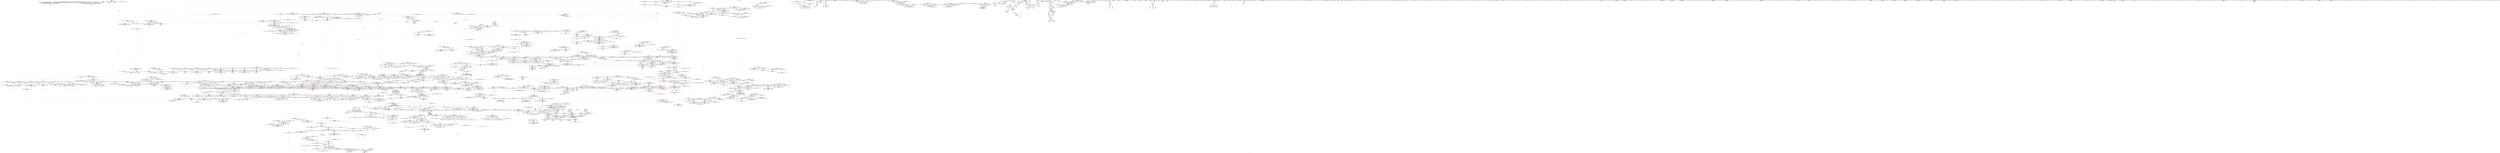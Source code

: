 digraph "SVFG" {
	label="SVFG";

	Node0x558e2512ad70 [shape=record,color=grey,label="{NodeID: 0\nNullPtr}"];
	Node0x558e2512ad70 -> Node0x558e258c25a0[style=solid];
	Node0x558e2512ad70 -> Node0x558e258c26a0[style=solid];
	Node0x558e2512ad70 -> Node0x558e258c2770[style=solid];
	Node0x558e2512ad70 -> Node0x558e258c2840[style=solid];
	Node0x558e2512ad70 -> Node0x558e258c2910[style=solid];
	Node0x558e2512ad70 -> Node0x558e258c29e0[style=solid];
	Node0x558e2512ad70 -> Node0x558e258c2ab0[style=solid];
	Node0x558e2512ad70 -> Node0x558e258c2b80[style=solid];
	Node0x558e2512ad70 -> Node0x558e258c2c50[style=solid];
	Node0x558e2512ad70 -> Node0x558e258c2d20[style=solid];
	Node0x558e2512ad70 -> Node0x558e258c2df0[style=solid];
	Node0x558e2512ad70 -> Node0x558e258c2ec0[style=solid];
	Node0x558e2512ad70 -> Node0x558e258c2f90[style=solid];
	Node0x558e2512ad70 -> Node0x558e258c3060[style=solid];
	Node0x558e2512ad70 -> Node0x558e258c3130[style=solid];
	Node0x558e2512ad70 -> Node0x558e258c3200[style=solid];
	Node0x558e2512ad70 -> Node0x558e258c32d0[style=solid];
	Node0x558e2512ad70 -> Node0x558e258c33a0[style=solid];
	Node0x558e2512ad70 -> Node0x558e258c3470[style=solid];
	Node0x558e2512ad70 -> Node0x558e258c3540[style=solid];
	Node0x558e2512ad70 -> Node0x558e258c3610[style=solid];
	Node0x558e2512ad70 -> Node0x558e258c36e0[style=solid];
	Node0x558e2512ad70 -> Node0x558e258c37b0[style=solid];
	Node0x558e2512ad70 -> Node0x558e258c3880[style=solid];
	Node0x558e2512ad70 -> Node0x558e258c3950[style=solid];
	Node0x558e2512ad70 -> Node0x558e258c3a20[style=solid];
	Node0x558e2512ad70 -> Node0x558e258c3af0[style=solid];
	Node0x558e2512ad70 -> Node0x558e258c3bc0[style=solid];
	Node0x558e2512ad70 -> Node0x558e258c3c90[style=solid];
	Node0x558e2512ad70 -> Node0x558e258c3d60[style=solid];
	Node0x558e2512ad70 -> Node0x558e258c3e30[style=solid];
	Node0x558e2512ad70 -> Node0x558e258c3f00[style=solid];
	Node0x558e2512ad70 -> Node0x558e258c3fd0[style=solid];
	Node0x558e2512ad70 -> Node0x558e258c40a0[style=solid];
	Node0x558e2512ad70 -> Node0x558e258c4170[style=solid];
	Node0x558e2512ad70 -> Node0x558e258c4240[style=solid];
	Node0x558e2512ad70 -> Node0x558e258c4310[style=solid];
	Node0x558e2512ad70 -> Node0x558e258c43e0[style=solid];
	Node0x558e2512ad70 -> Node0x558e258c44b0[style=solid];
	Node0x558e2512ad70 -> Node0x558e258c4580[style=solid];
	Node0x558e2512ad70 -> Node0x558e258c4650[style=solid];
	Node0x558e2512ad70 -> Node0x558e258c4720[style=solid];
	Node0x558e2512ad70 -> Node0x558e25910030[style=solid];
	Node0x558e258e54e0 [shape=record,color=blue,label="{NodeID: 1550\n814\<--780\ncoerce.dive1\<--__last.coerce\n_ZSt16__introsort_loopIN9__gnu_cxx17__normal_iteratorIPcNSt7__cxx1112basic_stringIcSt11char_traitsIcESaIcEEEEElNS0_5__ops15_Iter_less_iterEEvT_SC_T0_T1_\n}"];
	Node0x558e258e54e0 -> Node0x558e25a0dd40[style=dashed];
	Node0x558e258c3fd0 [shape=record,color=black,label="{NodeID: 443\n418\<--3\n\<--dummyVal\nmain\n}"];
	Node0x558e258c3fd0 -> Node0x558e25912690[style=solid];
	Node0x558e2591ca20 [shape=record,color=black,label="{NodeID: 3100\nMR_235V_3 = PHI(MR_235V_1, MR_235V_2, )\npts\{9320000 \}\n}"];
	Node0x558e258d2f40 [shape=record,color=purple,label="{NodeID: 886\n2682\<--1262\noffset_0\<--\n}"];
	Node0x558e258d2f40 -> Node0x558e2590d320[style=solid];
	Node0x558e25909150 [shape=record,color=red,label="{NodeID: 1329\n2175\<--2174\n\<--coerce.dive6\n_ZSt16__insertion_sortIN9__gnu_cxx17__normal_iteratorIPcNSt7__cxx1112basic_stringIcSt11char_traitsIcESaIcEEEEENS0_5__ops15_Iter_less_iterEEvT_SC_T0_\n|{<s0>262}}"];
	Node0x558e25909150:s0 -> Node0x558e25ae04b0[style=solid,color=red];
	Node0x558e258bc640 [shape=record,color=green,label="{NodeID: 222\n1290\<--1291\n__len\<--__len_field_insensitive\n_ZSt11__make_heapIN9__gnu_cxx17__normal_iteratorIPcNSt7__cxx1112basic_stringIcSt11char_traitsIcESaIcEEEEENS0_5__ops15_Iter_less_iterEEvT_SC_RT0_\n}"];
	Node0x558e258bc640 -> Node0x558e25903310[style=solid];
	Node0x558e258bc640 -> Node0x558e259033e0[style=solid];
	Node0x558e258bc640 -> Node0x558e258e8740[style=solid];
	Node0x558e25af2b80 [shape=record,color=black,label="{NodeID: 3986\n635 = PHI(105, 121, 1157, 1996, 1996, 2129, 2234, )\n0th arg _ZN9__gnu_cxx17__normal_iteratorIPcNSt7__cxx1112basic_stringIcSt11char_traitsIcESaIcEEEEppEv }"];
	Node0x558e25af2b80 -> Node0x558e258e4980[style=solid];
	Node0x558e259279d0 [shape=record,color=blue,label="{NodeID: 1772\n2502\<--2499\n__first.addr\<--__first\n_ZNSt20__copy_move_backwardILb1ELb1ESt26random_access_iterator_tagE13__copy_move_bIcEEPT_PKS3_S6_S4_\n}"];
	Node0x558e259279d0 -> Node0x558e2590ab50[style=dashed];
	Node0x558e259279d0 -> Node0x558e2590ac20[style=dashed];
	Node0x558e258df540 [shape=record,color=black,label="{NodeID: 665\n2364\<--2347\n\<--__last\n_ZSt25__unguarded_linear_insertIN9__gnu_cxx17__normal_iteratorIPcNSt7__cxx1112basic_stringIcSt11char_traitsIcESaIcEEEEENS0_5__ops14_Val_less_iterEEvT_T0_\n}"];
	Node0x558e258df540 -> Node0x558e258fc3c0[style=solid];
	Node0x558e259e9660 [shape=record,color=yellow,style=double,label="{NodeID: 3322\n393V_1 = ENCHI(MR_393V_0)\npts\{1656 \}\nFun[_ZNK9__gnu_cxx5__ops14_Iter_less_valclINS_17__normal_iteratorIPcNSt7__cxx1112basic_stringIcSt11char_traitsIcESaIcEEEEEcEEbT_RT0_]}"];
	Node0x558e259e9660 -> Node0x558e25906e60[style=dashed];
	Node0x558e258fddc0 [shape=record,color=red,label="{NodeID: 1108\n578\<--73\nexn\<--exn.slot\nmain\n}"];
	Node0x558e25821eb0 [shape=record,color=green,label="{NodeID: 1\n7\<--1\n__dso_handle\<--dummyObj\nGlob }"];
	Node0x558e258e55b0 [shape=record,color=blue,label="{NodeID: 1551\n788\<--781\n__depth_limit.addr\<--__depth_limit\n_ZSt16__introsort_loopIN9__gnu_cxx17__normal_iteratorIPcNSt7__cxx1112basic_stringIcSt11char_traitsIcESaIcEEEEElNS0_5__ops15_Iter_less_iterEEvT_SC_T0_T1_\n}"];
	Node0x558e258e55b0 -> Node0x558e25a0bf40[style=dashed];
	Node0x558e258c40a0 [shape=record,color=black,label="{NodeID: 444\n420\<--3\n\<--dummyVal\nmain\n}"];
	Node0x558e258c40a0 -> Node0x558e25912760[style=solid];
	Node0x558e2591cf20 [shape=record,color=black,label="{NodeID: 3101\nMR_237V_2 = PHI(MR_237V_3, MR_237V_1, )\npts\{9360000 \}\n}"];
	Node0x558e258d3010 [shape=record,color=purple,label="{NodeID: 887\n2684\<--1264\noffset_0\<--\n}"];
	Node0x558e258d3010 -> Node0x558e258e8330[style=solid];
	Node0x558e25909220 [shape=record,color=red,label="{NodeID: 1330\n2177\<--2176\n\<--coerce.dive7\n_ZSt16__insertion_sortIN9__gnu_cxx17__normal_iteratorIPcNSt7__cxx1112basic_stringIcSt11char_traitsIcESaIcEEEEENS0_5__ops15_Iter_less_iterEEvT_SC_T0_\n|{<s0>262}}"];
	Node0x558e25909220:s0 -> Node0x558e25ae0800[style=solid,color=red];
	Node0x558e258bc710 [shape=record,color=green,label="{NodeID: 223\n1292\<--1293\n__parent\<--__parent_field_insensitive\n_ZSt11__make_heapIN9__gnu_cxx17__normal_iteratorIPcNSt7__cxx1112basic_stringIcSt11char_traitsIcESaIcEEEEENS0_5__ops15_Iter_less_iterEEvT_SC_RT0_\n}"];
	Node0x558e258bc710 -> Node0x558e259034b0[style=solid];
	Node0x558e258bc710 -> Node0x558e25903580[style=solid];
	Node0x558e258bc710 -> Node0x558e25903650[style=solid];
	Node0x558e258bc710 -> Node0x558e25903720[style=solid];
	Node0x558e258bc710 -> Node0x558e258e8810[style=solid];
	Node0x558e258bc710 -> Node0x558e258e8b50[style=solid];
	Node0x558e25af2e10 [shape=record,color=black,label="{NodeID: 3987\n1142 = PHI(1030, )\n0th arg _ZSt13__heap_selectIN9__gnu_cxx17__normal_iteratorIPcNSt7__cxx1112basic_stringIcSt11char_traitsIcESaIcEEEEENS0_5__ops15_Iter_less_iterEEvT_SC_SC_T0_ }"];
	Node0x558e25af2e10 -> Node0x558e258e7700[style=solid];
	Node0x558e25927aa0 [shape=record,color=blue,label="{NodeID: 1773\n2504\<--2500\n__last.addr\<--__last\n_ZNSt20__copy_move_backwardILb1ELb1ESt26random_access_iterator_tagE13__copy_move_bIcEEPT_PKS3_S6_S4_\n}"];
	Node0x558e25927aa0 -> Node0x558e2590acf0[style=dashed];
	Node0x558e258df610 [shape=record,color=black,label="{NodeID: 666\n2382\<--2347\n\<--__last\n_ZSt25__unguarded_linear_insertIN9__gnu_cxx17__normal_iteratorIPcNSt7__cxx1112basic_stringIcSt11char_traitsIcESaIcEEEEENS0_5__ops14_Val_less_iterEEvT_T0_\n}"];
	Node0x558e258df610 -> Node0x558e258fc630[style=solid];
	Node0x558e258fde90 [shape=record,color=red,label="{NodeID: 1109\n579\<--75\nsel\<--ehselector.slot\nmain\n}"];
	Node0x558e2512ae00 [shape=record,color=green,label="{NodeID: 2\n8\<--1\n.str\<--dummyObj\nGlob }"];
	Node0x558e258e5680 [shape=record,color=blue, style = dotted,label="{NodeID: 1552\n2594\<--2596\noffset_0\<--dummyVal\n_ZSt16__introsort_loopIN9__gnu_cxx17__normal_iteratorIPcNSt7__cxx1112basic_stringIcSt11char_traitsIcESaIcEEEEElNS0_5__ops15_Iter_less_iterEEvT_SC_T0_T1_\n}"];
	Node0x558e258e5680 -> Node0x558e25901020[style=dashed];
	Node0x558e258e5680 -> Node0x558e259ff740[style=dashed];
	Node0x558e258c4170 [shape=record,color=black,label="{NodeID: 445\n423\<--3\n\<--dummyVal\nmain\n}"];
	Node0x558e2591d420 [shape=record,color=black,label="{NodeID: 3102\nMR_239V_2 = PHI(MR_239V_3, MR_239V_1, )\npts\{9380000 \}\n}"];
	Node0x558e258d30e0 [shape=record,color=purple,label="{NodeID: 888\n2685\<--1265\noffset_0\<--\n}"];
	Node0x558e258d30e0 -> Node0x558e2590d3f0[style=solid];
	Node0x558e259092f0 [shape=record,color=red,label="{NodeID: 1331\n2182\<--2181\n\<--call11\n_ZSt16__insertion_sortIN9__gnu_cxx17__normal_iteratorIPcNSt7__cxx1112basic_stringIcSt11char_traitsIcESaIcEEEEENS0_5__ops15_Iter_less_iterEEvT_SC_T0_\n}"];
	Node0x558e259092f0 -> Node0x558e259256e0[style=solid];
	Node0x558e258bc7e0 [shape=record,color=green,label="{NodeID: 224\n1294\<--1295\n__value\<--__value_field_insensitive\n_ZSt11__make_heapIN9__gnu_cxx17__normal_iteratorIPcNSt7__cxx1112basic_stringIcSt11char_traitsIcESaIcEEEEENS0_5__ops15_Iter_less_iterEEvT_SC_RT0_\n|{|<s1>157}}"];
	Node0x558e258bc7e0 -> Node0x558e258e89b0[style=solid];
	Node0x558e258bc7e0:s1 -> Node0x558e25af1390[style=solid,color=red];
	Node0x558e25af2f20 [shape=record,color=black,label="{NodeID: 3988\n1143 = PHI(1032, )\n1st arg _ZSt13__heap_selectIN9__gnu_cxx17__normal_iteratorIPcNSt7__cxx1112basic_stringIcSt11char_traitsIcESaIcEEEEENS0_5__ops15_Iter_less_iterEEvT_SC_SC_T0_ }"];
	Node0x558e25af2f20 -> Node0x558e258e77d0[style=solid];
	Node0x558e25927b70 [shape=record,color=blue,label="{NodeID: 1774\n2506\<--2501\n__result.addr\<--__result\n_ZNSt20__copy_move_backwardILb1ELb1ESt26random_access_iterator_tagE13__copy_move_bIcEEPT_PKS3_S6_S4_\n}"];
	Node0x558e25927b70 -> Node0x558e2590adc0[style=dashed];
	Node0x558e25927b70 -> Node0x558e2590ae90[style=dashed];
	Node0x558e258df6e0 [shape=record,color=black,label="{NodeID: 667\n2363\<--2353\n\<--__next\n_ZSt25__unguarded_linear_insertIN9__gnu_cxx17__normal_iteratorIPcNSt7__cxx1112basic_stringIcSt11char_traitsIcESaIcEEEEENS0_5__ops14_Val_less_iterEEvT_T0_\n}"];
	Node0x558e258df6e0 -> Node0x558e258fc2f0[style=solid];
	Node0x558e258fdf60 [shape=record,color=red,label="{NodeID: 1110\n354\<--95\ncleanup.is_active\<--cleanup.isactive\nmain\n}"];
	Node0x558e2582ab10 [shape=record,color=green,label="{NodeID: 3\n10\<--1\n.str.1\<--dummyObj\nGlob }"];
	Node0x558e258e5750 [shape=record,color=blue, style = dotted,label="{NodeID: 1553\n2597\<--2599\noffset_0\<--dummyVal\n_ZSt16__introsort_loopIN9__gnu_cxx17__normal_iteratorIPcNSt7__cxx1112basic_stringIcSt11char_traitsIcESaIcEEEEElNS0_5__ops15_Iter_less_iterEEvT_SC_T0_T1_\n}"];
	Node0x558e258e5750 -> Node0x558e259010f0[style=dashed];
	Node0x558e258e5750 -> Node0x558e259ffc40[style=dashed];
	Node0x558e258c4240 [shape=record,color=black,label="{NodeID: 446\n424\<--3\n\<--dummyVal\nmain\n}"];
	Node0x558e258c4240 -> Node0x558e25912830[style=solid];
	Node0x558e258d31b0 [shape=record,color=purple,label="{NodeID: 889\n2687\<--1267\noffset_0\<--\n}"];
	Node0x558e258d31b0 -> Node0x558e258e8400[style=solid];
	Node0x558e259093c0 [shape=record,color=red,label="{NodeID: 1332\n2194\<--2193\n\<--coerce.dive17\n_ZSt16__insertion_sortIN9__gnu_cxx17__normal_iteratorIPcNSt7__cxx1112basic_stringIcSt11char_traitsIcESaIcEEEEENS0_5__ops15_Iter_less_iterEEvT_SC_T0_\n|{<s0>268}}"];
	Node0x558e259093c0:s0 -> Node0x558e25add0f0[style=solid,color=red];
	Node0x558e258bc8b0 [shape=record,color=green,label="{NodeID: 225\n1296\<--1297\nref.tmp\<--ref.tmp_field_insensitive\n_ZSt11__make_heapIN9__gnu_cxx17__normal_iteratorIPcNSt7__cxx1112basic_stringIcSt11char_traitsIcESaIcEEEEENS0_5__ops15_Iter_less_iterEEvT_SC_RT0_\n|{|<s1>154}}"];
	Node0x558e258bc8b0 -> Node0x558e258d34f0[style=solid];
	Node0x558e258bc8b0:s1 -> Node0x558e25af3680[style=solid,color=red];
	Node0x558e25af3030 [shape=record,color=black,label="{NodeID: 3989\n1144 = PHI(1034, )\n2nd arg _ZSt13__heap_selectIN9__gnu_cxx17__normal_iteratorIPcNSt7__cxx1112basic_stringIcSt11char_traitsIcESaIcEEEEENS0_5__ops15_Iter_less_iterEEvT_SC_SC_T0_ }"];
	Node0x558e25af3030 -> Node0x558e258e78a0[style=solid];
	Node0x558e25927c40 [shape=record,color=blue,label="{NodeID: 1775\n2508\<--2517\n_Num\<--sub.ptr.sub\n_ZNSt20__copy_move_backwardILb1ELb1ESt26random_access_iterator_tagE13__copy_move_bIcEEPT_PKS3_S6_S4_\n}"];
	Node0x558e25927c40 -> Node0x558e2590af60[style=dashed];
	Node0x558e25927c40 -> Node0x558e2590b030[style=dashed];
	Node0x558e25927c40 -> Node0x558e2590b100[style=dashed];
	Node0x558e25927c40 -> Node0x558e2590b1d0[style=dashed];
	Node0x558e258df7b0 [shape=record,color=black,label="{NodeID: 668\n2369\<--2353\n\<--__next\n_ZSt25__unguarded_linear_insertIN9__gnu_cxx17__normal_iteratorIPcNSt7__cxx1112basic_stringIcSt11char_traitsIcESaIcEEEEENS0_5__ops14_Val_less_iterEEvT_T0_\n}"];
	Node0x558e258df7b0 -> Node0x558e258fc560[style=solid];
	Node0x558e258fe030 [shape=record,color=red,label="{NodeID: 1111\n228\<--101\n\<--d\nmain\n}"];
	Node0x558e258fe030 -> Node0x558e2596c760[style=solid];
	Node0x558e2583c210 [shape=record,color=green,label="{NodeID: 4\n12\<--1\n.str.2\<--dummyObj\nGlob }"];
	Node0x558e25a48230 [shape=record,color=yellow,style=double,label="{NodeID: 3768\n345V_2 = CSCHI(MR_345V_1)\npts\{14480000 \}\nCS[]}"];
	Node0x558e25a48230 -> Node0x558e25904760[style=dashed];
	Node0x558e258e5820 [shape=record,color=blue, style = dotted,label="{NodeID: 1554\n2600\<--2602\noffset_0\<--dummyVal\n_ZSt16__introsort_loopIN9__gnu_cxx17__normal_iteratorIPcNSt7__cxx1112basic_stringIcSt11char_traitsIcESaIcEEEEElNS0_5__ops15_Iter_less_iterEEvT_SC_T0_T1_\n}"];
	Node0x558e258e5820 -> Node0x558e259011c0[style=dashed];
	Node0x558e258e5820 -> Node0x558e25a00140[style=dashed];
	Node0x558e258c4310 [shape=record,color=black,label="{NodeID: 447\n426\<--3\n\<--dummyVal\nmain\n}"];
	Node0x558e258c4310 -> Node0x558e25912900[style=solid];
	Node0x558e258d3280 [shape=record,color=purple,label="{NodeID: 890\n2688\<--1268\noffset_0\<--\n}"];
	Node0x558e258d3280 -> Node0x558e2590d4c0[style=solid];
	Node0x558e25909490 [shape=record,color=red,label="{NodeID: 1333\n2196\<--2195\n\<--coerce.dive18\n_ZSt16__insertion_sortIN9__gnu_cxx17__normal_iteratorIPcNSt7__cxx1112basic_stringIcSt11char_traitsIcESaIcEEEEENS0_5__ops15_Iter_less_iterEEvT_SC_T0_\n|{<s0>268}}"];
	Node0x558e25909490:s0 -> Node0x558e25add200[style=solid,color=red];
	Node0x558e258bc980 [shape=record,color=green,label="{NodeID: 226\n1298\<--1299\nagg.tmp\<--agg.tmp_field_insensitive\n_ZSt11__make_heapIN9__gnu_cxx17__normal_iteratorIPcNSt7__cxx1112basic_stringIcSt11char_traitsIcESaIcEEEEENS0_5__ops15_Iter_less_iterEEvT_SC_RT0_\n}"];
	Node0x558e258bc980 -> Node0x558e258da5a0[style=solid];
	Node0x558e258bc980 -> Node0x558e258d35c0[style=solid];
	Node0x558e25af3140 [shape=record,color=black,label="{NodeID: 3990\n1392 = PHI(1220, 1272, )\n0th arg _ZSt10__pop_heapIN9__gnu_cxx17__normal_iteratorIPcNSt7__cxx1112basic_stringIcSt11char_traitsIcESaIcEEEEENS0_5__ops15_Iter_less_iterEEvT_SC_SC_RT0_ }"];
	Node0x558e25af3140 -> Node0x558e258e9030[style=solid];
	Node0x558e25927d10 [shape=record,color=blue, style = dotted,label="{NodeID: 1776\n2837\<--2839\nadd.ptr_0\<--dummyVal\n_ZNSt20__copy_move_backwardILb1ELb1ESt26random_access_iterator_tagE13__copy_move_bIcEEPT_PKS3_S6_S4_\n}"];
	Node0x558e258df880 [shape=record,color=black,label="{NodeID: 669\n2383\<--2353\n\<--__next\n_ZSt25__unguarded_linear_insertIN9__gnu_cxx17__normal_iteratorIPcNSt7__cxx1112basic_stringIcSt11char_traitsIcESaIcEEEEENS0_5__ops14_Val_less_iterEEvT_T0_\n}"];
	Node0x558e258df880 -> Node0x558e258fc700[style=solid];
	Node0x558e258fe100 [shape=record,color=red,label="{NodeID: 1112\n232\<--101\n\<--d\nmain\n}"];
	Node0x558e258fe100 -> Node0x558e258c4d30[style=solid];
	Node0x558e258103d0 [shape=record,color=green,label="{NodeID: 5\n14\<--1\n.str.3\<--dummyObj\nGlob }"];
	Node0x558e25a48390 [shape=record,color=yellow,style=double,label="{NodeID: 3769\n130V_2 = CSCHI(MR_130V_1)\npts\{19700000 \}\nCS[]}"];
	Node0x558e25a48390 -> Node0x558e25908520[style=dashed];
	Node0x558e258e58f0 [shape=record,color=blue,label="{NodeID: 1555\n788\<--846\n__depth_limit.addr\<--dec\n_ZSt16__introsort_loopIN9__gnu_cxx17__normal_iteratorIPcNSt7__cxx1112basic_stringIcSt11char_traitsIcESaIcEEEEElNS0_5__ops15_Iter_less_iterEEvT_SC_T0_T1_\n}"];
	Node0x558e258e58f0 -> Node0x558e25900f50[style=dashed];
	Node0x558e258e58f0 -> Node0x558e25a0bf40[style=dashed];
	Node0x558e258c43e0 [shape=record,color=black,label="{NodeID: 448\n514\<--3\n\<--dummyVal\nmain\n}"];
	Node0x558e258d3350 [shape=record,color=purple,label="{NodeID: 891\n1302\<--1284\ncoerce.dive\<--__first\n_ZSt11__make_heapIN9__gnu_cxx17__normal_iteratorIPcNSt7__cxx1112basic_stringIcSt11char_traitsIcESaIcEEEEENS0_5__ops15_Iter_less_iterEEvT_SC_RT0_\n}"];
	Node0x558e258d3350 -> Node0x558e258e84d0[style=solid];
	Node0x558e25909560 [shape=record,color=red,label="{NodeID: 1334\n2198\<--2197\n\<--coerce.dive19\n_ZSt16__insertion_sortIN9__gnu_cxx17__normal_iteratorIPcNSt7__cxx1112basic_stringIcSt11char_traitsIcESaIcEEEEENS0_5__ops15_Iter_less_iterEEvT_SC_T0_\n|{<s0>268}}"];
	Node0x558e25909560:s0 -> Node0x558e25add310[style=solid,color=red];
	Node0x558e258bca50 [shape=record,color=green,label="{NodeID: 227\n1300\<--1301\nagg.tmp8\<--agg.tmp8_field_insensitive\n_ZSt11__make_heapIN9__gnu_cxx17__normal_iteratorIPcNSt7__cxx1112basic_stringIcSt11char_traitsIcESaIcEEEEENS0_5__ops15_Iter_less_iterEEvT_SC_RT0_\n}"];
	Node0x558e25af3290 [shape=record,color=black,label="{NodeID: 3991\n1393 = PHI(1222, 1274, )\n1st arg _ZSt10__pop_heapIN9__gnu_cxx17__normal_iteratorIPcNSt7__cxx1112basic_stringIcSt11char_traitsIcESaIcEEEEENS0_5__ops15_Iter_less_iterEEvT_SC_SC_RT0_ }"];
	Node0x558e25af3290 -> Node0x558e258e9100[style=solid];
	Node0x558e25927de0 [shape=record,color=blue,label="{NodeID: 1777\n2553\<--2546\ncoerce.dive\<--__it.coerce\n_ZNK9__gnu_cxx5__ops14_Val_less_iterclIcNS_17__normal_iteratorIPcNSt7__cxx1112basic_stringIcSt11char_traitsIcESaIcEEEEEEEbRT_T0_\n|{<s0>314}}"];
	Node0x558e25927de0:s0 -> Node0x558e259eadd0[style=dashed,color=red];
	Node0x558e258df950 [shape=record,color=black,label="{NodeID: 670\n2368\<--2355\n\<--agg.tmp\n_ZSt25__unguarded_linear_insertIN9__gnu_cxx17__normal_iteratorIPcNSt7__cxx1112basic_stringIcSt11char_traitsIcESaIcEEEEENS0_5__ops14_Val_less_iterEEvT_T0_\n}"];
	Node0x558e258df950 -> Node0x558e258fc490[style=solid];
	Node0x558e258fe1d0 [shape=record,color=red,label="{NodeID: 1113\n258\<--101\n\<--d\nmain\n}"];
	Node0x558e258fe1d0 -> Node0x558e258c4e00[style=solid];
	Node0x558e25810460 [shape=record,color=green,label="{NodeID: 6\n16\<--1\n.str.4\<--dummyObj\nGlob }"];
	Node0x558e258e59c0 [shape=record,color=blue, style = dotted,label="{NodeID: 1556\n2603\<--2605\noffset_0\<--dummyVal\n_ZSt16__introsort_loopIN9__gnu_cxx17__normal_iteratorIPcNSt7__cxx1112basic_stringIcSt11char_traitsIcESaIcEEEEElNS0_5__ops15_Iter_less_iterEEvT_SC_T0_T1_\n}"];
	Node0x558e258e59c0 -> Node0x558e25901290[style=dashed];
	Node0x558e258e59c0 -> Node0x558e25a0c940[style=dashed];
	Node0x558e258c44b0 [shape=record,color=black,label="{NodeID: 449\n515\<--3\n\<--dummyVal\nmain\n}"];
	Node0x558e258c44b0 -> Node0x558e259131f0[style=solid];
	Node0x558e258d3420 [shape=record,color=purple,label="{NodeID: 892\n1304\<--1286\ncoerce.dive1\<--__last\n_ZSt11__make_heapIN9__gnu_cxx17__normal_iteratorIPcNSt7__cxx1112basic_stringIcSt11char_traitsIcESaIcEEEEENS0_5__ops15_Iter_less_iterEEvT_SC_RT0_\n}"];
	Node0x558e258d3420 -> Node0x558e258e85a0[style=solid];
	Node0x558e25909630 [shape=record,color=red,label="{NodeID: 1335\n2205\<--2204\n\<--call22\n_ZSt16__insertion_sortIN9__gnu_cxx17__normal_iteratorIPcNSt7__cxx1112basic_stringIcSt11char_traitsIcESaIcEEEEENS0_5__ops15_Iter_less_iterEEvT_SC_T0_\n}"];
	Node0x558e25909630 -> Node0x558e25925af0[style=solid];
	Node0x558e258bcb20 [shape=record,color=green,label="{NodeID: 228\n1324\<--1325\n_ZSt4moveIRcEONSt16remove_referenceIT_E4typeEOS2_\<--_ZSt4moveIRcEONSt16remove_referenceIT_E4typeEOS2__field_insensitive\n}"];
	Node0x558e25af33e0 [shape=record,color=black,label="{NodeID: 3992\n1394 = PHI(1224, 1276, )\n2nd arg _ZSt10__pop_heapIN9__gnu_cxx17__normal_iteratorIPcNSt7__cxx1112basic_stringIcSt11char_traitsIcESaIcEEEEENS0_5__ops15_Iter_less_iterEEvT_SC_SC_RT0_ }"];
	Node0x558e25af33e0 -> Node0x558e258e91d0[style=solid];
	Node0x558e25927eb0 [shape=record,color=blue,label="{NodeID: 1778\n2549\<--2544\nthis.addr\<--this\n_ZNK9__gnu_cxx5__ops14_Val_less_iterclIcNS_17__normal_iteratorIPcNSt7__cxx1112basic_stringIcSt11char_traitsIcESaIcEEEEEEEbRT_T0_\n}"];
	Node0x558e25927eb0 -> Node0x558e2590b2a0[style=dashed];
	Node0x558e258dfa20 [shape=record,color=black,label="{NodeID: 671\n2425\<--2404\n\<--__first\n_ZSt23__copy_move_backward_a2ILb1EN9__gnu_cxx17__normal_iteratorIPcNSt7__cxx1112basic_stringIcSt11char_traitsIcESaIcEEEEES9_ET1_T0_SB_SA_\n}"];
	Node0x558e258dfa20 -> Node0x558e258fce50[style=solid];
	Node0x558e258fe2a0 [shape=record,color=red,label="{NodeID: 1114\n369\<--101\n\<--d\nmain\n}"];
	Node0x558e258fe2a0 -> Node0x558e25967de0[style=solid];
	Node0x558e25810b20 [shape=record,color=green,label="{NodeID: 7\n18\<--1\n.str.5\<--dummyObj\nGlob }"];
	Node0x558e258e5a90 [shape=record,color=blue, style = dotted,label="{NodeID: 1557\n2606\<--2608\noffset_0\<--dummyVal\n_ZSt16__introsort_loopIN9__gnu_cxx17__normal_iteratorIPcNSt7__cxx1112basic_stringIcSt11char_traitsIcESaIcEEEEElNS0_5__ops15_Iter_less_iterEEvT_SC_T0_T1_\n}"];
	Node0x558e258e5a90 -> Node0x558e25901360[style=dashed];
	Node0x558e258e5a90 -> Node0x558e25a0ce40[style=dashed];
	Node0x558e258c4580 [shape=record,color=black,label="{NodeID: 450\n517\<--3\n\<--dummyVal\nmain\n}"];
	Node0x558e258c4580 -> Node0x558e259132c0[style=solid];
	Node0x558e258d34f0 [shape=record,color=purple,label="{NodeID: 893\n1320\<--1296\ncoerce.dive4\<--ref.tmp\n_ZSt11__make_heapIN9__gnu_cxx17__normal_iteratorIPcNSt7__cxx1112basic_stringIcSt11char_traitsIcESaIcEEEEENS0_5__ops15_Iter_less_iterEEvT_SC_RT0_\n}"];
	Node0x558e258d34f0 -> Node0x558e258e88e0[style=solid];
	Node0x558e25909700 [shape=record,color=red,label="{NodeID: 1336\n2216\<--2215\n\<--coerce.dive27\n_ZSt16__insertion_sortIN9__gnu_cxx17__normal_iteratorIPcNSt7__cxx1112basic_stringIcSt11char_traitsIcESaIcEEEEENS0_5__ops15_Iter_less_iterEEvT_SC_T0_\n|{<s0>273}}"];
	Node0x558e25909700:s0 -> Node0x558e25ae16f0[style=solid,color=red];
	Node0x558e258c4ee0 [shape=record,color=green,label="{NodeID: 229\n1339\<--1340\n_ZSt13__adjust_heapIN9__gnu_cxx17__normal_iteratorIPcNSt7__cxx1112basic_stringIcSt11char_traitsIcESaIcEEEEElcNS0_5__ops15_Iter_less_iterEEvT_T0_SD_T1_T2_\<--_ZSt13__adjust_heapIN9__gnu_cxx17__normal_iteratorIPcNSt7__cxx1112basic_stringIcSt11char_traitsIcESaIcEEEEElcNS0_5__ops15_Iter_less_iterEEvT_T0_SD_T1_T2__field_insensitive\n}"];
	Node0x558e25af3530 [shape=record,color=black,label="{NodeID: 3993\n1395 = PHI(1151, 1270, )\n3rd arg _ZSt10__pop_heapIN9__gnu_cxx17__normal_iteratorIPcNSt7__cxx1112basic_stringIcSt11char_traitsIcESaIcEEEEENS0_5__ops15_Iter_less_iterEEvT_SC_SC_RT0_ }"];
	Node0x558e25af3530 -> Node0x558e258e92a0[style=solid];
	Node0x558e25927f80 [shape=record,color=blue,label="{NodeID: 1779\n2551\<--2545\n__val.addr\<--__val\n_ZNK9__gnu_cxx5__ops14_Val_less_iterclIcNS_17__normal_iteratorIPcNSt7__cxx1112basic_stringIcSt11char_traitsIcESaIcEEEEEEEbRT_T0_\n}"];
	Node0x558e25927f80 -> Node0x558e2590b370[style=dashed];
	Node0x558e258dfaf0 [shape=record,color=black,label="{NodeID: 672\n2433\<--2406\n\<--__last\n_ZSt23__copy_move_backward_a2ILb1EN9__gnu_cxx17__normal_iteratorIPcNSt7__cxx1112basic_stringIcSt11char_traitsIcESaIcEEEEES9_ET1_T0_SB_SA_\n}"];
	Node0x558e258dfaf0 -> Node0x558e258fcff0[style=solid];
	Node0x558e258fe370 [shape=record,color=red,label="{NodeID: 1115\n236\<--103\n\<--__range2\nmain\n}"];
	Node0x558e25810bb0 [shape=record,color=green,label="{NodeID: 8\n20\<--1\n.str.6\<--dummyObj\nGlob }"];
	Node0x558e258e5b60 [shape=record,color=blue,label="{NodeID: 1558\n862\<--859\ncoerce.dive15\<--call14\n_ZSt16__introsort_loopIN9__gnu_cxx17__normal_iteratorIPcNSt7__cxx1112basic_stringIcSt11char_traitsIcESaIcEEEEElNS0_5__ops15_Iter_less_iterEEvT_SC_T0_T1_\n}"];
	Node0x558e258e5b60 -> Node0x558e2590bfa0[style=dashed];
	Node0x558e258e5b60 -> Node0x558e2590c140[style=dashed];
	Node0x558e258e5b60 -> Node0x558e25a0c440[style=dashed];
	Node0x558e258c4650 [shape=record,color=black,label="{NodeID: 451\n580\<--3\nlpad.val\<--dummyVal\nmain\n}"];
	Node0x558e258d35c0 [shape=record,color=purple,label="{NodeID: 894\n1336\<--1298\ncoerce.dive9\<--agg.tmp\n_ZSt11__make_heapIN9__gnu_cxx17__normal_iteratorIPcNSt7__cxx1112basic_stringIcSt11char_traitsIcESaIcEEEEENS0_5__ops15_Iter_less_iterEEvT_SC_RT0_\n}"];
	Node0x558e258d35c0 -> Node0x558e25903990[style=solid];
	Node0x558e259097d0 [shape=record,color=red,label="{NodeID: 1337\n2259\<--2258\n\<--coerce.dive4\n_ZSt26__unguarded_insertion_sortIN9__gnu_cxx17__normal_iteratorIPcNSt7__cxx1112basic_stringIcSt11char_traitsIcESaIcEEEEENS0_5__ops15_Iter_less_iterEEvT_SC_T0_\n|{<s0>279}}"];
	Node0x558e259097d0:s0 -> Node0x558e25ae16f0[style=solid,color=red];
	Node0x558e258c4fa0 [shape=record,color=green,label="{NodeID: 230\n1353\<--1354\n__lhs.addr\<--__lhs.addr_field_insensitive\n_ZN9__gnu_cxxltIPcNSt7__cxx1112basic_stringIcSt11char_traitsIcESaIcEEEEEbRKNS_17__normal_iteratorIT_T0_EESD_\n}"];
	Node0x558e258c4fa0 -> Node0x558e25903a60[style=solid];
	Node0x558e258c4fa0 -> Node0x558e258e8c20[style=solid];
	Node0x558e25af3680 [shape=record,color=black,label="{NodeID: 3994\n626 = PHI(105, 121, 1296, 1371, 1373, 1400, 1396, 1400, 1492, 1494, 1496, 1498, 1663, 1665, 1667, 1730, 2078, 2080, 2129, 2123, 2347, 2353, 2347, 2347, 2547, )\n0th arg _ZNK9__gnu_cxx17__normal_iteratorIPcNSt7__cxx1112basic_stringIcSt11char_traitsIcESaIcEEEEdeEv }"];
	Node0x558e25af3680 -> Node0x558e25913940[style=solid];
	Node0x558e258dfbc0 [shape=record,color=black,label="{NodeID: 673\n2439\<--2408\n\<--__result\n_ZSt23__copy_move_backward_a2ILb1EN9__gnu_cxx17__normal_iteratorIPcNSt7__cxx1112basic_stringIcSt11char_traitsIcESaIcEEEEES9_ET1_T0_SB_SA_\n}"];
	Node0x558e258dfbc0 -> Node0x558e258fd190[style=solid];
	Node0x558e258fe440 [shape=record,color=red,label="{NodeID: 1116\n242\<--103\n\<--__range2\nmain\n}"];
	Node0x558e25810c40 [shape=record,color=green,label="{NodeID: 9\n22\<--1\n.str.7\<--dummyObj\nGlob }"];
	Node0x558e258e5c30 [shape=record,color=blue, style = dotted,label="{NodeID: 1559\n2609\<--2611\noffset_0\<--dummyVal\n_ZSt16__introsort_loopIN9__gnu_cxx17__normal_iteratorIPcNSt7__cxx1112basic_stringIcSt11char_traitsIcESaIcEEEEElNS0_5__ops15_Iter_less_iterEEvT_SC_T0_T1_\n}"];
	Node0x558e258e5c30 -> Node0x558e25901430[style=dashed];
	Node0x558e258e5c30 -> Node0x558e25a0d340[style=dashed];
	Node0x558e258c4720 [shape=record,color=black,label="{NodeID: 452\n581\<--3\nlpad.val162\<--dummyVal\nmain\n}"];
	Node0x558e258d3690 [shape=record,color=purple,label="{NodeID: 895\n2690\<--1328\noffset_0\<--\n}"];
	Node0x558e258d3690 -> Node0x558e258e8a80[style=solid];
	Node0x558e259098a0 [shape=record,color=red,label="{NodeID: 1338\n2274\<--2268\n\<--__lhs.addr\n_ZN9__gnu_cxxeqIPcNSt7__cxx1112basic_stringIcSt11char_traitsIcESaIcEEEEEbRKNS_17__normal_iteratorIT_T0_EESD_\n|{<s0>281}}"];
	Node0x558e259098a0:s0 -> Node0x558e25af2210[style=solid,color=red];
	Node0x558e258c5070 [shape=record,color=green,label="{NodeID: 231\n1355\<--1356\n__rhs.addr\<--__rhs.addr_field_insensitive\n_ZN9__gnu_cxxltIPcNSt7__cxx1112basic_stringIcSt11char_traitsIcESaIcEEEEEbRKNS_17__normal_iteratorIT_T0_EESD_\n}"];
	Node0x558e258c5070 -> Node0x558e25903b30[style=solid];
	Node0x558e258c5070 -> Node0x558e258e8cf0[style=solid];
	Node0x558e25af4480 [shape=record,color=black,label="{NodeID: 3995\n1644 = PHI(1607, )\n0th arg _ZSt11__push_heapIN9__gnu_cxx17__normal_iteratorIPcNSt7__cxx1112basic_stringIcSt11char_traitsIcESaIcEEEEElcNS0_5__ops14_Iter_less_valEEvT_T0_SD_T1_RT2_ }"];
	Node0x558e25af4480 -> Node0x558e258ead70[style=solid];
	Node0x558e258dfc90 [shape=record,color=black,label="{NodeID: 674\n2424\<--2412\n\<--agg.tmp\n_ZSt23__copy_move_backward_a2ILb1EN9__gnu_cxx17__normal_iteratorIPcNSt7__cxx1112basic_stringIcSt11char_traitsIcESaIcEEEEES9_ET1_T0_SB_SA_\n}"];
	Node0x558e258dfc90 -> Node0x558e258fcd80[style=solid];
	Node0x558e258fe510 [shape=record,color=red,label="{NodeID: 1117\n261\<--109\n\<--c\nmain\n}"];
	Node0x558e258fe510 -> Node0x558e258d4f80[style=solid];
	Node0x558e25810d00 [shape=record,color=green,label="{NodeID: 10\n24\<--1\n.str.8\<--dummyObj\nGlob }"];
	Node0x558e258e5d00 [shape=record,color=blue, style = dotted,label="{NodeID: 1560\n2612\<--2614\noffset_0\<--dummyVal\n_ZSt16__introsort_loopIN9__gnu_cxx17__normal_iteratorIPcNSt7__cxx1112basic_stringIcSt11char_traitsIcESaIcEEEEElNS0_5__ops15_Iter_less_iterEEvT_SC_T0_T1_\n}"];
	Node0x558e258e5d00 -> Node0x558e25901500[style=dashed];
	Node0x558e258e5d00 -> Node0x558e25a0d840[style=dashed];
	Node0x558e258c47f0 [shape=record,color=black,label="{NodeID: 453\n32\<--31\n\<--_ZZ4mainE3ord\nCan only get source location for instruction, argument, global var or function.}"];
	Node0x558e258c47f0 -> Node0x558e258e1280[style=solid];
	Node0x558e258d3760 [shape=record,color=purple,label="{NodeID: 896\n2691\<--1329\noffset_0\<--\n}"];
	Node0x558e258d3760 -> Node0x558e2590d590[style=solid];
	Node0x558e25909970 [shape=record,color=red,label="{NodeID: 1339\n2277\<--2270\n\<--__rhs.addr\n_ZN9__gnu_cxxeqIPcNSt7__cxx1112basic_stringIcSt11char_traitsIcESaIcEEEEEbRKNS_17__normal_iteratorIT_T0_EESD_\n|{<s0>282}}"];
	Node0x558e25909970:s0 -> Node0x558e25af2210[style=solid,color=red];
	Node0x558e258c5140 [shape=record,color=green,label="{NodeID: 232\n1371\<--1372\n__it1\<--__it1_field_insensitive\n_ZNK9__gnu_cxx5__ops15_Iter_less_iterclINS_17__normal_iteratorIPcNSt7__cxx1112basic_stringIcSt11char_traitsIcESaIcEEEEESB_EEbT_T0_\n|{|<s1>161}}"];
	Node0x558e258c5140 -> Node0x558e258d3830[style=solid];
	Node0x558e258c5140:s1 -> Node0x558e25af3680[style=solid,color=red];
	Node0x558e25af4590 [shape=record,color=black,label="{NodeID: 3996\n1645 = PHI(1602, )\n1st arg _ZSt11__push_heapIN9__gnu_cxx17__normal_iteratorIPcNSt7__cxx1112basic_stringIcSt11char_traitsIcESaIcEEEEElcNS0_5__ops14_Iter_less_valEEvT_T0_SD_T1_RT2_ }"];
	Node0x558e25af4590 -> Node0x558e258eae40[style=solid];
	Node0x558e258dfd60 [shape=record,color=black,label="{NodeID: 675\n2432\<--2414\n\<--agg.tmp4\n_ZSt23__copy_move_backward_a2ILb1EN9__gnu_cxx17__normal_iteratorIPcNSt7__cxx1112basic_stringIcSt11char_traitsIcESaIcEEEEES9_ET1_T0_SB_SA_\n}"];
	Node0x558e258dfd60 -> Node0x558e258fcf20[style=solid];
	Node0x558e258fe5e0 [shape=record,color=red,label="{NodeID: 1118\n380\<--111\n\<--T\nmain\n}"];
	Node0x558e258fe5e0 -> Node0x558e2596c2e0[style=solid];
	Node0x558e25810e00 [shape=record,color=green,label="{NodeID: 11\n26\<--1\n.str.9\<--dummyObj\nGlob }"];
	Node0x558e258e5dd0 [shape=record,color=blue, style = dotted,label="{NodeID: 1561\n2615\<--2617\noffset_0\<--dummyVal\n_ZSt16__introsort_loopIN9__gnu_cxx17__normal_iteratorIPcNSt7__cxx1112basic_stringIcSt11char_traitsIcESaIcEEEEElNS0_5__ops15_Iter_less_iterEEvT_SC_T0_T1_\n}"];
	Node0x558e258e5dd0 -> Node0x558e25a0dd40[style=dashed];
	Node0x558e258c48f0 [shape=record,color=black,label="{NodeID: 454\n48\<--49\n\<--_ZNSt8ios_base4InitD1Ev\nCan only get source location for instruction, argument, global var or function.}"];
	Node0x558e25920120 [shape=record,color=black,label="{NodeID: 3111\nMR_134V_4 = PHI(MR_134V_5, MR_134V_3, )\npts\{19970000 \}\n|{|<s3>239|<s4>239|<s5>245|<s6>250|<s7>250}}"];
	Node0x558e25920120 -> Node0x558e2590e9e0[style=dashed];
	Node0x558e25920120 -> Node0x558e2590ed20[style=dashed];
	Node0x558e25920120 -> Node0x558e2590edf0[style=dashed];
	Node0x558e25920120:s3 -> Node0x558e25900730[style=dashed,color=red];
	Node0x558e25920120:s4 -> Node0x558e258e4a50[style=dashed,color=red];
	Node0x558e25920120:s5 -> Node0x558e259ec8d0[style=dashed,color=red];
	Node0x558e25920120:s6 -> Node0x558e25900730[style=dashed,color=red];
	Node0x558e25920120:s7 -> Node0x558e258e4a50[style=dashed,color=red];
	Node0x558e258d3830 [shape=record,color=purple,label="{NodeID: 897\n1377\<--1371\ncoerce.dive\<--__it1\n_ZNK9__gnu_cxx5__ops15_Iter_less_iterclINS_17__normal_iteratorIPcNSt7__cxx1112basic_stringIcSt11char_traitsIcESaIcEEEEESB_EEbT_T0_\n}"];
	Node0x558e258d3830 -> Node0x558e258e8dc0[style=solid];
	Node0x558e25909a40 [shape=record,color=red,label="{NodeID: 1340\n2276\<--2275\n\<--call\n_ZN9__gnu_cxxeqIPcNSt7__cxx1112basic_stringIcSt11char_traitsIcESaIcEEEEEbRKNS_17__normal_iteratorIT_T0_EESD_\n}"];
	Node0x558e25909a40 -> Node0x558e2596c5e0[style=solid];
	Node0x558e258c5210 [shape=record,color=green,label="{NodeID: 233\n1373\<--1374\n__it2\<--__it2_field_insensitive\n_ZNK9__gnu_cxx5__ops15_Iter_less_iterclINS_17__normal_iteratorIPcNSt7__cxx1112basic_stringIcSt11char_traitsIcESaIcEEEEESB_EEbT_T0_\n|{|<s1>162}}"];
	Node0x558e258c5210 -> Node0x558e258d3900[style=solid];
	Node0x558e258c5210:s1 -> Node0x558e25af3680[style=solid,color=red];
	Node0x558e25af46a0 [shape=record,color=black,label="{NodeID: 3997\n1646 = PHI(1603, )\n2nd arg _ZSt11__push_heapIN9__gnu_cxx17__normal_iteratorIPcNSt7__cxx1112basic_stringIcSt11char_traitsIcESaIcEEEEElcNS0_5__ops14_Iter_less_valEEvT_T0_SD_T1_RT2_ }"];
	Node0x558e25af46a0 -> Node0x558e258eaf10[style=solid];
	Node0x558e258dfe30 [shape=record,color=black,label="{NodeID: 676\n2438\<--2416\n\<--agg.tmp7\n_ZSt23__copy_move_backward_a2ILb1EN9__gnu_cxx17__normal_iteratorIPcNSt7__cxx1112basic_stringIcSt11char_traitsIcESaIcEEEEES9_ET1_T0_SB_SA_\n}"];
	Node0x558e258dfe30 -> Node0x558e258fd0c0[style=solid];
	Node0x558e258fe6b0 [shape=record,color=red,label="{NodeID: 1119\n379\<--113\n\<--ii\nmain\n}"];
	Node0x558e258fe6b0 -> Node0x558e2596c2e0[style=solid];
	Node0x558e25810f00 [shape=record,color=green,label="{NodeID: 12\n28\<--1\n.str.10\<--dummyObj\nGlob }"];
	Node0x558e258e5ea0 [shape=record,color=blue,label="{NodeID: 1562\n883\<--882\n__n.addr\<--__n\n_ZSt4__lgl\n}"];
	Node0x558e258e5ea0 -> Node0x558e259015d0[style=dashed];
	Node0x558e258c49f0 [shape=record,color=black,label="{NodeID: 455\n217\<--97\n\<--cnts\nmain\n}"];
	Node0x558e258d3900 [shape=record,color=purple,label="{NodeID: 898\n1379\<--1373\ncoerce.dive1\<--__it2\n_ZNK9__gnu_cxx5__ops15_Iter_less_iterclINS_17__normal_iteratorIPcNSt7__cxx1112basic_stringIcSt11char_traitsIcESaIcEEEEESB_EEbT_T0_\n}"];
	Node0x558e258d3900 -> Node0x558e258e8e90[style=solid];
	Node0x558e25909b10 [shape=record,color=red,label="{NodeID: 1341\n2279\<--2278\n\<--call1\n_ZN9__gnu_cxxeqIPcNSt7__cxx1112basic_stringIcSt11char_traitsIcESaIcEEEEEbRKNS_17__normal_iteratorIT_T0_EESD_\n}"];
	Node0x558e25909b10 -> Node0x558e2596c5e0[style=solid];
	Node0x558e258c52e0 [shape=record,color=green,label="{NodeID: 234\n1375\<--1376\nthis.addr\<--this.addr_field_insensitive\n_ZNK9__gnu_cxx5__ops15_Iter_less_iterclINS_17__normal_iteratorIPcNSt7__cxx1112basic_stringIcSt11char_traitsIcESaIcEEEEESB_EEbT_T0_\n}"];
	Node0x558e258c52e0 -> Node0x558e25903da0[style=solid];
	Node0x558e258c52e0 -> Node0x558e258e8f60[style=solid];
	Node0x558e25af47b0 [shape=record,color=black,label="{NodeID: 3998\n1647 = PHI(1605, )\n3rd arg _ZSt11__push_heapIN9__gnu_cxx17__normal_iteratorIPcNSt7__cxx1112basic_stringIcSt11char_traitsIcESaIcEEEEElcNS0_5__ops14_Iter_less_valEEvT_T0_SD_T1_RT2_ }"];
	Node0x558e25af47b0 -> Node0x558e258eafe0[style=solid];
	Node0x558e258dff00 [shape=record,color=black,label="{NodeID: 677\n2398\<--2450\n_ZSt23__copy_move_backward_a2ILb1EN9__gnu_cxx17__normal_iteratorIPcNSt7__cxx1112basic_stringIcSt11char_traitsIcESaIcEEEEES9_ET1_T0_SB_SA__ret\<--\n_ZSt23__copy_move_backward_a2ILb1EN9__gnu_cxx17__normal_iteratorIPcNSt7__cxx1112basic_stringIcSt11char_traitsIcESaIcEEEEES9_ET1_T0_SB_SA_\n|{<s0>288}}"];
	Node0x558e258dff00:s0 -> Node0x558e25aed940[style=solid,color=blue];
	Node0x558e258fe780 [shape=record,color=red,label="{NodeID: 1120\n540\<--113\n\<--ii\nmain\n}"];
	Node0x558e258fe780 -> Node0x558e2596a4e0[style=solid];
	Node0x558e25811000 [shape=record,color=green,label="{NodeID: 13\n30\<--1\n_ZSt3cin\<--dummyObj\nGlob }"];
	Node0x558e258e5f70 [shape=record,color=blue,label="{NodeID: 1563\n898\<--896\n__lhs.addr\<--__lhs\n_ZN9__gnu_cxxmiIPcNSt7__cxx1112basic_stringIcSt11char_traitsIcESaIcEEEEENS_17__normal_iteratorIT_T0_E15difference_typeERKSB_SE_\n}"];
	Node0x558e258e5f70 -> Node0x558e259016a0[style=dashed];
	Node0x558e258c4ac0 [shape=record,color=black,label="{NodeID: 456\n223\<--99\n\<--masks\nmain\n}"];
	Node0x558e258d39d0 [shape=record,color=purple,label="{NodeID: 899\n1410\<--1396\ncoerce.dive\<--__first\n_ZSt10__pop_heapIN9__gnu_cxx17__normal_iteratorIPcNSt7__cxx1112basic_stringIcSt11char_traitsIcESaIcEEEEENS0_5__ops15_Iter_less_iterEEvT_SC_SC_RT0_\n}"];
	Node0x558e258d39d0 -> Node0x558e258e9030[style=solid];
	Node0x558e25909be0 [shape=record,color=red,label="{NodeID: 1342\n2314\<--2313\n\<--coerce.dive4\n_ZSt13move_backwardIN9__gnu_cxx17__normal_iteratorIPcNSt7__cxx1112basic_stringIcSt11char_traitsIcESaIcEEEEES9_ET0_T_SB_SA_\n|{<s0>284}}"];
	Node0x558e25909be0:s0 -> Node0x558e25ae1a60[style=solid,color=red];
	Node0x558e258c53b0 [shape=record,color=green,label="{NodeID: 235\n1396\<--1397\n__first\<--__first_field_insensitive\n_ZSt10__pop_heapIN9__gnu_cxx17__normal_iteratorIPcNSt7__cxx1112basic_stringIcSt11char_traitsIcESaIcEEEEENS0_5__ops15_Iter_less_iterEEvT_SC_SC_RT0_\n|{|<s2>165|<s3>169}}"];
	Node0x558e258c53b0 -> Node0x558e258da9b0[style=solid];
	Node0x558e258c53b0 -> Node0x558e258d39d0[style=solid];
	Node0x558e258c53b0:s2 -> Node0x558e25af3680[style=solid,color=red];
	Node0x558e258c53b0:s3 -> Node0x558e25ac1e40[style=solid,color=red];
	Node0x558e25af48c0 [shape=record,color=black,label="{NodeID: 3999\n1648 = PHI(1500, )\n4th arg _ZSt11__push_heapIN9__gnu_cxx17__normal_iteratorIPcNSt7__cxx1112basic_stringIcSt11char_traitsIcESaIcEEEEElcNS0_5__ops14_Iter_less_valEEvT_T0_SD_T1_RT2_ }"];
	Node0x558e25af48c0 -> Node0x558e258eb0b0[style=solid];
	Node0x558e258dffd0 [shape=record,color=black,label="{NodeID: 678\n2460\<--2454\n\<--retval\n_ZSt12__miter_baseIN9__gnu_cxx17__normal_iteratorIPcNSt7__cxx1112basic_stringIcSt11char_traitsIcESaIcEEEEEET_SA_\n}"];
	Node0x558e258dffd0 -> Node0x558e258fd400[style=solid];
	Node0x558e258fe850 [shape=record,color=red,label="{NodeID: 1121\n552\<--113\n\<--ii\nmain\n}"];
	Node0x558e258fe850 -> Node0x558e2596a660[style=solid];
	Node0x558e25811100 [shape=record,color=green,label="{NodeID: 14\n31\<--1\n_ZZ4mainE3ord\<--dummyObj\nGlob }"];
	Node0x558e25a48ff0 [shape=record,color=yellow,style=double,label="{NodeID: 3778\n497V_2 = CSCHI(MR_497V_1)\npts\{24030000 \}\nCS[]}"];
	Node0x558e25a48ff0 -> Node0x558e2590a670[style=dashed];
	Node0x558e258e6040 [shape=record,color=blue,label="{NodeID: 1564\n900\<--897\n__rhs.addr\<--__rhs\n_ZN9__gnu_cxxmiIPcNSt7__cxx1112basic_stringIcSt11char_traitsIcESaIcEEEEENS_17__normal_iteratorIT_T0_E15difference_typeERKSB_SE_\n}"];
	Node0x558e258e6040 -> Node0x558e25901770[style=dashed];
	Node0x558e258c4b90 [shape=record,color=black,label="{NodeID: 457\n389\<--117\n\<--rem\nmain\n}"];
	Node0x558e258d3aa0 [shape=record,color=purple,label="{NodeID: 900\n1412\<--1398\ncoerce.dive1\<--__last\n_ZSt10__pop_heapIN9__gnu_cxx17__normal_iteratorIPcNSt7__cxx1112basic_stringIcSt11char_traitsIcESaIcEEEEENS0_5__ops15_Iter_less_iterEEvT_SC_SC_RT0_\n}"];
	Node0x558e258d3aa0 -> Node0x558e258e9100[style=solid];
	Node0x558e25909cb0 [shape=record,color=red,label="{NodeID: 1343\n2324\<--2323\n\<--coerce.dive8\n_ZSt13move_backwardIN9__gnu_cxx17__normal_iteratorIPcNSt7__cxx1112basic_stringIcSt11char_traitsIcESaIcEEEEES9_ET0_T_SB_SA_\n|{<s0>286}}"];
	Node0x558e25909cb0:s0 -> Node0x558e25ae1a60[style=solid,color=red];
	Node0x558e258c5480 [shape=record,color=green,label="{NodeID: 236\n1398\<--1399\n__last\<--__last_field_insensitive\n_ZSt10__pop_heapIN9__gnu_cxx17__normal_iteratorIPcNSt7__cxx1112basic_stringIcSt11char_traitsIcESaIcEEEEENS0_5__ops15_Iter_less_iterEEvT_SC_SC_RT0_\n|{|<s1>169}}"];
	Node0x558e258c5480 -> Node0x558e258d3aa0[style=solid];
	Node0x558e258c5480:s1 -> Node0x558e25ac1d70[style=solid,color=red];
	Node0x558e25af49d0 [shape=record,color=black,label="{NodeID: 4000\n1281 = PHI(1182, )\n0th arg _ZSt11__make_heapIN9__gnu_cxx17__normal_iteratorIPcNSt7__cxx1112basic_stringIcSt11char_traitsIcESaIcEEEEENS0_5__ops15_Iter_less_iterEEvT_SC_RT0_ }"];
	Node0x558e25af49d0 -> Node0x558e258e84d0[style=solid];
	Node0x558e258e00a0 [shape=record,color=black,label="{NodeID: 679\n2461\<--2456\n\<--__it\n_ZSt12__miter_baseIN9__gnu_cxx17__normal_iteratorIPcNSt7__cxx1112basic_stringIcSt11char_traitsIcESaIcEEEEEET_SA_\n}"];
	Node0x558e258e00a0 -> Node0x558e258fd4d0[style=solid];
	Node0x558e258fe920 [shape=record,color=red,label="{NodeID: 1122\n392\<--119\n\<--__range269\nmain\n}"];
	Node0x558e258b5320 [shape=record,color=green,label="{NodeID: 15\n33\<--1\n.str.11\<--dummyObj\nGlob }"];
	Node0x558e25ac1d70 [shape=record,color=black,label="{NodeID: 3779\n896 = PHI(716, 784, 919, 1059, 1239, 1286, 1286, 1398, )\n0th arg _ZN9__gnu_cxxmiIPcNSt7__cxx1112basic_stringIcSt11char_traitsIcESaIcEEEEENS_17__normal_iteratorIT_T0_E15difference_typeERKSB_SE_ }"];
	Node0x558e25ac1d70 -> Node0x558e258e5f70[style=solid];
	Node0x558e258e6110 [shape=record,color=blue,label="{NodeID: 1565\n941\<--915\ncoerce.dive\<--__first.coerce\n_ZSt22__final_insertion_sortIN9__gnu_cxx17__normal_iteratorIPcNSt7__cxx1112basic_stringIcSt11char_traitsIcESaIcEEEEENS0_5__ops15_Iter_less_iterEEvT_SC_T0_\n|{|<s2>104|<s3>106|<s4>108}}"];
	Node0x558e258e6110 -> Node0x558e2590c210[style=dashed];
	Node0x558e258e6110 -> Node0x558e2590c3b0[style=dashed];
	Node0x558e258e6110:s2 -> Node0x558e25a198f0[style=dashed,color=red];
	Node0x558e258e6110:s3 -> Node0x558e25a1d820[style=dashed,color=red];
	Node0x558e258e6110:s4 -> Node0x558e25a1d820[style=dashed,color=red];
	Node0x558e258c4c60 [shape=record,color=black,label="{NodeID: 458\n429\<--127\n\<--ord\nmain\n}"];
	Node0x558e258c4c60 -> Node0x558e258e32c0[style=solid];
	Node0x558e25921520 [shape=record,color=black,label="{NodeID: 3115\nMR_136V_3 = PHI(MR_136V_2, MR_136V_5, )\npts\{19990000 \}\n|{<s0>240|<s1>240}}"];
	Node0x558e25921520:s0 -> Node0x558e25907000[style=dashed,color=red];
	Node0x558e25921520:s1 -> Node0x558e258ebc10[style=dashed,color=red];
	Node0x558e258d3b70 [shape=record,color=purple,label="{NodeID: 901\n1414\<--1400\ncoerce.dive2\<--__result\n_ZSt10__pop_heapIN9__gnu_cxx17__normal_iteratorIPcNSt7__cxx1112basic_stringIcSt11char_traitsIcESaIcEEEEENS0_5__ops15_Iter_less_iterEEvT_SC_SC_RT0_\n}"];
	Node0x558e258d3b70 -> Node0x558e258e91d0[style=solid];
	Node0x558e25909d80 [shape=record,color=red,label="{NodeID: 1344\n2332\<--2331\n\<--coerce.dive12\n_ZSt13move_backwardIN9__gnu_cxx17__normal_iteratorIPcNSt7__cxx1112basic_stringIcSt11char_traitsIcESaIcEEEEES9_ET0_T_SB_SA_\n|{<s0>288}}"];
	Node0x558e25909d80:s0 -> Node0x558e25add420[style=solid,color=red];
	Node0x558e258c5550 [shape=record,color=green,label="{NodeID: 237\n1400\<--1401\n__result\<--__result_field_insensitive\n_ZSt10__pop_heapIN9__gnu_cxx17__normal_iteratorIPcNSt7__cxx1112basic_stringIcSt11char_traitsIcESaIcEEEEENS0_5__ops15_Iter_less_iterEEvT_SC_SC_RT0_\n|{|<s1>163|<s2>167}}"];
	Node0x558e258c5550 -> Node0x558e258d3b70[style=solid];
	Node0x558e258c5550:s1 -> Node0x558e25af3680[style=solid,color=red];
	Node0x558e258c5550:s2 -> Node0x558e25af3680[style=solid,color=red];
	Node0x558e25af4ae0 [shape=record,color=black,label="{NodeID: 4001\n1282 = PHI(1184, )\n1st arg _ZSt11__make_heapIN9__gnu_cxx17__normal_iteratorIPcNSt7__cxx1112basic_stringIcSt11char_traitsIcESaIcEEEEENS0_5__ops15_Iter_less_iterEEvT_SC_RT0_ }"];
	Node0x558e25af4ae0 -> Node0x558e258e85a0[style=solid];
	Node0x558e258e0170 [shape=record,color=black,label="{NodeID: 680\n2452\<--2464\n_ZSt12__miter_baseIN9__gnu_cxx17__normal_iteratorIPcNSt7__cxx1112basic_stringIcSt11char_traitsIcESaIcEEEEEET_SA__ret\<--\n_ZSt12__miter_baseIN9__gnu_cxx17__normal_iteratorIPcNSt7__cxx1112basic_stringIcSt11char_traitsIcESaIcEEEEEET_SA_\n|{<s0>284|<s1>286}}"];
	Node0x558e258e0170:s0 -> Node0x558e25aed6c0[style=solid,color=blue];
	Node0x558e258e0170:s1 -> Node0x558e25aed800[style=solid,color=blue];
	Node0x558e258fe9f0 [shape=record,color=red,label="{NodeID: 1123\n396\<--119\n\<--__range269\nmain\n}"];
	Node0x558e258b53f0 [shape=record,color=green,label="{NodeID: 16\n36\<--1\n\<--dummyObj\nCan only get source location for instruction, argument, global var or function.}"];
	Node0x558e25ac1e40 [shape=record,color=black,label="{NodeID: 3780\n897 = PHI(714, 782, 917, 1057, 1237, 1284, 1284, 1396, )\n1st arg _ZN9__gnu_cxxmiIPcNSt7__cxx1112basic_stringIcSt11char_traitsIcESaIcEEEEENS_17__normal_iteratorIT_T0_E15difference_typeERKSB_SE_ }"];
	Node0x558e25ac1e40 -> Node0x558e258e6040[style=solid];
	Node0x558e258e61e0 [shape=record,color=blue,label="{NodeID: 1566\n943\<--916\ncoerce.dive1\<--__last.coerce\n_ZSt22__final_insertion_sortIN9__gnu_cxx17__normal_iteratorIPcNSt7__cxx1112basic_stringIcSt11char_traitsIcESaIcEEEEENS0_5__ops15_Iter_less_iterEEvT_SC_T0_\n|{|<s2>104}}"];
	Node0x558e258e61e0 -> Node0x558e2590c2e0[style=dashed];
	Node0x558e258e61e0 -> Node0x558e2590c480[style=dashed];
	Node0x558e258e61e0:s2 -> Node0x558e25a198f0[style=dashed,color=red];
	Node0x558e258c4d30 [shape=record,color=black,label="{NodeID: 459\n233\<--232\nidxprom\<--\nmain\n}"];
	Node0x558e258d3c40 [shape=record,color=purple,label="{NodeID: 902\n1433\<--1406\ncoerce.dive10\<--agg.tmp\n_ZSt10__pop_heapIN9__gnu_cxx17__normal_iteratorIPcNSt7__cxx1112basic_stringIcSt11char_traitsIcESaIcEEEEENS0_5__ops15_Iter_less_iterEEvT_SC_SC_RT0_\n}"];
	Node0x558e258d3c40 -> Node0x558e25904350[style=solid];
	Node0x558e25909e50 [shape=record,color=red,label="{NodeID: 1345\n2334\<--2333\n\<--coerce.dive13\n_ZSt13move_backwardIN9__gnu_cxx17__normal_iteratorIPcNSt7__cxx1112basic_stringIcSt11char_traitsIcESaIcEEEEES9_ET0_T_SB_SA_\n|{<s0>288}}"];
	Node0x558e25909e50:s0 -> Node0x558e25add530[style=solid,color=red];
	Node0x558e258c5620 [shape=record,color=green,label="{NodeID: 238\n1402\<--1403\n__comp.addr\<--__comp.addr_field_insensitive\n_ZSt10__pop_heapIN9__gnu_cxx17__normal_iteratorIPcNSt7__cxx1112basic_stringIcSt11char_traitsIcESaIcEEEEENS0_5__ops15_Iter_less_iterEEvT_SC_SC_RT0_\n}"];
	Node0x558e258c5620 -> Node0x558e25904010[style=solid];
	Node0x558e258c5620 -> Node0x558e258e92a0[style=solid];
	Node0x558e25af4bf0 [shape=record,color=black,label="{NodeID: 4002\n1283 = PHI(1151, )\n2nd arg _ZSt11__make_heapIN9__gnu_cxx17__normal_iteratorIPcNSt7__cxx1112basic_stringIcSt11char_traitsIcESaIcEEEEENS0_5__ops15_Iter_less_iterEEvT_SC_RT0_ }"];
	Node0x558e25af4bf0 -> Node0x558e258e8670[style=solid];
	Node0x558e258e0240 [shape=record,color=black,label="{NodeID: 681\n2466\<--2485\n_ZSt22__copy_move_backward_aILb1EPcS0_ET1_T0_S2_S1__ret\<--call\n_ZSt22__copy_move_backward_aILb1EPcS0_ET1_T0_S2_S1_\n|{<s0>308}}"];
	Node0x558e258e0240:s0 -> Node0x558e25adb8b0[style=solid,color=blue];
	Node0x558e258feac0 [shape=record,color=red,label="{NodeID: 1124\n406\<--125\n\<--c79\nmain\n}"];
	Node0x558e258feac0 -> Node0x558e258d5120[style=solid];
	Node0x558e258b54f0 [shape=record,color=green,label="{NodeID: 17\n146\<--1\n\<--dummyObj\nCan only get source location for instruction, argument, global var or function.}"];
	Node0x558e25ad8060 [shape=record,color=black,label="{NodeID: 3781\n2076 = PHI(1858, 1884, 1896, 1922, 1946, 1958, 2069, )\n0th arg _ZSt9iter_swapIN9__gnu_cxx17__normal_iteratorIPcNSt7__cxx1112basic_stringIcSt11char_traitsIcESaIcEEEEES9_EvT_T0_ }"];
	Node0x558e25ad8060 -> Node0x558e25924d20[style=solid];
	Node0x558e258e62b0 [shape=record,color=blue, style = dotted,label="{NodeID: 1567\n2618\<--2620\noffset_0\<--dummyVal\n_ZSt22__final_insertion_sortIN9__gnu_cxx17__normal_iteratorIPcNSt7__cxx1112basic_stringIcSt11char_traitsIcESaIcEEEEENS0_5__ops15_Iter_less_iterEEvT_SC_T0_\n}"];
	Node0x558e258e62b0 -> Node0x558e259019e0[style=dashed];
	Node0x558e258e62b0 -> Node0x558e2591bb20[style=dashed];
	Node0x558e258c4e00 [shape=record,color=black,label="{NodeID: 460\n259\<--258\nidxprom52\<--\nmain\n}"];
	Node0x558e258d3d10 [shape=record,color=purple,label="{NodeID: 903\n2693\<--1426\noffset_0\<--\n}"];
	Node0x558e258d3d10 -> Node0x558e258e9510[style=solid];
	Node0x558e25909f20 [shape=record,color=red,label="{NodeID: 1346\n2336\<--2335\n\<--coerce.dive14\n_ZSt13move_backwardIN9__gnu_cxx17__normal_iteratorIPcNSt7__cxx1112basic_stringIcSt11char_traitsIcESaIcEEEEES9_ET0_T_SB_SA_\n|{<s0>288}}"];
	Node0x558e25909f20:s0 -> Node0x558e25add640[style=solid,color=red];
	Node0x558e258c56f0 [shape=record,color=green,label="{NodeID: 239\n1404\<--1405\n__value\<--__value_field_insensitive\n_ZSt10__pop_heapIN9__gnu_cxx17__normal_iteratorIPcNSt7__cxx1112basic_stringIcSt11char_traitsIcESaIcEEEEENS0_5__ops15_Iter_less_iterEEvT_SC_SC_RT0_\n|{|<s1>170}}"];
	Node0x558e258c56f0 -> Node0x558e258e9370[style=solid];
	Node0x558e258c56f0:s1 -> Node0x558e25af1390[style=solid,color=red];
	Node0x558e25af4d00 [shape=record,color=black,label="{NodeID: 4003\n1351 = PHI(1157, 1996, )\n0th arg _ZN9__gnu_cxxltIPcNSt7__cxx1112basic_stringIcSt11char_traitsIcESaIcEEEEEbRKNS_17__normal_iteratorIT_T0_EESD_ }"];
	Node0x558e25af4d00 -> Node0x558e258e8c20[style=solid];
	Node0x558e258e0310 [shape=record,color=black,label="{NodeID: 682\n2489\<--2496\n_ZSt12__niter_baseIPcNSt7__cxx1112basic_stringIcSt11char_traitsIcESaIcEEEET_N9__gnu_cxx17__normal_iteratorIS7_T0_EE_ret\<--\n_ZSt12__niter_baseIPcNSt7__cxx1112basic_stringIcSt11char_traitsIcESaIcEEEET_N9__gnu_cxx17__normal_iteratorIS7_T0_EE\n|{<s0>303|<s1>305|<s2>307}}"];
	Node0x558e258e0310:s0 -> Node0x558e25adb4f0[style=solid,color=blue];
	Node0x558e258e0310:s1 -> Node0x558e25adb630[style=solid,color=blue];
	Node0x558e258e0310:s2 -> Node0x558e25adb770[style=solid,color=blue];
	Node0x558e258feb90 [shape=record,color=red,label="{NodeID: 1125\n437\<--131\n\<--i\nmain\n}"];
	Node0x558e258feb90 -> Node0x558e2596d360[style=solid];
	Node0x558e258b55f0 [shape=record,color=green,label="{NodeID: 18\n149\<--1\n\<--dummyObj\nCan only get source location for instruction, argument, global var or function.}"];
	Node0x558e25ad82f0 [shape=record,color=black,label="{NodeID: 3782\n1553 = PHI(1444, )\n}"];
	Node0x558e25ad82f0 -> Node0x558e258ea210[style=solid];
	Node0x558e258e6380 [shape=record,color=blue,label="{NodeID: 1568\n954\<--951\ncoerce.dive4\<--call3\n_ZSt22__final_insertion_sortIN9__gnu_cxx17__normal_iteratorIPcNSt7__cxx1112basic_stringIcSt11char_traitsIcESaIcEEEEENS0_5__ops15_Iter_less_iterEEvT_SC_T0_\n}"];
	Node0x558e258e6380 -> Node0x558e25901ab0[style=dashed];
	Node0x558e258e6380 -> Node0x558e2591c020[style=dashed];
	Node0x558e258d4f80 [shape=record,color=black,label="{NodeID: 461\n262\<--261\nconv\<--\nmain\n}"];
	Node0x558e258d4f80 -> Node0x558e25968260[style=solid];
	Node0x558e258d3de0 [shape=record,color=purple,label="{NodeID: 904\n2694\<--1427\noffset_0\<--\n}"];
	Node0x558e258d3de0 -> Node0x558e2590d660[style=solid];
	Node0x558e25909ff0 [shape=record,color=red,label="{NodeID: 1347\n2343\<--2342\n\<--coerce.dive17\n_ZSt13move_backwardIN9__gnu_cxx17__normal_iteratorIPcNSt7__cxx1112basic_stringIcSt11char_traitsIcESaIcEEEEES9_ET0_T_SB_SA_\n}"];
	Node0x558e25909ff0 -> Node0x558e258df470[style=solid];
	Node0x558e258c57c0 [shape=record,color=green,label="{NodeID: 240\n1406\<--1407\nagg.tmp\<--agg.tmp_field_insensitive\n_ZSt10__pop_heapIN9__gnu_cxx17__normal_iteratorIPcNSt7__cxx1112basic_stringIcSt11char_traitsIcESaIcEEEEENS0_5__ops15_Iter_less_iterEEvT_SC_SC_RT0_\n}"];
	Node0x558e258c57c0 -> Node0x558e258daa80[style=solid];
	Node0x558e258c57c0 -> Node0x558e258d3c40[style=solid];
	Node0x558e25af4e50 [shape=record,color=black,label="{NodeID: 4004\n1352 = PHI(1149, 1998, )\n1st arg _ZN9__gnu_cxxltIPcNSt7__cxx1112basic_stringIcSt11char_traitsIcESaIcEEEEEbRKNS_17__normal_iteratorIT_T0_EESD_ }"];
	Node0x558e25af4e50 -> Node0x558e258e8cf0[style=solid];
	Node0x558e258e03e0 [shape=record,color=black,label="{NodeID: 683\n2515\<--2513\nsub.ptr.lhs.cast\<--\n_ZNSt20__copy_move_backwardILb1ELb1ESt26random_access_iterator_tagE13__copy_move_bIcEEPT_PKS3_S6_S4_\n}"];
	Node0x558e258e03e0 -> Node0x558e2596a060[style=solid];
	Node0x558e258fec60 [shape=record,color=red,label="{NodeID: 1126\n440\<--131\n\<--i\nmain\n}"];
	Node0x558e258fec60 -> Node0x558e258d52c0[style=solid];
	Node0x558e258b56f0 [shape=record,color=green,label="{NodeID: 19\n204\<--1\n\<--dummyObj\nCan only get source location for instruction, argument, global var or function.}"];
	Node0x558e25ad8400 [shape=record,color=black,label="{NodeID: 3783\n1556 = PHI(625, )\n}"];
	Node0x558e25ad8400 -> Node0x558e258ea2e0[style=solid];
	Node0x558e258e6450 [shape=record,color=blue,label="{NodeID: 1569\n964\<--963\ncoerce.dive10\<--call9\n_ZSt22__final_insertion_sortIN9__gnu_cxx17__normal_iteratorIPcNSt7__cxx1112basic_stringIcSt11char_traitsIcESaIcEEEEENS0_5__ops15_Iter_less_iterEEvT_SC_T0_\n}"];
	Node0x558e258e6450 -> Node0x558e25901b80[style=dashed];
	Node0x558e258e6450 -> Node0x558e2591c520[style=dashed];
	Node0x558e258d5050 [shape=record,color=black,label="{NodeID: 462\n265\<--263\nidxprom54\<--sub\nmain\n}"];
	Node0x558e258d3eb0 [shape=record,color=purple,label="{NodeID: 905\n1466\<--1447\ncoerce.dive\<--retval\n_ZNK9__gnu_cxx17__normal_iteratorIPcNSt7__cxx1112basic_stringIcSt11char_traitsIcESaIcEEEEplEl\n}"];
	Node0x558e258d3eb0 -> Node0x558e25904760[style=solid];
	Node0x558e2590a0c0 [shape=record,color=red,label="{NodeID: 1348\n2361\<--2360\n\<--call1\n_ZSt25__unguarded_linear_insertIN9__gnu_cxx17__normal_iteratorIPcNSt7__cxx1112basic_stringIcSt11char_traitsIcESaIcEEEEENS0_5__ops14_Val_less_iterEEvT_T0_\n}"];
	Node0x558e2590a0c0 -> Node0x558e25926990[style=solid];
	Node0x558e258c5890 [shape=record,color=green,label="{NodeID: 241\n1408\<--1409\nagg.tmp9\<--agg.tmp9_field_insensitive\n_ZSt10__pop_heapIN9__gnu_cxx17__normal_iteratorIPcNSt7__cxx1112basic_stringIcSt11char_traitsIcESaIcEEEEENS0_5__ops15_Iter_less_iterEEvT_SC_SC_RT0_\n}"];
	Node0x558e25af4fa0 [shape=record,color=black,label="{NodeID: 4005\n2121 = PHI(957, 984, )\n0th arg _ZSt16__insertion_sortIN9__gnu_cxx17__normal_iteratorIPcNSt7__cxx1112basic_stringIcSt11char_traitsIcESaIcEEEEENS0_5__ops15_Iter_less_iterEEvT_SC_T0_ }"];
	Node0x558e25af4fa0 -> Node0x558e259252d0[style=solid];
	Node0x558e258e04b0 [shape=record,color=black,label="{NodeID: 684\n2516\<--2514\nsub.ptr.rhs.cast\<--\n_ZNSt20__copy_move_backwardILb1ELb1ESt26random_access_iterator_tagE13__copy_move_bIcEEPT_PKS3_S6_S4_\n}"];
	Node0x558e258e04b0 -> Node0x558e2596a060[style=solid];
	Node0x558e258fed30 [shape=record,color=red,label="{NodeID: 1127\n523\<--131\n\<--i\nmain\n}"];
	Node0x558e258fed30 -> Node0x558e259683e0[style=solid];
	Node0x558e258b57f0 [shape=record,color=green,label="{NodeID: 20\n219\<--1\n\<--dummyObj\nCan only get source location for instruction, argument, global var or function.}"];
	Node0x558e25ad8510 [shape=record,color=black,label="{NodeID: 3784\n1577 = PHI(1444, )\n}"];
	Node0x558e25ad8510 -> Node0x558e258ea550[style=solid];
	Node0x558e258e6520 [shape=record,color=blue, style = dotted,label="{NodeID: 1570\n2621\<--2623\noffset_0\<--dummyVal\n_ZSt22__final_insertion_sortIN9__gnu_cxx17__normal_iteratorIPcNSt7__cxx1112basic_stringIcSt11char_traitsIcESaIcEEEEENS0_5__ops15_Iter_less_iterEEvT_SC_T0_\n}"];
	Node0x558e258e6520 -> Node0x558e25901c50[style=dashed];
	Node0x558e258e6520 -> Node0x558e2591ca20[style=dashed];
	Node0x558e258d5120 [shape=record,color=black,label="{NodeID: 463\n407\<--406\nconv81\<--\nmain\n}"];
	Node0x558e258d5120 -> Node0x558e25969be0[style=solid];
	Node0x558e25922e20 [shape=record,color=black,label="{NodeID: 3120\nMR_148V_2 = PHI(MR_148V_1, MR_148V_3, )\npts\{20130000 \}\n}"];
	Node0x558e25922e20 -> Node0x558e25924b80[style=dashed];
	Node0x558e258d3f80 [shape=record,color=purple,label="{NodeID: 906\n1458\<--1457\n_M_current\<--this1\n_ZNK9__gnu_cxx17__normal_iteratorIPcNSt7__cxx1112basic_stringIcSt11char_traitsIcESaIcEEEEplEl\n}"];
	Node0x558e258d3f80 -> Node0x558e25904690[style=solid];
	Node0x558e2590a190 [shape=record,color=red,label="{NodeID: 1349\n2372\<--2371\n\<--coerce.dive3\n_ZSt25__unguarded_linear_insertIN9__gnu_cxx17__normal_iteratorIPcNSt7__cxx1112basic_stringIcSt11char_traitsIcESaIcEEEEENS0_5__ops14_Val_less_iterEEvT_T0_\n|{<s0>294}}"];
	Node0x558e2590a190:s0 -> Node0x558e25adce50[style=solid,color=red];
	Node0x558e258c5960 [shape=record,color=green,label="{NodeID: 242\n1439\<--1440\n__t.addr\<--__t.addr_field_insensitive\n_ZSt4moveIRcEONSt16remove_referenceIT_E4typeEOS2_\n}"];
	Node0x558e258c5960 -> Node0x558e25904420[style=solid];
	Node0x558e258c5960 -> Node0x558e258e95e0[style=solid];
	Node0x558e25af50f0 [shape=record,color=black,label="{NodeID: 4006\n2122 = PHI(959, 986, )\n1st arg _ZSt16__insertion_sortIN9__gnu_cxx17__normal_iteratorIPcNSt7__cxx1112basic_stringIcSt11char_traitsIcESaIcEEEEENS0_5__ops15_Iter_less_iterEEvT_SC_T0_ }"];
	Node0x558e25af50f0 -> Node0x558e259253a0[style=solid];
	Node0x558e258e0580 [shape=record,color=black,label="{NodeID: 685\n2498\<--2536\n_ZNSt20__copy_move_backwardILb1ELb1ESt26random_access_iterator_tagE13__copy_move_bIcEEPT_PKS3_S6_S4__ret\<--add.ptr2\n_ZNSt20__copy_move_backwardILb1ELb1ESt26random_access_iterator_tagE13__copy_move_bIcEEPT_PKS3_S6_S4_\n|{<s0>311}}"];
	Node0x558e258e0580:s0 -> Node0x558e25adb9f0[style=solid,color=blue];
	Node0x558e258fee00 [shape=record,color=red,label="{NodeID: 1128\n459\<--133\n\<--d92\nmain\n}"];
	Node0x558e258fee00 -> Node0x558e258d5460[style=solid];
	Node0x558e258b58f0 [shape=record,color=green,label="{NodeID: 21\n220\<--1\n\<--dummyObj\nCan only get source location for instruction, argument, global var or function.}"];
	Node0x558e25ad8620 [shape=record,color=black,label="{NodeID: 3785\n1580 = PHI(625, )\n|{<s0>183}}"];
	Node0x558e25ad8620:s0 -> Node0x558e25af1390[style=solid,color=red];
	Node0x558e258e65f0 [shape=record,color=blue, style = dotted,label="{NodeID: 1571\n2624\<--2626\noffset_0\<--dummyVal\n_ZSt22__final_insertion_sortIN9__gnu_cxx17__normal_iteratorIPcNSt7__cxx1112basic_stringIcSt11char_traitsIcESaIcEEEEENS0_5__ops15_Iter_less_iterEEvT_SC_T0_\n}"];
	Node0x558e258e65f0 -> Node0x558e25901d20[style=dashed];
	Node0x558e258e65f0 -> Node0x558e2591cf20[style=dashed];
	Node0x558e258d51f0 [shape=record,color=black,label="{NodeID: 464\n409\<--408\nidxprom83\<--sub82\nmain\n}"];
	Node0x558e25923320 [shape=record,color=black,label="{NodeID: 3121\nMR_150V_2 = PHI(MR_150V_1, MR_150V_3, )\npts\{20150000 \}\n}"];
	Node0x558e25923320 -> Node0x558e25924c50[style=dashed];
	Node0x558e258d4050 [shape=record,color=purple,label="{NodeID: 907\n1506\<--1474\ncoerce.dive\<--__first\n_ZSt13__adjust_heapIN9__gnu_cxx17__normal_iteratorIPcNSt7__cxx1112basic_stringIcSt11char_traitsIcESaIcEEEEElcNS0_5__ops15_Iter_less_iterEEvT_T0_SD_T1_T2_\n}"];
	Node0x558e258d4050 -> Node0x558e258e9920[style=solid];
	Node0x558e2590a260 [shape=record,color=red,label="{NodeID: 1350\n2379\<--2378\n\<--call6\n_ZSt25__unguarded_linear_insertIN9__gnu_cxx17__normal_iteratorIPcNSt7__cxx1112basic_stringIcSt11char_traitsIcESaIcEEEEENS0_5__ops14_Val_less_iterEEvT_T0_\n}"];
	Node0x558e2590a260 -> Node0x558e25926c00[style=solid];
	Node0x558e258c5a30 [shape=record,color=green,label="{NodeID: 243\n1447\<--1448\nretval\<--retval_field_insensitive\n_ZNK9__gnu_cxx17__normal_iteratorIPcNSt7__cxx1112basic_stringIcSt11char_traitsIcESaIcEEEEplEl\n|{|<s1>172}}"];
	Node0x558e258c5a30 -> Node0x558e258d3eb0[style=solid];
	Node0x558e258c5a30:s1 -> Node0x558e25ae0f90[style=solid,color=red];
	Node0x558e25af5240 [shape=record,color=black,label="{NodeID: 4007\n2266 = PHI(2123, )\n0th arg _ZN9__gnu_cxxeqIPcNSt7__cxx1112basic_stringIcSt11char_traitsIcESaIcEEEEEbRKNS_17__normal_iteratorIT_T0_EESD_ }"];
	Node0x558e25af5240 -> Node0x558e25925fd0[style=solid];
	Node0x558e258e0650 [shape=record,color=black,label="{NodeID: 686\n2560\<--2559\nconv\<--\n_ZNK9__gnu_cxx5__ops14_Val_less_iterclIcNS_17__normal_iteratorIPcNSt7__cxx1112basic_stringIcSt11char_traitsIcESaIcEEEEEEEbRT_T0_\n}"];
	Node0x558e258e0650 -> Node0x558e2596dc60[style=solid];
	Node0x558e258feed0 [shape=record,color=red,label="{NodeID: 1129\n484\<--133\n\<--d92\nmain\n}"];
	Node0x558e258feed0 -> Node0x558e2596a7e0[style=solid];
	Node0x558e258b59f0 [shape=record,color=green,label="{NodeID: 22\n225\<--1\n\<--dummyObj\nCan only get source location for instruction, argument, global var or function.}"];
	Node0x558e25ad8730 [shape=record,color=black,label="{NodeID: 3786\n1581 = PHI(1437, )\n}"];
	Node0x558e25ad8730 -> Node0x558e25905ae0[style=solid];
	Node0x558e258e66c0 [shape=record,color=blue, style = dotted,label="{NodeID: 1572\n2627\<--2629\noffset_0\<--dummyVal\n_ZSt22__final_insertion_sortIN9__gnu_cxx17__normal_iteratorIPcNSt7__cxx1112basic_stringIcSt11char_traitsIcESaIcEEEEENS0_5__ops15_Iter_less_iterEEvT_SC_T0_\n}"];
	Node0x558e258e66c0 -> Node0x558e25901df0[style=dashed];
	Node0x558e258e66c0 -> Node0x558e2591d420[style=dashed];
	Node0x558e258d52c0 [shape=record,color=black,label="{NodeID: 465\n441\<--440\nidxprom93\<--\nmain\n}"];
	Node0x558e24e15f30 [shape=record,color=yellow,style=double,label="{NodeID: 3122\n2V_1 = ENCHI(MR_2V_0)\npts\{1 \}\nFun[main]}"];
	Node0x558e24e15f30 -> Node0x558e2590b5e0[style=dashed];
	Node0x558e258d4120 [shape=record,color=purple,label="{NodeID: 908\n1528\<--1488\ncoerce.dive1\<--agg.tmp\n_ZSt13__adjust_heapIN9__gnu_cxx17__normal_iteratorIPcNSt7__cxx1112basic_stringIcSt11char_traitsIcESaIcEEEEElcNS0_5__ops15_Iter_less_iterEEvT_T0_SD_T1_T2_\n}"];
	Node0x558e258d4120 -> Node0x558e258e9ed0[style=solid];
	Node0x558e2590a330 [shape=record,color=red,label="{NodeID: 1351\n2388\<--2387\n\<--call9\n_ZSt25__unguarded_linear_insertIN9__gnu_cxx17__normal_iteratorIPcNSt7__cxx1112basic_stringIcSt11char_traitsIcESaIcEEEEENS0_5__ops14_Val_less_iterEEvT_T0_\n}"];
	Node0x558e2590a330 -> Node0x558e25926da0[style=solid];
	Node0x558e258c5b00 [shape=record,color=green,label="{NodeID: 244\n1449\<--1450\nthis.addr\<--this.addr_field_insensitive\n_ZNK9__gnu_cxx17__normal_iteratorIPcNSt7__cxx1112basic_stringIcSt11char_traitsIcESaIcEEEEplEl\n}"];
	Node0x558e258c5b00 -> Node0x558e259044f0[style=solid];
	Node0x558e258c5b00 -> Node0x558e258e96b0[style=solid];
	Node0x558e25af5350 [shape=record,color=black,label="{NodeID: 4008\n2267 = PHI(2125, )\n1st arg _ZN9__gnu_cxxeqIPcNSt7__cxx1112basic_stringIcSt11char_traitsIcESaIcEEEEEbRKNS_17__normal_iteratorIT_T0_EESD_ }"];
	Node0x558e25af5350 -> Node0x558e259260a0[style=solid];
	Node0x558e258e0720 [shape=record,color=black,label="{NodeID: 687\n2563\<--2562\nconv2\<--\n_ZNK9__gnu_cxx5__ops14_Val_less_iterclIcNS_17__normal_iteratorIPcNSt7__cxx1112basic_stringIcSt11char_traitsIcESaIcEEEEEEEbRT_T0_\n}"];
	Node0x558e258e0720 -> Node0x558e2596dc60[style=solid];
	Node0x558e258fefa0 [shape=record,color=red,label="{NodeID: 1130\n496\<--133\n\<--d92\nmain\n}"];
	Node0x558e258fefa0 -> Node0x558e258d5ae0[style=solid];
	Node0x558e258b5af0 [shape=record,color=green,label="{NodeID: 23\n230\<--1\n\<--dummyObj\nCan only get source location for instruction, argument, global var or function.}"];
	Node0x558e25ad8840 [shape=record,color=black,label="{NodeID: 3787\n1584 = PHI(1444, )\n}"];
	Node0x558e25ad8840 -> Node0x558e258ea620[style=solid];
	Node0x558e258e6790 [shape=record,color=blue,label="{NodeID: 1573\n1014\<--991\ncoerce.dive\<--__first.coerce\n_ZSt14__partial_sortIN9__gnu_cxx17__normal_iteratorIPcNSt7__cxx1112basic_stringIcSt11char_traitsIcESaIcEEEEENS0_5__ops15_Iter_less_iterEEvT_SC_SC_T0_\n}"];
	Node0x558e258e6790 -> Node0x558e2590c550[style=dashed];
	Node0x558e258e6790 -> Node0x558e2590c7c0[style=dashed];
	Node0x558e258d5390 [shape=record,color=black,label="{NodeID: 466\n456\<--455\nidxprom98\<--\nmain\n}"];
	Node0x558e258d41f0 [shape=record,color=purple,label="{NodeID: 909\n1535\<--1488\ncoerce.dive6\<--agg.tmp\n_ZSt13__adjust_heapIN9__gnu_cxx17__normal_iteratorIPcNSt7__cxx1112basic_stringIcSt11char_traitsIcESaIcEEEEElcNS0_5__ops15_Iter_less_iterEEvT_T0_SD_T1_T2_\n}"];
	Node0x558e258d41f0 -> Node0x558e25905870[style=solid];
	Node0x558e2590a400 [shape=record,color=red,label="{NodeID: 1352\n2428\<--2427\n\<--coerce.dive3\n_ZSt23__copy_move_backward_a2ILb1EN9__gnu_cxx17__normal_iteratorIPcNSt7__cxx1112basic_stringIcSt11char_traitsIcESaIcEEEEES9_ET1_T0_SB_SA_\n|{<s0>303}}"];
	Node0x558e2590a400:s0 -> Node0x558e25adcf60[style=solid,color=red];
	Node0x558e258c5bd0 [shape=record,color=green,label="{NodeID: 245\n1451\<--1452\n__n.addr\<--__n.addr_field_insensitive\n_ZNK9__gnu_cxx17__normal_iteratorIPcNSt7__cxx1112basic_stringIcSt11char_traitsIcESaIcEEEEplEl\n}"];
	Node0x558e258c5bd0 -> Node0x558e259045c0[style=solid];
	Node0x558e258c5bd0 -> Node0x558e258e9780[style=solid];
	Node0x558e25af5460 [shape=record,color=black,label="{NodeID: 4009\n1967 = PHI(1059, )\n0th arg _ZNK9__gnu_cxx17__normal_iteratorIPcNSt7__cxx1112basic_stringIcSt11char_traitsIcESaIcEEEEmiEl }"];
	Node0x558e25af5460 -> Node0x558e25924290[style=solid];
	Node0x558e258e07f0 [shape=record,color=black,label="{NodeID: 688\n2543\<--2564\n_ZNK9__gnu_cxx5__ops14_Val_less_iterclIcNS_17__normal_iteratorIPcNSt7__cxx1112basic_stringIcSt11char_traitsIcESaIcEEEEEEEbRT_T0__ret\<--cmp\n_ZNK9__gnu_cxx5__ops14_Val_less_iterclIcNS_17__normal_iteratorIPcNSt7__cxx1112basic_stringIcSt11char_traitsIcESaIcEEEEEEEbRT_T0_\n|{<s0>294}}"];
	Node0x558e258e07f0:s0 -> Node0x558e25adac00[style=solid,color=blue];
	Node0x558e259eac30 [shape=record,color=yellow,style=double,label="{NodeID: 3345\n335V_1 = ENCHI(MR_335V_0)\npts\{1295 1483 1656 2100 2136 2352 \}\nFun[_ZSt10__pop_heapIN9__gnu_cxx17__normal_iteratorIPcNSt7__cxx1112basic_stringIcSt11char_traitsIcESaIcEEEEENS0_5__ops15_Iter_less_iterEEvT_SC_SC_RT0_]}"];
	Node0x558e259eac30 -> Node0x558e259040e0[style=dashed];
	Node0x558e259eac30 -> Node0x558e259041b0[style=dashed];
	Node0x558e259eac30 -> Node0x558e25904280[style=dashed];
	Node0x558e258ff070 [shape=record,color=red,label="{NodeID: 1131\n468\<--135\n\<--ok\nmain\n}"];
	Node0x558e258ff070 -> Node0x558e258d56d0[style=solid];
	Node0x558e258ff070 -> Node0x558e258d57a0[style=solid];
	Node0x558e258b5bf0 [shape=record,color=green,label="{NodeID: 24\n264\<--1\n\<--dummyObj\nCan only get source location for instruction, argument, global var or function.}"];
	Node0x558e25ad8950 [shape=record,color=black,label="{NodeID: 3788\n1587 = PHI(625, )\n}"];
	Node0x558e25ad8950 -> Node0x558e258ea6f0[style=solid];
	Node0x558e258e6860 [shape=record,color=blue,label="{NodeID: 1574\n1016\<--992\ncoerce.dive1\<--__middle.coerce\n_ZSt14__partial_sortIN9__gnu_cxx17__normal_iteratorIPcNSt7__cxx1112basic_stringIcSt11char_traitsIcESaIcEEEEENS0_5__ops15_Iter_less_iterEEvT_SC_SC_T0_\n}"];
	Node0x558e258e6860 -> Node0x558e2590c620[style=dashed];
	Node0x558e258e6860 -> Node0x558e2590c890[style=dashed];
	Node0x558e258d5460 [shape=record,color=black,label="{NodeID: 467\n460\<--459\nidxprom100\<--\nmain\n}"];
	Node0x558e258d42c0 [shape=record,color=purple,label="{NodeID: 910\n1533\<--1490\ncoerce.dive5\<--agg.tmp2\n_ZSt13__adjust_heapIN9__gnu_cxx17__normal_iteratorIPcNSt7__cxx1112basic_stringIcSt11char_traitsIcESaIcEEEEElcNS0_5__ops15_Iter_less_iterEEvT_T0_SD_T1_T2_\n}"];
	Node0x558e258d42c0 -> Node0x558e258e9fa0[style=solid];
	Node0x558e2590a4d0 [shape=record,color=red,label="{NodeID: 1353\n2436\<--2435\n\<--coerce.dive5\n_ZSt23__copy_move_backward_a2ILb1EN9__gnu_cxx17__normal_iteratorIPcNSt7__cxx1112basic_stringIcSt11char_traitsIcESaIcEEEEES9_ET1_T0_SB_SA_\n|{<s0>305}}"];
	Node0x558e2590a4d0:s0 -> Node0x558e25adcf60[style=solid,color=red];
	Node0x558e258c5ca0 [shape=record,color=green,label="{NodeID: 246\n1453\<--1454\nref.tmp\<--ref.tmp_field_insensitive\n_ZNK9__gnu_cxx17__normal_iteratorIPcNSt7__cxx1112basic_stringIcSt11char_traitsIcESaIcEEEEplEl\n|{|<s1>172}}"];
	Node0x558e258c5ca0 -> Node0x558e258e9850[style=solid];
	Node0x558e258c5ca0:s1 -> Node0x558e25ae1230[style=solid,color=red];
	Node0x558e25af5570 [shape=record,color=black,label="{NodeID: 4010\n1968 = PHI(1096, )\n1st arg _ZNK9__gnu_cxx17__normal_iteratorIPcNSt7__cxx1112basic_stringIcSt11char_traitsIcESaIcEEEEmiEl }"];
	Node0x558e25af5570 -> Node0x558e25924360[style=solid];
	Node0x558e258e08c0 [shape=record,color=purple,label="{NodeID: 689\n46\<--4\n\<--_ZStL8__ioinit\n__cxx_global_var_init\n}"];
	Node0x558e259eadd0 [shape=record,color=yellow,style=double,label="{NodeID: 3346\n64V_1 = ENCHI(MR_64V_0)\npts\{1060000 1220000 12970000 13720000 13740000 13970000 14010000 14930000 14950000 14970000 14990000 16640000 16660000 16680000 17310000 20790000 20810000 21240000 21300000 23480000 23540000 25480000 \}\nFun[_ZNK9__gnu_cxx17__normal_iteratorIPcNSt7__cxx1112basic_stringIcSt11char_traitsIcESaIcEEEEdeEv]}"];
	Node0x558e259eadd0 -> Node0x558e25900590[style=dashed];
	Node0x558e258ff140 [shape=record,color=red,label="{NodeID: 1132\n480\<--135\n\<--ok\nmain\n}"];
	Node0x558e258ff140 -> Node0x558e258d5940[style=solid];
	Node0x558e258b5cf0 [shape=record,color=green,label="{NodeID: 25\n269\<--1\n\<--dummyObj\nCan only get source location for instruction, argument, global var or function.}"];
	Node0x558e25ad8a60 [shape=record,color=black,label="{NodeID: 3789\n1593 = PHI(1627, )\n}"];
	Node0x558e258e6930 [shape=record,color=blue,label="{NodeID: 1575\n1018\<--993\ncoerce.dive2\<--__last.coerce\n_ZSt14__partial_sortIN9__gnu_cxx17__normal_iteratorIPcNSt7__cxx1112basic_stringIcSt11char_traitsIcESaIcEEEEENS0_5__ops15_Iter_less_iterEEvT_SC_SC_T0_\n}"];
	Node0x558e258e6930 -> Node0x558e2590c6f0[style=dashed];
	Node0x558e258d5530 [shape=record,color=black,label="{NodeID: 468\n463\<--462\nidxprom102\<--\nmain\n}"];
	Node0x558e259238e0 [shape=record,color=yellow,style=double,label="{NodeID: 3125\n8V_1 = ENCHI(MR_8V_0)\npts\{74 \}\nFun[main]}"];
	Node0x558e259238e0 -> Node0x558e259110a0[style=dashed];
	Node0x558e259238e0 -> Node0x558e25911240[style=dashed];
	Node0x558e259238e0 -> Node0x558e259113e0[style=dashed];
	Node0x558e259238e0 -> Node0x558e25911580[style=dashed];
	Node0x558e259238e0 -> Node0x558e25911720[style=dashed];
	Node0x558e259238e0 -> Node0x558e259118c0[style=dashed];
	Node0x558e259238e0 -> Node0x558e25911a60[style=dashed];
	Node0x558e259238e0 -> Node0x558e25911c00[style=dashed];
	Node0x558e259238e0 -> Node0x558e25911da0[style=dashed];
	Node0x558e259238e0 -> Node0x558e25911f40[style=dashed];
	Node0x558e259238e0 -> Node0x558e25912690[style=dashed];
	Node0x558e259238e0 -> Node0x558e25912830[style=dashed];
	Node0x558e259238e0 -> Node0x558e259131f0[style=dashed];
	Node0x558e258d4390 [shape=record,color=purple,label="{NodeID: 911\n1537\<--1490\ncoerce.dive7\<--agg.tmp2\n_ZSt13__adjust_heapIN9__gnu_cxx17__normal_iteratorIPcNSt7__cxx1112basic_stringIcSt11char_traitsIcESaIcEEEEElcNS0_5__ops15_Iter_less_iterEEvT_T0_SD_T1_T2_\n}"];
	Node0x558e258d4390 -> Node0x558e25905940[style=solid];
	Node0x558e2590a5a0 [shape=record,color=red,label="{NodeID: 1354\n2442\<--2441\n\<--coerce.dive8\n_ZSt23__copy_move_backward_a2ILb1EN9__gnu_cxx17__normal_iteratorIPcNSt7__cxx1112basic_stringIcSt11char_traitsIcESaIcEEEEES9_ET1_T0_SB_SA_\n|{<s0>307}}"];
	Node0x558e2590a5a0:s0 -> Node0x558e25adcf60[style=solid,color=red];
	Node0x558e258c5d70 [shape=record,color=green,label="{NodeID: 247\n1464\<--1465\n_ZN9__gnu_cxx17__normal_iteratorIPcNSt7__cxx1112basic_stringIcSt11char_traitsIcESaIcEEEEC2ERKS1_\<--_ZN9__gnu_cxx17__normal_iteratorIPcNSt7__cxx1112basic_stringIcSt11char_traitsIcESaIcEEEEC2ERKS1__field_insensitive\n}"];
	Node0x558e25af5680 [shape=record,color=black,label="{NodeID: 4011\n2467 = PHI(2429, )\n0th arg _ZSt22__copy_move_backward_aILb1EPcS0_ET1_T0_S2_S1_ }"];
	Node0x558e25af5680 -> Node0x558e259275c0[style=solid];
	Node0x558e258e0990 [shape=record,color=purple,label="{NodeID: 690\n154\<--8\n\<--.str\nmain\n}"];
	Node0x558e258ff210 [shape=record,color=red,label="{NodeID: 1133\n451\<--137\n\<--a\nmain\n}"];
	Node0x558e258ff210 -> Node0x558e2596cbe0[style=solid];
	Node0x558e258b5df0 [shape=record,color=green,label="{NodeID: 26\n431\<--1\n\<--dummyObj\nCan only get source location for instruction, argument, global var or function.}"];
	Node0x558e25ad8b70 [shape=record,color=black,label="{NodeID: 3790\n1604 = PHI(1437, )\n}"];
	Node0x558e25ad8b70 -> Node0x558e25905bb0[style=solid];
	Node0x558e258e6a00 [shape=record,color=blue, style = dotted,label="{NodeID: 1576\n2630\<--2632\noffset_0\<--dummyVal\n_ZSt14__partial_sortIN9__gnu_cxx17__normal_iteratorIPcNSt7__cxx1112basic_stringIcSt11char_traitsIcESaIcEEEEENS0_5__ops15_Iter_less_iterEEvT_SC_SC_T0_\n}"];
	Node0x558e258e6a00 -> Node0x558e25901ec0[style=dashed];
	Node0x558e258d5600 [shape=record,color=black,label="{NodeID: 469\n467\<--466\nconv105\<--cmp104\nmain\n}"];
	Node0x558e258d5600 -> Node0x558e2596b260[style=solid];
	Node0x558e25a18340 [shape=record,color=yellow,style=double,label="{NodeID: 3126\n10V_1 = ENCHI(MR_10V_0)\npts\{76 \}\nFun[main]}"];
	Node0x558e25a18340 -> Node0x558e25911170[style=dashed];
	Node0x558e25a18340 -> Node0x558e25911310[style=dashed];
	Node0x558e25a18340 -> Node0x558e259114b0[style=dashed];
	Node0x558e25a18340 -> Node0x558e25911650[style=dashed];
	Node0x558e25a18340 -> Node0x558e259117f0[style=dashed];
	Node0x558e25a18340 -> Node0x558e25911990[style=dashed];
	Node0x558e25a18340 -> Node0x558e25911b30[style=dashed];
	Node0x558e25a18340 -> Node0x558e25911cd0[style=dashed];
	Node0x558e25a18340 -> Node0x558e25911e70[style=dashed];
	Node0x558e25a18340 -> Node0x558e25912010[style=dashed];
	Node0x558e25a18340 -> Node0x558e25912760[style=dashed];
	Node0x558e25a18340 -> Node0x558e25912900[style=dashed];
	Node0x558e25a18340 -> Node0x558e259132c0[style=dashed];
	Node0x558e258d4460 [shape=record,color=purple,label="{NodeID: 912\n1547\<--1492\ncoerce.dive10\<--ref.tmp\n_ZSt13__adjust_heapIN9__gnu_cxx17__normal_iteratorIPcNSt7__cxx1112basic_stringIcSt11char_traitsIcESaIcEEEEElcNS0_5__ops15_Iter_less_iterEEvT_T0_SD_T1_T2_\n}"];
	Node0x558e258d4460 -> Node0x558e258ea140[style=solid];
	Node0x558e2590a670 [shape=record,color=red,label="{NodeID: 1355\n2450\<--2449\n\<--coerce.dive11\n_ZSt23__copy_move_backward_a2ILb1EN9__gnu_cxx17__normal_iteratorIPcNSt7__cxx1112basic_stringIcSt11char_traitsIcESaIcEEEEES9_ET1_T0_SB_SA_\n}"];
	Node0x558e2590a670 -> Node0x558e258dff00[style=solid];
	Node0x558e258c5e70 [shape=record,color=green,label="{NodeID: 248\n1474\<--1475\n__first\<--__first_field_insensitive\n_ZSt13__adjust_heapIN9__gnu_cxx17__normal_iteratorIPcNSt7__cxx1112basic_stringIcSt11char_traitsIcESaIcEEEEElcNS0_5__ops15_Iter_less_iterEEvT_T0_SD_T1_T2_\n|{|<s2>173|<s3>174|<s4>176|<s5>179|<s6>181|<s7>184}}"];
	Node0x558e258c5e70 -> Node0x558e258dacf0[style=solid];
	Node0x558e258c5e70 -> Node0x558e258d4050[style=solid];
	Node0x558e258c5e70:s2 -> Node0x558e25addbf0[style=solid,color=red];
	Node0x558e258c5e70:s3 -> Node0x558e25addbf0[style=solid,color=red];
	Node0x558e258c5e70:s4 -> Node0x558e25addbf0[style=solid,color=red];
	Node0x558e258c5e70:s5 -> Node0x558e25addbf0[style=solid,color=red];
	Node0x558e258c5e70:s6 -> Node0x558e25addbf0[style=solid,color=red];
	Node0x558e258c5e70:s7 -> Node0x558e25addbf0[style=solid,color=red];
	Node0x558e25af5790 [shape=record,color=black,label="{NodeID: 4012\n2468 = PHI(2437, )\n1st arg _ZSt22__copy_move_backward_aILb1EPcS0_ET1_T0_S2_S1_ }"];
	Node0x558e25af5790 -> Node0x558e25927690[style=solid];
	Node0x558e258e0a60 [shape=record,color=purple,label="{NodeID: 691\n161\<--10\n\<--.str.1\nmain\n}"];
	Node0x558e258ff2e0 [shape=record,color=red,label="{NodeID: 1134\n455\<--137\n\<--a\nmain\n}"];
	Node0x558e258ff2e0 -> Node0x558e258d5390[style=solid];
	Node0x558e258b5ef0 [shape=record,color=green,label="{NodeID: 27\n448\<--1\n\<--dummyObj\nCan only get source location for instruction, argument, global var or function.}"];
	Node0x558e25ad8c80 [shape=record,color=black,label="{NodeID: 3791\n1686 = PHI(1444, )\n}"];
	Node0x558e25ad8c80 -> Node0x558e258eb250[style=solid];
	Node0x558e258e6ad0 [shape=record,color=blue, style = dotted,label="{NodeID: 1577\n2633\<--2635\noffset_0\<--dummyVal\n_ZSt14__partial_sortIN9__gnu_cxx17__normal_iteratorIPcNSt7__cxx1112basic_stringIcSt11char_traitsIcESaIcEEEEENS0_5__ops15_Iter_less_iterEEvT_SC_SC_T0_\n}"];
	Node0x558e258e6ad0 -> Node0x558e25901f90[style=dashed];
	Node0x558e258d56d0 [shape=record,color=black,label="{NodeID: 470\n469\<--468\ntobool\<--\nmain\n}"];
	Node0x558e258d4530 [shape=record,color=purple,label="{NodeID: 913\n1554\<--1494\ncoerce.dive15\<--ref.tmp13\n_ZSt13__adjust_heapIN9__gnu_cxx17__normal_iteratorIPcNSt7__cxx1112basic_stringIcSt11char_traitsIcESaIcEEEEElcNS0_5__ops15_Iter_less_iterEEvT_T0_SD_T1_T2_\n}"];
	Node0x558e258d4530 -> Node0x558e258ea210[style=solid];
	Node0x558e2590a740 [shape=record,color=red,label="{NodeID: 1356\n2464\<--2463\n\<--coerce.dive1\n_ZSt12__miter_baseIN9__gnu_cxx17__normal_iteratorIPcNSt7__cxx1112basic_stringIcSt11char_traitsIcESaIcEEEEEET_SA_\n}"];
	Node0x558e2590a740 -> Node0x558e258e0170[style=solid];
	Node0x558e258c5f40 [shape=record,color=green,label="{NodeID: 249\n1476\<--1477\n__comp\<--__comp_field_insensitive\n_ZSt13__adjust_heapIN9__gnu_cxx17__normal_iteratorIPcNSt7__cxx1112basic_stringIcSt11char_traitsIcESaIcEEEEElcNS0_5__ops15_Iter_less_iterEEvT_T0_SD_T1_T2_\n|{<s0>175|<s1>186}}"];
	Node0x558e258c5f40:s0 -> Node0x558e25ae0160[style=solid,color=red];
	Node0x558e258c5f40:s1 -> Node0x558e25add970[style=solid,color=red];
	Node0x558e258e0b30 [shape=record,color=purple,label="{NodeID: 692\n166\<--12\n\<--.str.2\nmain\n}"];
	Node0x558e258ff3b0 [shape=record,color=red,label="{NodeID: 1135\n462\<--137\n\<--a\nmain\n}"];
	Node0x558e258ff3b0 -> Node0x558e258d5530[style=solid];
	Node0x558e258b5ff0 [shape=record,color=green,label="{NodeID: 28\n453\<--1\n\<--dummyObj\nCan only get source location for instruction, argument, global var or function.}"];
	Node0x558e25ad8d90 [shape=record,color=black,label="{NodeID: 3792\n1691 = PHI(1726, )\n}"];
	Node0x558e25ad8d90 -> Node0x558e24e16b90[style=solid];
	Node0x558e258e6ba0 [shape=record,color=blue, style = dotted,label="{NodeID: 1578\n2636\<--2638\noffset_0\<--dummyVal\n_ZSt14__partial_sortIN9__gnu_cxx17__normal_iteratorIPcNSt7__cxx1112basic_stringIcSt11char_traitsIcESaIcEEEEENS0_5__ops15_Iter_less_iterEEvT_SC_SC_T0_\n}"];
	Node0x558e258e6ba0 -> Node0x558e25902060[style=dashed];
	Node0x558e258d57a0 [shape=record,color=black,label="{NodeID: 471\n470\<--468\nconv106\<--\nmain\n}"];
	Node0x558e258d57a0 -> Node0x558e2596b260[style=solid];
	Node0x558e258d4600 [shape=record,color=purple,label="{NodeID: 914\n1578\<--1496\ncoerce.dive27\<--ref.tmp24\n_ZSt13__adjust_heapIN9__gnu_cxx17__normal_iteratorIPcNSt7__cxx1112basic_stringIcSt11char_traitsIcESaIcEEEEElcNS0_5__ops15_Iter_less_iterEEvT_T0_SD_T1_T2_\n}"];
	Node0x558e258d4600 -> Node0x558e258ea550[style=solid];
	Node0x558e2590a810 [shape=record,color=red,label="{NodeID: 1357\n2482\<--2470\n\<--__first.addr\n_ZSt22__copy_move_backward_aILb1EPcS0_ET1_T0_S2_S1_\n|{<s0>311}}"];
	Node0x558e2590a810:s0 -> Node0x558e25adf6e0[style=solid,color=red];
	Node0x558e258c6010 [shape=record,color=green,label="{NodeID: 250\n1478\<--1479\n__holeIndex.addr\<--__holeIndex.addr_field_insensitive\n_ZSt13__adjust_heapIN9__gnu_cxx17__normal_iteratorIPcNSt7__cxx1112basic_stringIcSt11char_traitsIcESaIcEEEEElcNS0_5__ops15_Iter_less_iterEEvT_T0_SD_T1_T2_\n}"];
	Node0x558e258c6010 -> Node0x558e25904830[style=solid];
	Node0x558e258c6010 -> Node0x558e25904900[style=solid];
	Node0x558e258c6010 -> Node0x558e259049d0[style=solid];
	Node0x558e258c6010 -> Node0x558e25904aa0[style=solid];
	Node0x558e258c6010 -> Node0x558e25904b70[style=solid];
	Node0x558e258c6010 -> Node0x558e258e99f0[style=solid];
	Node0x558e258c6010 -> Node0x558e258ea3b0[style=solid];
	Node0x558e258c6010 -> Node0x558e258ea7c0[style=solid];
	Node0x558e258e0c00 [shape=record,color=purple,label="{NodeID: 693\n171\<--14\n\<--.str.3\nmain\n}"];
	Node0x558e258ff480 [shape=record,color=red,label="{NodeID: 1136\n476\<--137\n\<--a\nmain\n}"];
	Node0x558e258ff480 -> Node0x558e2596b3e0[style=solid];
	Node0x558e258b60f0 [shape=record,color=green,label="{NodeID: 29\n486\<--1\n\<--dummyObj\nCan only get source location for instruction, argument, global var or function.}"];
	Node0x558e25ad8ea0 [shape=record,color=black,label="{NodeID: 3793\n1698 = PHI(1444, )\n}"];
	Node0x558e25ad8ea0 -> Node0x558e258eb320[style=solid];
	Node0x558e258e6c70 [shape=record,color=blue, style = dotted,label="{NodeID: 1579\n2639\<--2641\noffset_0\<--dummyVal\n_ZSt14__partial_sortIN9__gnu_cxx17__normal_iteratorIPcNSt7__cxx1112basic_stringIcSt11char_traitsIcESaIcEEEEENS0_5__ops15_Iter_less_iterEEvT_SC_SC_T0_\n}"];
	Node0x558e258e6c70 -> Node0x558e25902130[style=dashed];
	Node0x558e258d5870 [shape=record,color=black,label="{NodeID: 472\n473\<--472\nfrombool\<--tobool107\nmain\n}"];
	Node0x558e258d5870 -> Node0x558e25912de0[style=solid];
	Node0x558e258d46d0 [shape=record,color=purple,label="{NodeID: 915\n1585\<--1498\ncoerce.dive32\<--ref.tmp30\n_ZSt13__adjust_heapIN9__gnu_cxx17__normal_iteratorIPcNSt7__cxx1112basic_stringIcSt11char_traitsIcESaIcEEEEElcNS0_5__ops15_Iter_less_iterEEvT_T0_SD_T1_T2_\n}"];
	Node0x558e258d46d0 -> Node0x558e258ea620[style=solid];
	Node0x558e2590a8e0 [shape=record,color=red,label="{NodeID: 1358\n2483\<--2472\n\<--__last.addr\n_ZSt22__copy_move_backward_aILb1EPcS0_ET1_T0_S2_S1_\n|{<s0>311}}"];
	Node0x558e2590a8e0:s0 -> Node0x558e25adf7f0[style=solid,color=red];
	Node0x558e258c60e0 [shape=record,color=green,label="{NodeID: 251\n1480\<--1481\n__len.addr\<--__len.addr_field_insensitive\n_ZSt13__adjust_heapIN9__gnu_cxx17__normal_iteratorIPcNSt7__cxx1112basic_stringIcSt11char_traitsIcESaIcEEEEElcNS0_5__ops15_Iter_less_iterEEvT_T0_SD_T1_T2_\n}"];
	Node0x558e258c60e0 -> Node0x558e25904c40[style=solid];
	Node0x558e258c60e0 -> Node0x558e25904d10[style=solid];
	Node0x558e258c60e0 -> Node0x558e25904de0[style=solid];
	Node0x558e258c60e0 -> Node0x558e258e9ac0[style=solid];
	Node0x558e258e0cd0 [shape=record,color=purple,label="{NodeID: 694\n176\<--16\n\<--.str.4\nmain\n}"];
	Node0x558e258ff550 [shape=record,color=red,label="{NodeID: 1137\n493\<--139\n\<--a116\nmain\n}"];
	Node0x558e258ff550 -> Node0x558e2596d960[style=solid];
	Node0x558e258b61f0 [shape=record,color=green,label="{NodeID: 30\n683\<--1\n\<--dummyObj\nCan only get source location for instruction, argument, global var or function.}"];
	Node0x558e25ad8fb0 [shape=record,color=black,label="{NodeID: 3794\n1701 = PHI(625, )\n|{<s0>195}}"];
	Node0x558e25ad8fb0:s0 -> Node0x558e25af1390[style=solid,color=red];
	Node0x558e258e6d40 [shape=record,color=blue, style = dotted,label="{NodeID: 1580\n2642\<--2644\noffset_0\<--dummyVal\n_ZSt14__partial_sortIN9__gnu_cxx17__normal_iteratorIPcNSt7__cxx1112basic_stringIcSt11char_traitsIcESaIcEEEEENS0_5__ops15_Iter_less_iterEEvT_SC_SC_T0_\n}"];
	Node0x558e258e6d40 -> Node0x558e25902200[style=dashed];
	Node0x558e258d5940 [shape=record,color=black,label="{NodeID: 473\n481\<--480\ntobool111\<--\nmain\n}"];
	Node0x558e258d47a0 [shape=record,color=purple,label="{NodeID: 916\n1606\<--1504\ncoerce.dive40\<--agg.tmp38\n_ZSt13__adjust_heapIN9__gnu_cxx17__normal_iteratorIPcNSt7__cxx1112basic_stringIcSt11char_traitsIcESaIcEEEEElcNS0_5__ops15_Iter_less_iterEEvT_T0_SD_T1_T2_\n}"];
	Node0x558e258d47a0 -> Node0x558e25905c80[style=solid];
	Node0x558e2590a9b0 [shape=record,color=red,label="{NodeID: 1359\n2484\<--2474\n\<--__result.addr\n_ZSt22__copy_move_backward_aILb1EPcS0_ET1_T0_S2_S1_\n|{<s0>311}}"];
	Node0x558e2590a9b0:s0 -> Node0x558e25adf900[style=solid,color=red];
	Node0x558e258c61b0 [shape=record,color=green,label="{NodeID: 252\n1482\<--1483\n__value.addr\<--__value.addr_field_insensitive\n_ZSt13__adjust_heapIN9__gnu_cxx17__normal_iteratorIPcNSt7__cxx1112basic_stringIcSt11char_traitsIcESaIcEEEEElcNS0_5__ops15_Iter_less_iterEEvT_T0_SD_T1_T2_\n|{|<s1>189}}"];
	Node0x558e258c61b0 -> Node0x558e258e9b90[style=solid];
	Node0x558e258c61b0:s1 -> Node0x558e25af1390[style=solid,color=red];
	Node0x558e258e0da0 [shape=record,color=purple,label="{NodeID: 695\n181\<--18\n\<--.str.5\nmain\n}"];
	Node0x558e258ff620 [shape=record,color=red,label="{NodeID: 1138\n499\<--139\n\<--a116\nmain\n}"];
	Node0x558e258ff620 -> Node0x558e258d5bb0[style=solid];
	Node0x558e258b62f0 [shape=record,color=green,label="{NodeID: 31\n751\<--1\n\<--dummyObj\nCan only get source location for instruction, argument, global var or function.}"];
	Node0x558e25ad90c0 [shape=record,color=black,label="{NodeID: 3795\n1702 = PHI(1437, )\n}"];
	Node0x558e25ad90c0 -> Node0x558e25906a50[style=solid];
	Node0x558e258e6e10 [shape=record,color=blue,label="{NodeID: 1581\n1083\<--1053\ncoerce.dive\<--__first.coerce\n_ZSt27__unguarded_partition_pivotIN9__gnu_cxx17__normal_iteratorIPcNSt7__cxx1112basic_stringIcSt11char_traitsIcESaIcEEEEENS0_5__ops15_Iter_less_iterEET_SC_SC_T0_\n|{|<s2>121|<s3>122|<s4>124|<s5>128}}"];
	Node0x558e258e6e10 -> Node0x558e2590c960[style=dashed];
	Node0x558e258e6e10 -> Node0x558e2590cbd0[style=dashed];
	Node0x558e258e6e10:s2 -> Node0x558e25a198f0[style=dashed,color=red];
	Node0x558e258e6e10:s3 -> Node0x558e25a1d820[style=dashed,color=red];
	Node0x558e258e6e10:s4 -> Node0x558e25a1d820[style=dashed,color=red];
	Node0x558e258e6e10:s5 -> Node0x558e25a1d820[style=dashed,color=red];
	Node0x558e258d5a10 [shape=record,color=black,label="{NodeID: 474\n487\<--485\nconv112\<--add\nmain\n}"];
	Node0x558e25a18740 [shape=record,color=yellow,style=double,label="{NodeID: 3131\n20V_1 = ENCHI(MR_20V_0)\npts\{112 \}\nFun[main]}"];
	Node0x558e25a18740 -> Node0x558e258fe5e0[style=dashed];
	Node0x558e258d4870 [shape=record,color=purple,label="{NodeID: 917\n2696\<--1599\noffset_0\<--\n}"];
	Node0x558e258d4870 -> Node0x558e258ea890[style=solid];
	Node0x558e2590aa80 [shape=record,color=red,label="{NodeID: 1360\n2496\<--2495\n\<--call\n_ZSt12__niter_baseIPcNSt7__cxx1112basic_stringIcSt11char_traitsIcESaIcEEEET_N9__gnu_cxx17__normal_iteratorIS7_T0_EE\n}"];
	Node0x558e2590aa80 -> Node0x558e258e0310[style=solid];
	Node0x558e258c6280 [shape=record,color=green,label="{NodeID: 253\n1484\<--1485\n__topIndex\<--__topIndex_field_insensitive\n_ZSt13__adjust_heapIN9__gnu_cxx17__normal_iteratorIPcNSt7__cxx1112basic_stringIcSt11char_traitsIcESaIcEEEEElcNS0_5__ops15_Iter_less_iterEEvT_T0_SD_T1_T2_\n}"];
	Node0x558e258c6280 -> Node0x558e25904eb0[style=solid];
	Node0x558e258c6280 -> Node0x558e258e9c60[style=solid];
	Node0x558e258e0e70 [shape=record,color=purple,label="{NodeID: 696\n186\<--20\n\<--.str.6\nmain\n}"];
	Node0x558e258ff6f0 [shape=record,color=red,label="{NodeID: 1139\n503\<--139\n\<--a116\nmain\n}"];
	Node0x558e258ff6f0 -> Node0x558e258d5c80[style=solid];
	Node0x558e258b63f0 [shape=record,color=green,label="{NodeID: 32\n820\<--1\n\<--dummyObj\nCan only get source location for instruction, argument, global var or function.|{<s0>106|<s1>108}}"];
	Node0x558e258b63f0:s0 -> Node0x558e25adeb00[style=solid,color=red];
	Node0x558e258b63f0:s1 -> Node0x558e25adeb00[style=solid,color=red];
	Node0x558e25ad91d0 [shape=record,color=black,label="{NodeID: 3796\n1705 = PHI(1444, )\n}"];
	Node0x558e25ad91d0 -> Node0x558e258eb3f0[style=solid];
	Node0x558e258e6ee0 [shape=record,color=blue,label="{NodeID: 1582\n1085\<--1054\ncoerce.dive1\<--__last.coerce\n_ZSt27__unguarded_partition_pivotIN9__gnu_cxx17__normal_iteratorIPcNSt7__cxx1112basic_stringIcSt11char_traitsIcESaIcEEEEENS0_5__ops15_Iter_less_iterEET_SC_SC_T0_\n|{|<s1>121|<s2>126}}"];
	Node0x558e258e6ee0 -> Node0x558e2590cb00[style=dashed];
	Node0x558e258e6ee0:s1 -> Node0x558e25a198f0[style=dashed,color=red];
	Node0x558e258e6ee0:s2 -> Node0x558e25a2d340[style=dashed,color=red];
	Node0x558e258d5ae0 [shape=record,color=black,label="{NodeID: 475\n497\<--496\nidxprom120\<--\nmain\n}"];
	Node0x558e258d4940 [shape=record,color=purple,label="{NodeID: 918\n2697\<--1600\noffset_0\<--\n}"];
	Node0x558e258d4940 -> Node0x558e2590d730[style=solid];
	Node0x558e2590ab50 [shape=record,color=red,label="{NodeID: 1361\n2514\<--2502\n\<--__first.addr\n_ZNSt20__copy_move_backwardILb1ELb1ESt26random_access_iterator_tagE13__copy_move_bIcEEPT_PKS3_S6_S4_\n}"];
	Node0x558e2590ab50 -> Node0x558e258e04b0[style=solid];
	Node0x558e258c6350 [shape=record,color=green,label="{NodeID: 254\n1486\<--1487\n__secondChild\<--__secondChild_field_insensitive\n_ZSt13__adjust_heapIN9__gnu_cxx17__normal_iteratorIPcNSt7__cxx1112basic_stringIcSt11char_traitsIcESaIcEEEEElcNS0_5__ops15_Iter_less_iterEEvT_T0_SD_T1_T2_\n}"];
	Node0x558e258c6350 -> Node0x558e25904f80[style=solid];
	Node0x558e258c6350 -> Node0x558e25905050[style=solid];
	Node0x558e258c6350 -> Node0x558e25905120[style=solid];
	Node0x558e258c6350 -> Node0x558e259051f0[style=solid];
	Node0x558e258c6350 -> Node0x558e259052c0[style=solid];
	Node0x558e258c6350 -> Node0x558e25905390[style=solid];
	Node0x558e258c6350 -> Node0x558e25905460[style=solid];
	Node0x558e258c6350 -> Node0x558e25905530[style=solid];
	Node0x558e258c6350 -> Node0x558e25905600[style=solid];
	Node0x558e258c6350 -> Node0x558e259056d0[style=solid];
	Node0x558e258c6350 -> Node0x558e259057a0[style=solid];
	Node0x558e258c6350 -> Node0x558e258e9d30[style=solid];
	Node0x558e258c6350 -> Node0x558e258e9e00[style=solid];
	Node0x558e258c6350 -> Node0x558e258ea070[style=solid];
	Node0x558e258c6350 -> Node0x558e258ea480[style=solid];
	Node0x558e258e0f40 [shape=record,color=purple,label="{NodeID: 697\n191\<--22\n\<--.str.7\nmain\n}"];
	Node0x558e258ff7c0 [shape=record,color=red,label="{NodeID: 1140\n510\<--139\n\<--a116\nmain\n}"];
	Node0x558e258ff7c0 -> Node0x558e2596b0e0[style=solid];
	Node0x558e258b64f0 [shape=record,color=green,label="{NodeID: 33\n824\<--1\n\<--dummyObj\nCan only get source location for instruction, argument, global var or function.|{<s0>171}}"];
	Node0x558e258b64f0:s0 -> Node0x558e25adc840[style=solid,color=red];
	Node0x558e25ad92e0 [shape=record,color=black,label="{NodeID: 3797\n1708 = PHI(625, )\n}"];
	Node0x558e25ad92e0 -> Node0x558e258eb4c0[style=solid];
	Node0x558e258e6fb0 [shape=record,color=blue,label="{NodeID: 1583\n1090\<--1089\ncoerce.dive3\<--call2\n_ZSt27__unguarded_partition_pivotIN9__gnu_cxx17__normal_iteratorIPcNSt7__cxx1112basic_stringIcSt11char_traitsIcESaIcEEEEENS0_5__ops15_Iter_less_iterEET_SC_SC_T0_\n}"];
	Node0x558e258e6fb0 -> Node0x558e2590ca30[style=dashed];
	Node0x558e258d5bb0 [shape=record,color=black,label="{NodeID: 476\n500\<--499\nidxprom122\<--\nmain\n}"];
	Node0x558e258d4a10 [shape=record,color=purple,label="{NodeID: 919\n1622\<--1621\n_M_current\<--this1\n_ZN9__gnu_cxx17__normal_iteratorIPcNSt7__cxx1112basic_stringIcSt11char_traitsIcESaIcEEEEC2ERKS1_\n}"];
	Node0x558e258d4a10 -> Node0x558e258eab00[style=solid];
	Node0x558e2590ac20 [shape=record,color=red,label="{NodeID: 1362\n2526\<--2502\n\<--__first.addr\n_ZNSt20__copy_move_backwardILb1ELb1ESt26random_access_iterator_tagE13__copy_move_bIcEEPT_PKS3_S6_S4_\n}"];
	Node0x558e2590ac20 -> Node0x558e258fd740[style=solid];
	Node0x558e258c6420 [shape=record,color=green,label="{NodeID: 255\n1488\<--1489\nagg.tmp\<--agg.tmp_field_insensitive\n_ZSt13__adjust_heapIN9__gnu_cxx17__normal_iteratorIPcNSt7__cxx1112basic_stringIcSt11char_traitsIcESaIcEEEEElcNS0_5__ops15_Iter_less_iterEEvT_T0_SD_T1_T2_\n}"];
	Node0x558e258c6420 -> Node0x558e258d4120[style=solid];
	Node0x558e258c6420 -> Node0x558e258d41f0[style=solid];
	Node0x558e258e1010 [shape=record,color=purple,label="{NodeID: 698\n196\<--24\n\<--.str.8\nmain\n}"];
	Node0x558e258ff890 [shape=record,color=red,label="{NodeID: 1141\n256\<--253\n\<--call51\nmain\n}"];
	Node0x558e258ff890 -> Node0x558e25910f00[style=solid];
	Node0x558e258b65f0 [shape=record,color=green,label="{NodeID: 34\n847\<--1\n\<--dummyObj\nCan only get source location for instruction, argument, global var or function.}"];
	Node0x558e25ad93f0 [shape=record,color=black,label="{NodeID: 3798\n1717 = PHI(1437, )\n}"];
	Node0x558e25ad93f0 -> Node0x558e25906b20[style=solid];
	Node0x558e258e7080 [shape=record,color=blue, style = dotted,label="{NodeID: 1584\n2645\<--2647\noffset_0\<--dummyVal\n_ZSt27__unguarded_partition_pivotIN9__gnu_cxx17__normal_iteratorIPcNSt7__cxx1112basic_stringIcSt11char_traitsIcESaIcEEEEENS0_5__ops15_Iter_less_iterEET_SC_SC_T0_\n}"];
	Node0x558e258e7080 -> Node0x558e259022d0[style=dashed];
	Node0x558e258d5c80 [shape=record,color=black,label="{NodeID: 477\n504\<--503\nidxprom124\<--\nmain\n}"];
	Node0x558e258d4ae0 [shape=record,color=purple,label="{NodeID: 920\n1669\<--1649\ncoerce.dive\<--__first\n_ZSt11__push_heapIN9__gnu_cxx17__normal_iteratorIPcNSt7__cxx1112basic_stringIcSt11char_traitsIcESaIcEEEEElcNS0_5__ops14_Iter_less_valEEvT_T0_SD_T1_RT2_\n}"];
	Node0x558e258d4ae0 -> Node0x558e258ead70[style=solid];
	Node0x558e2590acf0 [shape=record,color=red,label="{NodeID: 1363\n2513\<--2504\n\<--__last.addr\n_ZNSt20__copy_move_backwardILb1ELb1ESt26random_access_iterator_tagE13__copy_move_bIcEEPT_PKS3_S6_S4_\n}"];
	Node0x558e2590acf0 -> Node0x558e258e03e0[style=solid];
	Node0x558e258c64f0 [shape=record,color=green,label="{NodeID: 256\n1490\<--1491\nagg.tmp2\<--agg.tmp2_field_insensitive\n_ZSt13__adjust_heapIN9__gnu_cxx17__normal_iteratorIPcNSt7__cxx1112basic_stringIcSt11char_traitsIcESaIcEEEEElcNS0_5__ops15_Iter_less_iterEEvT_T0_SD_T1_T2_\n}"];
	Node0x558e258c64f0 -> Node0x558e258d42c0[style=solid];
	Node0x558e258c64f0 -> Node0x558e258d4390[style=solid];
	Node0x558e258e10e0 [shape=record,color=purple,label="{NodeID: 699\n201\<--26\n\<--.str.9\nmain\n}"];
	Node0x558e258ff960 [shape=record,color=red,label="{NodeID: 1142\n267\<--266\n\<--arrayidx55\nmain\n}"];
	Node0x558e258ff960 -> Node0x558e25967f60[style=solid];
	Node0x558e258b66f0 [shape=record,color=green,label="{NodeID: 35\n893\<--1\n\<--dummyObj\nCan only get source location for instruction, argument, global var or function.}"];
	Node0x558e25ad9500 [shape=record,color=black,label="{NodeID: 3799\n1720 = PHI(1444, )\n}"];
	Node0x558e25ad9500 -> Node0x558e258eb730[style=solid];
	Node0x558e258e7150 [shape=record,color=blue,label="{NodeID: 1585\n1097\<--1095\ncoerce.dive6\<--call5\n_ZSt27__unguarded_partition_pivotIN9__gnu_cxx17__normal_iteratorIPcNSt7__cxx1112basic_stringIcSt11char_traitsIcESaIcEEEEENS0_5__ops15_Iter_less_iterEET_SC_SC_T0_\n}"];
	Node0x558e258e7150 -> Node0x558e259023a0[style=dashed];
	Node0x558e258d5d50 [shape=record,color=black,label="{NodeID: 478\n64\<--567\nmain_ret\<--\nmain\n}"];
	Node0x558e258d4bb0 [shape=record,color=purple,label="{NodeID: 921\n1687\<--1661\ncoerce.dive1\<--agg.tmp\n_ZSt11__push_heapIN9__gnu_cxx17__normal_iteratorIPcNSt7__cxx1112basic_stringIcSt11char_traitsIcESaIcEEEEElcNS0_5__ops14_Iter_less_valEEvT_T0_SD_T1_RT2_\n}"];
	Node0x558e258d4bb0 -> Node0x558e258eb250[style=solid];
	Node0x558e2590adc0 [shape=record,color=red,label="{NodeID: 1364\n2522\<--2506\n\<--__result.addr\n_ZNSt20__copy_move_backwardILb1ELb1ESt26random_access_iterator_tagE13__copy_move_bIcEEPT_PKS3_S6_S4_\n}"];
	Node0x558e2590adc0 -> Node0x558e258fd670[style=solid];
	Node0x558e2590adc0 -> Node0x558e258fda80[style=solid];
	Node0x558e258c65c0 [shape=record,color=green,label="{NodeID: 257\n1492\<--1493\nref.tmp\<--ref.tmp_field_insensitive\n_ZSt13__adjust_heapIN9__gnu_cxx17__normal_iteratorIPcNSt7__cxx1112basic_stringIcSt11char_traitsIcESaIcEEEEElcNS0_5__ops15_Iter_less_iterEEvT_T0_SD_T1_T2_\n|{|<s1>177}}"];
	Node0x558e258c65c0 -> Node0x558e258d4460[style=solid];
	Node0x558e258c65c0:s1 -> Node0x558e25af3680[style=solid,color=red];
	Node0x558e258e11b0 [shape=record,color=purple,label="{NodeID: 700\n373\<--28\n\<--.str.10\nmain\n}"];
	Node0x558e258ffa30 [shape=record,color=red,label="{NodeID: 1143\n404\<--403\n\<--call80\nmain\n}"];
	Node0x558e258ffa30 -> Node0x558e259124f0[style=solid];
	Node0x558e258b67f0 [shape=record,color=green,label="{NodeID: 36\n1096\<--1\n\<--dummyObj\nCan only get source location for instruction, argument, global var or function.|{<s0>124|<s1>126|<s2>128|<s3>258|<s4>267}}"];
	Node0x558e258b67f0:s0 -> Node0x558e25adeb00[style=solid,color=red];
	Node0x558e258b67f0:s1 -> Node0x558e25af5570[style=solid,color=red];
	Node0x558e258b67f0:s2 -> Node0x558e25adeb00[style=solid,color=red];
	Node0x558e258b67f0:s3 -> Node0x558e25adeb00[style=solid,color=red];
	Node0x558e258b67f0:s4 -> Node0x558e25adeb00[style=solid,color=red];
	Node0x558e25ad9610 [shape=record,color=black,label="{NodeID: 3800\n1723 = PHI(625, )\n}"];
	Node0x558e25ad9610 -> Node0x558e258eb800[style=solid];
	Node0x558e258e7220 [shape=record,color=blue, style = dotted,label="{NodeID: 1586\n2648\<--2650\noffset_0\<--dummyVal\n_ZSt27__unguarded_partition_pivotIN9__gnu_cxx17__normal_iteratorIPcNSt7__cxx1112basic_stringIcSt11char_traitsIcESaIcEEEEENS0_5__ops15_Iter_less_iterEET_SC_SC_T0_\n}"];
	Node0x558e258e7220 -> Node0x558e25902470[style=dashed];
	Node0x558e258d5e20 [shape=record,color=black,label="{NodeID: 479\n606\<--623\n_ZN9__gnu_cxxneIPcNSt7__cxx1112basic_stringIcSt11char_traitsIcESaIcEEEEEbRKNS_17__normal_iteratorIT_T0_EESD__ret\<--cmp\n_ZN9__gnu_cxxneIPcNSt7__cxx1112basic_stringIcSt11char_traitsIcESaIcEEEEEbRKNS_17__normal_iteratorIT_T0_EESD_\n|{<s0>37|<s1>57|<s2>80|<s3>259|<s4>276}}"];
	Node0x558e258d5e20:s0 -> Node0x558e25aea970[style=solid,color=blue];
	Node0x558e258d5e20:s1 -> Node0x558e25aeb030[style=solid,color=blue];
	Node0x558e258d5e20:s2 -> Node0x558e25aec400[style=solid,color=blue];
	Node0x558e258d5e20:s3 -> Node0x558e25aef100[style=solid,color=blue];
	Node0x558e258d5e20:s4 -> Node0x558e25ada5c0[style=solid,color=blue];
	Node0x558e258d4c80 [shape=record,color=purple,label="{NodeID: 922\n1689\<--1661\ncoerce.dive2\<--agg.tmp\n_ZSt11__push_heapIN9__gnu_cxx17__normal_iteratorIPcNSt7__cxx1112basic_stringIcSt11char_traitsIcESaIcEEEEElcNS0_5__ops14_Iter_less_valEEvT_T0_SD_T1_RT2_\n}"];
	Node0x558e258d4c80 -> Node0x558e25906980[style=solid];
	Node0x558e2590ae90 [shape=record,color=red,label="{NodeID: 1365\n2533\<--2506\n\<--__result.addr\n_ZNSt20__copy_move_backwardILb1ELb1ESt26random_access_iterator_tagE13__copy_move_bIcEEPT_PKS3_S6_S4_\n}"];
	Node0x558e2590ae90 -> Node0x558e258fdb50[style=solid];
	Node0x558e258c6690 [shape=record,color=green,label="{NodeID: 258\n1494\<--1495\nref.tmp13\<--ref.tmp13_field_insensitive\n_ZSt13__adjust_heapIN9__gnu_cxx17__normal_iteratorIPcNSt7__cxx1112basic_stringIcSt11char_traitsIcESaIcEEEEElcNS0_5__ops15_Iter_less_iterEEvT_T0_SD_T1_T2_\n|{|<s1>180}}"];
	Node0x558e258c6690 -> Node0x558e258d4530[style=solid];
	Node0x558e258c6690:s1 -> Node0x558e25af3680[style=solid,color=red];
	Node0x558e258e1280 [shape=record,color=purple,label="{NodeID: 701\n2574\<--32\noffset_0\<--\n}"];
	Node0x558e258e1280 -> Node0x558e2590b5e0[style=solid];
	Node0x558e259ebca0 [shape=record,color=yellow,style=double,label="{NodeID: 3358\n409V_1 = ENCHI(MR_409V_0)\npts\{1295 1405 1483 2100 2136 2352 \}\nFun[_ZSt11__push_heapIN9__gnu_cxx17__normal_iteratorIPcNSt7__cxx1112basic_stringIcSt11char_traitsIcESaIcEEEEElcNS0_5__ops14_Iter_less_valEEvT_T0_SD_T1_RT2_]}"];
	Node0x558e259ebca0 -> Node0x558e25906a50[style=dashed];
	Node0x558e259ebca0 -> Node0x558e25906b20[style=dashed];
	Node0x558e258ffb00 [shape=record,color=red,label="{NodeID: 1144\n411\<--410\n\<--arrayidx84\nmain\n}"];
	Node0x558e258ffb00 -> Node0x558e259680e0[style=solid];
	Node0x558e258b68f0 [shape=record,color=green,label="{NodeID: 37\n4\<--6\n_ZStL8__ioinit\<--_ZStL8__ioinit_field_insensitive\nGlob }"];
	Node0x558e258b68f0 -> Node0x558e258e08c0[style=solid];
	Node0x558e25ad9720 [shape=record,color=black,label="{NodeID: 3801\n1875 = PHI(1367, )\n}"];
	Node0x558e258e72f0 [shape=record,color=blue,label="{NodeID: 1587\n1105\<--1102\ncoerce.dive10\<--call9\n_ZSt27__unguarded_partition_pivotIN9__gnu_cxx17__normal_iteratorIPcNSt7__cxx1112basic_stringIcSt11char_traitsIcESaIcEEEEENS0_5__ops15_Iter_less_iterEET_SC_SC_T0_\n}"];
	Node0x558e258e72f0 -> Node0x558e25902540[style=dashed];
	Node0x558e258d5ef0 [shape=record,color=black,label="{NodeID: 480\n625\<--632\n_ZNK9__gnu_cxx17__normal_iteratorIPcNSt7__cxx1112basic_stringIcSt11char_traitsIcESaIcEEEEdeEv_ret\<--\n_ZNK9__gnu_cxx17__normal_iteratorIPcNSt7__cxx1112basic_stringIcSt11char_traitsIcESaIcEEEEdeEv\n|{<s0>38|<s1>58|<s2>154|<s3>161|<s4>162|<s5>163|<s6>165|<s7>167|<s8>177|<s9>180|<s10>182|<s11>185|<s12>194|<s13>197|<s14>200|<s15>201|<s16>251|<s17>252|<s18>263|<s19>270|<s20>289|<s21>295|<s22>297|<s23>301|<s24>314}}"];
	Node0x558e258d5ef0:s0 -> Node0x558e25aeaab0[style=solid,color=blue];
	Node0x558e258d5ef0:s1 -> Node0x558e25aeb170[style=solid,color=blue];
	Node0x558e258d5ef0:s2 -> Node0x558e25aef880[style=solid,color=blue];
	Node0x558e258d5ef0:s3 -> Node0x558e25aefec0[style=solid,color=blue];
	Node0x558e258d5ef0:s4 -> Node0x558e25af0000[style=solid,color=blue];
	Node0x558e258d5ef0:s5 -> Node0x558e25af0140[style=solid,color=blue];
	Node0x558e258d5ef0:s6 -> Node0x558e25af03c0[style=solid,color=blue];
	Node0x558e258d5ef0:s7 -> Node0x558e25af0640[style=solid,color=blue];
	Node0x558e258d5ef0:s8 -> Node0x558e25af0f00[style=solid,color=blue];
	Node0x558e258d5ef0:s9 -> Node0x558e25ad8400[style=solid,color=blue];
	Node0x558e258d5ef0:s10 -> Node0x558e25ad8620[style=solid,color=blue];
	Node0x558e258d5ef0:s11 -> Node0x558e25ad8950[style=solid,color=blue];
	Node0x558e258d5ef0:s12 -> Node0x558e25ad8fb0[style=solid,color=blue];
	Node0x558e258d5ef0:s13 -> Node0x558e25ad92e0[style=solid,color=blue];
	Node0x558e258d5ef0:s14 -> Node0x558e25ad9610[style=solid,color=blue];
	Node0x558e258d5ef0:s15 -> Node0x558e25aeca40[style=solid,color=blue];
	Node0x558e258d5ef0:s16 -> Node0x558e25aee7b0[style=solid,color=blue];
	Node0x558e258d5ef0:s17 -> Node0x558e25aeea10[style=solid,color=blue];
	Node0x558e258d5ef0:s18 -> Node0x558e25ad9ca0[style=solid,color=blue];
	Node0x558e258d5ef0:s19 -> Node0x558e25ada370[style=solid,color=blue];
	Node0x558e258d5ef0:s20 -> Node0x558e25aeda80[style=solid,color=blue];
	Node0x558e258d5ef0:s21 -> Node0x558e25adad10[style=solid,color=blue];
	Node0x558e258d5ef0:s22 -> Node0x558e25adaff0[style=solid,color=blue];
	Node0x558e258d5ef0:s23 -> Node0x558e25adb3b0[style=solid,color=blue];
	Node0x558e258d5ef0:s24 -> Node0x558e25adbc70[style=solid,color=blue];
	Node0x558e258d4d50 [shape=record,color=purple,label="{NodeID: 923\n1699\<--1663\ncoerce.dive5\<--ref.tmp\n_ZSt11__push_heapIN9__gnu_cxx17__normal_iteratorIPcNSt7__cxx1112basic_stringIcSt11char_traitsIcESaIcEEEEElcNS0_5__ops14_Iter_less_valEEvT_T0_SD_T1_RT2_\n}"];
	Node0x558e258d4d50 -> Node0x558e258eb320[style=solid];
	Node0x558e2590af60 [shape=record,color=red,label="{NodeID: 1366\n2519\<--2508\n\<--_Num\n_ZNSt20__copy_move_backwardILb1ELb1ESt26random_access_iterator_tagE13__copy_move_bIcEEPT_PKS3_S6_S4_\n}"];
	Node0x558e2590af60 -> Node0x558e2596d4e0[style=solid];
	Node0x558e258c6760 [shape=record,color=green,label="{NodeID: 259\n1496\<--1497\nref.tmp24\<--ref.tmp24_field_insensitive\n_ZSt13__adjust_heapIN9__gnu_cxx17__normal_iteratorIPcNSt7__cxx1112basic_stringIcSt11char_traitsIcESaIcEEEEElcNS0_5__ops15_Iter_less_iterEEvT_T0_SD_T1_T2_\n|{|<s1>182}}"];
	Node0x558e258c6760 -> Node0x558e258d4600[style=solid];
	Node0x558e258c6760:s1 -> Node0x558e25af3680[style=solid,color=red];
	Node0x558e258e1350 [shape=record,color=purple,label="{NodeID: 702\n545\<--33\n\<--.str.11\nmain\n}"];
	Node0x558e258ffbd0 [shape=record,color=red,label="{NodeID: 1145\n443\<--442\n\<--arrayidx94\nmain\n}"];
	Node0x558e258ffbd0 -> Node0x558e25912b70[style=solid];
	Node0x558e258b69f0 [shape=record,color=green,label="{NodeID: 38\n35\<--39\nllvm.global_ctors\<--llvm.global_ctors_field_insensitive\nGlob }"];
	Node0x558e258b69f0 -> Node0x558e258e1420[style=solid];
	Node0x558e258b69f0 -> Node0x558e258e1520[style=solid];
	Node0x558e258b69f0 -> Node0x558e258e1620[style=solid];
	Node0x558e25ad9830 [shape=record,color=black,label="{NodeID: 3802\n1913 = PHI(1367, )\n}"];
	Node0x558e258e73c0 [shape=record,color=blue,label="{NodeID: 1588\n1119\<--1118\ncoerce.dive18\<--call17\n_ZSt27__unguarded_partition_pivotIN9__gnu_cxx17__normal_iteratorIPcNSt7__cxx1112basic_stringIcSt11char_traitsIcESaIcEEEEENS0_5__ops15_Iter_less_iterEET_SC_SC_T0_\n}"];
	Node0x558e258e73c0 -> Node0x558e25902610[style=dashed];
	Node0x558e258d5fc0 [shape=record,color=black,label="{NodeID: 481\n634\<--639\n_ZN9__gnu_cxx17__normal_iteratorIPcNSt7__cxx1112basic_stringIcSt11char_traitsIcESaIcEEEEppEv_ret\<--this1\n_ZN9__gnu_cxx17__normal_iteratorIPcNSt7__cxx1112basic_stringIcSt11char_traitsIcESaIcEEEEppEv\n|{<s0>39|<s1>59|<s2>144|<s3>239|<s4>250|<s5>274|<s6>280}}"];
	Node0x558e258d5fc0:s0 -> Node0x558e25aeac80[style=solid,color=blue];
	Node0x558e258d5fc0:s1 -> Node0x558e25aeb5c0[style=solid,color=blue];
	Node0x558e258d5fc0:s2 -> Node0x558e25aedf20[style=solid,color=blue];
	Node0x558e258d5fc0:s3 -> Node0x558e25aee030[style=solid,color=blue];
	Node0x558e258d5fc0:s4 -> Node0x558e25aee670[style=solid,color=blue];
	Node0x558e258d5fc0:s5 -> Node0x558e25ada4b0[style=solid,color=blue];
	Node0x558e258d5fc0:s6 -> Node0x558e25ada6d0[style=solid,color=blue];
	Node0x558e258d4e20 [shape=record,color=purple,label="{NodeID: 924\n1706\<--1665\ncoerce.dive10\<--ref.tmp8\n_ZSt11__push_heapIN9__gnu_cxx17__normal_iteratorIPcNSt7__cxx1112basic_stringIcSt11char_traitsIcESaIcEEEEElcNS0_5__ops14_Iter_less_valEEvT_T0_SD_T1_RT2_\n}"];
	Node0x558e258d4e20 -> Node0x558e258eb3f0[style=solid];
	Node0x558e2590b030 [shape=record,color=red,label="{NodeID: 1367\n2523\<--2508\n\<--_Num\n_ZNSt20__copy_move_backwardILb1ELb1ESt26random_access_iterator_tagE13__copy_move_bIcEEPT_PKS3_S6_S4_\n}"];
	Node0x558e2590b030 -> Node0x558e25969ee0[style=solid];
	Node0x558e258c6830 [shape=record,color=green,label="{NodeID: 260\n1498\<--1499\nref.tmp30\<--ref.tmp30_field_insensitive\n_ZSt13__adjust_heapIN9__gnu_cxx17__normal_iteratorIPcNSt7__cxx1112basic_stringIcSt11char_traitsIcESaIcEEEEElcNS0_5__ops15_Iter_less_iterEEvT_T0_SD_T1_T2_\n|{|<s1>185}}"];
	Node0x558e258c6830 -> Node0x558e258d46d0[style=solid];
	Node0x558e258c6830:s1 -> Node0x558e25af3680[style=solid,color=red];
	Node0x558e258e1420 [shape=record,color=purple,label="{NodeID: 703\n2570\<--35\nllvm.global_ctors_0\<--llvm.global_ctors\nGlob }"];
	Node0x558e258e1420 -> Node0x558e2590fe30[style=solid];
	Node0x558e258ffca0 [shape=record,color=red,label="{NodeID: 1146\n458\<--457\n\<--arrayidx99\nmain\n}"];
	Node0x558e258ffca0 -> Node0x558e2596dde0[style=solid];
	Node0x558e258b6af0 [shape=record,color=green,label="{NodeID: 39\n40\<--41\n__cxx_global_var_init\<--__cxx_global_var_init_field_insensitive\n}"];
	Node0x558e25ad9940 [shape=record,color=black,label="{NodeID: 3803\n1937 = PHI(1367, )\n}"];
	Node0x558e258e7490 [shape=record,color=blue, style = dotted,label="{NodeID: 1589\n2651\<--2653\noffset_0\<--dummyVal\n_ZSt27__unguarded_partition_pivotIN9__gnu_cxx17__normal_iteratorIPcNSt7__cxx1112basic_stringIcSt11char_traitsIcESaIcEEEEENS0_5__ops15_Iter_less_iterEET_SC_SC_T0_\n}"];
	Node0x558e258e7490 -> Node0x558e259026e0[style=dashed];
	Node0x558e258d6090 [shape=record,color=black,label="{NodeID: 482\n681\<--664\n\<--__first\n_ZSt4sortIN9__gnu_cxx17__normal_iteratorIPcNSt7__cxx1112basic_stringIcSt11char_traitsIcESaIcEEEEEEvT_SA_\n}"];
	Node0x558e258d6090 -> Node0x558e258e3bb0[style=solid];
	Node0x558e258d4ef0 [shape=record,color=purple,label="{NodeID: 925\n1721\<--1667\ncoerce.dive17\<--ref.tmp15\n_ZSt11__push_heapIN9__gnu_cxx17__normal_iteratorIPcNSt7__cxx1112basic_stringIcSt11char_traitsIcESaIcEEEEElcNS0_5__ops14_Iter_less_valEEvT_T0_SD_T1_RT2_\n}"];
	Node0x558e258d4ef0 -> Node0x558e258eb730[style=solid];
	Node0x558e2590b100 [shape=record,color=red,label="{NodeID: 1368\n2527\<--2508\n\<--_Num\n_ZNSt20__copy_move_backwardILb1ELb1ESt26random_access_iterator_tagE13__copy_move_bIcEEPT_PKS3_S6_S4_\n}"];
	Node0x558e2590b100 -> Node0x558e2596ade0[style=solid];
	Node0x558e258c6900 [shape=record,color=green,label="{NodeID: 261\n1500\<--1501\n__cmp\<--__cmp_field_insensitive\n_ZSt13__adjust_heapIN9__gnu_cxx17__normal_iteratorIPcNSt7__cxx1112basic_stringIcSt11char_traitsIcESaIcEEEEElcNS0_5__ops15_Iter_less_iterEEvT_T0_SD_T1_T2_\n|{<s0>187|<s1>190}}"];
	Node0x558e258c6900:s0 -> Node0x558e25adc3d0[style=solid,color=red];
	Node0x558e258c6900:s1 -> Node0x558e25af48c0[style=solid,color=red];
	Node0x558e258e1520 [shape=record,color=purple,label="{NodeID: 704\n2571\<--35\nllvm.global_ctors_1\<--llvm.global_ctors\nGlob }"];
	Node0x558e258e1520 -> Node0x558e2590ff30[style=solid];
	Node0x558e258ffd70 [shape=record,color=red,label="{NodeID: 1147\n465\<--464\n\<--arrayidx103\nmain\n}"];
	Node0x558e258ffd70 -> Node0x558e2596dde0[style=solid];
	Node0x558e258b6bf0 [shape=record,color=green,label="{NodeID: 40\n44\<--45\n_ZNSt8ios_base4InitC1Ev\<--_ZNSt8ios_base4InitC1Ev_field_insensitive\n}"];
	Node0x558e25ad9a50 [shape=record,color=black,label="{NodeID: 3804\n2034 = PHI(1367, )\n}"];
	Node0x558e258e7560 [shape=record,color=blue, style = dotted,label="{NodeID: 1590\n2654\<--2656\noffset_0\<--dummyVal\n_ZSt27__unguarded_partition_pivotIN9__gnu_cxx17__normal_iteratorIPcNSt7__cxx1112basic_stringIcSt11char_traitsIcESaIcEEEEENS0_5__ops15_Iter_less_iterEET_SC_SC_T0_\n}"];
	Node0x558e258e7560 -> Node0x558e259027b0[style=dashed];
	Node0x558e258d6160 [shape=record,color=black,label="{NodeID: 483\n685\<--666\n\<--__last\n_ZSt4sortIN9__gnu_cxx17__normal_iteratorIPcNSt7__cxx1112basic_stringIcSt11char_traitsIcESaIcEEEEEEvT_SA_\n}"];
	Node0x558e258d6160 -> Node0x558e258e3d50[style=solid];
	Node0x558e258f49e0 [shape=record,color=purple,label="{NodeID: 926\n1736\<--1730\ncoerce.dive\<--__it\n_ZNK9__gnu_cxx5__ops14_Iter_less_valclINS_17__normal_iteratorIPcNSt7__cxx1112basic_stringIcSt11char_traitsIcESaIcEEEEEcEEbT_RT0_\n}"];
	Node0x558e258f49e0 -> Node0x558e258eb8d0[style=solid];
	Node0x558e2590b1d0 [shape=record,color=red,label="{NodeID: 1369\n2534\<--2508\n\<--_Num\n_ZNSt20__copy_move_backwardILb1ELb1ESt26random_access_iterator_tagE13__copy_move_bIcEEPT_PKS3_S6_S4_\n}"];
	Node0x558e2590b1d0 -> Node0x558e2596a960[style=solid];
	Node0x558e258c69d0 [shape=record,color=green,label="{NodeID: 262\n1502\<--1503\nagg.tmp36\<--agg.tmp36_field_insensitive\n_ZSt13__adjust_heapIN9__gnu_cxx17__normal_iteratorIPcNSt7__cxx1112basic_stringIcSt11char_traitsIcESaIcEEEEElcNS0_5__ops15_Iter_less_iterEEvT_T0_SD_T1_T2_\n}"];
	Node0x558e258e1620 [shape=record,color=purple,label="{NodeID: 705\n2572\<--35\nllvm.global_ctors_2\<--llvm.global_ctors\nGlob }"];
	Node0x558e258e1620 -> Node0x558e25910030[style=solid];
	Node0x558e258ffe40 [shape=record,color=red,label="{NodeID: 1148\n502\<--501\n\<--arrayidx123\nmain\n}"];
	Node0x558e258ffe40 -> Node0x558e2596af60[style=solid];
	Node0x558e258b6cf0 [shape=record,color=green,label="{NodeID: 41\n50\<--51\n__cxa_atexit\<--__cxa_atexit_field_insensitive\n}"];
	Node0x558e25ad9b60 [shape=record,color=black,label="{NodeID: 3805\n2178 = PHI(1367, )\n}"];
	Node0x558e258e7630 [shape=record,color=blue,label="{NodeID: 1591\n1136\<--1133\ncoerce.dive26\<--call25\n_ZSt27__unguarded_partition_pivotIN9__gnu_cxx17__normal_iteratorIPcNSt7__cxx1112basic_stringIcSt11char_traitsIcESaIcEEEEENS0_5__ops15_Iter_less_iterEET_SC_SC_T0_\n}"];
	Node0x558e258e7630 -> Node0x558e25902880[style=dashed];
	Node0x558e258d6230 [shape=record,color=black,label="{NodeID: 484\n680\<--668\n\<--agg.tmp\n_ZSt4sortIN9__gnu_cxx17__normal_iteratorIPcNSt7__cxx1112basic_stringIcSt11char_traitsIcESaIcEEEEEEvT_SA_\n}"];
	Node0x558e258d6230 -> Node0x558e258e3ae0[style=solid];
	Node0x558e258f4ab0 [shape=record,color=purple,label="{NodeID: 927\n1755\<--1754\n_M_current\<--this1\n_ZN9__gnu_cxx17__normal_iteratorIPcNSt7__cxx1112basic_stringIcSt11char_traitsIcESaIcEEEEmmEv\n}"];
	Node0x558e258f4ab0 -> Node0x558e25907000[style=solid];
	Node0x558e258f4ab0 -> Node0x558e258ebc10[style=solid];
	Node0x558e2590b2a0 [shape=record,color=red,label="{NodeID: 1370\n2557\<--2549\nthis1\<--this.addr\n_ZNK9__gnu_cxx5__ops14_Val_less_iterclIcNS_17__normal_iteratorIPcNSt7__cxx1112basic_stringIcSt11char_traitsIcESaIcEEEEEEEbRT_T0_\n}"];
	Node0x558e258c6aa0 [shape=record,color=green,label="{NodeID: 263\n1504\<--1505\nagg.tmp38\<--agg.tmp38_field_insensitive\n_ZSt13__adjust_heapIN9__gnu_cxx17__normal_iteratorIPcNSt7__cxx1112basic_stringIcSt11char_traitsIcESaIcEEEEElcNS0_5__ops15_Iter_less_iterEEvT_T0_SD_T1_T2_\n}"];
	Node0x558e258c6aa0 -> Node0x558e258dadc0[style=solid];
	Node0x558e258c6aa0 -> Node0x558e258d47a0[style=solid];
	Node0x558e258e1720 [shape=record,color=purple,label="{NodeID: 706\n147\<--67\narrayinit.begin\<--strs\nmain\n}"];
	Node0x558e258e1720 -> Node0x558e259102d0[style=solid];
	Node0x558e258e1720 -> Node0x558e2596bfe0[style=solid];
	Node0x558e258e1720 -> Node0x558e2596c460[style=solid];
	Node0x558e258fff10 [shape=record,color=red,label="{NodeID: 1149\n506\<--505\n\<--arrayidx125\nmain\n}"];
	Node0x558e258fff10 -> Node0x558e2596af60[style=solid];
	Node0x558e258b6df0 [shape=record,color=green,label="{NodeID: 42\n49\<--55\n_ZNSt8ios_base4InitD1Ev\<--_ZNSt8ios_base4InitD1Ev_field_insensitive\n}"];
	Node0x558e258b6df0 -> Node0x558e258c48f0[style=solid];
	Node0x558e25ad9ca0 [shape=record,color=black,label="{NodeID: 3806\n2180 = PHI(625, )\n|{<s0>264}}"];
	Node0x558e25ad9ca0:s0 -> Node0x558e25af1390[style=solid,color=red];
	Node0x558e258e7700 [shape=record,color=blue,label="{NodeID: 1592\n1169\<--1142\ncoerce.dive\<--__first.coerce\n_ZSt13__heap_selectIN9__gnu_cxx17__normal_iteratorIPcNSt7__cxx1112basic_stringIcSt11char_traitsIcESaIcEEEEENS0_5__ops15_Iter_less_iterEEvT_SC_SC_T0_\n}"];
	Node0x558e258e7700 -> Node0x558e2590cca0[style=dashed];
	Node0x558e258e7700 -> Node0x558e2590cfe0[style=dashed];
	Node0x558e258e7700 -> Node0x558e2590d0b0[style=dashed];
	Node0x558e258d6300 [shape=record,color=black,label="{NodeID: 485\n684\<--670\n\<--agg.tmp2\n_ZSt4sortIN9__gnu_cxx17__normal_iteratorIPcNSt7__cxx1112basic_stringIcSt11char_traitsIcESaIcEEEEEEvT_SA_\n}"];
	Node0x558e258d6300 -> Node0x558e258e3c80[style=solid];
	Node0x558e258f4b80 [shape=record,color=purple,label="{NodeID: 928\n1757\<--1756\nincdec.ptr\<--\n_ZN9__gnu_cxx17__normal_iteratorIPcNSt7__cxx1112basic_stringIcSt11char_traitsIcESaIcEEEEmmEv\n}"];
	Node0x558e258f4b80 -> Node0x558e258ebc10[style=solid];
	Node0x558e2590b370 [shape=record,color=red,label="{NodeID: 1371\n2558\<--2551\n\<--__val.addr\n_ZNK9__gnu_cxx5__ops14_Val_less_iterclIcNS_17__normal_iteratorIPcNSt7__cxx1112basic_stringIcSt11char_traitsIcESaIcEEEEEEEbRT_T0_\n}"];
	Node0x558e2590b370 -> Node0x558e2590b440[style=solid];
	Node0x558e258c6b70 [shape=record,color=green,label="{NodeID: 264\n1594\<--1595\n_ZSt4moveIRN9__gnu_cxx5__ops15_Iter_less_iterEEONSt16remove_referenceIT_E4typeEOS5_\<--_ZSt4moveIRN9__gnu_cxx5__ops15_Iter_less_iterEEONSt16remove_referenceIT_E4typeEOS5__field_insensitive\n}"];
	Node0x558e258e17f0 [shape=record,color=purple,label="{NodeID: 707\n158\<--67\narrayinit.element\<--strs\nmain\n}"];
	Node0x558e258e17f0 -> Node0x558e259103a0[style=solid];
	Node0x558e258fffe0 [shape=record,color=red,label="{NodeID: 1150\n534\<--533\n\<--coerce.dive138\nmain\n|{<s0>66}}"];
	Node0x558e258fffe0:s0 -> Node0x558e25ae1840[style=solid,color=red];
	Node0x558e258b6ef0 [shape=record,color=green,label="{NodeID: 43\n62\<--63\nmain\<--main_field_insensitive\n}"];
	Node0x558e25ad9e70 [shape=record,color=black,label="{NodeID: 3807\n2181 = PHI(1437, )\n}"];
	Node0x558e25ad9e70 -> Node0x558e259092f0[style=solid];
	Node0x558e258e77d0 [shape=record,color=blue,label="{NodeID: 1593\n1171\<--1143\ncoerce.dive1\<--__middle.coerce\n_ZSt13__heap_selectIN9__gnu_cxx17__normal_iteratorIPcNSt7__cxx1112basic_stringIcSt11char_traitsIcESaIcEEEEENS0_5__ops15_Iter_less_iterEEvT_SC_SC_T0_\n}"];
	Node0x558e258e77d0 -> Node0x558e2590cd70[style=dashed];
	Node0x558e258e77d0 -> Node0x558e2590ce40[style=dashed];
	Node0x558e258e77d0 -> Node0x558e2590d180[style=dashed];
	Node0x558e258d63d0 [shape=record,color=black,label="{NodeID: 486\n703\<--709\n_ZNK9__gnu_cxx17__normal_iteratorIPcNSt7__cxx1112basic_stringIcSt11char_traitsIcESaIcEEEE4baseEv_ret\<--_M_current\n_ZNK9__gnu_cxx17__normal_iteratorIPcNSt7__cxx1112basic_stringIcSt11char_traitsIcESaIcEEEE4baseEv\n|{<s0>74|<s1>75|<s2>102|<s3>103|<s4>159|<s5>160|<s6>281|<s7>282|<s8>312}}"];
	Node0x558e258d63d0:s0 -> Node0x558e25aebd40[style=solid,color=blue];
	Node0x558e258d63d0:s1 -> Node0x558e25aebf40[style=solid,color=blue];
	Node0x558e258d63d0:s2 -> Node0x558e25aec180[style=solid,color=blue];
	Node0x558e258d63d0:s3 -> Node0x558e25aec2c0[style=solid,color=blue];
	Node0x558e258d63d0:s4 -> Node0x558e25aefc40[style=solid,color=blue];
	Node0x558e258d63d0:s5 -> Node0x558e25aefd80[style=solid,color=blue];
	Node0x558e258d63d0:s6 -> Node0x558e25ada7e0[style=solid,color=blue];
	Node0x558e258d63d0:s7 -> Node0x558e25ada9b0[style=solid,color=blue];
	Node0x558e258d63d0:s8 -> Node0x558e25adbb30[style=solid,color=blue];
	Node0x558e258f4c50 [shape=record,color=purple,label="{NodeID: 929\n1819\<--1765\ncoerce.dive\<--__result\n_ZSt22__move_median_to_firstIN9__gnu_cxx17__normal_iteratorIPcNSt7__cxx1112basic_stringIcSt11char_traitsIcESaIcEEEEENS0_5__ops15_Iter_less_iterEEvT_SC_SC_SC_T0_\n}"];
	Node0x558e258f4c50 -> Node0x558e258ebce0[style=solid];
	Node0x558e2590b440 [shape=record,color=red,label="{NodeID: 1372\n2559\<--2558\n\<--\n_ZNK9__gnu_cxx5__ops14_Val_less_iterclIcNS_17__normal_iteratorIPcNSt7__cxx1112basic_stringIcSt11char_traitsIcESaIcEEEEEEEbRT_T0_\n}"];
	Node0x558e2590b440 -> Node0x558e258e0650[style=solid];
	Node0x558e258c6c70 [shape=record,color=green,label="{NodeID: 265\n1597\<--1598\n_ZN9__gnu_cxx5__ops14_Iter_less_valC2ENS0_15_Iter_less_iterE\<--_ZN9__gnu_cxx5__ops14_Iter_less_valC2ENS0_15_Iter_less_iterE_field_insensitive\n}"];
	Node0x558e258e18c0 [shape=record,color=purple,label="{NodeID: 708\n163\<--67\narrayinit.element4\<--strs\nmain\n}"];
	Node0x558e258e18c0 -> Node0x558e25910470[style=solid];
	Node0x558e259000b0 [shape=record,color=red,label="{NodeID: 1151\n536\<--535\n\<--coerce.dive139\nmain\n|{<s0>66}}"];
	Node0x558e259000b0:s0 -> Node0x558e25ae1950[style=solid,color=red];
	Node0x558e258b6ff0 [shape=record,color=green,label="{NodeID: 44\n65\<--66\nretval\<--retval_field_insensitive\nmain\n}"];
	Node0x558e258b6ff0 -> Node0x558e258fdc20[style=solid];
	Node0x558e258b6ff0 -> Node0x558e25910130[style=solid];
	Node0x558e258b6ff0 -> Node0x558e259136d0[style=solid];
	Node0x558e25ad9fb0 [shape=record,color=black,label="{NodeID: 3808\n2190 = PHI(1444, )\n}"];
	Node0x558e25ad9fb0 -> Node0x558e25925950[style=solid];
	Node0x558e258e78a0 [shape=record,color=blue,label="{NodeID: 1594\n1173\<--1144\ncoerce.dive2\<--__last.coerce\n_ZSt13__heap_selectIN9__gnu_cxx17__normal_iteratorIPcNSt7__cxx1112basic_stringIcSt11char_traitsIcESaIcEEEEENS0_5__ops15_Iter_less_iterEEvT_SC_SC_T0_\n|{<s0>136}}"];
	Node0x558e258e78a0:s0 -> Node0x558e259ec8d0[style=dashed,color=red];
	Node0x558e258d64a0 [shape=record,color=black,label="{NodeID: 487\n739\<--714\n\<--__first\n_ZSt6__sortIN9__gnu_cxx17__normal_iteratorIPcNSt7__cxx1112basic_stringIcSt11char_traitsIcESaIcEEEEENS0_5__ops15_Iter_less_iterEEvT_SC_T0_\n}"];
	Node0x558e258d64a0 -> Node0x558e258e44a0[style=solid];
	Node0x558e258f4d20 [shape=record,color=purple,label="{NodeID: 930\n1821\<--1767\ncoerce.dive1\<--__a\n_ZSt22__move_median_to_firstIN9__gnu_cxx17__normal_iteratorIPcNSt7__cxx1112basic_stringIcSt11char_traitsIcESaIcEEEEENS0_5__ops15_Iter_less_iterEEvT_SC_SC_SC_T0_\n}"];
	Node0x558e258f4d20 -> Node0x558e258ebdb0[style=solid];
	Node0x558e2590b510 [shape=record,color=red,label="{NodeID: 1373\n2562\<--2561\n\<--call\n_ZNK9__gnu_cxx5__ops14_Val_less_iterclIcNS_17__normal_iteratorIPcNSt7__cxx1112basic_stringIcSt11char_traitsIcESaIcEEEEEEEbRT_T0_\n}"];
	Node0x558e2590b510 -> Node0x558e258e0720[style=solid];
	Node0x558e258c6d70 [shape=record,color=green,label="{NodeID: 266\n1609\<--1610\n_ZSt11__push_heapIN9__gnu_cxx17__normal_iteratorIPcNSt7__cxx1112basic_stringIcSt11char_traitsIcESaIcEEEEElcNS0_5__ops14_Iter_less_valEEvT_T0_SD_T1_RT2_\<--_ZSt11__push_heapIN9__gnu_cxx17__normal_iteratorIPcNSt7__cxx1112basic_stringIcSt11char_traitsIcESaIcEEEEElcNS0_5__ops14_Iter_less_valEEvT_T0_SD_T1_RT2__field_insensitive\n}"];
	Node0x558e258e1990 [shape=record,color=purple,label="{NodeID: 709\n168\<--67\narrayinit.element8\<--strs\nmain\n}"];
	Node0x558e258e1990 -> Node0x558e25910540[style=solid];
	Node0x558e25900180 [shape=record,color=red,label="{NodeID: 1152\n615\<--609\n\<--__lhs.addr\n_ZN9__gnu_cxxneIPcNSt7__cxx1112basic_stringIcSt11char_traitsIcESaIcEEEEEbRKNS_17__normal_iteratorIT_T0_EESD_\n|{<s0>74}}"];
	Node0x558e25900180:s0 -> Node0x558e25af2210[style=solid,color=red];
	Node0x558e258b70c0 [shape=record,color=green,label="{NodeID: 45\n67\<--68\nstrs\<--strs_field_insensitive\nmain\n}"];
	Node0x558e258b70c0 -> Node0x558e258e1720[style=solid];
	Node0x558e258b70c0 -> Node0x558e258e17f0[style=solid];
	Node0x558e258b70c0 -> Node0x558e258e18c0[style=solid];
	Node0x558e258b70c0 -> Node0x558e258e1990[style=solid];
	Node0x558e258b70c0 -> Node0x558e258e1a60[style=solid];
	Node0x558e258b70c0 -> Node0x558e258e1b30[style=solid];
	Node0x558e258b70c0 -> Node0x558e258e1c00[style=solid];
	Node0x558e258b70c0 -> Node0x558e258e1cd0[style=solid];
	Node0x558e258b70c0 -> Node0x558e258e1da0[style=solid];
	Node0x558e258b70c0 -> Node0x558e258e1e70[style=solid];
	Node0x558e258b70c0 -> Node0x558e258e1f40[style=solid];
	Node0x558e258b70c0 -> Node0x558e258e2010[style=solid];
	Node0x558e258b70c0 -> Node0x558e258e20e0[style=solid];
	Node0x558e258b70c0 -> Node0x558e258e21b0[style=solid];
	Node0x558e258b70c0 -> Node0x558e258e2280[style=solid];
	Node0x558e25ada0f0 [shape=record,color=black,label="{NodeID: 3809\n2199 = PHI(2282, )\n}"];
	Node0x558e25ada0f0 -> Node0x558e25925a20[style=solid];
	Node0x558e258e7970 [shape=record,color=blue, style = dotted,label="{NodeID: 1595\n2657\<--2659\noffset_0\<--dummyVal\n_ZSt13__heap_selectIN9__gnu_cxx17__normal_iteratorIPcNSt7__cxx1112basic_stringIcSt11char_traitsIcESaIcEEEEENS0_5__ops15_Iter_less_iterEEvT_SC_SC_T0_\n}"];
	Node0x558e258e7970 -> Node0x558e25902950[style=dashed];
	Node0x558e258d6570 [shape=record,color=black,label="{NodeID: 488\n760\<--714\n\<--__first\n_ZSt6__sortIN9__gnu_cxx17__normal_iteratorIPcNSt7__cxx1112basic_stringIcSt11char_traitsIcESaIcEEEEENS0_5__ops15_Iter_less_iterEEvT_SC_T0_\n}"];
	Node0x558e258d6570 -> Node0x558e258e47e0[style=solid];
	Node0x558e258f4df0 [shape=record,color=purple,label="{NodeID: 931\n1823\<--1769\ncoerce.dive2\<--__b\n_ZSt22__move_median_to_firstIN9__gnu_cxx17__normal_iteratorIPcNSt7__cxx1112basic_stringIcSt11char_traitsIcESaIcEEEEENS0_5__ops15_Iter_less_iterEEvT_SC_SC_SC_T0_\n}"];
	Node0x558e258f4df0 -> Node0x558e258ebe80[style=solid];
	Node0x558e2590b5e0 [shape=record,color=red,label="{NodeID: 1374\n2575\<--2574\ndummyVal\<--offset_0\nmain\n}"];
	Node0x558e2590b5e0 -> Node0x558e259129d0[style=solid];
	Node0x558e258c6e70 [shape=record,color=green,label="{NodeID: 267\n1615\<--1616\nthis.addr\<--this.addr_field_insensitive\n_ZN9__gnu_cxx17__normal_iteratorIPcNSt7__cxx1112basic_stringIcSt11char_traitsIcESaIcEEEEC2ERKS1_\n}"];
	Node0x558e258c6e70 -> Node0x558e25905d50[style=solid];
	Node0x558e258c6e70 -> Node0x558e258ea960[style=solid];
	Node0x558e258e1a60 [shape=record,color=purple,label="{NodeID: 710\n173\<--67\narrayinit.element12\<--strs\nmain\n}"];
	Node0x558e258e1a60 -> Node0x558e25910610[style=solid];
	Node0x558e259ec540 [shape=record,color=yellow,style=double,label="{NodeID: 3367\n194V_1 = ENCHI(MR_194V_0)\npts\{1405 1483 1656 2100 2136 2352 \}\nFun[_ZSt11__make_heapIN9__gnu_cxx17__normal_iteratorIPcNSt7__cxx1112basic_stringIcSt11char_traitsIcESaIcEEEEENS0_5__ops15_Iter_less_iterEEvT_SC_RT0_]}"];
	Node0x558e259ec540 -> Node0x558e259037f0[style=dashed];
	Node0x558e259ec540 -> Node0x558e259038c0[style=dashed];
	Node0x558e25900250 [shape=record,color=red,label="{NodeID: 1153\n620\<--611\n\<--__rhs.addr\n_ZN9__gnu_cxxneIPcNSt7__cxx1112basic_stringIcSt11char_traitsIcESaIcEEEEEbRKNS_17__normal_iteratorIT_T0_EESD_\n|{<s0>75}}"];
	Node0x558e25900250:s0 -> Node0x558e25af2210[style=solid,color=red];
	Node0x558e258b7190 [shape=record,color=green,label="{NodeID: 46\n69\<--70\narrayinit.endOfInit\<--arrayinit.endOfInit_field_insensitive\nmain\n}"];
	Node0x558e258b7190 -> Node0x558e258fdcf0[style=solid];
	Node0x558e258b7190 -> Node0x558e259102d0[style=solid];
	Node0x558e258b7190 -> Node0x558e259103a0[style=solid];
	Node0x558e258b7190 -> Node0x558e25910470[style=solid];
	Node0x558e258b7190 -> Node0x558e25910540[style=solid];
	Node0x558e258b7190 -> Node0x558e25910610[style=solid];
	Node0x558e258b7190 -> Node0x558e259106e0[style=solid];
	Node0x558e258b7190 -> Node0x558e259107b0[style=solid];
	Node0x558e258b7190 -> Node0x558e25910880[style=solid];
	Node0x558e258b7190 -> Node0x558e25910950[style=solid];
	Node0x558e258b7190 -> Node0x558e25910a20[style=solid];
	Node0x558e25ada230 [shape=record,color=black,label="{NodeID: 3810\n2204 = PHI(1437, )\n}"];
	Node0x558e25ada230 -> Node0x558e25909630[style=solid];
	Node0x558e258e7a40 [shape=record,color=blue, style = dotted,label="{NodeID: 1596\n2660\<--2662\noffset_0\<--dummyVal\n_ZSt13__heap_selectIN9__gnu_cxx17__normal_iteratorIPcNSt7__cxx1112basic_stringIcSt11char_traitsIcESaIcEEEEENS0_5__ops15_Iter_less_iterEEvT_SC_SC_T0_\n}"];
	Node0x558e258e7a40 -> Node0x558e25902a20[style=dashed];
	Node0x558e258d6640 [shape=record,color=black,label="{NodeID: 489\n742\<--716\n\<--__last\n_ZSt6__sortIN9__gnu_cxx17__normal_iteratorIPcNSt7__cxx1112basic_stringIcSt11char_traitsIcESaIcEEEEENS0_5__ops15_Iter_less_iterEEvT_SC_T0_\n}"];
	Node0x558e258d6640 -> Node0x558e258e4640[style=solid];
	Node0x558e258f4ec0 [shape=record,color=purple,label="{NodeID: 932\n1825\<--1771\ncoerce.dive3\<--__c\n_ZSt22__move_median_to_firstIN9__gnu_cxx17__normal_iteratorIPcNSt7__cxx1112basic_stringIcSt11char_traitsIcESaIcEEEEENS0_5__ops15_Iter_less_iterEEvT_SC_SC_SC_T0_\n}"];
	Node0x558e258f4ec0 -> Node0x558e258ebf50[style=solid];
	Node0x558e2590b6b0 [shape=record,color=red,label="{NodeID: 1375\n2578\<--2577\ndummyVal\<--offset_0\n_ZSt4sortIN9__gnu_cxx17__normal_iteratorIPcNSt7__cxx1112basic_stringIcSt11char_traitsIcESaIcEEEEEEvT_SA_\n}"];
	Node0x558e2590b6b0 -> Node0x558e258e4cc0[style=solid];
	Node0x558e258c6f40 [shape=record,color=green,label="{NodeID: 268\n1617\<--1618\n__i.addr\<--__i.addr_field_insensitive\n_ZN9__gnu_cxx17__normal_iteratorIPcNSt7__cxx1112basic_stringIcSt11char_traitsIcESaIcEEEEC2ERKS1_\n}"];
	Node0x558e258c6f40 -> Node0x558e25905e20[style=solid];
	Node0x558e258c6f40 -> Node0x558e258eaa30[style=solid];
	Node0x558e258e1b30 [shape=record,color=purple,label="{NodeID: 711\n178\<--67\narrayinit.element16\<--strs\nmain\n}"];
	Node0x558e258e1b30 -> Node0x558e259106e0[style=solid];
	Node0x558e25900320 [shape=record,color=red,label="{NodeID: 1154\n619\<--616\n\<--call\n_ZN9__gnu_cxxneIPcNSt7__cxx1112basic_stringIcSt11char_traitsIcESaIcEEEEEbRKNS_17__normal_iteratorIT_T0_EESD_\n}"];
	Node0x558e25900320 -> Node0x558e2596d060[style=solid];
	Node0x558e258b7260 [shape=record,color=green,label="{NodeID: 47\n71\<--72\nref.tmp\<--ref.tmp_field_insensitive\nmain\n}"];
	Node0x558e25ada370 [shape=record,color=black,label="{NodeID: 3811\n2206 = PHI(625, )\n}"];
	Node0x558e25ada370 -> Node0x558e25925af0[style=solid];
	Node0x558e258e7b10 [shape=record,color=blue, style = dotted,label="{NodeID: 1597\n2663\<--2665\noffset_0\<--dummyVal\n_ZSt13__heap_selectIN9__gnu_cxx17__normal_iteratorIPcNSt7__cxx1112basic_stringIcSt11char_traitsIcESaIcEEEEENS0_5__ops15_Iter_less_iterEEvT_SC_SC_T0_\n}"];
	Node0x558e258e7b10 -> Node0x558e25a05b40[style=dashed];
	Node0x558e258d6710 [shape=record,color=black,label="{NodeID: 490\n763\<--716\n\<--__last\n_ZSt6__sortIN9__gnu_cxx17__normal_iteratorIPcNSt7__cxx1112basic_stringIcSt11char_traitsIcESaIcEEEEENS0_5__ops15_Iter_less_iterEEvT_SC_T0_\n}"];
	Node0x558e258d6710 -> Node0x558e258ccf60[style=solid];
	Node0x558e258f4f90 [shape=record,color=purple,label="{NodeID: 933\n1833\<--1775\ncoerce.dive5\<--agg.tmp\n_ZSt22__move_median_to_firstIN9__gnu_cxx17__normal_iteratorIPcNSt7__cxx1112basic_stringIcSt11char_traitsIcESaIcEEEEENS0_5__ops15_Iter_less_iterEEvT_SC_SC_SC_T0_\n}"];
	Node0x558e258f4f90 -> Node0x558e259070d0[style=solid];
	Node0x558e2590b780 [shape=record,color=red,label="{NodeID: 1376\n2581\<--2580\ndummyVal\<--offset_0\n_ZSt4sortIN9__gnu_cxx17__normal_iteratorIPcNSt7__cxx1112basic_stringIcSt11char_traitsIcESaIcEEEEEEvT_SA_\n}"];
	Node0x558e2590b780 -> Node0x558e258e4d90[style=solid];
	Node0x558e258c7010 [shape=record,color=green,label="{NodeID: 269\n1629\<--1630\n__t.addr\<--__t.addr_field_insensitive\n_ZSt4moveIRN9__gnu_cxx5__ops15_Iter_less_iterEEONSt16remove_referenceIT_E4typeEOS5_\n}"];
	Node0x558e258c7010 -> Node0x558e25905fc0[style=solid];
	Node0x558e258c7010 -> Node0x558e258eabd0[style=solid];
	Node0x558e258e1c00 [shape=record,color=purple,label="{NodeID: 712\n183\<--67\narrayinit.element20\<--strs\nmain\n}"];
	Node0x558e258e1c00 -> Node0x558e259107b0[style=solid];
	Node0x558e259003f0 [shape=record,color=red,label="{NodeID: 1155\n622\<--621\n\<--call1\n_ZN9__gnu_cxxneIPcNSt7__cxx1112basic_stringIcSt11char_traitsIcESaIcEEEEEbRKNS_17__normal_iteratorIT_T0_EESD_\n}"];
	Node0x558e259003f0 -> Node0x558e2596d060[style=solid];
	Node0x558e258b8350 [shape=record,color=green,label="{NodeID: 48\n73\<--74\nexn.slot\<--exn.slot_field_insensitive\nmain\n}"];
	Node0x558e258b8350 -> Node0x558e258fddc0[style=solid];
	Node0x558e258b8350 -> Node0x558e259110a0[style=solid];
	Node0x558e258b8350 -> Node0x558e25911240[style=solid];
	Node0x558e258b8350 -> Node0x558e259113e0[style=solid];
	Node0x558e258b8350 -> Node0x558e25911580[style=solid];
	Node0x558e258b8350 -> Node0x558e25911720[style=solid];
	Node0x558e258b8350 -> Node0x558e259118c0[style=solid];
	Node0x558e258b8350 -> Node0x558e25911a60[style=solid];
	Node0x558e258b8350 -> Node0x558e25911c00[style=solid];
	Node0x558e258b8350 -> Node0x558e25911da0[style=solid];
	Node0x558e258b8350 -> Node0x558e25911f40[style=solid];
	Node0x558e258b8350 -> Node0x558e25912690[style=solid];
	Node0x558e258b8350 -> Node0x558e25912830[style=solid];
	Node0x558e258b8350 -> Node0x558e259131f0[style=solid];
	Node0x558e25ada4b0 [shape=record,color=black,label="{NodeID: 3812\n2222 = PHI(634, )\n}"];
	Node0x558e258e7be0 [shape=record,color=blue, style = dotted,label="{NodeID: 1598\n2666\<--2668\noffset_0\<--dummyVal\n_ZSt13__heap_selectIN9__gnu_cxx17__normal_iteratorIPcNSt7__cxx1112basic_stringIcSt11char_traitsIcESaIcEEEEENS0_5__ops15_Iter_less_iterEEvT_SC_SC_T0_\n}"];
	Node0x558e258e7be0 -> Node0x558e25902af0[style=dashed];
	Node0x558e258e7be0 -> Node0x558e25a05140[style=dashed];
	Node0x558e258d67e0 [shape=record,color=black,label="{NodeID: 491\n738\<--720\n\<--agg.tmp\n_ZSt6__sortIN9__gnu_cxx17__normal_iteratorIPcNSt7__cxx1112basic_stringIcSt11char_traitsIcESaIcEEEEENS0_5__ops15_Iter_less_iterEEvT_SC_T0_\n}"];
	Node0x558e258d67e0 -> Node0x558e258e43d0[style=solid];
	Node0x558e258f5060 [shape=record,color=purple,label="{NodeID: 934\n1835\<--1777\ncoerce.dive6\<--agg.tmp4\n_ZSt22__move_median_to_firstIN9__gnu_cxx17__normal_iteratorIPcNSt7__cxx1112basic_stringIcSt11char_traitsIcESaIcEEEEENS0_5__ops15_Iter_less_iterEEvT_SC_SC_SC_T0_\n}"];
	Node0x558e258f5060 -> Node0x558e259071a0[style=solid];
	Node0x558e2590b850 [shape=record,color=red,label="{NodeID: 1377\n2584\<--2583\ndummyVal\<--offset_0\n_ZSt6__sortIN9__gnu_cxx17__normal_iteratorIPcNSt7__cxx1112basic_stringIcSt11char_traitsIcESaIcEEEEENS0_5__ops15_Iter_less_iterEEvT_SC_T0_\n}"];
	Node0x558e2590b850 -> Node0x558e258e50d0[style=solid];
	Node0x558e258c70e0 [shape=record,color=green,label="{NodeID: 270\n1636\<--1637\n\<--field_insensitive\n_ZN9__gnu_cxx5__ops14_Iter_less_valC2ENS0_15_Iter_less_iterE\n}"];
	Node0x558e258e1cd0 [shape=record,color=purple,label="{NodeID: 713\n188\<--67\narrayinit.element24\<--strs\nmain\n}"];
	Node0x558e258e1cd0 -> Node0x558e25910880[style=solid];
	Node0x558e259ec8d0 [shape=record,color=yellow,style=double,label="{NodeID: 3370\n60V_1 = ENCHI(MR_60V_0)\npts\{1060000 1080000 1220000 1240000 7150000 7170000 7830000 7850000 9180000 9200000 10580000 10600000 11500000 11580000 12380000 12400000 12850000 12870000 13970000 13990000 19970000 19990000 21240000 21260000 21300000 22310000 22350000 24920000 \}\nFun[_ZN9__gnu_cxxltIPcNSt7__cxx1112basic_stringIcSt11char_traitsIcESaIcEEEEEbRKNS_17__normal_iteratorIT_T0_EESD_]}"];
	Node0x558e259ec8d0 -> Node0x558e25903c00[style=dashed];
	Node0x558e259ec8d0 -> Node0x558e25903cd0[style=dashed];
	Node0x558e259004c0 [shape=record,color=red,label="{NodeID: 1156\n630\<--627\nthis1\<--this.addr\n_ZNK9__gnu_cxx17__normal_iteratorIPcNSt7__cxx1112basic_stringIcSt11char_traitsIcESaIcEEEEdeEv\n}"];
	Node0x558e259004c0 -> Node0x558e258e3530[style=solid];
	Node0x558e258b8420 [shape=record,color=green,label="{NodeID: 49\n75\<--76\nehselector.slot\<--ehselector.slot_field_insensitive\nmain\n}"];
	Node0x558e258b8420 -> Node0x558e258fde90[style=solid];
	Node0x558e258b8420 -> Node0x558e25911170[style=solid];
	Node0x558e258b8420 -> Node0x558e25911310[style=solid];
	Node0x558e258b8420 -> Node0x558e259114b0[style=solid];
	Node0x558e258b8420 -> Node0x558e25911650[style=solid];
	Node0x558e258b8420 -> Node0x558e259117f0[style=solid];
	Node0x558e258b8420 -> Node0x558e25911990[style=solid];
	Node0x558e258b8420 -> Node0x558e25911b30[style=solid];
	Node0x558e258b8420 -> Node0x558e25911cd0[style=solid];
	Node0x558e258b8420 -> Node0x558e25911e70[style=solid];
	Node0x558e258b8420 -> Node0x558e25912010[style=solid];
	Node0x558e258b8420 -> Node0x558e25912760[style=solid];
	Node0x558e258b8420 -> Node0x558e25912900[style=solid];
	Node0x558e258b8420 -> Node0x558e259132c0[style=solid];
	Node0x558e25ada5c0 [shape=record,color=black,label="{NodeID: 3813\n2252 = PHI(606, )\n}"];
	Node0x558e258e7cb0 [shape=record,color=blue, style = dotted,label="{NodeID: 1599\n2669\<--2671\noffset_0\<--dummyVal\n_ZSt13__heap_selectIN9__gnu_cxx17__normal_iteratorIPcNSt7__cxx1112basic_stringIcSt11char_traitsIcESaIcEEEEENS0_5__ops15_Iter_less_iterEEvT_SC_SC_T0_\n}"];
	Node0x558e258e7cb0 -> Node0x558e25902bc0[style=dashed];
	Node0x558e258e7cb0 -> Node0x558e25a05640[style=dashed];
	Node0x558e258d68b0 [shape=record,color=black,label="{NodeID: 492\n741\<--722\n\<--agg.tmp2\n_ZSt6__sortIN9__gnu_cxx17__normal_iteratorIPcNSt7__cxx1112basic_stringIcSt11char_traitsIcESaIcEEEEENS0_5__ops15_Iter_less_iterEEvT_SC_T0_\n}"];
	Node0x558e258d68b0 -> Node0x558e258e4570[style=solid];
	Node0x558e258f5130 [shape=record,color=purple,label="{NodeID: 935\n1845\<--1779\ncoerce.dive9\<--agg.tmp7\n_ZSt22__move_median_to_firstIN9__gnu_cxx17__normal_iteratorIPcNSt7__cxx1112basic_stringIcSt11char_traitsIcESaIcEEEEENS0_5__ops15_Iter_less_iterEEvT_SC_SC_SC_T0_\n}"];
	Node0x558e258f5130 -> Node0x558e25907270[style=solid];
	Node0x558e2590b920 [shape=record,color=red,label="{NodeID: 1378\n2587\<--2586\ndummyVal\<--offset_0\n_ZSt6__sortIN9__gnu_cxx17__normal_iteratorIPcNSt7__cxx1112basic_stringIcSt11char_traitsIcESaIcEEEEENS0_5__ops15_Iter_less_iterEEvT_SC_T0_\n}"];
	Node0x558e2590b920 -> Node0x558e258e51a0[style=solid];
	Node0x558e258c71b0 [shape=record,color=green,label="{NodeID: 271\n1638\<--1639\nthis.addr\<--this.addr_field_insensitive\n_ZN9__gnu_cxx5__ops14_Iter_less_valC2ENS0_15_Iter_less_iterE\n}"];
	Node0x558e258c71b0 -> Node0x558e25906090[style=solid];
	Node0x558e258c71b0 -> Node0x558e258eaca0[style=solid];
	Node0x558e258e1da0 [shape=record,color=purple,label="{NodeID: 714\n193\<--67\narrayinit.element28\<--strs\nmain\n}"];
	Node0x558e258e1da0 -> Node0x558e25910950[style=solid];
	Node0x558e25900590 [shape=record,color=red,label="{NodeID: 1157\n632\<--631\n\<--_M_current\n_ZNK9__gnu_cxx17__normal_iteratorIPcNSt7__cxx1112basic_stringIcSt11char_traitsIcESaIcEEEEdeEv\n}"];
	Node0x558e25900590 -> Node0x558e258d5ef0[style=solid];
	Node0x558e258b84f0 [shape=record,color=green,label="{NodeID: 50\n77\<--78\nref.tmp1\<--ref.tmp1_field_insensitive\nmain\n}"];
	Node0x558e25ada6d0 [shape=record,color=black,label="{NodeID: 3814\n2262 = PHI(634, )\n}"];
	Node0x558e258e7d80 [shape=record,color=blue, style = dotted,label="{NodeID: 1600\n2672\<--2674\noffset_0\<--dummyVal\n_ZSt13__heap_selectIN9__gnu_cxx17__normal_iteratorIPcNSt7__cxx1112basic_stringIcSt11char_traitsIcESaIcEEEEENS0_5__ops15_Iter_less_iterEEvT_SC_SC_T0_\n}"];
	Node0x558e258e7d80 -> Node0x558e25902c90[style=dashed];
	Node0x558e258e7d80 -> Node0x558e25a04240[style=dashed];
	Node0x558e258d6980 [shape=record,color=black,label="{NodeID: 493\n759\<--726\n\<--agg.tmp8\n_ZSt6__sortIN9__gnu_cxx17__normal_iteratorIPcNSt7__cxx1112basic_stringIcSt11char_traitsIcESaIcEEEEENS0_5__ops15_Iter_less_iterEEvT_SC_T0_\n}"];
	Node0x558e258d6980 -> Node0x558e258e4710[style=solid];
	Node0x558e258f5200 [shape=record,color=purple,label="{NodeID: 936\n1847\<--1781\ncoerce.dive10\<--agg.tmp8\n_ZSt22__move_median_to_firstIN9__gnu_cxx17__normal_iteratorIPcNSt7__cxx1112basic_stringIcSt11char_traitsIcESaIcEEEEENS0_5__ops15_Iter_less_iterEEvT_SC_SC_SC_T0_\n}"];
	Node0x558e258f5200 -> Node0x558e25907340[style=solid];
	Node0x558e2590b9f0 [shape=record,color=red,label="{NodeID: 1379\n2590\<--2589\ndummyVal\<--offset_0\n_ZSt6__sortIN9__gnu_cxx17__normal_iteratorIPcNSt7__cxx1112basic_stringIcSt11char_traitsIcESaIcEEEEENS0_5__ops15_Iter_less_iterEEvT_SC_T0_\n}"];
	Node0x558e2590b9f0 -> Node0x558e258e5270[style=solid];
	Node0x558e258c7280 [shape=record,color=green,label="{NodeID: 272\n1649\<--1650\n__first\<--__first_field_insensitive\n_ZSt11__push_heapIN9__gnu_cxx17__normal_iteratorIPcNSt7__cxx1112basic_stringIcSt11char_traitsIcESaIcEEEEElcNS0_5__ops14_Iter_less_valEEvT_T0_SD_T1_RT2_\n|{|<s1>191|<s2>193|<s3>196|<s4>199}}"];
	Node0x558e258c7280 -> Node0x558e258d4ae0[style=solid];
	Node0x558e258c7280:s1 -> Node0x558e25addbf0[style=solid,color=red];
	Node0x558e258c7280:s2 -> Node0x558e25addbf0[style=solid,color=red];
	Node0x558e258c7280:s3 -> Node0x558e25addbf0[style=solid,color=red];
	Node0x558e258c7280:s4 -> Node0x558e25addbf0[style=solid,color=red];
	Node0x558e258e1e70 [shape=record,color=purple,label="{NodeID: 715\n198\<--67\narrayinit.element32\<--strs\nmain\n}"];
	Node0x558e258e1e70 -> Node0x558e25910a20[style=solid];
	Node0x558e25900660 [shape=record,color=red,label="{NodeID: 1158\n639\<--636\nthis1\<--this.addr\n_ZN9__gnu_cxx17__normal_iteratorIPcNSt7__cxx1112basic_stringIcSt11char_traitsIcESaIcEEEEppEv\n}"];
	Node0x558e25900660 -> Node0x558e258d5fc0[style=solid];
	Node0x558e25900660 -> Node0x558e258e3600[style=solid];
	Node0x558e258b85c0 [shape=record,color=green,label="{NodeID: 51\n79\<--80\nref.tmp5\<--ref.tmp5_field_insensitive\nmain\n}"];
	Node0x558e25ada7e0 [shape=record,color=black,label="{NodeID: 3815\n2275 = PHI(703, )\n}"];
	Node0x558e25ada7e0 -> Node0x558e25909a40[style=solid];
	Node0x558e258e7e50 [shape=record,color=blue, style = dotted,label="{NodeID: 1601\n2675\<--2677\noffset_0\<--dummyVal\n_ZSt13__heap_selectIN9__gnu_cxx17__normal_iteratorIPcNSt7__cxx1112basic_stringIcSt11char_traitsIcESaIcEEEEENS0_5__ops15_Iter_less_iterEEvT_SC_SC_T0_\n}"];
	Node0x558e258e7e50 -> Node0x558e25902d60[style=dashed];
	Node0x558e258e7e50 -> Node0x558e25a04740[style=dashed];
	Node0x558e258d6a50 [shape=record,color=black,label="{NodeID: 494\n762\<--728\n\<--agg.tmp9\n_ZSt6__sortIN9__gnu_cxx17__normal_iteratorIPcNSt7__cxx1112basic_stringIcSt11char_traitsIcESaIcEEEEENS0_5__ops15_Iter_less_iterEEvT_SC_T0_\n}"];
	Node0x558e258d6a50 -> Node0x558e258e48b0[style=solid];
	Node0x558e25a198f0 [shape=record,color=yellow,style=double,label="{NodeID: 3151\n60V_1 = ENCHI(MR_60V_0)\npts\{1060000 1080000 1220000 1240000 7150000 7170000 7830000 7850000 9180000 9200000 10580000 10600000 11500000 11580000 12380000 12400000 12850000 12870000 13970000 13990000 19970000 19990000 21240000 21260000 21300000 22310000 22350000 24920000 \}\nFun[_ZN9__gnu_cxxmiIPcNSt7__cxx1112basic_stringIcSt11char_traitsIcESaIcEEEEENS_17__normal_iteratorIT_T0_E15difference_typeERKSB_SE_]}"];
	Node0x558e25a198f0 -> Node0x558e25901840[style=dashed];
	Node0x558e25a198f0 -> Node0x558e25901910[style=dashed];
	Node0x558e258f52d0 [shape=record,color=purple,label="{NodeID: 937\n1857\<--1783\ncoerce.dive15\<--agg.tmp13\n_ZSt22__move_median_to_firstIN9__gnu_cxx17__normal_iteratorIPcNSt7__cxx1112basic_stringIcSt11char_traitsIcESaIcEEEEENS0_5__ops15_Iter_less_iterEEvT_SC_SC_SC_T0_\n}"];
	Node0x558e258f52d0 -> Node0x558e25907410[style=solid];
	Node0x558e2590bac0 [shape=record,color=red,label="{NodeID: 1380\n2593\<--2592\ndummyVal\<--offset_0\n_ZSt6__sortIN9__gnu_cxx17__normal_iteratorIPcNSt7__cxx1112basic_stringIcSt11char_traitsIcESaIcEEEEENS0_5__ops15_Iter_less_iterEEvT_SC_T0_\n}"];
	Node0x558e2590bac0 -> Node0x558e258e5340[style=solid];
	Node0x558e258c7350 [shape=record,color=green,label="{NodeID: 273\n1651\<--1652\n__holeIndex.addr\<--__holeIndex.addr_field_insensitive\n_ZSt11__push_heapIN9__gnu_cxx17__normal_iteratorIPcNSt7__cxx1112basic_stringIcSt11char_traitsIcESaIcEEEEElcNS0_5__ops14_Iter_less_valEEvT_T0_SD_T1_RT2_\n}"];
	Node0x558e258c7350 -> Node0x558e25906160[style=solid];
	Node0x558e258c7350 -> Node0x558e25906230[style=solid];
	Node0x558e258c7350 -> Node0x558e25906300[style=solid];
	Node0x558e258c7350 -> Node0x558e259063d0[style=solid];
	Node0x558e258c7350 -> Node0x558e259064a0[style=solid];
	Node0x558e258c7350 -> Node0x558e258eae40[style=solid];
	Node0x558e258c7350 -> Node0x558e258eb590[style=solid];
	Node0x558e258e1f40 [shape=record,color=purple,label="{NodeID: 716\n234\<--67\narrayidx\<--strs\nmain\n}"];
	Node0x558e258e1f40 -> Node0x558e25910c90[style=solid];
	Node0x558e25900730 [shape=record,color=red,label="{NodeID: 1159\n641\<--640\n\<--_M_current\n_ZN9__gnu_cxx17__normal_iteratorIPcNSt7__cxx1112basic_stringIcSt11char_traitsIcESaIcEEEEppEv\n}"];
	Node0x558e25900730 -> Node0x558e258e36d0[style=solid];
	Node0x558e258b8690 [shape=record,color=green,label="{NodeID: 52\n81\<--82\nref.tmp9\<--ref.tmp9_field_insensitive\nmain\n}"];
	Node0x558e25ada9b0 [shape=record,color=black,label="{NodeID: 3816\n2278 = PHI(703, )\n}"];
	Node0x558e25ada9b0 -> Node0x558e25909b10[style=solid];
	Node0x558e258e7f20 [shape=record,color=blue, style = dotted,label="{NodeID: 1602\n2678\<--2680\noffset_0\<--dummyVal\n_ZSt13__heap_selectIN9__gnu_cxx17__normal_iteratorIPcNSt7__cxx1112basic_stringIcSt11char_traitsIcESaIcEEEEENS0_5__ops15_Iter_less_iterEEvT_SC_SC_T0_\n}"];
	Node0x558e258e7f20 -> Node0x558e25902e30[style=dashed];
	Node0x558e258e7f20 -> Node0x558e25a04c40[style=dashed];
	Node0x558e258d6b20 [shape=record,color=black,label="{NodeID: 495\n827\<--782\n\<--__first\n_ZSt16__introsort_loopIN9__gnu_cxx17__normal_iteratorIPcNSt7__cxx1112basic_stringIcSt11char_traitsIcESaIcEEEEElNS0_5__ops15_Iter_less_iterEEvT_SC_T0_T1_\n}"];
	Node0x558e258d6b20 -> Node0x558e258cd920[style=solid];
	Node0x558e258f53a0 [shape=record,color=purple,label="{NodeID: 938\n1859\<--1785\ncoerce.dive16\<--agg.tmp14\n_ZSt22__move_median_to_firstIN9__gnu_cxx17__normal_iteratorIPcNSt7__cxx1112basic_stringIcSt11char_traitsIcESaIcEEEEENS0_5__ops15_Iter_less_iterEEvT_SC_SC_SC_T0_\n}"];
	Node0x558e258f53a0 -> Node0x558e259074e0[style=solid];
	Node0x558e2590bb90 [shape=record,color=red,label="{NodeID: 1381\n2596\<--2595\ndummyVal\<--offset_0\n_ZSt16__introsort_loopIN9__gnu_cxx17__normal_iteratorIPcNSt7__cxx1112basic_stringIcSt11char_traitsIcESaIcEEEEElNS0_5__ops15_Iter_less_iterEEvT_SC_T0_T1_\n}"];
	Node0x558e2590bb90 -> Node0x558e258e5680[style=solid];
	Node0x558e258c7420 [shape=record,color=green,label="{NodeID: 274\n1653\<--1654\n__topIndex.addr\<--__topIndex.addr_field_insensitive\n_ZSt11__push_heapIN9__gnu_cxx17__normal_iteratorIPcNSt7__cxx1112basic_stringIcSt11char_traitsIcESaIcEEEEElcNS0_5__ops14_Iter_less_valEEvT_T0_SD_T1_RT2_\n}"];
	Node0x558e258c7420 -> Node0x558e25906570[style=solid];
	Node0x558e258c7420 -> Node0x558e258eaf10[style=solid];
	Node0x558e258e2010 [shape=record,color=purple,label="{NodeID: 717\n559\<--67\narray.begin\<--strs\nmain\n}"];
	Node0x558e258e2010 -> Node0x558e2596c8e0[style=solid];
	Node0x558e25900800 [shape=record,color=red,label="{NodeID: 1160\n691\<--690\n\<--coerce.dive4\n_ZSt4sortIN9__gnu_cxx17__normal_iteratorIPcNSt7__cxx1112basic_stringIcSt11char_traitsIcESaIcEEEEEEvT_SA_\n|{<s0>79}}"];
	Node0x558e25900800:s0 -> Node0x558e25adf080[style=solid,color=red];
	Node0x558e258b8760 [shape=record,color=green,label="{NodeID: 53\n83\<--84\nref.tmp13\<--ref.tmp13_field_insensitive\nmain\n}"];
	Node0x558e25adaaf0 [shape=record,color=black,label="{NodeID: 3817\n2366 = PHI(1749, )\n}"];
	Node0x558e258e7ff0 [shape=record,color=blue,label="{NodeID: 1603\n1249\<--1234\ncoerce.dive\<--__first.coerce\n_ZSt11__sort_heapIN9__gnu_cxx17__normal_iteratorIPcNSt7__cxx1112basic_stringIcSt11char_traitsIcESaIcEEEEENS0_5__ops15_Iter_less_iterEEvT_SC_RT0_\n|{|<s1>145}}"];
	Node0x558e258e7ff0 -> Node0x558e2590d320[style=dashed];
	Node0x558e258e7ff0:s1 -> Node0x558e25a198f0[style=dashed,color=red];
	Node0x558e258d6bf0 [shape=record,color=black,label="{NodeID: 496\n850\<--782\n\<--__first\n_ZSt16__introsort_loopIN9__gnu_cxx17__normal_iteratorIPcNSt7__cxx1112basic_stringIcSt11char_traitsIcESaIcEEEEElNS0_5__ops15_Iter_less_iterEEvT_SC_T0_T1_\n}"];
	Node0x558e258d6bf0 -> Node0x558e258cde00[style=solid];
	Node0x558e258f5470 [shape=record,color=purple,label="{NodeID: 939\n1871\<--1787\ncoerce.dive19\<--agg.tmp17\n_ZSt22__move_median_to_firstIN9__gnu_cxx17__normal_iteratorIPcNSt7__cxx1112basic_stringIcSt11char_traitsIcESaIcEEEEENS0_5__ops15_Iter_less_iterEEvT_SC_SC_SC_T0_\n}"];
	Node0x558e258f5470 -> Node0x558e259075b0[style=solid];
	Node0x558e2590bc60 [shape=record,color=red,label="{NodeID: 1382\n2599\<--2598\ndummyVal\<--offset_0\n_ZSt16__introsort_loopIN9__gnu_cxx17__normal_iteratorIPcNSt7__cxx1112basic_stringIcSt11char_traitsIcESaIcEEEEElNS0_5__ops15_Iter_less_iterEEvT_SC_T0_T1_\n}"];
	Node0x558e2590bc60 -> Node0x558e258e5750[style=solid];
	Node0x558e258c74f0 [shape=record,color=green,label="{NodeID: 275\n1655\<--1656\n__value.addr\<--__value.addr_field_insensitive\n_ZSt11__push_heapIN9__gnu_cxx17__normal_iteratorIPcNSt7__cxx1112basic_stringIcSt11char_traitsIcESaIcEEEEElcNS0_5__ops14_Iter_less_valEEvT_T0_SD_T1_RT2_\n|{|<s1>192|<s2>198}}"];
	Node0x558e258c74f0 -> Node0x558e258eafe0[style=solid];
	Node0x558e258c74f0:s1 -> Node0x558e25af2a70[style=solid,color=red];
	Node0x558e258c74f0:s2 -> Node0x558e25af1390[style=solid,color=red];
	Node0x558e258e20e0 [shape=record,color=purple,label="{NodeID: 718\n560\<--67\n\<--strs\nmain\n}"];
	Node0x558e258e20e0 -> Node0x558e25965e70[style=solid];
	Node0x558e259008d0 [shape=record,color=red,label="{NodeID: 1161\n693\<--692\n\<--coerce.dive5\n_ZSt4sortIN9__gnu_cxx17__normal_iteratorIPcNSt7__cxx1112basic_stringIcSt11char_traitsIcESaIcEEEEEEvT_SA_\n|{<s0>79}}"];
	Node0x558e259008d0:s0 -> Node0x558e25adf190[style=solid,color=red];
	Node0x558e258b8830 [shape=record,color=green,label="{NodeID: 54\n85\<--86\nref.tmp17\<--ref.tmp17_field_insensitive\nmain\n}"];
	Node0x558e25adac00 [shape=record,color=black,label="{NodeID: 3818\n2373 = PHI(2543, )\n}"];
	Node0x558e258e80c0 [shape=record,color=blue,label="{NodeID: 1604\n1251\<--1235\ncoerce.dive1\<--__last.coerce\n_ZSt11__sort_heapIN9__gnu_cxx17__normal_iteratorIPcNSt7__cxx1112basic_stringIcSt11char_traitsIcESaIcEEEEENS0_5__ops15_Iter_less_iterEEvT_SC_RT0_\n}"];
	Node0x558e258e80c0 -> Node0x558e25915c20[style=dashed];
	Node0x558e258d6cc0 [shape=record,color=black,label="{NodeID: 497\n830\<--784\n\<--__last\n_ZSt16__introsort_loopIN9__gnu_cxx17__normal_iteratorIPcNSt7__cxx1112basic_stringIcSt11char_traitsIcESaIcEEEEElNS0_5__ops15_Iter_less_iterEEvT_SC_T0_T1_\n}"];
	Node0x558e258d6cc0 -> Node0x558e258cdac0[style=solid];
	Node0x558e258f5540 [shape=record,color=purple,label="{NodeID: 940\n1873\<--1789\ncoerce.dive20\<--agg.tmp18\n_ZSt22__move_median_to_firstIN9__gnu_cxx17__normal_iteratorIPcNSt7__cxx1112basic_stringIcSt11char_traitsIcESaIcEEEEENS0_5__ops15_Iter_less_iterEEvT_SC_SC_SC_T0_\n}"];
	Node0x558e258f5540 -> Node0x558e25907680[style=solid];
	Node0x558e2590bd30 [shape=record,color=red,label="{NodeID: 1383\n2602\<--2601\ndummyVal\<--offset_0\n_ZSt16__introsort_loopIN9__gnu_cxx17__normal_iteratorIPcNSt7__cxx1112basic_stringIcSt11char_traitsIcESaIcEEEEElNS0_5__ops15_Iter_less_iterEEvT_SC_T0_T1_\n}"];
	Node0x558e2590bd30 -> Node0x558e258e5820[style=solid];
	Node0x558e258c75c0 [shape=record,color=green,label="{NodeID: 276\n1657\<--1658\n__comp.addr\<--__comp.addr_field_insensitive\n_ZSt11__push_heapIN9__gnu_cxx17__normal_iteratorIPcNSt7__cxx1112basic_stringIcSt11char_traitsIcESaIcEEEEElcNS0_5__ops14_Iter_less_valEEvT_T0_SD_T1_RT2_\n}"];
	Node0x558e258c75c0 -> Node0x558e25906640[style=solid];
	Node0x558e258c75c0 -> Node0x558e258eb0b0[style=solid];
	Node0x558e258e21b0 [shape=record,color=purple,label="{NodeID: 719\n569\<--67\narray.begin156\<--strs\nmain\n}"];
	Node0x558e258e21b0 -> Node0x558e2596ca60[style=solid];
	Node0x558e259009a0 [shape=record,color=red,label="{NodeID: 1162\n708\<--705\nthis1\<--this.addr\n_ZNK9__gnu_cxx17__normal_iteratorIPcNSt7__cxx1112basic_stringIcSt11char_traitsIcESaIcEEEE4baseEv\n}"];
	Node0x558e259009a0 -> Node0x558e258e3e20[style=solid];
	Node0x558e258b8900 [shape=record,color=green,label="{NodeID: 55\n87\<--88\nref.tmp21\<--ref.tmp21_field_insensitive\nmain\n}"];
	Node0x558e25adad10 [shape=record,color=black,label="{NodeID: 3819\n2377 = PHI(625, )\n|{<s0>296}}"];
	Node0x558e25adad10:s0 -> Node0x558e25af1390[style=solid,color=red];
	Node0x558e258e8190 [shape=record,color=blue,label="{NodeID: 1605\n1241\<--1236\n__comp.addr\<--__comp\n_ZSt11__sort_heapIN9__gnu_cxx17__normal_iteratorIPcNSt7__cxx1112basic_stringIcSt11char_traitsIcESaIcEEEEENS0_5__ops15_Iter_less_iterEEvT_SC_RT0_\n}"];
	Node0x558e258e8190 -> Node0x558e25902f00[style=dashed];
	Node0x558e258d6d90 [shape=record,color=black,label="{NodeID: 498\n833\<--784\n\<--__last\n_ZSt16__introsort_loopIN9__gnu_cxx17__normal_iteratorIPcNSt7__cxx1112basic_stringIcSt11char_traitsIcESaIcEEEEElNS0_5__ops15_Iter_less_iterEEvT_SC_T0_T1_\n}"];
	Node0x558e258d6d90 -> Node0x558e258cdc60[style=solid];
	Node0x558e258f5610 [shape=record,color=purple,label="{NodeID: 941\n1883\<--1791\ncoerce.dive25\<--agg.tmp23\n_ZSt22__move_median_to_firstIN9__gnu_cxx17__normal_iteratorIPcNSt7__cxx1112basic_stringIcSt11char_traitsIcESaIcEEEEENS0_5__ops15_Iter_less_iterEEvT_SC_SC_SC_T0_\n}"];
	Node0x558e258f5610 -> Node0x558e25907750[style=solid];
	Node0x558e2590be00 [shape=record,color=red,label="{NodeID: 1384\n2605\<--2604\ndummyVal\<--offset_0\n_ZSt16__introsort_loopIN9__gnu_cxx17__normal_iteratorIPcNSt7__cxx1112basic_stringIcSt11char_traitsIcESaIcEEEEElNS0_5__ops15_Iter_less_iterEEvT_SC_T0_T1_\n}"];
	Node0x558e2590be00 -> Node0x558e258e59c0[style=solid];
	Node0x558e258c7690 [shape=record,color=green,label="{NodeID: 277\n1659\<--1660\n__parent\<--__parent_field_insensitive\n_ZSt11__push_heapIN9__gnu_cxx17__normal_iteratorIPcNSt7__cxx1112basic_stringIcSt11char_traitsIcESaIcEEEEElcNS0_5__ops14_Iter_less_valEEvT_T0_SD_T1_RT2_\n}"];
	Node0x558e258c7690 -> Node0x558e25906710[style=solid];
	Node0x558e258c7690 -> Node0x558e259067e0[style=solid];
	Node0x558e258c7690 -> Node0x558e259068b0[style=solid];
	Node0x558e258c7690 -> Node0x558e258eb180[style=solid];
	Node0x558e258c7690 -> Node0x558e258eb660[style=solid];
	Node0x558e258e2280 [shape=record,color=purple,label="{NodeID: 720\n570\<--67\n\<--strs\nmain\n}"];
	Node0x558e258e2280 -> Node0x558e24e16ac0[style=solid];
	Node0x558e25900a70 [shape=record,color=red,label="{NodeID: 1163\n753\<--752\n\<--coerce.dive6\n_ZSt6__sortIN9__gnu_cxx17__normal_iteratorIPcNSt7__cxx1112basic_stringIcSt11char_traitsIcESaIcEEEEENS0_5__ops15_Iter_less_iterEEvT_SC_T0_\n|{<s0>85}}"];
	Node0x558e25900a70:s0 -> Node0x558e25ae1dd0[style=solid,color=red];
	Node0x558e258b89d0 [shape=record,color=green,label="{NodeID: 56\n89\<--90\nref.tmp25\<--ref.tmp25_field_insensitive\nmain\n}"];
	Node0x558e25adaeb0 [shape=record,color=black,label="{NodeID: 3820\n2378 = PHI(1437, )\n}"];
	Node0x558e25adaeb0 -> Node0x558e2590a260[style=solid];
	Node0x558e258e8260 [shape=record,color=blue, style = dotted,label="{NodeID: 1606\n2681\<--2683\noffset_0\<--dummyVal\n_ZSt11__sort_heapIN9__gnu_cxx17__normal_iteratorIPcNSt7__cxx1112basic_stringIcSt11char_traitsIcESaIcEEEEENS0_5__ops15_Iter_less_iterEEvT_SC_RT0_\n}"];
	Node0x558e258e8260 -> Node0x558e25902fd0[style=dashed];
	Node0x558e258e8260 -> Node0x558e25916120[style=dashed];
	Node0x558e258d6e60 [shape=record,color=black,label="{NodeID: 499\n853\<--784\n\<--__last\n_ZSt16__introsort_loopIN9__gnu_cxx17__normal_iteratorIPcNSt7__cxx1112basic_stringIcSt11char_traitsIcESaIcEEEEElNS0_5__ops15_Iter_less_iterEEvT_SC_T0_T1_\n}"];
	Node0x558e258d6e60 -> Node0x558e258cdfa0[style=solid];
	Node0x558e258f56e0 [shape=record,color=purple,label="{NodeID: 942\n1885\<--1793\ncoerce.dive26\<--agg.tmp24\n_ZSt22__move_median_to_firstIN9__gnu_cxx17__normal_iteratorIPcNSt7__cxx1112basic_stringIcSt11char_traitsIcESaIcEEEEENS0_5__ops15_Iter_less_iterEEvT_SC_SC_SC_T0_\n}"];
	Node0x558e258f56e0 -> Node0x558e25907820[style=solid];
	Node0x558e2590bed0 [shape=record,color=red,label="{NodeID: 1385\n2608\<--2607\ndummyVal\<--offset_0\n_ZSt16__introsort_loopIN9__gnu_cxx17__normal_iteratorIPcNSt7__cxx1112basic_stringIcSt11char_traitsIcESaIcEEEEElNS0_5__ops15_Iter_less_iterEEvT_SC_T0_T1_\n}"];
	Node0x558e2590bed0 -> Node0x558e258e5a90[style=solid];
	Node0x558e258c7760 [shape=record,color=green,label="{NodeID: 278\n1661\<--1662\nagg.tmp\<--agg.tmp_field_insensitive\n_ZSt11__push_heapIN9__gnu_cxx17__normal_iteratorIPcNSt7__cxx1112basic_stringIcSt11char_traitsIcESaIcEEEEElcNS0_5__ops14_Iter_less_valEEvT_T0_SD_T1_RT2_\n}"];
	Node0x558e258c7760 -> Node0x558e258d4bb0[style=solid];
	Node0x558e258c7760 -> Node0x558e258d4c80[style=solid];
	Node0x558e258e2350 [shape=record,color=purple,label="{NodeID: 721\n260\<--97\narrayidx53\<--cnts\nmain\n}"];
	Node0x558e25900b40 [shape=record,color=red,label="{NodeID: 1164\n755\<--754\n\<--coerce.dive7\n_ZSt6__sortIN9__gnu_cxx17__normal_iteratorIPcNSt7__cxx1112basic_stringIcSt11char_traitsIcESaIcEEEEENS0_5__ops15_Iter_less_iterEEvT_SC_T0_\n|{<s0>85}}"];
	Node0x558e25900b40:s0 -> Node0x558e25ae1f20[style=solid,color=red];
	Node0x558e258b8aa0 [shape=record,color=green,label="{NodeID: 57\n91\<--92\nref.tmp29\<--ref.tmp29_field_insensitive\nmain\n}"];
	Node0x558e25adaff0 [shape=record,color=black,label="{NodeID: 3821\n2380 = PHI(625, )\n}"];
	Node0x558e25adaff0 -> Node0x558e25926c00[style=solid];
	Node0x558e258e8330 [shape=record,color=blue, style = dotted,label="{NodeID: 1607\n2684\<--2686\noffset_0\<--dummyVal\n_ZSt11__sort_heapIN9__gnu_cxx17__normal_iteratorIPcNSt7__cxx1112basic_stringIcSt11char_traitsIcESaIcEEEEENS0_5__ops15_Iter_less_iterEEvT_SC_RT0_\n}"];
	Node0x558e258e8330 -> Node0x558e259030a0[style=dashed];
	Node0x558e258e8330 -> Node0x558e25916620[style=dashed];
	Node0x558e258d6f30 [shape=record,color=black,label="{NodeID: 500\n868\<--784\n\<--__last\n_ZSt16__introsort_loopIN9__gnu_cxx17__normal_iteratorIPcNSt7__cxx1112basic_stringIcSt11char_traitsIcESaIcEEEEElNS0_5__ops15_Iter_less_iterEEvT_SC_T0_T1_\n}"];
	Node0x558e258d6f30 -> Node0x558e258ce2e0[style=solid];
	Node0x558e258f57b0 [shape=record,color=purple,label="{NodeID: 943\n1895\<--1795\ncoerce.dive30\<--agg.tmp28\n_ZSt22__move_median_to_firstIN9__gnu_cxx17__normal_iteratorIPcNSt7__cxx1112basic_stringIcSt11char_traitsIcESaIcEEEEENS0_5__ops15_Iter_less_iterEEvT_SC_SC_SC_T0_\n}"];
	Node0x558e258f57b0 -> Node0x558e259078f0[style=solid];
	Node0x558e2590bfa0 [shape=record,color=red,label="{NodeID: 1386\n2611\<--2610\ndummyVal\<--offset_0\n_ZSt16__introsort_loopIN9__gnu_cxx17__normal_iteratorIPcNSt7__cxx1112basic_stringIcSt11char_traitsIcESaIcEEEEElNS0_5__ops15_Iter_less_iterEEvT_SC_T0_T1_\n}"];
	Node0x558e2590bfa0 -> Node0x558e258e5c30[style=solid];
	Node0x558e258c7830 [shape=record,color=green,label="{NodeID: 279\n1663\<--1664\nref.tmp\<--ref.tmp_field_insensitive\n_ZSt11__push_heapIN9__gnu_cxx17__normal_iteratorIPcNSt7__cxx1112basic_stringIcSt11char_traitsIcESaIcEEEEElcNS0_5__ops14_Iter_less_valEEvT_T0_SD_T1_RT2_\n|{|<s1>194}}"];
	Node0x558e258c7830 -> Node0x558e258d4d50[style=solid];
	Node0x558e258c7830:s1 -> Node0x558e25af3680[style=solid,color=red];
	Node0x558e258e2420 [shape=record,color=purple,label="{NodeID: 722\n266\<--97\narrayidx55\<--cnts\nmain\n}"];
	Node0x558e258e2420 -> Node0x558e258ff960[style=solid];
	Node0x558e258e2420 -> Node0x558e25910fd0[style=solid];
	Node0x558e25900c10 [shape=record,color=red,label="{NodeID: 1165\n766\<--765\n\<--coerce.dive11\n_ZSt6__sortIN9__gnu_cxx17__normal_iteratorIPcNSt7__cxx1112basic_stringIcSt11char_traitsIcESaIcEEEEENS0_5__ops15_Iter_less_iterEEvT_SC_T0_\n|{<s0>88}}"];
	Node0x558e25900c10:s0 -> Node0x558e25add750[style=solid,color=red];
	Node0x558e258b8b70 [shape=record,color=green,label="{NodeID: 58\n93\<--94\nref.tmp33\<--ref.tmp33_field_insensitive\nmain\n}"];
	Node0x558e25adb130 [shape=record,color=black,label="{NodeID: 3822\n2385 = PHI(1749, )\n}"];
	Node0x558e258e8400 [shape=record,color=blue, style = dotted,label="{NodeID: 1608\n2687\<--2689\noffset_0\<--dummyVal\n_ZSt11__sort_heapIN9__gnu_cxx17__normal_iteratorIPcNSt7__cxx1112basic_stringIcSt11char_traitsIcESaIcEEEEENS0_5__ops15_Iter_less_iterEEvT_SC_RT0_\n}"];
	Node0x558e258e8400 -> Node0x558e25903170[style=dashed];
	Node0x558e258e8400 -> Node0x558e25916b20[style=dashed];
	Node0x558e258d7000 [shape=record,color=black,label="{NodeID: 501\n876\<--784\n\<--__last\n_ZSt16__introsort_loopIN9__gnu_cxx17__normal_iteratorIPcNSt7__cxx1112basic_stringIcSt11char_traitsIcESaIcEEEEElNS0_5__ops15_Iter_less_iterEEvT_SC_T0_T1_\n}"];
	Node0x558e258d7000 -> Node0x558e258ce3b0[style=solid];
	Node0x558e258f5880 [shape=record,color=purple,label="{NodeID: 944\n1897\<--1797\ncoerce.dive31\<--agg.tmp29\n_ZSt22__move_median_to_firstIN9__gnu_cxx17__normal_iteratorIPcNSt7__cxx1112basic_stringIcSt11char_traitsIcESaIcEEEEENS0_5__ops15_Iter_less_iterEEvT_SC_SC_SC_T0_\n}"];
	Node0x558e258f5880 -> Node0x558e259079c0[style=solid];
	Node0x558e2590c070 [shape=record,color=red,label="{NodeID: 1387\n2614\<--2613\ndummyVal\<--offset_0\n_ZSt16__introsort_loopIN9__gnu_cxx17__normal_iteratorIPcNSt7__cxx1112basic_stringIcSt11char_traitsIcESaIcEEEEElNS0_5__ops15_Iter_less_iterEEvT_SC_T0_T1_\n}"];
	Node0x558e2590c070 -> Node0x558e258e5d00[style=solid];
	Node0x558e258c7900 [shape=record,color=green,label="{NodeID: 280\n1665\<--1666\nref.tmp8\<--ref.tmp8_field_insensitive\n_ZSt11__push_heapIN9__gnu_cxx17__normal_iteratorIPcNSt7__cxx1112basic_stringIcSt11char_traitsIcESaIcEEEEElcNS0_5__ops14_Iter_less_valEEvT_T0_SD_T1_RT2_\n|{|<s1>197}}"];
	Node0x558e258c7900 -> Node0x558e258d4e20[style=solid];
	Node0x558e258c7900:s1 -> Node0x558e25af3680[style=solid,color=red];
	Node0x558e258e24f0 [shape=record,color=purple,label="{NodeID: 723\n461\<--97\narrayidx101\<--cnts\nmain\n}"];
	Node0x558e25900ce0 [shape=record,color=red,label="{NodeID: 1166\n768\<--767\n\<--coerce.dive12\n_ZSt6__sortIN9__gnu_cxx17__normal_iteratorIPcNSt7__cxx1112basic_stringIcSt11char_traitsIcESaIcEEEEENS0_5__ops15_Iter_less_iterEEvT_SC_T0_\n|{<s0>88}}"];
	Node0x558e25900ce0:s0 -> Node0x558e25add860[style=solid,color=red];
	Node0x558e258b8c40 [shape=record,color=green,label="{NodeID: 59\n95\<--96\ncleanup.isactive\<--cleanup.isactive_field_insensitive\nmain\n}"];
	Node0x558e258b8c40 -> Node0x558e258fdf60[style=solid];
	Node0x558e258b8c40 -> Node0x558e25910200[style=solid];
	Node0x558e258b8c40 -> Node0x558e25910af0[style=solid];
	Node0x558e25adb240 [shape=record,color=black,label="{NodeID: 3823\n2387 = PHI(1437, )\n}"];
	Node0x558e25adb240 -> Node0x558e2590a330[style=solid];
	Node0x558e258e84d0 [shape=record,color=blue,label="{NodeID: 1609\n1302\<--1281\ncoerce.dive\<--__first.coerce\n_ZSt11__make_heapIN9__gnu_cxx17__normal_iteratorIPcNSt7__cxx1112basic_stringIcSt11char_traitsIcESaIcEEEEENS0_5__ops15_Iter_less_iterEEvT_SC_RT0_\n|{|<s1>151|<s2>152|<s3>153}}"];
	Node0x558e258e84d0 -> Node0x558e2590d590[style=dashed];
	Node0x558e258e84d0:s1 -> Node0x558e25a198f0[style=dashed,color=red];
	Node0x558e258e84d0:s2 -> Node0x558e25a198f0[style=dashed,color=red];
	Node0x558e258e84d0:s3 -> Node0x558e25a1d820[style=dashed,color=red];
	Node0x558e258d70d0 [shape=record,color=black,label="{NodeID: 502\n826\<--790\n\<--agg.tmp\n_ZSt16__introsort_loopIN9__gnu_cxx17__normal_iteratorIPcNSt7__cxx1112basic_stringIcSt11char_traitsIcESaIcEEEEElNS0_5__ops15_Iter_less_iterEEvT_SC_T0_T1_\n}"];
	Node0x558e258d70d0 -> Node0x558e258cd850[style=solid];
	Node0x558e258f5950 [shape=record,color=purple,label="{NodeID: 945\n1909\<--1799\ncoerce.dive36\<--agg.tmp34\n_ZSt22__move_median_to_firstIN9__gnu_cxx17__normal_iteratorIPcNSt7__cxx1112basic_stringIcSt11char_traitsIcESaIcEEEEENS0_5__ops15_Iter_less_iterEEvT_SC_SC_SC_T0_\n}"];
	Node0x558e258f5950 -> Node0x558e25907a90[style=solid];
	Node0x558e2590c140 [shape=record,color=red,label="{NodeID: 1388\n2617\<--2616\ndummyVal\<--offset_0\n_ZSt16__introsort_loopIN9__gnu_cxx17__normal_iteratorIPcNSt7__cxx1112basic_stringIcSt11char_traitsIcESaIcEEEEElNS0_5__ops15_Iter_less_iterEEvT_SC_T0_T1_\n}"];
	Node0x558e2590c140 -> Node0x558e258e5dd0[style=solid];
	Node0x558e258c79d0 [shape=record,color=green,label="{NodeID: 281\n1667\<--1668\nref.tmp15\<--ref.tmp15_field_insensitive\n_ZSt11__push_heapIN9__gnu_cxx17__normal_iteratorIPcNSt7__cxx1112basic_stringIcSt11char_traitsIcESaIcEEEEElcNS0_5__ops14_Iter_less_valEEvT_T0_SD_T1_RT2_\n|{|<s1>200}}"];
	Node0x558e258c79d0 -> Node0x558e258d4ef0[style=solid];
	Node0x558e258c79d0:s1 -> Node0x558e25af3680[style=solid,color=red];
	Node0x558e258e25c0 [shape=record,color=purple,label="{NodeID: 724\n464\<--97\narrayidx103\<--cnts\nmain\n}"];
	Node0x558e258e25c0 -> Node0x558e258ffd70[style=solid];
	Node0x558e25900db0 [shape=record,color=red,label="{NodeID: 1167\n822\<--788\n\<--__depth_limit.addr\n_ZSt16__introsort_loopIN9__gnu_cxx17__normal_iteratorIPcNSt7__cxx1112basic_stringIcSt11char_traitsIcESaIcEEEEElNS0_5__ops15_Iter_less_iterEEvT_SC_T0_T1_\n}"];
	Node0x558e25900db0 -> Node0x558e2596bb60[style=solid];
	Node0x558e258b8d10 [shape=record,color=green,label="{NodeID: 60\n97\<--98\ncnts\<--cnts_field_insensitive\nmain\n}"];
	Node0x558e258b8d10 -> Node0x558e258c49f0[style=solid];
	Node0x558e258b8d10 -> Node0x558e258e2350[style=solid];
	Node0x558e258b8d10 -> Node0x558e258e2420[style=solid];
	Node0x558e258b8d10 -> Node0x558e258e24f0[style=solid];
	Node0x558e258b8d10 -> Node0x558e258e25c0[style=solid];
	Node0x558e258b8d10 -> Node0x558e258e2690[style=solid];
	Node0x558e258b8d10 -> Node0x558e258e2760[style=solid];
	Node0x558e25adb3b0 [shape=record,color=black,label="{NodeID: 3824\n2389 = PHI(625, )\n}"];
	Node0x558e25adb3b0 -> Node0x558e25926da0[style=solid];
	Node0x558e258e85a0 [shape=record,color=blue,label="{NodeID: 1610\n1304\<--1282\ncoerce.dive1\<--__last.coerce\n_ZSt11__make_heapIN9__gnu_cxx17__normal_iteratorIPcNSt7__cxx1112basic_stringIcSt11char_traitsIcESaIcEEEEENS0_5__ops15_Iter_less_iterEEvT_SC_RT0_\n|{<s0>151|<s1>152}}"];
	Node0x558e258e85a0:s0 -> Node0x558e25a198f0[style=dashed,color=red];
	Node0x558e258e85a0:s1 -> Node0x558e25a198f0[style=dashed,color=red];
	Node0x558e258d71a0 [shape=record,color=black,label="{NodeID: 503\n829\<--792\n\<--agg.tmp3\n_ZSt16__introsort_loopIN9__gnu_cxx17__normal_iteratorIPcNSt7__cxx1112basic_stringIcSt11char_traitsIcESaIcEEEEElNS0_5__ops15_Iter_less_iterEEvT_SC_T0_T1_\n}"];
	Node0x558e258d71a0 -> Node0x558e258cd9f0[style=solid];
	Node0x558e258f5a20 [shape=record,color=purple,label="{NodeID: 946\n1911\<--1801\ncoerce.dive37\<--agg.tmp35\n_ZSt22__move_median_to_firstIN9__gnu_cxx17__normal_iteratorIPcNSt7__cxx1112basic_stringIcSt11char_traitsIcESaIcEEEEENS0_5__ops15_Iter_less_iterEEvT_SC_SC_SC_T0_\n}"];
	Node0x558e258f5a20 -> Node0x558e25907b60[style=solid];
	Node0x558e2590c210 [shape=record,color=red,label="{NodeID: 1389\n2620\<--2619\ndummyVal\<--offset_0\n_ZSt22__final_insertion_sortIN9__gnu_cxx17__normal_iteratorIPcNSt7__cxx1112basic_stringIcSt11char_traitsIcESaIcEEEEENS0_5__ops15_Iter_less_iterEEvT_SC_T0_\n}"];
	Node0x558e2590c210 -> Node0x558e258e62b0[style=solid];
	Node0x558e258c7aa0 [shape=record,color=green,label="{NodeID: 282\n1692\<--1693\n_ZNK9__gnu_cxx5__ops14_Iter_less_valclINS_17__normal_iteratorIPcNSt7__cxx1112basic_stringIcSt11char_traitsIcESaIcEEEEEcEEbT_RT0_\<--_ZNK9__gnu_cxx5__ops14_Iter_less_valclINS_17__normal_iteratorIPcNSt7__cxx1112basic_stringIcSt11char_traitsIcESaIcEEEEEcEEbT_RT0__field_insensitive\n}"];
	Node0x558e258e2690 [shape=record,color=purple,label="{NodeID: 725\n498\<--97\narrayidx121\<--cnts\nmain\n}"];
	Node0x558e25a2c9c0 [shape=record,color=yellow,style=double,label="{NodeID: 3382\n452V_1 = ENCHI(MR_452V_0)\npts\{1295 1405 1483 1656 2100 2352 \}\nFun[_ZSt16__insertion_sortIN9__gnu_cxx17__normal_iteratorIPcNSt7__cxx1112basic_stringIcSt11char_traitsIcESaIcEEEEENS0_5__ops15_Iter_less_iterEEvT_SC_T0_]}"];
	Node0x558e25a2c9c0 -> Node0x558e259092f0[style=dashed];
	Node0x558e25a2c9c0 -> Node0x558e25909630[style=dashed];
	Node0x558e25900e80 [shape=record,color=red,label="{NodeID: 1168\n845\<--788\n\<--__depth_limit.addr\n_ZSt16__introsort_loopIN9__gnu_cxx17__normal_iteratorIPcNSt7__cxx1112basic_stringIcSt11char_traitsIcESaIcEEEEElNS0_5__ops15_Iter_less_iterEEvT_SC_T0_T1_\n}"];
	Node0x558e25900e80 -> Node0x558e2596b560[style=solid];
	Node0x558e258b8de0 [shape=record,color=green,label="{NodeID: 61\n99\<--100\nmasks\<--masks_field_insensitive\nmain\n}"];
	Node0x558e258b8de0 -> Node0x558e258c4ac0[style=solid];
	Node0x558e25adb4f0 [shape=record,color=black,label="{NodeID: 3825\n2429 = PHI(2489, )\n|{<s0>308}}"];
	Node0x558e25adb4f0:s0 -> Node0x558e25af5680[style=solid,color=red];
	Node0x558e258e8670 [shape=record,color=blue,label="{NodeID: 1611\n1288\<--1283\n__comp.addr\<--__comp\n_ZSt11__make_heapIN9__gnu_cxx17__normal_iteratorIPcNSt7__cxx1112basic_stringIcSt11char_traitsIcESaIcEEEEENS0_5__ops15_Iter_less_iterEEvT_SC_RT0_\n}"];
	Node0x558e258e8670 -> Node0x558e25903240[style=dashed];
	Node0x558e258d7270 [shape=record,color=black,label="{NodeID: 504\n832\<--794\n\<--agg.tmp4\n_ZSt16__introsort_loopIN9__gnu_cxx17__normal_iteratorIPcNSt7__cxx1112basic_stringIcSt11char_traitsIcESaIcEEEEElNS0_5__ops15_Iter_less_iterEEvT_SC_T0_T1_\n}"];
	Node0x558e258d7270 -> Node0x558e258cdb90[style=solid];
	Node0x558e258f5af0 [shape=record,color=purple,label="{NodeID: 947\n1921\<--1803\ncoerce.dive42\<--agg.tmp40\n_ZSt22__move_median_to_firstIN9__gnu_cxx17__normal_iteratorIPcNSt7__cxx1112basic_stringIcSt11char_traitsIcESaIcEEEEENS0_5__ops15_Iter_less_iterEEvT_SC_SC_SC_T0_\n}"];
	Node0x558e258f5af0 -> Node0x558e25907c30[style=solid];
	Node0x558e2590c2e0 [shape=record,color=red,label="{NodeID: 1390\n2623\<--2622\ndummyVal\<--offset_0\n_ZSt22__final_insertion_sortIN9__gnu_cxx17__normal_iteratorIPcNSt7__cxx1112basic_stringIcSt11char_traitsIcESaIcEEEEENS0_5__ops15_Iter_less_iterEEvT_SC_T0_\n}"];
	Node0x558e2590c2e0 -> Node0x558e258e6520[style=solid];
	Node0x558e258c7ba0 [shape=record,color=green,label="{NodeID: 283\n1730\<--1731\n__it\<--__it_field_insensitive\n_ZNK9__gnu_cxx5__ops14_Iter_less_valclINS_17__normal_iteratorIPcNSt7__cxx1112basic_stringIcSt11char_traitsIcESaIcEEEEEcEEbT_RT0_\n|{|<s1>201}}"];
	Node0x558e258c7ba0 -> Node0x558e258f49e0[style=solid];
	Node0x558e258c7ba0:s1 -> Node0x558e25af3680[style=solid,color=red];
	Node0x558e258e2760 [shape=record,color=purple,label="{NodeID: 726\n501\<--97\narrayidx123\<--cnts\nmain\n}"];
	Node0x558e258e2760 -> Node0x558e258ffe40[style=solid];
	Node0x558e25900f50 [shape=record,color=red,label="{NodeID: 1169\n870\<--788\n\<--__depth_limit.addr\n_ZSt16__introsort_loopIN9__gnu_cxx17__normal_iteratorIPcNSt7__cxx1112basic_stringIcSt11char_traitsIcESaIcEEEEElNS0_5__ops15_Iter_less_iterEEvT_SC_T0_T1_\n|{<s0>99}}"];
	Node0x558e25900f50:s0 -> Node0x558e25af1180[style=solid,color=red];
	Node0x558e258b8eb0 [shape=record,color=green,label="{NodeID: 62\n101\<--102\nd\<--d_field_insensitive\nmain\n}"];
	Node0x558e258b8eb0 -> Node0x558e258fe030[style=solid];
	Node0x558e258b8eb0 -> Node0x558e258fe100[style=solid];
	Node0x558e258b8eb0 -> Node0x558e258fe1d0[style=solid];
	Node0x558e258b8eb0 -> Node0x558e258fe2a0[style=solid];
	Node0x558e258b8eb0 -> Node0x558e25910bc0[style=solid];
	Node0x558e258b8eb0 -> Node0x558e259120e0[style=solid];
	Node0x558e25adb630 [shape=record,color=black,label="{NodeID: 3826\n2437 = PHI(2489, )\n|{<s0>308}}"];
	Node0x558e25adb630:s0 -> Node0x558e25af5790[style=solid,color=red];
	Node0x558e258e8740 [shape=record,color=blue,label="{NodeID: 1612\n1290\<--1311\n__len\<--call2\n_ZSt11__make_heapIN9__gnu_cxx17__normal_iteratorIPcNSt7__cxx1112basic_stringIcSt11char_traitsIcESaIcEEEEENS0_5__ops15_Iter_less_iterEEvT_SC_RT0_\n}"];
	Node0x558e258e8740 -> Node0x558e25903310[style=dashed];
	Node0x558e258e8740 -> Node0x558e259033e0[style=dashed];
	Node0x558e258e8740 -> Node0x558e259fcf40[style=dashed];
	Node0x558e258d7340 [shape=record,color=black,label="{NodeID: 505\n865\<--798\n\<--__cut\n_ZSt16__introsort_loopIN9__gnu_cxx17__normal_iteratorIPcNSt7__cxx1112basic_stringIcSt11char_traitsIcESaIcEEEEElNS0_5__ops15_Iter_less_iterEEvT_SC_T0_T1_\n}"];
	Node0x558e258d7340 -> Node0x558e258ce140[style=solid];
	Node0x558e258f5bc0 [shape=record,color=purple,label="{NodeID: 948\n1923\<--1805\ncoerce.dive43\<--agg.tmp41\n_ZSt22__move_median_to_firstIN9__gnu_cxx17__normal_iteratorIPcNSt7__cxx1112basic_stringIcSt11char_traitsIcESaIcEEEEENS0_5__ops15_Iter_less_iterEEvT_SC_SC_SC_T0_\n}"];
	Node0x558e258f5bc0 -> Node0x558e25907d00[style=solid];
	Node0x558e2590c3b0 [shape=record,color=red,label="{NodeID: 1391\n2626\<--2625\ndummyVal\<--offset_0\n_ZSt22__final_insertion_sortIN9__gnu_cxx17__normal_iteratorIPcNSt7__cxx1112basic_stringIcSt11char_traitsIcESaIcEEEEENS0_5__ops15_Iter_less_iterEEvT_SC_T0_\n}"];
	Node0x558e2590c3b0 -> Node0x558e258e65f0[style=solid];
	Node0x558e258c7c70 [shape=record,color=green,label="{NodeID: 284\n1732\<--1733\nthis.addr\<--this.addr_field_insensitive\n_ZNK9__gnu_cxx5__ops14_Iter_less_valclINS_17__normal_iteratorIPcNSt7__cxx1112basic_stringIcSt11char_traitsIcESaIcEEEEEcEEbT_RT0_\n}"];
	Node0x558e258c7c70 -> Node0x558e25906bf0[style=solid];
	Node0x558e258c7c70 -> Node0x558e258eb9a0[style=solid];
	Node0x558e258e2830 [shape=record,color=purple,label="{NodeID: 727\n240\<--105\ncoerce.dive\<--__begin2\nmain\n}"];
	Node0x558e258e2830 -> Node0x558e25910d60[style=solid];
	Node0x558e25901020 [shape=record,color=red,label="{NodeID: 1170\n836\<--835\n\<--coerce.dive6\n_ZSt16__introsort_loopIN9__gnu_cxx17__normal_iteratorIPcNSt7__cxx1112basic_stringIcSt11char_traitsIcESaIcEEEEElNS0_5__ops15_Iter_less_iterEEvT_SC_T0_T1_\n|{<s0>93}}"];
	Node0x558e25901020:s0 -> Node0x558e25ae13c0[style=solid,color=red];
	Node0x558e258b8f80 [shape=record,color=green,label="{NodeID: 63\n103\<--104\n__range2\<--__range2_field_insensitive\nmain\n}"];
	Node0x558e258b8f80 -> Node0x558e258fe370[style=solid];
	Node0x558e258b8f80 -> Node0x558e258fe440[style=solid];
	Node0x558e258b8f80 -> Node0x558e25910c90[style=solid];
	Node0x558e25adb770 [shape=record,color=black,label="{NodeID: 3827\n2443 = PHI(2489, )\n|{<s0>308}}"];
	Node0x558e25adb770:s0 -> Node0x558e25ae1120[style=solid,color=red];
	Node0x558e258e8810 [shape=record,color=blue,label="{NodeID: 1613\n1292\<--1315\n__parent\<--div\n_ZSt11__make_heapIN9__gnu_cxx17__normal_iteratorIPcNSt7__cxx1112basic_stringIcSt11char_traitsIcESaIcEEEEENS0_5__ops15_Iter_less_iterEEvT_SC_RT0_\n}"];
	Node0x558e258e8810 -> Node0x558e259034b0[style=dashed];
	Node0x558e258e8810 -> Node0x558e25903580[style=dashed];
	Node0x558e258e8810 -> Node0x558e25903650[style=dashed];
	Node0x558e258e8810 -> Node0x558e25903720[style=dashed];
	Node0x558e258e8810 -> Node0x558e258e8b50[style=dashed];
	Node0x558e258e8810 -> Node0x558e259fd440[style=dashed];
	Node0x558e258d7410 [shape=record,color=black,label="{NodeID: 506\n877\<--798\n\<--__cut\n_ZSt16__introsort_loopIN9__gnu_cxx17__normal_iteratorIPcNSt7__cxx1112basic_stringIcSt11char_traitsIcESaIcEEEEElNS0_5__ops15_Iter_less_iterEEvT_SC_T0_T1_\n}"];
	Node0x558e258d7410 -> Node0x558e258ce480[style=solid];
	Node0x558e258f5c90 [shape=record,color=purple,label="{NodeID: 949\n1933\<--1807\ncoerce.dive47\<--agg.tmp45\n_ZSt22__move_median_to_firstIN9__gnu_cxx17__normal_iteratorIPcNSt7__cxx1112basic_stringIcSt11char_traitsIcESaIcEEEEENS0_5__ops15_Iter_less_iterEEvT_SC_SC_SC_T0_\n}"];
	Node0x558e258f5c90 -> Node0x558e25907dd0[style=solid];
	Node0x558e2590c480 [shape=record,color=red,label="{NodeID: 1392\n2629\<--2628\ndummyVal\<--offset_0\n_ZSt22__final_insertion_sortIN9__gnu_cxx17__normal_iteratorIPcNSt7__cxx1112basic_stringIcSt11char_traitsIcESaIcEEEEENS0_5__ops15_Iter_less_iterEEvT_SC_T0_\n}"];
	Node0x558e2590c480 -> Node0x558e258e66c0[style=solid];
	Node0x558e258c7d40 [shape=record,color=green,label="{NodeID: 285\n1734\<--1735\n__val.addr\<--__val.addr_field_insensitive\n_ZNK9__gnu_cxx5__ops14_Iter_less_valclINS_17__normal_iteratorIPcNSt7__cxx1112basic_stringIcSt11char_traitsIcESaIcEEEEEcEEbT_RT0_\n}"];
	Node0x558e258c7d40 -> Node0x558e25906cc0[style=solid];
	Node0x558e258c7d40 -> Node0x558e258eba70[style=solid];
	Node0x558e258e2900 [shape=record,color=purple,label="{NodeID: 728\n246\<--107\ncoerce.dive47\<--__end2\nmain\n}"];
	Node0x558e258e2900 -> Node0x558e25910e30[style=solid];
	Node0x558e25a2cd50 [shape=record,color=yellow,style=double,label="{NodeID: 3385\n60V_1 = ENCHI(MR_60V_0)\npts\{1060000 1080000 1220000 1240000 7150000 7170000 7830000 7850000 9180000 9200000 10580000 10600000 11500000 11580000 12380000 12400000 12850000 12870000 13970000 13990000 19970000 19990000 21240000 21260000 21300000 22310000 22350000 24920000 \}\nFun[_ZN9__gnu_cxxeqIPcNSt7__cxx1112basic_stringIcSt11char_traitsIcESaIcEEEEEbRKNS_17__normal_iteratorIT_T0_EESD_]}"];
	Node0x558e25a2cd50 -> Node0x558e25909a40[style=dashed];
	Node0x558e25a2cd50 -> Node0x558e25909b10[style=dashed];
	Node0x558e259010f0 [shape=record,color=red,label="{NodeID: 1171\n838\<--837\n\<--coerce.dive7\n_ZSt16__introsort_loopIN9__gnu_cxx17__normal_iteratorIPcNSt7__cxx1112basic_stringIcSt11char_traitsIcESaIcEEEEElNS0_5__ops15_Iter_less_iterEEvT_SC_T0_T1_\n|{<s0>93}}"];
	Node0x558e259010f0:s0 -> Node0x558e25ae14d0[style=solid,color=red];
	Node0x558e258b9050 [shape=record,color=green,label="{NodeID: 64\n105\<--106\n__begin2\<--__begin2_field_insensitive\nmain\n|{|<s1>37|<s2>38|<s3>39}}"];
	Node0x558e258b9050 -> Node0x558e258e2830[style=solid];
	Node0x558e258b9050:s1 -> Node0x558e25adfa10[style=solid,color=red];
	Node0x558e258b9050:s2 -> Node0x558e25af3680[style=solid,color=red];
	Node0x558e258b9050:s3 -> Node0x558e25af2b80[style=solid,color=red];
	Node0x558e25adb8b0 [shape=record,color=black,label="{NodeID: 3828\n2444 = PHI(2466, )\n}"];
	Node0x558e25adb8b0 -> Node0x558e25927350[style=solid];
	Node0x558e258e88e0 [shape=record,color=blue,label="{NodeID: 1614\n1320\<--1319\ncoerce.dive4\<--call3\n_ZSt11__make_heapIN9__gnu_cxx17__normal_iteratorIPcNSt7__cxx1112basic_stringIcSt11char_traitsIcESaIcEEEEENS0_5__ops15_Iter_less_iterEEvT_SC_RT0_\n|{|<s2>154}}"];
	Node0x558e258e88e0 -> Node0x558e258e88e0[style=dashed];
	Node0x558e258e88e0 -> Node0x558e259fde40[style=dashed];
	Node0x558e258e88e0:s2 -> Node0x558e259eadd0[style=dashed,color=red];
	Node0x558e258d74e0 [shape=record,color=black,label="{NodeID: 507\n849\<--800\n\<--agg.tmp9\n_ZSt16__introsort_loopIN9__gnu_cxx17__normal_iteratorIPcNSt7__cxx1112basic_stringIcSt11char_traitsIcESaIcEEEEElNS0_5__ops15_Iter_less_iterEEvT_SC_T0_T1_\n}"];
	Node0x558e258d74e0 -> Node0x558e258cdd30[style=solid];
	Node0x558e258f5d60 [shape=record,color=purple,label="{NodeID: 950\n1935\<--1809\ncoerce.dive48\<--agg.tmp46\n_ZSt22__move_median_to_firstIN9__gnu_cxx17__normal_iteratorIPcNSt7__cxx1112basic_stringIcSt11char_traitsIcESaIcEEEEENS0_5__ops15_Iter_less_iterEEvT_SC_SC_SC_T0_\n}"];
	Node0x558e258f5d60 -> Node0x558e25907ea0[style=solid];
	Node0x558e2590c550 [shape=record,color=red,label="{NodeID: 1393\n2632\<--2631\ndummyVal\<--offset_0\n_ZSt14__partial_sortIN9__gnu_cxx17__normal_iteratorIPcNSt7__cxx1112basic_stringIcSt11char_traitsIcESaIcEEEEENS0_5__ops15_Iter_less_iterEEvT_SC_SC_T0_\n}"];
	Node0x558e2590c550 -> Node0x558e258e6a00[style=solid];
	Node0x558e258c7e10 [shape=record,color=green,label="{NodeID: 286\n1751\<--1752\nthis.addr\<--this.addr_field_insensitive\n_ZN9__gnu_cxx17__normal_iteratorIPcNSt7__cxx1112basic_stringIcSt11char_traitsIcESaIcEEEEmmEv\n}"];
	Node0x558e258c7e10 -> Node0x558e25906f30[style=solid];
	Node0x558e258c7e10 -> Node0x558e258ebb40[style=solid];
	Node0x558e258e29d0 [shape=record,color=purple,label="{NodeID: 729\n410\<--117\narrayidx84\<--rem\nmain\n}"];
	Node0x558e258e29d0 -> Node0x558e258ffb00[style=solid];
	Node0x558e258e29d0 -> Node0x558e259125c0[style=solid];
	Node0x558e25a2d340 [shape=record,color=yellow,style=double,label="{NodeID: 3386\n128V_1 = ENCHI(MR_128V_0)\npts\{10600000 \}\nFun[_ZNK9__gnu_cxx17__normal_iteratorIPcNSt7__cxx1112basic_stringIcSt11char_traitsIcESaIcEEEEmiEl]}"];
	Node0x558e25a2d340 -> Node0x558e25908450[style=dashed];
	Node0x558e259011c0 [shape=record,color=red,label="{NodeID: 1172\n840\<--839\n\<--coerce.dive8\n_ZSt16__introsort_loopIN9__gnu_cxx17__normal_iteratorIPcNSt7__cxx1112basic_stringIcSt11char_traitsIcESaIcEEEEElNS0_5__ops15_Iter_less_iterEEvT_SC_T0_T1_\n|{<s0>93}}"];
	Node0x558e259011c0:s0 -> Node0x558e25ae15e0[style=solid,color=red];
	Node0x558e258b9120 [shape=record,color=green,label="{NodeID: 65\n107\<--108\n__end2\<--__end2_field_insensitive\nmain\n|{|<s1>37}}"];
	Node0x558e258b9120 -> Node0x558e258e2900[style=solid];
	Node0x558e258b9120:s1 -> Node0x558e25adfc20[style=solid,color=red];
	Node0x558e25adb9f0 [shape=record,color=black,label="{NodeID: 3829\n2485 = PHI(2498, )\n}"];
	Node0x558e25adb9f0 -> Node0x558e258e0240[style=solid];
	Node0x558e258e89b0 [shape=record,color=blue,label="{NodeID: 1615\n1294\<--1326\n__value\<--\n_ZSt11__make_heapIN9__gnu_cxx17__normal_iteratorIPcNSt7__cxx1112basic_stringIcSt11char_traitsIcESaIcEEEEENS0_5__ops15_Iter_less_iterEEvT_SC_RT0_\n}"];
	Node0x558e258e89b0 -> Node0x558e259037f0[style=dashed];
	Node0x558e258e89b0 -> Node0x558e259038c0[style=dashed];
	Node0x558e258e89b0 -> Node0x558e258e89b0[style=dashed];
	Node0x558e258e89b0 -> Node0x558e259fd940[style=dashed];
	Node0x558e258d75b0 [shape=record,color=black,label="{NodeID: 508\n852\<--802\n\<--agg.tmp10\n_ZSt16__introsort_loopIN9__gnu_cxx17__normal_iteratorIPcNSt7__cxx1112basic_stringIcSt11char_traitsIcESaIcEEEEElNS0_5__ops15_Iter_less_iterEEvT_SC_T0_T1_\n}"];
	Node0x558e258d75b0 -> Node0x558e258cded0[style=solid];
	Node0x558e258f5e30 [shape=record,color=purple,label="{NodeID: 951\n1945\<--1811\ncoerce.dive53\<--agg.tmp51\n_ZSt22__move_median_to_firstIN9__gnu_cxx17__normal_iteratorIPcNSt7__cxx1112basic_stringIcSt11char_traitsIcESaIcEEEEENS0_5__ops15_Iter_less_iterEEvT_SC_SC_SC_T0_\n}"];
	Node0x558e258f5e30 -> Node0x558e25907f70[style=solid];
	Node0x558e2590c620 [shape=record,color=red,label="{NodeID: 1394\n2635\<--2634\ndummyVal\<--offset_0\n_ZSt14__partial_sortIN9__gnu_cxx17__normal_iteratorIPcNSt7__cxx1112basic_stringIcSt11char_traitsIcESaIcEEEEENS0_5__ops15_Iter_less_iterEEvT_SC_SC_T0_\n}"];
	Node0x558e2590c620 -> Node0x558e258e6ad0[style=solid];
	Node0x558e258c7ee0 [shape=record,color=green,label="{NodeID: 287\n1765\<--1766\n__result\<--__result_field_insensitive\n_ZSt22__move_median_to_firstIN9__gnu_cxx17__normal_iteratorIPcNSt7__cxx1112basic_stringIcSt11char_traitsIcESaIcEEEEENS0_5__ops15_Iter_less_iterEEvT_SC_SC_SC_T0_\n}"];
	Node0x558e258c7ee0 -> Node0x558e258db2a0[style=solid];
	Node0x558e258c7ee0 -> Node0x558e258db370[style=solid];
	Node0x558e258c7ee0 -> Node0x558e258db440[style=solid];
	Node0x558e258c7ee0 -> Node0x558e258db510[style=solid];
	Node0x558e258c7ee0 -> Node0x558e258db5e0[style=solid];
	Node0x558e258c7ee0 -> Node0x558e258db6b0[style=solid];
	Node0x558e258c7ee0 -> Node0x558e258f4c50[style=solid];
	Node0x558e259efd40 [shape=record,color=black,label="{NodeID: 2944\nMR_36V_3 = PHI(MR_36V_4, MR_36V_2, )\npts\{140 \}\n}"];
	Node0x558e259efd40 -> Node0x558e25912f80[style=dashed];
	Node0x558e259efd40 -> Node0x558e259efd40[style=dashed];
	Node0x558e259efd40 -> Node0x558e25a08340[style=dashed];
	Node0x558e258e2aa0 [shape=record,color=purple,label="{NodeID: 730\n457\<--117\narrayidx99\<--rem\nmain\n}"];
	Node0x558e258e2aa0 -> Node0x558e258ffca0[style=solid];
	Node0x558e25a2d450 [shape=record,color=yellow,style=double,label="{NodeID: 3387\n130V_1 = ENCHI(MR_130V_0)\npts\{19700000 \}\nFun[_ZNK9__gnu_cxx17__normal_iteratorIPcNSt7__cxx1112basic_stringIcSt11char_traitsIcESaIcEEEEmiEl]|{<s0>235}}"];
	Node0x558e25a2d450:s0 -> Node0x558e258eab00[style=dashed,color=red];
	Node0x558e25901290 [shape=record,color=red,label="{NodeID: 1173\n856\<--855\n\<--coerce.dive12\n_ZSt16__introsort_loopIN9__gnu_cxx17__normal_iteratorIPcNSt7__cxx1112basic_stringIcSt11char_traitsIcESaIcEEEEElNS0_5__ops15_Iter_less_iterEEvT_SC_T0_T1_\n|{<s0>96}}"];
	Node0x558e25901290:s0 -> Node0x558e25ae1bb0[style=solid,color=red];
	Node0x558e258b91f0 [shape=record,color=green,label="{NodeID: 66\n109\<--110\nc\<--c_field_insensitive\nmain\n}"];
	Node0x558e258b91f0 -> Node0x558e258fe510[style=solid];
	Node0x558e258b91f0 -> Node0x558e25910f00[style=solid];
	Node0x558e25adbb30 [shape=record,color=black,label="{NodeID: 3830\n2495 = PHI(703, )\n}"];
	Node0x558e25adbb30 -> Node0x558e2590aa80[style=solid];
	Node0x558e258e8a80 [shape=record,color=blue, style = dotted,label="{NodeID: 1616\n2690\<--2692\noffset_0\<--dummyVal\n_ZSt11__make_heapIN9__gnu_cxx17__normal_iteratorIPcNSt7__cxx1112basic_stringIcSt11char_traitsIcESaIcEEEEENS0_5__ops15_Iter_less_iterEEvT_SC_RT0_\n}"];
	Node0x558e258e8a80 -> Node0x558e25903990[style=dashed];
	Node0x558e258e8a80 -> Node0x558e258e8a80[style=dashed];
	Node0x558e258e8a80 -> Node0x558e259fe340[style=dashed];
	Node0x558e258d7680 [shape=record,color=black,label="{NodeID: 509\n864\<--806\n\<--agg.tmp16\n_ZSt16__introsort_loopIN9__gnu_cxx17__normal_iteratorIPcNSt7__cxx1112basic_stringIcSt11char_traitsIcESaIcEEEEElNS0_5__ops15_Iter_less_iterEEvT_SC_T0_T1_\n}"];
	Node0x558e258d7680 -> Node0x558e258ce070[style=solid];
	Node0x558e258f5f00 [shape=record,color=purple,label="{NodeID: 952\n1947\<--1813\ncoerce.dive54\<--agg.tmp52\n_ZSt22__move_median_to_firstIN9__gnu_cxx17__normal_iteratorIPcNSt7__cxx1112basic_stringIcSt11char_traitsIcESaIcEEEEENS0_5__ops15_Iter_less_iterEEvT_SC_SC_SC_T0_\n}"];
	Node0x558e258f5f00 -> Node0x558e25908040[style=solid];
	Node0x558e2590c6f0 [shape=record,color=red,label="{NodeID: 1395\n2638\<--2637\ndummyVal\<--offset_0\n_ZSt14__partial_sortIN9__gnu_cxx17__normal_iteratorIPcNSt7__cxx1112basic_stringIcSt11char_traitsIcESaIcEEEEENS0_5__ops15_Iter_less_iterEEvT_SC_SC_T0_\n}"];
	Node0x558e2590c6f0 -> Node0x558e258e6ba0[style=solid];
	Node0x558e258c7fb0 [shape=record,color=green,label="{NodeID: 288\n1767\<--1768\n__a\<--__a_field_insensitive\n_ZSt22__move_median_to_firstIN9__gnu_cxx17__normal_iteratorIPcNSt7__cxx1112basic_stringIcSt11char_traitsIcESaIcEEEEENS0_5__ops15_Iter_less_iterEEvT_SC_SC_SC_T0_\n}"];
	Node0x558e258c7fb0 -> Node0x558e258db780[style=solid];
	Node0x558e258c7fb0 -> Node0x558e258db850[style=solid];
	Node0x558e258c7fb0 -> Node0x558e258db920[style=solid];
	Node0x558e258c7fb0 -> Node0x558e258db9f0[style=solid];
	Node0x558e258c7fb0 -> Node0x558e258dbac0[style=solid];
	Node0x558e258c7fb0 -> Node0x558e258f4d20[style=solid];
	Node0x558e259f0240 [shape=record,color=black,label="{NodeID: 2945\nMR_44V_5 = PHI(MR_44V_6, MR_44V_3, )\npts\{1180000 \}\n}"];
	Node0x558e259f0240 -> Node0x558e258ffca0[style=dashed];
	Node0x558e259f0240 -> Node0x558e259f0240[style=dashed];
	Node0x558e259f0240 -> Node0x558e259f5740[style=dashed];
	Node0x558e259f0240 -> Node0x558e25a08840[style=dashed];
	Node0x558e258e2b70 [shape=record,color=purple,label="{NodeID: 731\n505\<--117\narrayidx125\<--rem\nmain\n}"];
	Node0x558e258e2b70 -> Node0x558e258fff10[style=solid];
	Node0x558e258e2b70 -> Node0x558e25913050[style=solid];
	Node0x558e25901360 [shape=record,color=red,label="{NodeID: 1174\n858\<--857\n\<--coerce.dive13\n_ZSt16__introsort_loopIN9__gnu_cxx17__normal_iteratorIPcNSt7__cxx1112basic_stringIcSt11char_traitsIcESaIcEEEEElNS0_5__ops15_Iter_less_iterEEvT_SC_T0_T1_\n|{<s0>96}}"];
	Node0x558e25901360:s0 -> Node0x558e25ae1cc0[style=solid,color=red];
	Node0x558e258b92c0 [shape=record,color=green,label="{NodeID: 67\n111\<--112\nT\<--T_field_insensitive\nmain\n}"];
	Node0x558e258b92c0 -> Node0x558e258fe5e0[style=solid];
	Node0x558e25adbc70 [shape=record,color=black,label="{NodeID: 3831\n2561 = PHI(625, )\n}"];
	Node0x558e25adbc70 -> Node0x558e2590b510[style=solid];
	Node0x558e258e8b50 [shape=record,color=blue,label="{NodeID: 1617\n1292\<--1346\n__parent\<--dec\n_ZSt11__make_heapIN9__gnu_cxx17__normal_iteratorIPcNSt7__cxx1112basic_stringIcSt11char_traitsIcESaIcEEEEENS0_5__ops15_Iter_less_iterEEvT_SC_RT0_\n}"];
	Node0x558e258e8b50 -> Node0x558e259034b0[style=dashed];
	Node0x558e258e8b50 -> Node0x558e25903580[style=dashed];
	Node0x558e258e8b50 -> Node0x558e25903650[style=dashed];
	Node0x558e258e8b50 -> Node0x558e25903720[style=dashed];
	Node0x558e258e8b50 -> Node0x558e258e8b50[style=dashed];
	Node0x558e258e8b50 -> Node0x558e259fd440[style=dashed];
	Node0x558e258d7750 [shape=record,color=black,label="{NodeID: 510\n867\<--808\n\<--agg.tmp17\n_ZSt16__introsort_loopIN9__gnu_cxx17__normal_iteratorIPcNSt7__cxx1112basic_stringIcSt11char_traitsIcESaIcEEEEElNS0_5__ops15_Iter_less_iterEEvT_SC_T0_T1_\n}"];
	Node0x558e258d7750 -> Node0x558e258ce210[style=solid];
	Node0x558e258f5fd0 [shape=record,color=purple,label="{NodeID: 953\n1957\<--1815\ncoerce.dive58\<--agg.tmp56\n_ZSt22__move_median_to_firstIN9__gnu_cxx17__normal_iteratorIPcNSt7__cxx1112basic_stringIcSt11char_traitsIcESaIcEEEEENS0_5__ops15_Iter_less_iterEEvT_SC_SC_SC_T0_\n}"];
	Node0x558e258f5fd0 -> Node0x558e25908110[style=solid];
	Node0x558e2590c7c0 [shape=record,color=red,label="{NodeID: 1396\n2641\<--2640\ndummyVal\<--offset_0\n_ZSt14__partial_sortIN9__gnu_cxx17__normal_iteratorIPcNSt7__cxx1112basic_stringIcSt11char_traitsIcESaIcEEEEENS0_5__ops15_Iter_less_iterEEvT_SC_SC_T0_\n}"];
	Node0x558e2590c7c0 -> Node0x558e258e6c70[style=solid];
	Node0x558e258c8080 [shape=record,color=green,label="{NodeID: 289\n1769\<--1770\n__b\<--__b_field_insensitive\n_ZSt22__move_median_to_firstIN9__gnu_cxx17__normal_iteratorIPcNSt7__cxx1112basic_stringIcSt11char_traitsIcESaIcEEEEENS0_5__ops15_Iter_less_iterEEvT_SC_SC_SC_T0_\n}"];
	Node0x558e258c8080 -> Node0x558e258dbb90[style=solid];
	Node0x558e258c8080 -> Node0x558e258dbc60[style=solid];
	Node0x558e258c8080 -> Node0x558e258dbd30[style=solid];
	Node0x558e258c8080 -> Node0x558e258dbe00[style=solid];
	Node0x558e258c8080 -> Node0x558e258dbed0[style=solid];
	Node0x558e258c8080 -> Node0x558e258f4df0[style=solid];
	Node0x558e258e2c40 [shape=record,color=purple,label="{NodeID: 732\n394\<--121\ncoerce.dive72\<--__begin270\nmain\n}"];
	Node0x558e258e2c40 -> Node0x558e25912350[style=solid];
	Node0x558e25901430 [shape=record,color=red,label="{NodeID: 1175\n872\<--871\n\<--coerce.dive19\n_ZSt16__introsort_loopIN9__gnu_cxx17__normal_iteratorIPcNSt7__cxx1112basic_stringIcSt11char_traitsIcESaIcEEEEElNS0_5__ops15_Iter_less_iterEEvT_SC_T0_T1_\n|{<s0>99}}"];
	Node0x558e25901430:s0 -> Node0x558e25ae1dd0[style=solid,color=red];
	Node0x558e258b9390 [shape=record,color=green,label="{NodeID: 68\n113\<--114\nii\<--ii_field_insensitive\nmain\n}"];
	Node0x558e258b9390 -> Node0x558e258fe6b0[style=solid];
	Node0x558e258b9390 -> Node0x558e258fe780[style=solid];
	Node0x558e258b9390 -> Node0x558e258fe850[style=solid];
	Node0x558e258b9390 -> Node0x558e259121b0[style=solid];
	Node0x558e258b9390 -> Node0x558e25913600[style=solid];
	Node0x558e25adbdb0 [shape=record,color=black,label="{NodeID: 3832\n2077 = PHI(1860, 1886, 1898, 1924, 1948, 1960, 2071, )\n1st arg _ZSt9iter_swapIN9__gnu_cxx17__normal_iteratorIPcNSt7__cxx1112basic_stringIcSt11char_traitsIcESaIcEEEEES9_EvT_T0_ }"];
	Node0x558e25adbdb0 -> Node0x558e25924df0[style=solid];
	Node0x558e258e8c20 [shape=record,color=blue,label="{NodeID: 1618\n1353\<--1351\n__lhs.addr\<--__lhs\n_ZN9__gnu_cxxltIPcNSt7__cxx1112basic_stringIcSt11char_traitsIcESaIcEEEEEbRKNS_17__normal_iteratorIT_T0_EESD_\n}"];
	Node0x558e258e8c20 -> Node0x558e25903a60[style=dashed];
	Node0x558e258d7820 [shape=record,color=black,label="{NodeID: 511\n890\<--887\ncast\<--\n_ZSt4__lgl\n}"];
	Node0x558e258f60a0 [shape=record,color=purple,label="{NodeID: 954\n1959\<--1817\ncoerce.dive59\<--agg.tmp57\n_ZSt22__move_median_to_firstIN9__gnu_cxx17__normal_iteratorIPcNSt7__cxx1112basic_stringIcSt11char_traitsIcESaIcEEEEENS0_5__ops15_Iter_less_iterEEvT_SC_SC_SC_T0_\n}"];
	Node0x558e258f60a0 -> Node0x558e259081e0[style=solid];
	Node0x558e2590c890 [shape=record,color=red,label="{NodeID: 1397\n2644\<--2643\ndummyVal\<--offset_0\n_ZSt14__partial_sortIN9__gnu_cxx17__normal_iteratorIPcNSt7__cxx1112basic_stringIcSt11char_traitsIcESaIcEEEEENS0_5__ops15_Iter_less_iterEEvT_SC_SC_T0_\n}"];
	Node0x558e2590c890 -> Node0x558e258e6d40[style=solid];
	Node0x558e258c8150 [shape=record,color=green,label="{NodeID: 290\n1771\<--1772\n__c\<--__c_field_insensitive\n_ZSt22__move_median_to_firstIN9__gnu_cxx17__normal_iteratorIPcNSt7__cxx1112basic_stringIcSt11char_traitsIcESaIcEEEEENS0_5__ops15_Iter_less_iterEEvT_SC_SC_SC_T0_\n}"];
	Node0x558e258c8150 -> Node0x558e258dbfa0[style=solid];
	Node0x558e258c8150 -> Node0x558e258dc070[style=solid];
	Node0x558e258c8150 -> Node0x558e258dc140[style=solid];
	Node0x558e258c8150 -> Node0x558e258dc210[style=solid];
	Node0x558e258c8150 -> Node0x558e258dc2e0[style=solid];
	Node0x558e258c8150 -> Node0x558e258dc3b0[style=solid];
	Node0x558e258c8150 -> Node0x558e258f4ec0[style=solid];
	Node0x558e258e2d10 [shape=record,color=purple,label="{NodeID: 733\n398\<--123\ncoerce.dive75\<--__end273\nmain\n}"];
	Node0x558e258e2d10 -> Node0x558e25912420[style=solid];
	Node0x558e25901500 [shape=record,color=red,label="{NodeID: 1176\n874\<--873\n\<--coerce.dive20\n_ZSt16__introsort_loopIN9__gnu_cxx17__normal_iteratorIPcNSt7__cxx1112basic_stringIcSt11char_traitsIcESaIcEEEEElNS0_5__ops15_Iter_less_iterEEvT_SC_T0_T1_\n|{<s0>99}}"];
	Node0x558e25901500:s0 -> Node0x558e25ae1f20[style=solid,color=red];
	Node0x558e258b9460 [shape=record,color=green,label="{NodeID: 69\n115\<--116\nS\<--S_field_insensitive\nmain\n}"];
	Node0x558e258b9460 -> Node0x558e25912280[style=solid];
	Node0x558e25adc3d0 [shape=record,color=black,label="{NodeID: 3833\n1635 = PHI(1500, )\n0th arg _ZN9__gnu_cxx5__ops14_Iter_less_valC2ENS0_15_Iter_less_iterE }"];
	Node0x558e25adc3d0 -> Node0x558e258eaca0[style=solid];
	Node0x558e258e8cf0 [shape=record,color=blue,label="{NodeID: 1619\n1355\<--1352\n__rhs.addr\<--__rhs\n_ZN9__gnu_cxxltIPcNSt7__cxx1112basic_stringIcSt11char_traitsIcESaIcEEEEEbRKNS_17__normal_iteratorIT_T0_EESD_\n}"];
	Node0x558e258e8cf0 -> Node0x558e25903b30[style=dashed];
	Node0x558e258d78f0 [shape=record,color=black,label="{NodeID: 512\n891\<--887\nconv\<--\n_ZSt4__lgl\n}"];
	Node0x558e258d78f0 -> Node0x558e25968ce0[style=solid];
	Node0x558e258f6170 [shape=record,color=purple,label="{NodeID: 955\n2699\<--1827\noffset_0\<--\n}"];
	Node0x558e258f6170 -> Node0x558e258ec020[style=solid];
	Node0x558e2590c960 [shape=record,color=red,label="{NodeID: 1398\n2647\<--2646\ndummyVal\<--offset_0\n_ZSt27__unguarded_partition_pivotIN9__gnu_cxx17__normal_iteratorIPcNSt7__cxx1112basic_stringIcSt11char_traitsIcESaIcEEEEENS0_5__ops15_Iter_less_iterEET_SC_SC_T0_\n}"];
	Node0x558e2590c960 -> Node0x558e258e7080[style=solid];
	Node0x558e258c8220 [shape=record,color=green,label="{NodeID: 291\n1773\<--1774\n__comp\<--__comp_field_insensitive\n_ZSt22__move_median_to_firstIN9__gnu_cxx17__normal_iteratorIPcNSt7__cxx1112basic_stringIcSt11char_traitsIcESaIcEEEEENS0_5__ops15_Iter_less_iterEEvT_SC_SC_SC_T0_\n|{<s0>204|<s1>207|<s2>213|<s3>222|<s4>228}}"];
	Node0x558e258c8220:s0 -> Node0x558e25ae0160[style=solid,color=red];
	Node0x558e258c8220:s1 -> Node0x558e25ae0160[style=solid,color=red];
	Node0x558e258c8220:s2 -> Node0x558e25ae0160[style=solid,color=red];
	Node0x558e258c8220:s3 -> Node0x558e25ae0160[style=solid,color=red];
	Node0x558e258c8220:s4 -> Node0x558e25ae0160[style=solid,color=red];
	Node0x558e258e2de0 [shape=record,color=purple,label="{NodeID: 734\n442\<--127\narrayidx94\<--ord\nmain\n}"];
	Node0x558e258e2de0 -> Node0x558e258ffbd0[style=solid];
	Node0x558e259015d0 [shape=record,color=red,label="{NodeID: 1177\n886\<--883\n\<--__n.addr\n_ZSt4__lgl\n}"];
	Node0x558e258b9530 [shape=record,color=green,label="{NodeID: 70\n117\<--118\nrem\<--rem_field_insensitive\nmain\n}"];
	Node0x558e258b9530 -> Node0x558e258c4b90[style=solid];
	Node0x558e258b9530 -> Node0x558e258e29d0[style=solid];
	Node0x558e258b9530 -> Node0x558e258e2aa0[style=solid];
	Node0x558e258b9530 -> Node0x558e258e2b70[style=solid];
	Node0x558e25adc4e0 [shape=record,color=black,label="{NodeID: 3834\n1750 = PHI(1239, 1998, 1998, 2353, 2353, )\n0th arg _ZN9__gnu_cxx17__normal_iteratorIPcNSt7__cxx1112basic_stringIcSt11char_traitsIcESaIcEEEEmmEv }"];
	Node0x558e25adc4e0 -> Node0x558e258ebb40[style=solid];
	Node0x558e258e8dc0 [shape=record,color=blue,label="{NodeID: 1620\n1377\<--1369\ncoerce.dive\<--__it1.coerce\n_ZNK9__gnu_cxx5__ops15_Iter_less_iterclINS_17__normal_iteratorIPcNSt7__cxx1112basic_stringIcSt11char_traitsIcESaIcEEEEESB_EEbT_T0_\n|{<s0>161}}"];
	Node0x558e258e8dc0:s0 -> Node0x558e259eadd0[style=dashed,color=red];
	Node0x558e258d79c0 [shape=record,color=black,label="{NodeID: 513\n881\<--892\n_ZSt4__lgl_ret\<--sub\n_ZSt4__lgl\n|{<s0>84}}"];
	Node0x558e258d79c0:s0 -> Node0x558e25aec710[style=solid,color=blue];
	Node0x558e25a1afc0 [shape=record,color=yellow,style=double,label="{NodeID: 3170\n375V_1 = ENCHI(MR_375V_0)\npts\{1295 1405 1656 2100 2136 2352 \}\nFun[_ZSt13__adjust_heapIN9__gnu_cxx17__normal_iteratorIPcNSt7__cxx1112basic_stringIcSt11char_traitsIcESaIcEEEEElcNS0_5__ops15_Iter_less_iterEEvT_T0_SD_T1_T2_]}"];
	Node0x558e25a1afc0 -> Node0x558e25905a10[style=dashed];
	Node0x558e25a1afc0 -> Node0x558e25905ae0[style=dashed];
	Node0x558e25a1afc0 -> Node0x558e25905bb0[style=dashed];
	Node0x558e258f6240 [shape=record,color=purple,label="{NodeID: 956\n2700\<--1828\noffset_0\<--\n}"];
	Node0x558e258f6240 -> Node0x558e2590d800[style=solid];
	Node0x558e2590ca30 [shape=record,color=red,label="{NodeID: 1399\n2650\<--2649\ndummyVal\<--offset_0\n_ZSt27__unguarded_partition_pivotIN9__gnu_cxx17__normal_iteratorIPcNSt7__cxx1112basic_stringIcSt11char_traitsIcESaIcEEEEENS0_5__ops15_Iter_less_iterEET_SC_SC_T0_\n}"];
	Node0x558e2590ca30 -> Node0x558e258e7220[style=solid];
	Node0x558e258c82f0 [shape=record,color=green,label="{NodeID: 292\n1775\<--1776\nagg.tmp\<--agg.tmp_field_insensitive\n_ZSt22__move_median_to_firstIN9__gnu_cxx17__normal_iteratorIPcNSt7__cxx1112basic_stringIcSt11char_traitsIcESaIcEEEEENS0_5__ops15_Iter_less_iterEEvT_SC_SC_SC_T0_\n}"];
	Node0x558e258c82f0 -> Node0x558e258dc480[style=solid];
	Node0x558e258c82f0 -> Node0x558e258f4f90[style=solid];
	Node0x558e258e2eb0 [shape=record,color=purple,label="{NodeID: 735\n528\<--141\ncoerce.dive134\<--agg.tmp\nmain\n}"];
	Node0x558e258e2eb0 -> Node0x558e25913460[style=solid];
	Node0x558e259016a0 [shape=record,color=red,label="{NodeID: 1178\n904\<--898\n\<--__lhs.addr\n_ZN9__gnu_cxxmiIPcNSt7__cxx1112basic_stringIcSt11char_traitsIcESaIcEEEEENS_17__normal_iteratorIT_T0_E15difference_typeERKSB_SE_\n|{<s0>102}}"];
	Node0x558e259016a0:s0 -> Node0x558e25af2210[style=solid,color=red];
	Node0x558e258b9600 [shape=record,color=green,label="{NodeID: 71\n119\<--120\n__range269\<--__range269_field_insensitive\nmain\n}"];
	Node0x558e258b9600 -> Node0x558e258fe920[style=solid];
	Node0x558e258b9600 -> Node0x558e258fe9f0[style=solid];
	Node0x558e258b9600 -> Node0x558e25912280[style=solid];
	Node0x558e25adc6f0 [shape=record,color=black,label="{NodeID: 3835\n1470 = PHI(1337, 1434, )\n0th arg _ZSt13__adjust_heapIN9__gnu_cxx17__normal_iteratorIPcNSt7__cxx1112basic_stringIcSt11char_traitsIcESaIcEEEEElcNS0_5__ops15_Iter_less_iterEEvT_T0_SD_T1_T2_ }"];
	Node0x558e25adc6f0 -> Node0x558e258e9920[style=solid];
	Node0x558e258e8e90 [shape=record,color=blue,label="{NodeID: 1621\n1379\<--1370\ncoerce.dive1\<--__it2.coerce\n_ZNK9__gnu_cxx5__ops15_Iter_less_iterclINS_17__normal_iteratorIPcNSt7__cxx1112basic_stringIcSt11char_traitsIcESaIcEEEEESB_EEbT_T0_\n|{<s0>162}}"];
	Node0x558e258e8e90:s0 -> Node0x558e259eadd0[style=dashed,color=red];
	Node0x558e258d7a90 [shape=record,color=black,label="{NodeID: 514\n910\<--906\nsub.ptr.lhs.cast\<--\n_ZN9__gnu_cxxmiIPcNSt7__cxx1112basic_stringIcSt11char_traitsIcESaIcEEEEENS_17__normal_iteratorIT_T0_E15difference_typeERKSB_SE_\n}"];
	Node0x558e258d7a90 -> Node0x558e25968fe0[style=solid];
	Node0x558e25a1b130 [shape=record,color=yellow,style=double,label="{NodeID: 3171\n485V_1 = ENCHI(MR_485V_0)\npts\{2352 \}\nFun[_ZNK9__gnu_cxx5__ops14_Val_less_iterclIcNS_17__normal_iteratorIPcNSt7__cxx1112basic_stringIcSt11char_traitsIcESaIcEEEEEEEbRT_T0_]}"];
	Node0x558e25a1b130 -> Node0x558e2590b440[style=dashed];
	Node0x558e258f6310 [shape=record,color=purple,label="{NodeID: 957\n2702\<--1830\noffset_0\<--\n}"];
	Node0x558e258f6310 -> Node0x558e258ec0f0[style=solid];
	Node0x558e2590cb00 [shape=record,color=red,label="{NodeID: 1400\n2653\<--2652\ndummyVal\<--offset_0\n_ZSt27__unguarded_partition_pivotIN9__gnu_cxx17__normal_iteratorIPcNSt7__cxx1112basic_stringIcSt11char_traitsIcESaIcEEEEENS0_5__ops15_Iter_less_iterEET_SC_SC_T0_\n}"];
	Node0x558e2590cb00 -> Node0x558e258e7490[style=solid];
	Node0x558e258c83c0 [shape=record,color=green,label="{NodeID: 293\n1777\<--1778\nagg.tmp4\<--agg.tmp4_field_insensitive\n_ZSt22__move_median_to_firstIN9__gnu_cxx17__normal_iteratorIPcNSt7__cxx1112basic_stringIcSt11char_traitsIcESaIcEEEEENS0_5__ops15_Iter_less_iterEEvT_SC_SC_SC_T0_\n}"];
	Node0x558e258c83c0 -> Node0x558e258dc550[style=solid];
	Node0x558e258c83c0 -> Node0x558e258f5060[style=solid];
	Node0x558e258e2f80 [shape=record,color=purple,label="{NodeID: 736\n533\<--141\ncoerce.dive138\<--agg.tmp\nmain\n}"];
	Node0x558e258e2f80 -> Node0x558e258fffe0[style=solid];
	Node0x558e25901770 [shape=record,color=red,label="{NodeID: 1179\n907\<--900\n\<--__rhs.addr\n_ZN9__gnu_cxxmiIPcNSt7__cxx1112basic_stringIcSt11char_traitsIcESaIcEEEEENS_17__normal_iteratorIT_T0_E15difference_typeERKSB_SE_\n|{<s0>103}}"];
	Node0x558e25901770:s0 -> Node0x558e25af2210[style=solid,color=red];
	Node0x558e258b96d0 [shape=record,color=green,label="{NodeID: 72\n121\<--122\n__begin270\<--__begin270_field_insensitive\nmain\n|{|<s1>57|<s2>58|<s3>59}}"];
	Node0x558e258b96d0 -> Node0x558e258e2c40[style=solid];
	Node0x558e258b96d0:s1 -> Node0x558e25adfa10[style=solid,color=red];
	Node0x558e258b96d0:s2 -> Node0x558e25af3680[style=solid,color=red];
	Node0x558e258b96d0:s3 -> Node0x558e25af2b80[style=solid,color=red];
	Node0x558e25adc840 [shape=record,color=black,label="{NodeID: 3836\n1471 = PHI(1331, 824, )\n1st arg _ZSt13__adjust_heapIN9__gnu_cxx17__normal_iteratorIPcNSt7__cxx1112basic_stringIcSt11char_traitsIcESaIcEEEEElcNS0_5__ops15_Iter_less_iterEEvT_T0_SD_T1_T2_ }"];
	Node0x558e25adc840 -> Node0x558e258e99f0[style=solid];
	Node0x558e258e8f60 [shape=record,color=blue,label="{NodeID: 1622\n1375\<--1368\nthis.addr\<--this\n_ZNK9__gnu_cxx5__ops15_Iter_less_iterclINS_17__normal_iteratorIPcNSt7__cxx1112basic_stringIcSt11char_traitsIcESaIcEEEEESB_EEbT_T0_\n}"];
	Node0x558e258e8f60 -> Node0x558e25903da0[style=dashed];
	Node0x558e258d7b60 [shape=record,color=black,label="{NodeID: 515\n911\<--909\nsub.ptr.rhs.cast\<--\n_ZN9__gnu_cxxmiIPcNSt7__cxx1112basic_stringIcSt11char_traitsIcESaIcEEEEENS_17__normal_iteratorIT_T0_E15difference_typeERKSB_SE_\n}"];
	Node0x558e258d7b60 -> Node0x558e25968fe0[style=solid];
	Node0x558e258f63e0 [shape=record,color=purple,label="{NodeID: 958\n2703\<--1831\noffset_0\<--\n}"];
	Node0x558e258f63e0 -> Node0x558e2590d8d0[style=solid];
	Node0x558e2590cbd0 [shape=record,color=red,label="{NodeID: 1401\n2656\<--2655\ndummyVal\<--offset_0\n_ZSt27__unguarded_partition_pivotIN9__gnu_cxx17__normal_iteratorIPcNSt7__cxx1112basic_stringIcSt11char_traitsIcESaIcEEEEENS0_5__ops15_Iter_less_iterEET_SC_SC_T0_\n}"];
	Node0x558e2590cbd0 -> Node0x558e258e7560[style=solid];
	Node0x558e258c8490 [shape=record,color=green,label="{NodeID: 294\n1779\<--1780\nagg.tmp7\<--agg.tmp7_field_insensitive\n_ZSt22__move_median_to_firstIN9__gnu_cxx17__normal_iteratorIPcNSt7__cxx1112basic_stringIcSt11char_traitsIcESaIcEEEEENS0_5__ops15_Iter_less_iterEEvT_SC_SC_SC_T0_\n}"];
	Node0x558e258c8490 -> Node0x558e258dc620[style=solid];
	Node0x558e258c8490 -> Node0x558e258f5130[style=solid];
	Node0x558e258e3050 [shape=record,color=purple,label="{NodeID: 737\n531\<--143\ncoerce.dive137\<--agg.tmp135\nmain\n}"];
	Node0x558e258e3050 -> Node0x558e25913530[style=solid];
	Node0x558e25901840 [shape=record,color=red,label="{NodeID: 1180\n906\<--905\n\<--call\n_ZN9__gnu_cxxmiIPcNSt7__cxx1112basic_stringIcSt11char_traitsIcESaIcEEEEENS_17__normal_iteratorIT_T0_E15difference_typeERKSB_SE_\n}"];
	Node0x558e25901840 -> Node0x558e258d7a90[style=solid];
	Node0x558e258b97a0 [shape=record,color=green,label="{NodeID: 73\n123\<--124\n__end273\<--__end273_field_insensitive\nmain\n|{|<s1>57}}"];
	Node0x558e258b97a0 -> Node0x558e258e2d10[style=solid];
	Node0x558e258b97a0:s1 -> Node0x558e25adfc20[style=solid,color=red];
	Node0x558e25adc990 [shape=record,color=black,label="{NodeID: 3837\n1472 = PHI(1332, 1429, )\n2nd arg _ZSt13__adjust_heapIN9__gnu_cxx17__normal_iteratorIPcNSt7__cxx1112basic_stringIcSt11char_traitsIcESaIcEEEEElcNS0_5__ops15_Iter_less_iterEEvT_T0_SD_T1_T2_ }"];
	Node0x558e25adc990 -> Node0x558e258e9ac0[style=solid];
	Node0x558e258e9030 [shape=record,color=blue,label="{NodeID: 1623\n1410\<--1392\ncoerce.dive\<--__first.coerce\n_ZSt10__pop_heapIN9__gnu_cxx17__normal_iteratorIPcNSt7__cxx1112basic_stringIcSt11char_traitsIcESaIcEEEEENS0_5__ops15_Iter_less_iterEEvT_SC_SC_RT0_\n|{|<s1>165|<s2>169}}"];
	Node0x558e258e9030 -> Node0x558e2590d660[style=dashed];
	Node0x558e258e9030:s1 -> Node0x558e259eadd0[style=dashed,color=red];
	Node0x558e258e9030:s2 -> Node0x558e25a198f0[style=dashed,color=red];
	Node0x558e258d7c30 [shape=record,color=black,label="{NodeID: 516\n895\<--912\n_ZN9__gnu_cxxmiIPcNSt7__cxx1112basic_stringIcSt11char_traitsIcESaIcEEEEENS_17__normal_iteratorIT_T0_E15difference_typeERKSB_SE__ret\<--sub.ptr.sub\n_ZN9__gnu_cxxmiIPcNSt7__cxx1112basic_stringIcSt11char_traitsIcESaIcEEEEENS_17__normal_iteratorIT_T0_E15difference_typeERKSB_SE_\n|{<s0>83|<s1>89|<s2>104|<s3>121|<s4>145|<s5>151|<s6>152|<s7>169}}"];
	Node0x558e258d7c30:s0 -> Node0x558e25aec510[style=solid,color=blue];
	Node0x558e258d7c30:s1 -> Node0x558e25aec820[style=solid,color=blue];
	Node0x558e258d7c30:s2 -> Node0x558e25aecda0[style=solid,color=blue];
	Node0x558e258d7c30:s3 -> Node0x558e25aed1c0[style=solid,color=blue];
	Node0x558e258d7c30:s4 -> Node0x558e25aef210[style=solid,color=blue];
	Node0x558e258d7c30:s5 -> Node0x558e25aef490[style=solid,color=blue];
	Node0x558e258d7c30:s6 -> Node0x558e25aef600[style=solid,color=blue];
	Node0x558e258d7c30:s7 -> Node0x558e25af0780[style=solid,color=blue];
	Node0x558e258f64b0 [shape=record,color=purple,label="{NodeID: 959\n2705\<--1839\noffset_0\<--\n}"];
	Node0x558e258f64b0 -> Node0x558e258ec1c0[style=solid];
	Node0x558e2590cca0 [shape=record,color=red,label="{NodeID: 1402\n2659\<--2658\ndummyVal\<--offset_0\n_ZSt13__heap_selectIN9__gnu_cxx17__normal_iteratorIPcNSt7__cxx1112basic_stringIcSt11char_traitsIcESaIcEEEEENS0_5__ops15_Iter_less_iterEEvT_SC_SC_T0_\n}"];
	Node0x558e2590cca0 -> Node0x558e258e7970[style=solid];
	Node0x558e258c8560 [shape=record,color=green,label="{NodeID: 295\n1781\<--1782\nagg.tmp8\<--agg.tmp8_field_insensitive\n_ZSt22__move_median_to_firstIN9__gnu_cxx17__normal_iteratorIPcNSt7__cxx1112basic_stringIcSt11char_traitsIcESaIcEEEEENS0_5__ops15_Iter_less_iterEEvT_SC_SC_SC_T0_\n}"];
	Node0x558e258c8560 -> Node0x558e258dc6f0[style=solid];
	Node0x558e258c8560 -> Node0x558e258f5200[style=solid];
	Node0x558e259f2540 [shape=record,color=black,label="{NodeID: 2952\nMR_430V_2 = PHI(MR_430V_1, MR_430V_3, )\npts\{2136 \}\n}"];
	Node0x558e258e3120 [shape=record,color=purple,label="{NodeID: 738\n535\<--143\ncoerce.dive139\<--agg.tmp135\nmain\n}"];
	Node0x558e258e3120 -> Node0x558e259000b0[style=solid];
	Node0x558e25901910 [shape=record,color=red,label="{NodeID: 1181\n909\<--908\n\<--call1\n_ZN9__gnu_cxxmiIPcNSt7__cxx1112basic_stringIcSt11char_traitsIcESaIcEEEEENS_17__normal_iteratorIT_T0_E15difference_typeERKSB_SE_\n}"];
	Node0x558e25901910 -> Node0x558e258d7b60[style=solid];
	Node0x558e258b9870 [shape=record,color=green,label="{NodeID: 74\n125\<--126\nc79\<--c79_field_insensitive\nmain\n}"];
	Node0x558e258b9870 -> Node0x558e258feac0[style=solid];
	Node0x558e258b9870 -> Node0x558e259124f0[style=solid];
	Node0x558e25adcae0 [shape=record,color=black,label="{NodeID: 3838\n1473 = PHI(1334, 1431, )\n3rd arg _ZSt13__adjust_heapIN9__gnu_cxx17__normal_iteratorIPcNSt7__cxx1112basic_stringIcSt11char_traitsIcESaIcEEEEElcNS0_5__ops15_Iter_less_iterEEvT_T0_SD_T1_T2_ }"];
	Node0x558e25adcae0 -> Node0x558e258e9b90[style=solid];
	Node0x558e258e9100 [shape=record,color=blue,label="{NodeID: 1624\n1412\<--1393\ncoerce.dive1\<--__last.coerce\n_ZSt10__pop_heapIN9__gnu_cxx17__normal_iteratorIPcNSt7__cxx1112basic_stringIcSt11char_traitsIcESaIcEEEEENS0_5__ops15_Iter_less_iterEEvT_SC_SC_RT0_\n|{<s0>169}}"];
	Node0x558e258e9100:s0 -> Node0x558e25a198f0[style=dashed,color=red];
	Node0x558e258d7d00 [shape=record,color=black,label="{NodeID: 517\n949\<--917\n\<--__first\n_ZSt22__final_insertion_sortIN9__gnu_cxx17__normal_iteratorIPcNSt7__cxx1112basic_stringIcSt11char_traitsIcESaIcEEEEENS0_5__ops15_Iter_less_iterEEvT_SC_T0_\n}"];
	Node0x558e258d7d00 -> Node0x558e258cee40[style=solid];
	Node0x558e258f6580 [shape=record,color=purple,label="{NodeID: 960\n2706\<--1840\noffset_0\<--\n}"];
	Node0x558e258f6580 -> Node0x558e2590d9a0[style=solid];
	Node0x558e2590cd70 [shape=record,color=red,label="{NodeID: 1403\n2662\<--2661\ndummyVal\<--offset_0\n_ZSt13__heap_selectIN9__gnu_cxx17__normal_iteratorIPcNSt7__cxx1112basic_stringIcSt11char_traitsIcESaIcEEEEENS0_5__ops15_Iter_less_iterEEvT_SC_SC_T0_\n}"];
	Node0x558e2590cd70 -> Node0x558e258e7a40[style=solid];
	Node0x558e258c8630 [shape=record,color=green,label="{NodeID: 296\n1783\<--1784\nagg.tmp13\<--agg.tmp13_field_insensitive\n_ZSt22__move_median_to_firstIN9__gnu_cxx17__normal_iteratorIPcNSt7__cxx1112basic_stringIcSt11char_traitsIcESaIcEEEEENS0_5__ops15_Iter_less_iterEEvT_SC_SC_SC_T0_\n}"];
	Node0x558e258c8630 -> Node0x558e258dc7c0[style=solid];
	Node0x558e258c8630 -> Node0x558e258f52d0[style=solid];
	Node0x558e259f2a40 [shape=record,color=black,label="{NodeID: 2953\nMR_436V_2 = PHI(MR_436V_1, MR_436V_4, )\npts\{21300000 \}\n}"];
	Node0x558e258e31f0 [shape=record,color=purple,label="{NodeID: 739\n360\<--359\narraydestroy.element\<--arraydestroy.elementPast\nmain\n}"];
	Node0x558e258e31f0 -> Node0x558e24e169f0[style=solid];
	Node0x558e258e31f0 -> Node0x558e2596bfe0[style=solid];
	Node0x558e259019e0 [shape=record,color=red,label="{NodeID: 1182\n957\<--956\n\<--coerce.dive6\n_ZSt22__final_insertion_sortIN9__gnu_cxx17__normal_iteratorIPcNSt7__cxx1112basic_stringIcSt11char_traitsIcESaIcEEEEENS0_5__ops15_Iter_less_iterEEvT_SC_T0_\n|{<s0>107}}"];
	Node0x558e259019e0:s0 -> Node0x558e25af4fa0[style=solid,color=red];
	Node0x558e258b9940 [shape=record,color=green,label="{NodeID: 75\n127\<--128\nord\<--ord_field_insensitive\nmain\n}"];
	Node0x558e258b9940 -> Node0x558e258c4c60[style=solid];
	Node0x558e258b9940 -> Node0x558e258e2de0[style=solid];
	Node0x558e25adcc30 [shape=record,color=black,label="{NodeID: 3839\n2544 = PHI(2349, )\n0th arg _ZNK9__gnu_cxx5__ops14_Val_less_iterclIcNS_17__normal_iteratorIPcNSt7__cxx1112basic_stringIcSt11char_traitsIcESaIcEEEEEEEbRT_T0_ }"];
	Node0x558e25adcc30 -> Node0x558e25927eb0[style=solid];
	Node0x558e258e91d0 [shape=record,color=blue,label="{NodeID: 1625\n1414\<--1394\ncoerce.dive2\<--__result.coerce\n_ZSt10__pop_heapIN9__gnu_cxx17__normal_iteratorIPcNSt7__cxx1112basic_stringIcSt11char_traitsIcESaIcEEEEENS0_5__ops15_Iter_less_iterEEvT_SC_SC_RT0_\n|{<s0>163|<s1>167}}"];
	Node0x558e258e91d0:s0 -> Node0x558e259eadd0[style=dashed,color=red];
	Node0x558e258e91d0:s1 -> Node0x558e259eadd0[style=dashed,color=red];
	Node0x558e258d7dd0 [shape=record,color=black,label="{NodeID: 518\n978\<--917\n\<--__first\n_ZSt22__final_insertion_sortIN9__gnu_cxx17__normal_iteratorIPcNSt7__cxx1112basic_stringIcSt11char_traitsIcESaIcEEEEENS0_5__ops15_Iter_less_iterEEvT_SC_T0_\n}"];
	Node0x558e258d7dd0 -> Node0x558e258cf180[style=solid];
	Node0x558e258f6650 [shape=record,color=purple,label="{NodeID: 961\n2708\<--1842\noffset_0\<--\n}"];
	Node0x558e258f6650 -> Node0x558e258ec290[style=solid];
	Node0x558e2590ce40 [shape=record,color=red,label="{NodeID: 1404\n2665\<--2664\ndummyVal\<--offset_0\n_ZSt13__heap_selectIN9__gnu_cxx17__normal_iteratorIPcNSt7__cxx1112basic_stringIcSt11char_traitsIcESaIcEEEEENS0_5__ops15_Iter_less_iterEEvT_SC_SC_T0_\n}"];
	Node0x558e2590ce40 -> Node0x558e258e7b10[style=solid];
	Node0x558e258c8700 [shape=record,color=green,label="{NodeID: 297\n1785\<--1786\nagg.tmp14\<--agg.tmp14_field_insensitive\n_ZSt22__move_median_to_firstIN9__gnu_cxx17__normal_iteratorIPcNSt7__cxx1112basic_stringIcSt11char_traitsIcESaIcEEEEENS0_5__ops15_Iter_less_iterEEvT_SC_SC_SC_T0_\n}"];
	Node0x558e258c8700 -> Node0x558e258dc890[style=solid];
	Node0x558e258c8700 -> Node0x558e258f53a0[style=solid];
	Node0x558e259f2f40 [shape=record,color=black,label="{NodeID: 2954\nMR_438V_2 = PHI(MR_438V_1, MR_438V_3, )\npts\{21320000 \}\n}"];
	Node0x558e258e32c0 [shape=record,color=purple,label="{NodeID: 740\n2573\<--429\noffset_0\<--\n}"];
	Node0x558e258e32c0 -> Node0x558e259129d0[style=solid];
	Node0x558e25901ab0 [shape=record,color=red,label="{NodeID: 1183\n959\<--958\n\<--coerce.dive7\n_ZSt22__final_insertion_sortIN9__gnu_cxx17__normal_iteratorIPcNSt7__cxx1112basic_stringIcSt11char_traitsIcESaIcEEEEENS0_5__ops15_Iter_less_iterEEvT_SC_T0_\n|{<s0>107}}"];
	Node0x558e25901ab0:s0 -> Node0x558e25af50f0[style=solid,color=red];
	Node0x558e258b9a10 [shape=record,color=green,label="{NodeID: 76\n129\<--130\nans\<--ans_field_insensitive\nmain\n}"];
	Node0x558e25adcd40 [shape=record,color=black,label="{NodeID: 3840\n2545 = PHI(2351, )\n1st arg _ZNK9__gnu_cxx5__ops14_Val_less_iterclIcNS_17__normal_iteratorIPcNSt7__cxx1112basic_stringIcSt11char_traitsIcESaIcEEEEEEEbRT_T0_ }"];
	Node0x558e25adcd40 -> Node0x558e25927f80[style=solid];
	Node0x558e258e92a0 [shape=record,color=blue,label="{NodeID: 1626\n1402\<--1395\n__comp.addr\<--__comp\n_ZSt10__pop_heapIN9__gnu_cxx17__normal_iteratorIPcNSt7__cxx1112basic_stringIcSt11char_traitsIcESaIcEEEEENS0_5__ops15_Iter_less_iterEEvT_SC_SC_RT0_\n}"];
	Node0x558e258e92a0 -> Node0x558e25904010[style=dashed];
	Node0x558e258d7ea0 [shape=record,color=black,label="{NodeID: 519\n967\<--919\n\<--__last\n_ZSt22__final_insertion_sortIN9__gnu_cxx17__normal_iteratorIPcNSt7__cxx1112basic_stringIcSt11char_traitsIcESaIcEEEEENS0_5__ops15_Iter_less_iterEEvT_SC_T0_\n}"];
	Node0x558e258d7ea0 -> Node0x558e258cefe0[style=solid];
	Node0x558e25a1b5f0 [shape=record,color=yellow,style=double,label="{NodeID: 3176\n525V_1 = ENCHI(MR_525V_0)\npts\{1060000 1080000 1220000 1240000 7150000 7170000 7830000 7850000 9180000 9200000 10580000 10600000 11500000 11580000 12380000 12400000 12850000 12870000 13970000 13990000 19970000 19990000 21240000 21260000 21300000 22310000 22350000 \}\nFun[_ZSt12__niter_baseIPcNSt7__cxx1112basic_stringIcSt11char_traitsIcESaIcEEEET_N9__gnu_cxx17__normal_iteratorIS7_T0_EE]}"];
	Node0x558e25a1b5f0 -> Node0x558e2590aa80[style=dashed];
	Node0x558e258f6720 [shape=record,color=purple,label="{NodeID: 962\n2709\<--1843\noffset_0\<--\n}"];
	Node0x558e258f6720 -> Node0x558e2590da70[style=solid];
	Node0x558e2590cf10 [shape=record,color=red,label="{NodeID: 1405\n2668\<--2667\ndummyVal\<--offset_0\n_ZSt13__heap_selectIN9__gnu_cxx17__normal_iteratorIPcNSt7__cxx1112basic_stringIcSt11char_traitsIcESaIcEEEEENS0_5__ops15_Iter_less_iterEEvT_SC_SC_T0_\n}"];
	Node0x558e2590cf10 -> Node0x558e258e7be0[style=solid];
	Node0x558e258c87d0 [shape=record,color=green,label="{NodeID: 298\n1787\<--1788\nagg.tmp17\<--agg.tmp17_field_insensitive\n_ZSt22__move_median_to_firstIN9__gnu_cxx17__normal_iteratorIPcNSt7__cxx1112basic_stringIcSt11char_traitsIcESaIcEEEEENS0_5__ops15_Iter_less_iterEEvT_SC_SC_SC_T0_\n}"];
	Node0x558e258c87d0 -> Node0x558e258dc960[style=solid];
	Node0x558e258c87d0 -> Node0x558e258f5470[style=solid];
	Node0x558e259f3440 [shape=record,color=black,label="{NodeID: 2955\nMR_440V_2 = PHI(MR_440V_1, MR_440V_3, )\npts\{21340000 \}\n}"];
	Node0x558e258e3390 [shape=record,color=purple,label="{NodeID: 741\n563\<--562\narraydestroy.element152\<--arraydestroy.elementPast151\nmain\n}"];
	Node0x558e258e3390 -> Node0x558e25965e70[style=solid];
	Node0x558e258e3390 -> Node0x558e2596c8e0[style=solid];
	Node0x558e25901b80 [shape=record,color=red,label="{NodeID: 1184\n970\<--969\n\<--coerce.dive13\n_ZSt22__final_insertion_sortIN9__gnu_cxx17__normal_iteratorIPcNSt7__cxx1112basic_stringIcSt11char_traitsIcESaIcEEEEENS0_5__ops15_Iter_less_iterEEvT_SC_T0_\n|{<s0>110}}"];
	Node0x558e25901b80:s0 -> Node0x558e25ae0d70[style=solid,color=red];
	Node0x558e258b9ae0 [shape=record,color=green,label="{NodeID: 77\n131\<--132\ni\<--i_field_insensitive\nmain\n}"];
	Node0x558e258b9ae0 -> Node0x558e258feb90[style=solid];
	Node0x558e258b9ae0 -> Node0x558e258fec60[style=solid];
	Node0x558e258b9ae0 -> Node0x558e258fed30[style=solid];
	Node0x558e258b9ae0 -> Node0x558e25912aa0[style=solid];
	Node0x558e258b9ae0 -> Node0x558e25913390[style=solid];
	Node0x558e25adce50 [shape=record,color=black,label="{NodeID: 3841\n2546 = PHI(2372, )\n2nd arg _ZNK9__gnu_cxx5__ops14_Val_less_iterclIcNS_17__normal_iteratorIPcNSt7__cxx1112basic_stringIcSt11char_traitsIcESaIcEEEEEEEbRT_T0_ }"];
	Node0x558e25adce50 -> Node0x558e25927de0[style=solid];
	Node0x558e258e9370 [shape=record,color=blue,label="{NodeID: 1627\n1404\<--1419\n__value\<--\n_ZSt10__pop_heapIN9__gnu_cxx17__normal_iteratorIPcNSt7__cxx1112basic_stringIcSt11char_traitsIcESaIcEEEEENS0_5__ops15_Iter_less_iterEEvT_SC_SC_RT0_\n}"];
	Node0x558e258e9370 -> Node0x558e259041b0[style=dashed];
	Node0x558e258e9370 -> Node0x558e25904280[style=dashed];
	Node0x558e258d7f70 [shape=record,color=black,label="{NodeID: 520\n981\<--919\n\<--__last\n_ZSt22__final_insertion_sortIN9__gnu_cxx17__normal_iteratorIPcNSt7__cxx1112basic_stringIcSt11char_traitsIcESaIcEEEEENS0_5__ops15_Iter_less_iterEEvT_SC_T0_\n}"];
	Node0x558e258d7f70 -> Node0x558e258cf320[style=solid];
	Node0x558e258f67f0 [shape=record,color=purple,label="{NodeID: 963\n2711\<--1851\noffset_0\<--\n}"];
	Node0x558e258f67f0 -> Node0x558e258ec360[style=solid];
	Node0x558e2590cfe0 [shape=record,color=red,label="{NodeID: 1406\n2671\<--2670\ndummyVal\<--offset_0\n_ZSt13__heap_selectIN9__gnu_cxx17__normal_iteratorIPcNSt7__cxx1112basic_stringIcSt11char_traitsIcESaIcEEEEENS0_5__ops15_Iter_less_iterEEvT_SC_SC_T0_\n}"];
	Node0x558e2590cfe0 -> Node0x558e258e7cb0[style=solid];
	Node0x558e258c88a0 [shape=record,color=green,label="{NodeID: 299\n1789\<--1790\nagg.tmp18\<--agg.tmp18_field_insensitive\n_ZSt22__move_median_to_firstIN9__gnu_cxx17__normal_iteratorIPcNSt7__cxx1112basic_stringIcSt11char_traitsIcESaIcEEEEENS0_5__ops15_Iter_less_iterEEvT_SC_SC_SC_T0_\n}"];
	Node0x558e258c88a0 -> Node0x558e258dca30[style=solid];
	Node0x558e258c88a0 -> Node0x558e258f5540[style=solid];
	Node0x558e259f3940 [shape=record,color=black,label="{NodeID: 2956\nMR_442V_2 = PHI(MR_442V_1, MR_442V_3, )\npts\{21380000 \}\n}"];
	Node0x558e258e3460 [shape=record,color=purple,label="{NodeID: 742\n573\<--572\narraydestroy.element159\<--arraydestroy.elementPast158\nmain\n}"];
	Node0x558e258e3460 -> Node0x558e24e16ac0[style=solid];
	Node0x558e258e3460 -> Node0x558e2596ca60[style=solid];
	Node0x558e25901c50 [shape=record,color=red,label="{NodeID: 1185\n972\<--971\n\<--coerce.dive14\n_ZSt22__final_insertion_sortIN9__gnu_cxx17__normal_iteratorIPcNSt7__cxx1112basic_stringIcSt11char_traitsIcESaIcEEEEENS0_5__ops15_Iter_less_iterEEvT_SC_T0_\n|{<s0>110}}"];
	Node0x558e25901c50:s0 -> Node0x558e25ae0e80[style=solid,color=red];
	Node0x558e258b9bb0 [shape=record,color=green,label="{NodeID: 78\n133\<--134\nd92\<--d92_field_insensitive\nmain\n}"];
	Node0x558e258b9bb0 -> Node0x558e258fee00[style=solid];
	Node0x558e258b9bb0 -> Node0x558e258feed0[style=solid];
	Node0x558e258b9bb0 -> Node0x558e258fefa0[style=solid];
	Node0x558e258b9bb0 -> Node0x558e25912b70[style=solid];
	Node0x558e25adcf60 [shape=record,color=black,label="{NodeID: 3842\n2490 = PHI(2428, 2436, 2442, )\n0th arg _ZSt12__niter_baseIPcNSt7__cxx1112basic_stringIcSt11char_traitsIcESaIcEEEET_N9__gnu_cxx17__normal_iteratorIS7_T0_EE }"];
	Node0x558e25adcf60 -> Node0x558e25927900[style=solid];
	Node0x558e258e9440 [shape=record,color=blue,label="{NodeID: 1628\n1424\<--1423\ncall6\<--\n_ZSt10__pop_heapIN9__gnu_cxx17__normal_iteratorIPcNSt7__cxx1112basic_stringIcSt11char_traitsIcESaIcEEEEENS0_5__ops15_Iter_less_iterEEvT_SC_SC_RT0_\n}"];
	Node0x558e258d8040 [shape=record,color=black,label="{NodeID: 521\n948\<--923\n\<--agg.tmp\n_ZSt22__final_insertion_sortIN9__gnu_cxx17__normal_iteratorIPcNSt7__cxx1112basic_stringIcSt11char_traitsIcESaIcEEEEENS0_5__ops15_Iter_less_iterEEvT_SC_T0_\n}"];
	Node0x558e258d8040 -> Node0x558e258ced70[style=solid];
	Node0x558e258f68c0 [shape=record,color=purple,label="{NodeID: 964\n2712\<--1852\noffset_0\<--\n}"];
	Node0x558e258f68c0 -> Node0x558e2590db40[style=solid];
	Node0x558e2590d0b0 [shape=record,color=red,label="{NodeID: 1407\n2674\<--2673\ndummyVal\<--offset_0\n_ZSt13__heap_selectIN9__gnu_cxx17__normal_iteratorIPcNSt7__cxx1112basic_stringIcSt11char_traitsIcESaIcEEEEENS0_5__ops15_Iter_less_iterEEvT_SC_SC_T0_\n}"];
	Node0x558e2590d0b0 -> Node0x558e258e7d80[style=solid];
	Node0x558e258c8970 [shape=record,color=green,label="{NodeID: 300\n1791\<--1792\nagg.tmp23\<--agg.tmp23_field_insensitive\n_ZSt22__move_median_to_firstIN9__gnu_cxx17__normal_iteratorIPcNSt7__cxx1112basic_stringIcSt11char_traitsIcESaIcEEEEENS0_5__ops15_Iter_less_iterEEvT_SC_SC_SC_T0_\n}"];
	Node0x558e258c8970 -> Node0x558e258dcb00[style=solid];
	Node0x558e258c8970 -> Node0x558e258f5610[style=solid];
	Node0x558e259f3e40 [shape=record,color=black,label="{NodeID: 2957\nMR_444V_2 = PHI(MR_444V_1, MR_444V_3, )\npts\{21400000 \}\n}"];
	Node0x558e258e3530 [shape=record,color=purple,label="{NodeID: 743\n631\<--630\n_M_current\<--this1\n_ZNK9__gnu_cxx17__normal_iteratorIPcNSt7__cxx1112basic_stringIcSt11char_traitsIcESaIcEEEEdeEv\n}"];
	Node0x558e258e3530 -> Node0x558e25900590[style=solid];
	Node0x558e25901d20 [shape=record,color=red,label="{NodeID: 1186\n984\<--983\n\<--coerce.dive18\n_ZSt22__final_insertion_sortIN9__gnu_cxx17__normal_iteratorIPcNSt7__cxx1112basic_stringIcSt11char_traitsIcESaIcEEEEENS0_5__ops15_Iter_less_iterEEvT_SC_T0_\n|{<s0>113}}"];
	Node0x558e25901d20:s0 -> Node0x558e25af4fa0[style=solid,color=red];
	Node0x558e258b9c80 [shape=record,color=green,label="{NodeID: 79\n135\<--136\nok\<--ok_field_insensitive\nmain\n}"];
	Node0x558e258b9c80 -> Node0x558e258ff070[style=solid];
	Node0x558e258b9c80 -> Node0x558e258ff140[style=solid];
	Node0x558e258b9c80 -> Node0x558e25912c40[style=solid];
	Node0x558e258b9c80 -> Node0x558e25912de0[style=solid];
	Node0x558e25add0f0 [shape=record,color=black,label="{NodeID: 3843\n2283 = PHI(2194, )\n0th arg _ZSt13move_backwardIN9__gnu_cxx17__normal_iteratorIPcNSt7__cxx1112basic_stringIcSt11char_traitsIcESaIcEEEEES9_ET0_T_SB_SA_ }"];
	Node0x558e25add0f0 -> Node0x558e25926170[style=solid];
	Node0x558e258e9510 [shape=record,color=blue, style = dotted,label="{NodeID: 1629\n2693\<--2695\noffset_0\<--dummyVal\n_ZSt10__pop_heapIN9__gnu_cxx17__normal_iteratorIPcNSt7__cxx1112basic_stringIcSt11char_traitsIcESaIcEEEEENS0_5__ops15_Iter_less_iterEEvT_SC_SC_RT0_\n}"];
	Node0x558e258e9510 -> Node0x558e25904350[style=dashed];
	Node0x558e258d8110 [shape=record,color=black,label="{NodeID: 522\n966\<--931\n\<--agg.tmp11\n_ZSt22__final_insertion_sortIN9__gnu_cxx17__normal_iteratorIPcNSt7__cxx1112basic_stringIcSt11char_traitsIcESaIcEEEEENS0_5__ops15_Iter_less_iterEEvT_SC_T0_\n}"];
	Node0x558e258d8110 -> Node0x558e258cef10[style=solid];
	Node0x558e258f6990 [shape=record,color=purple,label="{NodeID: 965\n2714\<--1854\noffset_0\<--\n}"];
	Node0x558e258f6990 -> Node0x558e258ec430[style=solid];
	Node0x558e2590d180 [shape=record,color=red,label="{NodeID: 1408\n2677\<--2676\ndummyVal\<--offset_0\n_ZSt13__heap_selectIN9__gnu_cxx17__normal_iteratorIPcNSt7__cxx1112basic_stringIcSt11char_traitsIcESaIcEEEEENS0_5__ops15_Iter_less_iterEEvT_SC_SC_T0_\n}"];
	Node0x558e2590d180 -> Node0x558e258e7e50[style=solid];
	Node0x558e258c8a40 [shape=record,color=green,label="{NodeID: 301\n1793\<--1794\nagg.tmp24\<--agg.tmp24_field_insensitive\n_ZSt22__move_median_to_firstIN9__gnu_cxx17__normal_iteratorIPcNSt7__cxx1112basic_stringIcSt11char_traitsIcESaIcEEEEENS0_5__ops15_Iter_less_iterEEvT_SC_SC_SC_T0_\n}"];
	Node0x558e258c8a40 -> Node0x558e258dcbd0[style=solid];
	Node0x558e258c8a40 -> Node0x558e258f56e0[style=solid];
	Node0x558e259f4340 [shape=record,color=black,label="{NodeID: 2958\nMR_446V_2 = PHI(MR_446V_1, MR_446V_3, )\npts\{21420000 \}\n}"];
	Node0x558e258e3600 [shape=record,color=purple,label="{NodeID: 744\n640\<--639\n_M_current\<--this1\n_ZN9__gnu_cxx17__normal_iteratorIPcNSt7__cxx1112basic_stringIcSt11char_traitsIcESaIcEEEEppEv\n}"];
	Node0x558e258e3600 -> Node0x558e25900730[style=solid];
	Node0x558e258e3600 -> Node0x558e258e4a50[style=solid];
	Node0x558e25901df0 [shape=record,color=red,label="{NodeID: 1187\n986\<--985\n\<--coerce.dive19\n_ZSt22__final_insertion_sortIN9__gnu_cxx17__normal_iteratorIPcNSt7__cxx1112basic_stringIcSt11char_traitsIcESaIcEEEEENS0_5__ops15_Iter_less_iterEEvT_SC_T0_\n|{<s0>113}}"];
	Node0x558e25901df0:s0 -> Node0x558e25af50f0[style=solid,color=red];
	Node0x558e258b9d50 [shape=record,color=green,label="{NodeID: 80\n137\<--138\na\<--a_field_insensitive\nmain\n}"];
	Node0x558e258b9d50 -> Node0x558e258ff210[style=solid];
	Node0x558e258b9d50 -> Node0x558e258ff2e0[style=solid];
	Node0x558e258b9d50 -> Node0x558e258ff3b0[style=solid];
	Node0x558e258b9d50 -> Node0x558e258ff480[style=solid];
	Node0x558e258b9d50 -> Node0x558e25912d10[style=solid];
	Node0x558e258b9d50 -> Node0x558e25912eb0[style=solid];
	Node0x558e25add200 [shape=record,color=black,label="{NodeID: 3844\n2284 = PHI(2196, )\n1st arg _ZSt13move_backwardIN9__gnu_cxx17__normal_iteratorIPcNSt7__cxx1112basic_stringIcSt11char_traitsIcESaIcEEEEES9_ET0_T_SB_SA_ }"];
	Node0x558e25add200 -> Node0x558e25926240[style=solid];
	Node0x558e258e95e0 [shape=record,color=blue,label="{NodeID: 1630\n1439\<--1438\n__t.addr\<--__t\n_ZSt4moveIRcEONSt16remove_referenceIT_E4typeEOS2_\n}"];
	Node0x558e258e95e0 -> Node0x558e25904420[style=dashed];
	Node0x558e258d81e0 [shape=record,color=black,label="{NodeID: 523\n977\<--935\n\<--agg.tmp15\n_ZSt22__final_insertion_sortIN9__gnu_cxx17__normal_iteratorIPcNSt7__cxx1112basic_stringIcSt11char_traitsIcESaIcEEEEENS0_5__ops15_Iter_less_iterEEvT_SC_T0_\n}"];
	Node0x558e258d81e0 -> Node0x558e258cf0b0[style=solid];
	Node0x558e258f6a60 [shape=record,color=purple,label="{NodeID: 966\n2715\<--1855\noffset_0\<--\n}"];
	Node0x558e258f6a60 -> Node0x558e2590dc10[style=solid];
	Node0x558e2590d250 [shape=record,color=red,label="{NodeID: 1409\n2680\<--2679\ndummyVal\<--offset_0\n_ZSt13__heap_selectIN9__gnu_cxx17__normal_iteratorIPcNSt7__cxx1112basic_stringIcSt11char_traitsIcESaIcEEEEENS0_5__ops15_Iter_less_iterEEvT_SC_SC_T0_\n}"];
	Node0x558e2590d250 -> Node0x558e258e7f20[style=solid];
	Node0x558e258c8b10 [shape=record,color=green,label="{NodeID: 302\n1795\<--1796\nagg.tmp28\<--agg.tmp28_field_insensitive\n_ZSt22__move_median_to_firstIN9__gnu_cxx17__normal_iteratorIPcNSt7__cxx1112basic_stringIcSt11char_traitsIcESaIcEEEEENS0_5__ops15_Iter_less_iterEEvT_SC_SC_SC_T0_\n}"];
	Node0x558e258c8b10 -> Node0x558e258dcca0[style=solid];
	Node0x558e258c8b10 -> Node0x558e258f57b0[style=solid];
	Node0x558e259f4840 [shape=record,color=black,label="{NodeID: 2959\nMR_448V_2 = PHI(MR_448V_1, MR_448V_3, )\npts\{21440000 \}\n}"];
	Node0x558e258e36d0 [shape=record,color=purple,label="{NodeID: 745\n642\<--641\nincdec.ptr\<--\n_ZN9__gnu_cxx17__normal_iteratorIPcNSt7__cxx1112basic_stringIcSt11char_traitsIcESaIcEEEEppEv\n}"];
	Node0x558e258e36d0 -> Node0x558e258e4a50[style=solid];
	Node0x558e25901ec0 [shape=record,color=red,label="{NodeID: 1188\n1030\<--1029\n\<--coerce.dive6\n_ZSt14__partial_sortIN9__gnu_cxx17__normal_iteratorIPcNSt7__cxx1112basic_stringIcSt11char_traitsIcESaIcEEEEENS0_5__ops15_Iter_less_iterEEvT_SC_SC_T0_\n|{<s0>117}}"];
	Node0x558e25901ec0:s0 -> Node0x558e25af2e10[style=solid,color=red];
	Node0x558e258b9e20 [shape=record,color=green,label="{NodeID: 81\n139\<--140\na116\<--a116_field_insensitive\nmain\n}"];
	Node0x558e258b9e20 -> Node0x558e258ff550[style=solid];
	Node0x558e258b9e20 -> Node0x558e258ff620[style=solid];
	Node0x558e258b9e20 -> Node0x558e258ff6f0[style=solid];
	Node0x558e258b9e20 -> Node0x558e258ff7c0[style=solid];
	Node0x558e258b9e20 -> Node0x558e25912f80[style=solid];
	Node0x558e258b9e20 -> Node0x558e25913120[style=solid];
	Node0x558e25add310 [shape=record,color=black,label="{NodeID: 3845\n2285 = PHI(2198, )\n2nd arg _ZSt13move_backwardIN9__gnu_cxx17__normal_iteratorIPcNSt7__cxx1112basic_stringIcSt11char_traitsIcESaIcEEEEES9_ET0_T_SB_SA_ }"];
	Node0x558e25add310 -> Node0x558e25926310[style=solid];
	Node0x558e258e96b0 [shape=record,color=blue,label="{NodeID: 1631\n1449\<--1445\nthis.addr\<--this\n_ZNK9__gnu_cxx17__normal_iteratorIPcNSt7__cxx1112basic_stringIcSt11char_traitsIcESaIcEEEEplEl\n}"];
	Node0x558e258e96b0 -> Node0x558e259044f0[style=dashed];
	Node0x558e258d82b0 [shape=record,color=black,label="{NodeID: 524\n980\<--937\n\<--agg.tmp16\n_ZSt22__final_insertion_sortIN9__gnu_cxx17__normal_iteratorIPcNSt7__cxx1112basic_stringIcSt11char_traitsIcESaIcEEEEENS0_5__ops15_Iter_less_iterEEvT_SC_T0_\n}"];
	Node0x558e258d82b0 -> Node0x558e258cf250[style=solid];
	Node0x558e258f6b30 [shape=record,color=purple,label="{NodeID: 967\n2717\<--1865\noffset_0\<--\n}"];
	Node0x558e258f6b30 -> Node0x558e258ec500[style=solid];
	Node0x558e2590d320 [shape=record,color=red,label="{NodeID: 1410\n2683\<--2682\ndummyVal\<--offset_0\n_ZSt11__sort_heapIN9__gnu_cxx17__normal_iteratorIPcNSt7__cxx1112basic_stringIcSt11char_traitsIcESaIcEEEEENS0_5__ops15_Iter_less_iterEEvT_SC_RT0_\n}"];
	Node0x558e2590d320 -> Node0x558e258e8260[style=solid];
	Node0x558e258c8be0 [shape=record,color=green,label="{NodeID: 303\n1797\<--1798\nagg.tmp29\<--agg.tmp29_field_insensitive\n_ZSt22__move_median_to_firstIN9__gnu_cxx17__normal_iteratorIPcNSt7__cxx1112basic_stringIcSt11char_traitsIcESaIcEEEEENS0_5__ops15_Iter_less_iterEEvT_SC_SC_SC_T0_\n}"];
	Node0x558e258c8be0 -> Node0x558e258dcd70[style=solid];
	Node0x558e258c8be0 -> Node0x558e258f5880[style=solid];
	Node0x558e259f4d40 [shape=record,color=black,label="{NodeID: 2960\nMR_450V_2 = PHI(MR_450V_1, MR_450V_3, )\npts\{21460000 \}\n}"];
	Node0x558e258e37a0 [shape=record,color=purple,label="{NodeID: 746\n676\<--664\ncoerce.dive\<--__first\n_ZSt4sortIN9__gnu_cxx17__normal_iteratorIPcNSt7__cxx1112basic_stringIcSt11char_traitsIcESaIcEEEEEEvT_SA_\n}"];
	Node0x558e258e37a0 -> Node0x558e258e4b20[style=solid];
	Node0x558e25901f90 [shape=record,color=red,label="{NodeID: 1189\n1032\<--1031\n\<--coerce.dive7\n_ZSt14__partial_sortIN9__gnu_cxx17__normal_iteratorIPcNSt7__cxx1112basic_stringIcSt11char_traitsIcESaIcEEEEENS0_5__ops15_Iter_less_iterEEvT_SC_SC_T0_\n|{<s0>117}}"];
	Node0x558e25901f90:s0 -> Node0x558e25af2f20[style=solid,color=red];
	Node0x558e258b9ef0 [shape=record,color=green,label="{NodeID: 82\n141\<--142\nagg.tmp\<--agg.tmp_field_insensitive\nmain\n}"];
	Node0x558e258b9ef0 -> Node0x558e258e2eb0[style=solid];
	Node0x558e258b9ef0 -> Node0x558e258e2f80[style=solid];
	Node0x558e25add420 [shape=record,color=black,label="{NodeID: 3846\n2399 = PHI(2332, )\n0th arg _ZSt23__copy_move_backward_a2ILb1EN9__gnu_cxx17__normal_iteratorIPcNSt7__cxx1112basic_stringIcSt11char_traitsIcESaIcEEEEES9_ET1_T0_SB_SA_ }"];
	Node0x558e25add420 -> Node0x558e25926e70[style=solid];
	Node0x558e258e9780 [shape=record,color=blue,label="{NodeID: 1632\n1451\<--1446\n__n.addr\<--__n\n_ZNK9__gnu_cxx17__normal_iteratorIPcNSt7__cxx1112basic_stringIcSt11char_traitsIcESaIcEEEEplEl\n}"];
	Node0x558e258e9780 -> Node0x558e259045c0[style=dashed];
	Node0x558e258d8380 [shape=record,color=black,label="{NodeID: 525\n1021\<--994\n\<--__first\n_ZSt14__partial_sortIN9__gnu_cxx17__normal_iteratorIPcNSt7__cxx1112basic_stringIcSt11char_traitsIcESaIcEEEEENS0_5__ops15_Iter_less_iterEEvT_SC_SC_T0_\n}"];
	Node0x558e258d8380 -> Node0x558e258cfb40[style=solid];
	Node0x558e258f6c00 [shape=record,color=purple,label="{NodeID: 968\n2718\<--1866\noffset_0\<--\n}"];
	Node0x558e258f6c00 -> Node0x558e2590dce0[style=solid];
	Node0x558e2590d3f0 [shape=record,color=red,label="{NodeID: 1411\n2686\<--2685\ndummyVal\<--offset_0\n_ZSt11__sort_heapIN9__gnu_cxx17__normal_iteratorIPcNSt7__cxx1112basic_stringIcSt11char_traitsIcESaIcEEEEENS0_5__ops15_Iter_less_iterEEvT_SC_RT0_\n}"];
	Node0x558e2590d3f0 -> Node0x558e258e8330[style=solid];
	Node0x558e258c8cb0 [shape=record,color=green,label="{NodeID: 304\n1799\<--1800\nagg.tmp34\<--agg.tmp34_field_insensitive\n_ZSt22__move_median_to_firstIN9__gnu_cxx17__normal_iteratorIPcNSt7__cxx1112basic_stringIcSt11char_traitsIcESaIcEEEEENS0_5__ops15_Iter_less_iterEEvT_SC_SC_SC_T0_\n}"];
	Node0x558e258c8cb0 -> Node0x558e258dce40[style=solid];
	Node0x558e258c8cb0 -> Node0x558e258f5950[style=solid];
	Node0x558e258e3870 [shape=record,color=purple,label="{NodeID: 747\n678\<--666\ncoerce.dive1\<--__last\n_ZSt4sortIN9__gnu_cxx17__normal_iteratorIPcNSt7__cxx1112basic_stringIcSt11char_traitsIcESaIcEEEEEEvT_SA_\n}"];
	Node0x558e258e3870 -> Node0x558e258e4bf0[style=solid];
	Node0x558e25902060 [shape=record,color=red,label="{NodeID: 1190\n1034\<--1033\n\<--coerce.dive8\n_ZSt14__partial_sortIN9__gnu_cxx17__normal_iteratorIPcNSt7__cxx1112basic_stringIcSt11char_traitsIcESaIcEEEEENS0_5__ops15_Iter_less_iterEEvT_SC_SC_T0_\n|{<s0>117}}"];
	Node0x558e25902060:s0 -> Node0x558e25af3030[style=solid,color=red];
	Node0x558e258b9fc0 [shape=record,color=green,label="{NodeID: 83\n143\<--144\nagg.tmp135\<--agg.tmp135_field_insensitive\nmain\n}"];
	Node0x558e258b9fc0 -> Node0x558e258e3050[style=solid];
	Node0x558e258b9fc0 -> Node0x558e258e3120[style=solid];
	Node0x558e25add530 [shape=record,color=black,label="{NodeID: 3847\n2400 = PHI(2334, )\n1st arg _ZSt23__copy_move_backward_a2ILb1EN9__gnu_cxx17__normal_iteratorIPcNSt7__cxx1112basic_stringIcSt11char_traitsIcESaIcEEEEES9_ET1_T0_SB_SA_ }"];
	Node0x558e25add530 -> Node0x558e25926f40[style=solid];
	Node0x558e258e9850 [shape=record,color=blue,label="{NodeID: 1633\n1453\<--1461\nref.tmp\<--add.ptr\n_ZNK9__gnu_cxx17__normal_iteratorIPcNSt7__cxx1112basic_stringIcSt11char_traitsIcESaIcEEEEplEl\n|{<s0>172}}"];
	Node0x558e258e9850:s0 -> Node0x558e25a213e0[style=dashed,color=red];
	Node0x558e258d8450 [shape=record,color=black,label="{NodeID: 526\n1039\<--994\n\<--__first\n_ZSt14__partial_sortIN9__gnu_cxx17__normal_iteratorIPcNSt7__cxx1112basic_stringIcSt11char_traitsIcESaIcEEEEENS0_5__ops15_Iter_less_iterEEvT_SC_SC_T0_\n}"];
	Node0x558e258d8450 -> Node0x558e258d0020[style=solid];
	Node0x558e258f6cd0 [shape=record,color=purple,label="{NodeID: 969\n2720\<--1868\noffset_0\<--\n}"];
	Node0x558e258f6cd0 -> Node0x558e258ec5d0[style=solid];
	Node0x558e2590d4c0 [shape=record,color=red,label="{NodeID: 1412\n2689\<--2688\ndummyVal\<--offset_0\n_ZSt11__sort_heapIN9__gnu_cxx17__normal_iteratorIPcNSt7__cxx1112basic_stringIcSt11char_traitsIcESaIcEEEEENS0_5__ops15_Iter_less_iterEEvT_SC_RT0_\n}"];
	Node0x558e2590d4c0 -> Node0x558e258e8400[style=solid];
	Node0x558e258c8d80 [shape=record,color=green,label="{NodeID: 305\n1801\<--1802\nagg.tmp35\<--agg.tmp35_field_insensitive\n_ZSt22__move_median_to_firstIN9__gnu_cxx17__normal_iteratorIPcNSt7__cxx1112basic_stringIcSt11char_traitsIcESaIcEEEEENS0_5__ops15_Iter_less_iterEEvT_SC_SC_SC_T0_\n}"];
	Node0x558e258c8d80 -> Node0x558e258dcf10[style=solid];
	Node0x558e258c8d80 -> Node0x558e258f5a20[style=solid];
	Node0x558e259f5740 [shape=record,color=black,label="{NodeID: 2962\nMR_44V_7 = PHI(MR_44V_8, MR_44V_6, )\npts\{1180000 \}\n}"];
	Node0x558e259f5740 -> Node0x558e258ffca0[style=dashed];
	Node0x558e259f5740 -> Node0x558e258fff10[style=dashed];
	Node0x558e259f5740 -> Node0x558e25913050[style=dashed];
	Node0x558e259f5740 -> Node0x558e259f0240[style=dashed];
	Node0x558e259f5740 -> Node0x558e259f5740[style=dashed];
	Node0x558e258e3940 [shape=record,color=purple,label="{NodeID: 748\n690\<--668\ncoerce.dive4\<--agg.tmp\n_ZSt4sortIN9__gnu_cxx17__normal_iteratorIPcNSt7__cxx1112basic_stringIcSt11char_traitsIcESaIcEEEEEEvT_SA_\n}"];
	Node0x558e258e3940 -> Node0x558e25900800[style=solid];
	Node0x558e25902130 [shape=record,color=red,label="{NodeID: 1191\n1045\<--1044\n\<--coerce.dive11\n_ZSt14__partial_sortIN9__gnu_cxx17__normal_iteratorIPcNSt7__cxx1112basic_stringIcSt11char_traitsIcESaIcEEEEENS0_5__ops15_Iter_less_iterEEvT_SC_SC_T0_\n|{<s0>120}}"];
	Node0x558e25902130:s0 -> Node0x558e25adfe30[style=solid,color=red];
	Node0x558e258ba090 [shape=record,color=green,label="{NodeID: 84\n152\<--153\n_ZNSaIcEC1Ev\<--_ZNSaIcEC1Ev_field_insensitive\n}"];
	Node0x558e25add640 [shape=record,color=black,label="{NodeID: 3848\n2401 = PHI(2336, )\n2nd arg _ZSt23__copy_move_backward_a2ILb1EN9__gnu_cxx17__normal_iteratorIPcNSt7__cxx1112basic_stringIcSt11char_traitsIcESaIcEEEEES9_ET1_T0_SB_SA_ }"];
	Node0x558e25add640 -> Node0x558e25927010[style=solid];
	Node0x558e258e9920 [shape=record,color=blue,label="{NodeID: 1634\n1506\<--1470\ncoerce.dive\<--__first.coerce\n_ZSt13__adjust_heapIN9__gnu_cxx17__normal_iteratorIPcNSt7__cxx1112basic_stringIcSt11char_traitsIcESaIcEEEEElcNS0_5__ops15_Iter_less_iterEEvT_T0_SD_T1_T2_\n|{|<s1>173|<s2>174|<s3>176|<s4>179|<s5>181|<s6>184}}"];
	Node0x558e258e9920 -> Node0x558e2590d730[style=dashed];
	Node0x558e258e9920:s1 -> Node0x558e25a1d820[style=dashed,color=red];
	Node0x558e258e9920:s2 -> Node0x558e25a1d820[style=dashed,color=red];
	Node0x558e258e9920:s3 -> Node0x558e25a1d820[style=dashed,color=red];
	Node0x558e258e9920:s4 -> Node0x558e25a1d820[style=dashed,color=red];
	Node0x558e258e9920:s5 -> Node0x558e25a1d820[style=dashed,color=red];
	Node0x558e258e9920:s6 -> Node0x558e25a1d820[style=dashed,color=red];
	Node0x558e258d8520 [shape=record,color=black,label="{NodeID: 527\n1024\<--996\n\<--__middle\n_ZSt14__partial_sortIN9__gnu_cxx17__normal_iteratorIPcNSt7__cxx1112basic_stringIcSt11char_traitsIcESaIcEEEEENS0_5__ops15_Iter_less_iterEEvT_SC_SC_T0_\n}"];
	Node0x558e258d8520 -> Node0x558e258cfce0[style=solid];
	Node0x558e258f6da0 [shape=record,color=purple,label="{NodeID: 970\n2721\<--1869\noffset_0\<--\n}"];
	Node0x558e258f6da0 -> Node0x558e2590ddb0[style=solid];
	Node0x558e2590d590 [shape=record,color=red,label="{NodeID: 1413\n2692\<--2691\ndummyVal\<--offset_0\n_ZSt11__make_heapIN9__gnu_cxx17__normal_iteratorIPcNSt7__cxx1112basic_stringIcSt11char_traitsIcESaIcEEEEENS0_5__ops15_Iter_less_iterEEvT_SC_RT0_\n}"];
	Node0x558e2590d590 -> Node0x558e258e8a80[style=solid];
	Node0x558e258c8e50 [shape=record,color=green,label="{NodeID: 306\n1803\<--1804\nagg.tmp40\<--agg.tmp40_field_insensitive\n_ZSt22__move_median_to_firstIN9__gnu_cxx17__normal_iteratorIPcNSt7__cxx1112basic_stringIcSt11char_traitsIcESaIcEEEEENS0_5__ops15_Iter_less_iterEEvT_SC_SC_SC_T0_\n}"];
	Node0x558e258c8e50 -> Node0x558e258dcfe0[style=solid];
	Node0x558e258c8e50 -> Node0x558e258f5af0[style=solid];
	Node0x558e258e3a10 [shape=record,color=purple,label="{NodeID: 749\n692\<--670\ncoerce.dive5\<--agg.tmp2\n_ZSt4sortIN9__gnu_cxx17__normal_iteratorIPcNSt7__cxx1112basic_stringIcSt11char_traitsIcESaIcEEEEEEvT_SA_\n}"];
	Node0x558e258e3a10 -> Node0x558e259008d0[style=solid];
	Node0x558e25902200 [shape=record,color=red,label="{NodeID: 1192\n1047\<--1046\n\<--coerce.dive12\n_ZSt14__partial_sortIN9__gnu_cxx17__normal_iteratorIPcNSt7__cxx1112basic_stringIcSt11char_traitsIcESaIcEEEEENS0_5__ops15_Iter_less_iterEEvT_SC_SC_T0_\n|{<s0>120}}"];
	Node0x558e25902200:s0 -> Node0x558e25adff40[style=solid,color=red];
	Node0x558e258ba190 [shape=record,color=green,label="{NodeID: 85\n156\<--157\n_ZNSt7__cxx1112basic_stringIcSt11char_traitsIcESaIcEEC1EPKcRKS3_\<--_ZNSt7__cxx1112basic_stringIcSt11char_traitsIcESaIcEEC1EPKcRKS3__field_insensitive\n}"];
	Node0x558e25add750 [shape=record,color=black,label="{NodeID: 3849\n915 = PHI(766, )\n0th arg _ZSt22__final_insertion_sortIN9__gnu_cxx17__normal_iteratorIPcNSt7__cxx1112basic_stringIcSt11char_traitsIcESaIcEEEEENS0_5__ops15_Iter_less_iterEEvT_SC_T0_ }"];
	Node0x558e25add750 -> Node0x558e258e6110[style=solid];
	Node0x558e258e99f0 [shape=record,color=blue,label="{NodeID: 1635\n1478\<--1471\n__holeIndex.addr\<--__holeIndex\n_ZSt13__adjust_heapIN9__gnu_cxx17__normal_iteratorIPcNSt7__cxx1112basic_stringIcSt11char_traitsIcESaIcEEEEElcNS0_5__ops15_Iter_less_iterEEvT_T0_SD_T1_T2_\n}"];
	Node0x558e258e99f0 -> Node0x558e25904830[style=dashed];
	Node0x558e258e99f0 -> Node0x558e25904900[style=dashed];
	Node0x558e258e99f0 -> Node0x558e259049d0[style=dashed];
	Node0x558e258e99f0 -> Node0x558e25904aa0[style=dashed];
	Node0x558e258e99f0 -> Node0x558e258ea3b0[style=dashed];
	Node0x558e258e99f0 -> Node0x558e258ea7c0[style=dashed];
	Node0x558e258e99f0 -> Node0x558e25a12d40[style=dashed];
	Node0x558e258d85f0 [shape=record,color=black,label="{NodeID: 528\n1042\<--996\n\<--__middle\n_ZSt14__partial_sortIN9__gnu_cxx17__normal_iteratorIPcNSt7__cxx1112basic_stringIcSt11char_traitsIcESaIcEEEEENS0_5__ops15_Iter_less_iterEEvT_SC_SC_T0_\n}"];
	Node0x558e258d85f0 -> Node0x558e258d01c0[style=solid];
	Node0x558e258f6e70 [shape=record,color=purple,label="{NodeID: 971\n2723\<--1877\noffset_0\<--\n}"];
	Node0x558e258f6e70 -> Node0x558e258ec6a0[style=solid];
	Node0x558e2590d660 [shape=record,color=red,label="{NodeID: 1414\n2695\<--2694\ndummyVal\<--offset_0\n_ZSt10__pop_heapIN9__gnu_cxx17__normal_iteratorIPcNSt7__cxx1112basic_stringIcSt11char_traitsIcESaIcEEEEENS0_5__ops15_Iter_less_iterEEvT_SC_SC_RT0_\n}"];
	Node0x558e2590d660 -> Node0x558e258e9510[style=solid];
	Node0x558e258c8f20 [shape=record,color=green,label="{NodeID: 307\n1805\<--1806\nagg.tmp41\<--agg.tmp41_field_insensitive\n_ZSt22__move_median_to_firstIN9__gnu_cxx17__normal_iteratorIPcNSt7__cxx1112basic_stringIcSt11char_traitsIcESaIcEEEEENS0_5__ops15_Iter_less_iterEEvT_SC_SC_SC_T0_\n}"];
	Node0x558e258c8f20 -> Node0x558e258dd0b0[style=solid];
	Node0x558e258c8f20 -> Node0x558e258f5bc0[style=solid];
	Node0x558e258e3ae0 [shape=record,color=purple,label="{NodeID: 750\n2576\<--680\noffset_0\<--\n}"];
	Node0x558e258e3ae0 -> Node0x558e258e4cc0[style=solid];
	Node0x558e259022d0 [shape=record,color=red,label="{NodeID: 1193\n1108\<--1107\n\<--coerce.dive12\n_ZSt27__unguarded_partition_pivotIN9__gnu_cxx17__normal_iteratorIPcNSt7__cxx1112basic_stringIcSt11char_traitsIcESaIcEEEEENS0_5__ops15_Iter_less_iterEET_SC_SC_T0_\n|{<s0>127}}"];
	Node0x558e259022d0:s0 -> Node0x558e25adf2a0[style=solid,color=red];
	Node0x558e258ba290 [shape=record,color=green,label="{NodeID: 86\n206\<--207\n_ZNSaIcED1Ev\<--_ZNSaIcED1Ev_field_insensitive\n}"];
	Node0x558e25add860 [shape=record,color=black,label="{NodeID: 3850\n916 = PHI(768, )\n1st arg _ZSt22__final_insertion_sortIN9__gnu_cxx17__normal_iteratorIPcNSt7__cxx1112basic_stringIcSt11char_traitsIcESaIcEEEEENS0_5__ops15_Iter_less_iterEEvT_SC_T0_ }"];
	Node0x558e25add860 -> Node0x558e258e61e0[style=solid];
	Node0x558e258e9ac0 [shape=record,color=blue,label="{NodeID: 1636\n1480\<--1472\n__len.addr\<--__len\n_ZSt13__adjust_heapIN9__gnu_cxx17__normal_iteratorIPcNSt7__cxx1112basic_stringIcSt11char_traitsIcESaIcEEEEElcNS0_5__ops15_Iter_less_iterEEvT_T0_SD_T1_T2_\n}"];
	Node0x558e258e9ac0 -> Node0x558e25904c40[style=dashed];
	Node0x558e258e9ac0 -> Node0x558e25904d10[style=dashed];
	Node0x558e258e9ac0 -> Node0x558e25904de0[style=dashed];
	Node0x558e258d86c0 [shape=record,color=black,label="{NodeID: 529\n1027\<--998\n\<--__last\n_ZSt14__partial_sortIN9__gnu_cxx17__normal_iteratorIPcNSt7__cxx1112basic_stringIcSt11char_traitsIcESaIcEEEEENS0_5__ops15_Iter_less_iterEEvT_SC_SC_T0_\n}"];
	Node0x558e258d86c0 -> Node0x558e258cfe80[style=solid];
	Node0x558e258f6f40 [shape=record,color=purple,label="{NodeID: 972\n2724\<--1878\noffset_0\<--\n}"];
	Node0x558e258f6f40 -> Node0x558e2590de80[style=solid];
	Node0x558e2590d730 [shape=record,color=red,label="{NodeID: 1415\n2698\<--2697\ndummyVal\<--offset_0\n_ZSt13__adjust_heapIN9__gnu_cxx17__normal_iteratorIPcNSt7__cxx1112basic_stringIcSt11char_traitsIcESaIcEEEEElcNS0_5__ops15_Iter_less_iterEEvT_T0_SD_T1_T2_\n}"];
	Node0x558e2590d730 -> Node0x558e258ea890[style=solid];
	Node0x558e258c8ff0 [shape=record,color=green,label="{NodeID: 308\n1807\<--1808\nagg.tmp45\<--agg.tmp45_field_insensitive\n_ZSt22__move_median_to_firstIN9__gnu_cxx17__normal_iteratorIPcNSt7__cxx1112basic_stringIcSt11char_traitsIcESaIcEEEEENS0_5__ops15_Iter_less_iterEEvT_SC_SC_SC_T0_\n}"];
	Node0x558e258c8ff0 -> Node0x558e258dd180[style=solid];
	Node0x558e258c8ff0 -> Node0x558e258f5c90[style=solid];
	Node0x558e258e3bb0 [shape=record,color=purple,label="{NodeID: 751\n2577\<--681\noffset_0\<--\n}"];
	Node0x558e258e3bb0 -> Node0x558e2590b6b0[style=solid];
	Node0x558e259023a0 [shape=record,color=red,label="{NodeID: 1194\n1110\<--1109\n\<--coerce.dive13\n_ZSt27__unguarded_partition_pivotIN9__gnu_cxx17__normal_iteratorIPcNSt7__cxx1112basic_stringIcSt11char_traitsIcESaIcEEEEENS0_5__ops15_Iter_less_iterEET_SC_SC_T0_\n|{<s0>127}}"];
	Node0x558e259023a0:s0 -> Node0x558e25adf3b0[style=solid,color=red];
	Node0x558e258ba390 [shape=record,color=green,label="{NodeID: 87\n221\<--222\nllvm.memset.p0i8.i64\<--llvm.memset.p0i8.i64_field_insensitive\n}"];
	Node0x558e25add970 [shape=record,color=black,label="{NodeID: 3851\n1628 = PHI(1476, )\n0th arg _ZSt4moveIRN9__gnu_cxx5__ops15_Iter_less_iterEEONSt16remove_referenceIT_E4typeEOS5_ }"];
	Node0x558e25add970 -> Node0x558e258eabd0[style=solid];
	Node0x558e258e9b90 [shape=record,color=blue,label="{NodeID: 1637\n1482\<--1473\n__value.addr\<--__value\n_ZSt13__adjust_heapIN9__gnu_cxx17__normal_iteratorIPcNSt7__cxx1112basic_stringIcSt11char_traitsIcESaIcEEEEElcNS0_5__ops15_Iter_less_iterEEvT_T0_SD_T1_T2_\n}"];
	Node0x558e258e9b90 -> Node0x558e25905a10[style=dashed];
	Node0x558e258e9b90 -> Node0x558e25905ae0[style=dashed];
	Node0x558e258e9b90 -> Node0x558e25905bb0[style=dashed];
	Node0x558e258d8790 [shape=record,color=black,label="{NodeID: 530\n1020\<--1002\n\<--agg.tmp\n_ZSt14__partial_sortIN9__gnu_cxx17__normal_iteratorIPcNSt7__cxx1112basic_stringIcSt11char_traitsIcESaIcEEEEENS0_5__ops15_Iter_less_iterEEvT_SC_SC_T0_\n}"];
	Node0x558e258d8790 -> Node0x558e258cfa70[style=solid];
	Node0x558e25a1c4d0 [shape=record,color=yellow,style=double,label="{NodeID: 3187\n497V_1 = ENCHI(MR_497V_0)\npts\{24030000 \}\nFun[_ZSt23__copy_move_backward_a2ILb1EN9__gnu_cxx17__normal_iteratorIPcNSt7__cxx1112basic_stringIcSt11char_traitsIcESaIcEEEEES9_ET1_T0_SB_SA_]|{<s0>309}}"];
	Node0x558e25a1c4d0:s0 -> Node0x558e258eab00[style=dashed,color=red];
	Node0x558e258f7010 [shape=record,color=purple,label="{NodeID: 973\n2726\<--1880\noffset_0\<--\n}"];
	Node0x558e258f7010 -> Node0x558e258ec770[style=solid];
	Node0x558e2590d800 [shape=record,color=red,label="{NodeID: 1416\n2701\<--2700\ndummyVal\<--offset_0\n_ZSt22__move_median_to_firstIN9__gnu_cxx17__normal_iteratorIPcNSt7__cxx1112basic_stringIcSt11char_traitsIcESaIcEEEEENS0_5__ops15_Iter_less_iterEEvT_SC_SC_SC_T0_\n}"];
	Node0x558e2590d800 -> Node0x558e258ec020[style=solid];
	Node0x558e258c90c0 [shape=record,color=green,label="{NodeID: 309\n1809\<--1810\nagg.tmp46\<--agg.tmp46_field_insensitive\n_ZSt22__move_median_to_firstIN9__gnu_cxx17__normal_iteratorIPcNSt7__cxx1112basic_stringIcSt11char_traitsIcESaIcEEEEENS0_5__ops15_Iter_less_iterEEvT_SC_SC_SC_T0_\n}"];
	Node0x558e258c90c0 -> Node0x558e258dd250[style=solid];
	Node0x558e258c90c0 -> Node0x558e258f5d60[style=solid];
	Node0x558e258e3c80 [shape=record,color=purple,label="{NodeID: 752\n2579\<--684\noffset_0\<--\n}"];
	Node0x558e258e3c80 -> Node0x558e258e4d90[style=solid];
	Node0x558e25902470 [shape=record,color=red,label="{NodeID: 1195\n1112\<--1111\n\<--coerce.dive14\n_ZSt27__unguarded_partition_pivotIN9__gnu_cxx17__normal_iteratorIPcNSt7__cxx1112basic_stringIcSt11char_traitsIcESaIcEEEEENS0_5__ops15_Iter_less_iterEET_SC_SC_T0_\n|{<s0>127}}"];
	Node0x558e25902470:s0 -> Node0x558e25adf4c0[style=solid,color=red];
	Node0x558e258ba490 [shape=record,color=green,label="{NodeID: 88\n238\<--239\n_ZNSt7__cxx1112basic_stringIcSt11char_traitsIcESaIcEE5beginEv\<--_ZNSt7__cxx1112basic_stringIcSt11char_traitsIcESaIcEE5beginEv_field_insensitive\n}"];
	Node0x558e25addab0 [shape=record,color=black,label="{NodeID: 3852\n882 = PHI(744, )\n0th arg _ZSt4__lgl }"];
	Node0x558e25addab0 -> Node0x558e258e5ea0[style=solid];
	Node0x558e258e9c60 [shape=record,color=blue,label="{NodeID: 1638\n1484\<--1511\n__topIndex\<--\n_ZSt13__adjust_heapIN9__gnu_cxx17__normal_iteratorIPcNSt7__cxx1112basic_stringIcSt11char_traitsIcESaIcEEEEElcNS0_5__ops15_Iter_less_iterEEvT_T0_SD_T1_T2_\n}"];
	Node0x558e258e9c60 -> Node0x558e25904eb0[style=dashed];
	Node0x558e258d8860 [shape=record,color=black,label="{NodeID: 531\n1023\<--1004\n\<--agg.tmp3\n_ZSt14__partial_sortIN9__gnu_cxx17__normal_iteratorIPcNSt7__cxx1112basic_stringIcSt11char_traitsIcESaIcEEEEENS0_5__ops15_Iter_less_iterEEvT_SC_SC_T0_\n}"];
	Node0x558e258d8860 -> Node0x558e258cfc10[style=solid];
	Node0x558e258f70e0 [shape=record,color=purple,label="{NodeID: 974\n2727\<--1881\noffset_0\<--\n}"];
	Node0x558e258f70e0 -> Node0x558e2590df50[style=solid];
	Node0x558e2590d8d0 [shape=record,color=red,label="{NodeID: 1417\n2704\<--2703\ndummyVal\<--offset_0\n_ZSt22__move_median_to_firstIN9__gnu_cxx17__normal_iteratorIPcNSt7__cxx1112basic_stringIcSt11char_traitsIcESaIcEEEEENS0_5__ops15_Iter_less_iterEEvT_SC_SC_SC_T0_\n}"];
	Node0x558e2590d8d0 -> Node0x558e258ec0f0[style=solid];
	Node0x558e258c9190 [shape=record,color=green,label="{NodeID: 310\n1811\<--1812\nagg.tmp51\<--agg.tmp51_field_insensitive\n_ZSt22__move_median_to_firstIN9__gnu_cxx17__normal_iteratorIPcNSt7__cxx1112basic_stringIcSt11char_traitsIcESaIcEEEEENS0_5__ops15_Iter_less_iterEEvT_SC_SC_SC_T0_\n}"];
	Node0x558e258c9190 -> Node0x558e258dd320[style=solid];
	Node0x558e258c9190 -> Node0x558e258f5e30[style=solid];
	Node0x558e258e3d50 [shape=record,color=purple,label="{NodeID: 753\n2580\<--685\noffset_0\<--\n}"];
	Node0x558e258e3d50 -> Node0x558e2590b780[style=solid];
	Node0x558e25902540 [shape=record,color=red,label="{NodeID: 1196\n1114\<--1113\n\<--coerce.dive15\n_ZSt27__unguarded_partition_pivotIN9__gnu_cxx17__normal_iteratorIPcNSt7__cxx1112basic_stringIcSt11char_traitsIcESaIcEEEEENS0_5__ops15_Iter_less_iterEET_SC_SC_T0_\n|{<s0>127}}"];
	Node0x558e25902540:s0 -> Node0x558e25adf5d0[style=solid,color=red];
	Node0x558e258ba590 [shape=record,color=green,label="{NodeID: 89\n244\<--245\n_ZNSt7__cxx1112basic_stringIcSt11char_traitsIcESaIcEE3endEv\<--_ZNSt7__cxx1112basic_stringIcSt11char_traitsIcESaIcEE3endEv_field_insensitive\n}"];
	Node0x558e25addbf0 [shape=record,color=black,label="{NodeID: 3853\n1445 = PHI(917, 917, 1057, 1057, 1057, 1284, 1474, 1474, 1474, 1474, 1474, 1474, 1649, 1649, 1649, 1649, 2123, 2129, )\n0th arg _ZNK9__gnu_cxx17__normal_iteratorIPcNSt7__cxx1112basic_stringIcSt11char_traitsIcESaIcEEEEplEl }"];
	Node0x558e25addbf0 -> Node0x558e258e96b0[style=solid];
	Node0x558e258e9d30 [shape=record,color=blue,label="{NodeID: 1639\n1486\<--1513\n__secondChild\<--\n_ZSt13__adjust_heapIN9__gnu_cxx17__normal_iteratorIPcNSt7__cxx1112basic_stringIcSt11char_traitsIcESaIcEEEEElcNS0_5__ops15_Iter_less_iterEEvT_T0_SD_T1_T2_\n}"];
	Node0x558e258e9d30 -> Node0x558e25904f80[style=dashed];
	Node0x558e258e9d30 -> Node0x558e25905050[style=dashed];
	Node0x558e258e9d30 -> Node0x558e25905530[style=dashed];
	Node0x558e258e9d30 -> Node0x558e25905600[style=dashed];
	Node0x558e258e9d30 -> Node0x558e258e9e00[style=dashed];
	Node0x558e258e9d30 -> Node0x558e258ea480[style=dashed];
	Node0x558e258e9d30 -> Node0x558e25a13240[style=dashed];
	Node0x558e258d8930 [shape=record,color=black,label="{NodeID: 532\n1026\<--1006\n\<--agg.tmp4\n_ZSt14__partial_sortIN9__gnu_cxx17__normal_iteratorIPcNSt7__cxx1112basic_stringIcSt11char_traitsIcESaIcEEEEENS0_5__ops15_Iter_less_iterEEvT_SC_SC_T0_\n}"];
	Node0x558e258d8930 -> Node0x558e258cfdb0[style=solid];
	Node0x558e258f71b0 [shape=record,color=purple,label="{NodeID: 975\n2729\<--1889\noffset_0\<--\n}"];
	Node0x558e258f71b0 -> Node0x558e258ec840[style=solid];
	Node0x558e2590d9a0 [shape=record,color=red,label="{NodeID: 1418\n2707\<--2706\ndummyVal\<--offset_0\n_ZSt22__move_median_to_firstIN9__gnu_cxx17__normal_iteratorIPcNSt7__cxx1112basic_stringIcSt11char_traitsIcESaIcEEEEENS0_5__ops15_Iter_less_iterEEvT_SC_SC_SC_T0_\n}"];
	Node0x558e2590d9a0 -> Node0x558e258ec1c0[style=solid];
	Node0x558e258c9260 [shape=record,color=green,label="{NodeID: 311\n1813\<--1814\nagg.tmp52\<--agg.tmp52_field_insensitive\n_ZSt22__move_median_to_firstIN9__gnu_cxx17__normal_iteratorIPcNSt7__cxx1112basic_stringIcSt11char_traitsIcESaIcEEEEENS0_5__ops15_Iter_less_iterEEvT_SC_SC_SC_T0_\n}"];
	Node0x558e258c9260 -> Node0x558e258dd3f0[style=solid];
	Node0x558e258c9260 -> Node0x558e258f5f00[style=solid];
	Node0x558e258e3e20 [shape=record,color=purple,label="{NodeID: 754\n709\<--708\n_M_current\<--this1\n_ZNK9__gnu_cxx17__normal_iteratorIPcNSt7__cxx1112basic_stringIcSt11char_traitsIcESaIcEEEE4baseEv\n}"];
	Node0x558e258e3e20 -> Node0x558e258d63d0[style=solid];
	Node0x558e25902610 [shape=record,color=red,label="{NodeID: 1197\n1128\<--1127\n\<--coerce.dive22\n_ZSt27__unguarded_partition_pivotIN9__gnu_cxx17__normal_iteratorIPcNSt7__cxx1112basic_stringIcSt11char_traitsIcESaIcEEEEENS0_5__ops15_Iter_less_iterEET_SC_SC_T0_\n|{<s0>131}}"];
	Node0x558e25902610:s0 -> Node0x558e25af2520[style=solid,color=red];
	Node0x558e258ba690 [shape=record,color=green,label="{NodeID: 90\n250\<--251\n_ZN9__gnu_cxxneIPcNSt7__cxx1112basic_stringIcSt11char_traitsIcESaIcEEEEEbRKNS_17__normal_iteratorIT_T0_EESD_\<--_ZN9__gnu_cxxneIPcNSt7__cxx1112basic_stringIcSt11char_traitsIcESaIcEEEEEbRKNS_17__normal_iteratorIT_T0_EESD__field_insensitive\n}"];
	Node0x558e25adeb00 [shape=record,color=black,label="{NodeID: 3854\n1446 = PHI(820, 820, 1088, 1096, 1096, 1318, 1526, 1531, 1545, 1552, 1576, 1583, 1685, 1697, 1704, 1719, 1096, 1096, )\n1st arg _ZNK9__gnu_cxx17__normal_iteratorIPcNSt7__cxx1112basic_stringIcSt11char_traitsIcESaIcEEEEplEl }"];
	Node0x558e25adeb00 -> Node0x558e258e9780[style=solid];
	Node0x558e258e9e00 [shape=record,color=blue,label="{NodeID: 1640\n1486\<--1524\n__secondChild\<--mul\n_ZSt13__adjust_heapIN9__gnu_cxx17__normal_iteratorIPcNSt7__cxx1112basic_stringIcSt11char_traitsIcESaIcEEEEElcNS0_5__ops15_Iter_less_iterEEvT_T0_SD_T1_T2_\n}"];
	Node0x558e258e9e00 -> Node0x558e25904f80[style=dashed];
	Node0x558e258e9e00 -> Node0x558e25905050[style=dashed];
	Node0x558e258e9e00 -> Node0x558e25905120[style=dashed];
	Node0x558e258e9e00 -> Node0x558e259051f0[style=dashed];
	Node0x558e258e9e00 -> Node0x558e259052c0[style=dashed];
	Node0x558e258e9e00 -> Node0x558e25905390[style=dashed];
	Node0x558e258e9e00 -> Node0x558e25905460[style=dashed];
	Node0x558e258e9e00 -> Node0x558e25905530[style=dashed];
	Node0x558e258e9e00 -> Node0x558e25905600[style=dashed];
	Node0x558e258e9e00 -> Node0x558e258e9e00[style=dashed];
	Node0x558e258e9e00 -> Node0x558e258ea070[style=dashed];
	Node0x558e258e9e00 -> Node0x558e258ea480[style=dashed];
	Node0x558e258e9e00 -> Node0x558e25a13240[style=dashed];
	Node0x558e258d8a00 [shape=record,color=black,label="{NodeID: 533\n1038\<--1010\n\<--agg.tmp9\n_ZSt14__partial_sortIN9__gnu_cxx17__normal_iteratorIPcNSt7__cxx1112basic_stringIcSt11char_traitsIcESaIcEEEEENS0_5__ops15_Iter_less_iterEEvT_SC_SC_T0_\n}"];
	Node0x558e258d8a00 -> Node0x558e258cff50[style=solid];
	Node0x558e258f7280 [shape=record,color=purple,label="{NodeID: 976\n2730\<--1890\noffset_0\<--\n}"];
	Node0x558e258f7280 -> Node0x558e2590e020[style=solid];
	Node0x558e2590da70 [shape=record,color=red,label="{NodeID: 1419\n2710\<--2709\ndummyVal\<--offset_0\n_ZSt22__move_median_to_firstIN9__gnu_cxx17__normal_iteratorIPcNSt7__cxx1112basic_stringIcSt11char_traitsIcESaIcEEEEENS0_5__ops15_Iter_less_iterEEvT_SC_SC_SC_T0_\n}"];
	Node0x558e2590da70 -> Node0x558e258ec290[style=solid];
	Node0x558e258c9330 [shape=record,color=green,label="{NodeID: 312\n1815\<--1816\nagg.tmp56\<--agg.tmp56_field_insensitive\n_ZSt22__move_median_to_firstIN9__gnu_cxx17__normal_iteratorIPcNSt7__cxx1112basic_stringIcSt11char_traitsIcESaIcEEEEENS0_5__ops15_Iter_less_iterEEvT_SC_SC_SC_T0_\n}"];
	Node0x558e258c9330 -> Node0x558e258dd4c0[style=solid];
	Node0x558e258c9330 -> Node0x558e258f5fd0[style=solid];
	Node0x558e259f7a40 [shape=record,color=black,label="{NodeID: 2969\nMR_14V_3 = PHI(MR_14V_4, MR_14V_2, )\npts\{102 \}\n}"];
	Node0x558e259f7a40 -> Node0x558e258fe030[style=dashed];
	Node0x558e259f7a40 -> Node0x558e258fe100[style=dashed];
	Node0x558e259f7a40 -> Node0x558e258fe1d0[style=dashed];
	Node0x558e259f7a40 -> Node0x558e258fe2a0[style=dashed];
	Node0x558e259f7a40 -> Node0x558e259120e0[style=dashed];
	Node0x558e258e3ef0 [shape=record,color=purple,label="{NodeID: 755\n732\<--714\ncoerce.dive\<--__first\n_ZSt6__sortIN9__gnu_cxx17__normal_iteratorIPcNSt7__cxx1112basic_stringIcSt11char_traitsIcESaIcEEEEENS0_5__ops15_Iter_less_iterEEvT_SC_T0_\n}"];
	Node0x558e258e3ef0 -> Node0x558e258e4f30[style=solid];
	Node0x558e259026e0 [shape=record,color=red,label="{NodeID: 1198\n1130\<--1129\n\<--coerce.dive23\n_ZSt27__unguarded_partition_pivotIN9__gnu_cxx17__normal_iteratorIPcNSt7__cxx1112basic_stringIcSt11char_traitsIcESaIcEEEEENS0_5__ops15_Iter_less_iterEET_SC_SC_T0_\n|{<s0>131}}"];
	Node0x558e259026e0:s0 -> Node0x558e25af2630[style=solid,color=red];
	Node0x558e258ba790 [shape=record,color=green,label="{NodeID: 91\n254\<--255\n_ZNK9__gnu_cxx17__normal_iteratorIPcNSt7__cxx1112basic_stringIcSt11char_traitsIcESaIcEEEEdeEv\<--_ZNK9__gnu_cxx17__normal_iteratorIPcNSt7__cxx1112basic_stringIcSt11char_traitsIcESaIcEEEEdeEv_field_insensitive\n}"];
	Node0x558e25adf080 [shape=record,color=black,label="{NodeID: 3855\n712 = PHI(691, )\n0th arg _ZSt6__sortIN9__gnu_cxx17__normal_iteratorIPcNSt7__cxx1112basic_stringIcSt11char_traitsIcESaIcEEEEENS0_5__ops15_Iter_less_iterEEvT_SC_T0_ }"];
	Node0x558e25adf080 -> Node0x558e258e4f30[style=solid];
	Node0x558e258e9ed0 [shape=record,color=blue,label="{NodeID: 1641\n1528\<--1527\ncoerce.dive1\<--call\n_ZSt13__adjust_heapIN9__gnu_cxx17__normal_iteratorIPcNSt7__cxx1112basic_stringIcSt11char_traitsIcESaIcEEEEElcNS0_5__ops15_Iter_less_iterEEvT_T0_SD_T1_T2_\n}"];
	Node0x558e258e9ed0 -> Node0x558e25905870[style=dashed];
	Node0x558e258e9ed0 -> Node0x558e2591a720[style=dashed];
	Node0x558e258d8ad0 [shape=record,color=black,label="{NodeID: 534\n1041\<--1012\n\<--agg.tmp10\n_ZSt14__partial_sortIN9__gnu_cxx17__normal_iteratorIPcNSt7__cxx1112basic_stringIcSt11char_traitsIcESaIcEEEEENS0_5__ops15_Iter_less_iterEEvT_SC_SC_T0_\n}"];
	Node0x558e258d8ad0 -> Node0x558e258d00f0[style=solid];
	Node0x558e258f7350 [shape=record,color=purple,label="{NodeID: 977\n2732\<--1892\noffset_0\<--\n}"];
	Node0x558e258f7350 -> Node0x558e25923a20[style=solid];
	Node0x558e2590db40 [shape=record,color=red,label="{NodeID: 1420\n2713\<--2712\ndummyVal\<--offset_0\n_ZSt22__move_median_to_firstIN9__gnu_cxx17__normal_iteratorIPcNSt7__cxx1112basic_stringIcSt11char_traitsIcESaIcEEEEENS0_5__ops15_Iter_less_iterEEvT_SC_SC_SC_T0_\n}"];
	Node0x558e2590db40 -> Node0x558e258ec360[style=solid];
	Node0x558e258c9400 [shape=record,color=green,label="{NodeID: 313\n1817\<--1818\nagg.tmp57\<--agg.tmp57_field_insensitive\n_ZSt22__move_median_to_firstIN9__gnu_cxx17__normal_iteratorIPcNSt7__cxx1112basic_stringIcSt11char_traitsIcESaIcEEEEENS0_5__ops15_Iter_less_iterEEvT_SC_SC_SC_T0_\n}"];
	Node0x558e258c9400 -> Node0x558e258dd590[style=solid];
	Node0x558e258c9400 -> Node0x558e258f60a0[style=solid];
	Node0x558e259f7f40 [shape=record,color=black,label="{NodeID: 2970\nMR_16V_2 = PHI(MR_16V_3, MR_16V_1, )\npts\{104 \}\n}"];
	Node0x558e259f7f40 -> Node0x558e25910c90[style=dashed];
	Node0x558e258e3fc0 [shape=record,color=purple,label="{NodeID: 756\n734\<--716\ncoerce.dive1\<--__last\n_ZSt6__sortIN9__gnu_cxx17__normal_iteratorIPcNSt7__cxx1112basic_stringIcSt11char_traitsIcESaIcEEEEENS0_5__ops15_Iter_less_iterEEvT_SC_T0_\n}"];
	Node0x558e258e3fc0 -> Node0x558e258e5000[style=solid];
	Node0x558e259027b0 [shape=record,color=red,label="{NodeID: 1199\n1132\<--1131\n\<--coerce.dive24\n_ZSt27__unguarded_partition_pivotIN9__gnu_cxx17__normal_iteratorIPcNSt7__cxx1112basic_stringIcSt11char_traitsIcESaIcEEEEENS0_5__ops15_Iter_less_iterEET_SC_SC_T0_\n|{<s0>131}}"];
	Node0x558e259027b0:s0 -> Node0x558e25af2740[style=solid,color=red];
	Node0x558e258ba890 [shape=record,color=green,label="{NodeID: 92\n273\<--274\n_ZN9__gnu_cxx17__normal_iteratorIPcNSt7__cxx1112basic_stringIcSt11char_traitsIcESaIcEEEEppEv\<--_ZN9__gnu_cxx17__normal_iteratorIPcNSt7__cxx1112basic_stringIcSt11char_traitsIcESaIcEEEEppEv_field_insensitive\n}"];
	Node0x558e25adf190 [shape=record,color=black,label="{NodeID: 3856\n713 = PHI(693, )\n1st arg _ZSt6__sortIN9__gnu_cxx17__normal_iteratorIPcNSt7__cxx1112basic_stringIcSt11char_traitsIcESaIcEEEEENS0_5__ops15_Iter_less_iterEEvT_SC_T0_ }"];
	Node0x558e25adf190 -> Node0x558e258e5000[style=solid];
	Node0x558e258e9fa0 [shape=record,color=blue,label="{NodeID: 1642\n1533\<--1532\ncoerce.dive5\<--call4\n_ZSt13__adjust_heapIN9__gnu_cxx17__normal_iteratorIPcNSt7__cxx1112basic_stringIcSt11char_traitsIcESaIcEEEEElcNS0_5__ops15_Iter_less_iterEEvT_T0_SD_T1_T2_\n}"];
	Node0x558e258e9fa0 -> Node0x558e25905940[style=dashed];
	Node0x558e258e9fa0 -> Node0x558e2591ac20[style=dashed];
	Node0x558e258d8ba0 [shape=record,color=black,label="{NodeID: 535\n1093\<--1057\n\<--__first\n_ZSt27__unguarded_partition_pivotIN9__gnu_cxx17__normal_iteratorIPcNSt7__cxx1112basic_stringIcSt11char_traitsIcESaIcEEEEENS0_5__ops15_Iter_less_iterEET_SC_SC_T0_\n}"];
	Node0x558e258d8ba0 -> Node0x558e258d0f90[style=solid];
	Node0x558e258f7420 [shape=record,color=purple,label="{NodeID: 978\n2733\<--1893\noffset_0\<--\n}"];
	Node0x558e258f7420 -> Node0x558e2590e0f0[style=solid];
	Node0x558e2590dc10 [shape=record,color=red,label="{NodeID: 1421\n2716\<--2715\ndummyVal\<--offset_0\n_ZSt22__move_median_to_firstIN9__gnu_cxx17__normal_iteratorIPcNSt7__cxx1112basic_stringIcSt11char_traitsIcESaIcEEEEENS0_5__ops15_Iter_less_iterEEvT_SC_SC_SC_T0_\n}"];
	Node0x558e2590dc10 -> Node0x558e258ec430[style=solid];
	Node0x558e258c94d0 [shape=record,color=green,label="{NodeID: 314\n1862\<--1863\n_ZSt9iter_swapIN9__gnu_cxx17__normal_iteratorIPcNSt7__cxx1112basic_stringIcSt11char_traitsIcESaIcEEEEES9_EvT_T0_\<--_ZSt9iter_swapIN9__gnu_cxx17__normal_iteratorIPcNSt7__cxx1112basic_stringIcSt11char_traitsIcESaIcEEEEES9_EvT_T0__field_insensitive\n}"];
	Node0x558e259f8440 [shape=record,color=black,label="{NodeID: 2971\nMR_18V_2 = PHI(MR_18V_3, MR_18V_1, )\npts\{110 \}\n}"];
	Node0x558e259f8440 -> Node0x558e25910f00[style=dashed];
	Node0x558e259f8440 -> Node0x558e259f8440[style=dashed];
	Node0x558e258e4090 [shape=record,color=purple,label="{NodeID: 757\n752\<--720\ncoerce.dive6\<--agg.tmp\n_ZSt6__sortIN9__gnu_cxx17__normal_iteratorIPcNSt7__cxx1112basic_stringIcSt11char_traitsIcESaIcEEEEENS0_5__ops15_Iter_less_iterEEvT_SC_T0_\n}"];
	Node0x558e258e4090 -> Node0x558e25900a70[style=solid];
	Node0x558e25902880 [shape=record,color=red,label="{NodeID: 1200\n1139\<--1138\n\<--coerce.dive27\n_ZSt27__unguarded_partition_pivotIN9__gnu_cxx17__normal_iteratorIPcNSt7__cxx1112basic_stringIcSt11char_traitsIcESaIcEEEEENS0_5__ops15_Iter_less_iterEET_SC_SC_T0_\n}"];
	Node0x558e25902880 -> Node0x558e258d9220[style=solid];
	Node0x558e258ba990 [shape=record,color=green,label="{NodeID: 93\n362\<--363\n_ZNSt7__cxx1112basic_stringIcSt11char_traitsIcESaIcEED1Ev\<--_ZNSt7__cxx1112basic_stringIcSt11char_traitsIcESaIcEED1Ev_field_insensitive\n}"];
	Node0x558e25adf2a0 [shape=record,color=black,label="{NodeID: 3857\n1761 = PHI(1108, )\n0th arg _ZSt22__move_median_to_firstIN9__gnu_cxx17__normal_iteratorIPcNSt7__cxx1112basic_stringIcSt11char_traitsIcESaIcEEEEENS0_5__ops15_Iter_less_iterEEvT_SC_SC_SC_T0_ }"];
	Node0x558e25adf2a0 -> Node0x558e258ebce0[style=solid];
	Node0x558e258ea070 [shape=record,color=blue,label="{NodeID: 1643\n1486\<--1542\n__secondChild\<--dec\n_ZSt13__adjust_heapIN9__gnu_cxx17__normal_iteratorIPcNSt7__cxx1112basic_stringIcSt11char_traitsIcESaIcEEEEElcNS0_5__ops15_Iter_less_iterEEvT_T0_SD_T1_T2_\n}"];
	Node0x558e258ea070 -> Node0x558e25904f80[style=dashed];
	Node0x558e258ea070 -> Node0x558e25905050[style=dashed];
	Node0x558e258ea070 -> Node0x558e25905390[style=dashed];
	Node0x558e258ea070 -> Node0x558e25905460[style=dashed];
	Node0x558e258ea070 -> Node0x558e25905530[style=dashed];
	Node0x558e258ea070 -> Node0x558e25905600[style=dashed];
	Node0x558e258ea070 -> Node0x558e258e9e00[style=dashed];
	Node0x558e258ea070 -> Node0x558e258ea480[style=dashed];
	Node0x558e258ea070 -> Node0x558e25a13240[style=dashed];
	Node0x558e258d8c70 [shape=record,color=black,label="{NodeID: 536\n1125\<--1057\n\<--__first\n_ZSt27__unguarded_partition_pivotIN9__gnu_cxx17__normal_iteratorIPcNSt7__cxx1112basic_stringIcSt11char_traitsIcESaIcEEEEENS0_5__ops15_Iter_less_iterEET_SC_SC_T0_\n}"];
	Node0x558e258d8c70 -> Node0x558e258d1470[style=solid];
	Node0x558e258f74f0 [shape=record,color=purple,label="{NodeID: 979\n2735\<--1903\noffset_0\<--\n}"];
	Node0x558e258f74f0 -> Node0x558e25923ab0[style=solid];
	Node0x558e2590dce0 [shape=record,color=red,label="{NodeID: 1422\n2719\<--2718\ndummyVal\<--offset_0\n_ZSt22__move_median_to_firstIN9__gnu_cxx17__normal_iteratorIPcNSt7__cxx1112basic_stringIcSt11char_traitsIcESaIcEEEEENS0_5__ops15_Iter_less_iterEEvT_SC_SC_SC_T0_\n}"];
	Node0x558e2590dce0 -> Node0x558e258ec500[style=solid];
	Node0x558e258c95d0 [shape=record,color=green,label="{NodeID: 315\n1969\<--1970\nretval\<--retval_field_insensitive\n_ZNK9__gnu_cxx17__normal_iteratorIPcNSt7__cxx1112basic_stringIcSt11char_traitsIcESaIcEEEEmiEl\n|{|<s1>235}}"];
	Node0x558e258c95d0 -> Node0x558e258f8530[style=solid];
	Node0x558e258c95d0:s1 -> Node0x558e25ae0f90[style=solid,color=red];
	Node0x558e259f8940 [shape=record,color=black,label="{NodeID: 2972\nMR_38V_2 = PHI(MR_38V_3, MR_38V_1, )\npts\{980000 \}\n}"];
	Node0x558e259f8940 -> Node0x558e258ff960[style=dashed];
	Node0x558e259f8940 -> Node0x558e258ffd70[style=dashed];
	Node0x558e259f8940 -> Node0x558e258ffe40[style=dashed];
	Node0x558e259f8940 -> Node0x558e25910fd0[style=dashed];
	Node0x558e259f8940 -> Node0x558e259f8940[style=dashed];
	Node0x558e258e4160 [shape=record,color=purple,label="{NodeID: 758\n754\<--722\ncoerce.dive7\<--agg.tmp2\n_ZSt6__sortIN9__gnu_cxx17__normal_iteratorIPcNSt7__cxx1112basic_stringIcSt11char_traitsIcESaIcEEEEENS0_5__ops15_Iter_less_iterEEvT_SC_T0_\n}"];
	Node0x558e258e4160 -> Node0x558e25900b40[style=solid];
	Node0x558e25902950 [shape=record,color=red,label="{NodeID: 1201\n1182\<--1181\n\<--coerce.dive4\n_ZSt13__heap_selectIN9__gnu_cxx17__normal_iteratorIPcNSt7__cxx1112basic_stringIcSt11char_traitsIcESaIcEEEEENS0_5__ops15_Iter_less_iterEEvT_SC_SC_T0_\n|{<s0>134}}"];
	Node0x558e25902950:s0 -> Node0x558e25af49d0[style=solid,color=red];
	Node0x558e258baa90 [shape=record,color=green,label="{NodeID: 94\n375\<--376\nscanf\<--scanf_field_insensitive\n}"];
	Node0x558e25adf3b0 [shape=record,color=black,label="{NodeID: 3858\n1762 = PHI(1110, )\n1st arg _ZSt22__move_median_to_firstIN9__gnu_cxx17__normal_iteratorIPcNSt7__cxx1112basic_stringIcSt11char_traitsIcESaIcEEEEENS0_5__ops15_Iter_less_iterEEvT_SC_SC_SC_T0_ }"];
	Node0x558e25adf3b0 -> Node0x558e258ebdb0[style=solid];
	Node0x558e258ea140 [shape=record,color=blue,label="{NodeID: 1644\n1547\<--1546\ncoerce.dive10\<--call9\n_ZSt13__adjust_heapIN9__gnu_cxx17__normal_iteratorIPcNSt7__cxx1112basic_stringIcSt11char_traitsIcESaIcEEEEElcNS0_5__ops15_Iter_less_iterEEvT_T0_SD_T1_T2_\n|{|<s1>177}}"];
	Node0x558e258ea140 -> Node0x558e2591b120[style=dashed];
	Node0x558e258ea140:s1 -> Node0x558e259eadd0[style=dashed,color=red];
	Node0x558e258d8d40 [shape=record,color=black,label="{NodeID: 537\n1122\<--1059\n\<--__last\n_ZSt27__unguarded_partition_pivotIN9__gnu_cxx17__normal_iteratorIPcNSt7__cxx1112basic_stringIcSt11char_traitsIcESaIcEEEEENS0_5__ops15_Iter_less_iterEET_SC_SC_T0_\n}"];
	Node0x558e258d8d40 -> Node0x558e258d12d0[style=solid];
	Node0x558e258f75c0 [shape=record,color=purple,label="{NodeID: 980\n2736\<--1904\noffset_0\<--\n}"];
	Node0x558e258f75c0 -> Node0x558e2590e1c0[style=solid];
	Node0x558e2590ddb0 [shape=record,color=red,label="{NodeID: 1423\n2722\<--2721\ndummyVal\<--offset_0\n_ZSt22__move_median_to_firstIN9__gnu_cxx17__normal_iteratorIPcNSt7__cxx1112basic_stringIcSt11char_traitsIcESaIcEEEEENS0_5__ops15_Iter_less_iterEEvT_SC_SC_SC_T0_\n}"];
	Node0x558e2590ddb0 -> Node0x558e258ec5d0[style=solid];
	Node0x558e258c96a0 [shape=record,color=green,label="{NodeID: 316\n1971\<--1972\nthis.addr\<--this.addr_field_insensitive\n_ZNK9__gnu_cxx17__normal_iteratorIPcNSt7__cxx1112basic_stringIcSt11char_traitsIcESaIcEEEEmiEl\n}"];
	Node0x558e258c96a0 -> Node0x558e259082b0[style=solid];
	Node0x558e258c96a0 -> Node0x558e25924290[style=solid];
	Node0x558e259f8e40 [shape=record,color=black,label="{NodeID: 2973\nMR_40V_2 = PHI(MR_40V_4, MR_40V_1, )\npts\{1060000 \}\n}"];
	Node0x558e259f8e40 -> Node0x558e25910d60[style=dashed];
	Node0x558e258e4230 [shape=record,color=purple,label="{NodeID: 759\n765\<--726\ncoerce.dive11\<--agg.tmp8\n_ZSt6__sortIN9__gnu_cxx17__normal_iteratorIPcNSt7__cxx1112basic_stringIcSt11char_traitsIcESaIcEEEEENS0_5__ops15_Iter_less_iterEEvT_SC_T0_\n}"];
	Node0x558e258e4230 -> Node0x558e25900c10[style=solid];
	Node0x558e25902a20 [shape=record,color=red,label="{NodeID: 1202\n1184\<--1183\n\<--coerce.dive5\n_ZSt13__heap_selectIN9__gnu_cxx17__normal_iteratorIPcNSt7__cxx1112basic_stringIcSt11char_traitsIcESaIcEEEEENS0_5__ops15_Iter_less_iterEEvT_SC_SC_T0_\n|{<s0>134}}"];
	Node0x558e25902a20:s0 -> Node0x558e25af4ae0[style=solid,color=red];
	Node0x558e258bab90 [shape=record,color=green,label="{NodeID: 95\n384\<--385\n_ZNSt7__cxx1112basic_stringIcSt11char_traitsIcESaIcEEC1Ev\<--_ZNSt7__cxx1112basic_stringIcSt11char_traitsIcESaIcEEC1Ev_field_insensitive\n}"];
	Node0x558e25adf4c0 [shape=record,color=black,label="{NodeID: 3859\n1763 = PHI(1112, )\n2nd arg _ZSt22__move_median_to_firstIN9__gnu_cxx17__normal_iteratorIPcNSt7__cxx1112basic_stringIcSt11char_traitsIcESaIcEEEEENS0_5__ops15_Iter_less_iterEEvT_SC_SC_SC_T0_ }"];
	Node0x558e25adf4c0 -> Node0x558e258ebe80[style=solid];
	Node0x558e258ea210 [shape=record,color=blue,label="{NodeID: 1645\n1554\<--1553\ncoerce.dive15\<--call14\n_ZSt13__adjust_heapIN9__gnu_cxx17__normal_iteratorIPcNSt7__cxx1112basic_stringIcSt11char_traitsIcESaIcEEEEElcNS0_5__ops15_Iter_less_iterEEvT_T0_SD_T1_T2_\n|{|<s1>180}}"];
	Node0x558e258ea210 -> Node0x558e2591b620[style=dashed];
	Node0x558e258ea210:s1 -> Node0x558e259eadd0[style=dashed,color=red];
	Node0x558e258d8e10 [shape=record,color=black,label="{NodeID: 538\n1100\<--1063\n\<--__mid\n_ZSt27__unguarded_partition_pivotIN9__gnu_cxx17__normal_iteratorIPcNSt7__cxx1112basic_stringIcSt11char_traitsIcESaIcEEEEENS0_5__ops15_Iter_less_iterEET_SC_SC_T0_\n}"];
	Node0x558e258d8e10 -> Node0x558e258d1130[style=solid];
	Node0x558e258f7690 [shape=record,color=purple,label="{NodeID: 981\n2738\<--1906\noffset_0\<--\n}"];
	Node0x558e258f7690 -> Node0x558e25923b40[style=solid];
	Node0x558e2590de80 [shape=record,color=red,label="{NodeID: 1424\n2725\<--2724\ndummyVal\<--offset_0\n_ZSt22__move_median_to_firstIN9__gnu_cxx17__normal_iteratorIPcNSt7__cxx1112basic_stringIcSt11char_traitsIcESaIcEEEEENS0_5__ops15_Iter_less_iterEEvT_SC_SC_SC_T0_\n}"];
	Node0x558e2590de80 -> Node0x558e258ec6a0[style=solid];
	Node0x558e258c9770 [shape=record,color=green,label="{NodeID: 317\n1973\<--1974\n__n.addr\<--__n.addr_field_insensitive\n_ZNK9__gnu_cxx17__normal_iteratorIPcNSt7__cxx1112basic_stringIcSt11char_traitsIcESaIcEEEEmiEl\n}"];
	Node0x558e258c9770 -> Node0x558e25908380[style=solid];
	Node0x558e258c9770 -> Node0x558e25924360[style=solid];
	Node0x558e259f9340 [shape=record,color=black,label="{NodeID: 2974\nMR_42V_2 = PHI(MR_42V_3, MR_42V_1, )\npts\{1080000 \}\n}"];
	Node0x558e259f9340 -> Node0x558e25910e30[style=dashed];
	Node0x558e258e4300 [shape=record,color=purple,label="{NodeID: 760\n767\<--728\ncoerce.dive12\<--agg.tmp9\n_ZSt6__sortIN9__gnu_cxx17__normal_iteratorIPcNSt7__cxx1112basic_stringIcSt11char_traitsIcESaIcEEEEENS0_5__ops15_Iter_less_iterEEvT_SC_T0_\n}"];
	Node0x558e258e4300 -> Node0x558e25900ce0[style=solid];
	Node0x558e25902af0 [shape=record,color=red,label="{NodeID: 1203\n1203\<--1202\n\<--coerce.dive8\n_ZSt13__heap_selectIN9__gnu_cxx17__normal_iteratorIPcNSt7__cxx1112basic_stringIcSt11char_traitsIcESaIcEEEEENS0_5__ops15_Iter_less_iterEEvT_SC_SC_T0_\n|{<s0>139}}"];
	Node0x558e25902af0:s0 -> Node0x558e25ae04b0[style=solid,color=red];
	Node0x558e258b7360 [shape=record,color=green,label="{NodeID: 96\n387\<--388\n_ZStrsIcSt11char_traitsIcESaIcEERSt13basic_istreamIT_T0_ES7_RNSt7__cxx1112basic_stringIS4_S5_T1_EE\<--_ZStrsIcSt11char_traitsIcESaIcEERSt13basic_istreamIT_T0_ES7_RNSt7__cxx1112basic_stringIS4_S5_T1_EE_field_insensitive\n}"];
	Node0x558e25adf5d0 [shape=record,color=black,label="{NodeID: 3860\n1764 = PHI(1114, )\n3rd arg _ZSt22__move_median_to_firstIN9__gnu_cxx17__normal_iteratorIPcNSt7__cxx1112basic_stringIcSt11char_traitsIcESaIcEEEEENS0_5__ops15_Iter_less_iterEEvT_SC_SC_SC_T0_ }"];
	Node0x558e25adf5d0 -> Node0x558e258ebf50[style=solid];
	Node0x558e258ea2e0 [shape=record,color=blue,label="{NodeID: 1646\n1556\<--1551\ncall16\<--\n_ZSt13__adjust_heapIN9__gnu_cxx17__normal_iteratorIPcNSt7__cxx1112basic_stringIcSt11char_traitsIcESaIcEEEEElcNS0_5__ops15_Iter_less_iterEEvT_T0_SD_T1_T2_\n}"];
	Node0x558e258d8ee0 [shape=record,color=black,label="{NodeID: 539\n1092\<--1065\n\<--agg.tmp\n_ZSt27__unguarded_partition_pivotIN9__gnu_cxx17__normal_iteratorIPcNSt7__cxx1112basic_stringIcSt11char_traitsIcESaIcEEEEENS0_5__ops15_Iter_less_iterEET_SC_SC_T0_\n}"];
	Node0x558e258d8ee0 -> Node0x558e258d0ec0[style=solid];
	Node0x558e258f7760 [shape=record,color=purple,label="{NodeID: 982\n2739\<--1907\noffset_0\<--\n}"];
	Node0x558e258f7760 -> Node0x558e2590e290[style=solid];
	Node0x558e2590df50 [shape=record,color=red,label="{NodeID: 1425\n2728\<--2727\ndummyVal\<--offset_0\n_ZSt22__move_median_to_firstIN9__gnu_cxx17__normal_iteratorIPcNSt7__cxx1112basic_stringIcSt11char_traitsIcESaIcEEEEENS0_5__ops15_Iter_less_iterEEvT_SC_SC_SC_T0_\n}"];
	Node0x558e2590df50 -> Node0x558e258ec770[style=solid];
	Node0x558e258c9840 [shape=record,color=green,label="{NodeID: 318\n1975\<--1976\nref.tmp\<--ref.tmp_field_insensitive\n_ZNK9__gnu_cxx17__normal_iteratorIPcNSt7__cxx1112basic_stringIcSt11char_traitsIcESaIcEEEEmiEl\n|{|<s1>235}}"];
	Node0x558e258c9840 -> Node0x558e25924430[style=solid];
	Node0x558e258c9840:s1 -> Node0x558e25ae1230[style=solid,color=red];
	Node0x558e258e43d0 [shape=record,color=purple,label="{NodeID: 761\n2582\<--738\noffset_0\<--\n}"];
	Node0x558e258e43d0 -> Node0x558e258e50d0[style=solid];
	Node0x558e25902bc0 [shape=record,color=red,label="{NodeID: 1204\n1205\<--1204\n\<--coerce.dive9\n_ZSt13__heap_selectIN9__gnu_cxx17__normal_iteratorIPcNSt7__cxx1112basic_stringIcSt11char_traitsIcESaIcEEEEENS0_5__ops15_Iter_less_iterEEvT_SC_SC_T0_\n|{<s0>139}}"];
	Node0x558e25902bc0:s0 -> Node0x558e25ae0800[style=solid,color=red];
	Node0x558e258b7460 [shape=record,color=green,label="{NodeID: 97\n432\<--433\nllvm.memcpy.p0i8.p0i8.i64\<--llvm.memcpy.p0i8.p0i8.i64_field_insensitive\n}"];
	Node0x558e25adf6e0 [shape=record,color=black,label="{NodeID: 3861\n2499 = PHI(2482, )\n0th arg _ZNSt20__copy_move_backwardILb1ELb1ESt26random_access_iterator_tagE13__copy_move_bIcEEPT_PKS3_S6_S4_ }"];
	Node0x558e25adf6e0 -> Node0x558e259279d0[style=solid];
	Node0x558e258ea3b0 [shape=record,color=blue,label="{NodeID: 1647\n1478\<--1558\n__holeIndex.addr\<--\n_ZSt13__adjust_heapIN9__gnu_cxx17__normal_iteratorIPcNSt7__cxx1112basic_stringIcSt11char_traitsIcESaIcEEEEElcNS0_5__ops15_Iter_less_iterEEvT_T0_SD_T1_T2_\n}"];
	Node0x558e258ea3b0 -> Node0x558e259049d0[style=dashed];
	Node0x558e258ea3b0 -> Node0x558e25904aa0[style=dashed];
	Node0x558e258ea3b0 -> Node0x558e258ea3b0[style=dashed];
	Node0x558e258ea3b0 -> Node0x558e258ea7c0[style=dashed];
	Node0x558e258ea3b0 -> Node0x558e25a12d40[style=dashed];
	Node0x558e258d8fb0 [shape=record,color=black,label="{NodeID: 540\n1099\<--1069\n\<--agg.tmp7\n_ZSt27__unguarded_partition_pivotIN9__gnu_cxx17__normal_iteratorIPcNSt7__cxx1112basic_stringIcSt11char_traitsIcESaIcEEEEENS0_5__ops15_Iter_less_iterEET_SC_SC_T0_\n}"];
	Node0x558e258d8fb0 -> Node0x558e258d1060[style=solid];
	Node0x558e258f7830 [shape=record,color=purple,label="{NodeID: 983\n2741\<--1915\noffset_0\<--\n}"];
	Node0x558e258f7830 -> Node0x558e25923c10[style=solid];
	Node0x558e2590e020 [shape=record,color=red,label="{NodeID: 1426\n2731\<--2730\ndummyVal\<--offset_0\n_ZSt22__move_median_to_firstIN9__gnu_cxx17__normal_iteratorIPcNSt7__cxx1112basic_stringIcSt11char_traitsIcESaIcEEEEENS0_5__ops15_Iter_less_iterEEvT_SC_SC_SC_T0_\n}"];
	Node0x558e2590e020 -> Node0x558e258ec840[style=solid];
	Node0x558e258c9910 [shape=record,color=green,label="{NodeID: 319\n1994\<--1995\nretval\<--retval_field_insensitive\n_ZSt21__unguarded_partitionIN9__gnu_cxx17__normal_iteratorIPcNSt7__cxx1112basic_stringIcSt11char_traitsIcESaIcEEEEENS0_5__ops15_Iter_less_iterEET_SC_SC_SC_T0_\n}"];
	Node0x558e258c9910 -> Node0x558e258dd730[style=solid];
	Node0x558e258c9910 -> Node0x558e258f86d0[style=solid];
	Node0x558e258e44a0 [shape=record,color=purple,label="{NodeID: 762\n2583\<--739\noffset_0\<--\n}"];
	Node0x558e258e44a0 -> Node0x558e2590b850[style=solid];
	Node0x558e25902c90 [shape=record,color=red,label="{NodeID: 1205\n1220\<--1219\n\<--coerce.dive14\n_ZSt13__heap_selectIN9__gnu_cxx17__normal_iteratorIPcNSt7__cxx1112basic_stringIcSt11char_traitsIcESaIcEEEEENS0_5__ops15_Iter_less_iterEEvT_SC_SC_T0_\n|{<s0>143}}"];
	Node0x558e25902c90:s0 -> Node0x558e25af3140[style=solid,color=red];
	Node0x558e258b7560 [shape=record,color=green,label="{NodeID: 98\n489\<--490\n_ZNSt7__cxx1112basic_stringIcSt11char_traitsIcESaIcEEpLEc\<--_ZNSt7__cxx1112basic_stringIcSt11char_traitsIcESaIcEEpLEc_field_insensitive\n}"];
	Node0x558e25adf7f0 [shape=record,color=black,label="{NodeID: 3862\n2500 = PHI(2483, )\n1st arg _ZNSt20__copy_move_backwardILb1ELb1ESt26random_access_iterator_tagE13__copy_move_bIcEEPT_PKS3_S6_S4_ }"];
	Node0x558e25adf7f0 -> Node0x558e25927aa0[style=solid];
	Node0x558e258ea480 [shape=record,color=blue,label="{NodeID: 1648\n1486\<--1573\n__secondChild\<--mul23\n_ZSt13__adjust_heapIN9__gnu_cxx17__normal_iteratorIPcNSt7__cxx1112basic_stringIcSt11char_traitsIcESaIcEEEEElcNS0_5__ops15_Iter_less_iterEEvT_T0_SD_T1_T2_\n}"];
	Node0x558e258ea480 -> Node0x558e259056d0[style=dashed];
	Node0x558e258ea480 -> Node0x558e259057a0[style=dashed];
	Node0x558e258ea480 -> Node0x558e25a13240[style=dashed];
	Node0x558e258d9080 [shape=record,color=black,label="{NodeID: 541\n1121\<--1077\n\<--agg.tmp19\n_ZSt27__unguarded_partition_pivotIN9__gnu_cxx17__normal_iteratorIPcNSt7__cxx1112basic_stringIcSt11char_traitsIcESaIcEEEEENS0_5__ops15_Iter_less_iterEET_SC_SC_T0_\n}"];
	Node0x558e258d9080 -> Node0x558e258d1200[style=solid];
	Node0x558e258f7900 [shape=record,color=purple,label="{NodeID: 984\n2742\<--1916\noffset_0\<--\n}"];
	Node0x558e258f7900 -> Node0x558e2590e360[style=solid];
	Node0x558e2590e0f0 [shape=record,color=red,label="{NodeID: 1427\n2734\<--2733\ndummyVal\<--offset_0\n_ZSt22__move_median_to_firstIN9__gnu_cxx17__normal_iteratorIPcNSt7__cxx1112basic_stringIcSt11char_traitsIcESaIcEEEEENS0_5__ops15_Iter_less_iterEEvT_SC_SC_SC_T0_\n}"];
	Node0x558e2590e0f0 -> Node0x558e25923a20[style=solid];
	Node0x558e258c99e0 [shape=record,color=green,label="{NodeID: 320\n1996\<--1997\n__first\<--__first_field_insensitive\n_ZSt21__unguarded_partitionIN9__gnu_cxx17__normal_iteratorIPcNSt7__cxx1112basic_stringIcSt11char_traitsIcESaIcEEEEENS0_5__ops15_Iter_less_iterEET_SC_SC_SC_T0_\n|{|<s4>239|<s5>245|<s6>250}}"];
	Node0x558e258c99e0 -> Node0x558e258dd800[style=solid];
	Node0x558e258c99e0 -> Node0x558e258dd8d0[style=solid];
	Node0x558e258c99e0 -> Node0x558e258dd9a0[style=solid];
	Node0x558e258c99e0 -> Node0x558e258f87a0[style=solid];
	Node0x558e258c99e0:s4 -> Node0x558e25af2b80[style=solid,color=red];
	Node0x558e258c99e0:s5 -> Node0x558e25af4d00[style=solid,color=red];
	Node0x558e258c99e0:s6 -> Node0x558e25af2b80[style=solid,color=red];
	Node0x558e258e4570 [shape=record,color=purple,label="{NodeID: 763\n2585\<--741\noffset_0\<--\n}"];
	Node0x558e258e4570 -> Node0x558e258e51a0[style=solid];
	Node0x558e25902d60 [shape=record,color=red,label="{NodeID: 1206\n1222\<--1221\n\<--coerce.dive15\n_ZSt13__heap_selectIN9__gnu_cxx17__normal_iteratorIPcNSt7__cxx1112basic_stringIcSt11char_traitsIcESaIcEEEEENS0_5__ops15_Iter_less_iterEEvT_SC_SC_T0_\n|{<s0>143}}"];
	Node0x558e25902d60:s0 -> Node0x558e25af3290[style=solid,color=red];
	Node0x558e258b7660 [shape=record,color=green,label="{NodeID: 99\n538\<--539\n_ZSt4sortIN9__gnu_cxx17__normal_iteratorIPcNSt7__cxx1112basic_stringIcSt11char_traitsIcESaIcEEEEEEvT_SA_\<--_ZSt4sortIN9__gnu_cxx17__normal_iteratorIPcNSt7__cxx1112basic_stringIcSt11char_traitsIcESaIcEEEEEEvT_SA__field_insensitive\n}"];
	Node0x558e25adf900 [shape=record,color=black,label="{NodeID: 3863\n2501 = PHI(2484, )\n2nd arg _ZNSt20__copy_move_backwardILb1ELb1ESt26random_access_iterator_tagE13__copy_move_bIcEEPT_PKS3_S6_S4_ }"];
	Node0x558e25adf900 -> Node0x558e25927b70[style=solid];
	Node0x558e258ea550 [shape=record,color=blue,label="{NodeID: 1649\n1578\<--1577\ncoerce.dive27\<--call26\n_ZSt13__adjust_heapIN9__gnu_cxx17__normal_iteratorIPcNSt7__cxx1112basic_stringIcSt11char_traitsIcESaIcEEEEElcNS0_5__ops15_Iter_less_iterEEvT_T0_SD_T1_T2_\n|{|<s1>182}}"];
	Node0x558e258ea550 -> Node0x558e25a13740[style=dashed];
	Node0x558e258ea550:s1 -> Node0x558e259eadd0[style=dashed,color=red];
	Node0x558e258d9150 [shape=record,color=black,label="{NodeID: 542\n1124\<--1079\n\<--agg.tmp20\n_ZSt27__unguarded_partition_pivotIN9__gnu_cxx17__normal_iteratorIPcNSt7__cxx1112basic_stringIcSt11char_traitsIcESaIcEEEEENS0_5__ops15_Iter_less_iterEET_SC_SC_T0_\n}"];
	Node0x558e258d9150 -> Node0x558e258d13a0[style=solid];
	Node0x558e258f79d0 [shape=record,color=purple,label="{NodeID: 985\n2744\<--1918\noffset_0\<--\n}"];
	Node0x558e258f79d0 -> Node0x558e25923ce0[style=solid];
	Node0x558e2590e1c0 [shape=record,color=red,label="{NodeID: 1428\n2737\<--2736\ndummyVal\<--offset_0\n_ZSt22__move_median_to_firstIN9__gnu_cxx17__normal_iteratorIPcNSt7__cxx1112basic_stringIcSt11char_traitsIcESaIcEEEEENS0_5__ops15_Iter_less_iterEEvT_SC_SC_SC_T0_\n}"];
	Node0x558e2590e1c0 -> Node0x558e25923ab0[style=solid];
	Node0x558e258c9ab0 [shape=record,color=green,label="{NodeID: 321\n1998\<--1999\n__last\<--__last_field_insensitive\n_ZSt21__unguarded_partitionIN9__gnu_cxx17__normal_iteratorIPcNSt7__cxx1112basic_stringIcSt11char_traitsIcESaIcEEEEENS0_5__ops15_Iter_less_iterEET_SC_SC_SC_T0_\n|{|<s3>240|<s4>244|<s5>245}}"];
	Node0x558e258c9ab0 -> Node0x558e258dda70[style=solid];
	Node0x558e258c9ab0 -> Node0x558e258ddb40[style=solid];
	Node0x558e258c9ab0 -> Node0x558e258f8870[style=solid];
	Node0x558e258c9ab0:s3 -> Node0x558e25adc4e0[style=solid,color=red];
	Node0x558e258c9ab0:s4 -> Node0x558e25adc4e0[style=solid,color=red];
	Node0x558e258c9ab0:s5 -> Node0x558e25af4e50[style=solid,color=red];
	Node0x558e258e4640 [shape=record,color=purple,label="{NodeID: 764\n2586\<--742\noffset_0\<--\n}"];
	Node0x558e258e4640 -> Node0x558e2590b920[style=solid];
	Node0x558e25902e30 [shape=record,color=red,label="{NodeID: 1207\n1224\<--1223\n\<--coerce.dive16\n_ZSt13__heap_selectIN9__gnu_cxx17__normal_iteratorIPcNSt7__cxx1112basic_stringIcSt11char_traitsIcESaIcEEEEENS0_5__ops15_Iter_less_iterEEvT_SC_SC_T0_\n|{<s0>143}}"];
	Node0x558e25902e30:s0 -> Node0x558e25af33e0[style=solid,color=red];
	Node0x558e258b7760 [shape=record,color=green,label="{NodeID: 100\n543\<--544\n_ZNKSt7__cxx1112basic_stringIcSt11char_traitsIcESaIcEE5c_strEv\<--_ZNKSt7__cxx1112basic_stringIcSt11char_traitsIcESaIcEE5c_strEv_field_insensitive\n}"];
	Node0x558e25adfa10 [shape=record,color=black,label="{NodeID: 3864\n607 = PHI(105, 121, 714, 2129, 2234, )\n0th arg _ZN9__gnu_cxxneIPcNSt7__cxx1112basic_stringIcSt11char_traitsIcESaIcEEEEEbRKNS_17__normal_iteratorIT_T0_EESD_ }"];
	Node0x558e25adfa10 -> Node0x558e259137a0[style=solid];
	Node0x558e258ea620 [shape=record,color=blue,label="{NodeID: 1650\n1585\<--1584\ncoerce.dive32\<--call31\n_ZSt13__adjust_heapIN9__gnu_cxx17__normal_iteratorIPcNSt7__cxx1112basic_stringIcSt11char_traitsIcESaIcEEEEElcNS0_5__ops15_Iter_less_iterEEvT_T0_SD_T1_T2_\n|{|<s1>185}}"];
	Node0x558e258ea620 -> Node0x558e25a13c40[style=dashed];
	Node0x558e258ea620:s1 -> Node0x558e259eadd0[style=dashed,color=red];
	Node0x558e258d9220 [shape=record,color=black,label="{NodeID: 543\n1052\<--1139\n_ZSt27__unguarded_partition_pivotIN9__gnu_cxx17__normal_iteratorIPcNSt7__cxx1112basic_stringIcSt11char_traitsIcESaIcEEEEENS0_5__ops15_Iter_less_iterEET_SC_SC_T0__ret\<--\n_ZSt27__unguarded_partition_pivotIN9__gnu_cxx17__normal_iteratorIPcNSt7__cxx1112basic_stringIcSt11char_traitsIcESaIcEEEEENS0_5__ops15_Iter_less_iterEET_SC_SC_T0_\n|{<s0>96}}"];
	Node0x558e258d9220:s0 -> Node0x558e25aec930[style=solid,color=blue];
	Node0x558e258f7aa0 [shape=record,color=purple,label="{NodeID: 986\n2745\<--1919\noffset_0\<--\n}"];
	Node0x558e258f7aa0 -> Node0x558e2590e430[style=solid];
	Node0x558e2590e290 [shape=record,color=red,label="{NodeID: 1429\n2740\<--2739\ndummyVal\<--offset_0\n_ZSt22__move_median_to_firstIN9__gnu_cxx17__normal_iteratorIPcNSt7__cxx1112basic_stringIcSt11char_traitsIcESaIcEEEEENS0_5__ops15_Iter_less_iterEEvT_SC_SC_SC_T0_\n}"];
	Node0x558e2590e290 -> Node0x558e25923b40[style=solid];
	Node0x558e258c9b80 [shape=record,color=green,label="{NodeID: 322\n2000\<--2001\n__pivot\<--__pivot_field_insensitive\n_ZSt21__unguarded_partitionIN9__gnu_cxx17__normal_iteratorIPcNSt7__cxx1112basic_stringIcSt11char_traitsIcESaIcEEEEENS0_5__ops15_Iter_less_iterEET_SC_SC_SC_T0_\n}"];
	Node0x558e258c9b80 -> Node0x558e258ddc10[style=solid];
	Node0x558e258c9b80 -> Node0x558e258ddce0[style=solid];
	Node0x558e258c9b80 -> Node0x558e258f8940[style=solid];
	Node0x558e258e4710 [shape=record,color=purple,label="{NodeID: 765\n2588\<--759\noffset_0\<--\n}"];
	Node0x558e258e4710 -> Node0x558e258e5270[style=solid];
	Node0x558e25902f00 [shape=record,color=red,label="{NodeID: 1208\n1270\<--1241\n\<--__comp.addr\n_ZSt11__sort_heapIN9__gnu_cxx17__normal_iteratorIPcNSt7__cxx1112basic_stringIcSt11char_traitsIcESaIcEEEEENS0_5__ops15_Iter_less_iterEEvT_SC_RT0_\n|{<s0>150}}"];
	Node0x558e25902f00:s0 -> Node0x558e25af3530[style=solid,color=red];
	Node0x558e258b7860 [shape=record,color=green,label="{NodeID: 101\n547\<--548\nprintf\<--printf_field_insensitive\n}"];
	Node0x558e25adfc20 [shape=record,color=black,label="{NodeID: 3865\n608 = PHI(107, 123, 716, 2125, 2230, )\n1st arg _ZN9__gnu_cxxneIPcNSt7__cxx1112basic_stringIcSt11char_traitsIcESaIcEEEEEbRKNS_17__normal_iteratorIT_T0_EESD_ }"];
	Node0x558e25adfc20 -> Node0x558e25913870[style=solid];
	Node0x558e258ea6f0 [shape=record,color=blue,label="{NodeID: 1651\n1587\<--1582\ncall33\<--\n_ZSt13__adjust_heapIN9__gnu_cxx17__normal_iteratorIPcNSt7__cxx1112basic_stringIcSt11char_traitsIcESaIcEEEEElcNS0_5__ops15_Iter_less_iterEEvT_T0_SD_T1_T2_\n}"];
	Node0x558e258d92f0 [shape=record,color=black,label="{NodeID: 544\n1176\<--1145\n\<--__first\n_ZSt13__heap_selectIN9__gnu_cxx17__normal_iteratorIPcNSt7__cxx1112basic_stringIcSt11char_traitsIcESaIcEEEEENS0_5__ops15_Iter_less_iterEEvT_SC_SC_T0_\n}"];
	Node0x558e258d92f0 -> Node0x558e258d1e30[style=solid];
	Node0x558e258f7b70 [shape=record,color=purple,label="{NodeID: 987\n2747\<--1927\noffset_0\<--\n}"];
	Node0x558e258f7b70 -> Node0x558e25923db0[style=solid];
	Node0x558e2590e360 [shape=record,color=red,label="{NodeID: 1430\n2743\<--2742\ndummyVal\<--offset_0\n_ZSt22__move_median_to_firstIN9__gnu_cxx17__normal_iteratorIPcNSt7__cxx1112basic_stringIcSt11char_traitsIcESaIcEEEEENS0_5__ops15_Iter_less_iterEEvT_SC_SC_SC_T0_\n}"];
	Node0x558e2590e360 -> Node0x558e25923c10[style=solid];
	Node0x558e258c9c50 [shape=record,color=green,label="{NodeID: 323\n2002\<--2003\n__comp\<--__comp_field_insensitive\n_ZSt21__unguarded_partitionIN9__gnu_cxx17__normal_iteratorIPcNSt7__cxx1112basic_stringIcSt11char_traitsIcESaIcEEEEENS0_5__ops15_Iter_less_iterEET_SC_SC_SC_T0_\n|{<s0>238|<s1>243}}"];
	Node0x558e258c9c50:s0 -> Node0x558e25ae0160[style=solid,color=red];
	Node0x558e258c9c50:s1 -> Node0x558e25ae0160[style=solid,color=red];
	Node0x558e258e47e0 [shape=record,color=purple,label="{NodeID: 766\n2589\<--760\noffset_0\<--\n}"];
	Node0x558e258e47e0 -> Node0x558e2590b9f0[style=solid];
	Node0x558e25902fd0 [shape=record,color=red,label="{NodeID: 1209\n1272\<--1271\n\<--coerce.dive5\n_ZSt11__sort_heapIN9__gnu_cxx17__normal_iteratorIPcNSt7__cxx1112basic_stringIcSt11char_traitsIcESaIcEEEEENS0_5__ops15_Iter_less_iterEEvT_SC_RT0_\n|{<s0>150}}"];
	Node0x558e25902fd0:s0 -> Node0x558e25af3140[style=solid,color=red];
	Node0x558e258b7960 [shape=record,color=green,label="{NodeID: 102\n589\<--590\n__gxx_personality_v0\<--__gxx_personality_v0_field_insensitive\n}"];
	Node0x558e25adfe30 [shape=record,color=black,label="{NodeID: 3866\n1234 = PHI(1045, )\n0th arg _ZSt11__sort_heapIN9__gnu_cxx17__normal_iteratorIPcNSt7__cxx1112basic_stringIcSt11char_traitsIcESaIcEEEEENS0_5__ops15_Iter_less_iterEEvT_SC_RT0_ }"];
	Node0x558e25adfe30 -> Node0x558e258e7ff0[style=solid];
	Node0x558e258ea7c0 [shape=record,color=blue,label="{NodeID: 1652\n1478\<--1590\n__holeIndex.addr\<--sub34\n_ZSt13__adjust_heapIN9__gnu_cxx17__normal_iteratorIPcNSt7__cxx1112basic_stringIcSt11char_traitsIcESaIcEEEEElcNS0_5__ops15_Iter_less_iterEEvT_T0_SD_T1_T2_\n}"];
	Node0x558e258ea7c0 -> Node0x558e25a12d40[style=dashed];
	Node0x558e258d93c0 [shape=record,color=black,label="{NodeID: 545\n1200\<--1145\n\<--__first\n_ZSt13__heap_selectIN9__gnu_cxx17__normal_iteratorIPcNSt7__cxx1112basic_stringIcSt11char_traitsIcESaIcEEEEENS0_5__ops15_Iter_less_iterEEvT_SC_SC_T0_\n}"];
	Node0x558e258d93c0 -> Node0x558e258d24b0[style=solid];
	Node0x558e258f7c40 [shape=record,color=purple,label="{NodeID: 988\n2748\<--1928\noffset_0\<--\n}"];
	Node0x558e258f7c40 -> Node0x558e2590e500[style=solid];
	Node0x558e2590e430 [shape=record,color=red,label="{NodeID: 1431\n2746\<--2745\ndummyVal\<--offset_0\n_ZSt22__move_median_to_firstIN9__gnu_cxx17__normal_iteratorIPcNSt7__cxx1112basic_stringIcSt11char_traitsIcESaIcEEEEENS0_5__ops15_Iter_less_iterEEvT_SC_SC_SC_T0_\n}"];
	Node0x558e2590e430 -> Node0x558e25923ce0[style=solid];
	Node0x558e258c9d20 [shape=record,color=green,label="{NodeID: 324\n2004\<--2005\nagg.tmp\<--agg.tmp_field_insensitive\n_ZSt21__unguarded_partitionIN9__gnu_cxx17__normal_iteratorIPcNSt7__cxx1112basic_stringIcSt11char_traitsIcESaIcEEEEENS0_5__ops15_Iter_less_iterEET_SC_SC_SC_T0_\n}"];
	Node0x558e258c9d20 -> Node0x558e258dddb0[style=solid];
	Node0x558e258c9d20 -> Node0x558e258f8a10[style=solid];
	Node0x558e259fb640 [shape=record,color=black,label="{NodeID: 2981\nMR_40V_4 = PHI(MR_40V_5, MR_40V_3, )\npts\{1060000 \}\n|{|<s1>37|<s2>38|<s3>39|<s4>39}}"];
	Node0x558e259fb640 -> Node0x558e259f8e40[style=dashed];
	Node0x558e259fb640:s1 -> Node0x558e25a1fc20[style=dashed,color=red];
	Node0x558e259fb640:s2 -> Node0x558e259eadd0[style=dashed,color=red];
	Node0x558e259fb640:s3 -> Node0x558e25900730[style=dashed,color=red];
	Node0x558e259fb640:s4 -> Node0x558e258e4a50[style=dashed,color=red];
	Node0x558e258e48b0 [shape=record,color=purple,label="{NodeID: 767\n2591\<--762\noffset_0\<--\n}"];
	Node0x558e258e48b0 -> Node0x558e258e5340[style=solid];
	Node0x558e259030a0 [shape=record,color=red,label="{NodeID: 1210\n1274\<--1273\n\<--coerce.dive6\n_ZSt11__sort_heapIN9__gnu_cxx17__normal_iteratorIPcNSt7__cxx1112basic_stringIcSt11char_traitsIcESaIcEEEEENS0_5__ops15_Iter_less_iterEEvT_SC_RT0_\n|{<s0>150}}"];
	Node0x558e259030a0:s0 -> Node0x558e25af3290[style=solid,color=red];
	Node0x558e258b7a60 [shape=record,color=green,label="{NodeID: 103\n609\<--610\n__lhs.addr\<--__lhs.addr_field_insensitive\n_ZN9__gnu_cxxneIPcNSt7__cxx1112basic_stringIcSt11char_traitsIcESaIcEEEEEbRKNS_17__normal_iteratorIT_T0_EESD_\n}"];
	Node0x558e258b7a60 -> Node0x558e25900180[style=solid];
	Node0x558e258b7a60 -> Node0x558e259137a0[style=solid];
	Node0x558e25adff40 [shape=record,color=black,label="{NodeID: 3867\n1235 = PHI(1047, )\n1st arg _ZSt11__sort_heapIN9__gnu_cxx17__normal_iteratorIPcNSt7__cxx1112basic_stringIcSt11char_traitsIcESaIcEEEEENS0_5__ops15_Iter_less_iterEEvT_SC_RT0_ }"];
	Node0x558e25adff40 -> Node0x558e258e80c0[style=solid];
	Node0x558e258ea890 [shape=record,color=blue, style = dotted,label="{NodeID: 1653\n2696\<--2698\noffset_0\<--dummyVal\n_ZSt13__adjust_heapIN9__gnu_cxx17__normal_iteratorIPcNSt7__cxx1112basic_stringIcSt11char_traitsIcESaIcEEEEElcNS0_5__ops15_Iter_less_iterEEvT_T0_SD_T1_T2_\n}"];
	Node0x558e258ea890 -> Node0x558e25905c80[style=dashed];
	Node0x558e258d9490 [shape=record,color=black,label="{NodeID: 546\n1211\<--1145\n\<--__first\n_ZSt13__heap_selectIN9__gnu_cxx17__normal_iteratorIPcNSt7__cxx1112basic_stringIcSt11char_traitsIcESaIcEEEEENS0_5__ops15_Iter_less_iterEEvT_SC_SC_T0_\n}"];
	Node0x558e258d9490 -> Node0x558e258d2650[style=solid];
	Node0x558e258f7d10 [shape=record,color=purple,label="{NodeID: 989\n2750\<--1930\noffset_0\<--\n}"];
	Node0x558e258f7d10 -> Node0x558e25923e80[style=solid];
	Node0x558e2590e500 [shape=record,color=red,label="{NodeID: 1432\n2749\<--2748\ndummyVal\<--offset_0\n_ZSt22__move_median_to_firstIN9__gnu_cxx17__normal_iteratorIPcNSt7__cxx1112basic_stringIcSt11char_traitsIcESaIcEEEEENS0_5__ops15_Iter_less_iterEEvT_SC_SC_SC_T0_\n}"];
	Node0x558e2590e500 -> Node0x558e25923db0[style=solid];
	Node0x558e258c9df0 [shape=record,color=green,label="{NodeID: 325\n2006\<--2007\nagg.tmp4\<--agg.tmp4_field_insensitive\n_ZSt21__unguarded_partitionIN9__gnu_cxx17__normal_iteratorIPcNSt7__cxx1112basic_stringIcSt11char_traitsIcESaIcEEEEENS0_5__ops15_Iter_less_iterEET_SC_SC_SC_T0_\n}"];
	Node0x558e258c9df0 -> Node0x558e258dde80[style=solid];
	Node0x558e258c9df0 -> Node0x558e258f8ae0[style=solid];
	Node0x558e259fbb40 [shape=record,color=black,label="{NodeID: 2982\nMR_170V_3 = PHI(MR_170V_2, MR_170V_1, )\npts\{7210000 \}\n}"];
	Node0x558e258ccf60 [shape=record,color=purple,label="{NodeID: 768\n2592\<--763\noffset_0\<--\n}"];
	Node0x558e258ccf60 -> Node0x558e2590bac0[style=solid];
	Node0x558e25903170 [shape=record,color=red,label="{NodeID: 1211\n1276\<--1275\n\<--coerce.dive7\n_ZSt11__sort_heapIN9__gnu_cxx17__normal_iteratorIPcNSt7__cxx1112basic_stringIcSt11char_traitsIcESaIcEEEEENS0_5__ops15_Iter_less_iterEEvT_SC_RT0_\n|{<s0>150}}"];
	Node0x558e25903170:s0 -> Node0x558e25af33e0[style=solid,color=red];
	Node0x558e258b7b30 [shape=record,color=green,label="{NodeID: 104\n611\<--612\n__rhs.addr\<--__rhs.addr_field_insensitive\n_ZN9__gnu_cxxneIPcNSt7__cxx1112basic_stringIcSt11char_traitsIcESaIcEEEEEbRKNS_17__normal_iteratorIT_T0_EESD_\n}"];
	Node0x558e258b7b30 -> Node0x558e25900250[style=solid];
	Node0x558e258b7b30 -> Node0x558e25913870[style=solid];
	Node0x558e25ae0050 [shape=record,color=black,label="{NodeID: 3868\n1236 = PHI(1000, )\n2nd arg _ZSt11__sort_heapIN9__gnu_cxx17__normal_iteratorIPcNSt7__cxx1112basic_stringIcSt11char_traitsIcESaIcEEEEENS0_5__ops15_Iter_less_iterEEvT_SC_RT0_ }"];
	Node0x558e25ae0050 -> Node0x558e258e8190[style=solid];
	Node0x558e258ea960 [shape=record,color=blue,label="{NodeID: 1654\n1615\<--1613\nthis.addr\<--this\n_ZN9__gnu_cxx17__normal_iteratorIPcNSt7__cxx1112basic_stringIcSt11char_traitsIcESaIcEEEEC2ERKS1_\n}"];
	Node0x558e258ea960 -> Node0x558e25905d50[style=dashed];
	Node0x558e258d9560 [shape=record,color=black,label="{NodeID: 547\n1179\<--1147\n\<--__middle\n_ZSt13__heap_selectIN9__gnu_cxx17__normal_iteratorIPcNSt7__cxx1112basic_stringIcSt11char_traitsIcESaIcEEEEENS0_5__ops15_Iter_less_iterEEvT_SC_SC_T0_\n}"];
	Node0x558e258d9560 -> Node0x558e258d1fd0[style=solid];
	Node0x558e258f7de0 [shape=record,color=purple,label="{NodeID: 990\n2751\<--1931\noffset_0\<--\n}"];
	Node0x558e258f7de0 -> Node0x558e2590e5d0[style=solid];
	Node0x558e2590e5d0 [shape=record,color=red,label="{NodeID: 1433\n2752\<--2751\ndummyVal\<--offset_0\n_ZSt22__move_median_to_firstIN9__gnu_cxx17__normal_iteratorIPcNSt7__cxx1112basic_stringIcSt11char_traitsIcESaIcEEEEENS0_5__ops15_Iter_less_iterEEvT_SC_SC_SC_T0_\n}"];
	Node0x558e2590e5d0 -> Node0x558e25923e80[style=solid];
	Node0x558e258c9ec0 [shape=record,color=green,label="{NodeID: 326\n2008\<--2009\nagg.tmp11\<--agg.tmp11_field_insensitive\n_ZSt21__unguarded_partitionIN9__gnu_cxx17__normal_iteratorIPcNSt7__cxx1112basic_stringIcSt11char_traitsIcESaIcEEEEENS0_5__ops15_Iter_less_iterEET_SC_SC_SC_T0_\n}"];
	Node0x558e258c9ec0 -> Node0x558e258ddf50[style=solid];
	Node0x558e258c9ec0 -> Node0x558e258f8bb0[style=solid];
	Node0x558e259fc040 [shape=record,color=black,label="{NodeID: 2983\nMR_172V_3 = PHI(MR_172V_2, MR_172V_1, )\npts\{7230000 \}\n}"];
	Node0x558e258cd030 [shape=record,color=purple,label="{NodeID: 769\n812\<--782\ncoerce.dive\<--__first\n_ZSt16__introsort_loopIN9__gnu_cxx17__normal_iteratorIPcNSt7__cxx1112basic_stringIcSt11char_traitsIcESaIcEEEEElNS0_5__ops15_Iter_less_iterEEvT_SC_T0_T1_\n}"];
	Node0x558e258cd030 -> Node0x558e258e5410[style=solid];
	Node0x558e25903240 [shape=record,color=red,label="{NodeID: 1212\n1335\<--1288\n\<--__comp.addr\n_ZSt11__make_heapIN9__gnu_cxx17__normal_iteratorIPcNSt7__cxx1112basic_stringIcSt11char_traitsIcESaIcEEEEENS0_5__ops15_Iter_less_iterEEvT_SC_RT0_\n}"];
	Node0x558e258b7c00 [shape=record,color=green,label="{NodeID: 105\n617\<--618\n_ZNK9__gnu_cxx17__normal_iteratorIPcNSt7__cxx1112basic_stringIcSt11char_traitsIcESaIcEEEE4baseEv\<--_ZNK9__gnu_cxx17__normal_iteratorIPcNSt7__cxx1112basic_stringIcSt11char_traitsIcESaIcEEEE4baseEv_field_insensitive\n}"];
	Node0x558e25ae0160 [shape=record,color=black,label="{NodeID: 3869\n1368 = PHI(1151, 1476, 1773, 1773, 1773, 1773, 1773, 2002, 2002, 2127, )\n0th arg _ZNK9__gnu_cxx5__ops15_Iter_less_iterclINS_17__normal_iteratorIPcNSt7__cxx1112basic_stringIcSt11char_traitsIcESaIcEEEEESB_EEbT_T0_ }"];
	Node0x558e25ae0160 -> Node0x558e258e8f60[style=solid];
	Node0x558e258eaa30 [shape=record,color=blue,label="{NodeID: 1655\n1617\<--1614\n__i.addr\<--__i\n_ZN9__gnu_cxx17__normal_iteratorIPcNSt7__cxx1112basic_stringIcSt11char_traitsIcESaIcEEEEC2ERKS1_\n}"];
	Node0x558e258eaa30 -> Node0x558e25905e20[style=dashed];
	Node0x558e258d9630 [shape=record,color=black,label="{NodeID: 548\n1189\<--1147\n\<--__middle\n_ZSt13__heap_selectIN9__gnu_cxx17__normal_iteratorIPcNSt7__cxx1112basic_stringIcSt11char_traitsIcESaIcEEEEENS0_5__ops15_Iter_less_iterEEvT_SC_SC_T0_\n}"];
	Node0x558e258d9630 -> Node0x558e258d2170[style=solid];
	Node0x558e258f7eb0 [shape=record,color=purple,label="{NodeID: 991\n2753\<--1939\noffset_0\<--\n}"];
	Node0x558e258f7eb0 -> Node0x558e25923f50[style=solid];
	Node0x558e2590e6a0 [shape=record,color=red,label="{NodeID: 1434\n2755\<--2754\ndummyVal\<--offset_0\n_ZSt22__move_median_to_firstIN9__gnu_cxx17__normal_iteratorIPcNSt7__cxx1112basic_stringIcSt11char_traitsIcESaIcEEEEENS0_5__ops15_Iter_less_iterEEvT_SC_SC_SC_T0_\n}"];
	Node0x558e2590e6a0 -> Node0x558e25923f50[style=solid];
	Node0x558e258c9f90 [shape=record,color=green,label="{NodeID: 327\n2010\<--2011\nagg.tmp12\<--agg.tmp12_field_insensitive\n_ZSt21__unguarded_partitionIN9__gnu_cxx17__normal_iteratorIPcNSt7__cxx1112basic_stringIcSt11char_traitsIcESaIcEEEEENS0_5__ops15_Iter_less_iterEET_SC_SC_SC_T0_\n}"];
	Node0x558e258c9f90 -> Node0x558e258de020[style=solid];
	Node0x558e258c9f90 -> Node0x558e258f8c80[style=solid];
	Node0x558e259fc540 [shape=record,color=black,label="{NodeID: 2984\nMR_174V_3 = PHI(MR_174V_2, MR_174V_1, )\npts\{7270000 \}\n}"];
	Node0x558e258cd100 [shape=record,color=purple,label="{NodeID: 770\n814\<--784\ncoerce.dive1\<--__last\n_ZSt16__introsort_loopIN9__gnu_cxx17__normal_iteratorIPcNSt7__cxx1112basic_stringIcSt11char_traitsIcESaIcEEEEElNS0_5__ops15_Iter_less_iterEEvT_SC_T0_T1_\n}"];
	Node0x558e258cd100 -> Node0x558e258e54e0[style=solid];
	Node0x558e25903310 [shape=record,color=red,label="{NodeID: 1213\n1313\<--1290\n\<--__len\n_ZSt11__make_heapIN9__gnu_cxx17__normal_iteratorIPcNSt7__cxx1112basic_stringIcSt11char_traitsIcESaIcEEEEENS0_5__ops15_Iter_less_iterEEvT_SC_RT0_\n}"];
	Node0x558e25903310 -> Node0x558e25967660[style=solid];
	Node0x558e258b7d00 [shape=record,color=green,label="{NodeID: 106\n627\<--628\nthis.addr\<--this.addr_field_insensitive\n_ZNK9__gnu_cxx17__normal_iteratorIPcNSt7__cxx1112basic_stringIcSt11char_traitsIcESaIcEEEEdeEv\n}"];
	Node0x558e258b7d00 -> Node0x558e259004c0[style=solid];
	Node0x558e258b7d00 -> Node0x558e25913940[style=solid];
	Node0x558e25ae04b0 [shape=record,color=black,label="{NodeID: 3870\n1369 = PHI(1203, 1536, 1834, 1846, 1872, 1910, 1934, 2031, 2047, 2175, )\n1st arg _ZNK9__gnu_cxx5__ops15_Iter_less_iterclINS_17__normal_iteratorIPcNSt7__cxx1112basic_stringIcSt11char_traitsIcESaIcEEEEESB_EEbT_T0_ }"];
	Node0x558e25ae04b0 -> Node0x558e258e8dc0[style=solid];
	Node0x558e258eab00 [shape=record,color=blue,label="{NodeID: 1656\n1622\<--1624\n_M_current\<--\n_ZN9__gnu_cxx17__normal_iteratorIPcNSt7__cxx1112basic_stringIcSt11char_traitsIcESaIcEEEEC2ERKS1_\n|{<s0>172|<s1>235|<s2>309}}"];
	Node0x558e258eab00:s0 -> Node0x558e25a48230[style=dashed,color=blue];
	Node0x558e258eab00:s1 -> Node0x558e25a48390[style=dashed,color=blue];
	Node0x558e258eab00:s2 -> Node0x558e25a48ff0[style=dashed,color=blue];
	Node0x558e258d9700 [shape=record,color=black,label="{NodeID: 549\n1214\<--1147\n\<--__middle\n_ZSt13__heap_selectIN9__gnu_cxx17__normal_iteratorIPcNSt7__cxx1112basic_stringIcSt11char_traitsIcESaIcEEEEENS0_5__ops15_Iter_less_iterEEvT_SC_SC_T0_\n}"];
	Node0x558e258d9700 -> Node0x558e258d27f0[style=solid];
	Node0x558e258f7f80 [shape=record,color=purple,label="{NodeID: 992\n2754\<--1940\noffset_0\<--\n}"];
	Node0x558e258f7f80 -> Node0x558e2590e6a0[style=solid];
	Node0x558e2590e770 [shape=record,color=red,label="{NodeID: 1435\n2758\<--2757\ndummyVal\<--offset_0\n_ZSt22__move_median_to_firstIN9__gnu_cxx17__normal_iteratorIPcNSt7__cxx1112basic_stringIcSt11char_traitsIcESaIcEEEEENS0_5__ops15_Iter_less_iterEEvT_SC_SC_SC_T0_\n}"];
	Node0x558e2590e770 -> Node0x558e25924020[style=solid];
	Node0x558e258ca060 [shape=record,color=green,label="{NodeID: 328\n2012\<--2013\nagg.tmp20\<--agg.tmp20_field_insensitive\n_ZSt21__unguarded_partitionIN9__gnu_cxx17__normal_iteratorIPcNSt7__cxx1112basic_stringIcSt11char_traitsIcESaIcEEEEENS0_5__ops15_Iter_less_iterEET_SC_SC_SC_T0_\n}"];
	Node0x558e258ca060 -> Node0x558e258de0f0[style=solid];
	Node0x558e258ca060 -> Node0x558e258f8d50[style=solid];
	Node0x558e259fca40 [shape=record,color=black,label="{NodeID: 2985\nMR_176V_3 = PHI(MR_176V_2, MR_176V_1, )\npts\{7290000 \}\n}"];
	Node0x558e258cd1d0 [shape=record,color=purple,label="{NodeID: 771\n835\<--790\ncoerce.dive6\<--agg.tmp\n_ZSt16__introsort_loopIN9__gnu_cxx17__normal_iteratorIPcNSt7__cxx1112basic_stringIcSt11char_traitsIcESaIcEEEEElNS0_5__ops15_Iter_less_iterEEvT_SC_T0_T1_\n}"];
	Node0x558e258cd1d0 -> Node0x558e25901020[style=solid];
	Node0x558e259033e0 [shape=record,color=red,label="{NodeID: 1214\n1332\<--1290\n\<--__len\n_ZSt11__make_heapIN9__gnu_cxx17__normal_iteratorIPcNSt7__cxx1112basic_stringIcSt11char_traitsIcESaIcEEEEENS0_5__ops15_Iter_less_iterEEvT_SC_RT0_\n|{<s0>158}}"];
	Node0x558e259033e0:s0 -> Node0x558e25adc990[style=solid,color=red];
	Node0x558e258b7dd0 [shape=record,color=green,label="{NodeID: 107\n636\<--637\nthis.addr\<--this.addr_field_insensitive\n_ZN9__gnu_cxx17__normal_iteratorIPcNSt7__cxx1112basic_stringIcSt11char_traitsIcESaIcEEEEppEv\n}"];
	Node0x558e258b7dd0 -> Node0x558e25900660[style=solid];
	Node0x558e258b7dd0 -> Node0x558e258e4980[style=solid];
	Node0x558e25ae0800 [shape=record,color=black,label="{NodeID: 3871\n1370 = PHI(1205, 1538, 1836, 1848, 1874, 1912, 1936, 2033, 2049, 2177, )\n2nd arg _ZNK9__gnu_cxx5__ops15_Iter_less_iterclINS_17__normal_iteratorIPcNSt7__cxx1112basic_stringIcSt11char_traitsIcESaIcEEEEESB_EEbT_T0_ }"];
	Node0x558e25ae0800 -> Node0x558e258e8e90[style=solid];
	Node0x558e258eabd0 [shape=record,color=blue,label="{NodeID: 1657\n1629\<--1628\n__t.addr\<--__t\n_ZSt4moveIRN9__gnu_cxx5__ops15_Iter_less_iterEEONSt16remove_referenceIT_E4typeEOS5_\n}"];
	Node0x558e258eabd0 -> Node0x558e25905fc0[style=dashed];
	Node0x558e258d97d0 [shape=record,color=black,label="{NodeID: 550\n1175\<--1153\n\<--agg.tmp\n_ZSt13__heap_selectIN9__gnu_cxx17__normal_iteratorIPcNSt7__cxx1112basic_stringIcSt11char_traitsIcESaIcEEEEENS0_5__ops15_Iter_less_iterEEvT_SC_SC_T0_\n}"];
	Node0x558e258d97d0 -> Node0x558e258d1d60[style=solid];
	Node0x558e25a1d740 [shape=record,color=yellow,style=double,label="{NodeID: 3207\n345V_1 = ENCHI(MR_345V_0)\npts\{14480000 \}\nFun[_ZNK9__gnu_cxx17__normal_iteratorIPcNSt7__cxx1112basic_stringIcSt11char_traitsIcESaIcEEEEplEl]|{<s0>172}}"];
	Node0x558e25a1d740:s0 -> Node0x558e258eab00[style=dashed,color=red];
	Node0x558e258f8050 [shape=record,color=purple,label="{NodeID: 993\n2756\<--1942\noffset_0\<--\n}"];
	Node0x558e258f8050 -> Node0x558e25924020[style=solid];
	Node0x558e2590e840 [shape=record,color=red,label="{NodeID: 1436\n2761\<--2760\ndummyVal\<--offset_0\n_ZSt22__move_median_to_firstIN9__gnu_cxx17__normal_iteratorIPcNSt7__cxx1112basic_stringIcSt11char_traitsIcESaIcEEEEENS0_5__ops15_Iter_less_iterEEvT_SC_SC_SC_T0_\n}"];
	Node0x558e2590e840 -> Node0x558e259240f0[style=solid];
	Node0x558e258ca130 [shape=record,color=green,label="{NodeID: 329\n2014\<--2015\nagg.tmp21\<--agg.tmp21_field_insensitive\n_ZSt21__unguarded_partitionIN9__gnu_cxx17__normal_iteratorIPcNSt7__cxx1112basic_stringIcSt11char_traitsIcESaIcEEEEENS0_5__ops15_Iter_less_iterEET_SC_SC_SC_T0_\n}"];
	Node0x558e258ca130 -> Node0x558e258de1c0[style=solid];
	Node0x558e258ca130 -> Node0x558e258f8e20[style=solid];
	Node0x558e259fcf40 [shape=record,color=black,label="{NodeID: 2986\nMR_180V_2 = PHI(MR_180V_3, MR_180V_1, )\npts\{1291 \}\n}"];
	Node0x558e258cd2a0 [shape=record,color=purple,label="{NodeID: 772\n837\<--792\ncoerce.dive7\<--agg.tmp3\n_ZSt16__introsort_loopIN9__gnu_cxx17__normal_iteratorIPcNSt7__cxx1112basic_stringIcSt11char_traitsIcESaIcEEEEElNS0_5__ops15_Iter_less_iterEEvT_SC_T0_T1_\n}"];
	Node0x558e258cd2a0 -> Node0x558e259010f0[style=solid];
	Node0x558e259034b0 [shape=record,color=red,label="{NodeID: 1215\n1318\<--1292\n\<--__parent\n_ZSt11__make_heapIN9__gnu_cxx17__normal_iteratorIPcNSt7__cxx1112basic_stringIcSt11char_traitsIcESaIcEEEEENS0_5__ops15_Iter_less_iterEEvT_SC_RT0_\n|{<s0>153}}"];
	Node0x558e259034b0:s0 -> Node0x558e25adeb00[style=solid,color=red];
	Node0x558e258b7ea0 [shape=record,color=green,label="{NodeID: 108\n664\<--665\n__first\<--__first_field_insensitive\n_ZSt4sortIN9__gnu_cxx17__normal_iteratorIPcNSt7__cxx1112basic_stringIcSt11char_traitsIcESaIcEEEEEEvT_SA_\n}"];
	Node0x558e258b7ea0 -> Node0x558e258d6090[style=solid];
	Node0x558e258b7ea0 -> Node0x558e258e37a0[style=solid];
	Node0x558e25ae0b50 [shape=record,color=black,label="{NodeID: 3872\n2093 = PHI(2086, )\n0th arg _ZSt4swapIcENSt9enable_ifIXsr6__and_ISt6__not_ISt15__is_tuple_likeIT_EESt21is_move_constructibleIS3_ESt18is_move_assignableIS3_EEE5valueEvE4typeERS3_SC_ }"];
	Node0x558e25ae0b50 -> Node0x558e25924ec0[style=solid];
	Node0x558e258eaca0 [shape=record,color=blue,label="{NodeID: 1658\n1638\<--1635\nthis.addr\<--this\n_ZN9__gnu_cxx5__ops14_Iter_less_valC2ENS0_15_Iter_less_iterE\n}"];
	Node0x558e258eaca0 -> Node0x558e25906090[style=dashed];
	Node0x558e258d98a0 [shape=record,color=black,label="{NodeID: 551\n1178\<--1155\n\<--agg.tmp3\n_ZSt13__heap_selectIN9__gnu_cxx17__normal_iteratorIPcNSt7__cxx1112basic_stringIcSt11char_traitsIcESaIcEEEEENS0_5__ops15_Iter_less_iterEEvT_SC_SC_T0_\n}"];
	Node0x558e258d98a0 -> Node0x558e258d1f00[style=solid];
	Node0x558e25a1d820 [shape=record,color=yellow,style=double,label="{NodeID: 3208\n347V_1 = ENCHI(MR_347V_0)\npts\{9180000 10580000 12850000 14750000 16500000 21240000 21300000 \}\nFun[_ZNK9__gnu_cxx17__normal_iteratorIPcNSt7__cxx1112basic_stringIcSt11char_traitsIcESaIcEEEEplEl]}"];
	Node0x558e25a1d820 -> Node0x558e25904690[style=dashed];
	Node0x558e258f8120 [shape=record,color=purple,label="{NodeID: 994\n2757\<--1943\noffset_0\<--\n}"];
	Node0x558e258f8120 -> Node0x558e2590e770[style=solid];
	Node0x558e2590e910 [shape=record,color=red,label="{NodeID: 1437\n2764\<--2763\ndummyVal\<--offset_0\n_ZSt22__move_median_to_firstIN9__gnu_cxx17__normal_iteratorIPcNSt7__cxx1112basic_stringIcSt11char_traitsIcESaIcEEEEENS0_5__ops15_Iter_less_iterEEvT_SC_SC_SC_T0_\n}"];
	Node0x558e2590e910 -> Node0x558e259241c0[style=solid];
	Node0x558e258ca200 [shape=record,color=green,label="{NodeID: 330\n2078\<--2079\n__a\<--__a_field_insensitive\n_ZSt9iter_swapIN9__gnu_cxx17__normal_iteratorIPcNSt7__cxx1112basic_stringIcSt11char_traitsIcESaIcEEEEES9_EvT_T0_\n|{|<s1>251}}"];
	Node0x558e258ca200 -> Node0x558e258f9a50[style=solid];
	Node0x558e258ca200:s1 -> Node0x558e25af3680[style=solid,color=red];
	Node0x558e259fd440 [shape=record,color=black,label="{NodeID: 2987\nMR_182V_2 = PHI(MR_182V_4, MR_182V_1, )\npts\{1293 \}\n}"];
	Node0x558e258cd370 [shape=record,color=purple,label="{NodeID: 773\n839\<--794\ncoerce.dive8\<--agg.tmp4\n_ZSt16__introsort_loopIN9__gnu_cxx17__normal_iteratorIPcNSt7__cxx1112basic_stringIcSt11char_traitsIcESaIcEEEEElNS0_5__ops15_Iter_less_iterEEvT_SC_T0_T1_\n}"];
	Node0x558e258cd370 -> Node0x558e259011c0[style=solid];
	Node0x558e25903580 [shape=record,color=red,label="{NodeID: 1216\n1331\<--1292\n\<--__parent\n_ZSt11__make_heapIN9__gnu_cxx17__normal_iteratorIPcNSt7__cxx1112basic_stringIcSt11char_traitsIcESaIcEEEEENS0_5__ops15_Iter_less_iterEEvT_SC_RT0_\n|{<s0>158}}"];
	Node0x558e25903580:s0 -> Node0x558e25adc840[style=solid,color=red];
	Node0x558e258b7f70 [shape=record,color=green,label="{NodeID: 109\n666\<--667\n__last\<--__last_field_insensitive\n_ZSt4sortIN9__gnu_cxx17__normal_iteratorIPcNSt7__cxx1112basic_stringIcSt11char_traitsIcESaIcEEEEEEvT_SA_\n}"];
	Node0x558e258b7f70 -> Node0x558e258d6160[style=solid];
	Node0x558e258b7f70 -> Node0x558e258e3870[style=solid];
	Node0x558e25ae0c60 [shape=record,color=black,label="{NodeID: 3873\n2094 = PHI(2087, )\n1st arg _ZSt4swapIcENSt9enable_ifIXsr6__and_ISt6__not_ISt15__is_tuple_likeIT_EESt21is_move_constructibleIS3_ESt18is_move_assignableIS3_EEE5valueEvE4typeERS3_SC_ }"];
	Node0x558e25ae0c60 -> Node0x558e25924f90[style=solid];
	Node0x558e258ead70 [shape=record,color=blue,label="{NodeID: 1659\n1669\<--1644\ncoerce.dive\<--__first.coerce\n_ZSt11__push_heapIN9__gnu_cxx17__normal_iteratorIPcNSt7__cxx1112basic_stringIcSt11char_traitsIcESaIcEEEEElcNS0_5__ops14_Iter_less_valEEvT_T0_SD_T1_RT2_\n|{<s0>191|<s1>193|<s2>196|<s3>199}}"];
	Node0x558e258ead70:s0 -> Node0x558e25a1d820[style=dashed,color=red];
	Node0x558e258ead70:s1 -> Node0x558e25a1d820[style=dashed,color=red];
	Node0x558e258ead70:s2 -> Node0x558e25a1d820[style=dashed,color=red];
	Node0x558e258ead70:s3 -> Node0x558e25a1d820[style=dashed,color=red];
	Node0x558e258d9970 [shape=record,color=black,label="{NodeID: 552\n1188\<--1157\n\<--__i\n_ZSt13__heap_selectIN9__gnu_cxx17__normal_iteratorIPcNSt7__cxx1112basic_stringIcSt11char_traitsIcESaIcEEEEENS0_5__ops15_Iter_less_iterEEvT_SC_SC_T0_\n}"];
	Node0x558e258d9970 -> Node0x558e258d20a0[style=solid];
	Node0x558e258f81f0 [shape=record,color=purple,label="{NodeID: 995\n2759\<--1951\noffset_0\<--\n}"];
	Node0x558e258f81f0 -> Node0x558e259240f0[style=solid];
	Node0x558e2590e9e0 [shape=record,color=red,label="{NodeID: 1438\n2767\<--2766\ndummyVal\<--offset_0\n_ZSt21__unguarded_partitionIN9__gnu_cxx17__normal_iteratorIPcNSt7__cxx1112basic_stringIcSt11char_traitsIcESaIcEEEEENS0_5__ops15_Iter_less_iterEET_SC_SC_SC_T0_\n}"];
	Node0x558e2590e9e0 -> Node0x558e25924770[style=solid];
	Node0x558e258ca2d0 [shape=record,color=green,label="{NodeID: 331\n2080\<--2081\n__b\<--__b_field_insensitive\n_ZSt9iter_swapIN9__gnu_cxx17__normal_iteratorIPcNSt7__cxx1112basic_stringIcSt11char_traitsIcESaIcEEEEES9_EvT_T0_\n|{|<s1>252}}"];
	Node0x558e258ca2d0 -> Node0x558e258f9b20[style=solid];
	Node0x558e258ca2d0:s1 -> Node0x558e25af3680[style=solid,color=red];
	Node0x558e259fd940 [shape=record,color=black,label="{NodeID: 2988\nMR_184V_2 = PHI(MR_184V_4, MR_184V_1, )\npts\{1295 \}\n}"];
	Node0x558e258cd440 [shape=record,color=purple,label="{NodeID: 774\n862\<--798\ncoerce.dive15\<--__cut\n_ZSt16__introsort_loopIN9__gnu_cxx17__normal_iteratorIPcNSt7__cxx1112basic_stringIcSt11char_traitsIcESaIcEEEEElNS0_5__ops15_Iter_less_iterEEvT_SC_T0_T1_\n}"];
	Node0x558e258cd440 -> Node0x558e258e5b60[style=solid];
	Node0x558e25903650 [shape=record,color=red,label="{NodeID: 1217\n1341\<--1292\n\<--__parent\n_ZSt11__make_heapIN9__gnu_cxx17__normal_iteratorIPcNSt7__cxx1112basic_stringIcSt11char_traitsIcESaIcEEEEENS0_5__ops15_Iter_less_iterEEvT_SC_RT0_\n}"];
	Node0x558e25903650 -> Node0x558e2596be60[style=solid];
	Node0x558e258b8040 [shape=record,color=green,label="{NodeID: 110\n668\<--669\nagg.tmp\<--agg.tmp_field_insensitive\n_ZSt4sortIN9__gnu_cxx17__normal_iteratorIPcNSt7__cxx1112basic_stringIcSt11char_traitsIcESaIcEEEEEEvT_SA_\n}"];
	Node0x558e258b8040 -> Node0x558e258d6230[style=solid];
	Node0x558e258b8040 -> Node0x558e258e3940[style=solid];
	Node0x558e25ae0d70 [shape=record,color=black,label="{NodeID: 3874\n2226 = PHI(970, )\n0th arg _ZSt26__unguarded_insertion_sortIN9__gnu_cxx17__normal_iteratorIPcNSt7__cxx1112basic_stringIcSt11char_traitsIcESaIcEEEEENS0_5__ops15_Iter_less_iterEEvT_SC_T0_ }"];
	Node0x558e25ae0d70 -> Node0x558e25925c90[style=solid];
	Node0x558e258eae40 [shape=record,color=blue,label="{NodeID: 1660\n1651\<--1645\n__holeIndex.addr\<--__holeIndex\n_ZSt11__push_heapIN9__gnu_cxx17__normal_iteratorIPcNSt7__cxx1112basic_stringIcSt11char_traitsIcESaIcEEEEElcNS0_5__ops14_Iter_less_valEEvT_T0_SD_T1_RT2_\n}"];
	Node0x558e258eae40 -> Node0x558e25906160[style=dashed];
	Node0x558e258eae40 -> Node0x558e25a11440[style=dashed];
	Node0x558e258d9a40 [shape=record,color=black,label="{NodeID: 553\n1197\<--1157\n\<--__i\n_ZSt13__heap_selectIN9__gnu_cxx17__normal_iteratorIPcNSt7__cxx1112basic_stringIcSt11char_traitsIcESaIcEEEEENS0_5__ops15_Iter_less_iterEEvT_SC_SC_T0_\n}"];
	Node0x558e258d9a40 -> Node0x558e258d2310[style=solid];
	Node0x558e258f82c0 [shape=record,color=purple,label="{NodeID: 996\n2760\<--1952\noffset_0\<--\n}"];
	Node0x558e258f82c0 -> Node0x558e2590e840[style=solid];
	Node0x558e2590eab0 [shape=record,color=red,label="{NodeID: 1439\n2770\<--2769\ndummyVal\<--offset_0\n_ZSt21__unguarded_partitionIN9__gnu_cxx17__normal_iteratorIPcNSt7__cxx1112basic_stringIcSt11char_traitsIcESaIcEEEEENS0_5__ops15_Iter_less_iterEET_SC_SC_SC_T0_\n}"];
	Node0x558e2590eab0 -> Node0x558e25924840[style=solid];
	Node0x558e258ca3a0 [shape=record,color=green,label="{NodeID: 332\n2089\<--2090\n_ZSt4swapIcENSt9enable_ifIXsr6__and_ISt6__not_ISt15__is_tuple_likeIT_EESt21is_move_constructibleIS3_ESt18is_move_assignableIS3_EEE5valueEvE4typeERS3_SC_\<--_ZSt4swapIcENSt9enable_ifIXsr6__and_ISt6__not_ISt15__is_tuple_likeIT_EESt21is_move_constructibleIS3_ESt18is_move_assignableIS3_EEE5valueEvE4typeERS3_SC__field_insensitive\n}"];
	Node0x558e259fde40 [shape=record,color=black,label="{NodeID: 2989\nMR_190V_2 = PHI(MR_190V_4, MR_190V_1, )\npts\{12970000 \}\n}"];
	Node0x558e258cd510 [shape=record,color=purple,label="{NodeID: 775\n855\<--800\ncoerce.dive12\<--agg.tmp9\n_ZSt16__introsort_loopIN9__gnu_cxx17__normal_iteratorIPcNSt7__cxx1112basic_stringIcSt11char_traitsIcESaIcEEEEElNS0_5__ops15_Iter_less_iterEEvT_SC_T0_T1_\n}"];
	Node0x558e258cd510 -> Node0x558e25901290[style=solid];
	Node0x558e25903720 [shape=record,color=red,label="{NodeID: 1218\n1345\<--1292\n\<--__parent\n_ZSt11__make_heapIN9__gnu_cxx17__normal_iteratorIPcNSt7__cxx1112basic_stringIcSt11char_traitsIcESaIcEEEEENS0_5__ops15_Iter_less_iterEEvT_SC_RT0_\n}"];
	Node0x558e25903720 -> Node0x558e25967ae0[style=solid];
	Node0x558e258b8110 [shape=record,color=green,label="{NodeID: 111\n670\<--671\nagg.tmp2\<--agg.tmp2_field_insensitive\n_ZSt4sortIN9__gnu_cxx17__normal_iteratorIPcNSt7__cxx1112basic_stringIcSt11char_traitsIcESaIcEEEEEEvT_SA_\n}"];
	Node0x558e258b8110 -> Node0x558e258d6300[style=solid];
	Node0x558e258b8110 -> Node0x558e258e3a10[style=solid];
	Node0x558e25ae0e80 [shape=record,color=black,label="{NodeID: 3875\n2227 = PHI(972, )\n1st arg _ZSt26__unguarded_insertion_sortIN9__gnu_cxx17__normal_iteratorIPcNSt7__cxx1112basic_stringIcSt11char_traitsIcESaIcEEEEENS0_5__ops15_Iter_less_iterEEvT_SC_T0_ }"];
	Node0x558e25ae0e80 -> Node0x558e25925d60[style=solid];
	Node0x558e258eaf10 [shape=record,color=blue,label="{NodeID: 1661\n1653\<--1646\n__topIndex.addr\<--__topIndex\n_ZSt11__push_heapIN9__gnu_cxx17__normal_iteratorIPcNSt7__cxx1112basic_stringIcSt11char_traitsIcESaIcEEEEElcNS0_5__ops14_Iter_less_valEEvT_T0_SD_T1_RT2_\n}"];
	Node0x558e258eaf10 -> Node0x558e25906570[style=dashed];
	Node0x558e258d9b10 [shape=record,color=black,label="{NodeID: 554\n1217\<--1157\n\<--__i\n_ZSt13__heap_selectIN9__gnu_cxx17__normal_iteratorIPcNSt7__cxx1112basic_stringIcSt11char_traitsIcESaIcEEEEENS0_5__ops15_Iter_less_iterEEvT_SC_SC_T0_\n}"];
	Node0x558e258d9b10 -> Node0x558e258d2990[style=solid];
	Node0x558e258f8390 [shape=record,color=purple,label="{NodeID: 997\n2762\<--1954\noffset_0\<--\n}"];
	Node0x558e258f8390 -> Node0x558e259241c0[style=solid];
	Node0x558e2590eb80 [shape=record,color=red,label="{NodeID: 1440\n2773\<--2772\ndummyVal\<--offset_0\n_ZSt21__unguarded_partitionIN9__gnu_cxx17__normal_iteratorIPcNSt7__cxx1112basic_stringIcSt11char_traitsIcESaIcEEEEENS0_5__ops15_Iter_less_iterEET_SC_SC_SC_T0_\n}"];
	Node0x558e2590eb80 -> Node0x558e25924910[style=solid];
	Node0x558e258ca4a0 [shape=record,color=green,label="{NodeID: 333\n2095\<--2096\n__a.addr\<--__a.addr_field_insensitive\n_ZSt4swapIcENSt9enable_ifIXsr6__and_ISt6__not_ISt15__is_tuple_likeIT_EESt21is_move_constructibleIS3_ESt18is_move_assignableIS3_EEE5valueEvE4typeERS3_SC_\n}"];
	Node0x558e258ca4a0 -> Node0x558e25908ba0[style=solid];
	Node0x558e258ca4a0 -> Node0x558e25908c70[style=solid];
	Node0x558e258ca4a0 -> Node0x558e25924ec0[style=solid];
	Node0x558e259fe340 [shape=record,color=black,label="{NodeID: 2990\nMR_192V_2 = PHI(MR_192V_4, MR_192V_1, )\npts\{12990000 \}\n}"];
	Node0x558e258cd5e0 [shape=record,color=purple,label="{NodeID: 776\n857\<--802\ncoerce.dive13\<--agg.tmp10\n_ZSt16__introsort_loopIN9__gnu_cxx17__normal_iteratorIPcNSt7__cxx1112basic_stringIcSt11char_traitsIcESaIcEEEEElNS0_5__ops15_Iter_less_iterEEvT_SC_T0_T1_\n}"];
	Node0x558e258cd5e0 -> Node0x558e25901360[style=solid];
	Node0x558e259037f0 [shape=record,color=red,label="{NodeID: 1219\n1326\<--1323\n\<--call6\n_ZSt11__make_heapIN9__gnu_cxx17__normal_iteratorIPcNSt7__cxx1112basic_stringIcSt11char_traitsIcESaIcEEEEENS0_5__ops15_Iter_less_iterEEvT_SC_RT0_\n}"];
	Node0x558e259037f0 -> Node0x558e258e89b0[style=solid];
	Node0x558e258b81e0 [shape=record,color=green,label="{NodeID: 112\n672\<--673\nagg.tmp3\<--agg.tmp3_field_insensitive\n_ZSt4sortIN9__gnu_cxx17__normal_iteratorIPcNSt7__cxx1112basic_stringIcSt11char_traitsIcESaIcEEEEEEvT_SA_\n}"];
	Node0x558e25ae0f90 [shape=record,color=black,label="{NodeID: 3876\n1613 = PHI(1447, 1969, 2402, )\n0th arg _ZN9__gnu_cxx17__normal_iteratorIPcNSt7__cxx1112basic_stringIcSt11char_traitsIcESaIcEEEEC2ERKS1_ }"];
	Node0x558e25ae0f90 -> Node0x558e258ea960[style=solid];
	Node0x558e258eafe0 [shape=record,color=blue,label="{NodeID: 1662\n1655\<--1647\n__value.addr\<--__value\n_ZSt11__push_heapIN9__gnu_cxx17__normal_iteratorIPcNSt7__cxx1112basic_stringIcSt11char_traitsIcESaIcEEEEElcNS0_5__ops14_Iter_less_valEEvT_T0_SD_T1_RT2_\n|{|<s2>192}}"];
	Node0x558e258eafe0 -> Node0x558e25906a50[style=dashed];
	Node0x558e258eafe0 -> Node0x558e25906b20[style=dashed];
	Node0x558e258eafe0:s2 -> Node0x558e259e9660[style=dashed,color=red];
	Node0x558e258d9be0 [shape=record,color=black,label="{NodeID: 555\n1196\<--1159\n\<--agg.tmp6\n_ZSt13__heap_selectIN9__gnu_cxx17__normal_iteratorIPcNSt7__cxx1112basic_stringIcSt11char_traitsIcESaIcEEEEENS0_5__ops15_Iter_less_iterEEvT_SC_SC_T0_\n}"];
	Node0x558e258d9be0 -> Node0x558e258d2240[style=solid];
	Node0x558e258f8460 [shape=record,color=purple,label="{NodeID: 998\n2763\<--1955\noffset_0\<--\n}"];
	Node0x558e258f8460 -> Node0x558e2590e910[style=solid];
	Node0x558e2590ec50 [shape=record,color=red,label="{NodeID: 1441\n2776\<--2775\ndummyVal\<--offset_0\n_ZSt21__unguarded_partitionIN9__gnu_cxx17__normal_iteratorIPcNSt7__cxx1112basic_stringIcSt11char_traitsIcESaIcEEEEENS0_5__ops15_Iter_less_iterEET_SC_SC_SC_T0_\n}"];
	Node0x558e2590ec50 -> Node0x558e259249e0[style=solid];
	Node0x558e258ca570 [shape=record,color=green,label="{NodeID: 334\n2097\<--2098\n__b.addr\<--__b.addr_field_insensitive\n_ZSt4swapIcENSt9enable_ifIXsr6__and_ISt6__not_ISt15__is_tuple_likeIT_EESt21is_move_constructibleIS3_ESt18is_move_assignableIS3_EEE5valueEvE4typeERS3_SC_\n}"];
	Node0x558e258ca570 -> Node0x558e25908d40[style=solid];
	Node0x558e258ca570 -> Node0x558e25908e10[style=solid];
	Node0x558e258ca570 -> Node0x558e25924f90[style=solid];
	Node0x558e258cd6b0 [shape=record,color=purple,label="{NodeID: 777\n871\<--806\ncoerce.dive19\<--agg.tmp16\n_ZSt16__introsort_loopIN9__gnu_cxx17__normal_iteratorIPcNSt7__cxx1112basic_stringIcSt11char_traitsIcESaIcEEEEElNS0_5__ops15_Iter_less_iterEEvT_SC_T0_T1_\n}"];
	Node0x558e258cd6b0 -> Node0x558e25901430[style=solid];
	Node0x558e259038c0 [shape=record,color=red,label="{NodeID: 1220\n1334\<--1333\n\<--call7\n_ZSt11__make_heapIN9__gnu_cxx17__normal_iteratorIPcNSt7__cxx1112basic_stringIcSt11char_traitsIcESaIcEEEEENS0_5__ops15_Iter_less_iterEEvT_SC_RT0_\n|{<s0>158}}"];
	Node0x558e259038c0:s0 -> Node0x558e25adcae0[style=solid,color=red];
	Node0x558e258b82b0 [shape=record,color=green,label="{NodeID: 113\n674\<--675\nundef.agg.tmp\<--undef.agg.tmp_field_insensitive\n_ZSt4sortIN9__gnu_cxx17__normal_iteratorIPcNSt7__cxx1112basic_stringIcSt11char_traitsIcESaIcEEEEEEvT_SA_\n}"];
	Node0x558e25ae1120 [shape=record,color=black,label="{NodeID: 3877\n2469 = PHI(2443, )\n2nd arg _ZSt22__copy_move_backward_aILb1EPcS0_ET1_T0_S2_S1_ }"];
	Node0x558e25ae1120 -> Node0x558e25927760[style=solid];
	Node0x558e258eb0b0 [shape=record,color=blue,label="{NodeID: 1663\n1657\<--1648\n__comp.addr\<--__comp\n_ZSt11__push_heapIN9__gnu_cxx17__normal_iteratorIPcNSt7__cxx1112basic_stringIcSt11char_traitsIcESaIcEEEEElcNS0_5__ops14_Iter_less_valEEvT_T0_SD_T1_RT2_\n}"];
	Node0x558e258eb0b0 -> Node0x558e25906640[style=dashed];
	Node0x558e258d9cb0 [shape=record,color=black,label="{NodeID: 556\n1199\<--1161\n\<--agg.tmp7\n_ZSt13__heap_selectIN9__gnu_cxx17__normal_iteratorIPcNSt7__cxx1112basic_stringIcSt11char_traitsIcESaIcEEEEENS0_5__ops15_Iter_less_iterEEvT_SC_SC_T0_\n}"];
	Node0x558e258d9cb0 -> Node0x558e258d23e0[style=solid];
	Node0x558e258f8530 [shape=record,color=purple,label="{NodeID: 999\n1987\<--1969\ncoerce.dive\<--retval\n_ZNK9__gnu_cxx17__normal_iteratorIPcNSt7__cxx1112basic_stringIcSt11char_traitsIcESaIcEEEEmiEl\n}"];
	Node0x558e258f8530 -> Node0x558e25908520[style=solid];
	Node0x558e2590ed20 [shape=record,color=red,label="{NodeID: 1442\n2779\<--2778\ndummyVal\<--offset_0\n_ZSt21__unguarded_partitionIN9__gnu_cxx17__normal_iteratorIPcNSt7__cxx1112basic_stringIcSt11char_traitsIcESaIcEEEEENS0_5__ops15_Iter_less_iterEET_SC_SC_SC_T0_\n}"];
	Node0x558e2590ed20 -> Node0x558e25924ab0[style=solid];
	Node0x558e258ca640 [shape=record,color=green,label="{NodeID: 335\n2099\<--2100\n__tmp\<--__tmp_field_insensitive\n_ZSt4swapIcENSt9enable_ifIXsr6__and_ISt6__not_ISt15__is_tuple_likeIT_EESt21is_move_constructibleIS3_ESt18is_move_assignableIS3_EEE5valueEvE4typeERS3_SC_\n|{|<s1>256}}"];
	Node0x558e258ca640 -> Node0x558e25925060[style=solid];
	Node0x558e258ca640:s1 -> Node0x558e25af1390[style=solid,color=red];
	Node0x558e258cd780 [shape=record,color=purple,label="{NodeID: 778\n873\<--808\ncoerce.dive20\<--agg.tmp17\n_ZSt16__introsort_loopIN9__gnu_cxx17__normal_iteratorIPcNSt7__cxx1112basic_stringIcSt11char_traitsIcESaIcEEEEElNS0_5__ops15_Iter_less_iterEEvT_SC_T0_T1_\n}"];
	Node0x558e258cd780 -> Node0x558e25901500[style=solid];
	Node0x558e25903990 [shape=record,color=red,label="{NodeID: 1221\n1337\<--1336\n\<--coerce.dive9\n_ZSt11__make_heapIN9__gnu_cxx17__normal_iteratorIPcNSt7__cxx1112basic_stringIcSt11char_traitsIcESaIcEEEEENS0_5__ops15_Iter_less_iterEEvT_SC_RT0_\n|{<s0>158}}"];
	Node0x558e25903990:s0 -> Node0x558e25adc6f0[style=solid,color=red];
	Node0x558e258bccc0 [shape=record,color=green,label="{NodeID: 114\n688\<--689\n_ZN9__gnu_cxx5__ops16__iter_less_iterEv\<--_ZN9__gnu_cxx5__ops16__iter_less_iterEv_field_insensitive\n}"];
	Node0x558e25ae1230 [shape=record,color=black,label="{NodeID: 3878\n1614 = PHI(1453, 1975, 2410, )\n1st arg _ZN9__gnu_cxx17__normal_iteratorIPcNSt7__cxx1112basic_stringIcSt11char_traitsIcESaIcEEEEC2ERKS1_ }"];
	Node0x558e25ae1230 -> Node0x558e258eaa30[style=solid];
	Node0x558e258eb180 [shape=record,color=blue,label="{NodeID: 1664\n1659\<--1677\n__parent\<--div\n_ZSt11__push_heapIN9__gnu_cxx17__normal_iteratorIPcNSt7__cxx1112basic_stringIcSt11char_traitsIcESaIcEEEEElcNS0_5__ops14_Iter_less_valEEvT_T0_SD_T1_RT2_\n}"];
	Node0x558e258eb180 -> Node0x558e25a11940[style=dashed];
	Node0x558e258d9d80 [shape=record,color=black,label="{NodeID: 557\n1210\<--1163\n\<--agg.tmp11\n_ZSt13__heap_selectIN9__gnu_cxx17__normal_iteratorIPcNSt7__cxx1112basic_stringIcSt11char_traitsIcESaIcEEEEENS0_5__ops15_Iter_less_iterEEvT_SC_SC_T0_\n}"];
	Node0x558e258d9d80 -> Node0x558e258d2580[style=solid];
	Node0x558e258f8600 [shape=record,color=purple,label="{NodeID: 1000\n1980\<--1979\n_M_current\<--this1\n_ZNK9__gnu_cxx17__normal_iteratorIPcNSt7__cxx1112basic_stringIcSt11char_traitsIcESaIcEEEEmiEl\n}"];
	Node0x558e258f8600 -> Node0x558e25908450[style=solid];
	Node0x558e2590edf0 [shape=record,color=red,label="{NodeID: 1443\n2782\<--2781\ndummyVal\<--offset_0\n_ZSt21__unguarded_partitionIN9__gnu_cxx17__normal_iteratorIPcNSt7__cxx1112basic_stringIcSt11char_traitsIcESaIcEEEEENS0_5__ops15_Iter_less_iterEET_SC_SC_SC_T0_\n}"];
	Node0x558e2590edf0 -> Node0x558e25924b80[style=solid];
	Node0x558e258ca710 [shape=record,color=green,label="{NodeID: 336\n2123\<--2124\n__first\<--__first_field_insensitive\n_ZSt16__insertion_sortIN9__gnu_cxx17__normal_iteratorIPcNSt7__cxx1112basic_stringIcSt11char_traitsIcESaIcEEEEENS0_5__ops15_Iter_less_iterEEvT_SC_T0_\n|{|<s3>257|<s4>258|<s5>270}}"];
	Node0x558e258ca710 -> Node0x558e258de360[style=solid];
	Node0x558e258ca710 -> Node0x558e258de430[style=solid];
	Node0x558e258ca710 -> Node0x558e258f9bf0[style=solid];
	Node0x558e258ca710:s3 -> Node0x558e25af5240[style=solid,color=red];
	Node0x558e258ca710:s4 -> Node0x558e25addbf0[style=solid,color=red];
	Node0x558e258ca710:s5 -> Node0x558e25af3680[style=solid,color=red];
	Node0x558e258cd850 [shape=record,color=purple,label="{NodeID: 779\n2594\<--826\noffset_0\<--\n}"];
	Node0x558e258cd850 -> Node0x558e258e5680[style=solid];
	Node0x558e25903a60 [shape=record,color=red,label="{NodeID: 1222\n1359\<--1353\n\<--__lhs.addr\n_ZN9__gnu_cxxltIPcNSt7__cxx1112basic_stringIcSt11char_traitsIcESaIcEEEEEbRKNS_17__normal_iteratorIT_T0_EESD_\n|{<s0>159}}"];
	Node0x558e25903a60:s0 -> Node0x558e25af2210[style=solid,color=red];
	Node0x558e258bcdc0 [shape=record,color=green,label="{NodeID: 115\n695\<--696\n_ZSt6__sortIN9__gnu_cxx17__normal_iteratorIPcNSt7__cxx1112basic_stringIcSt11char_traitsIcESaIcEEEEENS0_5__ops15_Iter_less_iterEEvT_SC_T0_\<--_ZSt6__sortIN9__gnu_cxx17__normal_iteratorIPcNSt7__cxx1112basic_stringIcSt11char_traitsIcESaIcEEEEENS0_5__ops15_Iter_less_iterEEvT_SC_T0__field_insensitive\n}"];
	Node0x558e25ae13c0 [shape=record,color=black,label="{NodeID: 3879\n991 = PHI(836, )\n0th arg _ZSt14__partial_sortIN9__gnu_cxx17__normal_iteratorIPcNSt7__cxx1112basic_stringIcSt11char_traitsIcESaIcEEEEENS0_5__ops15_Iter_less_iterEEvT_SC_SC_T0_ }"];
	Node0x558e25ae13c0 -> Node0x558e258e6790[style=solid];
	Node0x558e24e169f0 [shape=record,color=black,label="{NodeID: 2772\n359 = PHI(356, 360, )\n}"];
	Node0x558e24e169f0 -> Node0x558e258e31f0[style=solid];
	Node0x558e258eb250 [shape=record,color=blue,label="{NodeID: 1665\n1687\<--1686\ncoerce.dive1\<--call\n_ZSt11__push_heapIN9__gnu_cxx17__normal_iteratorIPcNSt7__cxx1112basic_stringIcSt11char_traitsIcESaIcEEEEElcNS0_5__ops14_Iter_less_valEEvT_T0_SD_T1_RT2_\n}"];
	Node0x558e258eb250 -> Node0x558e25906980[style=dashed];
	Node0x558e258eb250 -> Node0x558e25a0a640[style=dashed];
	Node0x558e258d9e50 [shape=record,color=black,label="{NodeID: 558\n1213\<--1165\n\<--agg.tmp12\n_ZSt13__heap_selectIN9__gnu_cxx17__normal_iteratorIPcNSt7__cxx1112basic_stringIcSt11char_traitsIcESaIcEEEEENS0_5__ops15_Iter_less_iterEEvT_SC_SC_T0_\n}"];
	Node0x558e258d9e50 -> Node0x558e258d2720[style=solid];
	Node0x558e258f86d0 [shape=record,color=purple,label="{NodeID: 1001\n2059\<--1994\ncoerce.dive25\<--retval\n_ZSt21__unguarded_partitionIN9__gnu_cxx17__normal_iteratorIPcNSt7__cxx1112basic_stringIcSt11char_traitsIcESaIcEEEEENS0_5__ops15_Iter_less_iterEET_SC_SC_SC_T0_\n}"];
	Node0x558e258f86d0 -> Node0x558e25908930[style=solid];
	Node0x558e2590eec0 [shape=record,color=red,label="{NodeID: 1444\n2785\<--2784\ndummyVal\<--offset_0\n_ZSt21__unguarded_partitionIN9__gnu_cxx17__normal_iteratorIPcNSt7__cxx1112basic_stringIcSt11char_traitsIcESaIcEEEEENS0_5__ops15_Iter_less_iterEET_SC_SC_SC_T0_\n}"];
	Node0x558e2590eec0 -> Node0x558e25924c50[style=solid];
	Node0x558e258ca7e0 [shape=record,color=green,label="{NodeID: 337\n2125\<--2126\n__last\<--__last_field_insensitive\n_ZSt16__insertion_sortIN9__gnu_cxx17__normal_iteratorIPcNSt7__cxx1112basic_stringIcSt11char_traitsIcESaIcEEEEENS0_5__ops15_Iter_less_iterEEvT_SC_T0_\n|{|<s1>257|<s2>259}}"];
	Node0x558e258ca7e0 -> Node0x558e258f9cc0[style=solid];
	Node0x558e258ca7e0:s1 -> Node0x558e25af5350[style=solid,color=red];
	Node0x558e258ca7e0:s2 -> Node0x558e25adfc20[style=solid,color=red];
	Node0x558e259ff740 [shape=record,color=black,label="{NodeID: 2994\nMR_202V_3 = PHI(MR_202V_2, MR_202V_1, )\npts\{7910000 \}\n}"];
	Node0x558e258cd920 [shape=record,color=purple,label="{NodeID: 780\n2595\<--827\noffset_0\<--\n}"];
	Node0x558e258cd920 -> Node0x558e2590bb90[style=solid];
	Node0x558e25903b30 [shape=record,color=red,label="{NodeID: 1223\n1362\<--1355\n\<--__rhs.addr\n_ZN9__gnu_cxxltIPcNSt7__cxx1112basic_stringIcSt11char_traitsIcESaIcEEEEEbRKNS_17__normal_iteratorIT_T0_EESD_\n|{<s0>160}}"];
	Node0x558e25903b30:s0 -> Node0x558e25af2210[style=solid,color=red];
	Node0x558e258bcec0 [shape=record,color=green,label="{NodeID: 116\n705\<--706\nthis.addr\<--this.addr_field_insensitive\n_ZNK9__gnu_cxx17__normal_iteratorIPcNSt7__cxx1112basic_stringIcSt11char_traitsIcESaIcEEEE4baseEv\n}"];
	Node0x558e258bcec0 -> Node0x558e259009a0[style=solid];
	Node0x558e258bcec0 -> Node0x558e258e4e60[style=solid];
	Node0x558e25ae14d0 [shape=record,color=black,label="{NodeID: 3880\n992 = PHI(838, )\n1st arg _ZSt14__partial_sortIN9__gnu_cxx17__normal_iteratorIPcNSt7__cxx1112basic_stringIcSt11char_traitsIcESaIcEEEEENS0_5__ops15_Iter_less_iterEEvT_SC_SC_T0_ }"];
	Node0x558e25ae14d0 -> Node0x558e258e6860[style=solid];
	Node0x558e24e16ac0 [shape=record,color=black,label="{NodeID: 2773\n572 = PHI(570, 573, )\n}"];
	Node0x558e24e16ac0 -> Node0x558e258e3460[style=solid];
	Node0x558e258eb320 [shape=record,color=blue,label="{NodeID: 1666\n1699\<--1698\ncoerce.dive5\<--call4\n_ZSt11__push_heapIN9__gnu_cxx17__normal_iteratorIPcNSt7__cxx1112basic_stringIcSt11char_traitsIcESaIcEEEEElcNS0_5__ops14_Iter_less_valEEvT_T0_SD_T1_RT2_\n|{|<s1>194}}"];
	Node0x558e258eb320 -> Node0x558e25a12340[style=dashed];
	Node0x558e258eb320:s1 -> Node0x558e259eadd0[style=dashed,color=red];
	Node0x558e258d9f20 [shape=record,color=black,label="{NodeID: 559\n1216\<--1167\n\<--agg.tmp13\n_ZSt13__heap_selectIN9__gnu_cxx17__normal_iteratorIPcNSt7__cxx1112basic_stringIcSt11char_traitsIcESaIcEEEEENS0_5__ops15_Iter_less_iterEEvT_SC_SC_T0_\n}"];
	Node0x558e258d9f20 -> Node0x558e258d28c0[style=solid];
	Node0x558e258f87a0 [shape=record,color=purple,label="{NodeID: 1002\n2016\<--1996\ncoerce.dive\<--__first\n_ZSt21__unguarded_partitionIN9__gnu_cxx17__normal_iteratorIPcNSt7__cxx1112basic_stringIcSt11char_traitsIcESaIcEEEEENS0_5__ops15_Iter_less_iterEET_SC_SC_SC_T0_\n}"];
	Node0x558e258f87a0 -> Node0x558e25924500[style=solid];
	Node0x558e2590ef90 [shape=record,color=red,label="{NodeID: 1445\n2788\<--2787\ndummyVal\<--offset_0\n_ZSt16__insertion_sortIN9__gnu_cxx17__normal_iteratorIPcNSt7__cxx1112basic_stringIcSt11char_traitsIcESaIcEEEEENS0_5__ops15_Iter_less_iterEEvT_SC_T0_\n}"];
	Node0x558e2590ef90 -> Node0x558e25925540[style=solid];
	Node0x558e258ca8b0 [shape=record,color=green,label="{NodeID: 338\n2127\<--2128\n__comp\<--__comp_field_insensitive\n_ZSt16__insertion_sortIN9__gnu_cxx17__normal_iteratorIPcNSt7__cxx1112basic_stringIcSt11char_traitsIcESaIcEEEEENS0_5__ops15_Iter_less_iterEEvT_SC_T0_\n|{<s0>262}}"];
	Node0x558e258ca8b0:s0 -> Node0x558e25ae0160[style=solid,color=red];
	Node0x558e259ffc40 [shape=record,color=black,label="{NodeID: 2995\nMR_204V_3 = PHI(MR_204V_2, MR_204V_1, )\npts\{7930000 \}\n}"];
	Node0x558e258cd9f0 [shape=record,color=purple,label="{NodeID: 781\n2597\<--829\noffset_0\<--\n}"];
	Node0x558e258cd9f0 -> Node0x558e258e5750[style=solid];
	Node0x558e25903c00 [shape=record,color=red,label="{NodeID: 1224\n1361\<--1360\n\<--call\n_ZN9__gnu_cxxltIPcNSt7__cxx1112basic_stringIcSt11char_traitsIcESaIcEEEEEbRKNS_17__normal_iteratorIT_T0_EESD_\n}"];
	Node0x558e25903c00 -> Node0x558e2596c160[style=solid];
	Node0x558e258bcf90 [shape=record,color=green,label="{NodeID: 117\n714\<--715\n__first\<--__first_field_insensitive\n_ZSt6__sortIN9__gnu_cxx17__normal_iteratorIPcNSt7__cxx1112basic_stringIcSt11char_traitsIcESaIcEEEEENS0_5__ops15_Iter_less_iterEEvT_SC_T0_\n|{|<s3>80|<s4>83}}"];
	Node0x558e258bcf90 -> Node0x558e258d64a0[style=solid];
	Node0x558e258bcf90 -> Node0x558e258d6570[style=solid];
	Node0x558e258bcf90 -> Node0x558e258e3ef0[style=solid];
	Node0x558e258bcf90:s3 -> Node0x558e25adfa10[style=solid,color=red];
	Node0x558e258bcf90:s4 -> Node0x558e25ac1e40[style=solid,color=red];
	Node0x558e25ae15e0 [shape=record,color=black,label="{NodeID: 3881\n993 = PHI(840, )\n2nd arg _ZSt14__partial_sortIN9__gnu_cxx17__normal_iteratorIPcNSt7__cxx1112basic_stringIcSt11char_traitsIcESaIcEEEEENS0_5__ops15_Iter_less_iterEEvT_SC_SC_T0_ }"];
	Node0x558e25ae15e0 -> Node0x558e258e6930[style=solid];
	Node0x558e24e16b90 [shape=record,color=black,label="{NodeID: 2774\n1695 = PHI(204, 1691, )\n}"];
	Node0x558e258eb3f0 [shape=record,color=blue,label="{NodeID: 1667\n1706\<--1705\ncoerce.dive10\<--call9\n_ZSt11__push_heapIN9__gnu_cxx17__normal_iteratorIPcNSt7__cxx1112basic_stringIcSt11char_traitsIcESaIcEEEEElcNS0_5__ops14_Iter_less_valEEvT_T0_SD_T1_RT2_\n|{|<s1>197}}"];
	Node0x558e258eb3f0 -> Node0x558e25a12840[style=dashed];
	Node0x558e258eb3f0:s1 -> Node0x558e259eadd0[style=dashed,color=red];
	Node0x558e258d9ff0 [shape=record,color=black,label="{NodeID: 560\n1262\<--1237\n\<--__first\n_ZSt11__sort_heapIN9__gnu_cxx17__normal_iteratorIPcNSt7__cxx1112basic_stringIcSt11char_traitsIcESaIcEEEEENS0_5__ops15_Iter_less_iterEEvT_SC_RT0_\n}"];
	Node0x558e258d9ff0 -> Node0x558e258d2f40[style=solid];
	Node0x558e258f8870 [shape=record,color=purple,label="{NodeID: 1003\n2018\<--1998\ncoerce.dive1\<--__last\n_ZSt21__unguarded_partitionIN9__gnu_cxx17__normal_iteratorIPcNSt7__cxx1112basic_stringIcSt11char_traitsIcESaIcEEEEENS0_5__ops15_Iter_less_iterEET_SC_SC_SC_T0_\n}"];
	Node0x558e258f8870 -> Node0x558e259245d0[style=solid];
	Node0x558e2590f060 [shape=record,color=red,label="{NodeID: 1446\n2791\<--2790\ndummyVal\<--offset_0\n_ZSt16__insertion_sortIN9__gnu_cxx17__normal_iteratorIPcNSt7__cxx1112basic_stringIcSt11char_traitsIcESaIcEEEEENS0_5__ops15_Iter_less_iterEEvT_SC_T0_\n}"];
	Node0x558e2590f060 -> Node0x558e25925610[style=solid];
	Node0x558e258ca980 [shape=record,color=green,label="{NodeID: 339\n2129\<--2130\n__i\<--__i_field_insensitive\n_ZSt16__insertion_sortIN9__gnu_cxx17__normal_iteratorIPcNSt7__cxx1112basic_stringIcSt11char_traitsIcESaIcEEEEENS0_5__ops15_Iter_less_iterEEvT_SC_T0_\n|{|<s4>259|<s5>263|<s6>267|<s7>274}}"];
	Node0x558e258ca980 -> Node0x558e258de500[style=solid];
	Node0x558e258ca980 -> Node0x558e258de5d0[style=solid];
	Node0x558e258ca980 -> Node0x558e258de6a0[style=solid];
	Node0x558e258ca980 -> Node0x558e258f9d90[style=solid];
	Node0x558e258ca980:s4 -> Node0x558e25adfa10[style=solid,color=red];
	Node0x558e258ca980:s5 -> Node0x558e25af3680[style=solid,color=red];
	Node0x558e258ca980:s6 -> Node0x558e25addbf0[style=solid,color=red];
	Node0x558e258ca980:s7 -> Node0x558e25af2b80[style=solid,color=red];
	Node0x558e25a00140 [shape=record,color=black,label="{NodeID: 2996\nMR_206V_3 = PHI(MR_206V_2, MR_206V_1, )\npts\{7950000 \}\n}"];
	Node0x558e258cdac0 [shape=record,color=purple,label="{NodeID: 782\n2598\<--830\noffset_0\<--\n}"];
	Node0x558e258cdac0 -> Node0x558e2590bc60[style=solid];
	Node0x558e25903cd0 [shape=record,color=red,label="{NodeID: 1225\n1364\<--1363\n\<--call1\n_ZN9__gnu_cxxltIPcNSt7__cxx1112basic_stringIcSt11char_traitsIcESaIcEEEEEbRKNS_17__normal_iteratorIT_T0_EESD_\n}"];
	Node0x558e25903cd0 -> Node0x558e2596c160[style=solid];
	Node0x558e258bd060 [shape=record,color=green,label="{NodeID: 118\n716\<--717\n__last\<--__last_field_insensitive\n_ZSt6__sortIN9__gnu_cxx17__normal_iteratorIPcNSt7__cxx1112basic_stringIcSt11char_traitsIcESaIcEEEEENS0_5__ops15_Iter_less_iterEEvT_SC_T0_\n|{|<s3>80|<s4>83}}"];
	Node0x558e258bd060 -> Node0x558e258d6640[style=solid];
	Node0x558e258bd060 -> Node0x558e258d6710[style=solid];
	Node0x558e258bd060 -> Node0x558e258e3fc0[style=solid];
	Node0x558e258bd060:s3 -> Node0x558e25adfc20[style=solid,color=red];
	Node0x558e258bd060:s4 -> Node0x558e25ac1d70[style=solid,color=red];
	Node0x558e25ae16f0 [shape=record,color=black,label="{NodeID: 3882\n2346 = PHI(2216, 2259, )\n0th arg _ZSt25__unguarded_linear_insertIN9__gnu_cxx17__normal_iteratorIPcNSt7__cxx1112basic_stringIcSt11char_traitsIcESaIcEEEEENS0_5__ops14_Val_less_iterEEvT_T0_ }"];
	Node0x558e25ae16f0 -> Node0x558e259268c0[style=solid];
	Node0x558e25965e70 [shape=record,color=black,label="{NodeID: 2775\n562 = PHI(560, 563, )\n}"];
	Node0x558e25965e70 -> Node0x558e258e3390[style=solid];
	Node0x558e258eb4c0 [shape=record,color=blue,label="{NodeID: 1668\n1708\<--1703\ncall11\<--\n_ZSt11__push_heapIN9__gnu_cxx17__normal_iteratorIPcNSt7__cxx1112basic_stringIcSt11char_traitsIcESaIcEEEEElcNS0_5__ops14_Iter_less_valEEvT_T0_SD_T1_RT2_\n}"];
	Node0x558e258da0c0 [shape=record,color=black,label="{NodeID: 561\n1265\<--1239\n\<--__last\n_ZSt11__sort_heapIN9__gnu_cxx17__normal_iteratorIPcNSt7__cxx1112basic_stringIcSt11char_traitsIcESaIcEEEEENS0_5__ops15_Iter_less_iterEEvT_SC_RT0_\n}"];
	Node0x558e258da0c0 -> Node0x558e258d30e0[style=solid];
	Node0x558e258f8940 [shape=record,color=purple,label="{NodeID: 1004\n2020\<--2000\ncoerce.dive2\<--__pivot\n_ZSt21__unguarded_partitionIN9__gnu_cxx17__normal_iteratorIPcNSt7__cxx1112basic_stringIcSt11char_traitsIcESaIcEEEEENS0_5__ops15_Iter_less_iterEET_SC_SC_SC_T0_\n}"];
	Node0x558e258f8940 -> Node0x558e259246a0[style=solid];
	Node0x558e2590f130 [shape=record,color=red,label="{NodeID: 1447\n2794\<--2793\ndummyVal\<--offset_0\n_ZSt16__insertion_sortIN9__gnu_cxx17__normal_iteratorIPcNSt7__cxx1112basic_stringIcSt11char_traitsIcESaIcEEEEENS0_5__ops15_Iter_less_iterEEvT_SC_T0_\n}"];
	Node0x558e2590f130 -> Node0x558e259257b0[style=solid];
	Node0x558e258caa50 [shape=record,color=green,label="{NodeID: 340\n2131\<--2132\nagg.tmp\<--agg.tmp_field_insensitive\n_ZSt16__insertion_sortIN9__gnu_cxx17__normal_iteratorIPcNSt7__cxx1112basic_stringIcSt11char_traitsIcESaIcEEEEENS0_5__ops15_Iter_less_iterEEvT_SC_T0_\n}"];
	Node0x558e258caa50 -> Node0x558e258de770[style=solid];
	Node0x558e258caa50 -> Node0x558e258f9e60[style=solid];
	Node0x558e25a00640 [shape=record,color=black,label="{NodeID: 2997\nMR_430V_3 = PHI(MR_430V_5, MR_430V_1, )\npts\{2136 \}\n}"];
	Node0x558e25a00640 -> Node0x558e259092f0[style=dashed];
	Node0x558e25a00640 -> Node0x558e259256e0[style=dashed];
	Node0x558e25a00640 -> Node0x558e259f2540[style=dashed];
	Node0x558e25a00640 -> Node0x558e25a00640[style=dashed];
	Node0x558e258cdb90 [shape=record,color=purple,label="{NodeID: 783\n2600\<--832\noffset_0\<--\n}"];
	Node0x558e258cdb90 -> Node0x558e258e5820[style=solid];
	Node0x558e25903da0 [shape=record,color=red,label="{NodeID: 1226\n1382\<--1375\nthis2\<--this.addr\n_ZNK9__gnu_cxx5__ops15_Iter_less_iterclINS_17__normal_iteratorIPcNSt7__cxx1112basic_stringIcSt11char_traitsIcESaIcEEEEESB_EEbT_T0_\n}"];
	Node0x558e258bd130 [shape=record,color=green,label="{NodeID: 119\n718\<--719\n__comp\<--__comp_field_insensitive\n_ZSt6__sortIN9__gnu_cxx17__normal_iteratorIPcNSt7__cxx1112basic_stringIcSt11char_traitsIcESaIcEEEEENS0_5__ops15_Iter_less_iterEEvT_SC_T0_\n}"];
	Node0x558e25ae1840 [shape=record,color=black,label="{NodeID: 3883\n662 = PHI(534, )\n0th arg _ZSt4sortIN9__gnu_cxx17__normal_iteratorIPcNSt7__cxx1112basic_stringIcSt11char_traitsIcESaIcEEEEEEvT_SA_ }"];
	Node0x558e25ae1840 -> Node0x558e258e4b20[style=solid];
	Node0x558e25967660 [shape=record,color=grey,label="{NodeID: 2776\n1314 = Binary(1313, 751, )\n}"];
	Node0x558e25967660 -> Node0x558e259677e0[style=solid];
	Node0x558e258eb590 [shape=record,color=blue,label="{NodeID: 1669\n1651\<--1710\n__holeIndex.addr\<--\n_ZSt11__push_heapIN9__gnu_cxx17__normal_iteratorIPcNSt7__cxx1112basic_stringIcSt11char_traitsIcESaIcEEEEElcNS0_5__ops14_Iter_less_valEEvT_T0_SD_T1_RT2_\n}"];
	Node0x558e258eb590 -> Node0x558e259063d0[style=dashed];
	Node0x558e258eb590 -> Node0x558e25a11440[style=dashed];
	Node0x558e258da190 [shape=record,color=black,label="{NodeID: 562\n1268\<--1239\n\<--__last\n_ZSt11__sort_heapIN9__gnu_cxx17__normal_iteratorIPcNSt7__cxx1112basic_stringIcSt11char_traitsIcESaIcEEEEENS0_5__ops15_Iter_less_iterEEvT_SC_RT0_\n}"];
	Node0x558e258da190 -> Node0x558e258d3280[style=solid];
	Node0x558e258f8a10 [shape=record,color=purple,label="{NodeID: 1005\n2030\<--2004\ncoerce.dive5\<--agg.tmp\n_ZSt21__unguarded_partitionIN9__gnu_cxx17__normal_iteratorIPcNSt7__cxx1112basic_stringIcSt11char_traitsIcESaIcEEEEENS0_5__ops15_Iter_less_iterEET_SC_SC_SC_T0_\n}"];
	Node0x558e258f8a10 -> Node0x558e259085f0[style=solid];
	Node0x558e2590f200 [shape=record,color=red,label="{NodeID: 1448\n2797\<--2796\ndummyVal\<--offset_0\n_ZSt16__insertion_sortIN9__gnu_cxx17__normal_iteratorIPcNSt7__cxx1112basic_stringIcSt11char_traitsIcESaIcEEEEENS0_5__ops15_Iter_less_iterEEvT_SC_T0_\n}"];
	Node0x558e2590f200 -> Node0x558e25925880[style=solid];
	Node0x558e258cab20 [shape=record,color=green,label="{NodeID: 341\n2133\<--2134\nagg.tmp5\<--agg.tmp5_field_insensitive\n_ZSt16__insertion_sortIN9__gnu_cxx17__normal_iteratorIPcNSt7__cxx1112basic_stringIcSt11char_traitsIcESaIcEEEEENS0_5__ops15_Iter_less_iterEEvT_SC_T0_\n}"];
	Node0x558e258cab20 -> Node0x558e258de840[style=solid];
	Node0x558e258cab20 -> Node0x558e258f9f30[style=solid];
	Node0x558e25a00b40 [shape=record,color=black,label="{NodeID: 2998\nMR_436V_4 = PHI(MR_436V_5, MR_436V_3, )\npts\{21300000 \}\n|{|<s4>259|<s5>263|<s6>267|<s7>274|<s8>274}}"];
	Node0x558e25a00b40 -> Node0x558e2590ef90[style=dashed];
	Node0x558e25a00b40 -> Node0x558e2590f200[style=dashed];
	Node0x558e25a00b40 -> Node0x558e2590f2d0[style=dashed];
	Node0x558e25a00b40 -> Node0x558e259f2a40[style=dashed];
	Node0x558e25a00b40:s4 -> Node0x558e25a1fc20[style=dashed,color=red];
	Node0x558e25a00b40:s5 -> Node0x558e259eadd0[style=dashed,color=red];
	Node0x558e25a00b40:s6 -> Node0x558e25a1d820[style=dashed,color=red];
	Node0x558e25a00b40:s7 -> Node0x558e25900730[style=dashed,color=red];
	Node0x558e25a00b40:s8 -> Node0x558e258e4a50[style=dashed,color=red];
	Node0x558e258cdc60 [shape=record,color=purple,label="{NodeID: 784\n2601\<--833\noffset_0\<--\n}"];
	Node0x558e258cdc60 -> Node0x558e2590bd30[style=solid];
	Node0x558e25903e70 [shape=record,color=red,label="{NodeID: 1227\n1384\<--1383\n\<--call\n_ZNK9__gnu_cxx5__ops15_Iter_less_iterclINS_17__normal_iteratorIPcNSt7__cxx1112basic_stringIcSt11char_traitsIcESaIcEEEEESB_EEbT_T0_\n}"];
	Node0x558e25903e70 -> Node0x558e258da740[style=solid];
	Node0x558e258bd200 [shape=record,color=green,label="{NodeID: 120\n720\<--721\nagg.tmp\<--agg.tmp_field_insensitive\n_ZSt6__sortIN9__gnu_cxx17__normal_iteratorIPcNSt7__cxx1112basic_stringIcSt11char_traitsIcESaIcEEEEENS0_5__ops15_Iter_less_iterEEvT_SC_T0_\n}"];
	Node0x558e258bd200 -> Node0x558e258d67e0[style=solid];
	Node0x558e258bd200 -> Node0x558e258e4090[style=solid];
	Node0x558e25ae1950 [shape=record,color=black,label="{NodeID: 3884\n663 = PHI(536, )\n1st arg _ZSt4sortIN9__gnu_cxx17__normal_iteratorIPcNSt7__cxx1112basic_stringIcSt11char_traitsIcESaIcEEEEEEvT_SA_ }"];
	Node0x558e25ae1950 -> Node0x558e258e4bf0[style=solid];
	Node0x558e259677e0 [shape=record,color=grey,label="{NodeID: 2777\n1315 = Binary(1314, 751, )\n}"];
	Node0x558e259677e0 -> Node0x558e258e8810[style=solid];
	Node0x558e258eb660 [shape=record,color=blue,label="{NodeID: 1670\n1659\<--1714\n__parent\<--div13\n_ZSt11__push_heapIN9__gnu_cxx17__normal_iteratorIPcNSt7__cxx1112basic_stringIcSt11char_traitsIcESaIcEEEEElcNS0_5__ops14_Iter_less_valEEvT_T0_SD_T1_RT2_\n}"];
	Node0x558e258eb660 -> Node0x558e25a11940[style=dashed];
	Node0x558e258da260 [shape=record,color=black,label="{NodeID: 563\n1261\<--1243\n\<--agg.tmp\n_ZSt11__sort_heapIN9__gnu_cxx17__normal_iteratorIPcNSt7__cxx1112basic_stringIcSt11char_traitsIcESaIcEEEEENS0_5__ops15_Iter_less_iterEEvT_SC_RT0_\n}"];
	Node0x558e258da260 -> Node0x558e258d2e70[style=solid];
	Node0x558e258f8ae0 [shape=record,color=purple,label="{NodeID: 1006\n2032\<--2006\ncoerce.dive6\<--agg.tmp4\n_ZSt21__unguarded_partitionIN9__gnu_cxx17__normal_iteratorIPcNSt7__cxx1112basic_stringIcSt11char_traitsIcESaIcEEEEENS0_5__ops15_Iter_less_iterEET_SC_SC_SC_T0_\n}"];
	Node0x558e258f8ae0 -> Node0x558e259086c0[style=solid];
	Node0x558e2590f2d0 [shape=record,color=red,label="{NodeID: 1449\n2800\<--2799\ndummyVal\<--offset_0\n_ZSt16__insertion_sortIN9__gnu_cxx17__normal_iteratorIPcNSt7__cxx1112basic_stringIcSt11char_traitsIcESaIcEEEEENS0_5__ops15_Iter_less_iterEEvT_SC_T0_\n}"];
	Node0x558e2590f2d0 -> Node0x558e25925bc0[style=solid];
	Node0x558e258cabf0 [shape=record,color=green,label="{NodeID: 342\n2135\<--2136\n__val\<--__val_field_insensitive\n_ZSt16__insertion_sortIN9__gnu_cxx17__normal_iteratorIPcNSt7__cxx1112basic_stringIcSt11char_traitsIcESaIcEEEEENS0_5__ops15_Iter_less_iterEEvT_SC_T0_\n|{|<s1>269}}"];
	Node0x558e258cabf0 -> Node0x558e259256e0[style=solid];
	Node0x558e258cabf0:s1 -> Node0x558e25af1390[style=solid,color=red];
	Node0x558e258cdd30 [shape=record,color=purple,label="{NodeID: 785\n2603\<--849\noffset_0\<--\n}"];
	Node0x558e258cdd30 -> Node0x558e258e59c0[style=solid];
	Node0x558e25903f40 [shape=record,color=red,label="{NodeID: 1228\n1387\<--1386\n\<--call3\n_ZNK9__gnu_cxx5__ops15_Iter_less_iterclINS_17__normal_iteratorIPcNSt7__cxx1112basic_stringIcSt11char_traitsIcESaIcEEEEESB_EEbT_T0_\n}"];
	Node0x558e25903f40 -> Node0x558e258da810[style=solid];
	Node0x558e258bd2d0 [shape=record,color=green,label="{NodeID: 121\n722\<--723\nagg.tmp2\<--agg.tmp2_field_insensitive\n_ZSt6__sortIN9__gnu_cxx17__normal_iteratorIPcNSt7__cxx1112basic_stringIcSt11char_traitsIcESaIcEEEEENS0_5__ops15_Iter_less_iterEEvT_SC_T0_\n}"];
	Node0x558e258bd2d0 -> Node0x558e258d68b0[style=solid];
	Node0x558e258bd2d0 -> Node0x558e258e4160[style=solid];
	Node0x558e25ae1a60 [shape=record,color=black,label="{NodeID: 3885\n2453 = PHI(2314, 2324, )\n0th arg _ZSt12__miter_baseIN9__gnu_cxx17__normal_iteratorIPcNSt7__cxx1112basic_stringIcSt11char_traitsIcESaIcEEEEEET_SA_ }"];
	Node0x558e25ae1a60 -> Node0x558e25927420[style=solid];
	Node0x558e25967960 [shape=record,color=grey,label="{NodeID: 2778\n750 = Binary(747, 751, )\n|{<s0>85}}"];
	Node0x558e25967960:s0 -> Node0x558e25af1180[style=solid,color=red];
	Node0x558e258eb730 [shape=record,color=blue,label="{NodeID: 1671\n1721\<--1720\ncoerce.dive17\<--call16\n_ZSt11__push_heapIN9__gnu_cxx17__normal_iteratorIPcNSt7__cxx1112basic_stringIcSt11char_traitsIcESaIcEEEEElcNS0_5__ops14_Iter_less_valEEvT_T0_SD_T1_RT2_\n|{<s0>200}}"];
	Node0x558e258eb730:s0 -> Node0x558e259eadd0[style=dashed,color=red];
	Node0x558e258da330 [shape=record,color=black,label="{NodeID: 564\n1264\<--1245\n\<--agg.tmp3\n_ZSt11__sort_heapIN9__gnu_cxx17__normal_iteratorIPcNSt7__cxx1112basic_stringIcSt11char_traitsIcESaIcEEEEENS0_5__ops15_Iter_less_iterEEvT_SC_RT0_\n}"];
	Node0x558e258da330 -> Node0x558e258d3010[style=solid];
	Node0x558e258f8bb0 [shape=record,color=purple,label="{NodeID: 1007\n2046\<--2008\ncoerce.dive13\<--agg.tmp11\n_ZSt21__unguarded_partitionIN9__gnu_cxx17__normal_iteratorIPcNSt7__cxx1112basic_stringIcSt11char_traitsIcESaIcEEEEENS0_5__ops15_Iter_less_iterEET_SC_SC_SC_T0_\n}"];
	Node0x558e258f8bb0 -> Node0x558e25908790[style=solid];
	Node0x558e2590f3a0 [shape=record,color=red,label="{NodeID: 1450\n2803\<--2802\ndummyVal\<--offset_0\n_ZSt26__unguarded_insertion_sortIN9__gnu_cxx17__normal_iteratorIPcNSt7__cxx1112basic_stringIcSt11char_traitsIcESaIcEEEEENS0_5__ops15_Iter_less_iterEEvT_SC_T0_\n}"];
	Node0x558e2590f3a0 -> Node0x558e25925e30[style=solid];
	Node0x558e258cacc0 [shape=record,color=green,label="{NodeID: 343\n2137\<--2138\nagg.tmp12\<--agg.tmp12_field_insensitive\n_ZSt16__insertion_sortIN9__gnu_cxx17__normal_iteratorIPcNSt7__cxx1112basic_stringIcSt11char_traitsIcESaIcEEEEENS0_5__ops15_Iter_less_iterEEvT_SC_T0_\n}"];
	Node0x558e258cacc0 -> Node0x558e258de910[style=solid];
	Node0x558e258cacc0 -> Node0x558e258fa000[style=solid];
	Node0x558e258cde00 [shape=record,color=purple,label="{NodeID: 786\n2604\<--850\noffset_0\<--\n}"];
	Node0x558e258cde00 -> Node0x558e2590be00[style=solid];
	Node0x558e25904010 [shape=record,color=red,label="{NodeID: 1229\n1432\<--1402\n\<--__comp.addr\n_ZSt10__pop_heapIN9__gnu_cxx17__normal_iteratorIPcNSt7__cxx1112basic_stringIcSt11char_traitsIcESaIcEEEEENS0_5__ops15_Iter_less_iterEEvT_SC_SC_RT0_\n}"];
	Node0x558e258bd3a0 [shape=record,color=green,label="{NodeID: 122\n724\<--725\nagg.tmp5\<--agg.tmp5_field_insensitive\n_ZSt6__sortIN9__gnu_cxx17__normal_iteratorIPcNSt7__cxx1112basic_stringIcSt11char_traitsIcESaIcEEEEENS0_5__ops15_Iter_less_iterEEvT_SC_T0_\n}"];
	Node0x558e25ae1bb0 [shape=record,color=black,label="{NodeID: 3886\n1053 = PHI(856, )\n0th arg _ZSt27__unguarded_partition_pivotIN9__gnu_cxx17__normal_iteratorIPcNSt7__cxx1112basic_stringIcSt11char_traitsIcESaIcEEEEENS0_5__ops15_Iter_less_iterEET_SC_SC_T0_ }"];
	Node0x558e25ae1bb0 -> Node0x558e258e6e10[style=solid];
	Node0x558e25967ae0 [shape=record,color=grey,label="{NodeID: 2779\n1346 = Binary(1345, 847, )\n}"];
	Node0x558e25967ae0 -> Node0x558e258e8b50[style=solid];
	Node0x558e258eb800 [shape=record,color=blue,label="{NodeID: 1672\n1723\<--1718\ncall18\<--\n_ZSt11__push_heapIN9__gnu_cxx17__normal_iteratorIPcNSt7__cxx1112basic_stringIcSt11char_traitsIcESaIcEEEEElcNS0_5__ops14_Iter_less_valEEvT_T0_SD_T1_RT2_\n}"];
	Node0x558e258da400 [shape=record,color=black,label="{NodeID: 565\n1267\<--1247\n\<--agg.tmp4\n_ZSt11__sort_heapIN9__gnu_cxx17__normal_iteratorIPcNSt7__cxx1112basic_stringIcSt11char_traitsIcESaIcEEEEENS0_5__ops15_Iter_less_iterEEvT_SC_RT0_\n}"];
	Node0x558e258da400 -> Node0x558e258d31b0[style=solid];
	Node0x558e258f8c80 [shape=record,color=purple,label="{NodeID: 1008\n2048\<--2010\ncoerce.dive14\<--agg.tmp12\n_ZSt21__unguarded_partitionIN9__gnu_cxx17__normal_iteratorIPcNSt7__cxx1112basic_stringIcSt11char_traitsIcESaIcEEEEENS0_5__ops15_Iter_less_iterEET_SC_SC_SC_T0_\n}"];
	Node0x558e258f8c80 -> Node0x558e25908860[style=solid];
	Node0x558e2590f470 [shape=record,color=red,label="{NodeID: 1451\n2806\<--2805\ndummyVal\<--offset_0\n_ZSt26__unguarded_insertion_sortIN9__gnu_cxx17__normal_iteratorIPcNSt7__cxx1112basic_stringIcSt11char_traitsIcESaIcEEEEENS0_5__ops15_Iter_less_iterEEvT_SC_T0_\n}"];
	Node0x558e2590f470 -> Node0x558e25925f00[style=solid];
	Node0x558e258cad90 [shape=record,color=green,label="{NodeID: 344\n2139\<--2140\nagg.tmp13\<--agg.tmp13_field_insensitive\n_ZSt16__insertion_sortIN9__gnu_cxx17__normal_iteratorIPcNSt7__cxx1112basic_stringIcSt11char_traitsIcESaIcEEEEENS0_5__ops15_Iter_less_iterEEvT_SC_T0_\n}"];
	Node0x558e258cad90 -> Node0x558e258de9e0[style=solid];
	Node0x558e258cad90 -> Node0x558e258fa0d0[style=solid];
	Node0x558e25a01a40 [shape=record,color=black,label="{NodeID: 3001\nMR_442V_3 = PHI(MR_442V_5, MR_442V_1, )\npts\{21380000 \}\n}"];
	Node0x558e25a01a40 -> Node0x558e259257b0[style=dashed];
	Node0x558e25a01a40 -> Node0x558e259f3940[style=dashed];
	Node0x558e25a01a40 -> Node0x558e25a01a40[style=dashed];
	Node0x558e258cded0 [shape=record,color=purple,label="{NodeID: 787\n2606\<--852\noffset_0\<--\n}"];
	Node0x558e258cded0 -> Node0x558e258e5a90[style=solid];
	Node0x558e259040e0 [shape=record,color=red,label="{NodeID: 1230\n1419\<--1418\n\<--call3\n_ZSt10__pop_heapIN9__gnu_cxx17__normal_iteratorIPcNSt7__cxx1112basic_stringIcSt11char_traitsIcESaIcEEEEENS0_5__ops15_Iter_less_iterEEvT_SC_SC_RT0_\n}"];
	Node0x558e259040e0 -> Node0x558e258e9370[style=solid];
	Node0x558e258bd470 [shape=record,color=green,label="{NodeID: 123\n726\<--727\nagg.tmp8\<--agg.tmp8_field_insensitive\n_ZSt6__sortIN9__gnu_cxx17__normal_iteratorIPcNSt7__cxx1112basic_stringIcSt11char_traitsIcESaIcEEEEENS0_5__ops15_Iter_less_iterEEvT_SC_T0_\n}"];
	Node0x558e258bd470 -> Node0x558e258d6980[style=solid];
	Node0x558e258bd470 -> Node0x558e258e4230[style=solid];
	Node0x558e25ae1cc0 [shape=record,color=black,label="{NodeID: 3887\n1054 = PHI(858, )\n1st arg _ZSt27__unguarded_partition_pivotIN9__gnu_cxx17__normal_iteratorIPcNSt7__cxx1112basic_stringIcSt11char_traitsIcESaIcEEEEENS0_5__ops15_Iter_less_iterEET_SC_SC_T0_ }"];
	Node0x558e25ae1cc0 -> Node0x558e258e6ee0[style=solid];
	Node0x558e25967c60 [shape=record,color=grey,label="{NodeID: 2780\n1088 = Binary(1087, 751, )\n|{<s0>122}}"];
	Node0x558e25967c60:s0 -> Node0x558e25adeb00[style=solid,color=red];
	Node0x558e258eb8d0 [shape=record,color=blue,label="{NodeID: 1673\n1736\<--1728\ncoerce.dive\<--__it.coerce\n_ZNK9__gnu_cxx5__ops14_Iter_less_valclINS_17__normal_iteratorIPcNSt7__cxx1112basic_stringIcSt11char_traitsIcESaIcEEEEEcEEbT_RT0_\n|{<s0>201}}"];
	Node0x558e258eb8d0:s0 -> Node0x558e259eadd0[style=dashed,color=red];
	Node0x558e258da4d0 [shape=record,color=black,label="{NodeID: 566\n1329\<--1284\n\<--__first\n_ZSt11__make_heapIN9__gnu_cxx17__normal_iteratorIPcNSt7__cxx1112basic_stringIcSt11char_traitsIcESaIcEEEEENS0_5__ops15_Iter_less_iterEEvT_SC_RT0_\n}"];
	Node0x558e258da4d0 -> Node0x558e258d3760[style=solid];
	Node0x558e258f8d50 [shape=record,color=purple,label="{NodeID: 1009\n2068\<--2012\ncoerce.dive22\<--agg.tmp20\n_ZSt21__unguarded_partitionIN9__gnu_cxx17__normal_iteratorIPcNSt7__cxx1112basic_stringIcSt11char_traitsIcESaIcEEEEENS0_5__ops15_Iter_less_iterEET_SC_SC_SC_T0_\n}"];
	Node0x558e258f8d50 -> Node0x558e25908a00[style=solid];
	Node0x558e2590f540 [shape=record,color=red,label="{NodeID: 1452\n2809\<--2808\ndummyVal\<--offset_0\n_ZSt13move_backwardIN9__gnu_cxx17__normal_iteratorIPcNSt7__cxx1112basic_stringIcSt11char_traitsIcESaIcEEEEES9_ET0_T_SB_SA_\n}"];
	Node0x558e2590f540 -> Node0x558e259263e0[style=solid];
	Node0x558e258cae60 [shape=record,color=green,label="{NodeID: 345\n2141\<--2142\nagg.tmp14\<--agg.tmp14_field_insensitive\n_ZSt16__insertion_sortIN9__gnu_cxx17__normal_iteratorIPcNSt7__cxx1112basic_stringIcSt11char_traitsIcESaIcEEEEENS0_5__ops15_Iter_less_iterEEvT_SC_T0_\n}"];
	Node0x558e258cae60 -> Node0x558e258fa1a0[style=solid];
	Node0x558e258cae60 -> Node0x558e258fa270[style=solid];
	Node0x558e25a01f40 [shape=record,color=black,label="{NodeID: 3002\nMR_444V_3 = PHI(MR_444V_5, MR_444V_1, )\npts\{21400000 \}\n}"];
	Node0x558e25a01f40 -> Node0x558e25925880[style=dashed];
	Node0x558e25a01f40 -> Node0x558e259f3e40[style=dashed];
	Node0x558e25a01f40 -> Node0x558e25a01f40[style=dashed];
	Node0x558e258cdfa0 [shape=record,color=purple,label="{NodeID: 788\n2607\<--853\noffset_0\<--\n}"];
	Node0x558e258cdfa0 -> Node0x558e2590bed0[style=solid];
	Node0x558e259041b0 [shape=record,color=red,label="{NodeID: 1231\n1423\<--1422\n\<--call5\n_ZSt10__pop_heapIN9__gnu_cxx17__normal_iteratorIPcNSt7__cxx1112basic_stringIcSt11char_traitsIcESaIcEEEEENS0_5__ops15_Iter_less_iterEEvT_SC_SC_RT0_\n}"];
	Node0x558e259041b0 -> Node0x558e258e9440[style=solid];
	Node0x558e258bd540 [shape=record,color=green,label="{NodeID: 124\n728\<--729\nagg.tmp9\<--agg.tmp9_field_insensitive\n_ZSt6__sortIN9__gnu_cxx17__normal_iteratorIPcNSt7__cxx1112basic_stringIcSt11char_traitsIcESaIcEEEEENS0_5__ops15_Iter_less_iterEEvT_SC_T0_\n}"];
	Node0x558e258bd540 -> Node0x558e258d6a50[style=solid];
	Node0x558e258bd540 -> Node0x558e258e4300[style=solid];
	Node0x558e25ae1dd0 [shape=record,color=black,label="{NodeID: 3888\n779 = PHI(753, 872, )\n0th arg _ZSt16__introsort_loopIN9__gnu_cxx17__normal_iteratorIPcNSt7__cxx1112basic_stringIcSt11char_traitsIcESaIcEEEEElNS0_5__ops15_Iter_less_iterEEvT_SC_T0_T1_ }"];
	Node0x558e25ae1dd0 -> Node0x558e258e5410[style=solid];
	Node0x558e25967de0 [shape=record,color=grey,label="{NodeID: 2781\n370 = Binary(369, 269, )\n}"];
	Node0x558e25967de0 -> Node0x558e259120e0[style=solid];
	Node0x558e258eb9a0 [shape=record,color=blue,label="{NodeID: 1674\n1732\<--1727\nthis.addr\<--this\n_ZNK9__gnu_cxx5__ops14_Iter_less_valclINS_17__normal_iteratorIPcNSt7__cxx1112basic_stringIcSt11char_traitsIcESaIcEEEEEcEEbT_RT0_\n}"];
	Node0x558e258eb9a0 -> Node0x558e25906bf0[style=dashed];
	Node0x558e258da5a0 [shape=record,color=black,label="{NodeID: 567\n1328\<--1298\n\<--agg.tmp\n_ZSt11__make_heapIN9__gnu_cxx17__normal_iteratorIPcNSt7__cxx1112basic_stringIcSt11char_traitsIcESaIcEEEEENS0_5__ops15_Iter_less_iterEEvT_SC_RT0_\n}"];
	Node0x558e258da5a0 -> Node0x558e258d3690[style=solid];
	Node0x558e258f8e20 [shape=record,color=purple,label="{NodeID: 1010\n2070\<--2014\ncoerce.dive23\<--agg.tmp21\n_ZSt21__unguarded_partitionIN9__gnu_cxx17__normal_iteratorIPcNSt7__cxx1112basic_stringIcSt11char_traitsIcESaIcEEEEENS0_5__ops15_Iter_less_iterEET_SC_SC_SC_T0_\n}"];
	Node0x558e258f8e20 -> Node0x558e25908ad0[style=solid];
	Node0x558e2590f610 [shape=record,color=red,label="{NodeID: 1453\n2812\<--2811\ndummyVal\<--offset_0\n_ZSt13move_backwardIN9__gnu_cxx17__normal_iteratorIPcNSt7__cxx1112basic_stringIcSt11char_traitsIcESaIcEEEEES9_ET0_T_SB_SA_\n}"];
	Node0x558e2590f610 -> Node0x558e25926580[style=solid];
	Node0x558e258caf30 [shape=record,color=green,label="{NodeID: 346\n2143\<--2144\ncoerce\<--coerce_field_insensitive\n_ZSt16__insertion_sortIN9__gnu_cxx17__normal_iteratorIPcNSt7__cxx1112basic_stringIcSt11char_traitsIcESaIcEEEEENS0_5__ops15_Iter_less_iterEEvT_SC_T0_\n}"];
	Node0x558e258caf30 -> Node0x558e258fa340[style=solid];
	Node0x558e25a02440 [shape=record,color=black,label="{NodeID: 3003\nMR_446V_3 = PHI(MR_446V_5, MR_446V_1, )\npts\{21420000 \}\n}"];
	Node0x558e25a02440 -> Node0x558e25925950[style=dashed];
	Node0x558e25a02440 -> Node0x558e259f4340[style=dashed];
	Node0x558e25a02440 -> Node0x558e25a02440[style=dashed];
	Node0x558e258ce070 [shape=record,color=purple,label="{NodeID: 789\n2609\<--864\noffset_0\<--\n}"];
	Node0x558e258ce070 -> Node0x558e258e5c30[style=solid];
	Node0x558e25904280 [shape=record,color=red,label="{NodeID: 1232\n1431\<--1430\n\<--call8\n_ZSt10__pop_heapIN9__gnu_cxx17__normal_iteratorIPcNSt7__cxx1112basic_stringIcSt11char_traitsIcESaIcEEEEENS0_5__ops15_Iter_less_iterEEvT_SC_SC_RT0_\n|{<s0>171}}"];
	Node0x558e25904280:s0 -> Node0x558e25adcae0[style=solid,color=red];
	Node0x558e258bd610 [shape=record,color=green,label="{NodeID: 125\n730\<--731\nagg.tmp10\<--agg.tmp10_field_insensitive\n_ZSt6__sortIN9__gnu_cxx17__normal_iteratorIPcNSt7__cxx1112basic_stringIcSt11char_traitsIcESaIcEEEEENS0_5__ops15_Iter_less_iterEEvT_SC_T0_\n}"];
	Node0x558e25ae1f20 [shape=record,color=black,label="{NodeID: 3889\n780 = PHI(755, 874, )\n1st arg _ZSt16__introsort_loopIN9__gnu_cxx17__normal_iteratorIPcNSt7__cxx1112basic_stringIcSt11char_traitsIcESaIcEEEEElNS0_5__ops15_Iter_less_iterEEvT_SC_T0_T1_ }"];
	Node0x558e25ae1f20 -> Node0x558e258e54e0[style=solid];
	Node0x558e25967f60 [shape=record,color=grey,label="{NodeID: 2782\n268 = Binary(267, 269, )\n}"];
	Node0x558e25967f60 -> Node0x558e25910fd0[style=solid];
	Node0x558e258eba70 [shape=record,color=blue,label="{NodeID: 1675\n1734\<--1729\n__val.addr\<--__val\n_ZNK9__gnu_cxx5__ops14_Iter_less_valclINS_17__normal_iteratorIPcNSt7__cxx1112basic_stringIcSt11char_traitsIcESaIcEEEEEcEEbT_RT0_\n}"];
	Node0x558e258eba70 -> Node0x558e25906cc0[style=dashed];
	Node0x558e258da670 [shape=record,color=black,label="{NodeID: 568\n1350\<--1365\n_ZN9__gnu_cxxltIPcNSt7__cxx1112basic_stringIcSt11char_traitsIcESaIcEEEEEbRKNS_17__normal_iteratorIT_T0_EESD__ret\<--cmp\n_ZN9__gnu_cxxltIPcNSt7__cxx1112basic_stringIcSt11char_traitsIcESaIcEEEEEbRKNS_17__normal_iteratorIT_T0_EESD_\n|{<s0>136|<s1>245}}"];
	Node0x558e258da670:s0 -> Node0x558e25aedd00[style=solid,color=blue];
	Node0x558e258da670:s1 -> Node0x558e25aee530[style=solid,color=blue];
	Node0x558e258f8ef0 [shape=record,color=purple,label="{NodeID: 1011\n2765\<--2024\noffset_0\<--\n}"];
	Node0x558e258f8ef0 -> Node0x558e25924770[style=solid];
	Node0x558e2590f6e0 [shape=record,color=red,label="{NodeID: 1454\n2815\<--2814\ndummyVal\<--offset_0\n_ZSt13move_backwardIN9__gnu_cxx17__normal_iteratorIPcNSt7__cxx1112basic_stringIcSt11char_traitsIcESaIcEEEEES9_ET0_T_SB_SA_\n}"];
	Node0x558e2590f6e0 -> Node0x558e25926720[style=solid];
	Node0x558e258cb000 [shape=record,color=green,label="{NodeID: 347\n2145\<--2146\nagg.tmp24\<--agg.tmp24_field_insensitive\n_ZSt16__insertion_sortIN9__gnu_cxx17__normal_iteratorIPcNSt7__cxx1112basic_stringIcSt11char_traitsIcESaIcEEEEENS0_5__ops15_Iter_less_iterEEvT_SC_T0_\n}"];
	Node0x558e258cb000 -> Node0x558e258deab0[style=solid];
	Node0x558e258cb000 -> Node0x558e258fa410[style=solid];
	Node0x558e25a02940 [shape=record,color=black,label="{NodeID: 3004\nMR_448V_3 = PHI(MR_448V_5, MR_448V_1, )\npts\{21440000 \}\n}"];
	Node0x558e25a02940 -> Node0x558e25925a20[style=dashed];
	Node0x558e25a02940 -> Node0x558e259f4840[style=dashed];
	Node0x558e25a02940 -> Node0x558e25a02940[style=dashed];
	Node0x558e258ce140 [shape=record,color=purple,label="{NodeID: 790\n2610\<--865\noffset_0\<--\n}"];
	Node0x558e258ce140 -> Node0x558e2590bfa0[style=solid];
	Node0x558e25904350 [shape=record,color=red,label="{NodeID: 1233\n1434\<--1433\n\<--coerce.dive10\n_ZSt10__pop_heapIN9__gnu_cxx17__normal_iteratorIPcNSt7__cxx1112basic_stringIcSt11char_traitsIcESaIcEEEEENS0_5__ops15_Iter_less_iterEEvT_SC_SC_RT0_\n|{<s0>171}}"];
	Node0x558e25904350:s0 -> Node0x558e25adc6f0[style=solid,color=red];
	Node0x558e258bd6e0 [shape=record,color=green,label="{NodeID: 126\n745\<--746\n_ZN9__gnu_cxxmiIPcNSt7__cxx1112basic_stringIcSt11char_traitsIcESaIcEEEEENS_17__normal_iteratorIT_T0_E15difference_typeERKSB_SE_\<--_ZN9__gnu_cxxmiIPcNSt7__cxx1112basic_stringIcSt11char_traitsIcESaIcEEEEENS_17__normal_iteratorIT_T0_E15difference_typeERKSB_SE__field_insensitive\n}"];
	Node0x558e25aea710 [shape=record,color=black,label="{NodeID: 3890\n237 = PHI()\n}"];
	Node0x558e25aea710 -> Node0x558e25910d60[style=solid];
	Node0x558e259680e0 [shape=record,color=grey,label="{NodeID: 2783\n412 = Binary(411, 269, )\n}"];
	Node0x558e259680e0 -> Node0x558e259125c0[style=solid];
	Node0x558e258ebb40 [shape=record,color=blue,label="{NodeID: 1676\n1751\<--1750\nthis.addr\<--this\n_ZN9__gnu_cxx17__normal_iteratorIPcNSt7__cxx1112basic_stringIcSt11char_traitsIcESaIcEEEEmmEv\n}"];
	Node0x558e258ebb40 -> Node0x558e25906f30[style=dashed];
	Node0x558e258da740 [shape=record,color=black,label="{NodeID: 569\n1385\<--1384\nconv\<--\n_ZNK9__gnu_cxx5__ops15_Iter_less_iterclINS_17__normal_iteratorIPcNSt7__cxx1112basic_stringIcSt11char_traitsIcESaIcEEEEESB_EEbT_T0_\n}"];
	Node0x558e258da740 -> Node0x558e2596bce0[style=solid];
	Node0x558e258f8fc0 [shape=record,color=purple,label="{NodeID: 1012\n2766\<--2025\noffset_0\<--\n}"];
	Node0x558e258f8fc0 -> Node0x558e2590e9e0[style=solid];
	Node0x558e2590f7b0 [shape=record,color=red,label="{NodeID: 1455\n2818\<--2817\ndummyVal\<--offset_0\n_ZSt25__unguarded_linear_insertIN9__gnu_cxx17__normal_iteratorIPcNSt7__cxx1112basic_stringIcSt11char_traitsIcESaIcEEEEENS0_5__ops14_Val_less_iterEEvT_T0_\n}"];
	Node0x558e2590f7b0 -> Node0x558e25926a60[style=solid];
	Node0x558e258cb0d0 [shape=record,color=green,label="{NodeID: 348\n2147\<--2148\nagg.tmp25\<--agg.tmp25_field_insensitive\n_ZSt16__insertion_sortIN9__gnu_cxx17__normal_iteratorIPcNSt7__cxx1112basic_stringIcSt11char_traitsIcESaIcEEEEENS0_5__ops15_Iter_less_iterEEvT_SC_T0_\n}"];
	Node0x558e25a02e40 [shape=record,color=black,label="{NodeID: 3005\nMR_450V_3 = PHI(MR_450V_4, MR_450V_1, )\npts\{21460000 \}\n}"];
	Node0x558e25a02e40 -> Node0x558e25925bc0[style=dashed];
	Node0x558e25a02e40 -> Node0x558e259f4d40[style=dashed];
	Node0x558e25a02e40 -> Node0x558e25a02e40[style=dashed];
	Node0x558e258ce210 [shape=record,color=purple,label="{NodeID: 791\n2612\<--867\noffset_0\<--\n}"];
	Node0x558e258ce210 -> Node0x558e258e5d00[style=solid];
	Node0x558e25904420 [shape=record,color=red,label="{NodeID: 1234\n1442\<--1439\n\<--__t.addr\n_ZSt4moveIRcEONSt16remove_referenceIT_E4typeEOS2_\n}"];
	Node0x558e25904420 -> Node0x558e258dab50[style=solid];
	Node0x558e258bd7e0 [shape=record,color=green,label="{NodeID: 127\n748\<--749\n_ZSt4__lgl\<--_ZSt4__lgl_field_insensitive\n}"];
	Node0x558e25aea870 [shape=record,color=black,label="{NodeID: 3891\n243 = PHI()\n}"];
	Node0x558e25aea870 -> Node0x558e25910e30[style=solid];
	Node0x558e25968260 [shape=record,color=grey,label="{NodeID: 2784\n263 = Binary(262, 264, )\n}"];
	Node0x558e25968260 -> Node0x558e258d5050[style=solid];
	Node0x558e258ebc10 [shape=record,color=blue,label="{NodeID: 1677\n1755\<--1757\n_M_current\<--incdec.ptr\n_ZN9__gnu_cxx17__normal_iteratorIPcNSt7__cxx1112basic_stringIcSt11char_traitsIcESaIcEEEEmmEv\n|{<s0>146|<s1>146|<s2>146|<s3>240|<s4>244|<s5>292|<s6>299}}"];
	Node0x558e258ebc10:s0 -> Node0x558e2590d3f0[style=dashed,color=blue];
	Node0x558e258ebc10:s1 -> Node0x558e2590d4c0[style=dashed,color=blue];
	Node0x558e258ebc10:s2 -> Node0x558e25915c20[style=dashed,color=blue];
	Node0x558e258ebc10:s3 -> Node0x558e25914d20[style=dashed,color=blue];
	Node0x558e258ebc10:s4 -> Node0x558e25914d20[style=dashed,color=blue];
	Node0x558e258ebc10:s5 -> Node0x558e25a0b540[style=dashed,color=blue];
	Node0x558e258ebc10:s6 -> Node0x558e25a0b540[style=dashed,color=blue];
	Node0x558e258da810 [shape=record,color=black,label="{NodeID: 570\n1388\<--1387\nconv4\<--\n_ZNK9__gnu_cxx5__ops15_Iter_less_iterclINS_17__normal_iteratorIPcNSt7__cxx1112basic_stringIcSt11char_traitsIcESaIcEEEEESB_EEbT_T0_\n}"];
	Node0x558e258da810 -> Node0x558e2596bce0[style=solid];
	Node0x558e258f9090 [shape=record,color=purple,label="{NodeID: 1013\n2768\<--2027\noffset_0\<--\n}"];
	Node0x558e258f9090 -> Node0x558e25924840[style=solid];
	Node0x558e2590f880 [shape=record,color=red,label="{NodeID: 1456\n2821\<--2820\ndummyVal\<--offset_0\n_ZSt25__unguarded_linear_insertIN9__gnu_cxx17__normal_iteratorIPcNSt7__cxx1112basic_stringIcSt11char_traitsIcESaIcEEEEENS0_5__ops14_Val_less_iterEEvT_T0_\n}"];
	Node0x558e2590f880 -> Node0x558e25926b30[style=solid];
	Node0x558e258cb1a0 [shape=record,color=green,label="{NodeID: 349\n2149\<--2150\nagg.tmp26\<--agg.tmp26_field_insensitive\n_ZSt16__insertion_sortIN9__gnu_cxx17__normal_iteratorIPcNSt7__cxx1112basic_stringIcSt11char_traitsIcESaIcEEEEENS0_5__ops15_Iter_less_iterEEvT_SC_T0_\n}"];
	Node0x558e258ce2e0 [shape=record,color=purple,label="{NodeID: 792\n2613\<--868\noffset_0\<--\n}"];
	Node0x558e258ce2e0 -> Node0x558e2590c070[style=solid];
	Node0x558e259044f0 [shape=record,color=red,label="{NodeID: 1235\n1457\<--1449\nthis1\<--this.addr\n_ZNK9__gnu_cxx17__normal_iteratorIPcNSt7__cxx1112basic_stringIcSt11char_traitsIcESaIcEEEEplEl\n}"];
	Node0x558e259044f0 -> Node0x558e258d3f80[style=solid];
	Node0x558e258bd8e0 [shape=record,color=green,label="{NodeID: 128\n757\<--758\n_ZSt16__introsort_loopIN9__gnu_cxx17__normal_iteratorIPcNSt7__cxx1112basic_stringIcSt11char_traitsIcESaIcEEEEElNS0_5__ops15_Iter_less_iterEEvT_SC_T0_T1_\<--_ZSt16__introsort_loopIN9__gnu_cxx17__normal_iteratorIPcNSt7__cxx1112basic_stringIcSt11char_traitsIcESaIcEEEEElNS0_5__ops15_Iter_less_iterEEvT_SC_T0_T1__field_insensitive\n}"];
	Node0x558e25aea970 [shape=record,color=black,label="{NodeID: 3892\n249 = PHI(606, )\n}"];
	Node0x558e259683e0 [shape=record,color=grey,label="{NodeID: 2785\n524 = Binary(523, 269, )\n}"];
	Node0x558e259683e0 -> Node0x558e25913390[style=solid];
	Node0x558e258ebce0 [shape=record,color=blue,label="{NodeID: 1678\n1819\<--1761\ncoerce.dive\<--__result.coerce\n_ZSt22__move_median_to_firstIN9__gnu_cxx17__normal_iteratorIPcNSt7__cxx1112basic_stringIcSt11char_traitsIcESaIcEEEEENS0_5__ops15_Iter_less_iterEEvT_SC_SC_SC_T0_\n}"];
	Node0x558e258ebce0 -> Node0x558e2590db40[style=dashed];
	Node0x558e258ebce0 -> Node0x558e2590de80[style=dashed];
	Node0x558e258ebce0 -> Node0x558e2590e020[style=dashed];
	Node0x558e258ebce0 -> Node0x558e2590e360[style=dashed];
	Node0x558e258ebce0 -> Node0x558e2590e6a0[style=dashed];
	Node0x558e258ebce0 -> Node0x558e2590e840[style=dashed];
	Node0x558e258da8e0 [shape=record,color=black,label="{NodeID: 571\n1367\<--1389\n_ZNK9__gnu_cxx5__ops15_Iter_less_iterclINS_17__normal_iteratorIPcNSt7__cxx1112basic_stringIcSt11char_traitsIcESaIcEEEEESB_EEbT_T0__ret\<--cmp\n_ZNK9__gnu_cxx5__ops15_Iter_less_iterclINS_17__normal_iteratorIPcNSt7__cxx1112basic_stringIcSt11char_traitsIcESaIcEEEEESB_EEbT_T0_\n|{<s0>139|<s1>175|<s2>204|<s3>207|<s4>213|<s5>222|<s6>228|<s7>238|<s8>243|<s9>262}}"];
	Node0x558e258da8e0:s0 -> Node0x558e25aede10[style=solid,color=blue];
	Node0x558e258da8e0:s1 -> Node0x558e25af0c80[style=solid,color=blue];
	Node0x558e258da8e0:s2 -> Node0x558e25aecb80[style=solid,color=blue];
	Node0x558e258da8e0:s3 -> Node0x558e25aecc90[style=solid,color=blue];
	Node0x558e258da8e0:s4 -> Node0x558e25ad9720[style=solid,color=blue];
	Node0x558e258da8e0:s5 -> Node0x558e25ad9830[style=solid,color=blue];
	Node0x558e258da8e0:s6 -> Node0x558e25ad9940[style=solid,color=blue];
	Node0x558e258da8e0:s7 -> Node0x558e25ad9a50[style=solid,color=blue];
	Node0x558e258da8e0:s8 -> Node0x558e25aee2b0[style=solid,color=blue];
	Node0x558e258da8e0:s9 -> Node0x558e25ad9b60[style=solid,color=blue];
	Node0x558e258f9160 [shape=record,color=purple,label="{NodeID: 1014\n2769\<--2028\noffset_0\<--\n}"];
	Node0x558e258f9160 -> Node0x558e2590eab0[style=solid];
	Node0x558e2590f950 [shape=record,color=red,label="{NodeID: 1457\n2824\<--2823\ndummyVal\<--offset_0\n_ZSt25__unguarded_linear_insertIN9__gnu_cxx17__normal_iteratorIPcNSt7__cxx1112basic_stringIcSt11char_traitsIcESaIcEEEEENS0_5__ops14_Val_less_iterEEvT_T0_\n}"];
	Node0x558e2590f950 -> Node0x558e25926cd0[style=solid];
	Node0x558e258cb270 [shape=record,color=green,label="{NodeID: 350\n2151\<--2152\nundef.agg.tmp\<--undef.agg.tmp_field_insensitive\n_ZSt16__insertion_sortIN9__gnu_cxx17__normal_iteratorIPcNSt7__cxx1112basic_stringIcSt11char_traitsIcESaIcEEEEENS0_5__ops15_Iter_less_iterEEvT_SC_T0_\n}"];
	Node0x558e258ce3b0 [shape=record,color=purple,label="{NodeID: 793\n2615\<--876\noffset_0\<--\n}"];
	Node0x558e258ce3b0 -> Node0x558e258e5dd0[style=solid];
	Node0x558e259045c0 [shape=record,color=red,label="{NodeID: 1236\n1460\<--1451\n\<--__n.addr\n_ZNK9__gnu_cxx17__normal_iteratorIPcNSt7__cxx1112basic_stringIcSt11char_traitsIcESaIcEEEEplEl\n}"];
	Node0x558e258bd9e0 [shape=record,color=green,label="{NodeID: 129\n770\<--771\n_ZSt22__final_insertion_sortIN9__gnu_cxx17__normal_iteratorIPcNSt7__cxx1112basic_stringIcSt11char_traitsIcESaIcEEEEENS0_5__ops15_Iter_less_iterEEvT_SC_T0_\<--_ZSt22__final_insertion_sortIN9__gnu_cxx17__normal_iteratorIPcNSt7__cxx1112basic_stringIcSt11char_traitsIcESaIcEEEEENS0_5__ops15_Iter_less_iterEEvT_SC_T0__field_insensitive\n}"];
	Node0x558e25aeaab0 [shape=record,color=black,label="{NodeID: 3893\n253 = PHI(625, )\n}"];
	Node0x558e25aeaab0 -> Node0x558e258ff890[style=solid];
	Node0x558e25968560 [shape=record,color=grey,label="{NodeID: 2786\n1518 = Binary(1517, 1096, )\n}"];
	Node0x558e25968560 -> Node0x558e259689e0[style=solid];
	Node0x558e258ebdb0 [shape=record,color=blue,label="{NodeID: 1679\n1821\<--1762\ncoerce.dive1\<--__a.coerce\n_ZSt22__move_median_to_firstIN9__gnu_cxx17__normal_iteratorIPcNSt7__cxx1112basic_stringIcSt11char_traitsIcESaIcEEEEENS0_5__ops15_Iter_less_iterEEvT_SC_SC_SC_T0_\n}"];
	Node0x558e258ebdb0 -> Node0x558e2590d800[style=dashed];
	Node0x558e258ebdb0 -> Node0x558e2590dce0[style=dashed];
	Node0x558e258ebdb0 -> Node0x558e2590e0f0[style=dashed];
	Node0x558e258ebdb0 -> Node0x558e2590e1c0[style=dashed];
	Node0x558e258ebdb0 -> Node0x558e2590e430[style=dashed];
	Node0x558e258da9b0 [shape=record,color=black,label="{NodeID: 572\n1427\<--1396\n\<--__first\n_ZSt10__pop_heapIN9__gnu_cxx17__normal_iteratorIPcNSt7__cxx1112basic_stringIcSt11char_traitsIcESaIcEEEEENS0_5__ops15_Iter_less_iterEEvT_SC_SC_RT0_\n}"];
	Node0x558e258da9b0 -> Node0x558e258d3de0[style=solid];
	Node0x558e258f9230 [shape=record,color=purple,label="{NodeID: 1015\n2771\<--2040\noffset_0\<--\n}"];
	Node0x558e258f9230 -> Node0x558e25924910[style=solid];
	Node0x558e2590fa20 [shape=record,color=red,label="{NodeID: 1458\n2827\<--2826\ndummyVal\<--offset_0\n_ZSt23__copy_move_backward_a2ILb1EN9__gnu_cxx17__normal_iteratorIPcNSt7__cxx1112basic_stringIcSt11char_traitsIcESaIcEEEEES9_ET1_T0_SB_SA_\n}"];
	Node0x558e2590fa20 -> Node0x558e259270e0[style=solid];
	Node0x558e258cb340 [shape=record,color=green,label="{NodeID: 351\n2158\<--2159\n_ZN9__gnu_cxxeqIPcNSt7__cxx1112basic_stringIcSt11char_traitsIcESaIcEEEEEbRKNS_17__normal_iteratorIT_T0_EESD_\<--_ZN9__gnu_cxxeqIPcNSt7__cxx1112basic_stringIcSt11char_traitsIcESaIcEEEEEbRKNS_17__normal_iteratorIT_T0_EESD__field_insensitive\n}"];
	Node0x558e258ce480 [shape=record,color=purple,label="{NodeID: 794\n2616\<--877\noffset_0\<--\n}"];
	Node0x558e258ce480 -> Node0x558e2590c140[style=solid];
	Node0x558e25904690 [shape=record,color=red,label="{NodeID: 1237\n1459\<--1458\n\<--_M_current\n_ZNK9__gnu_cxx17__normal_iteratorIPcNSt7__cxx1112basic_stringIcSt11char_traitsIcESaIcEEEEplEl\n}"];
	Node0x558e25904690 -> Node0x558e258fd8e0[style=solid];
	Node0x558e258bdae0 [shape=record,color=green,label="{NodeID: 130\n775\<--776\nretval\<--retval_field_insensitive\n_ZN9__gnu_cxx5__ops16__iter_less_iterEv\n}"];
	Node0x558e25aeac80 [shape=record,color=black,label="{NodeID: 3894\n272 = PHI(634, )\n}"];
	Node0x558e259686e0 [shape=record,color=grey,label="{NodeID: 2787\n1523 = Binary(1522, 1096, )\n}"];
	Node0x558e259686e0 -> Node0x558e25968860[style=solid];
	Node0x558e258ebe80 [shape=record,color=blue,label="{NodeID: 1680\n1823\<--1763\ncoerce.dive2\<--__b.coerce\n_ZSt22__move_median_to_firstIN9__gnu_cxx17__normal_iteratorIPcNSt7__cxx1112basic_stringIcSt11char_traitsIcESaIcEEEEENS0_5__ops15_Iter_less_iterEEvT_SC_SC_SC_T0_\n}"];
	Node0x558e258ebe80 -> Node0x558e2590d8d0[style=dashed];
	Node0x558e258ebe80 -> Node0x558e2590d9a0[style=dashed];
	Node0x558e258ebe80 -> Node0x558e2590dc10[style=dashed];
	Node0x558e258ebe80 -> Node0x558e2590e500[style=dashed];
	Node0x558e258ebe80 -> Node0x558e2590e910[style=dashed];
	Node0x558e258daa80 [shape=record,color=black,label="{NodeID: 573\n1426\<--1406\n\<--agg.tmp\n_ZSt10__pop_heapIN9__gnu_cxx17__normal_iteratorIPcNSt7__cxx1112basic_stringIcSt11char_traitsIcESaIcEEEEENS0_5__ops15_Iter_less_iterEEvT_SC_SC_RT0_\n}"];
	Node0x558e258daa80 -> Node0x558e258d3d10[style=solid];
	Node0x558e258f9300 [shape=record,color=purple,label="{NodeID: 1016\n2772\<--2041\noffset_0\<--\n}"];
	Node0x558e258f9300 -> Node0x558e2590eb80[style=solid];
	Node0x558e2590faf0 [shape=record,color=red,label="{NodeID: 1459\n2830\<--2829\ndummyVal\<--offset_0\n_ZSt23__copy_move_backward_a2ILb1EN9__gnu_cxx17__normal_iteratorIPcNSt7__cxx1112basic_stringIcSt11char_traitsIcESaIcEEEEES9_ET1_T0_SB_SA_\n}"];
	Node0x558e2590faf0 -> Node0x558e259271b0[style=solid];
	Node0x558e258cb440 [shape=record,color=green,label="{NodeID: 352\n2200\<--2201\n_ZSt13move_backwardIN9__gnu_cxx17__normal_iteratorIPcNSt7__cxx1112basic_stringIcSt11char_traitsIcESaIcEEEEES9_ET0_T_SB_SA_\<--_ZSt13move_backwardIN9__gnu_cxx17__normal_iteratorIPcNSt7__cxx1112basic_stringIcSt11char_traitsIcESaIcEEEEES9_ET0_T_SB_SA__field_insensitive\n}"];
	Node0x558e25a04240 [shape=record,color=black,label="{NodeID: 3009\nMR_294V_2 = PHI(MR_294V_4, MR_294V_1, )\npts\{11640000 \}\n}"];
	Node0x558e25a04240 -> Node0x558e258e7d80[style=dashed];
	Node0x558e25a04240 -> Node0x558e25a04240[style=dashed];
	Node0x558e258ce550 [shape=record,color=purple,label="{NodeID: 795\n941\<--917\ncoerce.dive\<--__first\n_ZSt22__final_insertion_sortIN9__gnu_cxx17__normal_iteratorIPcNSt7__cxx1112basic_stringIcSt11char_traitsIcESaIcEEEEENS0_5__ops15_Iter_less_iterEEvT_SC_T0_\n}"];
	Node0x558e258ce550 -> Node0x558e258e6110[style=solid];
	Node0x558e25904760 [shape=record,color=red,label="{NodeID: 1238\n1467\<--1466\n\<--coerce.dive\n_ZNK9__gnu_cxx17__normal_iteratorIPcNSt7__cxx1112basic_stringIcSt11char_traitsIcESaIcEEEEplEl\n}"];
	Node0x558e25904760 -> Node0x558e258dac20[style=solid];
	Node0x558e258bdbb0 [shape=record,color=green,label="{NodeID: 131\n782\<--783\n__first\<--__first_field_insensitive\n_ZSt16__introsort_loopIN9__gnu_cxx17__normal_iteratorIPcNSt7__cxx1112basic_stringIcSt11char_traitsIcESaIcEEEEElNS0_5__ops15_Iter_less_iterEEvT_SC_T0_T1_\n|{|<s3>89}}"];
	Node0x558e258bdbb0 -> Node0x558e258d6b20[style=solid];
	Node0x558e258bdbb0 -> Node0x558e258d6bf0[style=solid];
	Node0x558e258bdbb0 -> Node0x558e258cd030[style=solid];
	Node0x558e258bdbb0:s3 -> Node0x558e25ac1e40[style=solid,color=red];
	Node0x558e25aead90 [shape=record,color=black,label="{NodeID: 3895\n47 = PHI()\n}"];
	Node0x558e25968860 [shape=record,color=grey,label="{NodeID: 2788\n1524 = Binary(751, 1523, )\n}"];
	Node0x558e25968860 -> Node0x558e258e9e00[style=solid];
	Node0x558e258ebf50 [shape=record,color=blue,label="{NodeID: 1681\n1825\<--1764\ncoerce.dive3\<--__c.coerce\n_ZSt22__move_median_to_firstIN9__gnu_cxx17__normal_iteratorIPcNSt7__cxx1112basic_stringIcSt11char_traitsIcESaIcEEEEENS0_5__ops15_Iter_less_iterEEvT_SC_SC_SC_T0_\n}"];
	Node0x558e258ebf50 -> Node0x558e2590da70[style=dashed];
	Node0x558e258ebf50 -> Node0x558e2590ddb0[style=dashed];
	Node0x558e258ebf50 -> Node0x558e2590df50[style=dashed];
	Node0x558e258ebf50 -> Node0x558e2590e290[style=dashed];
	Node0x558e258ebf50 -> Node0x558e2590e5d0[style=dashed];
	Node0x558e258ebf50 -> Node0x558e2590e770[style=dashed];
	Node0x558e258dab50 [shape=record,color=black,label="{NodeID: 574\n1437\<--1442\n_ZSt4moveIRcEONSt16remove_referenceIT_E4typeEOS2__ret\<--\n_ZSt4moveIRcEONSt16remove_referenceIT_E4typeEOS2_\n|{<s0>155|<s1>157|<s2>164|<s3>166|<s4>170|<s5>178|<s6>183|<s7>189|<s8>195|<s9>198|<s10>254|<s11>255|<s12>256|<s13>264|<s14>269|<s15>290|<s16>296|<s17>300}}"];
	Node0x558e258dab50:s0 -> Node0x558e25aef9c0[style=solid,color=blue];
	Node0x558e258dab50:s1 -> Node0x558e25aefb00[style=solid,color=blue];
	Node0x558e258dab50:s2 -> Node0x558e25af0280[style=solid,color=blue];
	Node0x558e258dab50:s3 -> Node0x558e25af0500[style=solid,color=blue];
	Node0x558e258dab50:s4 -> Node0x558e25af0950[style=solid,color=blue];
	Node0x558e258dab50:s5 -> Node0x558e25af1040[style=solid,color=blue];
	Node0x558e258dab50:s6 -> Node0x558e25ad8730[style=solid,color=blue];
	Node0x558e258dab50:s7 -> Node0x558e25ad8b70[style=solid,color=blue];
	Node0x558e258dab50:s8 -> Node0x558e25ad90c0[style=solid,color=blue];
	Node0x558e258dab50:s9 -> Node0x558e25ad93f0[style=solid,color=blue];
	Node0x558e258dab50:s10 -> Node0x558e25aeeb50[style=solid,color=blue];
	Node0x558e258dab50:s11 -> Node0x558e25aeec60[style=solid,color=blue];
	Node0x558e258dab50:s12 -> Node0x558e25aeed70[style=solid,color=blue];
	Node0x558e258dab50:s13 -> Node0x558e25ad9e70[style=solid,color=blue];
	Node0x558e258dab50:s14 -> Node0x558e25ada230[style=solid,color=blue];
	Node0x558e258dab50:s15 -> Node0x558e25aedbc0[style=solid,color=blue];
	Node0x558e258dab50:s16 -> Node0x558e25adaeb0[style=solid,color=blue];
	Node0x558e258dab50:s17 -> Node0x558e25adb240[style=solid,color=blue];
	Node0x558e258f93d0 [shape=record,color=purple,label="{NodeID: 1017\n2774\<--2043\noffset_0\<--\n}"];
	Node0x558e258f93d0 -> Node0x558e259249e0[style=solid];
	Node0x558e2590fbc0 [shape=record,color=red,label="{NodeID: 1460\n2833\<--2832\ndummyVal\<--offset_0\n_ZSt23__copy_move_backward_a2ILb1EN9__gnu_cxx17__normal_iteratorIPcNSt7__cxx1112basic_stringIcSt11char_traitsIcESaIcEEEEES9_ET1_T0_SB_SA_\n}"];
	Node0x558e2590fbc0 -> Node0x558e25927280[style=solid];
	Node0x558e258cb540 [shape=record,color=green,label="{NodeID: 353\n2213\<--2214\n_ZN9__gnu_cxx5__ops15__val_comp_iterENS0_15_Iter_less_iterE\<--_ZN9__gnu_cxx5__ops15__val_comp_iterENS0_15_Iter_less_iterE_field_insensitive\n}"];
	Node0x558e25a04740 [shape=record,color=black,label="{NodeID: 3010\nMR_296V_2 = PHI(MR_296V_4, MR_296V_1, )\npts\{11660000 \}\n}"];
	Node0x558e25a04740 -> Node0x558e258e7e50[style=dashed];
	Node0x558e25a04740 -> Node0x558e25a04740[style=dashed];
	Node0x558e258ce620 [shape=record,color=purple,label="{NodeID: 796\n943\<--919\ncoerce.dive1\<--__last\n_ZSt22__final_insertion_sortIN9__gnu_cxx17__normal_iteratorIPcNSt7__cxx1112basic_stringIcSt11char_traitsIcESaIcEEEEENS0_5__ops15_Iter_less_iterEEvT_SC_T0_\n}"];
	Node0x558e258ce620 -> Node0x558e258e61e0[style=solid];
	Node0x558e25904830 [shape=record,color=red,label="{NodeID: 1239\n1511\<--1478\n\<--__holeIndex.addr\n_ZSt13__adjust_heapIN9__gnu_cxx17__normal_iteratorIPcNSt7__cxx1112basic_stringIcSt11char_traitsIcESaIcEEEEElcNS0_5__ops15_Iter_less_iterEEvT_T0_SD_T1_T2_\n}"];
	Node0x558e25904830 -> Node0x558e258e9c60[style=solid];
	Node0x558e258bdc80 [shape=record,color=green,label="{NodeID: 132\n784\<--785\n__last\<--__last_field_insensitive\n_ZSt16__introsort_loopIN9__gnu_cxx17__normal_iteratorIPcNSt7__cxx1112basic_stringIcSt11char_traitsIcESaIcEEEEElNS0_5__ops15_Iter_less_iterEEvT_SC_T0_T1_\n|{|<s6>89}}"];
	Node0x558e258bdc80 -> Node0x558e258d6cc0[style=solid];
	Node0x558e258bdc80 -> Node0x558e258d6d90[style=solid];
	Node0x558e258bdc80 -> Node0x558e258d6e60[style=solid];
	Node0x558e258bdc80 -> Node0x558e258d6f30[style=solid];
	Node0x558e258bdc80 -> Node0x558e258d7000[style=solid];
	Node0x558e258bdc80 -> Node0x558e258cd100[style=solid];
	Node0x558e258bdc80:s6 -> Node0x558e25ac1d70[style=solid,color=red];
	Node0x558e25aeae60 [shape=record,color=black,label="{NodeID: 3896\n393 = PHI()\n}"];
	Node0x558e25aeae60 -> Node0x558e25912350[style=solid];
	Node0x558e259689e0 [shape=record,color=grey,label="{NodeID: 2789\n1519 = Binary(1518, 751, )\n}"];
	Node0x558e259689e0 -> Node0x558e2596cd60[style=solid];
	Node0x558e258ec020 [shape=record,color=blue, style = dotted,label="{NodeID: 1682\n2699\<--2701\noffset_0\<--dummyVal\n_ZSt22__move_median_to_firstIN9__gnu_cxx17__normal_iteratorIPcNSt7__cxx1112basic_stringIcSt11char_traitsIcESaIcEEEEENS0_5__ops15_Iter_less_iterEEvT_SC_SC_SC_T0_\n}"];
	Node0x558e258ec020 -> Node0x558e259070d0[style=dashed];
	Node0x558e258dac20 [shape=record,color=black,label="{NodeID: 575\n1444\<--1467\n_ZNK9__gnu_cxx17__normal_iteratorIPcNSt7__cxx1112basic_stringIcSt11char_traitsIcESaIcEEEEplEl_ret\<--\n_ZNK9__gnu_cxx17__normal_iteratorIPcNSt7__cxx1112basic_stringIcSt11char_traitsIcESaIcEEEEplEl\n|{<s0>106|<s1>108|<s2>122|<s3>124|<s4>128|<s5>153|<s6>173|<s7>174|<s8>176|<s9>179|<s10>181|<s11>184|<s12>191|<s13>193|<s14>196|<s15>199|<s16>258|<s17>267}}"];
	Node0x558e258dac20:s0 -> Node0x558e25aecf40[style=solid,color=blue];
	Node0x558e258dac20:s1 -> Node0x558e25aed080[style=solid,color=blue];
	Node0x558e258dac20:s2 -> Node0x558e25aed300[style=solid,color=blue];
	Node0x558e258dac20:s3 -> Node0x558e25aed440[style=solid,color=blue];
	Node0x558e258dac20:s4 -> Node0x558e25aeb340[style=solid,color=blue];
	Node0x558e258dac20:s5 -> Node0x558e25aef740[style=solid,color=blue];
	Node0x558e258dac20:s6 -> Node0x558e25af0a60[style=solid,color=blue];
	Node0x558e258dac20:s7 -> Node0x558e25af0b70[style=solid,color=blue];
	Node0x558e258dac20:s8 -> Node0x558e25af0d90[style=solid,color=blue];
	Node0x558e258dac20:s9 -> Node0x558e25ad82f0[style=solid,color=blue];
	Node0x558e258dac20:s10 -> Node0x558e25ad8510[style=solid,color=blue];
	Node0x558e258dac20:s11 -> Node0x558e25ad8840[style=solid,color=blue];
	Node0x558e258dac20:s12 -> Node0x558e25ad8c80[style=solid,color=blue];
	Node0x558e258dac20:s13 -> Node0x558e25ad8ea0[style=solid,color=blue];
	Node0x558e258dac20:s14 -> Node0x558e25ad91d0[style=solid,color=blue];
	Node0x558e258dac20:s15 -> Node0x558e25ad9500[style=solid,color=blue];
	Node0x558e258dac20:s16 -> Node0x558e25aeef90[style=solid,color=blue];
	Node0x558e258dac20:s17 -> Node0x558e25ad9fb0[style=solid,color=blue];
	Node0x558e258f94a0 [shape=record,color=purple,label="{NodeID: 1018\n2775\<--2044\noffset_0\<--\n}"];
	Node0x558e258f94a0 -> Node0x558e2590ec50[style=solid];
	Node0x558e2590fc90 [shape=record,color=red,label="{NodeID: 1461\n2836\<--2835\ndummyVal\<--offset_0\n_ZSt12__miter_baseIN9__gnu_cxx17__normal_iteratorIPcNSt7__cxx1112basic_stringIcSt11char_traitsIcESaIcEEEEEET_SA_\n}"];
	Node0x558e2590fc90 -> Node0x558e259274f0[style=solid];
	Node0x558e258cb640 [shape=record,color=green,label="{NodeID: 354\n2218\<--2219\n_ZSt25__unguarded_linear_insertIN9__gnu_cxx17__normal_iteratorIPcNSt7__cxx1112basic_stringIcSt11char_traitsIcESaIcEEEEENS0_5__ops14_Val_less_iterEEvT_T0_\<--_ZSt25__unguarded_linear_insertIN9__gnu_cxx17__normal_iteratorIPcNSt7__cxx1112basic_stringIcSt11char_traitsIcESaIcEEEEENS0_5__ops14_Val_less_iterEEvT_T0__field_insensitive\n}"];
	Node0x558e25a04c40 [shape=record,color=black,label="{NodeID: 3011\nMR_298V_2 = PHI(MR_298V_4, MR_298V_1, )\npts\{11680000 \}\n}"];
	Node0x558e25a04c40 -> Node0x558e258e7f20[style=dashed];
	Node0x558e25a04c40 -> Node0x558e25a04c40[style=dashed];
	Node0x558e258ce6f0 [shape=record,color=purple,label="{NodeID: 797\n956\<--923\ncoerce.dive6\<--agg.tmp\n_ZSt22__final_insertion_sortIN9__gnu_cxx17__normal_iteratorIPcNSt7__cxx1112basic_stringIcSt11char_traitsIcESaIcEEEEENS0_5__ops15_Iter_less_iterEEvT_SC_T0_\n}"];
	Node0x558e258ce6f0 -> Node0x558e259019e0[style=solid];
	Node0x558e25904900 [shape=record,color=red,label="{NodeID: 1240\n1513\<--1478\n\<--__holeIndex.addr\n_ZSt13__adjust_heapIN9__gnu_cxx17__normal_iteratorIPcNSt7__cxx1112basic_stringIcSt11char_traitsIcESaIcEEEEElcNS0_5__ops15_Iter_less_iterEEvT_T0_SD_T1_T2_\n}"];
	Node0x558e25904900 -> Node0x558e258e9d30[style=solid];
	Node0x558e258bdd50 [shape=record,color=green,label="{NodeID: 133\n786\<--787\n__comp\<--__comp_field_insensitive\n_ZSt16__introsort_loopIN9__gnu_cxx17__normal_iteratorIPcNSt7__cxx1112basic_stringIcSt11char_traitsIcESaIcEEEEElNS0_5__ops15_Iter_less_iterEEvT_SC_T0_T1_\n}"];
	Node0x558e25aeaf30 [shape=record,color=black,label="{NodeID: 3897\n397 = PHI()\n}"];
	Node0x558e25aeaf30 -> Node0x558e25912420[style=solid];
	Node0x558e25968b60 [shape=record,color=grey,label="{NodeID: 2790\n1531 = Binary(1530, 1096, )\n|{<s0>174}}"];
	Node0x558e25968b60:s0 -> Node0x558e25adeb00[style=solid,color=red];
	Node0x558e258ec0f0 [shape=record,color=blue, style = dotted,label="{NodeID: 1683\n2702\<--2704\noffset_0\<--dummyVal\n_ZSt22__move_median_to_firstIN9__gnu_cxx17__normal_iteratorIPcNSt7__cxx1112basic_stringIcSt11char_traitsIcESaIcEEEEENS0_5__ops15_Iter_less_iterEEvT_SC_SC_SC_T0_\n}"];
	Node0x558e258ec0f0 -> Node0x558e259071a0[style=dashed];
	Node0x558e258dacf0 [shape=record,color=black,label="{NodeID: 576\n1600\<--1474\n\<--__first\n_ZSt13__adjust_heapIN9__gnu_cxx17__normal_iteratorIPcNSt7__cxx1112basic_stringIcSt11char_traitsIcESaIcEEEEElcNS0_5__ops15_Iter_less_iterEEvT_T0_SD_T1_T2_\n}"];
	Node0x558e258dacf0 -> Node0x558e258d4940[style=solid];
	Node0x558e258f9570 [shape=record,color=purple,label="{NodeID: 1019\n2777\<--2056\noffset_0\<--\n}"];
	Node0x558e258f9570 -> Node0x558e25924ab0[style=solid];
	Node0x558e2590fd60 [shape=record,color=red,label="{NodeID: 1462\n2839\<--2838\ndummyVal\<--offset_0\n_ZNSt20__copy_move_backwardILb1ELb1ESt26random_access_iterator_tagE13__copy_move_bIcEEPT_PKS3_S6_S4_\n}"];
	Node0x558e2590fd60 -> Node0x558e25927d10[style=solid];
	Node0x558e258cb740 [shape=record,color=green,label="{NodeID: 355\n2228\<--2229\n__first\<--__first_field_insensitive\n_ZSt26__unguarded_insertion_sortIN9__gnu_cxx17__normal_iteratorIPcNSt7__cxx1112basic_stringIcSt11char_traitsIcESaIcEEEEENS0_5__ops15_Iter_less_iterEEvT_SC_T0_\n}"];
	Node0x558e258cb740 -> Node0x558e258deb80[style=solid];
	Node0x558e258cb740 -> Node0x558e258fad00[style=solid];
	Node0x558e25a05140 [shape=record,color=black,label="{NodeID: 3012\nMR_290V_2 = PHI(MR_290V_3, MR_290V_1, )\npts\{11600000 \}\n}"];
	Node0x558e25a05140 -> Node0x558e258e7be0[style=dashed];
	Node0x558e258ce7c0 [shape=record,color=purple,label="{NodeID: 798\n954\<--925\ncoerce.dive4\<--agg.tmp2\n_ZSt22__final_insertion_sortIN9__gnu_cxx17__normal_iteratorIPcNSt7__cxx1112basic_stringIcSt11char_traitsIcESaIcEEEEENS0_5__ops15_Iter_less_iterEEvT_SC_T0_\n}"];
	Node0x558e258ce7c0 -> Node0x558e258e6380[style=solid];
	Node0x558e259049d0 [shape=record,color=red,label="{NodeID: 1241\n1552\<--1478\n\<--__holeIndex.addr\n_ZSt13__adjust_heapIN9__gnu_cxx17__normal_iteratorIPcNSt7__cxx1112basic_stringIcSt11char_traitsIcESaIcEEEEElcNS0_5__ops15_Iter_less_iterEEvT_T0_SD_T1_T2_\n|{<s0>179}}"];
	Node0x558e259049d0:s0 -> Node0x558e25adeb00[style=solid,color=red];
	Node0x558e258bde20 [shape=record,color=green,label="{NodeID: 134\n788\<--789\n__depth_limit.addr\<--__depth_limit.addr_field_insensitive\n_ZSt16__introsort_loopIN9__gnu_cxx17__normal_iteratorIPcNSt7__cxx1112basic_stringIcSt11char_traitsIcESaIcEEEEElNS0_5__ops15_Iter_less_iterEEvT_SC_T0_T1_\n}"];
	Node0x558e258bde20 -> Node0x558e25900db0[style=solid];
	Node0x558e258bde20 -> Node0x558e25900e80[style=solid];
	Node0x558e258bde20 -> Node0x558e25900f50[style=solid];
	Node0x558e258bde20 -> Node0x558e258e55b0[style=solid];
	Node0x558e258bde20 -> Node0x558e258e58f0[style=solid];
	Node0x558e25aeb030 [shape=record,color=black,label="{NodeID: 3898\n401 = PHI(606, )\n}"];
	Node0x558e25968ce0 [shape=record,color=grey,label="{NodeID: 2791\n892 = Binary(893, 891, )\n}"];
	Node0x558e25968ce0 -> Node0x558e258d79c0[style=solid];
	Node0x558e258ec1c0 [shape=record,color=blue, style = dotted,label="{NodeID: 1684\n2705\<--2707\noffset_0\<--dummyVal\n_ZSt22__move_median_to_firstIN9__gnu_cxx17__normal_iteratorIPcNSt7__cxx1112basic_stringIcSt11char_traitsIcESaIcEEEEENS0_5__ops15_Iter_less_iterEEvT_SC_SC_SC_T0_\n}"];
	Node0x558e258ec1c0 -> Node0x558e25907270[style=dashed];
	Node0x558e258ec1c0 -> Node0x558e259cf220[style=dashed];
	Node0x558e258dadc0 [shape=record,color=black,label="{NodeID: 577\n1599\<--1504\n\<--agg.tmp38\n_ZSt13__adjust_heapIN9__gnu_cxx17__normal_iteratorIPcNSt7__cxx1112basic_stringIcSt11char_traitsIcESaIcEEEEElcNS0_5__ops15_Iter_less_iterEEvT_T0_SD_T1_T2_\n}"];
	Node0x558e258dadc0 -> Node0x558e258d4870[style=solid];
	Node0x558e258f9640 [shape=record,color=purple,label="{NodeID: 1020\n2778\<--2057\noffset_0\<--\n}"];
	Node0x558e258f9640 -> Node0x558e2590ed20[style=solid];
	Node0x558e2590fe30 [shape=record,color=blue,label="{NodeID: 1463\n2570\<--36\nllvm.global_ctors_0\<--\nGlob }"];
	Node0x558e258cb810 [shape=record,color=green,label="{NodeID: 356\n2230\<--2231\n__last\<--__last_field_insensitive\n_ZSt26__unguarded_insertion_sortIN9__gnu_cxx17__normal_iteratorIPcNSt7__cxx1112basic_stringIcSt11char_traitsIcESaIcEEEEENS0_5__ops15_Iter_less_iterEEvT_SC_T0_\n|{|<s1>276}}"];
	Node0x558e258cb810 -> Node0x558e258fadd0[style=solid];
	Node0x558e258cb810:s1 -> Node0x558e25adfc20[style=solid,color=red];
	Node0x558e25a05640 [shape=record,color=black,label="{NodeID: 3013\nMR_292V_2 = PHI(MR_292V_3, MR_292V_1, )\npts\{11620000 \}\n}"];
	Node0x558e25a05640 -> Node0x558e258e7cb0[style=dashed];
	Node0x558e258ce890 [shape=record,color=purple,label="{NodeID: 799\n958\<--925\ncoerce.dive7\<--agg.tmp2\n_ZSt22__final_insertion_sortIN9__gnu_cxx17__normal_iteratorIPcNSt7__cxx1112basic_stringIcSt11char_traitsIcESaIcEEEEENS0_5__ops15_Iter_less_iterEEvT_SC_T0_\n}"];
	Node0x558e258ce890 -> Node0x558e25901ab0[style=solid];
	Node0x558e25904aa0 [shape=record,color=red,label="{NodeID: 1242\n1583\<--1478\n\<--__holeIndex.addr\n_ZSt13__adjust_heapIN9__gnu_cxx17__normal_iteratorIPcNSt7__cxx1112basic_stringIcSt11char_traitsIcESaIcEEEEElcNS0_5__ops15_Iter_less_iterEEvT_T0_SD_T1_T2_\n|{<s0>184}}"];
	Node0x558e25904aa0:s0 -> Node0x558e25adeb00[style=solid,color=red];
	Node0x558e258bdef0 [shape=record,color=green,label="{NodeID: 135\n790\<--791\nagg.tmp\<--agg.tmp_field_insensitive\n_ZSt16__introsort_loopIN9__gnu_cxx17__normal_iteratorIPcNSt7__cxx1112basic_stringIcSt11char_traitsIcESaIcEEEEElNS0_5__ops15_Iter_less_iterEEvT_SC_T0_T1_\n}"];
	Node0x558e258bdef0 -> Node0x558e258d70d0[style=solid];
	Node0x558e258bdef0 -> Node0x558e258cd1d0[style=solid];
	Node0x558e25aeb170 [shape=record,color=black,label="{NodeID: 3899\n403 = PHI(625, )\n}"];
	Node0x558e25aeb170 -> Node0x558e258ffa30[style=solid];
	Node0x558e25968e60 [shape=record,color=grey,label="{NodeID: 2792\n1542 = Binary(1541, 847, )\n}"];
	Node0x558e25968e60 -> Node0x558e258ea070[style=solid];
	Node0x558e258ec290 [shape=record,color=blue, style = dotted,label="{NodeID: 1685\n2708\<--2710\noffset_0\<--dummyVal\n_ZSt22__move_median_to_firstIN9__gnu_cxx17__normal_iteratorIPcNSt7__cxx1112basic_stringIcSt11char_traitsIcESaIcEEEEENS0_5__ops15_Iter_less_iterEEvT_SC_SC_SC_T0_\n}"];
	Node0x558e258ec290 -> Node0x558e25907340[style=dashed];
	Node0x558e258ec290 -> Node0x558e259cf310[style=dashed];
	Node0x558e258dae90 [shape=record,color=black,label="{NodeID: 578\n1627\<--1632\n_ZSt4moveIRN9__gnu_cxx5__ops15_Iter_less_iterEEONSt16remove_referenceIT_E4typeEOS5__ret\<--\n_ZSt4moveIRN9__gnu_cxx5__ops15_Iter_less_iterEEONSt16remove_referenceIT_E4typeEOS5_\n|{<s0>186}}"];
	Node0x558e258dae90:s0 -> Node0x558e25ad8a60[style=solid,color=blue];
	Node0x558e258f9710 [shape=record,color=purple,label="{NodeID: 1021\n2780\<--2062\noffset_0\<--\n}"];
	Node0x558e258f9710 -> Node0x558e25924b80[style=solid];
	Node0x558e2590ff30 [shape=record,color=blue,label="{NodeID: 1464\n2571\<--37\nllvm.global_ctors_1\<--_GLOBAL__sub_I_Anta0_0_1.cpp\nGlob }"];
	Node0x558e258cb8e0 [shape=record,color=green,label="{NodeID: 357\n2232\<--2233\n__comp\<--__comp_field_insensitive\n_ZSt26__unguarded_insertion_sortIN9__gnu_cxx17__normal_iteratorIPcNSt7__cxx1112basic_stringIcSt11char_traitsIcESaIcEEEEENS0_5__ops15_Iter_less_iterEEvT_SC_T0_\n}"];
	Node0x558e25a05b40 [shape=record,color=black,label="{NodeID: 3014\nMR_288V_3 = PHI(MR_288V_4, MR_288V_2, )\npts\{11580000 \}\n|{|<s2>136|<s3>144|<s4>144}}"];
	Node0x558e25a05b40 -> Node0x558e2590cf10[style=dashed];
	Node0x558e25a05b40 -> Node0x558e2590d250[style=dashed];
	Node0x558e25a05b40:s2 -> Node0x558e259ec8d0[style=dashed,color=red];
	Node0x558e25a05b40:s3 -> Node0x558e25900730[style=dashed,color=red];
	Node0x558e25a05b40:s4 -> Node0x558e258e4a50[style=dashed,color=red];
	Node0x558e258ce960 [shape=record,color=purple,label="{NodeID: 800\n964\<--929\ncoerce.dive10\<--agg.tmp8\n_ZSt22__final_insertion_sortIN9__gnu_cxx17__normal_iteratorIPcNSt7__cxx1112basic_stringIcSt11char_traitsIcESaIcEEEEENS0_5__ops15_Iter_less_iterEEvT_SC_T0_\n}"];
	Node0x558e258ce960 -> Node0x558e258e6450[style=solid];
	Node0x558e25904b70 [shape=record,color=red,label="{NodeID: 1243\n1602\<--1478\n\<--__holeIndex.addr\n_ZSt13__adjust_heapIN9__gnu_cxx17__normal_iteratorIPcNSt7__cxx1112basic_stringIcSt11char_traitsIcESaIcEEEEElcNS0_5__ops15_Iter_less_iterEEvT_T0_SD_T1_T2_\n|{<s0>190}}"];
	Node0x558e25904b70:s0 -> Node0x558e25af4590[style=solid,color=red];
	Node0x558e258bdfc0 [shape=record,color=green,label="{NodeID: 136\n792\<--793\nagg.tmp3\<--agg.tmp3_field_insensitive\n_ZSt16__introsort_loopIN9__gnu_cxx17__normal_iteratorIPcNSt7__cxx1112basic_stringIcSt11char_traitsIcESaIcEEEEElNS0_5__ops15_Iter_less_iterEEvT_SC_T0_T1_\n}"];
	Node0x558e258bdfc0 -> Node0x558e258d71a0[style=solid];
	Node0x558e258bdfc0 -> Node0x558e258cd2a0[style=solid];
	Node0x558e25aeb340 [shape=record,color=black,label="{NodeID: 3900\n1118 = PHI(1444, )\n}"];
	Node0x558e25aeb340 -> Node0x558e258e73c0[style=solid];
	Node0x558e25968fe0 [shape=record,color=grey,label="{NodeID: 2793\n912 = Binary(910, 911, )\n}"];
	Node0x558e25968fe0 -> Node0x558e258d7c30[style=solid];
	Node0x558e258ec360 [shape=record,color=blue, style = dotted,label="{NodeID: 1686\n2711\<--2713\noffset_0\<--dummyVal\n_ZSt22__move_median_to_firstIN9__gnu_cxx17__normal_iteratorIPcNSt7__cxx1112basic_stringIcSt11char_traitsIcESaIcEEEEENS0_5__ops15_Iter_less_iterEEvT_SC_SC_SC_T0_\n}"];
	Node0x558e258ec360 -> Node0x558e25907410[style=dashed];
	Node0x558e258ec360 -> Node0x558e259d20a0[style=dashed];
	Node0x558e258daf60 [shape=record,color=black,label="{NodeID: 579\n1743\<--1742\nconv\<--\n_ZNK9__gnu_cxx5__ops14_Iter_less_valclINS_17__normal_iteratorIPcNSt7__cxx1112basic_stringIcSt11char_traitsIcESaIcEEEEEcEEbT_RT0_\n}"];
	Node0x558e258daf60 -> Node0x558e2596dae0[style=solid];
	Node0x558e258f97e0 [shape=record,color=purple,label="{NodeID: 1022\n2781\<--2063\noffset_0\<--\n}"];
	Node0x558e258f97e0 -> Node0x558e2590edf0[style=solid];
	Node0x558e25910030 [shape=record,color=blue, style = dotted,label="{NodeID: 1465\n2572\<--3\nllvm.global_ctors_2\<--dummyVal\nGlob }"];
	Node0x558e258cb9b0 [shape=record,color=green,label="{NodeID: 358\n2234\<--2235\n__i\<--__i_field_insensitive\n_ZSt26__unguarded_insertion_sortIN9__gnu_cxx17__normal_iteratorIPcNSt7__cxx1112basic_stringIcSt11char_traitsIcESaIcEEEEENS0_5__ops15_Iter_less_iterEEvT_SC_T0_\n|{|<s2>276|<s3>280}}"];
	Node0x558e258cb9b0 -> Node0x558e258dec50[style=solid];
	Node0x558e258cb9b0 -> Node0x558e258ded20[style=solid];
	Node0x558e258cb9b0:s2 -> Node0x558e25adfa10[style=solid,color=red];
	Node0x558e258cb9b0:s3 -> Node0x558e25af2b80[style=solid,color=red];
	Node0x558e25a06040 [shape=record,color=black,label="{NodeID: 3015\nMR_22V_3 = PHI(MR_22V_4, MR_22V_2, )\npts\{114 \}\n}"];
	Node0x558e25a06040 -> Node0x558e258fe6b0[style=dashed];
	Node0x558e25a06040 -> Node0x558e258fe780[style=dashed];
	Node0x558e25a06040 -> Node0x558e258fe850[style=dashed];
	Node0x558e25a06040 -> Node0x558e25913600[style=dashed];
	Node0x558e258cea30 [shape=record,color=purple,label="{NodeID: 801\n969\<--929\ncoerce.dive13\<--agg.tmp8\n_ZSt22__final_insertion_sortIN9__gnu_cxx17__normal_iteratorIPcNSt7__cxx1112basic_stringIcSt11char_traitsIcESaIcEEEEENS0_5__ops15_Iter_less_iterEEvT_SC_T0_\n}"];
	Node0x558e258cea30 -> Node0x558e25901b80[style=solid];
	Node0x558e25904c40 [shape=record,color=red,label="{NodeID: 1244\n1517\<--1480\n\<--__len.addr\n_ZSt13__adjust_heapIN9__gnu_cxx17__normal_iteratorIPcNSt7__cxx1112basic_stringIcSt11char_traitsIcESaIcEEEEElcNS0_5__ops15_Iter_less_iterEEvT_T0_SD_T1_T2_\n}"];
	Node0x558e25904c40 -> Node0x558e25968560[style=solid];
	Node0x558e258be090 [shape=record,color=green,label="{NodeID: 137\n794\<--795\nagg.tmp4\<--agg.tmp4_field_insensitive\n_ZSt16__introsort_loopIN9__gnu_cxx17__normal_iteratorIPcNSt7__cxx1112basic_stringIcSt11char_traitsIcESaIcEEEEElNS0_5__ops15_Iter_less_iterEEvT_SC_T0_T1_\n}"];
	Node0x558e258be090 -> Node0x558e258d7270[style=solid];
	Node0x558e258be090 -> Node0x558e258cd370[style=solid];
	Node0x558e25aeb480 [shape=record,color=black,label="{NodeID: 3901\n1133 = PHI(1990, )\n}"];
	Node0x558e25aeb480 -> Node0x558e258e7630[style=solid];
	Node0x558e25969160 [shape=record,color=grey,label="{NodeID: 2794\n1568 = Binary(1567, 751, )\n}"];
	Node0x558e25969160 -> Node0x558e2596cee0[style=solid];
	Node0x558e258ec430 [shape=record,color=blue, style = dotted,label="{NodeID: 1687\n2714\<--2716\noffset_0\<--dummyVal\n_ZSt22__move_median_to_firstIN9__gnu_cxx17__normal_iteratorIPcNSt7__cxx1112basic_stringIcSt11char_traitsIcESaIcEEEEENS0_5__ops15_Iter_less_iterEEvT_SC_SC_SC_T0_\n}"];
	Node0x558e258ec430 -> Node0x558e259074e0[style=dashed];
	Node0x558e258ec430 -> Node0x558e259d2570[style=dashed];
	Node0x558e258db030 [shape=record,color=black,label="{NodeID: 580\n1746\<--1745\nconv2\<--\n_ZNK9__gnu_cxx5__ops14_Iter_less_valclINS_17__normal_iteratorIPcNSt7__cxx1112basic_stringIcSt11char_traitsIcESaIcEEEEEcEEbT_RT0_\n}"];
	Node0x558e258db030 -> Node0x558e2596dae0[style=solid];
	Node0x558e258f98b0 [shape=record,color=purple,label="{NodeID: 1023\n2783\<--2065\noffset_0\<--\n}"];
	Node0x558e258f98b0 -> Node0x558e25924c50[style=solid];
	Node0x558e25910130 [shape=record,color=blue,label="{NodeID: 1466\n65\<--146\nretval\<--\nmain\n}"];
	Node0x558e25910130 -> Node0x558e259136d0[style=dashed];
	Node0x558e258cba80 [shape=record,color=green,label="{NodeID: 359\n2236\<--2237\nagg.tmp\<--agg.tmp_field_insensitive\n_ZSt26__unguarded_insertion_sortIN9__gnu_cxx17__normal_iteratorIPcNSt7__cxx1112basic_stringIcSt11char_traitsIcESaIcEEEEENS0_5__ops15_Iter_less_iterEEvT_SC_T0_\n}"];
	Node0x558e258cba80 -> Node0x558e258dedf0[style=solid];
	Node0x558e258cba80 -> Node0x558e258faea0[style=solid];
	Node0x558e25a06540 [shape=record,color=black,label="{NodeID: 3016\nMR_24V_2 = PHI(MR_24V_3, MR_24V_1, )\npts\{120 \}\n}"];
	Node0x558e25a06540 -> Node0x558e25912280[style=dashed];
	Node0x558e258ceb00 [shape=record,color=purple,label="{NodeID: 802\n971\<--931\ncoerce.dive14\<--agg.tmp11\n_ZSt22__final_insertion_sortIN9__gnu_cxx17__normal_iteratorIPcNSt7__cxx1112basic_stringIcSt11char_traitsIcESaIcEEEEENS0_5__ops15_Iter_less_iterEEvT_SC_T0_\n}"];
	Node0x558e258ceb00 -> Node0x558e25901c50[style=solid];
	Node0x558e25904d10 [shape=record,color=red,label="{NodeID: 1245\n1561\<--1480\n\<--__len.addr\n_ZSt13__adjust_heapIN9__gnu_cxx17__normal_iteratorIPcNSt7__cxx1112basic_stringIcSt11char_traitsIcESaIcEEEEElcNS0_5__ops15_Iter_less_iterEEvT_T0_SD_T1_T2_\n}"];
	Node0x558e25904d10 -> Node0x558e25969760[style=solid];
	Node0x558e258be160 [shape=record,color=green,label="{NodeID: 138\n796\<--797\nagg.tmp5\<--agg.tmp5_field_insensitive\n_ZSt16__introsort_loopIN9__gnu_cxx17__normal_iteratorIPcNSt7__cxx1112basic_stringIcSt11char_traitsIcESaIcEEEEElNS0_5__ops15_Iter_less_iterEEvT_SC_T0_T1_\n}"];
	Node0x558e25aeb5c0 [shape=record,color=black,label="{NodeID: 3902\n415 = PHI(634, )\n}"];
	Node0x558e259692e0 [shape=record,color=grey,label="{NodeID: 2795\n1572 = Binary(1571, 1096, )\n}"];
	Node0x558e259692e0 -> Node0x558e25969460[style=solid];
	Node0x558e258ec500 [shape=record,color=blue, style = dotted,label="{NodeID: 1688\n2717\<--2719\noffset_0\<--dummyVal\n_ZSt22__move_median_to_firstIN9__gnu_cxx17__normal_iteratorIPcNSt7__cxx1112basic_stringIcSt11char_traitsIcESaIcEEEEENS0_5__ops15_Iter_less_iterEEvT_SC_SC_SC_T0_\n}"];
	Node0x558e258ec500 -> Node0x558e259075b0[style=dashed];
	Node0x558e258ec500 -> Node0x558e259d2a40[style=dashed];
	Node0x558e258db100 [shape=record,color=black,label="{NodeID: 581\n1726\<--1747\n_ZNK9__gnu_cxx5__ops14_Iter_less_valclINS_17__normal_iteratorIPcNSt7__cxx1112basic_stringIcSt11char_traitsIcESaIcEEEEEcEEbT_RT0__ret\<--cmp\n_ZNK9__gnu_cxx5__ops14_Iter_less_valclINS_17__normal_iteratorIPcNSt7__cxx1112basic_stringIcSt11char_traitsIcESaIcEEEEEcEEbT_RT0_\n|{<s0>192}}"];
	Node0x558e258db100:s0 -> Node0x558e25ad8d90[style=solid,color=blue];
	Node0x558e258f9980 [shape=record,color=purple,label="{NodeID: 1024\n2784\<--2066\noffset_0\<--\n}"];
	Node0x558e258f9980 -> Node0x558e2590eec0[style=solid];
	Node0x558e25910200 [shape=record,color=blue,label="{NodeID: 1467\n95\<--149\ncleanup.isactive\<--\nmain\n}"];
	Node0x558e25910200 -> Node0x558e258fdf60[style=dashed];
	Node0x558e25910200 -> Node0x558e25910af0[style=dashed];
	Node0x558e258cbb50 [shape=record,color=green,label="{NodeID: 360\n2238\<--2239\nagg.tmp2\<--agg.tmp2_field_insensitive\n_ZSt26__unguarded_insertion_sortIN9__gnu_cxx17__normal_iteratorIPcNSt7__cxx1112basic_stringIcSt11char_traitsIcESaIcEEEEENS0_5__ops15_Iter_less_iterEEvT_SC_T0_\n}"];
	Node0x558e25a06a40 [shape=record,color=black,label="{NodeID: 3017\nMR_26V_2 = PHI(MR_26V_3, MR_26V_1, )\npts\{126 \}\n}"];
	Node0x558e25a06a40 -> Node0x558e259124f0[style=dashed];
	Node0x558e25a06a40 -> Node0x558e25a06a40[style=dashed];
	Node0x558e258cebd0 [shape=record,color=purple,label="{NodeID: 803\n983\<--935\ncoerce.dive18\<--agg.tmp15\n_ZSt22__final_insertion_sortIN9__gnu_cxx17__normal_iteratorIPcNSt7__cxx1112basic_stringIcSt11char_traitsIcESaIcEEEEENS0_5__ops15_Iter_less_iterEEvT_SC_T0_\n}"];
	Node0x558e258cebd0 -> Node0x558e25901d20[style=solid];
	Node0x558e25904de0 [shape=record,color=red,label="{NodeID: 1246\n1566\<--1480\n\<--__len.addr\n_ZSt13__adjust_heapIN9__gnu_cxx17__normal_iteratorIPcNSt7__cxx1112basic_stringIcSt11char_traitsIcESaIcEEEEElcNS0_5__ops15_Iter_less_iterEEvT_T0_SD_T1_T2_\n}"];
	Node0x558e25904de0 -> Node0x558e259698e0[style=solid];
	Node0x558e258be230 [shape=record,color=green,label="{NodeID: 139\n798\<--799\n__cut\<--__cut_field_insensitive\n_ZSt16__introsort_loopIN9__gnu_cxx17__normal_iteratorIPcNSt7__cxx1112basic_stringIcSt11char_traitsIcESaIcEEEEElNS0_5__ops15_Iter_less_iterEEvT_SC_T0_T1_\n}"];
	Node0x558e258be230 -> Node0x558e258d7340[style=solid];
	Node0x558e258be230 -> Node0x558e258d7410[style=solid];
	Node0x558e258be230 -> Node0x558e258cd440[style=solid];
	Node0x558e25aeb6d0 [shape=record,color=black,label="{NodeID: 3903\n374 = PHI()\n}"];
	Node0x558e25969460 [shape=record,color=grey,label="{NodeID: 2796\n1573 = Binary(751, 1572, )\n}"];
	Node0x558e25969460 -> Node0x558e258ea480[style=solid];
	Node0x558e258ec5d0 [shape=record,color=blue, style = dotted,label="{NodeID: 1689\n2720\<--2722\noffset_0\<--dummyVal\n_ZSt22__move_median_to_firstIN9__gnu_cxx17__normal_iteratorIPcNSt7__cxx1112basic_stringIcSt11char_traitsIcESaIcEEEEENS0_5__ops15_Iter_less_iterEEvT_SC_SC_SC_T0_\n}"];
	Node0x558e258ec5d0 -> Node0x558e25907680[style=dashed];
	Node0x558e258ec5d0 -> Node0x558e259d2f40[style=dashed];
	Node0x558e258db1d0 [shape=record,color=black,label="{NodeID: 582\n1749\<--1754\n_ZN9__gnu_cxx17__normal_iteratorIPcNSt7__cxx1112basic_stringIcSt11char_traitsIcESaIcEEEEmmEv_ret\<--this1\n_ZN9__gnu_cxx17__normal_iteratorIPcNSt7__cxx1112basic_stringIcSt11char_traitsIcESaIcEEEEmmEv\n|{<s0>146|<s1>240|<s2>244|<s3>292|<s4>299}}"];
	Node0x558e258db1d0:s0 -> Node0x558e25aef380[style=solid,color=blue];
	Node0x558e258db1d0:s1 -> Node0x558e25aee170[style=solid,color=blue];
	Node0x558e258db1d0:s2 -> Node0x558e25aee3f0[style=solid,color=blue];
	Node0x558e258db1d0:s3 -> Node0x558e25adaaf0[style=solid,color=blue];
	Node0x558e258db1d0:s4 -> Node0x558e25adb130[style=solid,color=blue];
	Node0x558e258f9a50 [shape=record,color=purple,label="{NodeID: 1025\n2082\<--2078\ncoerce.dive\<--__a\n_ZSt9iter_swapIN9__gnu_cxx17__normal_iteratorIPcNSt7__cxx1112basic_stringIcSt11char_traitsIcESaIcEEEEES9_EvT_T0_\n}"];
	Node0x558e258f9a50 -> Node0x558e25924d20[style=solid];
	Node0x558e259102d0 [shape=record,color=blue,label="{NodeID: 1468\n69\<--147\narrayinit.endOfInit\<--arrayinit.begin\nmain\n}"];
	Node0x558e259102d0 -> Node0x558e258fdcf0[style=dashed];
	Node0x558e259102d0 -> Node0x558e259103a0[style=dashed];
	Node0x558e258cbc20 [shape=record,color=green,label="{NodeID: 361\n2240\<--2241\nagg.tmp3\<--agg.tmp3_field_insensitive\n_ZSt26__unguarded_insertion_sortIN9__gnu_cxx17__normal_iteratorIPcNSt7__cxx1112basic_stringIcSt11char_traitsIcESaIcEEEEENS0_5__ops15_Iter_less_iterEEvT_SC_T0_\n}"];
	Node0x558e25a06f40 [shape=record,color=black,label="{NodeID: 3018\nMR_28V_2 = PHI(MR_28V_4, MR_28V_1, )\npts\{132 \}\n}"];
	Node0x558e25a06f40 -> Node0x558e25912aa0[style=dashed];
	Node0x558e258ceca0 [shape=record,color=purple,label="{NodeID: 804\n985\<--937\ncoerce.dive19\<--agg.tmp16\n_ZSt22__final_insertion_sortIN9__gnu_cxx17__normal_iteratorIPcNSt7__cxx1112basic_stringIcSt11char_traitsIcESaIcEEEEENS0_5__ops15_Iter_less_iterEEvT_SC_T0_\n}"];
	Node0x558e258ceca0 -> Node0x558e25901df0[style=solid];
	Node0x558e25904eb0 [shape=record,color=red,label="{NodeID: 1247\n1603\<--1484\n\<--__topIndex\n_ZSt13__adjust_heapIN9__gnu_cxx17__normal_iteratorIPcNSt7__cxx1112basic_stringIcSt11char_traitsIcESaIcEEEEElcNS0_5__ops15_Iter_less_iterEEvT_T0_SD_T1_T2_\n|{<s0>190}}"];
	Node0x558e25904eb0:s0 -> Node0x558e25af46a0[style=solid,color=red];
	Node0x558e258be300 [shape=record,color=green,label="{NodeID: 140\n800\<--801\nagg.tmp9\<--agg.tmp9_field_insensitive\n_ZSt16__introsort_loopIN9__gnu_cxx17__normal_iteratorIPcNSt7__cxx1112basic_stringIcSt11char_traitsIcESaIcEEEEElNS0_5__ops15_Iter_less_iterEEvT_SC_T0_T1_\n}"];
	Node0x558e258be300 -> Node0x558e258d74e0[style=solid];
	Node0x558e258be300 -> Node0x558e258cd510[style=solid];
	Node0x558e25aeb7a0 [shape=record,color=black,label="{NodeID: 3904\n386 = PHI()\n}"];
	Node0x558e259695e0 [shape=record,color=grey,label="{NodeID: 2797\n1576 = Binary(1575, 1096, )\n|{<s0>181}}"];
	Node0x558e259695e0:s0 -> Node0x558e25adeb00[style=solid,color=red];
	Node0x558e258ec6a0 [shape=record,color=blue, style = dotted,label="{NodeID: 1690\n2723\<--2725\noffset_0\<--dummyVal\n_ZSt22__move_median_to_firstIN9__gnu_cxx17__normal_iteratorIPcNSt7__cxx1112basic_stringIcSt11char_traitsIcESaIcEEEEENS0_5__ops15_Iter_less_iterEEvT_SC_SC_SC_T0_\n}"];
	Node0x558e258ec6a0 -> Node0x558e25907750[style=dashed];
	Node0x558e258ec6a0 -> Node0x558e259d3440[style=dashed];
	Node0x558e258db2a0 [shape=record,color=black,label="{NodeID: 583\n1852\<--1765\n\<--__result\n_ZSt22__move_median_to_firstIN9__gnu_cxx17__normal_iteratorIPcNSt7__cxx1112basic_stringIcSt11char_traitsIcESaIcEEEEENS0_5__ops15_Iter_less_iterEEvT_SC_SC_SC_T0_\n}"];
	Node0x558e258db2a0 -> Node0x558e258f68c0[style=solid];
	Node0x558e258f9b20 [shape=record,color=purple,label="{NodeID: 1026\n2084\<--2080\ncoerce.dive1\<--__b\n_ZSt9iter_swapIN9__gnu_cxx17__normal_iteratorIPcNSt7__cxx1112basic_stringIcSt11char_traitsIcESaIcEEEEES9_EvT_T0_\n}"];
	Node0x558e258f9b20 -> Node0x558e25924df0[style=solid];
	Node0x558e259103a0 [shape=record,color=blue,label="{NodeID: 1469\n69\<--158\narrayinit.endOfInit\<--arrayinit.element\nmain\n}"];
	Node0x558e259103a0 -> Node0x558e258fdcf0[style=dashed];
	Node0x558e259103a0 -> Node0x558e25910470[style=dashed];
	Node0x558e258cbcf0 [shape=record,color=green,label="{NodeID: 362\n2242\<--2243\nundef.agg.tmp\<--undef.agg.tmp_field_insensitive\n_ZSt26__unguarded_insertion_sortIN9__gnu_cxx17__normal_iteratorIPcNSt7__cxx1112basic_stringIcSt11char_traitsIcESaIcEEEEENS0_5__ops15_Iter_less_iterEEvT_SC_T0_\n}"];
	Node0x558e25a07440 [shape=record,color=black,label="{NodeID: 3019\nMR_30V_2 = PHI(MR_30V_3, MR_30V_1, )\npts\{134 \}\n}"];
	Node0x558e25a07440 -> Node0x558e25912b70[style=dashed];
	Node0x558e25a07440 -> Node0x558e25a07440[style=dashed];
	Node0x558e258ced70 [shape=record,color=purple,label="{NodeID: 805\n2618\<--948\noffset_0\<--\n}"];
	Node0x558e258ced70 -> Node0x558e258e62b0[style=solid];
	Node0x558e25904f80 [shape=record,color=red,label="{NodeID: 1248\n1516\<--1486\n\<--__secondChild\n_ZSt13__adjust_heapIN9__gnu_cxx17__normal_iteratorIPcNSt7__cxx1112basic_stringIcSt11char_traitsIcESaIcEEEEElcNS0_5__ops15_Iter_less_iterEEvT_T0_SD_T1_T2_\n}"];
	Node0x558e25904f80 -> Node0x558e2596cd60[style=solid];
	Node0x558e258be3d0 [shape=record,color=green,label="{NodeID: 141\n802\<--803\nagg.tmp10\<--agg.tmp10_field_insensitive\n_ZSt16__introsort_loopIN9__gnu_cxx17__normal_iteratorIPcNSt7__cxx1112basic_stringIcSt11char_traitsIcESaIcEEEEElNS0_5__ops15_Iter_less_iterEEvT_SC_T0_T1_\n}"];
	Node0x558e258be3d0 -> Node0x558e258d75b0[style=solid];
	Node0x558e258be3d0 -> Node0x558e258cd5e0[style=solid];
	Node0x558e25aeb870 [shape=record,color=black,label="{NodeID: 3905\n488 = PHI()\n}"];
	Node0x558e25969760 [shape=record,color=grey,label="{NodeID: 2798\n1562 = Binary(1561, 1096, )\n}"];
	Node0x558e25969760 -> Node0x558e2596d1e0[style=solid];
	Node0x558e258ec770 [shape=record,color=blue, style = dotted,label="{NodeID: 1691\n2726\<--2728\noffset_0\<--dummyVal\n_ZSt22__move_median_to_firstIN9__gnu_cxx17__normal_iteratorIPcNSt7__cxx1112basic_stringIcSt11char_traitsIcESaIcEEEEENS0_5__ops15_Iter_less_iterEEvT_SC_SC_SC_T0_\n}"];
	Node0x558e258ec770 -> Node0x558e25907820[style=dashed];
	Node0x558e258ec770 -> Node0x558e259d3940[style=dashed];
	Node0x558e258db370 [shape=record,color=black,label="{NodeID: 584\n1878\<--1765\n\<--__result\n_ZSt22__move_median_to_firstIN9__gnu_cxx17__normal_iteratorIPcNSt7__cxx1112basic_stringIcSt11char_traitsIcESaIcEEEEENS0_5__ops15_Iter_less_iterEEvT_SC_SC_SC_T0_\n}"];
	Node0x558e258db370 -> Node0x558e258f6f40[style=solid];
	Node0x558e258f9bf0 [shape=record,color=purple,label="{NodeID: 1027\n2153\<--2123\ncoerce.dive\<--__first\n_ZSt16__insertion_sortIN9__gnu_cxx17__normal_iteratorIPcNSt7__cxx1112basic_stringIcSt11char_traitsIcESaIcEEEEENS0_5__ops15_Iter_less_iterEEvT_SC_T0_\n}"];
	Node0x558e258f9bf0 -> Node0x558e259252d0[style=solid];
	Node0x558e25910470 [shape=record,color=blue,label="{NodeID: 1470\n69\<--163\narrayinit.endOfInit\<--arrayinit.element4\nmain\n}"];
	Node0x558e25910470 -> Node0x558e258fdcf0[style=dashed];
	Node0x558e25910470 -> Node0x558e25910540[style=dashed];
	Node0x558e258cbdc0 [shape=record,color=green,label="{NodeID: 363\n2268\<--2269\n__lhs.addr\<--__lhs.addr_field_insensitive\n_ZN9__gnu_cxxeqIPcNSt7__cxx1112basic_stringIcSt11char_traitsIcESaIcEEEEEbRKNS_17__normal_iteratorIT_T0_EESD_\n}"];
	Node0x558e258cbdc0 -> Node0x558e259098a0[style=solid];
	Node0x558e258cbdc0 -> Node0x558e25925fd0[style=solid];
	Node0x558e25a07940 [shape=record,color=black,label="{NodeID: 3020\nMR_32V_2 = PHI(MR_32V_3, MR_32V_1, )\npts\{136 \}\n}"];
	Node0x558e25a07940 -> Node0x558e25912c40[style=dashed];
	Node0x558e25a07940 -> Node0x558e25a07940[style=dashed];
	Node0x558e258cee40 [shape=record,color=purple,label="{NodeID: 806\n2619\<--949\noffset_0\<--\n}"];
	Node0x558e258cee40 -> Node0x558e2590c210[style=solid];
	Node0x558e25905050 [shape=record,color=red,label="{NodeID: 1249\n1522\<--1486\n\<--__secondChild\n_ZSt13__adjust_heapIN9__gnu_cxx17__normal_iteratorIPcNSt7__cxx1112basic_stringIcSt11char_traitsIcESaIcEEEEElcNS0_5__ops15_Iter_less_iterEEvT_T0_SD_T1_T2_\n}"];
	Node0x558e25905050 -> Node0x558e259686e0[style=solid];
	Node0x558e258be4a0 [shape=record,color=green,label="{NodeID: 142\n804\<--805\nagg.tmp11\<--agg.tmp11_field_insensitive\n_ZSt16__introsort_loopIN9__gnu_cxx17__normal_iteratorIPcNSt7__cxx1112basic_stringIcSt11char_traitsIcESaIcEEEEElNS0_5__ops15_Iter_less_iterEEvT_SC_T0_T1_\n}"];
	Node0x558e25aeb940 [shape=record,color=black,label="{NodeID: 3906\n527 = PHI()\n}"];
	Node0x558e25aeb940 -> Node0x558e25913460[style=solid];
	Node0x558e259698e0 [shape=record,color=grey,label="{NodeID: 2799\n1567 = Binary(1566, 751, )\n}"];
	Node0x558e259698e0 -> Node0x558e25969160[style=solid];
	Node0x558e258ec840 [shape=record,color=blue, style = dotted,label="{NodeID: 1692\n2729\<--2731\noffset_0\<--dummyVal\n_ZSt22__move_median_to_firstIN9__gnu_cxx17__normal_iteratorIPcNSt7__cxx1112basic_stringIcSt11char_traitsIcESaIcEEEEENS0_5__ops15_Iter_less_iterEEvT_SC_SC_SC_T0_\n}"];
	Node0x558e258ec840 -> Node0x558e259078f0[style=dashed];
	Node0x558e258ec840 -> Node0x558e259d3e40[style=dashed];
	Node0x558e258db440 [shape=record,color=black,label="{NodeID: 585\n1890\<--1765\n\<--__result\n_ZSt22__move_median_to_firstIN9__gnu_cxx17__normal_iteratorIPcNSt7__cxx1112basic_stringIcSt11char_traitsIcESaIcEEEEENS0_5__ops15_Iter_less_iterEEvT_SC_SC_SC_T0_\n}"];
	Node0x558e258db440 -> Node0x558e258f7280[style=solid];
	Node0x558e258f9cc0 [shape=record,color=purple,label="{NodeID: 1028\n2155\<--2125\ncoerce.dive1\<--__last\n_ZSt16__insertion_sortIN9__gnu_cxx17__normal_iteratorIPcNSt7__cxx1112basic_stringIcSt11char_traitsIcESaIcEEEEENS0_5__ops15_Iter_less_iterEEvT_SC_T0_\n}"];
	Node0x558e258f9cc0 -> Node0x558e259253a0[style=solid];
	Node0x558e25910540 [shape=record,color=blue,label="{NodeID: 1471\n69\<--168\narrayinit.endOfInit\<--arrayinit.element8\nmain\n}"];
	Node0x558e25910540 -> Node0x558e258fdcf0[style=dashed];
	Node0x558e25910540 -> Node0x558e25910610[style=dashed];
	Node0x558e258cbe90 [shape=record,color=green,label="{NodeID: 364\n2270\<--2271\n__rhs.addr\<--__rhs.addr_field_insensitive\n_ZN9__gnu_cxxeqIPcNSt7__cxx1112basic_stringIcSt11char_traitsIcESaIcEEEEEbRKNS_17__normal_iteratorIT_T0_EESD_\n}"];
	Node0x558e258cbe90 -> Node0x558e25909970[style=solid];
	Node0x558e258cbe90 -> Node0x558e259260a0[style=solid];
	Node0x558e25a07e40 [shape=record,color=black,label="{NodeID: 3021\nMR_34V_2 = PHI(MR_34V_3, MR_34V_1, )\npts\{138 \}\n}"];
	Node0x558e25a07e40 -> Node0x558e25912d10[style=dashed];
	Node0x558e25a07e40 -> Node0x558e25a07e40[style=dashed];
	Node0x558e258cef10 [shape=record,color=purple,label="{NodeID: 807\n2621\<--966\noffset_0\<--\n}"];
	Node0x558e258cef10 -> Node0x558e258e6520[style=solid];
	Node0x558e25905120 [shape=record,color=red,label="{NodeID: 1250\n1526\<--1486\n\<--__secondChild\n_ZSt13__adjust_heapIN9__gnu_cxx17__normal_iteratorIPcNSt7__cxx1112basic_stringIcSt11char_traitsIcESaIcEEEEElcNS0_5__ops15_Iter_less_iterEEvT_T0_SD_T1_T2_\n|{<s0>173}}"];
	Node0x558e25905120:s0 -> Node0x558e25adeb00[style=solid,color=red];
	Node0x558e258be570 [shape=record,color=green,label="{NodeID: 143\n806\<--807\nagg.tmp16\<--agg.tmp16_field_insensitive\n_ZSt16__introsort_loopIN9__gnu_cxx17__normal_iteratorIPcNSt7__cxx1112basic_stringIcSt11char_traitsIcESaIcEEEEElNS0_5__ops15_Iter_less_iterEEvT_SC_T0_T1_\n}"];
	Node0x558e258be570 -> Node0x558e258d7680[style=solid];
	Node0x558e258be570 -> Node0x558e258cd6b0[style=solid];
	Node0x558e25aeba70 [shape=record,color=black,label="{NodeID: 3907\n530 = PHI()\n}"];
	Node0x558e25aeba70 -> Node0x558e25913530[style=solid];
	Node0x558e25969a60 [shape=record,color=grey,label="{NodeID: 2800\n1590 = Binary(1589, 1096, )\n}"];
	Node0x558e25969a60 -> Node0x558e258ea7c0[style=solid];
	Node0x558e25923a20 [shape=record,color=blue, style = dotted,label="{NodeID: 1693\n2732\<--2734\noffset_0\<--dummyVal\n_ZSt22__move_median_to_firstIN9__gnu_cxx17__normal_iteratorIPcNSt7__cxx1112basic_stringIcSt11char_traitsIcESaIcEEEEENS0_5__ops15_Iter_less_iterEEvT_SC_SC_SC_T0_\n}"];
	Node0x558e25923a20 -> Node0x558e259079c0[style=dashed];
	Node0x558e25923a20 -> Node0x558e259d4340[style=dashed];
	Node0x558e258db510 [shape=record,color=black,label="{NodeID: 586\n1916\<--1765\n\<--__result\n_ZSt22__move_median_to_firstIN9__gnu_cxx17__normal_iteratorIPcNSt7__cxx1112basic_stringIcSt11char_traitsIcESaIcEEEEENS0_5__ops15_Iter_less_iterEEvT_SC_SC_SC_T0_\n}"];
	Node0x558e258db510 -> Node0x558e258f7900[style=solid];
	Node0x558e258f9d90 [shape=record,color=purple,label="{NodeID: 1029\n2163\<--2129\ncoerce.dive3\<--__i\n_ZSt16__insertion_sortIN9__gnu_cxx17__normal_iteratorIPcNSt7__cxx1112basic_stringIcSt11char_traitsIcESaIcEEEEENS0_5__ops15_Iter_less_iterEEvT_SC_T0_\n}"];
	Node0x558e258f9d90 -> Node0x558e25925470[style=solid];
	Node0x558e25910610 [shape=record,color=blue,label="{NodeID: 1472\n69\<--173\narrayinit.endOfInit\<--arrayinit.element12\nmain\n}"];
	Node0x558e25910610 -> Node0x558e258fdcf0[style=dashed];
	Node0x558e25910610 -> Node0x558e259106e0[style=dashed];
	Node0x558e258cbf60 [shape=record,color=green,label="{NodeID: 365\n2286\<--2287\nretval\<--retval_field_insensitive\n_ZSt13move_backwardIN9__gnu_cxx17__normal_iteratorIPcNSt7__cxx1112basic_stringIcSt11char_traitsIcESaIcEEEEES9_ET0_T_SB_SA_\n}"];
	Node0x558e258cbf60 -> Node0x558e258fb2b0[style=solid];
	Node0x558e258cbf60 -> Node0x558e258fb380[style=solid];
	Node0x558e25a08340 [shape=record,color=black,label="{NodeID: 3022\nMR_36V_2 = PHI(MR_36V_3, MR_36V_1, )\npts\{140 \}\n}"];
	Node0x558e25a08340 -> Node0x558e259efd40[style=dashed];
	Node0x558e258cefe0 [shape=record,color=purple,label="{NodeID: 808\n2622\<--967\noffset_0\<--\n}"];
	Node0x558e258cefe0 -> Node0x558e2590c2e0[style=solid];
	Node0x558e259051f0 [shape=record,color=red,label="{NodeID: 1251\n1530\<--1486\n\<--__secondChild\n_ZSt13__adjust_heapIN9__gnu_cxx17__normal_iteratorIPcNSt7__cxx1112basic_stringIcSt11char_traitsIcESaIcEEEEElcNS0_5__ops15_Iter_less_iterEEvT_T0_SD_T1_T2_\n}"];
	Node0x558e259051f0 -> Node0x558e25968b60[style=solid];
	Node0x558e258be640 [shape=record,color=green,label="{NodeID: 144\n808\<--809\nagg.tmp17\<--agg.tmp17_field_insensitive\n_ZSt16__introsort_loopIN9__gnu_cxx17__normal_iteratorIPcNSt7__cxx1112basic_stringIcSt11char_traitsIcESaIcEEEEElNS0_5__ops15_Iter_less_iterEEvT_SC_T0_T1_\n}"];
	Node0x558e258be640 -> Node0x558e258d7750[style=solid];
	Node0x558e258be640 -> Node0x558e258cd780[style=solid];
	Node0x558e25aebb70 [shape=record,color=black,label="{NodeID: 3908\n542 = PHI()\n}"];
	Node0x558e25969be0 [shape=record,color=grey,label="{NodeID: 2801\n408 = Binary(407, 264, )\n}"];
	Node0x558e25969be0 -> Node0x558e258d51f0[style=solid];
	Node0x558e25923ab0 [shape=record,color=blue, style = dotted,label="{NodeID: 1694\n2735\<--2737\noffset_0\<--dummyVal\n_ZSt22__move_median_to_firstIN9__gnu_cxx17__normal_iteratorIPcNSt7__cxx1112basic_stringIcSt11char_traitsIcESaIcEEEEENS0_5__ops15_Iter_less_iterEEvT_SC_SC_SC_T0_\n}"];
	Node0x558e25923ab0 -> Node0x558e25907a90[style=dashed];
	Node0x558e25923ab0 -> Node0x558e259d4840[style=dashed];
	Node0x558e258db5e0 [shape=record,color=black,label="{NodeID: 587\n1940\<--1765\n\<--__result\n_ZSt22__move_median_to_firstIN9__gnu_cxx17__normal_iteratorIPcNSt7__cxx1112basic_stringIcSt11char_traitsIcESaIcEEEEENS0_5__ops15_Iter_less_iterEEvT_SC_SC_SC_T0_\n}"];
	Node0x558e258db5e0 -> Node0x558e258f7f80[style=solid];
	Node0x558e258f9e60 [shape=record,color=purple,label="{NodeID: 1030\n2174\<--2131\ncoerce.dive6\<--agg.tmp\n_ZSt16__insertion_sortIN9__gnu_cxx17__normal_iteratorIPcNSt7__cxx1112basic_stringIcSt11char_traitsIcESaIcEEEEENS0_5__ops15_Iter_less_iterEEvT_SC_T0_\n}"];
	Node0x558e258f9e60 -> Node0x558e25909150[style=solid];
	Node0x558e259106e0 [shape=record,color=blue,label="{NodeID: 1473\n69\<--178\narrayinit.endOfInit\<--arrayinit.element16\nmain\n}"];
	Node0x558e259106e0 -> Node0x558e258fdcf0[style=dashed];
	Node0x558e259106e0 -> Node0x558e259107b0[style=dashed];
	Node0x558e258cc030 [shape=record,color=green,label="{NodeID: 366\n2288\<--2289\n__first\<--__first_field_insensitive\n_ZSt13move_backwardIN9__gnu_cxx17__normal_iteratorIPcNSt7__cxx1112basic_stringIcSt11char_traitsIcESaIcEEEEES9_ET0_T_SB_SA_\n}"];
	Node0x558e258cc030 -> Node0x558e258def90[style=solid];
	Node0x558e258cc030 -> Node0x558e258fb450[style=solid];
	Node0x558e25a08840 [shape=record,color=black,label="{NodeID: 3023\nMR_44V_2 = PHI(MR_44V_5, MR_44V_1, )\npts\{1180000 \}\n}"];
	Node0x558e25a08840 -> Node0x558e258ffb00[style=dashed];
	Node0x558e25a08840 -> Node0x558e259125c0[style=dashed];
	Node0x558e25a08840 -> Node0x558e259f0240[style=dashed];
	Node0x558e258cf0b0 [shape=record,color=purple,label="{NodeID: 809\n2624\<--977\noffset_0\<--\n}"];
	Node0x558e258cf0b0 -> Node0x558e258e65f0[style=solid];
	Node0x558e259052c0 [shape=record,color=red,label="{NodeID: 1252\n1541\<--1486\n\<--__secondChild\n_ZSt13__adjust_heapIN9__gnu_cxx17__normal_iteratorIPcNSt7__cxx1112basic_stringIcSt11char_traitsIcESaIcEEEEElcNS0_5__ops15_Iter_less_iterEEvT_T0_SD_T1_T2_\n}"];
	Node0x558e259052c0 -> Node0x558e25968e60[style=solid];
	Node0x558e258be710 [shape=record,color=green,label="{NodeID: 145\n810\<--811\nagg.tmp18\<--agg.tmp18_field_insensitive\n_ZSt16__introsort_loopIN9__gnu_cxx17__normal_iteratorIPcNSt7__cxx1112basic_stringIcSt11char_traitsIcESaIcEEEEElNS0_5__ops15_Iter_less_iterEEvT_SC_T0_T1_\n}"];
	Node0x558e25aebc70 [shape=record,color=black,label="{NodeID: 3909\n546 = PHI()\n}"];
	Node0x558e25969d60 [shape=record,color=grey,label="{NodeID: 2802\n1983 = Binary(824, 1982, )\n}"];
	Node0x558e25923b40 [shape=record,color=blue, style = dotted,label="{NodeID: 1695\n2738\<--2740\noffset_0\<--dummyVal\n_ZSt22__move_median_to_firstIN9__gnu_cxx17__normal_iteratorIPcNSt7__cxx1112basic_stringIcSt11char_traitsIcESaIcEEEEENS0_5__ops15_Iter_less_iterEEvT_SC_SC_SC_T0_\n}"];
	Node0x558e25923b40 -> Node0x558e25907b60[style=dashed];
	Node0x558e25923b40 -> Node0x558e259d4d40[style=dashed];
	Node0x558e258db6b0 [shape=record,color=black,label="{NodeID: 588\n1952\<--1765\n\<--__result\n_ZSt22__move_median_to_firstIN9__gnu_cxx17__normal_iteratorIPcNSt7__cxx1112basic_stringIcSt11char_traitsIcESaIcEEEEENS0_5__ops15_Iter_less_iterEEvT_SC_SC_SC_T0_\n}"];
	Node0x558e258db6b0 -> Node0x558e258f82c0[style=solid];
	Node0x558e258f9f30 [shape=record,color=purple,label="{NodeID: 1031\n2176\<--2133\ncoerce.dive7\<--agg.tmp5\n_ZSt16__insertion_sortIN9__gnu_cxx17__normal_iteratorIPcNSt7__cxx1112basic_stringIcSt11char_traitsIcESaIcEEEEENS0_5__ops15_Iter_less_iterEEvT_SC_T0_\n}"];
	Node0x558e258f9f30 -> Node0x558e25909220[style=solid];
	Node0x558e259107b0 [shape=record,color=blue,label="{NodeID: 1474\n69\<--183\narrayinit.endOfInit\<--arrayinit.element20\nmain\n}"];
	Node0x558e259107b0 -> Node0x558e258fdcf0[style=dashed];
	Node0x558e259107b0 -> Node0x558e25910880[style=dashed];
	Node0x558e258cc100 [shape=record,color=green,label="{NodeID: 367\n2290\<--2291\n__last\<--__last_field_insensitive\n_ZSt13move_backwardIN9__gnu_cxx17__normal_iteratorIPcNSt7__cxx1112basic_stringIcSt11char_traitsIcESaIcEEEEES9_ET0_T_SB_SA_\n}"];
	Node0x558e258cc100 -> Node0x558e258df060[style=solid];
	Node0x558e258cc100 -> Node0x558e258fb520[style=solid];
	Node0x558e25a08d40 [shape=record,color=black,label="{NodeID: 3024\nMR_46V_2 = PHI(MR_46V_4, MR_46V_1, )\npts\{1220000 \}\n}"];
	Node0x558e25a08d40 -> Node0x558e25912350[style=dashed];
	Node0x558e258cf180 [shape=record,color=purple,label="{NodeID: 810\n2625\<--978\noffset_0\<--\n}"];
	Node0x558e258cf180 -> Node0x558e2590c3b0[style=solid];
	Node0x558e25905390 [shape=record,color=red,label="{NodeID: 1253\n1545\<--1486\n\<--__secondChild\n_ZSt13__adjust_heapIN9__gnu_cxx17__normal_iteratorIPcNSt7__cxx1112basic_stringIcSt11char_traitsIcESaIcEEEEElcNS0_5__ops15_Iter_less_iterEEvT_T0_SD_T1_T2_\n|{<s0>176}}"];
	Node0x558e25905390:s0 -> Node0x558e25adeb00[style=solid,color=red];
	Node0x558e258be7e0 [shape=record,color=green,label="{NodeID: 146\n842\<--843\n_ZSt14__partial_sortIN9__gnu_cxx17__normal_iteratorIPcNSt7__cxx1112basic_stringIcSt11char_traitsIcESaIcEEEEENS0_5__ops15_Iter_less_iterEEvT_SC_SC_T0_\<--_ZSt14__partial_sortIN9__gnu_cxx17__normal_iteratorIPcNSt7__cxx1112basic_stringIcSt11char_traitsIcESaIcEEEEENS0_5__ops15_Iter_less_iterEEvT_SC_SC_T0__field_insensitive\n}"];
	Node0x558e25aebd40 [shape=record,color=black,label="{NodeID: 3910\n616 = PHI(703, )\n}"];
	Node0x558e25aebd40 -> Node0x558e25900320[style=solid];
	Node0x558e25969ee0 [shape=record,color=grey,label="{NodeID: 2803\n2524 = Binary(824, 2523, )\n}"];
	Node0x558e25923c10 [shape=record,color=blue, style = dotted,label="{NodeID: 1696\n2741\<--2743\noffset_0\<--dummyVal\n_ZSt22__move_median_to_firstIN9__gnu_cxx17__normal_iteratorIPcNSt7__cxx1112basic_stringIcSt11char_traitsIcESaIcEEEEENS0_5__ops15_Iter_less_iterEEvT_SC_SC_SC_T0_\n}"];
	Node0x558e25923c10 -> Node0x558e25907c30[style=dashed];
	Node0x558e25923c10 -> Node0x558e259d5240[style=dashed];
	Node0x558e258db780 [shape=record,color=black,label="{NodeID: 589\n1828\<--1767\n\<--__a\n_ZSt22__move_median_to_firstIN9__gnu_cxx17__normal_iteratorIPcNSt7__cxx1112basic_stringIcSt11char_traitsIcESaIcEEEEENS0_5__ops15_Iter_less_iterEEvT_SC_SC_SC_T0_\n}"];
	Node0x558e258db780 -> Node0x558e258f6240[style=solid];
	Node0x558e258fa000 [shape=record,color=purple,label="{NodeID: 1032\n2193\<--2137\ncoerce.dive17\<--agg.tmp12\n_ZSt16__insertion_sortIN9__gnu_cxx17__normal_iteratorIPcNSt7__cxx1112basic_stringIcSt11char_traitsIcESaIcEEEEENS0_5__ops15_Iter_less_iterEEvT_SC_T0_\n}"];
	Node0x558e258fa000 -> Node0x558e259093c0[style=solid];
	Node0x558e25910880 [shape=record,color=blue,label="{NodeID: 1475\n69\<--188\narrayinit.endOfInit\<--arrayinit.element24\nmain\n}"];
	Node0x558e25910880 -> Node0x558e258fdcf0[style=dashed];
	Node0x558e25910880 -> Node0x558e25910950[style=dashed];
	Node0x558e258cc1d0 [shape=record,color=green,label="{NodeID: 368\n2292\<--2293\n__result\<--__result_field_insensitive\n_ZSt13move_backwardIN9__gnu_cxx17__normal_iteratorIPcNSt7__cxx1112basic_stringIcSt11char_traitsIcESaIcEEEEES9_ET0_T_SB_SA_\n}"];
	Node0x558e258cc1d0 -> Node0x558e258df130[style=solid];
	Node0x558e258cc1d0 -> Node0x558e258fb5f0[style=solid];
	Node0x558e25a09240 [shape=record,color=black,label="{NodeID: 3025\nMR_48V_2 = PHI(MR_48V_3, MR_48V_1, )\npts\{1240000 \}\n}"];
	Node0x558e25a09240 -> Node0x558e25912420[style=dashed];
	Node0x558e258cf250 [shape=record,color=purple,label="{NodeID: 811\n2627\<--980\noffset_0\<--\n}"];
	Node0x558e258cf250 -> Node0x558e258e66c0[style=solid];
	Node0x558e25905460 [shape=record,color=red,label="{NodeID: 1254\n1558\<--1486\n\<--__secondChild\n_ZSt13__adjust_heapIN9__gnu_cxx17__normal_iteratorIPcNSt7__cxx1112basic_stringIcSt11char_traitsIcESaIcEEEEElcNS0_5__ops15_Iter_less_iterEEvT_T0_SD_T1_T2_\n}"];
	Node0x558e25905460 -> Node0x558e258ea3b0[style=solid];
	Node0x558e258be8e0 [shape=record,color=green,label="{NodeID: 147\n860\<--861\n_ZSt27__unguarded_partition_pivotIN9__gnu_cxx17__normal_iteratorIPcNSt7__cxx1112basic_stringIcSt11char_traitsIcESaIcEEEEENS0_5__ops15_Iter_less_iterEET_SC_SC_T0_\<--_ZSt27__unguarded_partition_pivotIN9__gnu_cxx17__normal_iteratorIPcNSt7__cxx1112basic_stringIcSt11char_traitsIcESaIcEEEEENS0_5__ops15_Iter_less_iterEET_SC_SC_T0__field_insensitive\n}"];
	Node0x558e25aebf40 [shape=record,color=black,label="{NodeID: 3911\n621 = PHI(703, )\n}"];
	Node0x558e25aebf40 -> Node0x558e259003f0[style=solid];
	Node0x558e2596a060 [shape=record,color=grey,label="{NodeID: 2804\n2517 = Binary(2515, 2516, )\n}"];
	Node0x558e2596a060 -> Node0x558e25927c40[style=solid];
	Node0x558e25923ce0 [shape=record,color=blue, style = dotted,label="{NodeID: 1697\n2744\<--2746\noffset_0\<--dummyVal\n_ZSt22__move_median_to_firstIN9__gnu_cxx17__normal_iteratorIPcNSt7__cxx1112basic_stringIcSt11char_traitsIcESaIcEEEEENS0_5__ops15_Iter_less_iterEEvT_SC_SC_SC_T0_\n}"];
	Node0x558e25923ce0 -> Node0x558e25907d00[style=dashed];
	Node0x558e25923ce0 -> Node0x558e259d5740[style=dashed];
	Node0x558e258db850 [shape=record,color=black,label="{NodeID: 590\n1866\<--1767\n\<--__a\n_ZSt22__move_median_to_firstIN9__gnu_cxx17__normal_iteratorIPcNSt7__cxx1112basic_stringIcSt11char_traitsIcESaIcEEEEENS0_5__ops15_Iter_less_iterEEvT_SC_SC_SC_T0_\n}"];
	Node0x558e258db850 -> Node0x558e258f6c00[style=solid];
	Node0x558e25a1fc20 [shape=record,color=yellow,style=double,label="{NodeID: 3247\n60V_1 = ENCHI(MR_60V_0)\npts\{1060000 1080000 1220000 1240000 7150000 7170000 7830000 7850000 9180000 9200000 10580000 10600000 11500000 11580000 12380000 12400000 12850000 12870000 13970000 13990000 19970000 19990000 21240000 21260000 21300000 22310000 22350000 24920000 \}\nFun[_ZN9__gnu_cxxneIPcNSt7__cxx1112basic_stringIcSt11char_traitsIcESaIcEEEEEbRKNS_17__normal_iteratorIT_T0_EESD_]}"];
	Node0x558e25a1fc20 -> Node0x558e25900320[style=dashed];
	Node0x558e25a1fc20 -> Node0x558e259003f0[style=dashed];
	Node0x558e258fa0d0 [shape=record,color=purple,label="{NodeID: 1033\n2195\<--2139\ncoerce.dive18\<--agg.tmp13\n_ZSt16__insertion_sortIN9__gnu_cxx17__normal_iteratorIPcNSt7__cxx1112basic_stringIcSt11char_traitsIcESaIcEEEEENS0_5__ops15_Iter_less_iterEEvT_SC_T0_\n}"];
	Node0x558e258fa0d0 -> Node0x558e25909490[style=solid];
	Node0x558e25910950 [shape=record,color=blue,label="{NodeID: 1476\n69\<--193\narrayinit.endOfInit\<--arrayinit.element28\nmain\n}"];
	Node0x558e25910950 -> Node0x558e258fdcf0[style=dashed];
	Node0x558e25910950 -> Node0x558e25910a20[style=dashed];
	Node0x558e258cc2a0 [shape=record,color=green,label="{NodeID: 369\n2294\<--2295\nagg.tmp\<--agg.tmp_field_insensitive\n_ZSt13move_backwardIN9__gnu_cxx17__normal_iteratorIPcNSt7__cxx1112basic_stringIcSt11char_traitsIcESaIcEEEEES9_ET0_T_SB_SA_\n}"];
	Node0x558e258cc2a0 -> Node0x558e258fb6c0[style=solid];
	Node0x558e258cc2a0 -> Node0x558e258fb790[style=solid];
	Node0x558e25a09740 [shape=record,color=black,label="{NodeID: 3026\nMR_50V_2 = PHI(MR_50V_3, MR_50V_1, )\npts\{1280000 \}\n}"];
	Node0x558e25a09740 -> Node0x558e259129d0[style=dashed];
	Node0x558e258cf320 [shape=record,color=purple,label="{NodeID: 812\n2628\<--981\noffset_0\<--\n}"];
	Node0x558e258cf320 -> Node0x558e2590c480[style=solid];
	Node0x558e25905530 [shape=record,color=red,label="{NodeID: 1255\n1565\<--1486\n\<--__secondChild\n_ZSt13__adjust_heapIN9__gnu_cxx17__normal_iteratorIPcNSt7__cxx1112basic_stringIcSt11char_traitsIcESaIcEEEEElcNS0_5__ops15_Iter_less_iterEEvT_T0_SD_T1_T2_\n}"];
	Node0x558e25905530 -> Node0x558e2596cee0[style=solid];
	Node0x558e258be9e0 [shape=record,color=green,label="{NodeID: 148\n883\<--884\n__n.addr\<--__n.addr_field_insensitive\n_ZSt4__lgl\n}"];
	Node0x558e258be9e0 -> Node0x558e259015d0[style=solid];
	Node0x558e258be9e0 -> Node0x558e258e5ea0[style=solid];
	Node0x558e25aec080 [shape=record,color=black,label="{NodeID: 3912\n887 = PHI()\n}"];
	Node0x558e25aec080 -> Node0x558e258d7820[style=solid];
	Node0x558e25aec080 -> Node0x558e258d78f0[style=solid];
	Node0x558e2596a1e0 [shape=record,color=grey,label="{NodeID: 2805\n1676 = Binary(1675, 1096, )\n}"];
	Node0x558e2596a1e0 -> Node0x558e2596a360[style=solid];
	Node0x558e25923db0 [shape=record,color=blue, style = dotted,label="{NodeID: 1698\n2747\<--2749\noffset_0\<--dummyVal\n_ZSt22__move_median_to_firstIN9__gnu_cxx17__normal_iteratorIPcNSt7__cxx1112basic_stringIcSt11char_traitsIcESaIcEEEEENS0_5__ops15_Iter_less_iterEEvT_SC_SC_SC_T0_\n}"];
	Node0x558e25923db0 -> Node0x558e25907dd0[style=dashed];
	Node0x558e25923db0 -> Node0x558e259d5c40[style=dashed];
	Node0x558e258db920 [shape=record,color=black,label="{NodeID: 591\n1893\<--1767\n\<--__a\n_ZSt22__move_median_to_firstIN9__gnu_cxx17__normal_iteratorIPcNSt7__cxx1112basic_stringIcSt11char_traitsIcESaIcEEEEENS0_5__ops15_Iter_less_iterEEvT_SC_SC_SC_T0_\n}"];
	Node0x558e258db920 -> Node0x558e258f7420[style=solid];
	Node0x558e258fa1a0 [shape=record,color=purple,label="{NodeID: 1034\n2191\<--2141\ncoerce.dive16\<--agg.tmp14\n_ZSt16__insertion_sortIN9__gnu_cxx17__normal_iteratorIPcNSt7__cxx1112basic_stringIcSt11char_traitsIcESaIcEEEEENS0_5__ops15_Iter_less_iterEEvT_SC_T0_\n}"];
	Node0x558e258fa1a0 -> Node0x558e25925950[style=solid];
	Node0x558e25910a20 [shape=record,color=blue,label="{NodeID: 1477\n69\<--198\narrayinit.endOfInit\<--arrayinit.element32\nmain\n}"];
	Node0x558e25910a20 -> Node0x558e258fdcf0[style=dashed];
	Node0x558e258cc370 [shape=record,color=green,label="{NodeID: 370\n2296\<--2297\nagg.tmp3\<--agg.tmp3_field_insensitive\n_ZSt13move_backwardIN9__gnu_cxx17__normal_iteratorIPcNSt7__cxx1112basic_stringIcSt11char_traitsIcESaIcEEEEES9_ET0_T_SB_SA_\n}"];
	Node0x558e258cc370 -> Node0x558e258df200[style=solid];
	Node0x558e258cc370 -> Node0x558e258fb860[style=solid];
	Node0x558e25a09c40 [shape=record,color=black,label="{NodeID: 3027\nMR_52V_2 = PHI(MR_52V_4, MR_52V_1, )\npts\{1420000 \}\n}"];
	Node0x558e25a09c40 -> Node0x558e25913460[style=dashed];
	Node0x558e258cf3f0 [shape=record,color=purple,label="{NodeID: 813\n1014\<--994\ncoerce.dive\<--__first\n_ZSt14__partial_sortIN9__gnu_cxx17__normal_iteratorIPcNSt7__cxx1112basic_stringIcSt11char_traitsIcESaIcEEEEENS0_5__ops15_Iter_less_iterEEvT_SC_SC_T0_\n}"];
	Node0x558e258cf3f0 -> Node0x558e258e6790[style=solid];
	Node0x558e25905600 [shape=record,color=red,label="{NodeID: 1256\n1571\<--1486\n\<--__secondChild\n_ZSt13__adjust_heapIN9__gnu_cxx17__normal_iteratorIPcNSt7__cxx1112basic_stringIcSt11char_traitsIcESaIcEEEEElcNS0_5__ops15_Iter_less_iterEEvT_T0_SD_T1_T2_\n}"];
	Node0x558e25905600 -> Node0x558e259692e0[style=solid];
	Node0x558e258beab0 [shape=record,color=green,label="{NodeID: 149\n888\<--889\nllvm.ctlz.i64\<--llvm.ctlz.i64_field_insensitive\n}"];
	Node0x558e25aec180 [shape=record,color=black,label="{NodeID: 3913\n905 = PHI(703, )\n}"];
	Node0x558e25aec180 -> Node0x558e25901840[style=solid];
	Node0x558e2596a360 [shape=record,color=grey,label="{NodeID: 2806\n1677 = Binary(1676, 751, )\n}"];
	Node0x558e2596a360 -> Node0x558e258eb180[style=solid];
	Node0x558e25923e80 [shape=record,color=blue, style = dotted,label="{NodeID: 1699\n2750\<--2752\noffset_0\<--dummyVal\n_ZSt22__move_median_to_firstIN9__gnu_cxx17__normal_iteratorIPcNSt7__cxx1112basic_stringIcSt11char_traitsIcESaIcEEEEENS0_5__ops15_Iter_less_iterEEvT_SC_SC_SC_T0_\n}"];
	Node0x558e25923e80 -> Node0x558e25907ea0[style=dashed];
	Node0x558e25923e80 -> Node0x558e259d6140[style=dashed];
	Node0x558e258db9f0 [shape=record,color=black,label="{NodeID: 592\n1904\<--1767\n\<--__a\n_ZSt22__move_median_to_firstIN9__gnu_cxx17__normal_iteratorIPcNSt7__cxx1112basic_stringIcSt11char_traitsIcESaIcEEEEENS0_5__ops15_Iter_less_iterEEvT_SC_SC_SC_T0_\n}"];
	Node0x558e258db9f0 -> Node0x558e258f75c0[style=solid];
	Node0x558e258fa270 [shape=record,color=purple,label="{NodeID: 1035\n2197\<--2141\ncoerce.dive19\<--agg.tmp14\n_ZSt16__insertion_sortIN9__gnu_cxx17__normal_iteratorIPcNSt7__cxx1112basic_stringIcSt11char_traitsIcESaIcEEEEENS0_5__ops15_Iter_less_iterEEvT_SC_T0_\n}"];
	Node0x558e258fa270 -> Node0x558e25909560[style=solid];
	Node0x558e25910af0 [shape=record,color=blue,label="{NodeID: 1478\n95\<--204\ncleanup.isactive\<--\nmain\n}"];
	Node0x558e258cc440 [shape=record,color=green,label="{NodeID: 371\n2298\<--2299\nagg.tmp6\<--agg.tmp6_field_insensitive\n_ZSt13move_backwardIN9__gnu_cxx17__normal_iteratorIPcNSt7__cxx1112basic_stringIcSt11char_traitsIcESaIcEEEEES9_ET0_T_SB_SA_\n}"];
	Node0x558e258cc440 -> Node0x558e258fb930[style=solid];
	Node0x558e258cc440 -> Node0x558e258fba00[style=solid];
	Node0x558e25a0a140 [shape=record,color=black,label="{NodeID: 3028\nMR_54V_2 = PHI(MR_54V_4, MR_54V_1, )\npts\{1440000 \}\n}"];
	Node0x558e25a0a140 -> Node0x558e25913530[style=dashed];
	Node0x558e258cf4c0 [shape=record,color=purple,label="{NodeID: 814\n1016\<--996\ncoerce.dive1\<--__middle\n_ZSt14__partial_sortIN9__gnu_cxx17__normal_iteratorIPcNSt7__cxx1112basic_stringIcSt11char_traitsIcESaIcEEEEENS0_5__ops15_Iter_less_iterEEvT_SC_SC_T0_\n}"];
	Node0x558e258cf4c0 -> Node0x558e258e6860[style=solid];
	Node0x558e259056d0 [shape=record,color=red,label="{NodeID: 1257\n1575\<--1486\n\<--__secondChild\n_ZSt13__adjust_heapIN9__gnu_cxx17__normal_iteratorIPcNSt7__cxx1112basic_stringIcSt11char_traitsIcESaIcEEEEElcNS0_5__ops15_Iter_less_iterEEvT_T0_SD_T1_T2_\n}"];
	Node0x558e259056d0 -> Node0x558e259695e0[style=solid];
	Node0x558e258bebb0 [shape=record,color=green,label="{NodeID: 150\n898\<--899\n__lhs.addr\<--__lhs.addr_field_insensitive\n_ZN9__gnu_cxxmiIPcNSt7__cxx1112basic_stringIcSt11char_traitsIcESaIcEEEEENS_17__normal_iteratorIT_T0_E15difference_typeERKSB_SE_\n}"];
	Node0x558e258bebb0 -> Node0x558e259016a0[style=solid];
	Node0x558e258bebb0 -> Node0x558e258e5f70[style=solid];
	Node0x558e25aec2c0 [shape=record,color=black,label="{NodeID: 3914\n908 = PHI(703, )\n}"];
	Node0x558e25aec2c0 -> Node0x558e25901910[style=solid];
	Node0x558e2596a4e0 [shape=record,color=grey,label="{NodeID: 2807\n541 = Binary(540, 269, )\n}"];
	Node0x558e25923f50 [shape=record,color=blue, style = dotted,label="{NodeID: 1700\n2753\<--2755\noffset_0\<--dummyVal\n_ZSt22__move_median_to_firstIN9__gnu_cxx17__normal_iteratorIPcNSt7__cxx1112basic_stringIcSt11char_traitsIcESaIcEEEEENS0_5__ops15_Iter_less_iterEEvT_SC_SC_SC_T0_\n}"];
	Node0x558e25923f50 -> Node0x558e25907f70[style=dashed];
	Node0x558e25923f50 -> Node0x558e259d6640[style=dashed];
	Node0x558e258dbac0 [shape=record,color=black,label="{NodeID: 593\n1919\<--1767\n\<--__a\n_ZSt22__move_median_to_firstIN9__gnu_cxx17__normal_iteratorIPcNSt7__cxx1112basic_stringIcSt11char_traitsIcESaIcEEEEENS0_5__ops15_Iter_less_iterEEvT_SC_SC_SC_T0_\n}"];
	Node0x558e258dbac0 -> Node0x558e258f7aa0[style=solid];
	Node0x558e258fa340 [shape=record,color=purple,label="{NodeID: 1036\n2202\<--2143\ncoerce.dive21\<--coerce\n_ZSt16__insertion_sortIN9__gnu_cxx17__normal_iteratorIPcNSt7__cxx1112basic_stringIcSt11char_traitsIcESaIcEEEEENS0_5__ops15_Iter_less_iterEEvT_SC_T0_\n}"];
	Node0x558e258fa340 -> Node0x558e25925a20[style=solid];
	Node0x558e25910bc0 [shape=record,color=blue,label="{NodeID: 1479\n101\<--146\nd\<--\nmain\n}"];
	Node0x558e25910bc0 -> Node0x558e259f7a40[style=dashed];
	Node0x558e258cc510 [shape=record,color=green,label="{NodeID: 372\n2300\<--2301\nagg.tmp7\<--agg.tmp7_field_insensitive\n_ZSt13move_backwardIN9__gnu_cxx17__normal_iteratorIPcNSt7__cxx1112basic_stringIcSt11char_traitsIcESaIcEEEEES9_ET0_T_SB_SA_\n}"];
	Node0x558e258cc510 -> Node0x558e258df2d0[style=solid];
	Node0x558e258cc510 -> Node0x558e258fbad0[style=solid];
	Node0x558e25a0a640 [shape=record,color=black,label="{NodeID: 3029\nMR_401V_4 = PHI(MR_401V_3, MR_401V_2, )\npts\{16620000 \}\n}"];
	Node0x558e25a0a640 -> Node0x558e258eb250[style=dashed];
	Node0x558e25a0a640 -> Node0x558e25a0a640[style=dashed];
	Node0x558e258cf590 [shape=record,color=purple,label="{NodeID: 815\n1018\<--998\ncoerce.dive2\<--__last\n_ZSt14__partial_sortIN9__gnu_cxx17__normal_iteratorIPcNSt7__cxx1112basic_stringIcSt11char_traitsIcESaIcEEEEENS0_5__ops15_Iter_less_iterEEvT_SC_SC_T0_\n}"];
	Node0x558e258cf590 -> Node0x558e258e6930[style=solid];
	Node0x558e259057a0 [shape=record,color=red,label="{NodeID: 1258\n1589\<--1486\n\<--__secondChild\n_ZSt13__adjust_heapIN9__gnu_cxx17__normal_iteratorIPcNSt7__cxx1112basic_stringIcSt11char_traitsIcESaIcEEEEElcNS0_5__ops15_Iter_less_iterEEvT_T0_SD_T1_T2_\n}"];
	Node0x558e259057a0 -> Node0x558e25969a60[style=solid];
	Node0x558e258bec80 [shape=record,color=green,label="{NodeID: 151\n900\<--901\n__rhs.addr\<--__rhs.addr_field_insensitive\n_ZN9__gnu_cxxmiIPcNSt7__cxx1112basic_stringIcSt11char_traitsIcESaIcEEEEENS_17__normal_iteratorIT_T0_E15difference_typeERKSB_SE_\n}"];
	Node0x558e258bec80 -> Node0x558e25901770[style=solid];
	Node0x558e258bec80 -> Node0x558e258e6040[style=solid];
	Node0x558e25aec400 [shape=record,color=black,label="{NodeID: 3915\n736 = PHI(606, )\n}"];
	Node0x558e2596a660 [shape=record,color=grey,label="{NodeID: 2808\n553 = Binary(552, 269, )\n}"];
	Node0x558e2596a660 -> Node0x558e25913600[style=solid];
	Node0x558e25924020 [shape=record,color=blue, style = dotted,label="{NodeID: 1701\n2756\<--2758\noffset_0\<--dummyVal\n_ZSt22__move_median_to_firstIN9__gnu_cxx17__normal_iteratorIPcNSt7__cxx1112basic_stringIcSt11char_traitsIcESaIcEEEEENS0_5__ops15_Iter_less_iterEEvT_SC_SC_SC_T0_\n}"];
	Node0x558e25924020 -> Node0x558e25908040[style=dashed];
	Node0x558e25924020 -> Node0x558e259d6b40[style=dashed];
	Node0x558e258dbb90 [shape=record,color=black,label="{NodeID: 594\n1831\<--1769\n\<--__b\n_ZSt22__move_median_to_firstIN9__gnu_cxx17__normal_iteratorIPcNSt7__cxx1112basic_stringIcSt11char_traitsIcESaIcEEEEENS0_5__ops15_Iter_less_iterEEvT_SC_SC_SC_T0_\n}"];
	Node0x558e258dbb90 -> Node0x558e258f63e0[style=solid];
	Node0x558e258fa410 [shape=record,color=purple,label="{NodeID: 1037\n2215\<--2145\ncoerce.dive27\<--agg.tmp24\n_ZSt16__insertion_sortIN9__gnu_cxx17__normal_iteratorIPcNSt7__cxx1112basic_stringIcSt11char_traitsIcESaIcEEEEENS0_5__ops15_Iter_less_iterEEvT_SC_T0_\n}"];
	Node0x558e258fa410 -> Node0x558e25909700[style=solid];
	Node0x558e25910c90 [shape=record,color=blue,label="{NodeID: 1480\n103\<--234\n__range2\<--arrayidx\nmain\n}"];
	Node0x558e25910c90 -> Node0x558e258fe370[style=dashed];
	Node0x558e25910c90 -> Node0x558e258fe440[style=dashed];
	Node0x558e25910c90 -> Node0x558e259f7f40[style=dashed];
	Node0x558e258cc5e0 [shape=record,color=green,label="{NodeID: 373\n2302\<--2303\nagg.tmp11\<--agg.tmp11_field_insensitive\n_ZSt13move_backwardIN9__gnu_cxx17__normal_iteratorIPcNSt7__cxx1112basic_stringIcSt11char_traitsIcESaIcEEEEES9_ET0_T_SB_SA_\n}"];
	Node0x558e258cc5e0 -> Node0x558e258df3a0[style=solid];
	Node0x558e258cc5e0 -> Node0x558e258fbba0[style=solid];
	Node0x558e258cf660 [shape=record,color=purple,label="{NodeID: 816\n1029\<--1002\ncoerce.dive6\<--agg.tmp\n_ZSt14__partial_sortIN9__gnu_cxx17__normal_iteratorIPcNSt7__cxx1112basic_stringIcSt11char_traitsIcESaIcEEEEENS0_5__ops15_Iter_less_iterEEvT_SC_SC_T0_\n}"];
	Node0x558e258cf660 -> Node0x558e25901ec0[style=solid];
	Node0x558e25905870 [shape=record,color=red,label="{NodeID: 1259\n1536\<--1535\n\<--coerce.dive6\n_ZSt13__adjust_heapIN9__gnu_cxx17__normal_iteratorIPcNSt7__cxx1112basic_stringIcSt11char_traitsIcESaIcEEEEElcNS0_5__ops15_Iter_less_iterEEvT_T0_SD_T1_T2_\n|{<s0>175}}"];
	Node0x558e25905870:s0 -> Node0x558e25ae04b0[style=solid,color=red];
	Node0x558e258bed50 [shape=record,color=green,label="{NodeID: 152\n917\<--918\n__first\<--__first_field_insensitive\n_ZSt22__final_insertion_sortIN9__gnu_cxx17__normal_iteratorIPcNSt7__cxx1112basic_stringIcSt11char_traitsIcESaIcEEEEENS0_5__ops15_Iter_less_iterEEvT_SC_T0_\n|{|<s3>104|<s4>106|<s5>108}}"];
	Node0x558e258bed50 -> Node0x558e258d7d00[style=solid];
	Node0x558e258bed50 -> Node0x558e258d7dd0[style=solid];
	Node0x558e258bed50 -> Node0x558e258ce550[style=solid];
	Node0x558e258bed50:s3 -> Node0x558e25ac1e40[style=solid,color=red];
	Node0x558e258bed50:s4 -> Node0x558e25addbf0[style=solid,color=red];
	Node0x558e258bed50:s5 -> Node0x558e25addbf0[style=solid,color=red];
	Node0x558e25aec510 [shape=record,color=black,label="{NodeID: 3916\n744 = PHI(895, )\n|{<s0>84}}"];
	Node0x558e25aec510:s0 -> Node0x558e25addab0[style=solid,color=red];
	Node0x558e2596a7e0 [shape=record,color=grey,label="{NodeID: 2809\n485 = Binary(486, 484, )\n}"];
	Node0x558e2596a7e0 -> Node0x558e258d5a10[style=solid];
	Node0x558e259240f0 [shape=record,color=blue, style = dotted,label="{NodeID: 1702\n2759\<--2761\noffset_0\<--dummyVal\n_ZSt22__move_median_to_firstIN9__gnu_cxx17__normal_iteratorIPcNSt7__cxx1112basic_stringIcSt11char_traitsIcESaIcEEEEENS0_5__ops15_Iter_less_iterEEvT_SC_SC_SC_T0_\n}"];
	Node0x558e259240f0 -> Node0x558e25908110[style=dashed];
	Node0x558e259240f0 -> Node0x558e259d7040[style=dashed];
	Node0x558e258dbc60 [shape=record,color=black,label="{NodeID: 595\n1840\<--1769\n\<--__b\n_ZSt22__move_median_to_firstIN9__gnu_cxx17__normal_iteratorIPcNSt7__cxx1112basic_stringIcSt11char_traitsIcESaIcEEEEENS0_5__ops15_Iter_less_iterEEvT_SC_SC_SC_T0_\n}"];
	Node0x558e258dbc60 -> Node0x558e258f6580[style=solid];
	Node0x558e258fa4e0 [shape=record,color=purple,label="{NodeID: 1038\n2786\<--2168\noffset_0\<--\n}"];
	Node0x558e258fa4e0 -> Node0x558e25925540[style=solid];
	Node0x558e25910d60 [shape=record,color=blue,label="{NodeID: 1481\n240\<--237\ncoerce.dive\<--call\nmain\n}"];
	Node0x558e25910d60 -> Node0x558e259fb640[style=dashed];
	Node0x558e258cc6b0 [shape=record,color=green,label="{NodeID: 374\n2316\<--2317\n_ZSt12__miter_baseIN9__gnu_cxx17__normal_iteratorIPcNSt7__cxx1112basic_stringIcSt11char_traitsIcESaIcEEEEEET_SA_\<--_ZSt12__miter_baseIN9__gnu_cxx17__normal_iteratorIPcNSt7__cxx1112basic_stringIcSt11char_traitsIcESaIcEEEEEET_SA__field_insensitive\n}"];
	Node0x558e25a0b040 [shape=record,color=black,label="{NodeID: 3031\nMR_487V_3 = PHI(MR_487V_4, MR_487V_2, )\npts\{23480000 \}\n|{|<s1>297|<s2>301}}"];
	Node0x558e25a0b040 -> Node0x558e25926cd0[style=dashed];
	Node0x558e25a0b040:s1 -> Node0x558e259eadd0[style=dashed,color=red];
	Node0x558e25a0b040:s2 -> Node0x558e259eadd0[style=dashed,color=red];
	Node0x558e258cf730 [shape=record,color=purple,label="{NodeID: 817\n1031\<--1004\ncoerce.dive7\<--agg.tmp3\n_ZSt14__partial_sortIN9__gnu_cxx17__normal_iteratorIPcNSt7__cxx1112basic_stringIcSt11char_traitsIcESaIcEEEEENS0_5__ops15_Iter_less_iterEEvT_SC_SC_T0_\n}"];
	Node0x558e258cf730 -> Node0x558e25901f90[style=solid];
	Node0x558e25905940 [shape=record,color=red,label="{NodeID: 1260\n1538\<--1537\n\<--coerce.dive7\n_ZSt13__adjust_heapIN9__gnu_cxx17__normal_iteratorIPcNSt7__cxx1112basic_stringIcSt11char_traitsIcESaIcEEEEElcNS0_5__ops15_Iter_less_iterEEvT_T0_SD_T1_T2_\n|{<s0>175}}"];
	Node0x558e25905940:s0 -> Node0x558e25ae0800[style=solid,color=red];
	Node0x558e258bee20 [shape=record,color=green,label="{NodeID: 153\n919\<--920\n__last\<--__last_field_insensitive\n_ZSt22__final_insertion_sortIN9__gnu_cxx17__normal_iteratorIPcNSt7__cxx1112basic_stringIcSt11char_traitsIcESaIcEEEEENS0_5__ops15_Iter_less_iterEEvT_SC_T0_\n|{|<s3>104}}"];
	Node0x558e258bee20 -> Node0x558e258d7ea0[style=solid];
	Node0x558e258bee20 -> Node0x558e258d7f70[style=solid];
	Node0x558e258bee20 -> Node0x558e258ce620[style=solid];
	Node0x558e258bee20:s3 -> Node0x558e25ac1d70[style=solid,color=red];
	Node0x558e25aec710 [shape=record,color=black,label="{NodeID: 3917\n747 = PHI(881, )\n}"];
	Node0x558e25aec710 -> Node0x558e25967960[style=solid];
	Node0x558e2596a960 [shape=record,color=grey,label="{NodeID: 2810\n2535 = Binary(824, 2534, )\n}"];
	Node0x558e259241c0 [shape=record,color=blue, style = dotted,label="{NodeID: 1703\n2762\<--2764\noffset_0\<--dummyVal\n_ZSt22__move_median_to_firstIN9__gnu_cxx17__normal_iteratorIPcNSt7__cxx1112basic_stringIcSt11char_traitsIcESaIcEEEEENS0_5__ops15_Iter_less_iterEEvT_SC_SC_SC_T0_\n}"];
	Node0x558e259241c0 -> Node0x558e259081e0[style=dashed];
	Node0x558e259241c0 -> Node0x558e259d7540[style=dashed];
	Node0x558e258dbd30 [shape=record,color=black,label="{NodeID: 596\n1855\<--1769\n\<--__b\n_ZSt22__move_median_to_firstIN9__gnu_cxx17__normal_iteratorIPcNSt7__cxx1112basic_stringIcSt11char_traitsIcESaIcEEEEENS0_5__ops15_Iter_less_iterEEvT_SC_SC_SC_T0_\n}"];
	Node0x558e258dbd30 -> Node0x558e258f6a60[style=solid];
	Node0x558e258fa5b0 [shape=record,color=purple,label="{NodeID: 1039\n2787\<--2169\noffset_0\<--\n}"];
	Node0x558e258fa5b0 -> Node0x558e2590ef90[style=solid];
	Node0x558e25910e30 [shape=record,color=blue,label="{NodeID: 1482\n246\<--243\ncoerce.dive47\<--call46\nmain\n|{|<s1>37}}"];
	Node0x558e25910e30 -> Node0x558e259f9340[style=dashed];
	Node0x558e25910e30:s1 -> Node0x558e25a1fc20[style=dashed,color=red];
	Node0x558e258cc7b0 [shape=record,color=green,label="{NodeID: 375\n2338\<--2339\n_ZSt23__copy_move_backward_a2ILb1EN9__gnu_cxx17__normal_iteratorIPcNSt7__cxx1112basic_stringIcSt11char_traitsIcESaIcEEEEES9_ET1_T0_SB_SA_\<--_ZSt23__copy_move_backward_a2ILb1EN9__gnu_cxx17__normal_iteratorIPcNSt7__cxx1112basic_stringIcSt11char_traitsIcESaIcEEEEES9_ET1_T0_SB_SA__field_insensitive\n}"];
	Node0x558e25a0b540 [shape=record,color=black,label="{NodeID: 3032\nMR_489V_4 = PHI(MR_489V_5, MR_489V_3, )\npts\{23540000 \}\n|{|<s2>295|<s3>299|<s4>299}}"];
	Node0x558e25a0b540 -> Node0x558e2590f880[style=dashed];
	Node0x558e25a0b540 -> Node0x558e2590f950[style=dashed];
	Node0x558e25a0b540:s2 -> Node0x558e259eadd0[style=dashed,color=red];
	Node0x558e25a0b540:s3 -> Node0x558e25907000[style=dashed,color=red];
	Node0x558e25a0b540:s4 -> Node0x558e258ebc10[style=dashed,color=red];
	Node0x558e258cf800 [shape=record,color=purple,label="{NodeID: 818\n1033\<--1006\ncoerce.dive8\<--agg.tmp4\n_ZSt14__partial_sortIN9__gnu_cxx17__normal_iteratorIPcNSt7__cxx1112basic_stringIcSt11char_traitsIcESaIcEEEEENS0_5__ops15_Iter_less_iterEEvT_SC_SC_T0_\n}"];
	Node0x558e258cf800 -> Node0x558e25902060[style=solid];
	Node0x558e25905a10 [shape=record,color=red,label="{NodeID: 1261\n1551\<--1550\n\<--call12\n_ZSt13__adjust_heapIN9__gnu_cxx17__normal_iteratorIPcNSt7__cxx1112basic_stringIcSt11char_traitsIcESaIcEEEEElcNS0_5__ops15_Iter_less_iterEEvT_T0_SD_T1_T2_\n}"];
	Node0x558e25905a10 -> Node0x558e258ea2e0[style=solid];
	Node0x558e258beef0 [shape=record,color=green,label="{NodeID: 154\n921\<--922\n__comp\<--__comp_field_insensitive\n_ZSt22__final_insertion_sortIN9__gnu_cxx17__normal_iteratorIPcNSt7__cxx1112basic_stringIcSt11char_traitsIcESaIcEEEEENS0_5__ops15_Iter_less_iterEEvT_SC_T0_\n}"];
	Node0x558e25aec820 [shape=record,color=black,label="{NodeID: 3918\n818 = PHI(895, )\n}"];
	Node0x558e25aec820 -> Node0x558e2596b6e0[style=solid];
	Node0x558e2596aae0 [shape=record,color=grey,label="{NodeID: 2811\n1713 = Binary(1712, 1096, )\n}"];
	Node0x558e2596aae0 -> Node0x558e2596ac60[style=solid];
	Node0x558e25924290 [shape=record,color=blue,label="{NodeID: 1704\n1971\<--1967\nthis.addr\<--this\n_ZNK9__gnu_cxx17__normal_iteratorIPcNSt7__cxx1112basic_stringIcSt11char_traitsIcESaIcEEEEmiEl\n}"];
	Node0x558e25924290 -> Node0x558e259082b0[style=dashed];
	Node0x558e258dbe00 [shape=record,color=black,label="{NodeID: 597\n1928\<--1769\n\<--__b\n_ZSt22__move_median_to_firstIN9__gnu_cxx17__normal_iteratorIPcNSt7__cxx1112basic_stringIcSt11char_traitsIcESaIcEEEEENS0_5__ops15_Iter_less_iterEEvT_SC_SC_SC_T0_\n}"];
	Node0x558e258dbe00 -> Node0x558e258f7c40[style=solid];
	Node0x558e258fa680 [shape=record,color=purple,label="{NodeID: 1040\n2789\<--2171\noffset_0\<--\n}"];
	Node0x558e258fa680 -> Node0x558e25925610[style=solid];
	Node0x558e25910f00 [shape=record,color=blue,label="{NodeID: 1483\n109\<--256\nc\<--\nmain\n}"];
	Node0x558e25910f00 -> Node0x558e258fe510[style=dashed];
	Node0x558e25910f00 -> Node0x558e25910f00[style=dashed];
	Node0x558e25910f00 -> Node0x558e259f8440[style=dashed];
	Node0x558e258cc8b0 [shape=record,color=green,label="{NodeID: 376\n2347\<--2348\n__last\<--__last_field_insensitive\n_ZSt25__unguarded_linear_insertIN9__gnu_cxx17__normal_iteratorIPcNSt7__cxx1112basic_stringIcSt11char_traitsIcESaIcEEEEENS0_5__ops14_Val_less_iterEEvT_T0_\n|{|<s3>289|<s4>297|<s5>301}}"];
	Node0x558e258cc8b0 -> Node0x558e258df540[style=solid];
	Node0x558e258cc8b0 -> Node0x558e258df610[style=solid];
	Node0x558e258cc8b0 -> Node0x558e258fc150[style=solid];
	Node0x558e258cc8b0:s3 -> Node0x558e25af3680[style=solid,color=red];
	Node0x558e258cc8b0:s4 -> Node0x558e25af3680[style=solid,color=red];
	Node0x558e258cc8b0:s5 -> Node0x558e25af3680[style=solid,color=red];
	Node0x558e258cf8d0 [shape=record,color=purple,label="{NodeID: 819\n1044\<--1010\ncoerce.dive11\<--agg.tmp9\n_ZSt14__partial_sortIN9__gnu_cxx17__normal_iteratorIPcNSt7__cxx1112basic_stringIcSt11char_traitsIcESaIcEEEEENS0_5__ops15_Iter_less_iterEEvT_SC_SC_T0_\n}"];
	Node0x558e258cf8d0 -> Node0x558e25902130[style=solid];
	Node0x558e25905ae0 [shape=record,color=red,label="{NodeID: 1262\n1582\<--1581\n\<--call29\n_ZSt13__adjust_heapIN9__gnu_cxx17__normal_iteratorIPcNSt7__cxx1112basic_stringIcSt11char_traitsIcESaIcEEEEElcNS0_5__ops15_Iter_less_iterEEvT_T0_SD_T1_T2_\n}"];
	Node0x558e25905ae0 -> Node0x558e258ea6f0[style=solid];
	Node0x558e258befc0 [shape=record,color=green,label="{NodeID: 155\n923\<--924\nagg.tmp\<--agg.tmp_field_insensitive\n_ZSt22__final_insertion_sortIN9__gnu_cxx17__normal_iteratorIPcNSt7__cxx1112basic_stringIcSt11char_traitsIcESaIcEEEEENS0_5__ops15_Iter_less_iterEEvT_SC_T0_\n}"];
	Node0x558e258befc0 -> Node0x558e258d8040[style=solid];
	Node0x558e258befc0 -> Node0x558e258ce6f0[style=solid];
	Node0x558e25aec930 [shape=record,color=black,label="{NodeID: 3919\n859 = PHI(1052, )\n}"];
	Node0x558e25aec930 -> Node0x558e258e5b60[style=solid];
	Node0x558e2596ac60 [shape=record,color=grey,label="{NodeID: 2812\n1714 = Binary(1713, 751, )\n}"];
	Node0x558e2596ac60 -> Node0x558e258eb660[style=solid];
	Node0x558e25924360 [shape=record,color=blue,label="{NodeID: 1705\n1973\<--1968\n__n.addr\<--__n\n_ZNK9__gnu_cxx17__normal_iteratorIPcNSt7__cxx1112basic_stringIcSt11char_traitsIcESaIcEEEEmiEl\n}"];
	Node0x558e25924360 -> Node0x558e25908380[style=dashed];
	Node0x558e258dbed0 [shape=record,color=black,label="{NodeID: 598\n1955\<--1769\n\<--__b\n_ZSt22__move_median_to_firstIN9__gnu_cxx17__normal_iteratorIPcNSt7__cxx1112basic_stringIcSt11char_traitsIcESaIcEEEEENS0_5__ops15_Iter_less_iterEEvT_SC_SC_SC_T0_\n}"];
	Node0x558e258dbed0 -> Node0x558e258f8460[style=solid];
	Node0x558e258fa750 [shape=record,color=purple,label="{NodeID: 1041\n2790\<--2172\noffset_0\<--\n}"];
	Node0x558e258fa750 -> Node0x558e2590f060[style=solid];
	Node0x558e25910fd0 [shape=record,color=blue,label="{NodeID: 1484\n266\<--268\narrayidx55\<--inc\nmain\n}"];
	Node0x558e25910fd0 -> Node0x558e258ff960[style=dashed];
	Node0x558e25910fd0 -> Node0x558e25910fd0[style=dashed];
	Node0x558e25910fd0 -> Node0x558e259f8940[style=dashed];
	Node0x558e258cc980 [shape=record,color=green,label="{NodeID: 377\n2349\<--2350\n__comp\<--__comp_field_insensitive\n_ZSt25__unguarded_linear_insertIN9__gnu_cxx17__normal_iteratorIPcNSt7__cxx1112basic_stringIcSt11char_traitsIcESaIcEEEEENS0_5__ops14_Val_less_iterEEvT_T0_\n|{<s0>294}}"];
	Node0x558e258cc980:s0 -> Node0x558e25adcc30[style=solid,color=red];
	Node0x558e25a0bf40 [shape=record,color=black,label="{NodeID: 3034\nMR_196V_3 = PHI(MR_196V_4, MR_196V_2, )\npts\{789 \}\n}"];
	Node0x558e25a0bf40 -> Node0x558e25900db0[style=dashed];
	Node0x558e25a0bf40 -> Node0x558e25900e80[style=dashed];
	Node0x558e25a0bf40 -> Node0x558e258e58f0[style=dashed];
	Node0x558e258cf9a0 [shape=record,color=purple,label="{NodeID: 820\n1046\<--1012\ncoerce.dive12\<--agg.tmp10\n_ZSt14__partial_sortIN9__gnu_cxx17__normal_iteratorIPcNSt7__cxx1112basic_stringIcSt11char_traitsIcESaIcEEEEENS0_5__ops15_Iter_less_iterEEvT_SC_SC_T0_\n}"];
	Node0x558e258cf9a0 -> Node0x558e25902200[style=solid];
	Node0x558e25905bb0 [shape=record,color=red,label="{NodeID: 1263\n1605\<--1604\n\<--call39\n_ZSt13__adjust_heapIN9__gnu_cxx17__normal_iteratorIPcNSt7__cxx1112basic_stringIcSt11char_traitsIcESaIcEEEEElcNS0_5__ops15_Iter_less_iterEEvT_T0_SD_T1_T2_\n|{<s0>190}}"];
	Node0x558e25905bb0:s0 -> Node0x558e25af47b0[style=solid,color=red];
	Node0x558e258bf090 [shape=record,color=green,label="{NodeID: 156\n925\<--926\nagg.tmp2\<--agg.tmp2_field_insensitive\n_ZSt22__final_insertion_sortIN9__gnu_cxx17__normal_iteratorIPcNSt7__cxx1112basic_stringIcSt11char_traitsIcESaIcEEEEENS0_5__ops15_Iter_less_iterEEvT_SC_T0_\n}"];
	Node0x558e258bf090 -> Node0x558e258ce7c0[style=solid];
	Node0x558e258bf090 -> Node0x558e258ce890[style=solid];
	Node0x558e25aeca40 [shape=record,color=black,label="{NodeID: 3920\n1741 = PHI(625, )\n}"];
	Node0x558e25aeca40 -> Node0x558e25906d90[style=solid];
	Node0x558e2596ade0 [shape=record,color=grey,label="{NodeID: 2813\n2528 = Binary(1096, 2527, )\n}"];
	Node0x558e25924430 [shape=record,color=blue,label="{NodeID: 1706\n1975\<--1984\nref.tmp\<--add.ptr\n_ZNK9__gnu_cxx17__normal_iteratorIPcNSt7__cxx1112basic_stringIcSt11char_traitsIcESaIcEEEEmiEl\n|{<s0>235}}"];
	Node0x558e25924430:s0 -> Node0x558e25a213e0[style=dashed,color=red];
	Node0x558e258dbfa0 [shape=record,color=black,label="{NodeID: 599\n1843\<--1771\n\<--__c\n_ZSt22__move_median_to_firstIN9__gnu_cxx17__normal_iteratorIPcNSt7__cxx1112basic_stringIcSt11char_traitsIcESaIcEEEEENS0_5__ops15_Iter_less_iterEEvT_SC_SC_SC_T0_\n}"];
	Node0x558e258dbfa0 -> Node0x558e258f6720[style=solid];
	Node0x558e258fa820 [shape=record,color=purple,label="{NodeID: 1042\n2792\<--2184\noffset_0\<--\n}"];
	Node0x558e258fa820 -> Node0x558e259257b0[style=solid];
	Node0x558e259110a0 [shape=record,color=blue,label="{NodeID: 1485\n73\<--277\nexn.slot\<--\nmain\n}"];
	Node0x558e259110a0 -> Node0x558e258fddc0[style=dashed];
	Node0x558e258cca50 [shape=record,color=green,label="{NodeID: 378\n2351\<--2352\n__val\<--__val_field_insensitive\n_ZSt25__unguarded_linear_insertIN9__gnu_cxx17__normal_iteratorIPcNSt7__cxx1112basic_stringIcSt11char_traitsIcESaIcEEEEENS0_5__ops14_Val_less_iterEEvT_T0_\n|{|<s1>294|<s2>300}}"];
	Node0x558e258cca50 -> Node0x558e25926990[style=solid];
	Node0x558e258cca50:s1 -> Node0x558e25adcd40[style=solid,color=red];
	Node0x558e258cca50:s2 -> Node0x558e25af1390[style=solid,color=red];
	Node0x558e25a0c440 [shape=record,color=black,label="{NodeID: 3035\nMR_208V_2 = PHI(MR_208V_3, MR_208V_1, )\npts\{7990000 \}\n}"];
	Node0x558e25a0c440 -> Node0x558e258e5b60[style=dashed];
	Node0x558e258cfa70 [shape=record,color=purple,label="{NodeID: 821\n2630\<--1020\noffset_0\<--\n}"];
	Node0x558e258cfa70 -> Node0x558e258e6a00[style=solid];
	Node0x558e25905c80 [shape=record,color=red,label="{NodeID: 1264\n1607\<--1606\n\<--coerce.dive40\n_ZSt13__adjust_heapIN9__gnu_cxx17__normal_iteratorIPcNSt7__cxx1112basic_stringIcSt11char_traitsIcESaIcEEEEElcNS0_5__ops15_Iter_less_iterEEvT_T0_SD_T1_T2_\n|{<s0>190}}"];
	Node0x558e25905c80:s0 -> Node0x558e25af4480[style=solid,color=red];
	Node0x558e258bf160 [shape=record,color=green,label="{NodeID: 157\n927\<--928\nagg.tmp5\<--agg.tmp5_field_insensitive\n_ZSt22__final_insertion_sortIN9__gnu_cxx17__normal_iteratorIPcNSt7__cxx1112basic_stringIcSt11char_traitsIcESaIcEEEEENS0_5__ops15_Iter_less_iterEEvT_SC_T0_\n}"];
	Node0x558e25aecb80 [shape=record,color=black,label="{NodeID: 3921\n1837 = PHI(1367, )\n}"];
	Node0x558e2596af60 [shape=record,color=grey,label="{NodeID: 2814\n507 = Binary(506, 502, )\n}"];
	Node0x558e2596af60 -> Node0x558e25913050[style=solid];
	Node0x558e25924500 [shape=record,color=blue,label="{NodeID: 1707\n2016\<--1991\ncoerce.dive\<--__first.coerce\n_ZSt21__unguarded_partitionIN9__gnu_cxx17__normal_iteratorIPcNSt7__cxx1112basic_stringIcSt11char_traitsIcESaIcEEEEENS0_5__ops15_Iter_less_iterEET_SC_SC_SC_T0_\n}"];
	Node0x558e25924500 -> Node0x558e25920120[style=dashed];
	Node0x558e258dc070 [shape=record,color=black,label="{NodeID: 600\n1869\<--1771\n\<--__c\n_ZSt22__move_median_to_firstIN9__gnu_cxx17__normal_iteratorIPcNSt7__cxx1112basic_stringIcSt11char_traitsIcESaIcEEEEENS0_5__ops15_Iter_less_iterEEvT_SC_SC_SC_T0_\n}"];
	Node0x558e258dc070 -> Node0x558e258f6da0[style=solid];
	Node0x558e258fa8f0 [shape=record,color=purple,label="{NodeID: 1043\n2793\<--2185\noffset_0\<--\n}"];
	Node0x558e258fa8f0 -> Node0x558e2590f130[style=solid];
	Node0x558e25911170 [shape=record,color=blue,label="{NodeID: 1486\n75\<--279\nehselector.slot\<--\nmain\n}"];
	Node0x558e25911170 -> Node0x558e258fde90[style=dashed];
	Node0x558e258ccb20 [shape=record,color=green,label="{NodeID: 379\n2353\<--2354\n__next\<--__next_field_insensitive\n_ZSt25__unguarded_linear_insertIN9__gnu_cxx17__normal_iteratorIPcNSt7__cxx1112basic_stringIcSt11char_traitsIcESaIcEEEEENS0_5__ops14_Val_less_iterEEvT_T0_\n|{|<s3>292|<s4>295|<s5>299}}"];
	Node0x558e258ccb20 -> Node0x558e258df6e0[style=solid];
	Node0x558e258ccb20 -> Node0x558e258df7b0[style=solid];
	Node0x558e258ccb20 -> Node0x558e258df880[style=solid];
	Node0x558e258ccb20:s3 -> Node0x558e25adc4e0[style=solid,color=red];
	Node0x558e258ccb20:s4 -> Node0x558e25af3680[style=solid,color=red];
	Node0x558e258ccb20:s5 -> Node0x558e25adc4e0[style=solid,color=red];
	Node0x558e25a0c940 [shape=record,color=black,label="{NodeID: 3036\nMR_210V_2 = PHI(MR_210V_3, MR_210V_1, )\npts\{8010000 \}\n}"];
	Node0x558e25a0c940 -> Node0x558e258e59c0[style=dashed];
	Node0x558e258cfb40 [shape=record,color=purple,label="{NodeID: 822\n2631\<--1021\noffset_0\<--\n}"];
	Node0x558e258cfb40 -> Node0x558e2590c550[style=solid];
	Node0x558e25905d50 [shape=record,color=red,label="{NodeID: 1265\n1621\<--1615\nthis1\<--this.addr\n_ZN9__gnu_cxx17__normal_iteratorIPcNSt7__cxx1112basic_stringIcSt11char_traitsIcESaIcEEEEC2ERKS1_\n}"];
	Node0x558e25905d50 -> Node0x558e258d4a10[style=solid];
	Node0x558e258bf230 [shape=record,color=green,label="{NodeID: 158\n929\<--930\nagg.tmp8\<--agg.tmp8_field_insensitive\n_ZSt22__final_insertion_sortIN9__gnu_cxx17__normal_iteratorIPcNSt7__cxx1112basic_stringIcSt11char_traitsIcESaIcEEEEENS0_5__ops15_Iter_less_iterEEvT_SC_T0_\n}"];
	Node0x558e258bf230 -> Node0x558e258ce960[style=solid];
	Node0x558e258bf230 -> Node0x558e258cea30[style=solid];
	Node0x558e25aecc90 [shape=record,color=black,label="{NodeID: 3922\n1849 = PHI(1367, )\n}"];
	Node0x558e2596b0e0 [shape=record,color=grey,label="{NodeID: 2815\n511 = Binary(510, 269, )\n}"];
	Node0x558e2596b0e0 -> Node0x558e25913120[style=solid];
	Node0x558e259245d0 [shape=record,color=blue,label="{NodeID: 1708\n2018\<--1992\ncoerce.dive1\<--__last.coerce\n_ZSt21__unguarded_partitionIN9__gnu_cxx17__normal_iteratorIPcNSt7__cxx1112basic_stringIcSt11char_traitsIcESaIcEEEEENS0_5__ops15_Iter_less_iterEET_SC_SC_SC_T0_\n}"];
	Node0x558e259245d0 -> Node0x558e25921520[style=dashed];
	Node0x558e258dc140 [shape=record,color=black,label="{NodeID: 601\n1881\<--1771\n\<--__c\n_ZSt22__move_median_to_firstIN9__gnu_cxx17__normal_iteratorIPcNSt7__cxx1112basic_stringIcSt11char_traitsIcESaIcEEEEENS0_5__ops15_Iter_less_iterEEvT_SC_SC_SC_T0_\n}"];
	Node0x558e258dc140 -> Node0x558e258f70e0[style=solid];
	Node0x558e258fa9c0 [shape=record,color=purple,label="{NodeID: 1044\n2795\<--2187\noffset_0\<--\n}"];
	Node0x558e258fa9c0 -> Node0x558e25925880[style=solid];
	Node0x558e25911240 [shape=record,color=blue,label="{NodeID: 1487\n73\<--283\nexn.slot\<--\nmain\n}"];
	Node0x558e25911240 -> Node0x558e258fddc0[style=dashed];
	Node0x558e258ccbf0 [shape=record,color=green,label="{NodeID: 380\n2355\<--2356\nagg.tmp\<--agg.tmp_field_insensitive\n_ZSt25__unguarded_linear_insertIN9__gnu_cxx17__normal_iteratorIPcNSt7__cxx1112basic_stringIcSt11char_traitsIcESaIcEEEEENS0_5__ops14_Val_less_iterEEvT_T0_\n}"];
	Node0x558e258ccbf0 -> Node0x558e258df950[style=solid];
	Node0x558e258ccbf0 -> Node0x558e258fc220[style=solid];
	Node0x558e25a0ce40 [shape=record,color=black,label="{NodeID: 3037\nMR_212V_2 = PHI(MR_212V_3, MR_212V_1, )\npts\{8030000 \}\n}"];
	Node0x558e25a0ce40 -> Node0x558e258e5a90[style=dashed];
	Node0x558e258cfc10 [shape=record,color=purple,label="{NodeID: 823\n2633\<--1023\noffset_0\<--\n}"];
	Node0x558e258cfc10 -> Node0x558e258e6ad0[style=solid];
	Node0x558e25905e20 [shape=record,color=red,label="{NodeID: 1266\n1623\<--1617\n\<--__i.addr\n_ZN9__gnu_cxx17__normal_iteratorIPcNSt7__cxx1112basic_stringIcSt11char_traitsIcESaIcEEEEC2ERKS1_\n}"];
	Node0x558e25905e20 -> Node0x558e25905ef0[style=solid];
	Node0x558e258bf300 [shape=record,color=green,label="{NodeID: 159\n931\<--932\nagg.tmp11\<--agg.tmp11_field_insensitive\n_ZSt22__final_insertion_sortIN9__gnu_cxx17__normal_iteratorIPcNSt7__cxx1112basic_stringIcSt11char_traitsIcESaIcEEEEENS0_5__ops15_Iter_less_iterEEvT_SC_T0_\n}"];
	Node0x558e258bf300 -> Node0x558e258d8110[style=solid];
	Node0x558e258bf300 -> Node0x558e258ceb00[style=solid];
	Node0x558e25aecda0 [shape=record,color=black,label="{NodeID: 3923\n945 = PHI(895, )\n}"];
	Node0x558e25aecda0 -> Node0x558e2596d660[style=solid];
	Node0x558e2596b260 [shape=record,color=grey,label="{NodeID: 2816\n471 = Binary(470, 467, )\n}"];
	Node0x558e2596b260 -> Node0x558e2596df60[style=solid];
	Node0x558e259246a0 [shape=record,color=blue,label="{NodeID: 1709\n2020\<--1993\ncoerce.dive2\<--__pivot.coerce\n_ZSt21__unguarded_partitionIN9__gnu_cxx17__normal_iteratorIPcNSt7__cxx1112basic_stringIcSt11char_traitsIcESaIcEEEEENS0_5__ops15_Iter_less_iterEET_SC_SC_SC_T0_\n}"];
	Node0x558e259246a0 -> Node0x558e2590eab0[style=dashed];
	Node0x558e259246a0 -> Node0x558e2590eb80[style=dashed];
	Node0x558e258dc210 [shape=record,color=black,label="{NodeID: 602\n1907\<--1771\n\<--__c\n_ZSt22__move_median_to_firstIN9__gnu_cxx17__normal_iteratorIPcNSt7__cxx1112basic_stringIcSt11char_traitsIcESaIcEEEEENS0_5__ops15_Iter_less_iterEEvT_SC_SC_SC_T0_\n}"];
	Node0x558e258dc210 -> Node0x558e258f7760[style=solid];
	Node0x558e258faa90 [shape=record,color=purple,label="{NodeID: 1045\n2796\<--2188\noffset_0\<--\n}"];
	Node0x558e258faa90 -> Node0x558e2590f200[style=solid];
	Node0x558e25911310 [shape=record,color=blue,label="{NodeID: 1488\n75\<--285\nehselector.slot\<--\nmain\n}"];
	Node0x558e25911310 -> Node0x558e258fde90[style=dashed];
	Node0x558e258cccc0 [shape=record,color=green,label="{NodeID: 381\n2374\<--2375\n_ZNK9__gnu_cxx5__ops14_Val_less_iterclIcNS_17__normal_iteratorIPcNSt7__cxx1112basic_stringIcSt11char_traitsIcESaIcEEEEEEEbRT_T0_\<--_ZNK9__gnu_cxx5__ops14_Val_less_iterclIcNS_17__normal_iteratorIPcNSt7__cxx1112basic_stringIcSt11char_traitsIcESaIcEEEEEEEbRT_T0__field_insensitive\n}"];
	Node0x558e25a0d340 [shape=record,color=black,label="{NodeID: 3038\nMR_214V_2 = PHI(MR_214V_3, MR_214V_1, )\npts\{8070000 \}\n}"];
	Node0x558e25a0d340 -> Node0x558e258e5c30[style=dashed];
	Node0x558e258cfce0 [shape=record,color=purple,label="{NodeID: 824\n2634\<--1024\noffset_0\<--\n}"];
	Node0x558e258cfce0 -> Node0x558e2590c620[style=solid];
	Node0x558e25905ef0 [shape=record,color=red,label="{NodeID: 1267\n1624\<--1623\n\<--\n_ZN9__gnu_cxx17__normal_iteratorIPcNSt7__cxx1112basic_stringIcSt11char_traitsIcESaIcEEEEC2ERKS1_\n}"];
	Node0x558e25905ef0 -> Node0x558e258eab00[style=solid];
	Node0x558e258bf3d0 [shape=record,color=green,label="{NodeID: 160\n933\<--934\nagg.tmp12\<--agg.tmp12_field_insensitive\n_ZSt22__final_insertion_sortIN9__gnu_cxx17__normal_iteratorIPcNSt7__cxx1112basic_stringIcSt11char_traitsIcESaIcEEEEENS0_5__ops15_Iter_less_iterEEvT_SC_T0_\n}"];
	Node0x558e25aecf40 [shape=record,color=black,label="{NodeID: 3924\n951 = PHI(1444, )\n}"];
	Node0x558e25aecf40 -> Node0x558e258e6380[style=solid];
	Node0x558e2596b3e0 [shape=record,color=grey,label="{NodeID: 2817\n477 = Binary(476, 269, )\n}"];
	Node0x558e2596b3e0 -> Node0x558e25912eb0[style=solid];
	Node0x558e25924770 [shape=record,color=blue, style = dotted,label="{NodeID: 1710\n2765\<--2767\noffset_0\<--dummyVal\n_ZSt21__unguarded_partitionIN9__gnu_cxx17__normal_iteratorIPcNSt7__cxx1112basic_stringIcSt11char_traitsIcESaIcEEEEENS0_5__ops15_Iter_less_iterEET_SC_SC_SC_T0_\n}"];
	Node0x558e25924770 -> Node0x558e259085f0[style=dashed];
	Node0x558e25924770 -> Node0x558e25924770[style=dashed];
	Node0x558e258dc2e0 [shape=record,color=black,label="{NodeID: 603\n1931\<--1771\n\<--__c\n_ZSt22__move_median_to_firstIN9__gnu_cxx17__normal_iteratorIPcNSt7__cxx1112basic_stringIcSt11char_traitsIcESaIcEEEEENS0_5__ops15_Iter_less_iterEEvT_SC_SC_SC_T0_\n}"];
	Node0x558e258dc2e0 -> Node0x558e258f7de0[style=solid];
	Node0x558e25a20d20 [shape=record,color=yellow,style=double,label="{NodeID: 3260\n428V_1 = ENCHI(MR_428V_0)\npts\{1295 1405 1483 1656 2136 2352 \}\nFun[_ZSt4swapIcENSt9enable_ifIXsr6__and_ISt6__not_ISt15__is_tuple_likeIT_EESt21is_move_constructibleIS3_ESt18is_move_assignableIS3_EEE5valueEvE4typeERS3_SC_]}"];
	Node0x558e25a20d20 -> Node0x558e25908ee0[style=dashed];
	Node0x558e25a20d20 -> Node0x558e25908fb0[style=dashed];
	Node0x558e25a20d20 -> Node0x558e25909080[style=dashed];
	Node0x558e258fab60 [shape=record,color=purple,label="{NodeID: 1046\n2798\<--2209\noffset_0\<--\n}"];
	Node0x558e258fab60 -> Node0x558e25925bc0[style=solid];
	Node0x558e259113e0 [shape=record,color=blue,label="{NodeID: 1489\n73\<--289\nexn.slot\<--\nmain\n}"];
	Node0x558e259113e0 -> Node0x558e258fddc0[style=dashed];
	Node0x558e258ccdc0 [shape=record,color=green,label="{NodeID: 382\n2393\<--2394\nretval\<--retval_field_insensitive\n_ZN9__gnu_cxx5__ops15__val_comp_iterENS0_15_Iter_less_iterE\n}"];
	Node0x558e25a0d840 [shape=record,color=black,label="{NodeID: 3039\nMR_216V_2 = PHI(MR_216V_3, MR_216V_1, )\npts\{8090000 \}\n}"];
	Node0x558e25a0d840 -> Node0x558e258e5d00[style=dashed];
	Node0x558e258cfdb0 [shape=record,color=purple,label="{NodeID: 825\n2636\<--1026\noffset_0\<--\n}"];
	Node0x558e258cfdb0 -> Node0x558e258e6ba0[style=solid];
	Node0x558e25905fc0 [shape=record,color=red,label="{NodeID: 1268\n1632\<--1629\n\<--__t.addr\n_ZSt4moveIRN9__gnu_cxx5__ops15_Iter_less_iterEEONSt16remove_referenceIT_E4typeEOS5_\n}"];
	Node0x558e25905fc0 -> Node0x558e258dae90[style=solid];
	Node0x558e258bf4a0 [shape=record,color=green,label="{NodeID: 161\n935\<--936\nagg.tmp15\<--agg.tmp15_field_insensitive\n_ZSt22__final_insertion_sortIN9__gnu_cxx17__normal_iteratorIPcNSt7__cxx1112basic_stringIcSt11char_traitsIcESaIcEEEEENS0_5__ops15_Iter_less_iterEEvT_SC_T0_\n}"];
	Node0x558e258bf4a0 -> Node0x558e258d81e0[style=solid];
	Node0x558e258bf4a0 -> Node0x558e258cebd0[style=solid];
	Node0x558e25aed080 [shape=record,color=black,label="{NodeID: 3925\n963 = PHI(1444, )\n}"];
	Node0x558e25aed080 -> Node0x558e258e6450[style=solid];
	Node0x558e2596b560 [shape=record,color=grey,label="{NodeID: 2818\n846 = Binary(845, 847, )\n}"];
	Node0x558e2596b560 -> Node0x558e258e58f0[style=solid];
	Node0x558e25924840 [shape=record,color=blue, style = dotted,label="{NodeID: 1711\n2768\<--2770\noffset_0\<--dummyVal\n_ZSt21__unguarded_partitionIN9__gnu_cxx17__normal_iteratorIPcNSt7__cxx1112basic_stringIcSt11char_traitsIcESaIcEEEEENS0_5__ops15_Iter_less_iterEET_SC_SC_SC_T0_\n}"];
	Node0x558e25924840 -> Node0x558e259086c0[style=dashed];
	Node0x558e25924840 -> Node0x558e25924840[style=dashed];
	Node0x558e258dc3b0 [shape=record,color=black,label="{NodeID: 604\n1943\<--1771\n\<--__c\n_ZSt22__move_median_to_firstIN9__gnu_cxx17__normal_iteratorIPcNSt7__cxx1112basic_stringIcSt11char_traitsIcESaIcEEEEENS0_5__ops15_Iter_less_iterEEvT_SC_SC_SC_T0_\n}"];
	Node0x558e258dc3b0 -> Node0x558e258f8120[style=solid];
	Node0x558e258fac30 [shape=record,color=purple,label="{NodeID: 1047\n2799\<--2210\noffset_0\<--\n}"];
	Node0x558e258fac30 -> Node0x558e2590f2d0[style=solid];
	Node0x558e259114b0 [shape=record,color=blue,label="{NodeID: 1490\n75\<--291\nehselector.slot\<--\nmain\n}"];
	Node0x558e259114b0 -> Node0x558e258fde90[style=dashed];
	Node0x558e258cce90 [shape=record,color=green,label="{NodeID: 383\n2395\<--2396\n\<--field_insensitive\n_ZN9__gnu_cxx5__ops15__val_comp_iterENS0_15_Iter_less_iterE\n}"];
	Node0x558e25a0dd40 [shape=record,color=black,label="{NodeID: 3040\nMR_200V_3 = PHI(MR_200V_4, MR_200V_2, )\npts\{7850000 \}\n|{|<s5>89}}"];
	Node0x558e25a0dd40 -> Node0x558e2590bc60[style=dashed];
	Node0x558e25a0dd40 -> Node0x558e2590bd30[style=dashed];
	Node0x558e25a0dd40 -> Node0x558e2590bed0[style=dashed];
	Node0x558e25a0dd40 -> Node0x558e2590c070[style=dashed];
	Node0x558e25a0dd40 -> Node0x558e258e5dd0[style=dashed];
	Node0x558e25a0dd40:s5 -> Node0x558e25a198f0[style=dashed,color=red];
	Node0x558e258cfe80 [shape=record,color=purple,label="{NodeID: 826\n2637\<--1027\noffset_0\<--\n}"];
	Node0x558e258cfe80 -> Node0x558e2590c6f0[style=solid];
	Node0x558e25906090 [shape=record,color=red,label="{NodeID: 1269\n1641\<--1638\nthis1\<--this.addr\n_ZN9__gnu_cxx5__ops14_Iter_less_valC2ENS0_15_Iter_less_iterE\n}"];
	Node0x558e258bf570 [shape=record,color=green,label="{NodeID: 162\n937\<--938\nagg.tmp16\<--agg.tmp16_field_insensitive\n_ZSt22__final_insertion_sortIN9__gnu_cxx17__normal_iteratorIPcNSt7__cxx1112basic_stringIcSt11char_traitsIcESaIcEEEEENS0_5__ops15_Iter_less_iterEEvT_SC_T0_\n}"];
	Node0x558e258bf570 -> Node0x558e258d82b0[style=solid];
	Node0x558e258bf570 -> Node0x558e258ceca0[style=solid];
	Node0x558e25aed1c0 [shape=record,color=black,label="{NodeID: 3926\n1087 = PHI(895, )\n}"];
	Node0x558e25aed1c0 -> Node0x558e25967c60[style=solid];
	Node0x558e2596b6e0 [shape=record,color=grey,label="{NodeID: 2819\n819 = cmp(818, 820, )\n}"];
	Node0x558e25924910 [shape=record,color=blue, style = dotted,label="{NodeID: 1712\n2771\<--2773\noffset_0\<--dummyVal\n_ZSt21__unguarded_partitionIN9__gnu_cxx17__normal_iteratorIPcNSt7__cxx1112basic_stringIcSt11char_traitsIcESaIcEEEEENS0_5__ops15_Iter_less_iterEET_SC_SC_SC_T0_\n}"];
	Node0x558e25924910 -> Node0x558e25908790[style=dashed];
	Node0x558e25924910 -> Node0x558e25924910[style=dashed];
	Node0x558e258dc480 [shape=record,color=black,label="{NodeID: 605\n1827\<--1775\n\<--agg.tmp\n_ZSt22__move_median_to_firstIN9__gnu_cxx17__normal_iteratorIPcNSt7__cxx1112basic_stringIcSt11char_traitsIcESaIcEEEEENS0_5__ops15_Iter_less_iterEEvT_SC_SC_SC_T0_\n}"];
	Node0x558e258dc480 -> Node0x558e258f6170[style=solid];
	Node0x558e258fad00 [shape=record,color=purple,label="{NodeID: 1048\n2244\<--2228\ncoerce.dive\<--__first\n_ZSt26__unguarded_insertion_sortIN9__gnu_cxx17__normal_iteratorIPcNSt7__cxx1112basic_stringIcSt11char_traitsIcESaIcEEEEENS0_5__ops15_Iter_less_iterEEvT_SC_T0_\n}"];
	Node0x558e258fad00 -> Node0x558e25925c90[style=solid];
	Node0x558e25911580 [shape=record,color=blue,label="{NodeID: 1491\n73\<--295\nexn.slot\<--\nmain\n}"];
	Node0x558e25911580 -> Node0x558e258fddc0[style=dashed];
	Node0x558e258c0ec0 [shape=record,color=green,label="{NodeID: 384\n2402\<--2403\nretval\<--retval_field_insensitive\n_ZSt23__copy_move_backward_a2ILb1EN9__gnu_cxx17__normal_iteratorIPcNSt7__cxx1112basic_stringIcSt11char_traitsIcESaIcEEEEES9_ET1_T0_SB_SA_\n|{|<s1>309}}"];
	Node0x558e258c0ec0 -> Node0x558e258fc7d0[style=solid];
	Node0x558e258c0ec0:s1 -> Node0x558e25ae0f90[style=solid,color=red];
	Node0x558e258cff50 [shape=record,color=purple,label="{NodeID: 827\n2639\<--1038\noffset_0\<--\n}"];
	Node0x558e258cff50 -> Node0x558e258e6c70[style=solid];
	Node0x558e25906160 [shape=record,color=red,label="{NodeID: 1270\n1675\<--1651\n\<--__holeIndex.addr\n_ZSt11__push_heapIN9__gnu_cxx17__normal_iteratorIPcNSt7__cxx1112basic_stringIcSt11char_traitsIcESaIcEEEEElcNS0_5__ops14_Iter_less_valEEvT_T0_SD_T1_RT2_\n}"];
	Node0x558e25906160 -> Node0x558e2596a1e0[style=solid];
	Node0x558e258bf640 [shape=record,color=green,label="{NodeID: 163\n939\<--940\nagg.tmp17\<--agg.tmp17_field_insensitive\n_ZSt22__final_insertion_sortIN9__gnu_cxx17__normal_iteratorIPcNSt7__cxx1112basic_stringIcSt11char_traitsIcESaIcEEEEENS0_5__ops15_Iter_less_iterEEvT_SC_T0_\n}"];
	Node0x558e25aed300 [shape=record,color=black,label="{NodeID: 3927\n1089 = PHI(1444, )\n}"];
	Node0x558e25aed300 -> Node0x558e258e6fb0[style=solid];
	Node0x558e2596b860 [shape=record,color=grey,label="{NodeID: 2820\n1308 = cmp(1307, 751, )\n}"];
	Node0x558e259249e0 [shape=record,color=blue, style = dotted,label="{NodeID: 1713\n2774\<--2776\noffset_0\<--dummyVal\n_ZSt21__unguarded_partitionIN9__gnu_cxx17__normal_iteratorIPcNSt7__cxx1112basic_stringIcSt11char_traitsIcESaIcEEEEENS0_5__ops15_Iter_less_iterEET_SC_SC_SC_T0_\n}"];
	Node0x558e259249e0 -> Node0x558e25908860[style=dashed];
	Node0x558e259249e0 -> Node0x558e259249e0[style=dashed];
	Node0x558e258dc550 [shape=record,color=black,label="{NodeID: 606\n1830\<--1777\n\<--agg.tmp4\n_ZSt22__move_median_to_firstIN9__gnu_cxx17__normal_iteratorIPcNSt7__cxx1112basic_stringIcSt11char_traitsIcESaIcEEEEENS0_5__ops15_Iter_less_iterEEvT_SC_SC_SC_T0_\n}"];
	Node0x558e258dc550 -> Node0x558e258f6310[style=solid];
	Node0x558e258fadd0 [shape=record,color=purple,label="{NodeID: 1049\n2246\<--2230\ncoerce.dive1\<--__last\n_ZSt26__unguarded_insertion_sortIN9__gnu_cxx17__normal_iteratorIPcNSt7__cxx1112basic_stringIcSt11char_traitsIcESaIcEEEEENS0_5__ops15_Iter_less_iterEEvT_SC_T0_\n}"];
	Node0x558e258fadd0 -> Node0x558e25925d60[style=solid];
	Node0x558e25911650 [shape=record,color=blue,label="{NodeID: 1492\n75\<--297\nehselector.slot\<--\nmain\n}"];
	Node0x558e25911650 -> Node0x558e258fde90[style=dashed];
	Node0x558e258c0f90 [shape=record,color=green,label="{NodeID: 385\n2404\<--2405\n__first\<--__first_field_insensitive\n_ZSt23__copy_move_backward_a2ILb1EN9__gnu_cxx17__normal_iteratorIPcNSt7__cxx1112basic_stringIcSt11char_traitsIcESaIcEEEEES9_ET1_T0_SB_SA_\n}"];
	Node0x558e258c0f90 -> Node0x558e258dfa20[style=solid];
	Node0x558e258c0f90 -> Node0x558e258fc8a0[style=solid];
	Node0x558e258d0020 [shape=record,color=purple,label="{NodeID: 828\n2640\<--1039\noffset_0\<--\n}"];
	Node0x558e258d0020 -> Node0x558e2590c7c0[style=solid];
	Node0x558e25906230 [shape=record,color=red,label="{NodeID: 1271\n1680\<--1651\n\<--__holeIndex.addr\n_ZSt11__push_heapIN9__gnu_cxx17__normal_iteratorIPcNSt7__cxx1112basic_stringIcSt11char_traitsIcESaIcEEEEElcNS0_5__ops14_Iter_less_valEEvT_T0_SD_T1_RT2_\n}"];
	Node0x558e25906230 -> Node0x558e2596d7e0[style=solid];
	Node0x558e258bf710 [shape=record,color=green,label="{NodeID: 164\n952\<--953\n_ZNK9__gnu_cxx17__normal_iteratorIPcNSt7__cxx1112basic_stringIcSt11char_traitsIcESaIcEEEEplEl\<--_ZNK9__gnu_cxx17__normal_iteratorIPcNSt7__cxx1112basic_stringIcSt11char_traitsIcESaIcEEEEplEl_field_insensitive\n}"];
	Node0x558e25aed440 [shape=record,color=black,label="{NodeID: 3928\n1095 = PHI(1444, )\n}"];
	Node0x558e25aed440 -> Node0x558e258e7150[style=solid];
	Node0x558e2596b9e0 [shape=record,color=grey,label="{NodeID: 2821\n1256 = cmp(1255, 1096, )\n}"];
	Node0x558e25924ab0 [shape=record,color=blue, style = dotted,label="{NodeID: 1714\n2777\<--2779\noffset_0\<--dummyVal\n_ZSt21__unguarded_partitionIN9__gnu_cxx17__normal_iteratorIPcNSt7__cxx1112basic_stringIcSt11char_traitsIcESaIcEEEEENS0_5__ops15_Iter_less_iterEET_SC_SC_SC_T0_\n}"];
	Node0x558e25924ab0 -> Node0x558e25908930[style=dashed];
	Node0x558e258dc620 [shape=record,color=black,label="{NodeID: 607\n1839\<--1779\n\<--agg.tmp7\n_ZSt22__move_median_to_firstIN9__gnu_cxx17__normal_iteratorIPcNSt7__cxx1112basic_stringIcSt11char_traitsIcESaIcEEEEENS0_5__ops15_Iter_less_iterEEvT_SC_SC_SC_T0_\n}"];
	Node0x558e258dc620 -> Node0x558e258f64b0[style=solid];
	Node0x558e258faea0 [shape=record,color=purple,label="{NodeID: 1050\n2258\<--2236\ncoerce.dive4\<--agg.tmp\n_ZSt26__unguarded_insertion_sortIN9__gnu_cxx17__normal_iteratorIPcNSt7__cxx1112basic_stringIcSt11char_traitsIcESaIcEEEEENS0_5__ops15_Iter_less_iterEEvT_SC_T0_\n}"];
	Node0x558e258faea0 -> Node0x558e259097d0[style=solid];
	Node0x558e25911720 [shape=record,color=blue,label="{NodeID: 1493\n73\<--301\nexn.slot\<--\nmain\n}"];
	Node0x558e25911720 -> Node0x558e258fddc0[style=dashed];
	Node0x558e258c1060 [shape=record,color=green,label="{NodeID: 386\n2406\<--2407\n__last\<--__last_field_insensitive\n_ZSt23__copy_move_backward_a2ILb1EN9__gnu_cxx17__normal_iteratorIPcNSt7__cxx1112basic_stringIcSt11char_traitsIcESaIcEEEEES9_ET1_T0_SB_SA_\n}"];
	Node0x558e258c1060 -> Node0x558e258dfaf0[style=solid];
	Node0x558e258c1060 -> Node0x558e258fc970[style=solid];
	Node0x558e258d00f0 [shape=record,color=purple,label="{NodeID: 829\n2642\<--1041\noffset_0\<--\n}"];
	Node0x558e258d00f0 -> Node0x558e258e6d40[style=solid];
	Node0x558e25906300 [shape=record,color=red,label="{NodeID: 1272\n1704\<--1651\n\<--__holeIndex.addr\n_ZSt11__push_heapIN9__gnu_cxx17__normal_iteratorIPcNSt7__cxx1112basic_stringIcSt11char_traitsIcESaIcEEEEElcNS0_5__ops14_Iter_less_valEEvT_T0_SD_T1_RT2_\n|{<s0>196}}"];
	Node0x558e25906300:s0 -> Node0x558e25adeb00[style=solid,color=red];
	Node0x558e258bf810 [shape=record,color=green,label="{NodeID: 165\n961\<--962\n_ZSt16__insertion_sortIN9__gnu_cxx17__normal_iteratorIPcNSt7__cxx1112basic_stringIcSt11char_traitsIcESaIcEEEEENS0_5__ops15_Iter_less_iterEEvT_SC_T0_\<--_ZSt16__insertion_sortIN9__gnu_cxx17__normal_iteratorIPcNSt7__cxx1112basic_stringIcSt11char_traitsIcESaIcEEEEENS0_5__ops15_Iter_less_iterEEvT_SC_T0__field_insensitive\n}"];
	Node0x558e25aed580 [shape=record,color=black,label="{NodeID: 3929\n1102 = PHI(1966, )\n}"];
	Node0x558e25aed580 -> Node0x558e258e72f0[style=solid];
	Node0x558e2596bb60 [shape=record,color=grey,label="{NodeID: 2822\n823 = cmp(822, 824, )\n}"];
	Node0x558e25924b80 [shape=record,color=blue, style = dotted,label="{NodeID: 1715\n2780\<--2782\noffset_0\<--dummyVal\n_ZSt21__unguarded_partitionIN9__gnu_cxx17__normal_iteratorIPcNSt7__cxx1112basic_stringIcSt11char_traitsIcESaIcEEEEENS0_5__ops15_Iter_less_iterEET_SC_SC_SC_T0_\n}"];
	Node0x558e25924b80 -> Node0x558e25908a00[style=dashed];
	Node0x558e25924b80 -> Node0x558e25922e20[style=dashed];
	Node0x558e258dc6f0 [shape=record,color=black,label="{NodeID: 608\n1842\<--1781\n\<--agg.tmp8\n_ZSt22__move_median_to_firstIN9__gnu_cxx17__normal_iteratorIPcNSt7__cxx1112basic_stringIcSt11char_traitsIcESaIcEEEEENS0_5__ops15_Iter_less_iterEEvT_SC_SC_SC_T0_\n}"];
	Node0x558e258dc6f0 -> Node0x558e258f6650[style=solid];
	Node0x558e258faf70 [shape=record,color=purple,label="{NodeID: 1051\n2801\<--2248\noffset_0\<--\n}"];
	Node0x558e258faf70 -> Node0x558e25925e30[style=solid];
	Node0x558e259117f0 [shape=record,color=blue,label="{NodeID: 1494\n75\<--303\nehselector.slot\<--\nmain\n}"];
	Node0x558e259117f0 -> Node0x558e258fde90[style=dashed];
	Node0x558e258c1130 [shape=record,color=green,label="{NodeID: 387\n2408\<--2409\n__result\<--__result_field_insensitive\n_ZSt23__copy_move_backward_a2ILb1EN9__gnu_cxx17__normal_iteratorIPcNSt7__cxx1112basic_stringIcSt11char_traitsIcESaIcEEEEES9_ET1_T0_SB_SA_\n}"];
	Node0x558e258c1130 -> Node0x558e258dfbc0[style=solid];
	Node0x558e258c1130 -> Node0x558e258fca40[style=solid];
	Node0x558e258d01c0 [shape=record,color=purple,label="{NodeID: 830\n2643\<--1042\noffset_0\<--\n}"];
	Node0x558e258d01c0 -> Node0x558e2590c890[style=solid];
	Node0x558e259063d0 [shape=record,color=red,label="{NodeID: 1273\n1712\<--1651\n\<--__holeIndex.addr\n_ZSt11__push_heapIN9__gnu_cxx17__normal_iteratorIPcNSt7__cxx1112basic_stringIcSt11char_traitsIcESaIcEEEEElcNS0_5__ops14_Iter_less_valEEvT_T0_SD_T1_RT2_\n}"];
	Node0x558e259063d0 -> Node0x558e2596aae0[style=solid];
	Node0x558e258bf910 [shape=record,color=green,label="{NodeID: 166\n974\<--975\n_ZSt26__unguarded_insertion_sortIN9__gnu_cxx17__normal_iteratorIPcNSt7__cxx1112basic_stringIcSt11char_traitsIcESaIcEEEEENS0_5__ops15_Iter_less_iterEEvT_SC_T0_\<--_ZSt26__unguarded_insertion_sortIN9__gnu_cxx17__normal_iteratorIPcNSt7__cxx1112basic_stringIcSt11char_traitsIcESaIcEEEEENS0_5__ops15_Iter_less_iterEEvT_SC_T0__field_insensitive\n}"];
	Node0x558e25aed6c0 [shape=record,color=black,label="{NodeID: 3930\n2315 = PHI(2452, )\n}"];
	Node0x558e25aed6c0 -> Node0x558e259264b0[style=solid];
	Node0x558e2596bce0 [shape=record,color=grey,label="{NodeID: 2823\n1389 = cmp(1385, 1388, )\n}"];
	Node0x558e2596bce0 -> Node0x558e258da8e0[style=solid];
	Node0x558e25924c50 [shape=record,color=blue, style = dotted,label="{NodeID: 1716\n2783\<--2785\noffset_0\<--dummyVal\n_ZSt21__unguarded_partitionIN9__gnu_cxx17__normal_iteratorIPcNSt7__cxx1112basic_stringIcSt11char_traitsIcESaIcEEEEENS0_5__ops15_Iter_less_iterEET_SC_SC_SC_T0_\n}"];
	Node0x558e25924c50 -> Node0x558e25908ad0[style=dashed];
	Node0x558e25924c50 -> Node0x558e25923320[style=dashed];
	Node0x558e258dc7c0 [shape=record,color=black,label="{NodeID: 609\n1851\<--1783\n\<--agg.tmp13\n_ZSt22__move_median_to_firstIN9__gnu_cxx17__normal_iteratorIPcNSt7__cxx1112basic_stringIcSt11char_traitsIcESaIcEEEEENS0_5__ops15_Iter_less_iterEEvT_SC_SC_SC_T0_\n}"];
	Node0x558e258dc7c0 -> Node0x558e258f67f0[style=solid];
	Node0x558e25a213e0 [shape=record,color=yellow,style=double,label="{NodeID: 3266\n381V_1 = ENCHI(MR_381V_0)\npts\{1454 1976 2411 \}\nFun[_ZN9__gnu_cxx17__normal_iteratorIPcNSt7__cxx1112basic_stringIcSt11char_traitsIcESaIcEEEEC2ERKS1_]}"];
	Node0x558e25a213e0 -> Node0x558e25905ef0[style=dashed];
	Node0x558e258fb040 [shape=record,color=purple,label="{NodeID: 1052\n2802\<--2249\noffset_0\<--\n}"];
	Node0x558e258fb040 -> Node0x558e2590f3a0[style=solid];
	Node0x558e259118c0 [shape=record,color=blue,label="{NodeID: 1495\n73\<--307\nexn.slot\<--\nmain\n}"];
	Node0x558e259118c0 -> Node0x558e258fddc0[style=dashed];
	Node0x558e258c1200 [shape=record,color=green,label="{NodeID: 388\n2410\<--2411\nref.tmp\<--ref.tmp_field_insensitive\n_ZSt23__copy_move_backward_a2ILb1EN9__gnu_cxx17__normal_iteratorIPcNSt7__cxx1112basic_stringIcSt11char_traitsIcESaIcEEEEES9_ET1_T0_SB_SA_\n|{|<s1>309}}"];
	Node0x558e258c1200 -> Node0x558e25927350[style=solid];
	Node0x558e258c1200:s1 -> Node0x558e25ae1230[style=solid,color=red];
	Node0x558e258d0290 [shape=record,color=purple,label="{NodeID: 831\n1136\<--1055\ncoerce.dive26\<--retval\n_ZSt27__unguarded_partition_pivotIN9__gnu_cxx17__normal_iteratorIPcNSt7__cxx1112basic_stringIcSt11char_traitsIcESaIcEEEEENS0_5__ops15_Iter_less_iterEET_SC_SC_T0_\n}"];
	Node0x558e258d0290 -> Node0x558e258e7630[style=solid];
	Node0x558e259064a0 [shape=record,color=red,label="{NodeID: 1274\n1719\<--1651\n\<--__holeIndex.addr\n_ZSt11__push_heapIN9__gnu_cxx17__normal_iteratorIPcNSt7__cxx1112basic_stringIcSt11char_traitsIcESaIcEEEEElcNS0_5__ops14_Iter_less_valEEvT_T0_SD_T1_RT2_\n|{<s0>199}}"];
	Node0x558e259064a0:s0 -> Node0x558e25adeb00[style=solid,color=red];
	Node0x558e258bfa10 [shape=record,color=green,label="{NodeID: 167\n994\<--995\n__first\<--__first_field_insensitive\n_ZSt14__partial_sortIN9__gnu_cxx17__normal_iteratorIPcNSt7__cxx1112basic_stringIcSt11char_traitsIcESaIcEEEEENS0_5__ops15_Iter_less_iterEEvT_SC_SC_T0_\n}"];
	Node0x558e258bfa10 -> Node0x558e258d8380[style=solid];
	Node0x558e258bfa10 -> Node0x558e258d8450[style=solid];
	Node0x558e258bfa10 -> Node0x558e258cf3f0[style=solid];
	Node0x558e25aed800 [shape=record,color=black,label="{NodeID: 3931\n2325 = PHI(2452, )\n}"];
	Node0x558e25aed800 -> Node0x558e25926650[style=solid];
	Node0x558e2596be60 [shape=record,color=grey,label="{NodeID: 2824\n1342 = cmp(1341, 824, )\n}"];
	Node0x558e25924d20 [shape=record,color=blue,label="{NodeID: 1717\n2082\<--2076\ncoerce.dive\<--__a.coerce\n_ZSt9iter_swapIN9__gnu_cxx17__normal_iteratorIPcNSt7__cxx1112basic_stringIcSt11char_traitsIcESaIcEEEEES9_EvT_T0_\n|{<s0>251}}"];
	Node0x558e25924d20:s0 -> Node0x558e259eadd0[style=dashed,color=red];
	Node0x558e258dc890 [shape=record,color=black,label="{NodeID: 610\n1854\<--1785\n\<--agg.tmp14\n_ZSt22__move_median_to_firstIN9__gnu_cxx17__normal_iteratorIPcNSt7__cxx1112basic_stringIcSt11char_traitsIcESaIcEEEEENS0_5__ops15_Iter_less_iterEEvT_SC_SC_SC_T0_\n}"];
	Node0x558e258dc890 -> Node0x558e258f6990[style=solid];
	Node0x558e258fb110 [shape=record,color=purple,label="{NodeID: 1053\n2804\<--2254\noffset_0\<--\n}"];
	Node0x558e258fb110 -> Node0x558e25925f00[style=solid];
	Node0x558e25911990 [shape=record,color=blue,label="{NodeID: 1496\n75\<--309\nehselector.slot\<--\nmain\n}"];
	Node0x558e25911990 -> Node0x558e258fde90[style=dashed];
	Node0x558e258c12d0 [shape=record,color=green,label="{NodeID: 389\n2412\<--2413\nagg.tmp\<--agg.tmp_field_insensitive\n_ZSt23__copy_move_backward_a2ILb1EN9__gnu_cxx17__normal_iteratorIPcNSt7__cxx1112basic_stringIcSt11char_traitsIcESaIcEEEEES9_ET1_T0_SB_SA_\n}"];
	Node0x558e258c12d0 -> Node0x558e258dfc90[style=solid];
	Node0x558e258c12d0 -> Node0x558e258fcb10[style=solid];
	Node0x558e258d0360 [shape=record,color=purple,label="{NodeID: 832\n1138\<--1055\ncoerce.dive27\<--retval\n_ZSt27__unguarded_partition_pivotIN9__gnu_cxx17__normal_iteratorIPcNSt7__cxx1112basic_stringIcSt11char_traitsIcESaIcEEEEENS0_5__ops15_Iter_less_iterEET_SC_SC_T0_\n}"];
	Node0x558e258d0360 -> Node0x558e25902880[style=solid];
	Node0x558e25906570 [shape=record,color=red,label="{NodeID: 1275\n1681\<--1653\n\<--__topIndex.addr\n_ZSt11__push_heapIN9__gnu_cxx17__normal_iteratorIPcNSt7__cxx1112basic_stringIcSt11char_traitsIcESaIcEEEEElcNS0_5__ops14_Iter_less_valEEvT_T0_SD_T1_RT2_\n}"];
	Node0x558e25906570 -> Node0x558e2596d7e0[style=solid];
	Node0x558e258bfae0 [shape=record,color=green,label="{NodeID: 168\n996\<--997\n__middle\<--__middle_field_insensitive\n_ZSt14__partial_sortIN9__gnu_cxx17__normal_iteratorIPcNSt7__cxx1112basic_stringIcSt11char_traitsIcESaIcEEEEENS0_5__ops15_Iter_less_iterEEvT_SC_SC_T0_\n}"];
	Node0x558e258bfae0 -> Node0x558e258d8520[style=solid];
	Node0x558e258bfae0 -> Node0x558e258d85f0[style=solid];
	Node0x558e258bfae0 -> Node0x558e258cf4c0[style=solid];
	Node0x558e25aed940 [shape=record,color=black,label="{NodeID: 3932\n2337 = PHI(2398, )\n}"];
	Node0x558e25aed940 -> Node0x558e259267f0[style=solid];
	Node0x558e2596bfe0 [shape=record,color=grey,label="{NodeID: 2825\n364 = cmp(360, 147, )\n}"];
	Node0x558e25924df0 [shape=record,color=blue,label="{NodeID: 1718\n2084\<--2077\ncoerce.dive1\<--__b.coerce\n_ZSt9iter_swapIN9__gnu_cxx17__normal_iteratorIPcNSt7__cxx1112basic_stringIcSt11char_traitsIcESaIcEEEEES9_EvT_T0_\n|{<s0>252}}"];
	Node0x558e25924df0:s0 -> Node0x558e259eadd0[style=dashed,color=red];
	Node0x558e258dc960 [shape=record,color=black,label="{NodeID: 611\n1865\<--1787\n\<--agg.tmp17\n_ZSt22__move_median_to_firstIN9__gnu_cxx17__normal_iteratorIPcNSt7__cxx1112basic_stringIcSt11char_traitsIcESaIcEEEEENS0_5__ops15_Iter_less_iterEEvT_SC_SC_SC_T0_\n}"];
	Node0x558e258dc960 -> Node0x558e258f6b30[style=solid];
	Node0x558e258fb1e0 [shape=record,color=purple,label="{NodeID: 1054\n2805\<--2255\noffset_0\<--\n}"];
	Node0x558e258fb1e0 -> Node0x558e2590f470[style=solid];
	Node0x558e25911a60 [shape=record,color=blue,label="{NodeID: 1497\n73\<--313\nexn.slot\<--\nmain\n}"];
	Node0x558e25911a60 -> Node0x558e258fddc0[style=dashed];
	Node0x558e258c13a0 [shape=record,color=green,label="{NodeID: 390\n2414\<--2415\nagg.tmp4\<--agg.tmp4_field_insensitive\n_ZSt23__copy_move_backward_a2ILb1EN9__gnu_cxx17__normal_iteratorIPcNSt7__cxx1112basic_stringIcSt11char_traitsIcESaIcEEEEES9_ET1_T0_SB_SA_\n}"];
	Node0x558e258c13a0 -> Node0x558e258dfd60[style=solid];
	Node0x558e258c13a0 -> Node0x558e258fcbe0[style=solid];
	Node0x558e258d0430 [shape=record,color=purple,label="{NodeID: 833\n1083\<--1057\ncoerce.dive\<--__first\n_ZSt27__unguarded_partition_pivotIN9__gnu_cxx17__normal_iteratorIPcNSt7__cxx1112basic_stringIcSt11char_traitsIcESaIcEEEEENS0_5__ops15_Iter_less_iterEET_SC_SC_T0_\n}"];
	Node0x558e258d0430 -> Node0x558e258e6e10[style=solid];
	Node0x558e25906640 [shape=record,color=red,label="{NodeID: 1276\n1684\<--1657\n\<--__comp.addr\n_ZSt11__push_heapIN9__gnu_cxx17__normal_iteratorIPcNSt7__cxx1112basic_stringIcSt11char_traitsIcESaIcEEEEElcNS0_5__ops14_Iter_less_valEEvT_T0_SD_T1_RT2_\n|{<s0>192}}"];
	Node0x558e25906640:s0 -> Node0x558e25af2850[style=solid,color=red];
	Node0x558e258bfbb0 [shape=record,color=green,label="{NodeID: 169\n998\<--999\n__last\<--__last_field_insensitive\n_ZSt14__partial_sortIN9__gnu_cxx17__normal_iteratorIPcNSt7__cxx1112basic_stringIcSt11char_traitsIcESaIcEEEEENS0_5__ops15_Iter_less_iterEEvT_SC_SC_T0_\n}"];
	Node0x558e258bfbb0 -> Node0x558e258d86c0[style=solid];
	Node0x558e258bfbb0 -> Node0x558e258cf590[style=solid];
	Node0x558e25aeda80 [shape=record,color=black,label="{NodeID: 3933\n2359 = PHI(625, )\n|{<s0>290}}"];
	Node0x558e25aeda80:s0 -> Node0x558e25af1390[style=solid,color=red];
	Node0x558e2596c160 [shape=record,color=grey,label="{NodeID: 2826\n1365 = cmp(1361, 1364, )\n}"];
	Node0x558e2596c160 -> Node0x558e258da670[style=solid];
	Node0x558e25924ec0 [shape=record,color=blue,label="{NodeID: 1719\n2095\<--2093\n__a.addr\<--__a\n_ZSt4swapIcENSt9enable_ifIXsr6__and_ISt6__not_ISt15__is_tuple_likeIT_EESt21is_move_constructibleIS3_ESt18is_move_assignableIS3_EEE5valueEvE4typeERS3_SC_\n}"];
	Node0x558e25924ec0 -> Node0x558e25908ba0[style=dashed];
	Node0x558e25924ec0 -> Node0x558e25908c70[style=dashed];
	Node0x558e258dca30 [shape=record,color=black,label="{NodeID: 612\n1868\<--1789\n\<--agg.tmp18\n_ZSt22__move_median_to_firstIN9__gnu_cxx17__normal_iteratorIPcNSt7__cxx1112basic_stringIcSt11char_traitsIcESaIcEEEEENS0_5__ops15_Iter_less_iterEEvT_SC_SC_SC_T0_\n}"];
	Node0x558e258dca30 -> Node0x558e258f6cd0[style=solid];
	Node0x558e258fb2b0 [shape=record,color=purple,label="{NodeID: 1055\n2340\<--2286\ncoerce.dive16\<--retval\n_ZSt13move_backwardIN9__gnu_cxx17__normal_iteratorIPcNSt7__cxx1112basic_stringIcSt11char_traitsIcESaIcEEEEES9_ET0_T_SB_SA_\n}"];
	Node0x558e258fb2b0 -> Node0x558e259267f0[style=solid];
	Node0x558e25911b30 [shape=record,color=blue,label="{NodeID: 1498\n75\<--315\nehselector.slot\<--\nmain\n}"];
	Node0x558e25911b30 -> Node0x558e258fde90[style=dashed];
	Node0x558e258c1470 [shape=record,color=green,label="{NodeID: 391\n2416\<--2417\nagg.tmp7\<--agg.tmp7_field_insensitive\n_ZSt23__copy_move_backward_a2ILb1EN9__gnu_cxx17__normal_iteratorIPcNSt7__cxx1112basic_stringIcSt11char_traitsIcESaIcEEEEES9_ET1_T0_SB_SA_\n}"];
	Node0x558e258c1470 -> Node0x558e258dfe30[style=solid];
	Node0x558e258c1470 -> Node0x558e258fccb0[style=solid];
	Node0x558e258d0500 [shape=record,color=purple,label="{NodeID: 834\n1085\<--1059\ncoerce.dive1\<--__last\n_ZSt27__unguarded_partition_pivotIN9__gnu_cxx17__normal_iteratorIPcNSt7__cxx1112basic_stringIcSt11char_traitsIcESaIcEEEEENS0_5__ops15_Iter_less_iterEET_SC_SC_T0_\n}"];
	Node0x558e258d0500 -> Node0x558e258e6ee0[style=solid];
	Node0x558e25906710 [shape=record,color=red,label="{NodeID: 1277\n1685\<--1659\n\<--__parent\n_ZSt11__push_heapIN9__gnu_cxx17__normal_iteratorIPcNSt7__cxx1112basic_stringIcSt11char_traitsIcESaIcEEEEElcNS0_5__ops14_Iter_less_valEEvT_T0_SD_T1_RT2_\n|{<s0>191}}"];
	Node0x558e25906710:s0 -> Node0x558e25adeb00[style=solid,color=red];
	Node0x558e258bfc80 [shape=record,color=green,label="{NodeID: 170\n1000\<--1001\n__comp\<--__comp_field_insensitive\n_ZSt14__partial_sortIN9__gnu_cxx17__normal_iteratorIPcNSt7__cxx1112basic_stringIcSt11char_traitsIcESaIcEEEEENS0_5__ops15_Iter_less_iterEEvT_SC_SC_T0_\n|{<s0>120}}"];
	Node0x558e258bfc80:s0 -> Node0x558e25ae0050[style=solid,color=red];
	Node0x558e25aedbc0 [shape=record,color=black,label="{NodeID: 3934\n2360 = PHI(1437, )\n}"];
	Node0x558e25aedbc0 -> Node0x558e2590a0c0[style=solid];
	Node0x558e2596c2e0 [shape=record,color=grey,label="{NodeID: 2827\n381 = cmp(379, 380, )\n}"];
	Node0x558e25924f90 [shape=record,color=blue,label="{NodeID: 1720\n2097\<--2094\n__b.addr\<--__b\n_ZSt4swapIcENSt9enable_ifIXsr6__and_ISt6__not_ISt15__is_tuple_likeIT_EESt21is_move_constructibleIS3_ESt18is_move_assignableIS3_EEE5valueEvE4typeERS3_SC_\n}"];
	Node0x558e25924f90 -> Node0x558e25908d40[style=dashed];
	Node0x558e25924f90 -> Node0x558e25908e10[style=dashed];
	Node0x558e258dcb00 [shape=record,color=black,label="{NodeID: 613\n1877\<--1791\n\<--agg.tmp23\n_ZSt22__move_median_to_firstIN9__gnu_cxx17__normal_iteratorIPcNSt7__cxx1112basic_stringIcSt11char_traitsIcESaIcEEEEENS0_5__ops15_Iter_less_iterEEvT_SC_SC_SC_T0_\n}"];
	Node0x558e258dcb00 -> Node0x558e258f6e70[style=solid];
	Node0x558e258fb380 [shape=record,color=purple,label="{NodeID: 1056\n2342\<--2286\ncoerce.dive17\<--retval\n_ZSt13move_backwardIN9__gnu_cxx17__normal_iteratorIPcNSt7__cxx1112basic_stringIcSt11char_traitsIcESaIcEEEEES9_ET0_T_SB_SA_\n}"];
	Node0x558e258fb380 -> Node0x558e25909ff0[style=solid];
	Node0x558e25911c00 [shape=record,color=blue,label="{NodeID: 1499\n73\<--319\nexn.slot\<--\nmain\n}"];
	Node0x558e25911c00 -> Node0x558e258fddc0[style=dashed];
	Node0x558e258c1540 [shape=record,color=green,label="{NodeID: 392\n2430\<--2431\n_ZSt12__niter_baseIPcNSt7__cxx1112basic_stringIcSt11char_traitsIcESaIcEEEET_N9__gnu_cxx17__normal_iteratorIS7_T0_EE\<--_ZSt12__niter_baseIPcNSt7__cxx1112basic_stringIcSt11char_traitsIcESaIcEEEET_N9__gnu_cxx17__normal_iteratorIS7_T0_EE_field_insensitive\n}"];
	Node0x558e258d05d0 [shape=record,color=purple,label="{NodeID: 835\n1090\<--1063\ncoerce.dive3\<--__mid\n_ZSt27__unguarded_partition_pivotIN9__gnu_cxx17__normal_iteratorIPcNSt7__cxx1112basic_stringIcSt11char_traitsIcESaIcEEEEENS0_5__ops15_Iter_less_iterEET_SC_SC_T0_\n}"];
	Node0x558e258d05d0 -> Node0x558e258e6fb0[style=solid];
	Node0x558e259067e0 [shape=record,color=red,label="{NodeID: 1278\n1697\<--1659\n\<--__parent\n_ZSt11__push_heapIN9__gnu_cxx17__normal_iteratorIPcNSt7__cxx1112basic_stringIcSt11char_traitsIcESaIcEEEEElcNS0_5__ops14_Iter_less_valEEvT_T0_SD_T1_RT2_\n|{<s0>193}}"];
	Node0x558e259067e0:s0 -> Node0x558e25adeb00[style=solid,color=red];
	Node0x558e258bfd50 [shape=record,color=green,label="{NodeID: 171\n1002\<--1003\nagg.tmp\<--agg.tmp_field_insensitive\n_ZSt14__partial_sortIN9__gnu_cxx17__normal_iteratorIPcNSt7__cxx1112basic_stringIcSt11char_traitsIcESaIcEEEEENS0_5__ops15_Iter_less_iterEEvT_SC_SC_T0_\n}"];
	Node0x558e258bfd50 -> Node0x558e258d8790[style=solid];
	Node0x558e258bfd50 -> Node0x558e258cf660[style=solid];
	Node0x558e25aedd00 [shape=record,color=black,label="{NodeID: 3935\n1192 = PHI(1350, )\n}"];
	Node0x558e2596c460 [shape=record,color=grey,label="{NodeID: 2828\n357 = cmp(147, 356, )\n}"];
	Node0x558e25925060 [shape=record,color=blue,label="{NodeID: 1721\n2099\<--2105\n__tmp\<--\n_ZSt4swapIcENSt9enable_ifIXsr6__and_ISt6__not_ISt15__is_tuple_likeIT_EESt21is_move_constructibleIS3_ESt18is_move_assignableIS3_EEE5valueEvE4typeERS3_SC_\n}"];
	Node0x558e25925060 -> Node0x558e25908fb0[style=dashed];
	Node0x558e25925060 -> Node0x558e25909080[style=dashed];
	Node0x558e258dcbd0 [shape=record,color=black,label="{NodeID: 614\n1880\<--1793\n\<--agg.tmp24\n_ZSt22__move_median_to_firstIN9__gnu_cxx17__normal_iteratorIPcNSt7__cxx1112basic_stringIcSt11char_traitsIcESaIcEEEEENS0_5__ops15_Iter_less_iterEEvT_SC_SC_SC_T0_\n}"];
	Node0x558e258dcbd0 -> Node0x558e258f7010[style=solid];
	Node0x558e258fb450 [shape=record,color=purple,label="{NodeID: 1057\n2304\<--2288\ncoerce.dive\<--__first\n_ZSt13move_backwardIN9__gnu_cxx17__normal_iteratorIPcNSt7__cxx1112basic_stringIcSt11char_traitsIcESaIcEEEEES9_ET0_T_SB_SA_\n}"];
	Node0x558e258fb450 -> Node0x558e25926170[style=solid];
	Node0x558e25911cd0 [shape=record,color=blue,label="{NodeID: 1500\n75\<--321\nehselector.slot\<--\nmain\n}"];
	Node0x558e25911cd0 -> Node0x558e258fde90[style=dashed];
	Node0x558e258c1640 [shape=record,color=green,label="{NodeID: 393\n2445\<--2446\n_ZSt22__copy_move_backward_aILb1EPcS0_ET1_T0_S2_S1_\<--_ZSt22__copy_move_backward_aILb1EPcS0_ET1_T0_S2_S1__field_insensitive\n}"];
	Node0x558e258d06a0 [shape=record,color=purple,label="{NodeID: 836\n1107\<--1065\ncoerce.dive12\<--agg.tmp\n_ZSt27__unguarded_partition_pivotIN9__gnu_cxx17__normal_iteratorIPcNSt7__cxx1112basic_stringIcSt11char_traitsIcESaIcEEEEENS0_5__ops15_Iter_less_iterEET_SC_SC_T0_\n}"];
	Node0x558e258d06a0 -> Node0x558e259022d0[style=solid];
	Node0x558e259068b0 [shape=record,color=red,label="{NodeID: 1279\n1710\<--1659\n\<--__parent\n_ZSt11__push_heapIN9__gnu_cxx17__normal_iteratorIPcNSt7__cxx1112basic_stringIcSt11char_traitsIcESaIcEEEEElcNS0_5__ops14_Iter_less_valEEvT_T0_SD_T1_RT2_\n}"];
	Node0x558e259068b0 -> Node0x558e258eb590[style=solid];
	Node0x558e258bfe20 [shape=record,color=green,label="{NodeID: 172\n1004\<--1005\nagg.tmp3\<--agg.tmp3_field_insensitive\n_ZSt14__partial_sortIN9__gnu_cxx17__normal_iteratorIPcNSt7__cxx1112basic_stringIcSt11char_traitsIcESaIcEEEEENS0_5__ops15_Iter_less_iterEEvT_SC_SC_T0_\n}"];
	Node0x558e258bfe20 -> Node0x558e258d8860[style=solid];
	Node0x558e258bfe20 -> Node0x558e258cf730[style=solid];
	Node0x558e25aede10 [shape=record,color=black,label="{NodeID: 3936\n1206 = PHI(1367, )\n}"];
	Node0x558e2596c5e0 [shape=record,color=grey,label="{NodeID: 2829\n2280 = cmp(2276, 2279, )\n}"];
	Node0x558e2596c5e0 -> Node0x558e258deec0[style=solid];
	Node0x558e25925130 [shape=record,color=blue,label="{NodeID: 1722\n2110\<--2109\n\<--\n_ZSt4swapIcENSt9enable_ifIXsr6__and_ISt6__not_ISt15__is_tuple_likeIT_EESt21is_move_constructibleIS3_ESt18is_move_assignableIS3_EEE5valueEvE4typeERS3_SC_\n}"];
	Node0x558e258dcca0 [shape=record,color=black,label="{NodeID: 615\n1889\<--1795\n\<--agg.tmp28\n_ZSt22__move_median_to_firstIN9__gnu_cxx17__normal_iteratorIPcNSt7__cxx1112basic_stringIcSt11char_traitsIcESaIcEEEEENS0_5__ops15_Iter_less_iterEEvT_SC_SC_SC_T0_\n}"];
	Node0x558e258dcca0 -> Node0x558e258f71b0[style=solid];
	Node0x558e258fb520 [shape=record,color=purple,label="{NodeID: 1058\n2306\<--2290\ncoerce.dive1\<--__last\n_ZSt13move_backwardIN9__gnu_cxx17__normal_iteratorIPcNSt7__cxx1112basic_stringIcSt11char_traitsIcESaIcEEEEES9_ET0_T_SB_SA_\n}"];
	Node0x558e258fb520 -> Node0x558e25926240[style=solid];
	Node0x558e25911da0 [shape=record,color=blue,label="{NodeID: 1501\n73\<--325\nexn.slot\<--\nmain\n}"];
	Node0x558e25911da0 -> Node0x558e258fddc0[style=dashed];
	Node0x558e258c1740 [shape=record,color=green,label="{NodeID: 394\n2454\<--2455\nretval\<--retval_field_insensitive\n_ZSt12__miter_baseIN9__gnu_cxx17__normal_iteratorIPcNSt7__cxx1112basic_stringIcSt11char_traitsIcESaIcEEEEEET_SA_\n}"];
	Node0x558e258c1740 -> Node0x558e258dffd0[style=solid];
	Node0x558e258c1740 -> Node0x558e258fd260[style=solid];
	Node0x558e25a11440 [shape=record,color=black,label="{NodeID: 3051\nMR_389V_3 = PHI(MR_389V_4, MR_389V_2, )\npts\{1652 \}\n}"];
	Node0x558e25a11440 -> Node0x558e25906230[style=dashed];
	Node0x558e25a11440 -> Node0x558e25906300[style=dashed];
	Node0x558e25a11440 -> Node0x558e259064a0[style=dashed];
	Node0x558e25a11440 -> Node0x558e258eb590[style=dashed];
	Node0x558e258d0770 [shape=record,color=purple,label="{NodeID: 837\n1097\<--1067\ncoerce.dive6\<--agg.tmp4\n_ZSt27__unguarded_partition_pivotIN9__gnu_cxx17__normal_iteratorIPcNSt7__cxx1112basic_stringIcSt11char_traitsIcESaIcEEEEENS0_5__ops15_Iter_less_iterEET_SC_SC_T0_\n}"];
	Node0x558e258d0770 -> Node0x558e258e7150[style=solid];
	Node0x558e25906980 [shape=record,color=red,label="{NodeID: 1280\n1690\<--1689\n\<--coerce.dive2\n_ZSt11__push_heapIN9__gnu_cxx17__normal_iteratorIPcNSt7__cxx1112basic_stringIcSt11char_traitsIcESaIcEEEEElcNS0_5__ops14_Iter_less_valEEvT_T0_SD_T1_RT2_\n|{<s0>192}}"];
	Node0x558e25906980:s0 -> Node0x558e25af2960[style=solid,color=red];
	Node0x558e258bfef0 [shape=record,color=green,label="{NodeID: 173\n1006\<--1007\nagg.tmp4\<--agg.tmp4_field_insensitive\n_ZSt14__partial_sortIN9__gnu_cxx17__normal_iteratorIPcNSt7__cxx1112basic_stringIcSt11char_traitsIcESaIcEEEEENS0_5__ops15_Iter_less_iterEEvT_SC_SC_T0_\n}"];
	Node0x558e258bfef0 -> Node0x558e258d8930[style=solid];
	Node0x558e258bfef0 -> Node0x558e258cf800[style=solid];
	Node0x558e25aedf20 [shape=record,color=black,label="{NodeID: 3937\n1230 = PHI(634, )\n}"];
	Node0x558e2596c760 [shape=record,color=grey,label="{NodeID: 2830\n229 = cmp(228, 230, )\n}"];
	Node0x558e25925200 [shape=record,color=blue,label="{NodeID: 1723\n2114\<--2113\n\<--\n_ZSt4swapIcENSt9enable_ifIXsr6__and_ISt6__not_ISt15__is_tuple_likeIT_EESt21is_move_constructibleIS3_ESt18is_move_assignableIS3_EEE5valueEvE4typeERS3_SC_\n}"];
	Node0x558e258dcd70 [shape=record,color=black,label="{NodeID: 616\n1892\<--1797\n\<--agg.tmp29\n_ZSt22__move_median_to_firstIN9__gnu_cxx17__normal_iteratorIPcNSt7__cxx1112basic_stringIcSt11char_traitsIcESaIcEEEEENS0_5__ops15_Iter_less_iterEEvT_SC_SC_SC_T0_\n}"];
	Node0x558e258dcd70 -> Node0x558e258f7350[style=solid];
	Node0x558e258fb5f0 [shape=record,color=purple,label="{NodeID: 1059\n2308\<--2292\ncoerce.dive2\<--__result\n_ZSt13move_backwardIN9__gnu_cxx17__normal_iteratorIPcNSt7__cxx1112basic_stringIcSt11char_traitsIcESaIcEEEEES9_ET0_T_SB_SA_\n}"];
	Node0x558e258fb5f0 -> Node0x558e25926310[style=solid];
	Node0x558e25911e70 [shape=record,color=blue,label="{NodeID: 1502\n75\<--327\nehselector.slot\<--\nmain\n}"];
	Node0x558e25911e70 -> Node0x558e258fde90[style=dashed];
	Node0x558e258c1810 [shape=record,color=green,label="{NodeID: 395\n2456\<--2457\n__it\<--__it_field_insensitive\n_ZSt12__miter_baseIN9__gnu_cxx17__normal_iteratorIPcNSt7__cxx1112basic_stringIcSt11char_traitsIcESaIcEEEEEET_SA_\n}"];
	Node0x558e258c1810 -> Node0x558e258e00a0[style=solid];
	Node0x558e258c1810 -> Node0x558e258fd330[style=solid];
	Node0x558e25a11940 [shape=record,color=black,label="{NodeID: 3052\nMR_397V_3 = PHI(MR_397V_4, MR_397V_2, )\npts\{1660 \}\n}"];
	Node0x558e25a11940 -> Node0x558e25906710[style=dashed];
	Node0x558e25a11940 -> Node0x558e259067e0[style=dashed];
	Node0x558e25a11940 -> Node0x558e259068b0[style=dashed];
	Node0x558e25a11940 -> Node0x558e258eb660[style=dashed];
	Node0x558e258d0840 [shape=record,color=purple,label="{NodeID: 838\n1109\<--1067\ncoerce.dive13\<--agg.tmp4\n_ZSt27__unguarded_partition_pivotIN9__gnu_cxx17__normal_iteratorIPcNSt7__cxx1112basic_stringIcSt11char_traitsIcESaIcEEEEENS0_5__ops15_Iter_less_iterEET_SC_SC_T0_\n}"];
	Node0x558e258d0840 -> Node0x558e259023a0[style=solid];
	Node0x558e25906a50 [shape=record,color=red,label="{NodeID: 1281\n1703\<--1702\n\<--call7\n_ZSt11__push_heapIN9__gnu_cxx17__normal_iteratorIPcNSt7__cxx1112basic_stringIcSt11char_traitsIcESaIcEEEEElcNS0_5__ops14_Iter_less_valEEvT_T0_SD_T1_RT2_\n}"];
	Node0x558e25906a50 -> Node0x558e258eb4c0[style=solid];
	Node0x558e258bffc0 [shape=record,color=green,label="{NodeID: 174\n1008\<--1009\nagg.tmp5\<--agg.tmp5_field_insensitive\n_ZSt14__partial_sortIN9__gnu_cxx17__normal_iteratorIPcNSt7__cxx1112basic_stringIcSt11char_traitsIcESaIcEEEEENS0_5__ops15_Iter_less_iterEEvT_SC_SC_T0_\n}"];
	Node0x558e25aee030 [shape=record,color=black,label="{NodeID: 3938\n2036 = PHI(634, )\n}"];
	Node0x558e2596c8e0 [shape=record,color=grey,label="{NodeID: 2831\n565 = cmp(563, 559, )\n}"];
	Node0x558e259252d0 [shape=record,color=blue,label="{NodeID: 1724\n2153\<--2121\ncoerce.dive\<--__first.coerce\n_ZSt16__insertion_sortIN9__gnu_cxx17__normal_iteratorIPcNSt7__cxx1112basic_stringIcSt11char_traitsIcESaIcEEEEENS0_5__ops15_Iter_less_iterEEvT_SC_T0_\n|{|<s2>257|<s3>258|<s4>270}}"];
	Node0x558e259252d0 -> Node0x558e2590f060[style=dashed];
	Node0x558e259252d0 -> Node0x558e2590f130[style=dashed];
	Node0x558e259252d0:s2 -> Node0x558e25a2cd50[style=dashed,color=red];
	Node0x558e259252d0:s3 -> Node0x558e25a1d820[style=dashed,color=red];
	Node0x558e259252d0:s4 -> Node0x558e259eadd0[style=dashed,color=red];
	Node0x558e258dce40 [shape=record,color=black,label="{NodeID: 617\n1903\<--1799\n\<--agg.tmp34\n_ZSt22__move_median_to_firstIN9__gnu_cxx17__normal_iteratorIPcNSt7__cxx1112basic_stringIcSt11char_traitsIcESaIcEEEEENS0_5__ops15_Iter_less_iterEEvT_SC_SC_SC_T0_\n}"];
	Node0x558e258dce40 -> Node0x558e258f74f0[style=solid];
	Node0x558e258fb6c0 [shape=record,color=purple,label="{NodeID: 1060\n2318\<--2294\ncoerce.dive5\<--agg.tmp\n_ZSt13move_backwardIN9__gnu_cxx17__normal_iteratorIPcNSt7__cxx1112basic_stringIcSt11char_traitsIcESaIcEEEEES9_ET0_T_SB_SA_\n}"];
	Node0x558e258fb6c0 -> Node0x558e259264b0[style=solid];
	Node0x558e25911f40 [shape=record,color=blue,label="{NodeID: 1503\n73\<--331\nexn.slot\<--\nmain\n}"];
	Node0x558e25911f40 -> Node0x558e258fddc0[style=dashed];
	Node0x558e258c18e0 [shape=record,color=green,label="{NodeID: 396\n2470\<--2471\n__first.addr\<--__first.addr_field_insensitive\n_ZSt22__copy_move_backward_aILb1EPcS0_ET1_T0_S2_S1_\n}"];
	Node0x558e258c18e0 -> Node0x558e2590a810[style=solid];
	Node0x558e258c18e0 -> Node0x558e259275c0[style=solid];
	Node0x558e258d0910 [shape=record,color=purple,label="{NodeID: 839\n1111\<--1069\ncoerce.dive14\<--agg.tmp7\n_ZSt27__unguarded_partition_pivotIN9__gnu_cxx17__normal_iteratorIPcNSt7__cxx1112basic_stringIcSt11char_traitsIcESaIcEEEEENS0_5__ops15_Iter_less_iterEET_SC_SC_T0_\n}"];
	Node0x558e258d0910 -> Node0x558e25902470[style=solid];
	Node0x558e25906b20 [shape=record,color=red,label="{NodeID: 1282\n1718\<--1717\n\<--call14\n_ZSt11__push_heapIN9__gnu_cxx17__normal_iteratorIPcNSt7__cxx1112basic_stringIcSt11char_traitsIcESaIcEEEEElcNS0_5__ops14_Iter_less_valEEvT_T0_SD_T1_RT2_\n}"];
	Node0x558e25906b20 -> Node0x558e258eb800[style=solid];
	Node0x558e258c0090 [shape=record,color=green,label="{NodeID: 175\n1010\<--1011\nagg.tmp9\<--agg.tmp9_field_insensitive\n_ZSt14__partial_sortIN9__gnu_cxx17__normal_iteratorIPcNSt7__cxx1112basic_stringIcSt11char_traitsIcESaIcEEEEENS0_5__ops15_Iter_less_iterEEvT_SC_SC_T0_\n}"];
	Node0x558e258c0090 -> Node0x558e258d8a00[style=solid];
	Node0x558e258c0090 -> Node0x558e258cf8d0[style=solid];
	Node0x558e25aee170 [shape=record,color=black,label="{NodeID: 3939\n2038 = PHI(1749, )\n}"];
	Node0x558e2596ca60 [shape=record,color=grey,label="{NodeID: 2832\n575 = cmp(573, 569, )\n}"];
	Node0x558e259253a0 [shape=record,color=blue,label="{NodeID: 1725\n2155\<--2122\ncoerce.dive1\<--__last.coerce\n_ZSt16__insertion_sortIN9__gnu_cxx17__normal_iteratorIPcNSt7__cxx1112basic_stringIcSt11char_traitsIcESaIcEEEEENS0_5__ops15_Iter_less_iterEEvT_SC_T0_\n|{<s0>257|<s1>259}}"];
	Node0x558e259253a0:s0 -> Node0x558e25a2cd50[style=dashed,color=red];
	Node0x558e259253a0:s1 -> Node0x558e25a1fc20[style=dashed,color=red];
	Node0x558e258dcf10 [shape=record,color=black,label="{NodeID: 618\n1906\<--1801\n\<--agg.tmp35\n_ZSt22__move_median_to_firstIN9__gnu_cxx17__normal_iteratorIPcNSt7__cxx1112basic_stringIcSt11char_traitsIcESaIcEEEEENS0_5__ops15_Iter_less_iterEEvT_SC_SC_SC_T0_\n}"];
	Node0x558e258dcf10 -> Node0x558e258f7690[style=solid];
	Node0x558e258fb790 [shape=record,color=purple,label="{NodeID: 1061\n2331\<--2294\ncoerce.dive12\<--agg.tmp\n_ZSt13move_backwardIN9__gnu_cxx17__normal_iteratorIPcNSt7__cxx1112basic_stringIcSt11char_traitsIcESaIcEEEEES9_ET0_T_SB_SA_\n}"];
	Node0x558e258fb790 -> Node0x558e25909d80[style=solid];
	Node0x558e25912010 [shape=record,color=blue,label="{NodeID: 1504\n75\<--333\nehselector.slot\<--\nmain\n}"];
	Node0x558e25912010 -> Node0x558e258fde90[style=dashed];
	Node0x558e258c19b0 [shape=record,color=green,label="{NodeID: 397\n2472\<--2473\n__last.addr\<--__last.addr_field_insensitive\n_ZSt22__copy_move_backward_aILb1EPcS0_ET1_T0_S2_S1_\n}"];
	Node0x558e258c19b0 -> Node0x558e2590a8e0[style=solid];
	Node0x558e258c19b0 -> Node0x558e25927690[style=solid];
	Node0x558e25a12340 [shape=record,color=black,label="{NodeID: 3054\nMR_403V_2 = PHI(MR_403V_3, MR_403V_1, )\npts\{16640000 \}\n}"];
	Node0x558e25a12340 -> Node0x558e258eb320[style=dashed];
	Node0x558e258d09e0 [shape=record,color=purple,label="{NodeID: 840\n1105\<--1071\ncoerce.dive10\<--agg.tmp8\n_ZSt27__unguarded_partition_pivotIN9__gnu_cxx17__normal_iteratorIPcNSt7__cxx1112basic_stringIcSt11char_traitsIcESaIcEEEEENS0_5__ops15_Iter_less_iterEET_SC_SC_T0_\n}"];
	Node0x558e258d09e0 -> Node0x558e258e72f0[style=solid];
	Node0x558e25906bf0 [shape=record,color=red,label="{NodeID: 1283\n1740\<--1732\nthis1\<--this.addr\n_ZNK9__gnu_cxx5__ops14_Iter_less_valclINS_17__normal_iteratorIPcNSt7__cxx1112basic_stringIcSt11char_traitsIcESaIcEEEEEcEEbT_RT0_\n}"];
	Node0x558e258c0160 [shape=record,color=green,label="{NodeID: 176\n1012\<--1013\nagg.tmp10\<--agg.tmp10_field_insensitive\n_ZSt14__partial_sortIN9__gnu_cxx17__normal_iteratorIPcNSt7__cxx1112basic_stringIcSt11char_traitsIcESaIcEEEEENS0_5__ops15_Iter_less_iterEEvT_SC_SC_T0_\n}"];
	Node0x558e258c0160 -> Node0x558e258d8ad0[style=solid];
	Node0x558e258c0160 -> Node0x558e258cf9a0[style=solid];
	Node0x558e25aee2b0 [shape=record,color=black,label="{NodeID: 3940\n2050 = PHI(1367, )\n}"];
	Node0x558e2596cbe0 [shape=record,color=grey,label="{NodeID: 2833\n452 = cmp(451, 453, )\n}"];
	Node0x558e25925470 [shape=record,color=blue,label="{NodeID: 1726\n2163\<--2162\ncoerce.dive3\<--call2\n_ZSt16__insertion_sortIN9__gnu_cxx17__normal_iteratorIPcNSt7__cxx1112basic_stringIcSt11char_traitsIcESaIcEEEEENS0_5__ops15_Iter_less_iterEEvT_SC_T0_\n}"];
	Node0x558e25925470 -> Node0x558e25a00b40[style=dashed];
	Node0x558e258dcfe0 [shape=record,color=black,label="{NodeID: 619\n1915\<--1803\n\<--agg.tmp40\n_ZSt22__move_median_to_firstIN9__gnu_cxx17__normal_iteratorIPcNSt7__cxx1112basic_stringIcSt11char_traitsIcESaIcEEEEENS0_5__ops15_Iter_less_iterEEvT_SC_SC_SC_T0_\n}"];
	Node0x558e258dcfe0 -> Node0x558e258f7830[style=solid];
	Node0x558e258fb860 [shape=record,color=purple,label="{NodeID: 1062\n2313\<--2296\ncoerce.dive4\<--agg.tmp3\n_ZSt13move_backwardIN9__gnu_cxx17__normal_iteratorIPcNSt7__cxx1112basic_stringIcSt11char_traitsIcESaIcEEEEES9_ET0_T_SB_SA_\n}"];
	Node0x558e258fb860 -> Node0x558e25909be0[style=solid];
	Node0x558e259120e0 [shape=record,color=blue,label="{NodeID: 1505\n101\<--370\nd\<--inc58\nmain\n}"];
	Node0x558e259120e0 -> Node0x558e259f7a40[style=dashed];
	Node0x558e258c1a80 [shape=record,color=green,label="{NodeID: 398\n2474\<--2475\n__result.addr\<--__result.addr_field_insensitive\n_ZSt22__copy_move_backward_aILb1EPcS0_ET1_T0_S2_S1_\n}"];
	Node0x558e258c1a80 -> Node0x558e2590a9b0[style=solid];
	Node0x558e258c1a80 -> Node0x558e25927760[style=solid];
	Node0x558e25a12840 [shape=record,color=black,label="{NodeID: 3055\nMR_405V_2 = PHI(MR_405V_3, MR_405V_1, )\npts\{16660000 \}\n}"];
	Node0x558e25a12840 -> Node0x558e258eb3f0[style=dashed];
	Node0x558e258d0ab0 [shape=record,color=purple,label="{NodeID: 841\n1113\<--1071\ncoerce.dive15\<--agg.tmp8\n_ZSt27__unguarded_partition_pivotIN9__gnu_cxx17__normal_iteratorIPcNSt7__cxx1112basic_stringIcSt11char_traitsIcESaIcEEEEENS0_5__ops15_Iter_less_iterEET_SC_SC_T0_\n}"];
	Node0x558e258d0ab0 -> Node0x558e25902540[style=solid];
	Node0x558e25906cc0 [shape=record,color=red,label="{NodeID: 1284\n1744\<--1734\n\<--__val.addr\n_ZNK9__gnu_cxx5__ops14_Iter_less_valclINS_17__normal_iteratorIPcNSt7__cxx1112basic_stringIcSt11char_traitsIcESaIcEEEEEcEEbT_RT0_\n}"];
	Node0x558e25906cc0 -> Node0x558e25906e60[style=solid];
	Node0x558e258c0230 [shape=record,color=green,label="{NodeID: 177\n1036\<--1037\n_ZSt13__heap_selectIN9__gnu_cxx17__normal_iteratorIPcNSt7__cxx1112basic_stringIcSt11char_traitsIcESaIcEEEEENS0_5__ops15_Iter_less_iterEEvT_SC_SC_T0_\<--_ZSt13__heap_selectIN9__gnu_cxx17__normal_iteratorIPcNSt7__cxx1112basic_stringIcSt11char_traitsIcESaIcEEEEENS0_5__ops15_Iter_less_iterEEvT_SC_SC_T0__field_insensitive\n}"];
	Node0x558e25aee3f0 [shape=record,color=black,label="{NodeID: 3941\n2052 = PHI(1749, )\n}"];
	Node0x558e2596cd60 [shape=record,color=grey,label="{NodeID: 2834\n1520 = cmp(1516, 1519, )\n}"];
	Node0x558e25925540 [shape=record,color=blue, style = dotted,label="{NodeID: 1727\n2786\<--2788\noffset_0\<--dummyVal\n_ZSt16__insertion_sortIN9__gnu_cxx17__normal_iteratorIPcNSt7__cxx1112basic_stringIcSt11char_traitsIcESaIcEEEEENS0_5__ops15_Iter_less_iterEEvT_SC_T0_\n}"];
	Node0x558e25925540 -> Node0x558e25909150[style=dashed];
	Node0x558e25925540 -> Node0x558e25925540[style=dashed];
	Node0x558e25925540 -> Node0x558e259f2f40[style=dashed];
	Node0x558e258dd0b0 [shape=record,color=black,label="{NodeID: 620\n1918\<--1805\n\<--agg.tmp41\n_ZSt22__move_median_to_firstIN9__gnu_cxx17__normal_iteratorIPcNSt7__cxx1112basic_stringIcSt11char_traitsIcESaIcEEEEENS0_5__ops15_Iter_less_iterEEvT_SC_SC_SC_T0_\n}"];
	Node0x558e258dd0b0 -> Node0x558e258f79d0[style=solid];
	Node0x558e258fb930 [shape=record,color=purple,label="{NodeID: 1063\n2326\<--2298\ncoerce.dive10\<--agg.tmp6\n_ZSt13move_backwardIN9__gnu_cxx17__normal_iteratorIPcNSt7__cxx1112basic_stringIcSt11char_traitsIcESaIcEEEEES9_ET0_T_SB_SA_\n}"];
	Node0x558e258fb930 -> Node0x558e25926650[style=solid];
	Node0x558e259121b0 [shape=record,color=blue,label="{NodeID: 1506\n113\<--146\nii\<--\nmain\n}"];
	Node0x558e259121b0 -> Node0x558e25a06040[style=dashed];
	Node0x558e258c1b50 [shape=record,color=green,label="{NodeID: 399\n2476\<--2477\n__simple\<--__simple_field_insensitive\n_ZSt22__copy_move_backward_aILb1EPcS0_ET1_T0_S2_S1_\n}"];
	Node0x558e258c1b50 -> Node0x558e25927830[style=solid];
	Node0x558e25a12d40 [shape=record,color=black,label="{NodeID: 3056\nMR_349V_6 = PHI(MR_349V_5, MR_349V_3, MR_349V_3, )\npts\{1479 \}\n}"];
	Node0x558e25a12d40 -> Node0x558e25904b70[style=dashed];
	Node0x558e258d0b80 [shape=record,color=purple,label="{NodeID: 842\n1119\<--1075\ncoerce.dive18\<--agg.tmp16\n_ZSt27__unguarded_partition_pivotIN9__gnu_cxx17__normal_iteratorIPcNSt7__cxx1112basic_stringIcSt11char_traitsIcESaIcEEEEENS0_5__ops15_Iter_less_iterEET_SC_SC_T0_\n}"];
	Node0x558e258d0b80 -> Node0x558e258e73c0[style=solid];
	Node0x558e25906d90 [shape=record,color=red,label="{NodeID: 1285\n1742\<--1741\n\<--call\n_ZNK9__gnu_cxx5__ops14_Iter_less_valclINS_17__normal_iteratorIPcNSt7__cxx1112basic_stringIcSt11char_traitsIcESaIcEEEEEcEEbT_RT0_\n}"];
	Node0x558e25906d90 -> Node0x558e258daf60[style=solid];
	Node0x558e258c0330 [shape=record,color=green,label="{NodeID: 178\n1049\<--1050\n_ZSt11__sort_heapIN9__gnu_cxx17__normal_iteratorIPcNSt7__cxx1112basic_stringIcSt11char_traitsIcESaIcEEEEENS0_5__ops15_Iter_less_iterEEvT_SC_RT0_\<--_ZSt11__sort_heapIN9__gnu_cxx17__normal_iteratorIPcNSt7__cxx1112basic_stringIcSt11char_traitsIcESaIcEEEEENS0_5__ops15_Iter_less_iterEEvT_SC_RT0__field_insensitive\n}"];
	Node0x558e25aee530 [shape=record,color=black,label="{NodeID: 3942\n2054 = PHI(1350, )\n}"];
	Node0x558e2596cee0 [shape=record,color=grey,label="{NodeID: 2835\n1569 = cmp(1565, 1568, )\n}"];
	Node0x558e25925610 [shape=record,color=blue, style = dotted,label="{NodeID: 1728\n2789\<--2791\noffset_0\<--dummyVal\n_ZSt16__insertion_sortIN9__gnu_cxx17__normal_iteratorIPcNSt7__cxx1112basic_stringIcSt11char_traitsIcESaIcEEEEENS0_5__ops15_Iter_less_iterEEvT_SC_T0_\n}"];
	Node0x558e25925610 -> Node0x558e25909220[style=dashed];
	Node0x558e25925610 -> Node0x558e25925610[style=dashed];
	Node0x558e25925610 -> Node0x558e259f3440[style=dashed];
	Node0x558e258dd180 [shape=record,color=black,label="{NodeID: 621\n1927\<--1807\n\<--agg.tmp45\n_ZSt22__move_median_to_firstIN9__gnu_cxx17__normal_iteratorIPcNSt7__cxx1112basic_stringIcSt11char_traitsIcESaIcEEEEENS0_5__ops15_Iter_less_iterEEvT_SC_SC_SC_T0_\n}"];
	Node0x558e258dd180 -> Node0x558e258f7b70[style=solid];
	Node0x558e258fba00 [shape=record,color=purple,label="{NodeID: 1064\n2333\<--2298\ncoerce.dive13\<--agg.tmp6\n_ZSt13move_backwardIN9__gnu_cxx17__normal_iteratorIPcNSt7__cxx1112basic_stringIcSt11char_traitsIcESaIcEEEEES9_ET0_T_SB_SA_\n}"];
	Node0x558e258fba00 -> Node0x558e25909e50[style=solid];
	Node0x558e25912280 [shape=record,color=blue,label="{NodeID: 1507\n119\<--115\n__range269\<--S\nmain\n}"];
	Node0x558e25912280 -> Node0x558e258fe920[style=dashed];
	Node0x558e25912280 -> Node0x558e258fe9f0[style=dashed];
	Node0x558e25912280 -> Node0x558e25a06540[style=dashed];
	Node0x558e258c1c20 [shape=record,color=green,label="{NodeID: 400\n2486\<--2487\n_ZNSt20__copy_move_backwardILb1ELb1ESt26random_access_iterator_tagE13__copy_move_bIcEEPT_PKS3_S6_S4_\<--_ZNSt20__copy_move_backwardILb1ELb1ESt26random_access_iterator_tagE13__copy_move_bIcEEPT_PKS3_S6_S4__field_insensitive\n}"];
	Node0x558e25a13240 [shape=record,color=black,label="{NodeID: 3057\nMR_357V_8 = PHI(MR_357V_7, MR_357V_3, MR_357V_3, )\npts\{1487 \}\n}"];
	Node0x558e258d0c50 [shape=record,color=purple,label="{NodeID: 843\n1127\<--1075\ncoerce.dive22\<--agg.tmp16\n_ZSt27__unguarded_partition_pivotIN9__gnu_cxx17__normal_iteratorIPcNSt7__cxx1112basic_stringIcSt11char_traitsIcESaIcEEEEENS0_5__ops15_Iter_less_iterEET_SC_SC_T0_\n}"];
	Node0x558e258d0c50 -> Node0x558e25902610[style=solid];
	Node0x558e25906e60 [shape=record,color=red,label="{NodeID: 1286\n1745\<--1744\n\<--\n_ZNK9__gnu_cxx5__ops14_Iter_less_valclINS_17__normal_iteratorIPcNSt7__cxx1112basic_stringIcSt11char_traitsIcESaIcEEEEEcEEbT_RT0_\n}"];
	Node0x558e25906e60 -> Node0x558e258db030[style=solid];
	Node0x558e258c0430 [shape=record,color=green,label="{NodeID: 179\n1055\<--1056\nretval\<--retval_field_insensitive\n_ZSt27__unguarded_partition_pivotIN9__gnu_cxx17__normal_iteratorIPcNSt7__cxx1112basic_stringIcSt11char_traitsIcESaIcEEEEENS0_5__ops15_Iter_less_iterEET_SC_SC_T0_\n}"];
	Node0x558e258c0430 -> Node0x558e258d0290[style=solid];
	Node0x558e258c0430 -> Node0x558e258d0360[style=solid];
	Node0x558e25aee670 [shape=record,color=black,label="{NodeID: 3943\n2073 = PHI(634, )\n}"];
	Node0x558e2596d060 [shape=record,color=grey,label="{NodeID: 2836\n623 = cmp(619, 622, )\n}"];
	Node0x558e2596d060 -> Node0x558e258d5e20[style=solid];
	Node0x558e259256e0 [shape=record,color=blue,label="{NodeID: 1729\n2135\<--2182\n__val\<--\n_ZSt16__insertion_sortIN9__gnu_cxx17__normal_iteratorIPcNSt7__cxx1112basic_stringIcSt11char_traitsIcESaIcEEEEENS0_5__ops15_Iter_less_iterEEvT_SC_T0_\n}"];
	Node0x558e259256e0 -> Node0x558e25909630[style=dashed];
	Node0x558e259256e0 -> Node0x558e25a00640[style=dashed];
	Node0x558e258dd250 [shape=record,color=black,label="{NodeID: 622\n1930\<--1809\n\<--agg.tmp46\n_ZSt22__move_median_to_firstIN9__gnu_cxx17__normal_iteratorIPcNSt7__cxx1112basic_stringIcSt11char_traitsIcESaIcEEEEENS0_5__ops15_Iter_less_iterEEvT_SC_SC_SC_T0_\n}"];
	Node0x558e258dd250 -> Node0x558e258f7d10[style=solid];
	Node0x558e258fbad0 [shape=record,color=purple,label="{NodeID: 1065\n2323\<--2300\ncoerce.dive8\<--agg.tmp7\n_ZSt13move_backwardIN9__gnu_cxx17__normal_iteratorIPcNSt7__cxx1112basic_stringIcSt11char_traitsIcESaIcEEEEES9_ET0_T_SB_SA_\n}"];
	Node0x558e258fbad0 -> Node0x558e25909cb0[style=solid];
	Node0x558e25912350 [shape=record,color=blue,label="{NodeID: 1508\n394\<--393\ncoerce.dive72\<--call71\nmain\n}"];
	Node0x558e25912350 -> Node0x558e25918e20[style=dashed];
	Node0x558e258c1d20 [shape=record,color=green,label="{NodeID: 401\n2491\<--2492\n__it\<--__it_field_insensitive\n_ZSt12__niter_baseIPcNSt7__cxx1112basic_stringIcSt11char_traitsIcESaIcEEEET_N9__gnu_cxx17__normal_iteratorIS7_T0_EE\n|{|<s1>312}}"];
	Node0x558e258c1d20 -> Node0x558e258fd5a0[style=solid];
	Node0x558e258c1d20:s1 -> Node0x558e25af2210[style=solid,color=red];
	Node0x558e25a13740 [shape=record,color=black,label="{NodeID: 3058\nMR_369V_3 = PHI(MR_369V_2, MR_369V_1, MR_369V_1, )\npts\{14970000 \}\n}"];
	Node0x558e258d0d20 [shape=record,color=purple,label="{NodeID: 844\n1129\<--1077\ncoerce.dive23\<--agg.tmp19\n_ZSt27__unguarded_partition_pivotIN9__gnu_cxx17__normal_iteratorIPcNSt7__cxx1112basic_stringIcSt11char_traitsIcESaIcEEEEENS0_5__ops15_Iter_less_iterEET_SC_SC_T0_\n}"];
	Node0x558e258d0d20 -> Node0x558e259026e0[style=solid];
	Node0x558e25906f30 [shape=record,color=red,label="{NodeID: 1287\n1754\<--1751\nthis1\<--this.addr\n_ZN9__gnu_cxx17__normal_iteratorIPcNSt7__cxx1112basic_stringIcSt11char_traitsIcESaIcEEEEmmEv\n}"];
	Node0x558e25906f30 -> Node0x558e258db1d0[style=solid];
	Node0x558e25906f30 -> Node0x558e258f4ab0[style=solid];
	Node0x558e258c0500 [shape=record,color=green,label="{NodeID: 180\n1057\<--1058\n__first\<--__first_field_insensitive\n_ZSt27__unguarded_partition_pivotIN9__gnu_cxx17__normal_iteratorIPcNSt7__cxx1112basic_stringIcSt11char_traitsIcESaIcEEEEENS0_5__ops15_Iter_less_iterEET_SC_SC_T0_\n|{|<s3>121|<s4>122|<s5>124|<s6>128}}"];
	Node0x558e258c0500 -> Node0x558e258d8ba0[style=solid];
	Node0x558e258c0500 -> Node0x558e258d8c70[style=solid];
	Node0x558e258c0500 -> Node0x558e258d0430[style=solid];
	Node0x558e258c0500:s3 -> Node0x558e25ac1e40[style=solid,color=red];
	Node0x558e258c0500:s4 -> Node0x558e25addbf0[style=solid,color=red];
	Node0x558e258c0500:s5 -> Node0x558e25addbf0[style=solid,color=red];
	Node0x558e258c0500:s6 -> Node0x558e25addbf0[style=solid,color=red];
	Node0x558e25aee7b0 [shape=record,color=black,label="{NodeID: 3944\n2086 = PHI(625, )\n|{<s0>253}}"];
	Node0x558e25aee7b0:s0 -> Node0x558e25ae0b50[style=solid,color=red];
	Node0x558e2596d1e0 [shape=record,color=grey,label="{NodeID: 2837\n1563 = cmp(1562, 824, )\n}"];
	Node0x558e259257b0 [shape=record,color=blue, style = dotted,label="{NodeID: 1730\n2792\<--2794\noffset_0\<--dummyVal\n_ZSt16__insertion_sortIN9__gnu_cxx17__normal_iteratorIPcNSt7__cxx1112basic_stringIcSt11char_traitsIcESaIcEEEEENS0_5__ops15_Iter_less_iterEEvT_SC_T0_\n}"];
	Node0x558e259257b0 -> Node0x558e259093c0[style=dashed];
	Node0x558e259257b0 -> Node0x558e25a01a40[style=dashed];
	Node0x558e258dd320 [shape=record,color=black,label="{NodeID: 623\n1939\<--1811\n\<--agg.tmp51\n_ZSt22__move_median_to_firstIN9__gnu_cxx17__normal_iteratorIPcNSt7__cxx1112basic_stringIcSt11char_traitsIcESaIcEEEEENS0_5__ops15_Iter_less_iterEEvT_SC_SC_SC_T0_\n}"];
	Node0x558e258dd320 -> Node0x558e258f7eb0[style=solid];
	Node0x558e258fbba0 [shape=record,color=purple,label="{NodeID: 1066\n2335\<--2302\ncoerce.dive14\<--agg.tmp11\n_ZSt13move_backwardIN9__gnu_cxx17__normal_iteratorIPcNSt7__cxx1112basic_stringIcSt11char_traitsIcESaIcEEEEES9_ET0_T_SB_SA_\n}"];
	Node0x558e258fbba0 -> Node0x558e25909f20[style=solid];
	Node0x558e25912420 [shape=record,color=blue,label="{NodeID: 1509\n398\<--397\ncoerce.dive75\<--call74\nmain\n|{|<s1>57}}"];
	Node0x558e25912420 -> Node0x558e25a09240[style=dashed];
	Node0x558e25912420:s1 -> Node0x558e25a1fc20[style=dashed,color=red];
	Node0x558e258c1df0 [shape=record,color=green,label="{NodeID: 402\n2502\<--2503\n__first.addr\<--__first.addr_field_insensitive\n_ZNSt20__copy_move_backwardILb1ELb1ESt26random_access_iterator_tagE13__copy_move_bIcEEPT_PKS3_S6_S4_\n}"];
	Node0x558e258c1df0 -> Node0x558e2590ab50[style=solid];
	Node0x558e258c1df0 -> Node0x558e2590ac20[style=solid];
	Node0x558e258c1df0 -> Node0x558e259279d0[style=solid];
	Node0x558e25a13c40 [shape=record,color=black,label="{NodeID: 3059\nMR_371V_3 = PHI(MR_371V_2, MR_371V_1, MR_371V_1, )\npts\{14990000 \}\n}"];
	Node0x558e258d0df0 [shape=record,color=purple,label="{NodeID: 845\n1131\<--1079\ncoerce.dive24\<--agg.tmp20\n_ZSt27__unguarded_partition_pivotIN9__gnu_cxx17__normal_iteratorIPcNSt7__cxx1112basic_stringIcSt11char_traitsIcESaIcEEEEENS0_5__ops15_Iter_less_iterEET_SC_SC_T0_\n}"];
	Node0x558e258d0df0 -> Node0x558e259027b0[style=solid];
	Node0x558e25907000 [shape=record,color=red,label="{NodeID: 1288\n1756\<--1755\n\<--_M_current\n_ZN9__gnu_cxx17__normal_iteratorIPcNSt7__cxx1112basic_stringIcSt11char_traitsIcESaIcEEEEmmEv\n}"];
	Node0x558e25907000 -> Node0x558e258f4b80[style=solid];
	Node0x558e258c05d0 [shape=record,color=green,label="{NodeID: 181\n1059\<--1060\n__last\<--__last_field_insensitive\n_ZSt27__unguarded_partition_pivotIN9__gnu_cxx17__normal_iteratorIPcNSt7__cxx1112basic_stringIcSt11char_traitsIcESaIcEEEEENS0_5__ops15_Iter_less_iterEET_SC_SC_T0_\n|{|<s2>121|<s3>126}}"];
	Node0x558e258c05d0 -> Node0x558e258d8d40[style=solid];
	Node0x558e258c05d0 -> Node0x558e258d0500[style=solid];
	Node0x558e258c05d0:s2 -> Node0x558e25ac1d70[style=solid,color=red];
	Node0x558e258c05d0:s3 -> Node0x558e25af5460[style=solid,color=red];
	Node0x558e25aeea10 [shape=record,color=black,label="{NodeID: 3945\n2087 = PHI(625, )\n|{<s0>253}}"];
	Node0x558e25aeea10:s0 -> Node0x558e25ae0c60[style=solid,color=red];
	Node0x558e2596d360 [shape=record,color=grey,label="{NodeID: 2838\n438 = cmp(437, 230, )\n}"];
	Node0x558e25925880 [shape=record,color=blue, style = dotted,label="{NodeID: 1731\n2795\<--2797\noffset_0\<--dummyVal\n_ZSt16__insertion_sortIN9__gnu_cxx17__normal_iteratorIPcNSt7__cxx1112basic_stringIcSt11char_traitsIcESaIcEEEEENS0_5__ops15_Iter_less_iterEEvT_SC_T0_\n}"];
	Node0x558e25925880 -> Node0x558e25909490[style=dashed];
	Node0x558e25925880 -> Node0x558e25a01f40[style=dashed];
	Node0x558e258dd3f0 [shape=record,color=black,label="{NodeID: 624\n1942\<--1813\n\<--agg.tmp52\n_ZSt22__move_median_to_firstIN9__gnu_cxx17__normal_iteratorIPcNSt7__cxx1112basic_stringIcSt11char_traitsIcESaIcEEEEENS0_5__ops15_Iter_less_iterEEvT_SC_SC_SC_T0_\n}"];
	Node0x558e258dd3f0 -> Node0x558e258f8050[style=solid];
	Node0x558e25a221c0 [shape=record,color=yellow,style=double,label="{NodeID: 3281\n493V_1 = ENCHI(MR_493V_0)\npts\{1295 1405 1483 1656 2100 2136 \}\nFun[_ZSt25__unguarded_linear_insertIN9__gnu_cxx17__normal_iteratorIPcNSt7__cxx1112basic_stringIcSt11char_traitsIcESaIcEEEEENS0_5__ops14_Val_less_iterEEvT_T0_]}"];
	Node0x558e25a221c0 -> Node0x558e2590a0c0[style=dashed];
	Node0x558e25a221c0 -> Node0x558e2590a260[style=dashed];
	Node0x558e25a221c0 -> Node0x558e2590a330[style=dashed];
	Node0x558e258fbc70 [shape=record,color=purple,label="{NodeID: 1067\n2807\<--2310\noffset_0\<--\n}"];
	Node0x558e258fbc70 -> Node0x558e259263e0[style=solid];
	Node0x558e259124f0 [shape=record,color=blue,label="{NodeID: 1510\n125\<--404\nc79\<--\nmain\n}"];
	Node0x558e259124f0 -> Node0x558e258feac0[style=dashed];
	Node0x558e259124f0 -> Node0x558e259124f0[style=dashed];
	Node0x558e259124f0 -> Node0x558e25a06a40[style=dashed];
	Node0x558e258c1ec0 [shape=record,color=green,label="{NodeID: 403\n2504\<--2505\n__last.addr\<--__last.addr_field_insensitive\n_ZNSt20__copy_move_backwardILb1ELb1ESt26random_access_iterator_tagE13__copy_move_bIcEEPT_PKS3_S6_S4_\n}"];
	Node0x558e258c1ec0 -> Node0x558e2590acf0[style=solid];
	Node0x558e258c1ec0 -> Node0x558e25927aa0[style=solid];
	Node0x558e258d0ec0 [shape=record,color=purple,label="{NodeID: 846\n2645\<--1092\noffset_0\<--\n}"];
	Node0x558e258d0ec0 -> Node0x558e258e7080[style=solid];
	Node0x558e259070d0 [shape=record,color=red,label="{NodeID: 1289\n1834\<--1833\n\<--coerce.dive5\n_ZSt22__move_median_to_firstIN9__gnu_cxx17__normal_iteratorIPcNSt7__cxx1112basic_stringIcSt11char_traitsIcESaIcEEEEENS0_5__ops15_Iter_less_iterEEvT_SC_SC_SC_T0_\n|{<s0>204}}"];
	Node0x558e259070d0:s0 -> Node0x558e25ae04b0[style=solid,color=red];
	Node0x558e258c06a0 [shape=record,color=green,label="{NodeID: 182\n1061\<--1062\n__comp\<--__comp_field_insensitive\n_ZSt27__unguarded_partition_pivotIN9__gnu_cxx17__normal_iteratorIPcNSt7__cxx1112basic_stringIcSt11char_traitsIcESaIcEEEEENS0_5__ops15_Iter_less_iterEET_SC_SC_T0_\n}"];
	Node0x558e25aeeb50 [shape=record,color=black,label="{NodeID: 3946\n2104 = PHI(1437, )\n}"];
	Node0x558e25aeeb50 -> Node0x558e25908ee0[style=solid];
	Node0x558e2596d4e0 [shape=record,color=grey,label="{NodeID: 2839\n2520 = cmp(2519, 824, )\n}"];
	Node0x558e25925950 [shape=record,color=blue,label="{NodeID: 1732\n2191\<--2190\ncoerce.dive16\<--call15\n_ZSt16__insertion_sortIN9__gnu_cxx17__normal_iteratorIPcNSt7__cxx1112basic_stringIcSt11char_traitsIcESaIcEEEEENS0_5__ops15_Iter_less_iterEEvT_SC_T0_\n}"];
	Node0x558e25925950 -> Node0x558e25909560[style=dashed];
	Node0x558e25925950 -> Node0x558e25a02440[style=dashed];
	Node0x558e258dd4c0 [shape=record,color=black,label="{NodeID: 625\n1951\<--1815\n\<--agg.tmp56\n_ZSt22__move_median_to_firstIN9__gnu_cxx17__normal_iteratorIPcNSt7__cxx1112basic_stringIcSt11char_traitsIcESaIcEEEEENS0_5__ops15_Iter_less_iterEEvT_SC_SC_SC_T0_\n}"];
	Node0x558e258dd4c0 -> Node0x558e258f81f0[style=solid];
	Node0x558e258fbd40 [shape=record,color=purple,label="{NodeID: 1068\n2808\<--2311\noffset_0\<--\n}"];
	Node0x558e258fbd40 -> Node0x558e2590f540[style=solid];
	Node0x558e259125c0 [shape=record,color=blue,label="{NodeID: 1511\n410\<--412\narrayidx84\<--inc85\nmain\n}"];
	Node0x558e259125c0 -> Node0x558e258ffb00[style=dashed];
	Node0x558e259125c0 -> Node0x558e259125c0[style=dashed];
	Node0x558e259125c0 -> Node0x558e259f0240[style=dashed];
	Node0x558e258c1f90 [shape=record,color=green,label="{NodeID: 404\n2506\<--2507\n__result.addr\<--__result.addr_field_insensitive\n_ZNSt20__copy_move_backwardILb1ELb1ESt26random_access_iterator_tagE13__copy_move_bIcEEPT_PKS3_S6_S4_\n}"];
	Node0x558e258c1f90 -> Node0x558e2590adc0[style=solid];
	Node0x558e258c1f90 -> Node0x558e2590ae90[style=solid];
	Node0x558e258c1f90 -> Node0x558e25927b70[style=solid];
	Node0x558e258d0f90 [shape=record,color=purple,label="{NodeID: 847\n2646\<--1093\noffset_0\<--\n}"];
	Node0x558e258d0f90 -> Node0x558e2590c960[style=solid];
	Node0x558e259071a0 [shape=record,color=red,label="{NodeID: 1290\n1836\<--1835\n\<--coerce.dive6\n_ZSt22__move_median_to_firstIN9__gnu_cxx17__normal_iteratorIPcNSt7__cxx1112basic_stringIcSt11char_traitsIcESaIcEEEEENS0_5__ops15_Iter_less_iterEEvT_SC_SC_SC_T0_\n|{<s0>204}}"];
	Node0x558e259071a0:s0 -> Node0x558e25ae0800[style=solid,color=red];
	Node0x558e258c0770 [shape=record,color=green,label="{NodeID: 183\n1063\<--1064\n__mid\<--__mid_field_insensitive\n_ZSt27__unguarded_partition_pivotIN9__gnu_cxx17__normal_iteratorIPcNSt7__cxx1112basic_stringIcSt11char_traitsIcESaIcEEEEENS0_5__ops15_Iter_less_iterEET_SC_SC_T0_\n}"];
	Node0x558e258c0770 -> Node0x558e258d8e10[style=solid];
	Node0x558e258c0770 -> Node0x558e258d05d0[style=solid];
	Node0x558e25aeec60 [shape=record,color=black,label="{NodeID: 3947\n2108 = PHI(1437, )\n}"];
	Node0x558e25aeec60 -> Node0x558e25908fb0[style=solid];
	Node0x558e2596d660 [shape=record,color=grey,label="{NodeID: 2840\n946 = cmp(945, 820, )\n}"];
	Node0x558e25925a20 [shape=record,color=blue,label="{NodeID: 1733\n2202\<--2199\ncoerce.dive21\<--call20\n_ZSt16__insertion_sortIN9__gnu_cxx17__normal_iteratorIPcNSt7__cxx1112basic_stringIcSt11char_traitsIcESaIcEEEEENS0_5__ops15_Iter_less_iterEEvT_SC_T0_\n}"];
	Node0x558e25925a20 -> Node0x558e25a02940[style=dashed];
	Node0x558e258dd590 [shape=record,color=black,label="{NodeID: 626\n1954\<--1817\n\<--agg.tmp57\n_ZSt22__move_median_to_firstIN9__gnu_cxx17__normal_iteratorIPcNSt7__cxx1112basic_stringIcSt11char_traitsIcESaIcEEEEENS0_5__ops15_Iter_less_iterEEvT_SC_SC_SC_T0_\n}"];
	Node0x558e258dd590 -> Node0x558e258f8390[style=solid];
	Node0x558e258fbe10 [shape=record,color=purple,label="{NodeID: 1069\n2810\<--2320\noffset_0\<--\n}"];
	Node0x558e258fbe10 -> Node0x558e25926580[style=solid];
	Node0x558e25912690 [shape=record,color=blue,label="{NodeID: 1512\n73\<--418\nexn.slot\<--\nmain\n}"];
	Node0x558e25912690 -> Node0x558e258fddc0[style=dashed];
	Node0x558e258c2060 [shape=record,color=green,label="{NodeID: 405\n2508\<--2509\n_Num\<--_Num_field_insensitive\n_ZNSt20__copy_move_backwardILb1ELb1ESt26random_access_iterator_tagE13__copy_move_bIcEEPT_PKS3_S6_S4_\n}"];
	Node0x558e258c2060 -> Node0x558e2590af60[style=solid];
	Node0x558e258c2060 -> Node0x558e2590b030[style=solid];
	Node0x558e258c2060 -> Node0x558e2590b100[style=solid];
	Node0x558e258c2060 -> Node0x558e2590b1d0[style=solid];
	Node0x558e258c2060 -> Node0x558e25927c40[style=solid];
	Node0x558e258d1060 [shape=record,color=purple,label="{NodeID: 848\n2648\<--1099\noffset_0\<--\n}"];
	Node0x558e258d1060 -> Node0x558e258e7220[style=solid];
	Node0x558e25907270 [shape=record,color=red,label="{NodeID: 1291\n1846\<--1845\n\<--coerce.dive9\n_ZSt22__move_median_to_firstIN9__gnu_cxx17__normal_iteratorIPcNSt7__cxx1112basic_stringIcSt11char_traitsIcESaIcEEEEENS0_5__ops15_Iter_less_iterEEvT_SC_SC_SC_T0_\n|{<s0>207}}"];
	Node0x558e25907270:s0 -> Node0x558e25ae04b0[style=solid,color=red];
	Node0x558e258c0840 [shape=record,color=green,label="{NodeID: 184\n1065\<--1066\nagg.tmp\<--agg.tmp_field_insensitive\n_ZSt27__unguarded_partition_pivotIN9__gnu_cxx17__normal_iteratorIPcNSt7__cxx1112basic_stringIcSt11char_traitsIcESaIcEEEEENS0_5__ops15_Iter_less_iterEET_SC_SC_T0_\n}"];
	Node0x558e258c0840 -> Node0x558e258d8ee0[style=solid];
	Node0x558e258c0840 -> Node0x558e258d06a0[style=solid];
	Node0x558e25aeed70 [shape=record,color=black,label="{NodeID: 3948\n2112 = PHI(1437, )\n}"];
	Node0x558e25aeed70 -> Node0x558e25909080[style=solid];
	Node0x558e2596d7e0 [shape=record,color=grey,label="{NodeID: 2841\n1682 = cmp(1680, 1681, )\n}"];
	Node0x558e25925af0 [shape=record,color=blue,label="{NodeID: 1734\n2206\<--2205\ncall23\<--\n_ZSt16__insertion_sortIN9__gnu_cxx17__normal_iteratorIPcNSt7__cxx1112basic_stringIcSt11char_traitsIcESaIcEEEEENS0_5__ops15_Iter_less_iterEEvT_SC_T0_\n}"];
	Node0x558e258dd660 [shape=record,color=black,label="{NodeID: 627\n1966\<--1988\n_ZNK9__gnu_cxx17__normal_iteratorIPcNSt7__cxx1112basic_stringIcSt11char_traitsIcESaIcEEEEmiEl_ret\<--\n_ZNK9__gnu_cxx17__normal_iteratorIPcNSt7__cxx1112basic_stringIcSt11char_traitsIcESaIcEEEEmiEl\n|{<s0>126}}"];
	Node0x558e258dd660:s0 -> Node0x558e25aed580[style=solid,color=blue];
	Node0x558e258fbee0 [shape=record,color=purple,label="{NodeID: 1070\n2811\<--2321\noffset_0\<--\n}"];
	Node0x558e258fbee0 -> Node0x558e2590f610[style=solid];
	Node0x558e25912760 [shape=record,color=blue,label="{NodeID: 1513\n75\<--420\nehselector.slot\<--\nmain\n}"];
	Node0x558e25912760 -> Node0x558e258fde90[style=dashed];
	Node0x558e258c2130 [shape=record,color=green,label="{NodeID: 406\n2530\<--2531\nllvm.memmove.p0i8.p0i8.i64\<--llvm.memmove.p0i8.p0i8.i64_field_insensitive\n}"];
	Node0x558e258d1130 [shape=record,color=purple,label="{NodeID: 849\n2649\<--1100\noffset_0\<--\n}"];
	Node0x558e258d1130 -> Node0x558e2590ca30[style=solid];
	Node0x558e25907340 [shape=record,color=red,label="{NodeID: 1292\n1848\<--1847\n\<--coerce.dive10\n_ZSt22__move_median_to_firstIN9__gnu_cxx17__normal_iteratorIPcNSt7__cxx1112basic_stringIcSt11char_traitsIcESaIcEEEEENS0_5__ops15_Iter_less_iterEEvT_SC_SC_SC_T0_\n|{<s0>207}}"];
	Node0x558e25907340:s0 -> Node0x558e25ae0800[style=solid,color=red];
	Node0x558e258c0910 [shape=record,color=green,label="{NodeID: 185\n1067\<--1068\nagg.tmp4\<--agg.tmp4_field_insensitive\n_ZSt27__unguarded_partition_pivotIN9__gnu_cxx17__normal_iteratorIPcNSt7__cxx1112basic_stringIcSt11char_traitsIcESaIcEEEEENS0_5__ops15_Iter_less_iterEET_SC_SC_T0_\n}"];
	Node0x558e258c0910 -> Node0x558e258d0770[style=solid];
	Node0x558e258c0910 -> Node0x558e258d0840[style=solid];
	Node0x558e25aeee80 [shape=record,color=black,label="{NodeID: 3949\n2157 = PHI(2265, )\n}"];
	Node0x558e2596d960 [shape=record,color=grey,label="{NodeID: 2842\n494 = cmp(493, 453, )\n}"];
	Node0x558e25925bc0 [shape=record,color=blue, style = dotted,label="{NodeID: 1735\n2798\<--2800\noffset_0\<--dummyVal\n_ZSt16__insertion_sortIN9__gnu_cxx17__normal_iteratorIPcNSt7__cxx1112basic_stringIcSt11char_traitsIcESaIcEEEEENS0_5__ops15_Iter_less_iterEEvT_SC_T0_\n}"];
	Node0x558e25925bc0 -> Node0x558e25909700[style=dashed];
	Node0x558e25925bc0 -> Node0x558e25a02e40[style=dashed];
	Node0x558e258dd730 [shape=record,color=black,label="{NodeID: 628\n2056\<--1994\n\<--retval\n_ZSt21__unguarded_partitionIN9__gnu_cxx17__normal_iteratorIPcNSt7__cxx1112basic_stringIcSt11char_traitsIcESaIcEEEEENS0_5__ops15_Iter_less_iterEET_SC_SC_SC_T0_\n}"];
	Node0x558e258dd730 -> Node0x558e258f9570[style=solid];
	Node0x558e258fbfb0 [shape=record,color=purple,label="{NodeID: 1071\n2813\<--2328\noffset_0\<--\n}"];
	Node0x558e258fbfb0 -> Node0x558e25926720[style=solid];
	Node0x558e25912830 [shape=record,color=blue,label="{NodeID: 1514\n73\<--424\nexn.slot\<--\nmain\n}"];
	Node0x558e25912830 -> Node0x558e258fddc0[style=dashed];
	Node0x558e258c2230 [shape=record,color=green,label="{NodeID: 407\n2547\<--2548\n__it\<--__it_field_insensitive\n_ZNK9__gnu_cxx5__ops14_Val_less_iterclIcNS_17__normal_iteratorIPcNSt7__cxx1112basic_stringIcSt11char_traitsIcESaIcEEEEEEEbRT_T0_\n|{|<s1>314}}"];
	Node0x558e258c2230 -> Node0x558e258fd810[style=solid];
	Node0x558e258c2230:s1 -> Node0x558e25af3680[style=solid,color=red];
	Node0x558e258d1200 [shape=record,color=purple,label="{NodeID: 850\n2651\<--1121\noffset_0\<--\n}"];
	Node0x558e258d1200 -> Node0x558e258e7490[style=solid];
	Node0x558e25907410 [shape=record,color=red,label="{NodeID: 1293\n1858\<--1857\n\<--coerce.dive15\n_ZSt22__move_median_to_firstIN9__gnu_cxx17__normal_iteratorIPcNSt7__cxx1112basic_stringIcSt11char_traitsIcESaIcEEEEENS0_5__ops15_Iter_less_iterEEvT_SC_SC_SC_T0_\n|{<s0>210}}"];
	Node0x558e25907410:s0 -> Node0x558e25ad8060[style=solid,color=red];
	Node0x558e258c09e0 [shape=record,color=green,label="{NodeID: 186\n1069\<--1070\nagg.tmp7\<--agg.tmp7_field_insensitive\n_ZSt27__unguarded_partition_pivotIN9__gnu_cxx17__normal_iteratorIPcNSt7__cxx1112basic_stringIcSt11char_traitsIcESaIcEEEEENS0_5__ops15_Iter_less_iterEET_SC_SC_T0_\n}"];
	Node0x558e258c09e0 -> Node0x558e258d8fb0[style=solid];
	Node0x558e258c09e0 -> Node0x558e258d0910[style=solid];
	Node0x558e25aeef90 [shape=record,color=black,label="{NodeID: 3950\n2162 = PHI(1444, )\n}"];
	Node0x558e25aeef90 -> Node0x558e25925470[style=solid];
	Node0x558e2596dae0 [shape=record,color=grey,label="{NodeID: 2843\n1747 = cmp(1743, 1746, )\n}"];
	Node0x558e2596dae0 -> Node0x558e258db100[style=solid];
	Node0x558e25925c90 [shape=record,color=blue,label="{NodeID: 1736\n2244\<--2226\ncoerce.dive\<--__first.coerce\n_ZSt26__unguarded_insertion_sortIN9__gnu_cxx17__normal_iteratorIPcNSt7__cxx1112basic_stringIcSt11char_traitsIcESaIcEEEEENS0_5__ops15_Iter_less_iterEEvT_SC_T0_\n}"];
	Node0x558e25925c90 -> Node0x558e2590f3a0[style=dashed];
	Node0x558e258dd800 [shape=record,color=black,label="{NodeID: 629\n2025\<--1996\n\<--__first\n_ZSt21__unguarded_partitionIN9__gnu_cxx17__normal_iteratorIPcNSt7__cxx1112basic_stringIcSt11char_traitsIcESaIcEEEEENS0_5__ops15_Iter_less_iterEET_SC_SC_SC_T0_\n}"];
	Node0x558e258dd800 -> Node0x558e258f8fc0[style=solid];
	Node0x558e258fc080 [shape=record,color=purple,label="{NodeID: 1072\n2814\<--2329\noffset_0\<--\n}"];
	Node0x558e258fc080 -> Node0x558e2590f6e0[style=solid];
	Node0x558e25912900 [shape=record,color=blue,label="{NodeID: 1515\n75\<--426\nehselector.slot\<--\nmain\n}"];
	Node0x558e25912900 -> Node0x558e258fde90[style=dashed];
	Node0x558e258c2300 [shape=record,color=green,label="{NodeID: 408\n2549\<--2550\nthis.addr\<--this.addr_field_insensitive\n_ZNK9__gnu_cxx5__ops14_Val_less_iterclIcNS_17__normal_iteratorIPcNSt7__cxx1112basic_stringIcSt11char_traitsIcESaIcEEEEEEEbRT_T0_\n}"];
	Node0x558e258c2300 -> Node0x558e2590b2a0[style=solid];
	Node0x558e258c2300 -> Node0x558e25927eb0[style=solid];
	Node0x558e258d12d0 [shape=record,color=purple,label="{NodeID: 851\n2652\<--1122\noffset_0\<--\n}"];
	Node0x558e258d12d0 -> Node0x558e2590cb00[style=solid];
	Node0x558e259074e0 [shape=record,color=red,label="{NodeID: 1294\n1860\<--1859\n\<--coerce.dive16\n_ZSt22__move_median_to_firstIN9__gnu_cxx17__normal_iteratorIPcNSt7__cxx1112basic_stringIcSt11char_traitsIcESaIcEEEEENS0_5__ops15_Iter_less_iterEEvT_SC_SC_SC_T0_\n|{<s0>210}}"];
	Node0x558e259074e0:s0 -> Node0x558e25adbdb0[style=solid,color=red];
	Node0x558e258c0ab0 [shape=record,color=green,label="{NodeID: 187\n1071\<--1072\nagg.tmp8\<--agg.tmp8_field_insensitive\n_ZSt27__unguarded_partition_pivotIN9__gnu_cxx17__normal_iteratorIPcNSt7__cxx1112basic_stringIcSt11char_traitsIcESaIcEEEEENS0_5__ops15_Iter_less_iterEET_SC_SC_T0_\n}"];
	Node0x558e258c0ab0 -> Node0x558e258d09e0[style=solid];
	Node0x558e258c0ab0 -> Node0x558e258d0ab0[style=solid];
	Node0x558e25aef100 [shape=record,color=black,label="{NodeID: 3951\n2166 = PHI(606, )\n}"];
	Node0x558e2596dc60 [shape=record,color=grey,label="{NodeID: 2844\n2564 = cmp(2560, 2563, )\n}"];
	Node0x558e2596dc60 -> Node0x558e258e07f0[style=solid];
	Node0x558e25925d60 [shape=record,color=blue,label="{NodeID: 1737\n2246\<--2227\ncoerce.dive1\<--__last.coerce\n_ZSt26__unguarded_insertion_sortIN9__gnu_cxx17__normal_iteratorIPcNSt7__cxx1112basic_stringIcSt11char_traitsIcESaIcEEEEENS0_5__ops15_Iter_less_iterEEvT_SC_T0_\n|{<s0>276}}"];
	Node0x558e25925d60:s0 -> Node0x558e25a1fc20[style=dashed,color=red];
	Node0x558e258dd8d0 [shape=record,color=black,label="{NodeID: 630\n2057\<--1996\n\<--__first\n_ZSt21__unguarded_partitionIN9__gnu_cxx17__normal_iteratorIPcNSt7__cxx1112basic_stringIcSt11char_traitsIcESaIcEEEEENS0_5__ops15_Iter_less_iterEET_SC_SC_SC_T0_\n}"];
	Node0x558e258dd8d0 -> Node0x558e258f9640[style=solid];
	Node0x558e258fc150 [shape=record,color=purple,label="{NodeID: 1073\n2357\<--2347\ncoerce.dive\<--__last\n_ZSt25__unguarded_linear_insertIN9__gnu_cxx17__normal_iteratorIPcNSt7__cxx1112basic_stringIcSt11char_traitsIcESaIcEEEEENS0_5__ops14_Val_less_iterEEvT_T0_\n}"];
	Node0x558e258fc150 -> Node0x558e259268c0[style=solid];
	Node0x558e259129d0 [shape=record,color=blue, style = dotted,label="{NodeID: 1516\n2573\<--2575\noffset_0\<--dummyVal\nmain\n}"];
	Node0x558e259129d0 -> Node0x558e258ffbd0[style=dashed];
	Node0x558e259129d0 -> Node0x558e25a09740[style=dashed];
	Node0x558e258c23d0 [shape=record,color=green,label="{NodeID: 409\n2551\<--2552\n__val.addr\<--__val.addr_field_insensitive\n_ZNK9__gnu_cxx5__ops14_Val_less_iterclIcNS_17__normal_iteratorIPcNSt7__cxx1112basic_stringIcSt11char_traitsIcESaIcEEEEEEEbRT_T0_\n}"];
	Node0x558e258c23d0 -> Node0x558e2590b370[style=solid];
	Node0x558e258c23d0 -> Node0x558e25927f80[style=solid];
	Node0x558e258d13a0 [shape=record,color=purple,label="{NodeID: 852\n2654\<--1124\noffset_0\<--\n}"];
	Node0x558e258d13a0 -> Node0x558e258e7560[style=solid];
	Node0x558e259075b0 [shape=record,color=red,label="{NodeID: 1295\n1872\<--1871\n\<--coerce.dive19\n_ZSt22__move_median_to_firstIN9__gnu_cxx17__normal_iteratorIPcNSt7__cxx1112basic_stringIcSt11char_traitsIcESaIcEEEEENS0_5__ops15_Iter_less_iterEEvT_SC_SC_SC_T0_\n|{<s0>213}}"];
	Node0x558e259075b0:s0 -> Node0x558e25ae04b0[style=solid,color=red];
	Node0x558e258c0b80 [shape=record,color=green,label="{NodeID: 188\n1073\<--1074\nagg.tmp11\<--agg.tmp11_field_insensitive\n_ZSt27__unguarded_partition_pivotIN9__gnu_cxx17__normal_iteratorIPcNSt7__cxx1112basic_stringIcSt11char_traitsIcESaIcEEEEENS0_5__ops15_Iter_less_iterEET_SC_SC_T0_\n}"];
	Node0x558e25aef210 [shape=record,color=black,label="{NodeID: 3952\n1255 = PHI(895, )\n}"];
	Node0x558e25aef210 -> Node0x558e2596b9e0[style=solid];
	Node0x558e2596dde0 [shape=record,color=grey,label="{NodeID: 2845\n466 = cmp(458, 465, )\n}"];
	Node0x558e2596dde0 -> Node0x558e258d5600[style=solid];
	Node0x558e25925e30 [shape=record,color=blue, style = dotted,label="{NodeID: 1738\n2801\<--2803\noffset_0\<--dummyVal\n_ZSt26__unguarded_insertion_sortIN9__gnu_cxx17__normal_iteratorIPcNSt7__cxx1112basic_stringIcSt11char_traitsIcESaIcEEEEENS0_5__ops15_Iter_less_iterEEvT_SC_T0_\n}"];
	Node0x558e25925e30 -> Node0x558e25919320[style=dashed];
	Node0x558e258dd9a0 [shape=record,color=black,label="{NodeID: 631\n2063\<--1996\n\<--__first\n_ZSt21__unguarded_partitionIN9__gnu_cxx17__normal_iteratorIPcNSt7__cxx1112basic_stringIcSt11char_traitsIcESaIcEEEEENS0_5__ops15_Iter_less_iterEET_SC_SC_SC_T0_\n}"];
	Node0x558e258dd9a0 -> Node0x558e258f97e0[style=solid];
	Node0x558e258fc220 [shape=record,color=purple,label="{NodeID: 1074\n2371\<--2355\ncoerce.dive3\<--agg.tmp\n_ZSt25__unguarded_linear_insertIN9__gnu_cxx17__normal_iteratorIPcNSt7__cxx1112basic_stringIcSt11char_traitsIcESaIcEEEEENS0_5__ops14_Val_less_iterEEvT_T0_\n}"];
	Node0x558e258fc220 -> Node0x558e2590a190[style=solid];
	Node0x558e25912aa0 [shape=record,color=blue,label="{NodeID: 1517\n131\<--146\ni\<--\nmain\n}"];
	Node0x558e25912aa0 -> Node0x558e258feb90[style=dashed];
	Node0x558e25912aa0 -> Node0x558e258fec60[style=dashed];
	Node0x558e25912aa0 -> Node0x558e258fed30[style=dashed];
	Node0x558e25912aa0 -> Node0x558e25913390[style=dashed];
	Node0x558e25912aa0 -> Node0x558e25a06f40[style=dashed];
	Node0x558e258c24a0 [shape=record,color=green,label="{NodeID: 410\n37\<--2566\n_GLOBAL__sub_I_Anta0_0_1.cpp\<--_GLOBAL__sub_I_Anta0_0_1.cpp_field_insensitive\n}"];
	Node0x558e258c24a0 -> Node0x558e2590ff30[style=solid];
	Node0x558e258d1470 [shape=record,color=purple,label="{NodeID: 853\n2655\<--1125\noffset_0\<--\n}"];
	Node0x558e258d1470 -> Node0x558e2590cbd0[style=solid];
	Node0x558e25907680 [shape=record,color=red,label="{NodeID: 1296\n1874\<--1873\n\<--coerce.dive20\n_ZSt22__move_median_to_firstIN9__gnu_cxx17__normal_iteratorIPcNSt7__cxx1112basic_stringIcSt11char_traitsIcESaIcEEEEENS0_5__ops15_Iter_less_iterEEvT_SC_SC_SC_T0_\n|{<s0>213}}"];
	Node0x558e25907680:s0 -> Node0x558e25ae0800[style=solid,color=red];
	Node0x558e258c0c50 [shape=record,color=green,label="{NodeID: 189\n1075\<--1076\nagg.tmp16\<--agg.tmp16_field_insensitive\n_ZSt27__unguarded_partition_pivotIN9__gnu_cxx17__normal_iteratorIPcNSt7__cxx1112basic_stringIcSt11char_traitsIcESaIcEEEEENS0_5__ops15_Iter_less_iterEET_SC_SC_T0_\n}"];
	Node0x558e258c0c50 -> Node0x558e258d0b80[style=solid];
	Node0x558e258c0c50 -> Node0x558e258d0c50[style=solid];
	Node0x558e25aef380 [shape=record,color=black,label="{NodeID: 3953\n1258 = PHI(1749, )\n}"];
	Node0x558e2596df60 [shape=record,color=grey,label="{NodeID: 2846\n472 = cmp(471, 146, )\n}"];
	Node0x558e2596df60 -> Node0x558e258d5870[style=solid];
	Node0x558e25925f00 [shape=record,color=blue, style = dotted,label="{NodeID: 1739\n2804\<--2806\noffset_0\<--dummyVal\n_ZSt26__unguarded_insertion_sortIN9__gnu_cxx17__normal_iteratorIPcNSt7__cxx1112basic_stringIcSt11char_traitsIcESaIcEEEEENS0_5__ops15_Iter_less_iterEEvT_SC_T0_\n}"];
	Node0x558e25925f00 -> Node0x558e259097d0[style=dashed];
	Node0x558e25925f00 -> Node0x558e25919820[style=dashed];
	Node0x558e258dda70 [shape=record,color=black,label="{NodeID: 632\n2044\<--1998\n\<--__last\n_ZSt21__unguarded_partitionIN9__gnu_cxx17__normal_iteratorIPcNSt7__cxx1112basic_stringIcSt11char_traitsIcESaIcEEEEENS0_5__ops15_Iter_less_iterEET_SC_SC_SC_T0_\n}"];
	Node0x558e258dda70 -> Node0x558e258f94a0[style=solid];
	Node0x558e258fc2f0 [shape=record,color=purple,label="{NodeID: 1075\n2816\<--2363\noffset_0\<--\n}"];
	Node0x558e258fc2f0 -> Node0x558e25926a60[style=solid];
	Node0x558e25912b70 [shape=record,color=blue,label="{NodeID: 1518\n133\<--443\nd92\<--\nmain\n}"];
	Node0x558e25912b70 -> Node0x558e258fee00[style=dashed];
	Node0x558e25912b70 -> Node0x558e258feed0[style=dashed];
	Node0x558e25912b70 -> Node0x558e258fefa0[style=dashed];
	Node0x558e25912b70 -> Node0x558e25912b70[style=dashed];
	Node0x558e25912b70 -> Node0x558e25a07440[style=dashed];
	Node0x558e258c25a0 [shape=record,color=black,label="{NodeID: 411\n2\<--3\ndummyVal\<--dummyVal\n}"];
	Node0x558e258d1540 [shape=record,color=purple,label="{NodeID: 854\n1169\<--1145\ncoerce.dive\<--__first\n_ZSt13__heap_selectIN9__gnu_cxx17__normal_iteratorIPcNSt7__cxx1112basic_stringIcSt11char_traitsIcESaIcEEEEENS0_5__ops15_Iter_less_iterEEvT_SC_SC_T0_\n}"];
	Node0x558e258d1540 -> Node0x558e258e7700[style=solid];
	Node0x558e25907750 [shape=record,color=red,label="{NodeID: 1297\n1884\<--1883\n\<--coerce.dive25\n_ZSt22__move_median_to_firstIN9__gnu_cxx17__normal_iteratorIPcNSt7__cxx1112basic_stringIcSt11char_traitsIcESaIcEEEEENS0_5__ops15_Iter_less_iterEEvT_SC_SC_SC_T0_\n|{<s0>216}}"];
	Node0x558e25907750:s0 -> Node0x558e25ad8060[style=solid,color=red];
	Node0x558e258c0d20 [shape=record,color=green,label="{NodeID: 190\n1077\<--1078\nagg.tmp19\<--agg.tmp19_field_insensitive\n_ZSt27__unguarded_partition_pivotIN9__gnu_cxx17__normal_iteratorIPcNSt7__cxx1112basic_stringIcSt11char_traitsIcESaIcEEEEENS0_5__ops15_Iter_less_iterEET_SC_SC_T0_\n}"];
	Node0x558e258c0d20 -> Node0x558e258d9080[style=solid];
	Node0x558e258c0d20 -> Node0x558e258d0d20[style=solid];
	Node0x558e25aef490 [shape=record,color=black,label="{NodeID: 3954\n1307 = PHI(895, )\n}"];
	Node0x558e25aef490 -> Node0x558e2596b860[style=solid];
	Node0x558e25925fd0 [shape=record,color=blue,label="{NodeID: 1740\n2268\<--2266\n__lhs.addr\<--__lhs\n_ZN9__gnu_cxxeqIPcNSt7__cxx1112basic_stringIcSt11char_traitsIcESaIcEEEEEbRKNS_17__normal_iteratorIT_T0_EESD_\n}"];
	Node0x558e25925fd0 -> Node0x558e259098a0[style=dashed];
	Node0x558e258ddb40 [shape=record,color=black,label="{NodeID: 633\n2066\<--1998\n\<--__last\n_ZSt21__unguarded_partitionIN9__gnu_cxx17__normal_iteratorIPcNSt7__cxx1112basic_stringIcSt11char_traitsIcESaIcEEEEENS0_5__ops15_Iter_less_iterEET_SC_SC_SC_T0_\n}"];
	Node0x558e258ddb40 -> Node0x558e258f9980[style=solid];
	Node0x558e258fc3c0 [shape=record,color=purple,label="{NodeID: 1076\n2817\<--2364\noffset_0\<--\n}"];
	Node0x558e258fc3c0 -> Node0x558e2590f7b0[style=solid];
	Node0x558e25912c40 [shape=record,color=blue,label="{NodeID: 1519\n135\<--448\nok\<--\nmain\n}"];
	Node0x558e25912c40 -> Node0x558e258ff070[style=dashed];
	Node0x558e25912c40 -> Node0x558e258ff140[style=dashed];
	Node0x558e25912c40 -> Node0x558e25912c40[style=dashed];
	Node0x558e25912c40 -> Node0x558e25912de0[style=dashed];
	Node0x558e25912c40 -> Node0x558e25a07940[style=dashed];
	Node0x558e258c26a0 [shape=record,color=black,label="{NodeID: 412\n276\<--3\n\<--dummyVal\nmain\n}"];
	Node0x558e258d1610 [shape=record,color=purple,label="{NodeID: 855\n1171\<--1147\ncoerce.dive1\<--__middle\n_ZSt13__heap_selectIN9__gnu_cxx17__normal_iteratorIPcNSt7__cxx1112basic_stringIcSt11char_traitsIcESaIcEEEEENS0_5__ops15_Iter_less_iterEEvT_SC_SC_T0_\n}"];
	Node0x558e258d1610 -> Node0x558e258e77d0[style=solid];
	Node0x558e25907820 [shape=record,color=red,label="{NodeID: 1298\n1886\<--1885\n\<--coerce.dive26\n_ZSt22__move_median_to_firstIN9__gnu_cxx17__normal_iteratorIPcNSt7__cxx1112basic_stringIcSt11char_traitsIcESaIcEEEEENS0_5__ops15_Iter_less_iterEEvT_SC_SC_SC_T0_\n|{<s0>216}}"];
	Node0x558e25907820:s0 -> Node0x558e25adbdb0[style=solid,color=red];
	Node0x558e258c0df0 [shape=record,color=green,label="{NodeID: 191\n1079\<--1080\nagg.tmp20\<--agg.tmp20_field_insensitive\n_ZSt27__unguarded_partition_pivotIN9__gnu_cxx17__normal_iteratorIPcNSt7__cxx1112basic_stringIcSt11char_traitsIcESaIcEEEEENS0_5__ops15_Iter_less_iterEET_SC_SC_T0_\n}"];
	Node0x558e258c0df0 -> Node0x558e258d9150[style=solid];
	Node0x558e258c0df0 -> Node0x558e258d0df0[style=solid];
	Node0x558e25aef600 [shape=record,color=black,label="{NodeID: 3955\n1311 = PHI(895, )\n}"];
	Node0x558e25aef600 -> Node0x558e258e8740[style=solid];
	Node0x558e259260a0 [shape=record,color=blue,label="{NodeID: 1741\n2270\<--2267\n__rhs.addr\<--__rhs\n_ZN9__gnu_cxxeqIPcNSt7__cxx1112basic_stringIcSt11char_traitsIcESaIcEEEEEbRKNS_17__normal_iteratorIT_T0_EESD_\n}"];
	Node0x558e259260a0 -> Node0x558e25909970[style=dashed];
	Node0x558e258ddc10 [shape=record,color=black,label="{NodeID: 634\n2028\<--2000\n\<--__pivot\n_ZSt21__unguarded_partitionIN9__gnu_cxx17__normal_iteratorIPcNSt7__cxx1112basic_stringIcSt11char_traitsIcESaIcEEEEENS0_5__ops15_Iter_less_iterEET_SC_SC_SC_T0_\n}"];
	Node0x558e258ddc10 -> Node0x558e258f9160[style=solid];
	Node0x558e258fc490 [shape=record,color=purple,label="{NodeID: 1077\n2819\<--2368\noffset_0\<--\n}"];
	Node0x558e258fc490 -> Node0x558e25926b30[style=solid];
	Node0x558e25912d10 [shape=record,color=blue,label="{NodeID: 1520\n137\<--146\na\<--\nmain\n}"];
	Node0x558e25912d10 -> Node0x558e258ff210[style=dashed];
	Node0x558e25912d10 -> Node0x558e258ff2e0[style=dashed];
	Node0x558e25912d10 -> Node0x558e258ff3b0[style=dashed];
	Node0x558e25912d10 -> Node0x558e258ff480[style=dashed];
	Node0x558e25912d10 -> Node0x558e25912d10[style=dashed];
	Node0x558e25912d10 -> Node0x558e25912eb0[style=dashed];
	Node0x558e25912d10 -> Node0x558e25a07e40[style=dashed];
	Node0x558e258c2770 [shape=record,color=black,label="{NodeID: 413\n277\<--3\n\<--dummyVal\nmain\n}"];
	Node0x558e258c2770 -> Node0x558e259110a0[style=solid];
	Node0x558e258d16e0 [shape=record,color=purple,label="{NodeID: 856\n1173\<--1149\ncoerce.dive2\<--__last\n_ZSt13__heap_selectIN9__gnu_cxx17__normal_iteratorIPcNSt7__cxx1112basic_stringIcSt11char_traitsIcESaIcEEEEENS0_5__ops15_Iter_less_iterEEvT_SC_SC_T0_\n}"];
	Node0x558e258d16e0 -> Node0x558e258e78a0[style=solid];
	Node0x558e259078f0 [shape=record,color=red,label="{NodeID: 1299\n1896\<--1895\n\<--coerce.dive30\n_ZSt22__move_median_to_firstIN9__gnu_cxx17__normal_iteratorIPcNSt7__cxx1112basic_stringIcSt11char_traitsIcESaIcEEEEENS0_5__ops15_Iter_less_iterEEvT_SC_SC_SC_T0_\n|{<s0>219}}"];
	Node0x558e259078f0:s0 -> Node0x558e25ad8060[style=solid,color=red];
	Node0x558e258bac60 [shape=record,color=green,label="{NodeID: 192\n1081\<--1082\nagg.tmp21\<--agg.tmp21_field_insensitive\n_ZSt27__unguarded_partition_pivotIN9__gnu_cxx17__normal_iteratorIPcNSt7__cxx1112basic_stringIcSt11char_traitsIcESaIcEEEEENS0_5__ops15_Iter_less_iterEET_SC_SC_T0_\n}"];
	Node0x558e25aef740 [shape=record,color=black,label="{NodeID: 3956\n1319 = PHI(1444, )\n}"];
	Node0x558e25aef740 -> Node0x558e258e88e0[style=solid];
	Node0x558e25926170 [shape=record,color=blue,label="{NodeID: 1742\n2304\<--2283\ncoerce.dive\<--__first.coerce\n_ZSt13move_backwardIN9__gnu_cxx17__normal_iteratorIPcNSt7__cxx1112basic_stringIcSt11char_traitsIcESaIcEEEEES9_ET0_T_SB_SA_\n}"];
	Node0x558e25926170 -> Node0x558e2590f540[style=dashed];
	Node0x558e258ddce0 [shape=record,color=black,label="{NodeID: 635\n2041\<--2000\n\<--__pivot\n_ZSt21__unguarded_partitionIN9__gnu_cxx17__normal_iteratorIPcNSt7__cxx1112basic_stringIcSt11char_traitsIcESaIcEEEEENS0_5__ops15_Iter_less_iterEET_SC_SC_SC_T0_\n}"];
	Node0x558e258ddce0 -> Node0x558e258f9300[style=solid];
	Node0x558e258fc560 [shape=record,color=purple,label="{NodeID: 1078\n2820\<--2369\noffset_0\<--\n}"];
	Node0x558e258fc560 -> Node0x558e2590f880[style=solid];
	Node0x558e25912de0 [shape=record,color=blue,label="{NodeID: 1521\n135\<--473\nok\<--frombool\nmain\n}"];
	Node0x558e25912de0 -> Node0x558e258ff070[style=dashed];
	Node0x558e25912de0 -> Node0x558e258ff140[style=dashed];
	Node0x558e25912de0 -> Node0x558e25912c40[style=dashed];
	Node0x558e25912de0 -> Node0x558e25912de0[style=dashed];
	Node0x558e25912de0 -> Node0x558e25a07940[style=dashed];
	Node0x558e258c2840 [shape=record,color=black,label="{NodeID: 414\n279\<--3\n\<--dummyVal\nmain\n}"];
	Node0x558e258c2840 -> Node0x558e25911170[style=solid];
	Node0x558e258d17b0 [shape=record,color=purple,label="{NodeID: 857\n1181\<--1153\ncoerce.dive4\<--agg.tmp\n_ZSt13__heap_selectIN9__gnu_cxx17__normal_iteratorIPcNSt7__cxx1112basic_stringIcSt11char_traitsIcESaIcEEEEENS0_5__ops15_Iter_less_iterEEvT_SC_SC_T0_\n}"];
	Node0x558e258d17b0 -> Node0x558e25902950[style=solid];
	Node0x558e259079c0 [shape=record,color=red,label="{NodeID: 1300\n1898\<--1897\n\<--coerce.dive31\n_ZSt22__move_median_to_firstIN9__gnu_cxx17__normal_iteratorIPcNSt7__cxx1112basic_stringIcSt11char_traitsIcESaIcEEEEENS0_5__ops15_Iter_less_iterEEvT_SC_SC_SC_T0_\n|{<s0>219}}"];
	Node0x558e259079c0:s0 -> Node0x558e25adbdb0[style=solid,color=red];
	Node0x558e258bad30 [shape=record,color=green,label="{NodeID: 193\n1103\<--1104\n_ZNK9__gnu_cxx17__normal_iteratorIPcNSt7__cxx1112basic_stringIcSt11char_traitsIcESaIcEEEEmiEl\<--_ZNK9__gnu_cxx17__normal_iteratorIPcNSt7__cxx1112basic_stringIcSt11char_traitsIcESaIcEEEEmiEl_field_insensitive\n}"];
	Node0x558e25aef880 [shape=record,color=black,label="{NodeID: 3957\n1322 = PHI(625, )\n|{<s0>155}}"];
	Node0x558e25aef880:s0 -> Node0x558e25af1390[style=solid,color=red];
	Node0x558e25926240 [shape=record,color=blue,label="{NodeID: 1743\n2306\<--2284\ncoerce.dive1\<--__last.coerce\n_ZSt13move_backwardIN9__gnu_cxx17__normal_iteratorIPcNSt7__cxx1112basic_stringIcSt11char_traitsIcESaIcEEEEES9_ET0_T_SB_SA_\n}"];
	Node0x558e25926240 -> Node0x558e2590f610[style=dashed];
	Node0x558e258dddb0 [shape=record,color=black,label="{NodeID: 636\n2024\<--2004\n\<--agg.tmp\n_ZSt21__unguarded_partitionIN9__gnu_cxx17__normal_iteratorIPcNSt7__cxx1112basic_stringIcSt11char_traitsIcESaIcEEEEENS0_5__ops15_Iter_less_iterEET_SC_SC_SC_T0_\n}"];
	Node0x558e258dddb0 -> Node0x558e258f8ef0[style=solid];
	Node0x558e258fc630 [shape=record,color=purple,label="{NodeID: 1079\n2822\<--2382\noffset_0\<--\n}"];
	Node0x558e258fc630 -> Node0x558e25926cd0[style=solid];
	Node0x558e25912eb0 [shape=record,color=blue,label="{NodeID: 1522\n137\<--477\na\<--inc109\nmain\n}"];
	Node0x558e25912eb0 -> Node0x558e258ff210[style=dashed];
	Node0x558e25912eb0 -> Node0x558e258ff2e0[style=dashed];
	Node0x558e25912eb0 -> Node0x558e258ff3b0[style=dashed];
	Node0x558e25912eb0 -> Node0x558e258ff480[style=dashed];
	Node0x558e25912eb0 -> Node0x558e25912d10[style=dashed];
	Node0x558e25912eb0 -> Node0x558e25912eb0[style=dashed];
	Node0x558e25912eb0 -> Node0x558e25a07e40[style=dashed];
	Node0x558e258c2910 [shape=record,color=black,label="{NodeID: 415\n282\<--3\n\<--dummyVal\nmain\n}"];
	Node0x558e258d1880 [shape=record,color=purple,label="{NodeID: 858\n1183\<--1155\ncoerce.dive5\<--agg.tmp3\n_ZSt13__heap_selectIN9__gnu_cxx17__normal_iteratorIPcNSt7__cxx1112basic_stringIcSt11char_traitsIcESaIcEEEEENS0_5__ops15_Iter_less_iterEEvT_SC_SC_T0_\n}"];
	Node0x558e258d1880 -> Node0x558e25902a20[style=solid];
	Node0x558e25907a90 [shape=record,color=red,label="{NodeID: 1301\n1910\<--1909\n\<--coerce.dive36\n_ZSt22__move_median_to_firstIN9__gnu_cxx17__normal_iteratorIPcNSt7__cxx1112basic_stringIcSt11char_traitsIcESaIcEEEEENS0_5__ops15_Iter_less_iterEEvT_SC_SC_SC_T0_\n|{<s0>222}}"];
	Node0x558e25907a90:s0 -> Node0x558e25ae04b0[style=solid,color=red];
	Node0x558e258bae30 [shape=record,color=green,label="{NodeID: 194\n1116\<--1117\n_ZSt22__move_median_to_firstIN9__gnu_cxx17__normal_iteratorIPcNSt7__cxx1112basic_stringIcSt11char_traitsIcESaIcEEEEENS0_5__ops15_Iter_less_iterEEvT_SC_SC_SC_T0_\<--_ZSt22__move_median_to_firstIN9__gnu_cxx17__normal_iteratorIPcNSt7__cxx1112basic_stringIcSt11char_traitsIcESaIcEEEEENS0_5__ops15_Iter_less_iterEEvT_SC_SC_SC_T0__field_insensitive\n}"];
	Node0x558e25aef9c0 [shape=record,color=black,label="{NodeID: 3958\n1323 = PHI(1437, )\n}"];
	Node0x558e25aef9c0 -> Node0x558e259037f0[style=solid];
	Node0x558e25926310 [shape=record,color=blue,label="{NodeID: 1744\n2308\<--2285\ncoerce.dive2\<--__result.coerce\n_ZSt13move_backwardIN9__gnu_cxx17__normal_iteratorIPcNSt7__cxx1112basic_stringIcSt11char_traitsIcESaIcEEEEES9_ET0_T_SB_SA_\n}"];
	Node0x558e25926310 -> Node0x558e2590f6e0[style=dashed];
	Node0x558e258dde80 [shape=record,color=black,label="{NodeID: 637\n2027\<--2006\n\<--agg.tmp4\n_ZSt21__unguarded_partitionIN9__gnu_cxx17__normal_iteratorIPcNSt7__cxx1112basic_stringIcSt11char_traitsIcESaIcEEEEENS0_5__ops15_Iter_less_iterEET_SC_SC_SC_T0_\n}"];
	Node0x558e258dde80 -> Node0x558e258f9090[style=solid];
	Node0x558e258fc700 [shape=record,color=purple,label="{NodeID: 1080\n2823\<--2383\noffset_0\<--\n}"];
	Node0x558e258fc700 -> Node0x558e2590f950[style=solid];
	Node0x558e25912f80 [shape=record,color=blue,label="{NodeID: 1523\n139\<--146\na116\<--\nmain\n}"];
	Node0x558e25912f80 -> Node0x558e258ff550[style=dashed];
	Node0x558e25912f80 -> Node0x558e258ff620[style=dashed];
	Node0x558e25912f80 -> Node0x558e258ff6f0[style=dashed];
	Node0x558e25912f80 -> Node0x558e258ff7c0[style=dashed];
	Node0x558e25912f80 -> Node0x558e25912f80[style=dashed];
	Node0x558e25912f80 -> Node0x558e25913120[style=dashed];
	Node0x558e25912f80 -> Node0x558e259efd40[style=dashed];
	Node0x558e258c29e0 [shape=record,color=black,label="{NodeID: 416\n283\<--3\n\<--dummyVal\nmain\n}"];
	Node0x558e258c29e0 -> Node0x558e25911240[style=solid];
	Node0x558e258d1950 [shape=record,color=purple,label="{NodeID: 859\n1202\<--1159\ncoerce.dive8\<--agg.tmp6\n_ZSt13__heap_selectIN9__gnu_cxx17__normal_iteratorIPcNSt7__cxx1112basic_stringIcSt11char_traitsIcESaIcEEEEENS0_5__ops15_Iter_less_iterEEvT_SC_SC_T0_\n}"];
	Node0x558e258d1950 -> Node0x558e25902af0[style=solid];
	Node0x558e25907b60 [shape=record,color=red,label="{NodeID: 1302\n1912\<--1911\n\<--coerce.dive37\n_ZSt22__move_median_to_firstIN9__gnu_cxx17__normal_iteratorIPcNSt7__cxx1112basic_stringIcSt11char_traitsIcESaIcEEEEENS0_5__ops15_Iter_less_iterEEvT_SC_SC_SC_T0_\n|{<s0>222}}"];
	Node0x558e25907b60:s0 -> Node0x558e25ae0800[style=solid,color=red];
	Node0x558e258baf30 [shape=record,color=green,label="{NodeID: 195\n1134\<--1135\n_ZSt21__unguarded_partitionIN9__gnu_cxx17__normal_iteratorIPcNSt7__cxx1112basic_stringIcSt11char_traitsIcESaIcEEEEENS0_5__ops15_Iter_less_iterEET_SC_SC_SC_T0_\<--_ZSt21__unguarded_partitionIN9__gnu_cxx17__normal_iteratorIPcNSt7__cxx1112basic_stringIcSt11char_traitsIcESaIcEEEEENS0_5__ops15_Iter_less_iterEET_SC_SC_SC_T0__field_insensitive\n}"];
	Node0x558e25aefb00 [shape=record,color=black,label="{NodeID: 3959\n1333 = PHI(1437, )\n}"];
	Node0x558e25aefb00 -> Node0x558e259038c0[style=solid];
	Node0x558e259263e0 [shape=record,color=blue, style = dotted,label="{NodeID: 1745\n2807\<--2809\noffset_0\<--dummyVal\n_ZSt13move_backwardIN9__gnu_cxx17__normal_iteratorIPcNSt7__cxx1112basic_stringIcSt11char_traitsIcESaIcEEEEES9_ET0_T_SB_SA_\n}"];
	Node0x558e259263e0 -> Node0x558e25909be0[style=dashed];
	Node0x558e258ddf50 [shape=record,color=black,label="{NodeID: 638\n2040\<--2008\n\<--agg.tmp11\n_ZSt21__unguarded_partitionIN9__gnu_cxx17__normal_iteratorIPcNSt7__cxx1112basic_stringIcSt11char_traitsIcESaIcEEEEENS0_5__ops15_Iter_less_iterEET_SC_SC_SC_T0_\n}"];
	Node0x558e258ddf50 -> Node0x558e258f9230[style=solid];
	Node0x558e258fc7d0 [shape=record,color=purple,label="{NodeID: 1081\n2449\<--2402\ncoerce.dive11\<--retval\n_ZSt23__copy_move_backward_a2ILb1EN9__gnu_cxx17__normal_iteratorIPcNSt7__cxx1112basic_stringIcSt11char_traitsIcESaIcEEEEES9_ET1_T0_SB_SA_\n}"];
	Node0x558e258fc7d0 -> Node0x558e2590a670[style=solid];
	Node0x558e25913050 [shape=record,color=blue,label="{NodeID: 1524\n505\<--507\narrayidx125\<--sub126\nmain\n}"];
	Node0x558e25913050 -> Node0x558e259f5740[style=dashed];
	Node0x558e258c2ab0 [shape=record,color=black,label="{NodeID: 417\n285\<--3\n\<--dummyVal\nmain\n}"];
	Node0x558e258c2ab0 -> Node0x558e25911310[style=solid];
	Node0x558e258d1a20 [shape=record,color=purple,label="{NodeID: 860\n1204\<--1161\ncoerce.dive9\<--agg.tmp7\n_ZSt13__heap_selectIN9__gnu_cxx17__normal_iteratorIPcNSt7__cxx1112basic_stringIcSt11char_traitsIcESaIcEEEEENS0_5__ops15_Iter_less_iterEEvT_SC_SC_T0_\n}"];
	Node0x558e258d1a20 -> Node0x558e25902bc0[style=solid];
	Node0x558e25907c30 [shape=record,color=red,label="{NodeID: 1303\n1922\<--1921\n\<--coerce.dive42\n_ZSt22__move_median_to_firstIN9__gnu_cxx17__normal_iteratorIPcNSt7__cxx1112basic_stringIcSt11char_traitsIcESaIcEEEEENS0_5__ops15_Iter_less_iterEEvT_SC_SC_SC_T0_\n|{<s0>225}}"];
	Node0x558e25907c30:s0 -> Node0x558e25ad8060[style=solid,color=red];
	Node0x558e258bb030 [shape=record,color=green,label="{NodeID: 196\n1145\<--1146\n__first\<--__first_field_insensitive\n_ZSt13__heap_selectIN9__gnu_cxx17__normal_iteratorIPcNSt7__cxx1112basic_stringIcSt11char_traitsIcESaIcEEEEENS0_5__ops15_Iter_less_iterEEvT_SC_SC_T0_\n}"];
	Node0x558e258bb030 -> Node0x558e258d92f0[style=solid];
	Node0x558e258bb030 -> Node0x558e258d93c0[style=solid];
	Node0x558e258bb030 -> Node0x558e258d9490[style=solid];
	Node0x558e258bb030 -> Node0x558e258d1540[style=solid];
	Node0x558e25aefc40 [shape=record,color=black,label="{NodeID: 3960\n1360 = PHI(703, )\n}"];
	Node0x558e25aefc40 -> Node0x558e25903c00[style=solid];
	Node0x558e259cf220 [shape=record,color=black,label="{NodeID: 2853\nMR_82V_3 = PHI(MR_82V_1, MR_82V_2, )\npts\{17800000 \}\n}"];
	Node0x558e259264b0 [shape=record,color=blue,label="{NodeID: 1746\n2318\<--2315\ncoerce.dive5\<--call\n_ZSt13move_backwardIN9__gnu_cxx17__normal_iteratorIPcNSt7__cxx1112basic_stringIcSt11char_traitsIcESaIcEEEEES9_ET0_T_SB_SA_\n}"];
	Node0x558e259264b0 -> Node0x558e25909d80[style=dashed];
	Node0x558e258de020 [shape=record,color=black,label="{NodeID: 639\n2043\<--2010\n\<--agg.tmp12\n_ZSt21__unguarded_partitionIN9__gnu_cxx17__normal_iteratorIPcNSt7__cxx1112basic_stringIcSt11char_traitsIcESaIcEEEEENS0_5__ops15_Iter_less_iterEET_SC_SC_SC_T0_\n}"];
	Node0x558e258de020 -> Node0x558e258f93d0[style=solid];
	Node0x558e258fc8a0 [shape=record,color=purple,label="{NodeID: 1082\n2418\<--2404\ncoerce.dive\<--__first\n_ZSt23__copy_move_backward_a2ILb1EN9__gnu_cxx17__normal_iteratorIPcNSt7__cxx1112basic_stringIcSt11char_traitsIcESaIcEEEEES9_ET1_T0_SB_SA_\n}"];
	Node0x558e258fc8a0 -> Node0x558e25926e70[style=solid];
	Node0x558e25913120 [shape=record,color=blue,label="{NodeID: 1525\n139\<--511\na116\<--inc128\nmain\n}"];
	Node0x558e25913120 -> Node0x558e258ff550[style=dashed];
	Node0x558e25913120 -> Node0x558e258ff620[style=dashed];
	Node0x558e25913120 -> Node0x558e258ff6f0[style=dashed];
	Node0x558e25913120 -> Node0x558e258ff7c0[style=dashed];
	Node0x558e25913120 -> Node0x558e25912f80[style=dashed];
	Node0x558e25913120 -> Node0x558e25913120[style=dashed];
	Node0x558e25913120 -> Node0x558e259efd40[style=dashed];
	Node0x558e258c2b80 [shape=record,color=black,label="{NodeID: 418\n288\<--3\n\<--dummyVal\nmain\n}"];
	Node0x558e25914d20 [shape=record,color=black,label="{NodeID: 3075\nMR_136V_5 = PHI(MR_136V_6, MR_136V_4, )\npts\{19990000 \}\n|{|<s3>244|<s4>244|<s5>245}}"];
	Node0x558e25914d20 -> Node0x558e2590ec50[style=dashed];
	Node0x558e25914d20 -> Node0x558e2590eec0[style=dashed];
	Node0x558e25914d20 -> Node0x558e25921520[style=dashed];
	Node0x558e25914d20:s3 -> Node0x558e25907000[style=dashed,color=red];
	Node0x558e25914d20:s4 -> Node0x558e258ebc10[style=dashed,color=red];
	Node0x558e25914d20:s5 -> Node0x558e259ec8d0[style=dashed,color=red];
	Node0x558e258d1af0 [shape=record,color=purple,label="{NodeID: 861\n1219\<--1163\ncoerce.dive14\<--agg.tmp11\n_ZSt13__heap_selectIN9__gnu_cxx17__normal_iteratorIPcNSt7__cxx1112basic_stringIcSt11char_traitsIcESaIcEEEEENS0_5__ops15_Iter_less_iterEEvT_SC_SC_T0_\n}"];
	Node0x558e258d1af0 -> Node0x558e25902c90[style=solid];
	Node0x558e25907d00 [shape=record,color=red,label="{NodeID: 1304\n1924\<--1923\n\<--coerce.dive43\n_ZSt22__move_median_to_firstIN9__gnu_cxx17__normal_iteratorIPcNSt7__cxx1112basic_stringIcSt11char_traitsIcESaIcEEEEENS0_5__ops15_Iter_less_iterEEvT_SC_SC_SC_T0_\n|{<s0>225}}"];
	Node0x558e25907d00:s0 -> Node0x558e25adbdb0[style=solid,color=red];
	Node0x558e258bb100 [shape=record,color=green,label="{NodeID: 197\n1147\<--1148\n__middle\<--__middle_field_insensitive\n_ZSt13__heap_selectIN9__gnu_cxx17__normal_iteratorIPcNSt7__cxx1112basic_stringIcSt11char_traitsIcESaIcEEEEENS0_5__ops15_Iter_less_iterEEvT_SC_SC_T0_\n}"];
	Node0x558e258bb100 -> Node0x558e258d9560[style=solid];
	Node0x558e258bb100 -> Node0x558e258d9630[style=solid];
	Node0x558e258bb100 -> Node0x558e258d9700[style=solid];
	Node0x558e258bb100 -> Node0x558e258d1610[style=solid];
	Node0x558e25aefd80 [shape=record,color=black,label="{NodeID: 3961\n1363 = PHI(703, )\n}"];
	Node0x558e25aefd80 -> Node0x558e25903cd0[style=solid];
	Node0x558e259cf310 [shape=record,color=black,label="{NodeID: 2854\nMR_84V_3 = PHI(MR_84V_1, MR_84V_2, )\npts\{17820000 \}\n}"];
	Node0x558e25926580 [shape=record,color=blue, style = dotted,label="{NodeID: 1747\n2810\<--2812\noffset_0\<--dummyVal\n_ZSt13move_backwardIN9__gnu_cxx17__normal_iteratorIPcNSt7__cxx1112basic_stringIcSt11char_traitsIcESaIcEEEEES9_ET0_T_SB_SA_\n}"];
	Node0x558e25926580 -> Node0x558e25909cb0[style=dashed];
	Node0x558e258de0f0 [shape=record,color=black,label="{NodeID: 640\n2062\<--2012\n\<--agg.tmp20\n_ZSt21__unguarded_partitionIN9__gnu_cxx17__normal_iteratorIPcNSt7__cxx1112basic_stringIcSt11char_traitsIcESaIcEEEEENS0_5__ops15_Iter_less_iterEET_SC_SC_SC_T0_\n}"];
	Node0x558e258de0f0 -> Node0x558e258f9710[style=solid];
	Node0x558e258fc970 [shape=record,color=purple,label="{NodeID: 1083\n2420\<--2406\ncoerce.dive1\<--__last\n_ZSt23__copy_move_backward_a2ILb1EN9__gnu_cxx17__normal_iteratorIPcNSt7__cxx1112basic_stringIcSt11char_traitsIcESaIcEEEEES9_ET1_T0_SB_SA_\n}"];
	Node0x558e258fc970 -> Node0x558e25926f40[style=solid];
	Node0x558e259131f0 [shape=record,color=blue,label="{NodeID: 1526\n73\<--515\nexn.slot\<--\nmain\n}"];
	Node0x558e259131f0 -> Node0x558e258fddc0[style=dashed];
	Node0x558e258c2c50 [shape=record,color=black,label="{NodeID: 419\n289\<--3\n\<--dummyVal\nmain\n}"];
	Node0x558e258c2c50 -> Node0x558e259113e0[style=solid];
	Node0x558e258d1bc0 [shape=record,color=purple,label="{NodeID: 862\n1221\<--1165\ncoerce.dive15\<--agg.tmp12\n_ZSt13__heap_selectIN9__gnu_cxx17__normal_iteratorIPcNSt7__cxx1112basic_stringIcSt11char_traitsIcESaIcEEEEENS0_5__ops15_Iter_less_iterEEvT_SC_SC_T0_\n}"];
	Node0x558e258d1bc0 -> Node0x558e25902d60[style=solid];
	Node0x558e25907dd0 [shape=record,color=red,label="{NodeID: 1305\n1934\<--1933\n\<--coerce.dive47\n_ZSt22__move_median_to_firstIN9__gnu_cxx17__normal_iteratorIPcNSt7__cxx1112basic_stringIcSt11char_traitsIcESaIcEEEEENS0_5__ops15_Iter_less_iterEEvT_SC_SC_SC_T0_\n|{<s0>228}}"];
	Node0x558e25907dd0:s0 -> Node0x558e25ae04b0[style=solid,color=red];
	Node0x558e258bb1d0 [shape=record,color=green,label="{NodeID: 198\n1149\<--1150\n__last\<--__last_field_insensitive\n_ZSt13__heap_selectIN9__gnu_cxx17__normal_iteratorIPcNSt7__cxx1112basic_stringIcSt11char_traitsIcESaIcEEEEENS0_5__ops15_Iter_less_iterEEvT_SC_SC_T0_\n|{|<s1>136}}"];
	Node0x558e258bb1d0 -> Node0x558e258d16e0[style=solid];
	Node0x558e258bb1d0:s1 -> Node0x558e25af4e50[style=solid,color=red];
	Node0x558e25aefec0 [shape=record,color=black,label="{NodeID: 3962\n1383 = PHI(625, )\n}"];
	Node0x558e25aefec0 -> Node0x558e25903e70[style=solid];
	Node0x558e259d20a0 [shape=record,color=black,label="{NodeID: 2855\nMR_86V_4 = PHI(MR_86V_1, MR_86V_3, )\npts\{17840000 \}\n}"];
	Node0x558e25926650 [shape=record,color=blue,label="{NodeID: 1748\n2326\<--2325\ncoerce.dive10\<--call9\n_ZSt13move_backwardIN9__gnu_cxx17__normal_iteratorIPcNSt7__cxx1112basic_stringIcSt11char_traitsIcESaIcEEEEES9_ET0_T_SB_SA_\n}"];
	Node0x558e25926650 -> Node0x558e25909e50[style=dashed];
	Node0x558e258de1c0 [shape=record,color=black,label="{NodeID: 641\n2065\<--2014\n\<--agg.tmp21\n_ZSt21__unguarded_partitionIN9__gnu_cxx17__normal_iteratorIPcNSt7__cxx1112basic_stringIcSt11char_traitsIcESaIcEEEEENS0_5__ops15_Iter_less_iterEET_SC_SC_SC_T0_\n}"];
	Node0x558e258de1c0 -> Node0x558e258f98b0[style=solid];
	Node0x558e258fca40 [shape=record,color=purple,label="{NodeID: 1084\n2422\<--2408\ncoerce.dive2\<--__result\n_ZSt23__copy_move_backward_a2ILb1EN9__gnu_cxx17__normal_iteratorIPcNSt7__cxx1112basic_stringIcSt11char_traitsIcESaIcEEEEES9_ET1_T0_SB_SA_\n}"];
	Node0x558e258fca40 -> Node0x558e25927010[style=solid];
	Node0x558e259132c0 [shape=record,color=blue,label="{NodeID: 1527\n75\<--517\nehselector.slot\<--\nmain\n}"];
	Node0x558e259132c0 -> Node0x558e258fde90[style=dashed];
	Node0x558e258c2d20 [shape=record,color=black,label="{NodeID: 420\n291\<--3\n\<--dummyVal\nmain\n}"];
	Node0x558e258c2d20 -> Node0x558e259114b0[style=solid];
	Node0x558e258d1c90 [shape=record,color=purple,label="{NodeID: 863\n1223\<--1167\ncoerce.dive16\<--agg.tmp13\n_ZSt13__heap_selectIN9__gnu_cxx17__normal_iteratorIPcNSt7__cxx1112basic_stringIcSt11char_traitsIcESaIcEEEEENS0_5__ops15_Iter_less_iterEEvT_SC_SC_T0_\n}"];
	Node0x558e258d1c90 -> Node0x558e25902e30[style=solid];
	Node0x558e25907ea0 [shape=record,color=red,label="{NodeID: 1306\n1936\<--1935\n\<--coerce.dive48\n_ZSt22__move_median_to_firstIN9__gnu_cxx17__normal_iteratorIPcNSt7__cxx1112basic_stringIcSt11char_traitsIcESaIcEEEEENS0_5__ops15_Iter_less_iterEEvT_SC_SC_SC_T0_\n|{<s0>228}}"];
	Node0x558e25907ea0:s0 -> Node0x558e25ae0800[style=solid,color=red];
	Node0x558e258bb2a0 [shape=record,color=green,label="{NodeID: 199\n1151\<--1152\n__comp\<--__comp_field_insensitive\n_ZSt13__heap_selectIN9__gnu_cxx17__normal_iteratorIPcNSt7__cxx1112basic_stringIcSt11char_traitsIcESaIcEEEEENS0_5__ops15_Iter_less_iterEEvT_SC_SC_T0_\n|{<s0>134|<s1>139|<s2>143}}"];
	Node0x558e258bb2a0:s0 -> Node0x558e25af4bf0[style=solid,color=red];
	Node0x558e258bb2a0:s1 -> Node0x558e25ae0160[style=solid,color=red];
	Node0x558e258bb2a0:s2 -> Node0x558e25af3530[style=solid,color=red];
	Node0x558e25af0000 [shape=record,color=black,label="{NodeID: 3963\n1386 = PHI(625, )\n}"];
	Node0x558e25af0000 -> Node0x558e25903f40[style=solid];
	Node0x558e259d2570 [shape=record,color=black,label="{NodeID: 2856\nMR_88V_4 = PHI(MR_88V_1, MR_88V_3, )\npts\{17860000 \}\n}"];
	Node0x558e25926720 [shape=record,color=blue, style = dotted,label="{NodeID: 1749\n2813\<--2815\noffset_0\<--dummyVal\n_ZSt13move_backwardIN9__gnu_cxx17__normal_iteratorIPcNSt7__cxx1112basic_stringIcSt11char_traitsIcESaIcEEEEES9_ET0_T_SB_SA_\n}"];
	Node0x558e25926720 -> Node0x558e25909f20[style=dashed];
	Node0x558e258de290 [shape=record,color=black,label="{NodeID: 642\n1990\<--2060\n_ZSt21__unguarded_partitionIN9__gnu_cxx17__normal_iteratorIPcNSt7__cxx1112basic_stringIcSt11char_traitsIcESaIcEEEEENS0_5__ops15_Iter_less_iterEET_SC_SC_SC_T0__ret\<--\n_ZSt21__unguarded_partitionIN9__gnu_cxx17__normal_iteratorIPcNSt7__cxx1112basic_stringIcSt11char_traitsIcESaIcEEEEENS0_5__ops15_Iter_less_iterEET_SC_SC_SC_T0_\n|{<s0>131}}"];
	Node0x558e258de290:s0 -> Node0x558e25aeb480[style=solid,color=blue];
	Node0x558e258fcb10 [shape=record,color=purple,label="{NodeID: 1085\n2427\<--2412\ncoerce.dive3\<--agg.tmp\n_ZSt23__copy_move_backward_a2ILb1EN9__gnu_cxx17__normal_iteratorIPcNSt7__cxx1112basic_stringIcSt11char_traitsIcESaIcEEEEES9_ET1_T0_SB_SA_\n}"];
	Node0x558e258fcb10 -> Node0x558e2590a400[style=solid];
	Node0x558e25913390 [shape=record,color=blue,label="{NodeID: 1528\n131\<--524\ni\<--inc131\nmain\n}"];
	Node0x558e25913390 -> Node0x558e258feb90[style=dashed];
	Node0x558e25913390 -> Node0x558e258fec60[style=dashed];
	Node0x558e25913390 -> Node0x558e258fed30[style=dashed];
	Node0x558e25913390 -> Node0x558e25913390[style=dashed];
	Node0x558e25913390 -> Node0x558e25a06f40[style=dashed];
	Node0x558e258c2df0 [shape=record,color=black,label="{NodeID: 421\n294\<--3\n\<--dummyVal\nmain\n}"];
	Node0x558e25915c20 [shape=record,color=black,label="{NodeID: 3078\nMR_304V_3 = PHI(MR_304V_4, MR_304V_2, )\npts\{12400000 \}\n|{<s0>145|<s1>146|<s2>146}}"];
	Node0x558e25915c20:s0 -> Node0x558e25a198f0[style=dashed,color=red];
	Node0x558e25915c20:s1 -> Node0x558e25907000[style=dashed,color=red];
	Node0x558e25915c20:s2 -> Node0x558e258ebc10[style=dashed,color=red];
	Node0x558e258d1d60 [shape=record,color=purple,label="{NodeID: 864\n2657\<--1175\noffset_0\<--\n}"];
	Node0x558e258d1d60 -> Node0x558e258e7970[style=solid];
	Node0x558e25907f70 [shape=record,color=red,label="{NodeID: 1307\n1946\<--1945\n\<--coerce.dive53\n_ZSt22__move_median_to_firstIN9__gnu_cxx17__normal_iteratorIPcNSt7__cxx1112basic_stringIcSt11char_traitsIcESaIcEEEEENS0_5__ops15_Iter_less_iterEEvT_SC_SC_SC_T0_\n|{<s0>231}}"];
	Node0x558e25907f70:s0 -> Node0x558e25ad8060[style=solid,color=red];
	Node0x558e258bb370 [shape=record,color=green,label="{NodeID: 200\n1153\<--1154\nagg.tmp\<--agg.tmp_field_insensitive\n_ZSt13__heap_selectIN9__gnu_cxx17__normal_iteratorIPcNSt7__cxx1112basic_stringIcSt11char_traitsIcESaIcEEEEENS0_5__ops15_Iter_less_iterEEvT_SC_SC_T0_\n}"];
	Node0x558e258bb370 -> Node0x558e258d97d0[style=solid];
	Node0x558e258bb370 -> Node0x558e258d17b0[style=solid];
	Node0x558e25af0140 [shape=record,color=black,label="{NodeID: 3964\n1417 = PHI(625, )\n|{<s0>164}}"];
	Node0x558e25af0140:s0 -> Node0x558e25af1390[style=solid,color=red];
	Node0x558e259d2a40 [shape=record,color=black,label="{NodeID: 2857\nMR_90V_4 = PHI(MR_90V_1, MR_90V_2, )\npts\{17880000 \}\n}"];
	Node0x558e259267f0 [shape=record,color=blue,label="{NodeID: 1750\n2340\<--2337\ncoerce.dive16\<--call15\n_ZSt13move_backwardIN9__gnu_cxx17__normal_iteratorIPcNSt7__cxx1112basic_stringIcSt11char_traitsIcESaIcEEEEES9_ET0_T_SB_SA_\n}"];
	Node0x558e259267f0 -> Node0x558e25909ff0[style=dashed];
	Node0x558e258de360 [shape=record,color=black,label="{NodeID: 643\n2172\<--2123\n\<--__first\n_ZSt16__insertion_sortIN9__gnu_cxx17__normal_iteratorIPcNSt7__cxx1112basic_stringIcSt11char_traitsIcESaIcEEEEENS0_5__ops15_Iter_less_iterEEvT_SC_T0_\n}"];
	Node0x558e258de360 -> Node0x558e258fa750[style=solid];
	Node0x558e258fcbe0 [shape=record,color=purple,label="{NodeID: 1086\n2435\<--2414\ncoerce.dive5\<--agg.tmp4\n_ZSt23__copy_move_backward_a2ILb1EN9__gnu_cxx17__normal_iteratorIPcNSt7__cxx1112basic_stringIcSt11char_traitsIcESaIcEEEEES9_ET1_T0_SB_SA_\n}"];
	Node0x558e258fcbe0 -> Node0x558e2590a4d0[style=solid];
	Node0x558e25913460 [shape=record,color=blue,label="{NodeID: 1529\n528\<--527\ncoerce.dive134\<--call133\nmain\n}"];
	Node0x558e25913460 -> Node0x558e258fffe0[style=dashed];
	Node0x558e25913460 -> Node0x558e25a09c40[style=dashed];
	Node0x558e258c2ec0 [shape=record,color=black,label="{NodeID: 422\n295\<--3\n\<--dummyVal\nmain\n}"];
	Node0x558e258c2ec0 -> Node0x558e25911580[style=solid];
	Node0x558e25916120 [shape=record,color=black,label="{NodeID: 3079\nMR_306V_2 = PHI(MR_306V_3, MR_306V_1, )\npts\{12440000 \}\n}"];
	Node0x558e25916120 -> Node0x558e258e8260[style=dashed];
	Node0x558e258d1e30 [shape=record,color=purple,label="{NodeID: 865\n2658\<--1176\noffset_0\<--\n}"];
	Node0x558e258d1e30 -> Node0x558e2590cca0[style=solid];
	Node0x558e25908040 [shape=record,color=red,label="{NodeID: 1308\n1948\<--1947\n\<--coerce.dive54\n_ZSt22__move_median_to_firstIN9__gnu_cxx17__normal_iteratorIPcNSt7__cxx1112basic_stringIcSt11char_traitsIcESaIcEEEEENS0_5__ops15_Iter_less_iterEEvT_SC_SC_SC_T0_\n|{<s0>231}}"];
	Node0x558e25908040:s0 -> Node0x558e25adbdb0[style=solid,color=red];
	Node0x558e258bb440 [shape=record,color=green,label="{NodeID: 201\n1155\<--1156\nagg.tmp3\<--agg.tmp3_field_insensitive\n_ZSt13__heap_selectIN9__gnu_cxx17__normal_iteratorIPcNSt7__cxx1112basic_stringIcSt11char_traitsIcESaIcEEEEENS0_5__ops15_Iter_less_iterEEvT_SC_SC_T0_\n}"];
	Node0x558e258bb440 -> Node0x558e258d98a0[style=solid];
	Node0x558e258bb440 -> Node0x558e258d1880[style=solid];
	Node0x558e25af0280 [shape=record,color=black,label="{NodeID: 3965\n1418 = PHI(1437, )\n}"];
	Node0x558e25af0280 -> Node0x558e259040e0[style=solid];
	Node0x558e259d2f40 [shape=record,color=black,label="{NodeID: 2858\nMR_92V_4 = PHI(MR_92V_1, MR_92V_2, )\npts\{17900000 \}\n}"];
	Node0x558e259268c0 [shape=record,color=blue,label="{NodeID: 1751\n2357\<--2346\ncoerce.dive\<--__last.coerce\n_ZSt25__unguarded_linear_insertIN9__gnu_cxx17__normal_iteratorIPcNSt7__cxx1112basic_stringIcSt11char_traitsIcESaIcEEEEENS0_5__ops14_Val_less_iterEEvT_T0_\n|{|<s2>289}}"];
	Node0x558e259268c0 -> Node0x558e2590f7b0[style=dashed];
	Node0x558e259268c0 -> Node0x558e25a0b040[style=dashed];
	Node0x558e259268c0:s2 -> Node0x558e259eadd0[style=dashed,color=red];
	Node0x558e258de430 [shape=record,color=black,label="{NodeID: 644\n2185\<--2123\n\<--__first\n_ZSt16__insertion_sortIN9__gnu_cxx17__normal_iteratorIPcNSt7__cxx1112basic_stringIcSt11char_traitsIcESaIcEEEEENS0_5__ops15_Iter_less_iterEEvT_SC_T0_\n}"];
	Node0x558e258de430 -> Node0x558e258fa8f0[style=solid];
	Node0x558e258fccb0 [shape=record,color=purple,label="{NodeID: 1087\n2441\<--2416\ncoerce.dive8\<--agg.tmp7\n_ZSt23__copy_move_backward_a2ILb1EN9__gnu_cxx17__normal_iteratorIPcNSt7__cxx1112basic_stringIcSt11char_traitsIcESaIcEEEEES9_ET1_T0_SB_SA_\n}"];
	Node0x558e258fccb0 -> Node0x558e2590a5a0[style=solid];
	Node0x558e25913530 [shape=record,color=blue,label="{NodeID: 1530\n531\<--530\ncoerce.dive137\<--call136\nmain\n}"];
	Node0x558e25913530 -> Node0x558e259000b0[style=dashed];
	Node0x558e25913530 -> Node0x558e25a0a140[style=dashed];
	Node0x558e258c2f90 [shape=record,color=black,label="{NodeID: 423\n297\<--3\n\<--dummyVal\nmain\n}"];
	Node0x558e258c2f90 -> Node0x558e25911650[style=solid];
	Node0x558e25916620 [shape=record,color=black,label="{NodeID: 3080\nMR_308V_2 = PHI(MR_308V_3, MR_308V_1, )\npts\{12460000 \}\n}"];
	Node0x558e25916620 -> Node0x558e258e8330[style=dashed];
	Node0x558e258d1f00 [shape=record,color=purple,label="{NodeID: 866\n2660\<--1178\noffset_0\<--\n}"];
	Node0x558e258d1f00 -> Node0x558e258e7a40[style=solid];
	Node0x558e25908110 [shape=record,color=red,label="{NodeID: 1309\n1958\<--1957\n\<--coerce.dive58\n_ZSt22__move_median_to_firstIN9__gnu_cxx17__normal_iteratorIPcNSt7__cxx1112basic_stringIcSt11char_traitsIcESaIcEEEEENS0_5__ops15_Iter_less_iterEEvT_SC_SC_SC_T0_\n|{<s0>234}}"];
	Node0x558e25908110:s0 -> Node0x558e25ad8060[style=solid,color=red];
	Node0x558e258bb510 [shape=record,color=green,label="{NodeID: 202\n1157\<--1158\n__i\<--__i_field_insensitive\n_ZSt13__heap_selectIN9__gnu_cxx17__normal_iteratorIPcNSt7__cxx1112basic_stringIcSt11char_traitsIcESaIcEEEEENS0_5__ops15_Iter_less_iterEEvT_SC_SC_T0_\n|{|<s3>136|<s4>144}}"];
	Node0x558e258bb510 -> Node0x558e258d9970[style=solid];
	Node0x558e258bb510 -> Node0x558e258d9a40[style=solid];
	Node0x558e258bb510 -> Node0x558e258d9b10[style=solid];
	Node0x558e258bb510:s3 -> Node0x558e25af4d00[style=solid,color=red];
	Node0x558e258bb510:s4 -> Node0x558e25af2b80[style=solid,color=red];
	Node0x558e25af03c0 [shape=record,color=black,label="{NodeID: 3966\n1421 = PHI(625, )\n|{<s0>166}}"];
	Node0x558e25af03c0:s0 -> Node0x558e25af1390[style=solid,color=red];
	Node0x558e259d3440 [shape=record,color=black,label="{NodeID: 2859\nMR_94V_5 = PHI(MR_94V_1, MR_94V_2, )\npts\{17920000 \}\n}"];
	Node0x558e25926990 [shape=record,color=blue,label="{NodeID: 1752\n2351\<--2361\n__val\<--\n_ZSt25__unguarded_linear_insertIN9__gnu_cxx17__normal_iteratorIPcNSt7__cxx1112basic_stringIcSt11char_traitsIcESaIcEEEEENS0_5__ops14_Val_less_iterEEvT_T0_\n|{|<s2>294}}"];
	Node0x558e25926990 -> Node0x558e2590a260[style=dashed];
	Node0x558e25926990 -> Node0x558e2590a330[style=dashed];
	Node0x558e25926990:s2 -> Node0x558e25a1b130[style=dashed,color=red];
	Node0x558e258de500 [shape=record,color=black,label="{NodeID: 645\n2169\<--2129\n\<--__i\n_ZSt16__insertion_sortIN9__gnu_cxx17__normal_iteratorIPcNSt7__cxx1112basic_stringIcSt11char_traitsIcESaIcEEEEENS0_5__ops15_Iter_less_iterEEvT_SC_T0_\n}"];
	Node0x558e258de500 -> Node0x558e258fa5b0[style=solid];
	Node0x558e258fcd80 [shape=record,color=purple,label="{NodeID: 1088\n2825\<--2424\noffset_0\<--\n}"];
	Node0x558e258fcd80 -> Node0x558e259270e0[style=solid];
	Node0x558e25913600 [shape=record,color=blue,label="{NodeID: 1531\n113\<--553\nii\<--inc148\nmain\n}"];
	Node0x558e25913600 -> Node0x558e25a06040[style=dashed];
	Node0x558e258c3060 [shape=record,color=black,label="{NodeID: 424\n300\<--3\n\<--dummyVal\nmain\n}"];
	Node0x558e25916b20 [shape=record,color=black,label="{NodeID: 3081\nMR_310V_2 = PHI(MR_310V_3, MR_310V_1, )\npts\{12480000 \}\n}"];
	Node0x558e25916b20 -> Node0x558e258e8400[style=dashed];
	Node0x558e258d1fd0 [shape=record,color=purple,label="{NodeID: 867\n2661\<--1179\noffset_0\<--\n}"];
	Node0x558e258d1fd0 -> Node0x558e2590cd70[style=solid];
	Node0x558e259081e0 [shape=record,color=red,label="{NodeID: 1310\n1960\<--1959\n\<--coerce.dive59\n_ZSt22__move_median_to_firstIN9__gnu_cxx17__normal_iteratorIPcNSt7__cxx1112basic_stringIcSt11char_traitsIcESaIcEEEEENS0_5__ops15_Iter_less_iterEEvT_SC_SC_SC_T0_\n|{<s0>234}}"];
	Node0x558e259081e0:s0 -> Node0x558e25adbdb0[style=solid,color=red];
	Node0x558e258bb5e0 [shape=record,color=green,label="{NodeID: 203\n1159\<--1160\nagg.tmp6\<--agg.tmp6_field_insensitive\n_ZSt13__heap_selectIN9__gnu_cxx17__normal_iteratorIPcNSt7__cxx1112basic_stringIcSt11char_traitsIcESaIcEEEEENS0_5__ops15_Iter_less_iterEEvT_SC_SC_T0_\n}"];
	Node0x558e258bb5e0 -> Node0x558e258d9be0[style=solid];
	Node0x558e258bb5e0 -> Node0x558e258d1950[style=solid];
	Node0x558e25af0500 [shape=record,color=black,label="{NodeID: 3967\n1422 = PHI(1437, )\n}"];
	Node0x558e25af0500 -> Node0x558e259041b0[style=solid];
	Node0x558e259d3940 [shape=record,color=black,label="{NodeID: 2860\nMR_96V_5 = PHI(MR_96V_1, MR_96V_2, )\npts\{17940000 \}\n}"];
	Node0x558e25926a60 [shape=record,color=blue, style = dotted,label="{NodeID: 1753\n2816\<--2818\noffset_0\<--dummyVal\n_ZSt25__unguarded_linear_insertIN9__gnu_cxx17__normal_iteratorIPcNSt7__cxx1112basic_stringIcSt11char_traitsIcESaIcEEEEENS0_5__ops14_Val_less_iterEEvT_T0_\n|{<s0>292|<s1>292}}"];
	Node0x558e25926a60:s0 -> Node0x558e25907000[style=dashed,color=red];
	Node0x558e25926a60:s1 -> Node0x558e258ebc10[style=dashed,color=red];
	Node0x558e258de5d0 [shape=record,color=black,label="{NodeID: 646\n2188\<--2129\n\<--__i\n_ZSt16__insertion_sortIN9__gnu_cxx17__normal_iteratorIPcNSt7__cxx1112basic_stringIcSt11char_traitsIcESaIcEEEEENS0_5__ops15_Iter_less_iterEEvT_SC_T0_\n}"];
	Node0x558e258de5d0 -> Node0x558e258faa90[style=solid];
	Node0x558e258fce50 [shape=record,color=purple,label="{NodeID: 1089\n2826\<--2425\noffset_0\<--\n}"];
	Node0x558e258fce50 -> Node0x558e2590fa20[style=solid];
	Node0x558e259136d0 [shape=record,color=blue,label="{NodeID: 1532\n65\<--146\nretval\<--\nmain\n}"];
	Node0x558e259136d0 -> Node0x558e258fdc20[style=dashed];
	Node0x558e258c3130 [shape=record,color=black,label="{NodeID: 425\n301\<--3\n\<--dummyVal\nmain\n}"];
	Node0x558e258c3130 -> Node0x558e25911720[style=solid];
	Node0x558e258d20a0 [shape=record,color=purple,label="{NodeID: 868\n2663\<--1188\noffset_0\<--\n}"];
	Node0x558e258d20a0 -> Node0x558e258e7b10[style=solid];
	Node0x558e259082b0 [shape=record,color=red,label="{NodeID: 1311\n1979\<--1971\nthis1\<--this.addr\n_ZNK9__gnu_cxx17__normal_iteratorIPcNSt7__cxx1112basic_stringIcSt11char_traitsIcESaIcEEEEmiEl\n}"];
	Node0x558e259082b0 -> Node0x558e258f8600[style=solid];
	Node0x558e258bb6b0 [shape=record,color=green,label="{NodeID: 204\n1161\<--1162\nagg.tmp7\<--agg.tmp7_field_insensitive\n_ZSt13__heap_selectIN9__gnu_cxx17__normal_iteratorIPcNSt7__cxx1112basic_stringIcSt11char_traitsIcESaIcEEEEENS0_5__ops15_Iter_less_iterEEvT_SC_SC_T0_\n}"];
	Node0x558e258bb6b0 -> Node0x558e258d9cb0[style=solid];
	Node0x558e258bb6b0 -> Node0x558e258d1a20[style=solid];
	Node0x558e25af0640 [shape=record,color=black,label="{NodeID: 3968\n1424 = PHI(625, )\n}"];
	Node0x558e25af0640 -> Node0x558e258e9440[style=solid];
	Node0x558e259d3e40 [shape=record,color=black,label="{NodeID: 2861\nMR_98V_5 = PHI(MR_98V_1, MR_98V_2, )\npts\{17960000 \}\n}"];
	Node0x558e25926b30 [shape=record,color=blue, style = dotted,label="{NodeID: 1754\n2819\<--2821\noffset_0\<--dummyVal\n_ZSt25__unguarded_linear_insertIN9__gnu_cxx17__normal_iteratorIPcNSt7__cxx1112basic_stringIcSt11char_traitsIcESaIcEEEEENS0_5__ops14_Val_less_iterEEvT_T0_\n}"];
	Node0x558e25926b30 -> Node0x558e2590a190[style=dashed];
	Node0x558e25926b30 -> Node0x558e25926b30[style=dashed];
	Node0x558e258de6a0 [shape=record,color=black,label="{NodeID: 647\n2210\<--2129\n\<--__i\n_ZSt16__insertion_sortIN9__gnu_cxx17__normal_iteratorIPcNSt7__cxx1112basic_stringIcSt11char_traitsIcESaIcEEEEENS0_5__ops15_Iter_less_iterEEvT_SC_T0_\n}"];
	Node0x558e258de6a0 -> Node0x558e258fac30[style=solid];
	Node0x558e258fcf20 [shape=record,color=purple,label="{NodeID: 1090\n2828\<--2432\noffset_0\<--\n}"];
	Node0x558e258fcf20 -> Node0x558e259271b0[style=solid];
	Node0x558e259137a0 [shape=record,color=blue,label="{NodeID: 1533\n609\<--607\n__lhs.addr\<--__lhs\n_ZN9__gnu_cxxneIPcNSt7__cxx1112basic_stringIcSt11char_traitsIcESaIcEEEEEbRKNS_17__normal_iteratorIT_T0_EESD_\n}"];
	Node0x558e259137a0 -> Node0x558e25900180[style=dashed];
	Node0x558e258c3200 [shape=record,color=black,label="{NodeID: 426\n303\<--3\n\<--dummyVal\nmain\n}"];
	Node0x558e258c3200 -> Node0x558e259117f0[style=solid];
	Node0x558e258d2170 [shape=record,color=purple,label="{NodeID: 869\n2664\<--1189\noffset_0\<--\n}"];
	Node0x558e258d2170 -> Node0x558e2590ce40[style=solid];
	Node0x558e25908380 [shape=record,color=red,label="{NodeID: 1312\n1982\<--1973\n\<--__n.addr\n_ZNK9__gnu_cxx17__normal_iteratorIPcNSt7__cxx1112basic_stringIcSt11char_traitsIcESaIcEEEEmiEl\n}"];
	Node0x558e25908380 -> Node0x558e25969d60[style=solid];
	Node0x558e258bb780 [shape=record,color=green,label="{NodeID: 205\n1163\<--1164\nagg.tmp11\<--agg.tmp11_field_insensitive\n_ZSt13__heap_selectIN9__gnu_cxx17__normal_iteratorIPcNSt7__cxx1112basic_stringIcSt11char_traitsIcESaIcEEEEENS0_5__ops15_Iter_less_iterEEvT_SC_SC_T0_\n}"];
	Node0x558e258bb780 -> Node0x558e258d9d80[style=solid];
	Node0x558e258bb780 -> Node0x558e258d1af0[style=solid];
	Node0x558e25af0780 [shape=record,color=black,label="{NodeID: 3969\n1429 = PHI(895, )\n|{<s0>171}}"];
	Node0x558e25af0780:s0 -> Node0x558e25adc990[style=solid,color=red];
	Node0x558e259d4340 [shape=record,color=black,label="{NodeID: 2862\nMR_100V_5 = PHI(MR_100V_1, MR_100V_2, )\npts\{17980000 \}\n}"];
	Node0x558e25926c00 [shape=record,color=blue,label="{NodeID: 1755\n2380\<--2379\ncall7\<--\n_ZSt25__unguarded_linear_insertIN9__gnu_cxx17__normal_iteratorIPcNSt7__cxx1112basic_stringIcSt11char_traitsIcESaIcEEEEENS0_5__ops14_Val_less_iterEEvT_T0_\n}"];
	Node0x558e258de770 [shape=record,color=black,label="{NodeID: 648\n2168\<--2131\n\<--agg.tmp\n_ZSt16__insertion_sortIN9__gnu_cxx17__normal_iteratorIPcNSt7__cxx1112basic_stringIcSt11char_traitsIcESaIcEEEEENS0_5__ops15_Iter_less_iterEEvT_SC_T0_\n}"];
	Node0x558e258de770 -> Node0x558e258fa4e0[style=solid];
	Node0x558e258fcff0 [shape=record,color=purple,label="{NodeID: 1091\n2829\<--2433\noffset_0\<--\n}"];
	Node0x558e258fcff0 -> Node0x558e2590faf0[style=solid];
	Node0x558e25913870 [shape=record,color=blue,label="{NodeID: 1534\n611\<--608\n__rhs.addr\<--__rhs\n_ZN9__gnu_cxxneIPcNSt7__cxx1112basic_stringIcSt11char_traitsIcESaIcEEEEEbRKNS_17__normal_iteratorIT_T0_EESD_\n}"];
	Node0x558e25913870 -> Node0x558e25900250[style=dashed];
	Node0x558e258c32d0 [shape=record,color=black,label="{NodeID: 427\n306\<--3\n\<--dummyVal\nmain\n}"];
	Node0x558e258d2240 [shape=record,color=purple,label="{NodeID: 870\n2666\<--1196\noffset_0\<--\n}"];
	Node0x558e258d2240 -> Node0x558e258e7be0[style=solid];
	Node0x558e25908450 [shape=record,color=red,label="{NodeID: 1313\n1981\<--1980\n\<--_M_current\n_ZNK9__gnu_cxx17__normal_iteratorIPcNSt7__cxx1112basic_stringIcSt11char_traitsIcESaIcEEEEmiEl\n}"];
	Node0x558e25908450 -> Node0x558e258fd9b0[style=solid];
	Node0x558e258bb850 [shape=record,color=green,label="{NodeID: 206\n1165\<--1166\nagg.tmp12\<--agg.tmp12_field_insensitive\n_ZSt13__heap_selectIN9__gnu_cxx17__normal_iteratorIPcNSt7__cxx1112basic_stringIcSt11char_traitsIcESaIcEEEEENS0_5__ops15_Iter_less_iterEEvT_SC_SC_T0_\n}"];
	Node0x558e258bb850 -> Node0x558e258d9e50[style=solid];
	Node0x558e258bb850 -> Node0x558e258d1bc0[style=solid];
	Node0x558e25af0950 [shape=record,color=black,label="{NodeID: 3970\n1430 = PHI(1437, )\n}"];
	Node0x558e25af0950 -> Node0x558e25904280[style=solid];
	Node0x558e259d4840 [shape=record,color=black,label="{NodeID: 2863\nMR_102V_2 = PHI(MR_102V_3, MR_102V_1, )\npts\{18000000 \}\n}"];
	Node0x558e25926cd0 [shape=record,color=blue, style = dotted,label="{NodeID: 1756\n2822\<--2824\noffset_0\<--dummyVal\n_ZSt25__unguarded_linear_insertIN9__gnu_cxx17__normal_iteratorIPcNSt7__cxx1112basic_stringIcSt11char_traitsIcESaIcEEEEENS0_5__ops14_Val_less_iterEEvT_T0_\n}"];
	Node0x558e25926cd0 -> Node0x558e25a0b040[style=dashed];
	Node0x558e258de840 [shape=record,color=black,label="{NodeID: 649\n2171\<--2133\n\<--agg.tmp5\n_ZSt16__insertion_sortIN9__gnu_cxx17__normal_iteratorIPcNSt7__cxx1112basic_stringIcSt11char_traitsIcESaIcEEEEENS0_5__ops15_Iter_less_iterEEvT_SC_T0_\n}"];
	Node0x558e258de840 -> Node0x558e258fa680[style=solid];
	Node0x558e258fd0c0 [shape=record,color=purple,label="{NodeID: 1092\n2831\<--2438\noffset_0\<--\n}"];
	Node0x558e258fd0c0 -> Node0x558e25927280[style=solid];
	Node0x558e25913940 [shape=record,color=blue,label="{NodeID: 1535\n627\<--626\nthis.addr\<--this\n_ZNK9__gnu_cxx17__normal_iteratorIPcNSt7__cxx1112basic_stringIcSt11char_traitsIcESaIcEEEEdeEv\n}"];
	Node0x558e25913940 -> Node0x558e259004c0[style=dashed];
	Node0x558e258c33a0 [shape=record,color=black,label="{NodeID: 428\n307\<--3\n\<--dummyVal\nmain\n}"];
	Node0x558e258c33a0 -> Node0x558e259118c0[style=solid];
	Node0x558e258d2310 [shape=record,color=purple,label="{NodeID: 871\n2667\<--1197\noffset_0\<--\n}"];
	Node0x558e258d2310 -> Node0x558e2590cf10[style=solid];
	Node0x558e25908520 [shape=record,color=red,label="{NodeID: 1314\n1988\<--1987\n\<--coerce.dive\n_ZNK9__gnu_cxx17__normal_iteratorIPcNSt7__cxx1112basic_stringIcSt11char_traitsIcESaIcEEEEmiEl\n}"];
	Node0x558e25908520 -> Node0x558e258dd660[style=solid];
	Node0x558e258bb920 [shape=record,color=green,label="{NodeID: 207\n1167\<--1168\nagg.tmp13\<--agg.tmp13_field_insensitive\n_ZSt13__heap_selectIN9__gnu_cxx17__normal_iteratorIPcNSt7__cxx1112basic_stringIcSt11char_traitsIcESaIcEEEEENS0_5__ops15_Iter_less_iterEEvT_SC_SC_T0_\n}"];
	Node0x558e258bb920 -> Node0x558e258d9f20[style=solid];
	Node0x558e258bb920 -> Node0x558e258d1c90[style=solid];
	Node0x558e25af0a60 [shape=record,color=black,label="{NodeID: 3971\n1527 = PHI(1444, )\n}"];
	Node0x558e25af0a60 -> Node0x558e258e9ed0[style=solid];
	Node0x558e259d4d40 [shape=record,color=black,label="{NodeID: 2864\nMR_104V_2 = PHI(MR_104V_3, MR_104V_1, )\npts\{18020000 \}\n}"];
	Node0x558e25926da0 [shape=record,color=blue,label="{NodeID: 1757\n2389\<--2388\ncall10\<--\n_ZSt25__unguarded_linear_insertIN9__gnu_cxx17__normal_iteratorIPcNSt7__cxx1112basic_stringIcSt11char_traitsIcESaIcEEEEENS0_5__ops14_Val_less_iterEEvT_T0_\n}"];
	Node0x558e258de910 [shape=record,color=black,label="{NodeID: 650\n2184\<--2137\n\<--agg.tmp12\n_ZSt16__insertion_sortIN9__gnu_cxx17__normal_iteratorIPcNSt7__cxx1112basic_stringIcSt11char_traitsIcESaIcEEEEENS0_5__ops15_Iter_less_iterEEvT_SC_T0_\n}"];
	Node0x558e258de910 -> Node0x558e258fa820[style=solid];
	Node0x558e258fd190 [shape=record,color=purple,label="{NodeID: 1093\n2832\<--2439\noffset_0\<--\n}"];
	Node0x558e258fd190 -> Node0x558e2590fbc0[style=solid];
	Node0x558e258e4980 [shape=record,color=blue,label="{NodeID: 1536\n636\<--635\nthis.addr\<--this\n_ZN9__gnu_cxx17__normal_iteratorIPcNSt7__cxx1112basic_stringIcSt11char_traitsIcESaIcEEEEppEv\n}"];
	Node0x558e258e4980 -> Node0x558e25900660[style=dashed];
	Node0x558e258c3470 [shape=record,color=black,label="{NodeID: 429\n309\<--3\n\<--dummyVal\nmain\n}"];
	Node0x558e258c3470 -> Node0x558e25911990[style=solid];
	Node0x558e258d23e0 [shape=record,color=purple,label="{NodeID: 872\n2669\<--1199\noffset_0\<--\n}"];
	Node0x558e258d23e0 -> Node0x558e258e7cb0[style=solid];
	Node0x558e259085f0 [shape=record,color=red,label="{NodeID: 1315\n2031\<--2030\n\<--coerce.dive5\n_ZSt21__unguarded_partitionIN9__gnu_cxx17__normal_iteratorIPcNSt7__cxx1112basic_stringIcSt11char_traitsIcESaIcEEEEENS0_5__ops15_Iter_less_iterEET_SC_SC_SC_T0_\n|{<s0>238}}"];
	Node0x558e259085f0:s0 -> Node0x558e25ae04b0[style=solid,color=red];
	Node0x558e258bb9f0 [shape=record,color=green,label="{NodeID: 208\n1186\<--1187\n_ZSt11__make_heapIN9__gnu_cxx17__normal_iteratorIPcNSt7__cxx1112basic_stringIcSt11char_traitsIcESaIcEEEEENS0_5__ops15_Iter_less_iterEEvT_SC_RT0_\<--_ZSt11__make_heapIN9__gnu_cxx17__normal_iteratorIPcNSt7__cxx1112basic_stringIcSt11char_traitsIcESaIcEEEEENS0_5__ops15_Iter_less_iterEEvT_SC_RT0__field_insensitive\n}"];
	Node0x558e25af0b70 [shape=record,color=black,label="{NodeID: 3972\n1532 = PHI(1444, )\n}"];
	Node0x558e25af0b70 -> Node0x558e258e9fa0[style=solid];
	Node0x558e259d5240 [shape=record,color=black,label="{NodeID: 2865\nMR_106V_2 = PHI(MR_106V_4, MR_106V_1, )\npts\{18040000 \}\n}"];
	Node0x558e25926e70 [shape=record,color=blue,label="{NodeID: 1758\n2418\<--2399\ncoerce.dive\<--__first.coerce\n_ZSt23__copy_move_backward_a2ILb1EN9__gnu_cxx17__normal_iteratorIPcNSt7__cxx1112basic_stringIcSt11char_traitsIcESaIcEEEEES9_ET1_T0_SB_SA_\n}"];
	Node0x558e25926e70 -> Node0x558e2590fa20[style=dashed];
	Node0x558e258de9e0 [shape=record,color=black,label="{NodeID: 651\n2187\<--2139\n\<--agg.tmp13\n_ZSt16__insertion_sortIN9__gnu_cxx17__normal_iteratorIPcNSt7__cxx1112basic_stringIcSt11char_traitsIcESaIcEEEEENS0_5__ops15_Iter_less_iterEEvT_SC_T0_\n}"];
	Node0x558e258de9e0 -> Node0x558e258fa9c0[style=solid];
	Node0x558e258fd260 [shape=record,color=purple,label="{NodeID: 1094\n2463\<--2454\ncoerce.dive1\<--retval\n_ZSt12__miter_baseIN9__gnu_cxx17__normal_iteratorIPcNSt7__cxx1112basic_stringIcSt11char_traitsIcESaIcEEEEEET_SA_\n}"];
	Node0x558e258fd260 -> Node0x558e2590a740[style=solid];
	Node0x558e258e4a50 [shape=record,color=blue,label="{NodeID: 1537\n640\<--642\n_M_current\<--incdec.ptr\n_ZN9__gnu_cxx17__normal_iteratorIPcNSt7__cxx1112basic_stringIcSt11char_traitsIcESaIcEEEEppEv\n|{<s0>39|<s1>59|<s2>144|<s3>239|<s4>250|<s5>274|<s6>280}}"];
	Node0x558e258e4a50:s0 -> Node0x558e259fb640[style=dashed,color=blue];
	Node0x558e258e4a50:s1 -> Node0x558e25918e20[style=dashed,color=blue];
	Node0x558e258e4a50:s2 -> Node0x558e25a05b40[style=dashed,color=blue];
	Node0x558e258e4a50:s3 -> Node0x558e25920120[style=dashed,color=blue];
	Node0x558e258e4a50:s4 -> Node0x558e25920120[style=dashed,color=blue];
	Node0x558e258e4a50:s5 -> Node0x558e25a00b40[style=dashed,color=blue];
	Node0x558e258e4a50:s6 -> Node0x558e25919320[style=dashed,color=blue];
	Node0x558e258c3540 [shape=record,color=black,label="{NodeID: 430\n312\<--3\n\<--dummyVal\nmain\n}"];
	Node0x558e258d24b0 [shape=record,color=purple,label="{NodeID: 873\n2670\<--1200\noffset_0\<--\n}"];
	Node0x558e258d24b0 -> Node0x558e2590cfe0[style=solid];
	Node0x558e259086c0 [shape=record,color=red,label="{NodeID: 1316\n2033\<--2032\n\<--coerce.dive6\n_ZSt21__unguarded_partitionIN9__gnu_cxx17__normal_iteratorIPcNSt7__cxx1112basic_stringIcSt11char_traitsIcESaIcEEEEENS0_5__ops15_Iter_less_iterEET_SC_SC_SC_T0_\n|{<s0>238}}"];
	Node0x558e259086c0:s0 -> Node0x558e25ae0800[style=solid,color=red];
	Node0x558e258bbaf0 [shape=record,color=green,label="{NodeID: 209\n1193\<--1194\n_ZN9__gnu_cxxltIPcNSt7__cxx1112basic_stringIcSt11char_traitsIcESaIcEEEEEbRKNS_17__normal_iteratorIT_T0_EESD_\<--_ZN9__gnu_cxxltIPcNSt7__cxx1112basic_stringIcSt11char_traitsIcESaIcEEEEEbRKNS_17__normal_iteratorIT_T0_EESD__field_insensitive\n}"];
	Node0x558e25af0c80 [shape=record,color=black,label="{NodeID: 3973\n1539 = PHI(1367, )\n}"];
	Node0x558e259d5740 [shape=record,color=black,label="{NodeID: 2866\nMR_108V_2 = PHI(MR_108V_4, MR_108V_1, )\npts\{18060000 \}\n}"];
	Node0x558e25926f40 [shape=record,color=blue,label="{NodeID: 1759\n2420\<--2400\ncoerce.dive1\<--__last.coerce\n_ZSt23__copy_move_backward_a2ILb1EN9__gnu_cxx17__normal_iteratorIPcNSt7__cxx1112basic_stringIcSt11char_traitsIcESaIcEEEEES9_ET1_T0_SB_SA_\n}"];
	Node0x558e25926f40 -> Node0x558e2590faf0[style=dashed];
	Node0x558e258deab0 [shape=record,color=black,label="{NodeID: 652\n2209\<--2145\n\<--agg.tmp24\n_ZSt16__insertion_sortIN9__gnu_cxx17__normal_iteratorIPcNSt7__cxx1112basic_stringIcSt11char_traitsIcESaIcEEEEENS0_5__ops15_Iter_less_iterEEvT_SC_T0_\n}"];
	Node0x558e258deab0 -> Node0x558e258fab60[style=solid];
	Node0x558e258fd330 [shape=record,color=purple,label="{NodeID: 1095\n2458\<--2456\ncoerce.dive\<--__it\n_ZSt12__miter_baseIN9__gnu_cxx17__normal_iteratorIPcNSt7__cxx1112basic_stringIcSt11char_traitsIcESaIcEEEEEET_SA_\n}"];
	Node0x558e258fd330 -> Node0x558e25927420[style=solid];
	Node0x558e258e4b20 [shape=record,color=blue,label="{NodeID: 1538\n676\<--662\ncoerce.dive\<--__first.coerce\n_ZSt4sortIN9__gnu_cxx17__normal_iteratorIPcNSt7__cxx1112basic_stringIcSt11char_traitsIcESaIcEEEEEEvT_SA_\n}"];
	Node0x558e258e4b20 -> Node0x558e2590b6b0[style=dashed];
	Node0x558e258c3610 [shape=record,color=black,label="{NodeID: 431\n313\<--3\n\<--dummyVal\nmain\n}"];
	Node0x558e258c3610 -> Node0x558e25911a60[style=solid];
	Node0x558e25918e20 [shape=record,color=black,label="{NodeID: 3088\nMR_46V_4 = PHI(MR_46V_5, MR_46V_3, )\npts\{1220000 \}\n|{|<s1>57|<s2>58|<s3>59|<s4>59}}"];
	Node0x558e25918e20 -> Node0x558e25a08d40[style=dashed];
	Node0x558e25918e20:s1 -> Node0x558e25a1fc20[style=dashed,color=red];
	Node0x558e25918e20:s2 -> Node0x558e259eadd0[style=dashed,color=red];
	Node0x558e25918e20:s3 -> Node0x558e25900730[style=dashed,color=red];
	Node0x558e25918e20:s4 -> Node0x558e258e4a50[style=dashed,color=red];
	Node0x558e258d2580 [shape=record,color=purple,label="{NodeID: 874\n2672\<--1210\noffset_0\<--\n}"];
	Node0x558e258d2580 -> Node0x558e258e7d80[style=solid];
	Node0x558e25908790 [shape=record,color=red,label="{NodeID: 1317\n2047\<--2046\n\<--coerce.dive13\n_ZSt21__unguarded_partitionIN9__gnu_cxx17__normal_iteratorIPcNSt7__cxx1112basic_stringIcSt11char_traitsIcESaIcEEEEENS0_5__ops15_Iter_less_iterEET_SC_SC_SC_T0_\n|{<s0>243}}"];
	Node0x558e25908790:s0 -> Node0x558e25ae04b0[style=solid,color=red];
	Node0x558e258bbbf0 [shape=record,color=green,label="{NodeID: 210\n1207\<--1208\n_ZNK9__gnu_cxx5__ops15_Iter_less_iterclINS_17__normal_iteratorIPcNSt7__cxx1112basic_stringIcSt11char_traitsIcESaIcEEEEESB_EEbT_T0_\<--_ZNK9__gnu_cxx5__ops15_Iter_less_iterclINS_17__normal_iteratorIPcNSt7__cxx1112basic_stringIcSt11char_traitsIcESaIcEEEEESB_EEbT_T0__field_insensitive\n}"];
	Node0x558e25af0d90 [shape=record,color=black,label="{NodeID: 3974\n1546 = PHI(1444, )\n}"];
	Node0x558e25af0d90 -> Node0x558e258ea140[style=solid];
	Node0x558e259d5c40 [shape=record,color=black,label="{NodeID: 2867\nMR_110V_2 = PHI(MR_110V_3, MR_110V_1, )\npts\{18080000 \}\n}"];
	Node0x558e25927010 [shape=record,color=blue,label="{NodeID: 1760\n2422\<--2401\ncoerce.dive2\<--__result.coerce\n_ZSt23__copy_move_backward_a2ILb1EN9__gnu_cxx17__normal_iteratorIPcNSt7__cxx1112basic_stringIcSt11char_traitsIcESaIcEEEEES9_ET1_T0_SB_SA_\n}"];
	Node0x558e25927010 -> Node0x558e2590fbc0[style=dashed];
	Node0x558e258deb80 [shape=record,color=black,label="{NodeID: 653\n2249\<--2228\n\<--__first\n_ZSt26__unguarded_insertion_sortIN9__gnu_cxx17__normal_iteratorIPcNSt7__cxx1112basic_stringIcSt11char_traitsIcESaIcEEEEENS0_5__ops15_Iter_less_iterEEvT_SC_T0_\n}"];
	Node0x558e258deb80 -> Node0x558e258fb040[style=solid];
	Node0x558e258fd400 [shape=record,color=purple,label="{NodeID: 1096\n2834\<--2460\noffset_0\<--\n}"];
	Node0x558e258fd400 -> Node0x558e259274f0[style=solid];
	Node0x558e258e4bf0 [shape=record,color=blue,label="{NodeID: 1539\n678\<--663\ncoerce.dive1\<--__last.coerce\n_ZSt4sortIN9__gnu_cxx17__normal_iteratorIPcNSt7__cxx1112basic_stringIcSt11char_traitsIcESaIcEEEEEEvT_SA_\n}"];
	Node0x558e258e4bf0 -> Node0x558e2590b780[style=dashed];
	Node0x558e258c36e0 [shape=record,color=black,label="{NodeID: 432\n315\<--3\n\<--dummyVal\nmain\n}"];
	Node0x558e258c36e0 -> Node0x558e25911b30[style=solid];
	Node0x558e25919320 [shape=record,color=black,label="{NodeID: 3089\nMR_458V_3 = PHI(MR_458V_4, MR_458V_2, )\npts\{22350000 \}\n|{|<s1>276|<s2>280|<s3>280}}"];
	Node0x558e25919320 -> Node0x558e2590f470[style=dashed];
	Node0x558e25919320:s1 -> Node0x558e25a1fc20[style=dashed,color=red];
	Node0x558e25919320:s2 -> Node0x558e25900730[style=dashed,color=red];
	Node0x558e25919320:s3 -> Node0x558e258e4a50[style=dashed,color=red];
	Node0x558e258d2650 [shape=record,color=purple,label="{NodeID: 875\n2673\<--1211\noffset_0\<--\n}"];
	Node0x558e258d2650 -> Node0x558e2590d0b0[style=solid];
	Node0x558e25908860 [shape=record,color=red,label="{NodeID: 1318\n2049\<--2048\n\<--coerce.dive14\n_ZSt21__unguarded_partitionIN9__gnu_cxx17__normal_iteratorIPcNSt7__cxx1112basic_stringIcSt11char_traitsIcESaIcEEEEENS0_5__ops15_Iter_less_iterEET_SC_SC_SC_T0_\n|{<s0>243}}"];
	Node0x558e25908860:s0 -> Node0x558e25ae0800[style=solid,color=red];
	Node0x558e258bbcf0 [shape=record,color=green,label="{NodeID: 211\n1226\<--1227\n_ZSt10__pop_heapIN9__gnu_cxx17__normal_iteratorIPcNSt7__cxx1112basic_stringIcSt11char_traitsIcESaIcEEEEENS0_5__ops15_Iter_less_iterEEvT_SC_SC_RT0_\<--_ZSt10__pop_heapIN9__gnu_cxx17__normal_iteratorIPcNSt7__cxx1112basic_stringIcSt11char_traitsIcESaIcEEEEENS0_5__ops15_Iter_less_iterEEvT_SC_SC_RT0__field_insensitive\n}"];
	Node0x558e25af0f00 [shape=record,color=black,label="{NodeID: 3975\n1549 = PHI(625, )\n|{<s0>178}}"];
	Node0x558e25af0f00:s0 -> Node0x558e25af1390[style=solid,color=red];
	Node0x558e259d6140 [shape=record,color=black,label="{NodeID: 2868\nMR_112V_2 = PHI(MR_112V_3, MR_112V_1, )\npts\{18100000 \}\n}"];
	Node0x558e259270e0 [shape=record,color=blue, style = dotted,label="{NodeID: 1761\n2825\<--2827\noffset_0\<--dummyVal\n_ZSt23__copy_move_backward_a2ILb1EN9__gnu_cxx17__normal_iteratorIPcNSt7__cxx1112basic_stringIcSt11char_traitsIcESaIcEEEEES9_ET1_T0_SB_SA_\n}"];
	Node0x558e259270e0 -> Node0x558e2590a400[style=dashed];
	Node0x558e258dec50 [shape=record,color=black,label="{NodeID: 654\n2248\<--2234\n\<--__i\n_ZSt26__unguarded_insertion_sortIN9__gnu_cxx17__normal_iteratorIPcNSt7__cxx1112basic_stringIcSt11char_traitsIcESaIcEEEEENS0_5__ops15_Iter_less_iterEEvT_SC_T0_\n}"];
	Node0x558e258dec50 -> Node0x558e258faf70[style=solid];
	Node0x558e258fd4d0 [shape=record,color=purple,label="{NodeID: 1097\n2835\<--2461\noffset_0\<--\n}"];
	Node0x558e258fd4d0 -> Node0x558e2590fc90[style=solid];
	Node0x558e258e4cc0 [shape=record,color=blue, style = dotted,label="{NodeID: 1540\n2576\<--2578\noffset_0\<--dummyVal\n_ZSt4sortIN9__gnu_cxx17__normal_iteratorIPcNSt7__cxx1112basic_stringIcSt11char_traitsIcESaIcEEEEEEvT_SA_\n}"];
	Node0x558e258e4cc0 -> Node0x558e25900800[style=dashed];
	Node0x558e258c37b0 [shape=record,color=black,label="{NodeID: 433\n318\<--3\n\<--dummyVal\nmain\n}"];
	Node0x558e25919820 [shape=record,color=black,label="{NodeID: 3090\nMR_460V_2 = PHI(MR_460V_3, MR_460V_1, )\npts\{22370000 \}\n}"];
	Node0x558e25919820 -> Node0x558e25925f00[style=dashed];
	Node0x558e258d2720 [shape=record,color=purple,label="{NodeID: 876\n2675\<--1213\noffset_0\<--\n}"];
	Node0x558e258d2720 -> Node0x558e258e7e50[style=solid];
	Node0x558e25908930 [shape=record,color=red,label="{NodeID: 1319\n2060\<--2059\n\<--coerce.dive25\n_ZSt21__unguarded_partitionIN9__gnu_cxx17__normal_iteratorIPcNSt7__cxx1112basic_stringIcSt11char_traitsIcESaIcEEEEENS0_5__ops15_Iter_less_iterEET_SC_SC_SC_T0_\n}"];
	Node0x558e25908930 -> Node0x558e258de290[style=solid];
	Node0x558e258bbdf0 [shape=record,color=green,label="{NodeID: 212\n1237\<--1238\n__first\<--__first_field_insensitive\n_ZSt11__sort_heapIN9__gnu_cxx17__normal_iteratorIPcNSt7__cxx1112basic_stringIcSt11char_traitsIcESaIcEEEEENS0_5__ops15_Iter_less_iterEEvT_SC_RT0_\n|{|<s2>145}}"];
	Node0x558e258bbdf0 -> Node0x558e258d9ff0[style=solid];
	Node0x558e258bbdf0 -> Node0x558e258d2a60[style=solid];
	Node0x558e258bbdf0:s2 -> Node0x558e25ac1e40[style=solid,color=red];
	Node0x558e25af1040 [shape=record,color=black,label="{NodeID: 3976\n1550 = PHI(1437, )\n}"];
	Node0x558e25af1040 -> Node0x558e25905a10[style=solid];
	Node0x558e259d6640 [shape=record,color=black,label="{NodeID: 2869\nMR_114V_2 = PHI(MR_114V_3, MR_114V_1, )\npts\{18120000 \}\n}"];
	Node0x558e259271b0 [shape=record,color=blue, style = dotted,label="{NodeID: 1762\n2828\<--2830\noffset_0\<--dummyVal\n_ZSt23__copy_move_backward_a2ILb1EN9__gnu_cxx17__normal_iteratorIPcNSt7__cxx1112basic_stringIcSt11char_traitsIcESaIcEEEEES9_ET1_T0_SB_SA_\n}"];
	Node0x558e259271b0 -> Node0x558e2590a4d0[style=dashed];
	Node0x558e258ded20 [shape=record,color=black,label="{NodeID: 655\n2255\<--2234\n\<--__i\n_ZSt26__unguarded_insertion_sortIN9__gnu_cxx17__normal_iteratorIPcNSt7__cxx1112basic_stringIcSt11char_traitsIcESaIcEEEEENS0_5__ops15_Iter_less_iterEEvT_SC_T0_\n}"];
	Node0x558e258ded20 -> Node0x558e258fb1e0[style=solid];
	Node0x558e258fd5a0 [shape=record,color=purple,label="{NodeID: 1098\n2493\<--2491\ncoerce.dive\<--__it\n_ZSt12__niter_baseIPcNSt7__cxx1112basic_stringIcSt11char_traitsIcESaIcEEEET_N9__gnu_cxx17__normal_iteratorIS7_T0_EE\n}"];
	Node0x558e258fd5a0 -> Node0x558e25927900[style=solid];
	Node0x558e258e4d90 [shape=record,color=blue, style = dotted,label="{NodeID: 1541\n2579\<--2581\noffset_0\<--dummyVal\n_ZSt4sortIN9__gnu_cxx17__normal_iteratorIPcNSt7__cxx1112basic_stringIcSt11char_traitsIcESaIcEEEEEEvT_SA_\n}"];
	Node0x558e258e4d90 -> Node0x558e259008d0[style=dashed];
	Node0x558e258c3880 [shape=record,color=black,label="{NodeID: 434\n319\<--3\n\<--dummyVal\nmain\n}"];
	Node0x558e258c3880 -> Node0x558e25911c00[style=solid];
	Node0x558e258d27f0 [shape=record,color=purple,label="{NodeID: 877\n2676\<--1214\noffset_0\<--\n}"];
	Node0x558e258d27f0 -> Node0x558e2590d180[style=solid];
	Node0x558e25908a00 [shape=record,color=red,label="{NodeID: 1320\n2069\<--2068\n\<--coerce.dive22\n_ZSt21__unguarded_partitionIN9__gnu_cxx17__normal_iteratorIPcNSt7__cxx1112basic_stringIcSt11char_traitsIcESaIcEEEEENS0_5__ops15_Iter_less_iterEET_SC_SC_SC_T0_\n|{<s0>249}}"];
	Node0x558e25908a00:s0 -> Node0x558e25ad8060[style=solid,color=red];
	Node0x558e258bbec0 [shape=record,color=green,label="{NodeID: 213\n1239\<--1240\n__last\<--__last_field_insensitive\n_ZSt11__sort_heapIN9__gnu_cxx17__normal_iteratorIPcNSt7__cxx1112basic_stringIcSt11char_traitsIcESaIcEEEEENS0_5__ops15_Iter_less_iterEEvT_SC_RT0_\n|{|<s3>145|<s4>146}}"];
	Node0x558e258bbec0 -> Node0x558e258da0c0[style=solid];
	Node0x558e258bbec0 -> Node0x558e258da190[style=solid];
	Node0x558e258bbec0 -> Node0x558e258d2b30[style=solid];
	Node0x558e258bbec0:s3 -> Node0x558e25ac1d70[style=solid,color=red];
	Node0x558e258bbec0:s4 -> Node0x558e25adc4e0[style=solid,color=red];
	Node0x558e25af1180 [shape=record,color=black,label="{NodeID: 3977\n781 = PHI(750, 870, )\n2nd arg _ZSt16__introsort_loopIN9__gnu_cxx17__normal_iteratorIPcNSt7__cxx1112basic_stringIcSt11char_traitsIcESaIcEEEEElNS0_5__ops15_Iter_less_iterEEvT_SC_T0_T1_ }"];
	Node0x558e25af1180 -> Node0x558e258e55b0[style=solid];
	Node0x558e259d6b40 [shape=record,color=black,label="{NodeID: 2870\nMR_116V_2 = PHI(MR_116V_3, MR_116V_1, )\npts\{18140000 \}\n}"];
	Node0x558e25927280 [shape=record,color=blue, style = dotted,label="{NodeID: 1763\n2831\<--2833\noffset_0\<--dummyVal\n_ZSt23__copy_move_backward_a2ILb1EN9__gnu_cxx17__normal_iteratorIPcNSt7__cxx1112basic_stringIcSt11char_traitsIcESaIcEEEEES9_ET1_T0_SB_SA_\n}"];
	Node0x558e25927280 -> Node0x558e2590a5a0[style=dashed];
	Node0x558e258dedf0 [shape=record,color=black,label="{NodeID: 656\n2254\<--2236\n\<--agg.tmp\n_ZSt26__unguarded_insertion_sortIN9__gnu_cxx17__normal_iteratorIPcNSt7__cxx1112basic_stringIcSt11char_traitsIcESaIcEEEEENS0_5__ops15_Iter_less_iterEEvT_SC_T0_\n}"];
	Node0x558e258dedf0 -> Node0x558e258fb110[style=solid];
	Node0x558e258fd670 [shape=record,color=purple,label="{NodeID: 1099\n2837\<--2522\nadd.ptr_0\<--\n}"];
	Node0x558e258fd670 -> Node0x558e25927d10[style=solid];
	Node0x558e258e4e60 [shape=record,color=blue,label="{NodeID: 1542\n705\<--704\nthis.addr\<--this\n_ZNK9__gnu_cxx17__normal_iteratorIPcNSt7__cxx1112basic_stringIcSt11char_traitsIcESaIcEEEE4baseEv\n}"];
	Node0x558e258e4e60 -> Node0x558e259009a0[style=dashed];
	Node0x558e258c3950 [shape=record,color=black,label="{NodeID: 435\n321\<--3\n\<--dummyVal\nmain\n}"];
	Node0x558e258c3950 -> Node0x558e25911cd0[style=solid];
	Node0x558e258d28c0 [shape=record,color=purple,label="{NodeID: 878\n2678\<--1216\noffset_0\<--\n}"];
	Node0x558e258d28c0 -> Node0x558e258e7f20[style=solid];
	Node0x558e25908ad0 [shape=record,color=red,label="{NodeID: 1321\n2071\<--2070\n\<--coerce.dive23\n_ZSt21__unguarded_partitionIN9__gnu_cxx17__normal_iteratorIPcNSt7__cxx1112basic_stringIcSt11char_traitsIcESaIcEEEEENS0_5__ops15_Iter_less_iterEET_SC_SC_SC_T0_\n|{<s0>249}}"];
	Node0x558e25908ad0:s0 -> Node0x558e25adbdb0[style=solid,color=red];
	Node0x558e258bbf90 [shape=record,color=green,label="{NodeID: 214\n1241\<--1242\n__comp.addr\<--__comp.addr_field_insensitive\n_ZSt11__sort_heapIN9__gnu_cxx17__normal_iteratorIPcNSt7__cxx1112basic_stringIcSt11char_traitsIcESaIcEEEEENS0_5__ops15_Iter_less_iterEEvT_SC_RT0_\n}"];
	Node0x558e258bbf90 -> Node0x558e25902f00[style=solid];
	Node0x558e258bbf90 -> Node0x558e258e8190[style=solid];
	Node0x558e25af1390 [shape=record,color=black,label="{NodeID: 3978\n1438 = PHI(1322, 1294, 1417, 1421, 1404, 1549, 1580, 1482, 1701, 1655, 2103, 2107, 2099, 2180, 2135, 2359, 2377, 2351, )\n0th arg _ZSt4moveIRcEONSt16remove_referenceIT_E4typeEOS2_ }"];
	Node0x558e25af1390 -> Node0x558e258e95e0[style=solid];
	Node0x558e259d7040 [shape=record,color=black,label="{NodeID: 2871\nMR_118V_2 = PHI(MR_118V_3, MR_118V_1, )\npts\{18160000 \}\n}"];
	Node0x558e25927350 [shape=record,color=blue,label="{NodeID: 1764\n2410\<--2444\nref.tmp\<--call10\n_ZSt23__copy_move_backward_a2ILb1EN9__gnu_cxx17__normal_iteratorIPcNSt7__cxx1112basic_stringIcSt11char_traitsIcESaIcEEEEES9_ET1_T0_SB_SA_\n|{<s0>309}}"];
	Node0x558e25927350:s0 -> Node0x558e25a213e0[style=dashed,color=red];
	Node0x558e258deec0 [shape=record,color=black,label="{NodeID: 657\n2265\<--2280\n_ZN9__gnu_cxxeqIPcNSt7__cxx1112basic_stringIcSt11char_traitsIcESaIcEEEEEbRKNS_17__normal_iteratorIT_T0_EESD__ret\<--cmp\n_ZN9__gnu_cxxeqIPcNSt7__cxx1112basic_stringIcSt11char_traitsIcESaIcEEEEEbRKNS_17__normal_iteratorIT_T0_EESD_\n|{<s0>257}}"];
	Node0x558e258deec0:s0 -> Node0x558e25aeee80[style=solid,color=blue];
	Node0x558e258fd740 [shape=record,color=purple,label="{NodeID: 1100\n2838\<--2526\noffset_0\<--\n}"];
	Node0x558e258fd740 -> Node0x558e2590fd60[style=solid];
	Node0x558e258e4f30 [shape=record,color=blue,label="{NodeID: 1543\n732\<--712\ncoerce.dive\<--__first.coerce\n_ZSt6__sortIN9__gnu_cxx17__normal_iteratorIPcNSt7__cxx1112basic_stringIcSt11char_traitsIcESaIcEEEEENS0_5__ops15_Iter_less_iterEEvT_SC_T0_\n|{|<s2>80|<s3>83}}"];
	Node0x558e258e4f30 -> Node0x558e2590b850[style=dashed];
	Node0x558e258e4f30 -> Node0x558e2590b9f0[style=dashed];
	Node0x558e258e4f30:s2 -> Node0x558e25a1fc20[style=dashed,color=red];
	Node0x558e258e4f30:s3 -> Node0x558e25a198f0[style=dashed,color=red];
	Node0x558e258c3a20 [shape=record,color=black,label="{NodeID: 436\n324\<--3\n\<--dummyVal\nmain\n}"];
	Node0x558e2591a720 [shape=record,color=black,label="{NodeID: 3093\nMR_361V_2 = PHI(MR_361V_3, MR_361V_1, )\npts\{14890000 \}\n}"];
	Node0x558e2591a720 -> Node0x558e258e9ed0[style=dashed];
	Node0x558e258d2990 [shape=record,color=purple,label="{NodeID: 879\n2679\<--1217\noffset_0\<--\n}"];
	Node0x558e258d2990 -> Node0x558e2590d250[style=solid];
	Node0x558e25908ba0 [shape=record,color=red,label="{NodeID: 1322\n2103\<--2095\n\<--__a.addr\n_ZSt4swapIcENSt9enable_ifIXsr6__and_ISt6__not_ISt15__is_tuple_likeIT_EESt21is_move_constructibleIS3_ESt18is_move_assignableIS3_EEE5valueEvE4typeERS3_SC_\n|{<s0>254}}"];
	Node0x558e25908ba0:s0 -> Node0x558e25af1390[style=solid,color=red];
	Node0x558e258bc060 [shape=record,color=green,label="{NodeID: 215\n1243\<--1244\nagg.tmp\<--agg.tmp_field_insensitive\n_ZSt11__sort_heapIN9__gnu_cxx17__normal_iteratorIPcNSt7__cxx1112basic_stringIcSt11char_traitsIcESaIcEEEEENS0_5__ops15_Iter_less_iterEEvT_SC_RT0_\n}"];
	Node0x558e258bc060 -> Node0x558e258da260[style=solid];
	Node0x558e258bc060 -> Node0x558e258d2c00[style=solid];
	Node0x558e25af2210 [shape=record,color=black,label="{NodeID: 3979\n704 = PHI(615, 620, 904, 907, 1359, 1362, 2274, 2277, 2491, )\n0th arg _ZNK9__gnu_cxx17__normal_iteratorIPcNSt7__cxx1112basic_stringIcSt11char_traitsIcESaIcEEEE4baseEv }"];
	Node0x558e25af2210 -> Node0x558e258e4e60[style=solid];
	Node0x558e259d7540 [shape=record,color=black,label="{NodeID: 2872\nMR_120V_2 = PHI(MR_120V_3, MR_120V_1, )\npts\{18180000 \}\n}"];
	Node0x558e25927420 [shape=record,color=blue,label="{NodeID: 1765\n2458\<--2453\ncoerce.dive\<--__it.coerce\n_ZSt12__miter_baseIN9__gnu_cxx17__normal_iteratorIPcNSt7__cxx1112basic_stringIcSt11char_traitsIcESaIcEEEEEET_SA_\n}"];
	Node0x558e25927420 -> Node0x558e2590fc90[style=dashed];
	Node0x558e258def90 [shape=record,color=black,label="{NodeID: 658\n2311\<--2288\n\<--__first\n_ZSt13move_backwardIN9__gnu_cxx17__normal_iteratorIPcNSt7__cxx1112basic_stringIcSt11char_traitsIcESaIcEEEEES9_ET0_T_SB_SA_\n}"];
	Node0x558e258def90 -> Node0x558e258fbd40[style=solid];
	Node0x558e258fd810 [shape=record,color=purple,label="{NodeID: 1101\n2553\<--2547\ncoerce.dive\<--__it\n_ZNK9__gnu_cxx5__ops14_Val_less_iterclIcNS_17__normal_iteratorIPcNSt7__cxx1112basic_stringIcSt11char_traitsIcESaIcEEEEEEEbRT_T0_\n}"];
	Node0x558e258fd810 -> Node0x558e25927de0[style=solid];
	Node0x558e258e5000 [shape=record,color=blue,label="{NodeID: 1544\n734\<--713\ncoerce.dive1\<--__last.coerce\n_ZSt6__sortIN9__gnu_cxx17__normal_iteratorIPcNSt7__cxx1112basic_stringIcSt11char_traitsIcESaIcEEEEENS0_5__ops15_Iter_less_iterEEvT_SC_T0_\n|{|<s2>80|<s3>83}}"];
	Node0x558e258e5000 -> Node0x558e2590b920[style=dashed];
	Node0x558e258e5000 -> Node0x558e2590bac0[style=dashed];
	Node0x558e258e5000:s2 -> Node0x558e25a1fc20[style=dashed,color=red];
	Node0x558e258e5000:s3 -> Node0x558e25a198f0[style=dashed,color=red];
	Node0x558e258c3af0 [shape=record,color=black,label="{NodeID: 437\n325\<--3\n\<--dummyVal\nmain\n}"];
	Node0x558e258c3af0 -> Node0x558e25911da0[style=solid];
	Node0x558e2591ac20 [shape=record,color=black,label="{NodeID: 3094\nMR_363V_2 = PHI(MR_363V_3, MR_363V_1, )\npts\{14910000 \}\n}"];
	Node0x558e2591ac20 -> Node0x558e258e9fa0[style=dashed];
	Node0x558e258d2a60 [shape=record,color=purple,label="{NodeID: 880\n1249\<--1237\ncoerce.dive\<--__first\n_ZSt11__sort_heapIN9__gnu_cxx17__normal_iteratorIPcNSt7__cxx1112basic_stringIcSt11char_traitsIcESaIcEEEEENS0_5__ops15_Iter_less_iterEEvT_SC_RT0_\n}"];
	Node0x558e258d2a60 -> Node0x558e258e7ff0[style=solid];
	Node0x558e25908c70 [shape=record,color=red,label="{NodeID: 1323\n2110\<--2095\n\<--__a.addr\n_ZSt4swapIcENSt9enable_ifIXsr6__and_ISt6__not_ISt15__is_tuple_likeIT_EESt21is_move_constructibleIS3_ESt18is_move_assignableIS3_EEE5valueEvE4typeERS3_SC_\n}"];
	Node0x558e25908c70 -> Node0x558e25925130[style=solid];
	Node0x558e258bc130 [shape=record,color=green,label="{NodeID: 216\n1245\<--1246\nagg.tmp3\<--agg.tmp3_field_insensitive\n_ZSt11__sort_heapIN9__gnu_cxx17__normal_iteratorIPcNSt7__cxx1112basic_stringIcSt11char_traitsIcESaIcEEEEENS0_5__ops15_Iter_less_iterEEvT_SC_RT0_\n}"];
	Node0x558e258bc130 -> Node0x558e258da330[style=solid];
	Node0x558e258bc130 -> Node0x558e258d2cd0[style=solid];
	Node0x558e25af2520 [shape=record,color=black,label="{NodeID: 3980\n1991 = PHI(1128, )\n0th arg _ZSt21__unguarded_partitionIN9__gnu_cxx17__normal_iteratorIPcNSt7__cxx1112basic_stringIcSt11char_traitsIcESaIcEEEEENS0_5__ops15_Iter_less_iterEET_SC_SC_SC_T0_ }"];
	Node0x558e25af2520 -> Node0x558e25924500[style=solid];
	Node0x558e259274f0 [shape=record,color=blue, style = dotted,label="{NodeID: 1766\n2834\<--2836\noffset_0\<--dummyVal\n_ZSt12__miter_baseIN9__gnu_cxx17__normal_iteratorIPcNSt7__cxx1112basic_stringIcSt11char_traitsIcESaIcEEEEEET_SA_\n}"];
	Node0x558e259274f0 -> Node0x558e2590a740[style=dashed];
	Node0x558e258df060 [shape=record,color=black,label="{NodeID: 659\n2321\<--2290\n\<--__last\n_ZSt13move_backwardIN9__gnu_cxx17__normal_iteratorIPcNSt7__cxx1112basic_stringIcSt11char_traitsIcESaIcEEEEES9_ET0_T_SB_SA_\n}"];
	Node0x558e258df060 -> Node0x558e258fbee0[style=solid];
	Node0x558e258fd8e0 [shape=record,color=purple,label="{NodeID: 1102\n1461\<--1459\nadd.ptr\<--\n_ZNK9__gnu_cxx17__normal_iteratorIPcNSt7__cxx1112basic_stringIcSt11char_traitsIcESaIcEEEEplEl\n}"];
	Node0x558e258fd8e0 -> Node0x558e258e9850[style=solid];
	Node0x558e258e50d0 [shape=record,color=blue, style = dotted,label="{NodeID: 1545\n2582\<--2584\noffset_0\<--dummyVal\n_ZSt6__sortIN9__gnu_cxx17__normal_iteratorIPcNSt7__cxx1112basic_stringIcSt11char_traitsIcESaIcEEEEENS0_5__ops15_Iter_less_iterEEvT_SC_T0_\n}"];
	Node0x558e258e50d0 -> Node0x558e25900a70[style=dashed];
	Node0x558e258e50d0 -> Node0x558e259fbb40[style=dashed];
	Node0x558e258c3bc0 [shape=record,color=black,label="{NodeID: 438\n327\<--3\n\<--dummyVal\nmain\n}"];
	Node0x558e258c3bc0 -> Node0x558e25911e70[style=solid];
	Node0x558e2591b120 [shape=record,color=black,label="{NodeID: 3095\nMR_365V_2 = PHI(MR_365V_3, MR_365V_1, )\npts\{14930000 \}\n}"];
	Node0x558e2591b120 -> Node0x558e258ea140[style=dashed];
	Node0x558e258d2b30 [shape=record,color=purple,label="{NodeID: 881\n1251\<--1239\ncoerce.dive1\<--__last\n_ZSt11__sort_heapIN9__gnu_cxx17__normal_iteratorIPcNSt7__cxx1112basic_stringIcSt11char_traitsIcESaIcEEEEENS0_5__ops15_Iter_less_iterEEvT_SC_RT0_\n}"];
	Node0x558e258d2b30 -> Node0x558e258e80c0[style=solid];
	Node0x558e25908d40 [shape=record,color=red,label="{NodeID: 1324\n2107\<--2097\n\<--__b.addr\n_ZSt4swapIcENSt9enable_ifIXsr6__and_ISt6__not_ISt15__is_tuple_likeIT_EESt21is_move_constructibleIS3_ESt18is_move_assignableIS3_EEE5valueEvE4typeERS3_SC_\n|{<s0>255}}"];
	Node0x558e25908d40:s0 -> Node0x558e25af1390[style=solid,color=red];
	Node0x558e258bc200 [shape=record,color=green,label="{NodeID: 217\n1247\<--1248\nagg.tmp4\<--agg.tmp4_field_insensitive\n_ZSt11__sort_heapIN9__gnu_cxx17__normal_iteratorIPcNSt7__cxx1112basic_stringIcSt11char_traitsIcESaIcEEEEENS0_5__ops15_Iter_less_iterEEvT_SC_RT0_\n}"];
	Node0x558e258bc200 -> Node0x558e258da400[style=solid];
	Node0x558e258bc200 -> Node0x558e258d2da0[style=solid];
	Node0x558e25af2630 [shape=record,color=black,label="{NodeID: 3981\n1992 = PHI(1130, )\n1st arg _ZSt21__unguarded_partitionIN9__gnu_cxx17__normal_iteratorIPcNSt7__cxx1112basic_stringIcSt11char_traitsIcESaIcEEEEENS0_5__ops15_Iter_less_iterEET_SC_SC_SC_T0_ }"];
	Node0x558e25af2630 -> Node0x558e259245d0[style=solid];
	Node0x558e259275c0 [shape=record,color=blue,label="{NodeID: 1767\n2470\<--2467\n__first.addr\<--__first\n_ZSt22__copy_move_backward_aILb1EPcS0_ET1_T0_S2_S1_\n}"];
	Node0x558e259275c0 -> Node0x558e2590a810[style=dashed];
	Node0x558e258df130 [shape=record,color=black,label="{NodeID: 660\n2329\<--2292\n\<--__result\n_ZSt13move_backwardIN9__gnu_cxx17__normal_iteratorIPcNSt7__cxx1112basic_stringIcSt11char_traitsIcESaIcEEEEES9_ET0_T_SB_SA_\n}"];
	Node0x558e258df130 -> Node0x558e258fc080[style=solid];
	Node0x558e258fd9b0 [shape=record,color=purple,label="{NodeID: 1103\n1984\<--1981\nadd.ptr\<--\n_ZNK9__gnu_cxx17__normal_iteratorIPcNSt7__cxx1112basic_stringIcSt11char_traitsIcESaIcEEEEmiEl\n}"];
	Node0x558e258fd9b0 -> Node0x558e25924430[style=solid];
	Node0x558e258e51a0 [shape=record,color=blue, style = dotted,label="{NodeID: 1546\n2585\<--2587\noffset_0\<--dummyVal\n_ZSt6__sortIN9__gnu_cxx17__normal_iteratorIPcNSt7__cxx1112basic_stringIcSt11char_traitsIcESaIcEEEEENS0_5__ops15_Iter_less_iterEEvT_SC_T0_\n}"];
	Node0x558e258e51a0 -> Node0x558e25900b40[style=dashed];
	Node0x558e258e51a0 -> Node0x558e259fc040[style=dashed];
	Node0x558e258c3c90 [shape=record,color=black,label="{NodeID: 439\n330\<--3\n\<--dummyVal\nmain\n}"];
	Node0x558e2591b620 [shape=record,color=black,label="{NodeID: 3096\nMR_367V_2 = PHI(MR_367V_3, MR_367V_1, )\npts\{14950000 \}\n}"];
	Node0x558e2591b620 -> Node0x558e258ea210[style=dashed];
	Node0x558e258d2c00 [shape=record,color=purple,label="{NodeID: 882\n1271\<--1243\ncoerce.dive5\<--agg.tmp\n_ZSt11__sort_heapIN9__gnu_cxx17__normal_iteratorIPcNSt7__cxx1112basic_stringIcSt11char_traitsIcESaIcEEEEENS0_5__ops15_Iter_less_iterEEvT_SC_RT0_\n}"];
	Node0x558e258d2c00 -> Node0x558e25902fd0[style=solid];
	Node0x558e25908e10 [shape=record,color=red,label="{NodeID: 1325\n2114\<--2097\n\<--__b.addr\n_ZSt4swapIcENSt9enable_ifIXsr6__and_ISt6__not_ISt15__is_tuple_likeIT_EESt21is_move_constructibleIS3_ESt18is_move_assignableIS3_EEE5valueEvE4typeERS3_SC_\n}"];
	Node0x558e25908e10 -> Node0x558e25925200[style=solid];
	Node0x558e258bc2d0 [shape=record,color=green,label="{NodeID: 218\n1259\<--1260\n_ZN9__gnu_cxx17__normal_iteratorIPcNSt7__cxx1112basic_stringIcSt11char_traitsIcESaIcEEEEmmEv\<--_ZN9__gnu_cxx17__normal_iteratorIPcNSt7__cxx1112basic_stringIcSt11char_traitsIcESaIcEEEEmmEv_field_insensitive\n}"];
	Node0x558e25af2740 [shape=record,color=black,label="{NodeID: 3982\n1993 = PHI(1132, )\n2nd arg _ZSt21__unguarded_partitionIN9__gnu_cxx17__normal_iteratorIPcNSt7__cxx1112basic_stringIcSt11char_traitsIcESaIcEEEEENS0_5__ops15_Iter_less_iterEET_SC_SC_SC_T0_ }"];
	Node0x558e25af2740 -> Node0x558e259246a0[style=solid];
	Node0x558e25927690 [shape=record,color=blue,label="{NodeID: 1768\n2472\<--2468\n__last.addr\<--__last\n_ZSt22__copy_move_backward_aILb1EPcS0_ET1_T0_S2_S1_\n}"];
	Node0x558e25927690 -> Node0x558e2590a8e0[style=dashed];
	Node0x558e258df200 [shape=record,color=black,label="{NodeID: 661\n2310\<--2296\n\<--agg.tmp3\n_ZSt13move_backwardIN9__gnu_cxx17__normal_iteratorIPcNSt7__cxx1112basic_stringIcSt11char_traitsIcESaIcEEEEES9_ET0_T_SB_SA_\n}"];
	Node0x558e258df200 -> Node0x558e258fbc70[style=solid];
	Node0x558e258fda80 [shape=record,color=purple,label="{NodeID: 1104\n2525\<--2522\nadd.ptr\<--\n_ZNSt20__copy_move_backwardILb1ELb1ESt26random_access_iterator_tagE13__copy_move_bIcEEPT_PKS3_S6_S4_\n}"];
	Node0x558e258e5270 [shape=record,color=blue, style = dotted,label="{NodeID: 1547\n2588\<--2590\noffset_0\<--dummyVal\n_ZSt6__sortIN9__gnu_cxx17__normal_iteratorIPcNSt7__cxx1112basic_stringIcSt11char_traitsIcESaIcEEEEENS0_5__ops15_Iter_less_iterEEvT_SC_T0_\n}"];
	Node0x558e258e5270 -> Node0x558e25900c10[style=dashed];
	Node0x558e258e5270 -> Node0x558e259fc540[style=dashed];
	Node0x558e258c3d60 [shape=record,color=black,label="{NodeID: 440\n331\<--3\n\<--dummyVal\nmain\n}"];
	Node0x558e258c3d60 -> Node0x558e25911f40[style=solid];
	Node0x558e2591bb20 [shape=record,color=black,label="{NodeID: 3097\nMR_229V_3 = PHI(MR_229V_1, MR_229V_2, )\npts\{9240000 \}\n}"];
	Node0x558e258d2cd0 [shape=record,color=purple,label="{NodeID: 883\n1273\<--1245\ncoerce.dive6\<--agg.tmp3\n_ZSt11__sort_heapIN9__gnu_cxx17__normal_iteratorIPcNSt7__cxx1112basic_stringIcSt11char_traitsIcESaIcEEEEENS0_5__ops15_Iter_less_iterEEvT_SC_RT0_\n}"];
	Node0x558e258d2cd0 -> Node0x558e259030a0[style=solid];
	Node0x558e25908ee0 [shape=record,color=red,label="{NodeID: 1326\n2105\<--2104\n\<--call\n_ZSt4swapIcENSt9enable_ifIXsr6__and_ISt6__not_ISt15__is_tuple_likeIT_EESt21is_move_constructibleIS3_ESt18is_move_assignableIS3_EEE5valueEvE4typeERS3_SC_\n}"];
	Node0x558e25908ee0 -> Node0x558e25925060[style=solid];
	Node0x558e258bc3d0 [shape=record,color=green,label="{NodeID: 219\n1284\<--1285\n__first\<--__first_field_insensitive\n_ZSt11__make_heapIN9__gnu_cxx17__normal_iteratorIPcNSt7__cxx1112basic_stringIcSt11char_traitsIcESaIcEEEEENS0_5__ops15_Iter_less_iterEEvT_SC_RT0_\n|{|<s2>151|<s3>152|<s4>153}}"];
	Node0x558e258bc3d0 -> Node0x558e258da4d0[style=solid];
	Node0x558e258bc3d0 -> Node0x558e258d3350[style=solid];
	Node0x558e258bc3d0:s2 -> Node0x558e25ac1e40[style=solid,color=red];
	Node0x558e258bc3d0:s3 -> Node0x558e25ac1e40[style=solid,color=red];
	Node0x558e258bc3d0:s4 -> Node0x558e25addbf0[style=solid,color=red];
	Node0x558e25af2850 [shape=record,color=black,label="{NodeID: 3983\n1727 = PHI(1684, )\n0th arg _ZNK9__gnu_cxx5__ops14_Iter_less_valclINS_17__normal_iteratorIPcNSt7__cxx1112basic_stringIcSt11char_traitsIcESaIcEEEEEcEEbT_RT0_ }"];
	Node0x558e25af2850 -> Node0x558e258eb9a0[style=solid];
	Node0x558e25927760 [shape=record,color=blue,label="{NodeID: 1769\n2474\<--2469\n__result.addr\<--__result\n_ZSt22__copy_move_backward_aILb1EPcS0_ET1_T0_S2_S1_\n}"];
	Node0x558e25927760 -> Node0x558e2590a9b0[style=dashed];
	Node0x558e258df2d0 [shape=record,color=black,label="{NodeID: 662\n2320\<--2300\n\<--agg.tmp7\n_ZSt13move_backwardIN9__gnu_cxx17__normal_iteratorIPcNSt7__cxx1112basic_stringIcSt11char_traitsIcESaIcEEEEES9_ET0_T_SB_SA_\n}"];
	Node0x558e258df2d0 -> Node0x558e258fbe10[style=solid];
	Node0x558e258fdb50 [shape=record,color=purple,label="{NodeID: 1105\n2536\<--2533\nadd.ptr2\<--\n_ZNSt20__copy_move_backwardILb1ELb1ESt26random_access_iterator_tagE13__copy_move_bIcEEPT_PKS3_S6_S4_\n}"];
	Node0x558e258fdb50 -> Node0x558e258e0580[style=solid];
	Node0x558e258e5340 [shape=record,color=blue, style = dotted,label="{NodeID: 1548\n2591\<--2593\noffset_0\<--dummyVal\n_ZSt6__sortIN9__gnu_cxx17__normal_iteratorIPcNSt7__cxx1112basic_stringIcSt11char_traitsIcESaIcEEEEENS0_5__ops15_Iter_less_iterEEvT_SC_T0_\n}"];
	Node0x558e258e5340 -> Node0x558e25900ce0[style=dashed];
	Node0x558e258e5340 -> Node0x558e259fca40[style=dashed];
	Node0x558e258c3e30 [shape=record,color=black,label="{NodeID: 441\n333\<--3\n\<--dummyVal\nmain\n}"];
	Node0x558e258c3e30 -> Node0x558e25912010[style=solid];
	Node0x558e2591c020 [shape=record,color=black,label="{NodeID: 3098\nMR_231V_3 = PHI(MR_231V_1, MR_231V_2, )\npts\{9260000 \}\n}"];
	Node0x558e258d2da0 [shape=record,color=purple,label="{NodeID: 884\n1275\<--1247\ncoerce.dive7\<--agg.tmp4\n_ZSt11__sort_heapIN9__gnu_cxx17__normal_iteratorIPcNSt7__cxx1112basic_stringIcSt11char_traitsIcESaIcEEEEENS0_5__ops15_Iter_less_iterEEvT_SC_RT0_\n}"];
	Node0x558e258d2da0 -> Node0x558e25903170[style=solid];
	Node0x558e25908fb0 [shape=record,color=red,label="{NodeID: 1327\n2109\<--2108\n\<--call1\n_ZSt4swapIcENSt9enable_ifIXsr6__and_ISt6__not_ISt15__is_tuple_likeIT_EESt21is_move_constructibleIS3_ESt18is_move_assignableIS3_EEE5valueEvE4typeERS3_SC_\n}"];
	Node0x558e25908fb0 -> Node0x558e25925130[style=solid];
	Node0x558e258bc4a0 [shape=record,color=green,label="{NodeID: 220\n1286\<--1287\n__last\<--__last_field_insensitive\n_ZSt11__make_heapIN9__gnu_cxx17__normal_iteratorIPcNSt7__cxx1112basic_stringIcSt11char_traitsIcESaIcEEEEENS0_5__ops15_Iter_less_iterEEvT_SC_RT0_\n|{|<s1>151|<s2>152}}"];
	Node0x558e258bc4a0 -> Node0x558e258d3420[style=solid];
	Node0x558e258bc4a0:s1 -> Node0x558e25ac1d70[style=solid,color=red];
	Node0x558e258bc4a0:s2 -> Node0x558e25ac1d70[style=solid,color=red];
	Node0x558e25af2960 [shape=record,color=black,label="{NodeID: 3984\n1728 = PHI(1690, )\n1st arg _ZNK9__gnu_cxx5__ops14_Iter_less_valclINS_17__normal_iteratorIPcNSt7__cxx1112basic_stringIcSt11char_traitsIcESaIcEEEEEcEEbT_RT0_ }"];
	Node0x558e25af2960 -> Node0x558e258eb8d0[style=solid];
	Node0x558e25927830 [shape=record,color=blue,label="{NodeID: 1770\n2476\<--448\n__simple\<--\n_ZSt22__copy_move_backward_aILb1EPcS0_ET1_T0_S2_S1_\n}"];
	Node0x558e258df3a0 [shape=record,color=black,label="{NodeID: 663\n2328\<--2302\n\<--agg.tmp11\n_ZSt13move_backwardIN9__gnu_cxx17__normal_iteratorIPcNSt7__cxx1112basic_stringIcSt11char_traitsIcESaIcEEEEES9_ET0_T_SB_SA_\n}"];
	Node0x558e258df3a0 -> Node0x558e258fbfb0[style=solid];
	Node0x558e258fdc20 [shape=record,color=red,label="{NodeID: 1106\n567\<--65\n\<--retval\nmain\n}"];
	Node0x558e258fdc20 -> Node0x558e258d5d50[style=solid];
	Node0x558e258e5410 [shape=record,color=blue,label="{NodeID: 1549\n812\<--779\ncoerce.dive\<--__first.coerce\n_ZSt16__introsort_loopIN9__gnu_cxx17__normal_iteratorIPcNSt7__cxx1112basic_stringIcSt11char_traitsIcESaIcEEEEElNS0_5__ops15_Iter_less_iterEEvT_SC_T0_T1_\n|{|<s2>89}}"];
	Node0x558e258e5410 -> Node0x558e2590bb90[style=dashed];
	Node0x558e258e5410 -> Node0x558e2590be00[style=dashed];
	Node0x558e258e5410:s2 -> Node0x558e25a198f0[style=dashed,color=red];
	Node0x558e258c3f00 [shape=record,color=black,label="{NodeID: 442\n417\<--3\n\<--dummyVal\nmain\n}"];
	Node0x558e2591c520 [shape=record,color=black,label="{NodeID: 3099\nMR_233V_3 = PHI(MR_233V_1, MR_233V_2, )\npts\{9300000 \}\n}"];
	Node0x558e258d2e70 [shape=record,color=purple,label="{NodeID: 885\n2681\<--1261\noffset_0\<--\n}"];
	Node0x558e258d2e70 -> Node0x558e258e8260[style=solid];
	Node0x558e25909080 [shape=record,color=red,label="{NodeID: 1328\n2113\<--2112\n\<--call2\n_ZSt4swapIcENSt9enable_ifIXsr6__and_ISt6__not_ISt15__is_tuple_likeIT_EESt21is_move_constructibleIS3_ESt18is_move_assignableIS3_EEE5valueEvE4typeERS3_SC_\n}"];
	Node0x558e25909080 -> Node0x558e25925200[style=solid];
	Node0x558e258bc570 [shape=record,color=green,label="{NodeID: 221\n1288\<--1289\n__comp.addr\<--__comp.addr_field_insensitive\n_ZSt11__make_heapIN9__gnu_cxx17__normal_iteratorIPcNSt7__cxx1112basic_stringIcSt11char_traitsIcESaIcEEEEENS0_5__ops15_Iter_less_iterEEvT_SC_RT0_\n}"];
	Node0x558e258bc570 -> Node0x558e25903240[style=solid];
	Node0x558e258bc570 -> Node0x558e258e8670[style=solid];
	Node0x558e25af2a70 [shape=record,color=black,label="{NodeID: 3985\n1729 = PHI(1655, )\n2nd arg _ZNK9__gnu_cxx5__ops14_Iter_less_valclINS_17__normal_iteratorIPcNSt7__cxx1112basic_stringIcSt11char_traitsIcESaIcEEEEEcEEbT_RT0_ }"];
	Node0x558e25af2a70 -> Node0x558e258eba70[style=solid];
	Node0x558e25927900 [shape=record,color=blue,label="{NodeID: 1771\n2493\<--2490\ncoerce.dive\<--__it.coerce\n_ZSt12__niter_baseIPcNSt7__cxx1112basic_stringIcSt11char_traitsIcESaIcEEEET_N9__gnu_cxx17__normal_iteratorIS7_T0_EE\n}"];
	Node0x558e25927900 -> Node0x558e2590aa80[style=dashed];
	Node0x558e258df470 [shape=record,color=black,label="{NodeID: 664\n2282\<--2343\n_ZSt13move_backwardIN9__gnu_cxx17__normal_iteratorIPcNSt7__cxx1112basic_stringIcSt11char_traitsIcESaIcEEEEES9_ET0_T_SB_SA__ret\<--\n_ZSt13move_backwardIN9__gnu_cxx17__normal_iteratorIPcNSt7__cxx1112basic_stringIcSt11char_traitsIcESaIcEEEEES9_ET0_T_SB_SA_\n|{<s0>268}}"];
	Node0x558e258df470:s0 -> Node0x558e25ada0f0[style=solid,color=blue];
	Node0x558e258fdcf0 [shape=record,color=red,label="{NodeID: 1107\n356\<--69\n\<--arrayinit.endOfInit\nmain\n}"];
	Node0x558e258fdcf0 -> Node0x558e24e169f0[style=solid];
	Node0x558e258fdcf0 -> Node0x558e2596c460[style=solid];
}
